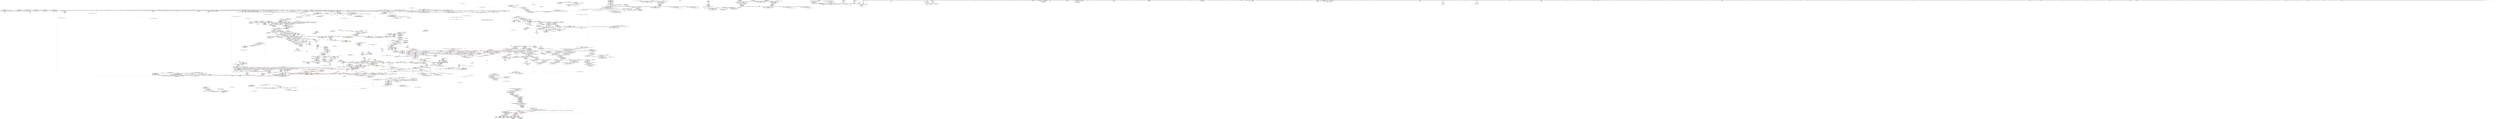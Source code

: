 digraph "SVFG" {
	label="SVFG";

	Node0x561b2b433240 [shape=record,color=grey,label="{NodeID: 0\nNullPtr}"];
	Node0x561b2b433240 -> Node0x561b2bc0ae60[style=solid];
	Node0x561b2b433240 -> Node0x561b2bc0af60[style=solid];
	Node0x561b2b433240 -> Node0x561b2bc0b030[style=solid];
	Node0x561b2b433240 -> Node0x561b2bc0b100[style=solid];
	Node0x561b2b433240 -> Node0x561b2bc0b1d0[style=solid];
	Node0x561b2b433240 -> Node0x561b2bc0b2a0[style=solid];
	Node0x561b2b433240 -> Node0x561b2bc0b370[style=solid];
	Node0x561b2b433240 -> Node0x561b2bc0b440[style=solid];
	Node0x561b2b433240 -> Node0x561b2bc0b510[style=solid];
	Node0x561b2b433240 -> Node0x561b2bc0b5e0[style=solid];
	Node0x561b2b433240 -> Node0x561b2bc0b6b0[style=solid];
	Node0x561b2b433240 -> Node0x561b2bc0b780[style=solid];
	Node0x561b2b433240 -> Node0x561b2bc0b850[style=solid];
	Node0x561b2b433240 -> Node0x561b2bc0b920[style=solid];
	Node0x561b2b433240 -> Node0x561b2bc0b9f0[style=solid];
	Node0x561b2b433240 -> Node0x561b2bc0bac0[style=solid];
	Node0x561b2b433240 -> Node0x561b2bc0bb90[style=solid];
	Node0x561b2b433240 -> Node0x561b2bc0bc60[style=solid];
	Node0x561b2b433240 -> Node0x561b2bc0bd30[style=solid];
	Node0x561b2b433240 -> Node0x561b2bc0be00[style=solid];
	Node0x561b2b433240 -> Node0x561b2bc0bed0[style=solid];
	Node0x561b2b433240 -> Node0x561b2bc0bfa0[style=solid];
	Node0x561b2b433240 -> Node0x561b2bc0c070[style=solid];
	Node0x561b2b433240 -> Node0x561b2bc0c140[style=solid];
	Node0x561b2b433240 -> Node0x561b2bc0c210[style=solid];
	Node0x561b2b433240 -> Node0x561b2bc0c2e0[style=solid];
	Node0x561b2b433240 -> Node0x561b2bc0c3b0[style=solid];
	Node0x561b2b433240 -> Node0x561b2bc0c480[style=solid];
	Node0x561b2b433240 -> Node0x561b2bc0c550[style=solid];
	Node0x561b2b433240 -> Node0x561b2bc0c620[style=solid];
	Node0x561b2b433240 -> Node0x561b2bc0c6f0[style=solid];
	Node0x561b2b433240 -> Node0x561b2bc0c7c0[style=solid];
	Node0x561b2b433240 -> Node0x561b2bc0c890[style=solid];
	Node0x561b2b433240 -> Node0x561b2bc0c960[style=solid];
	Node0x561b2b433240 -> Node0x561b2bc0ca30[style=solid];
	Node0x561b2b433240 -> Node0x561b2bc0cb00[style=solid];
	Node0x561b2b433240 -> Node0x561b2bc0cbd0[style=solid];
	Node0x561b2b433240 -> Node0x561b2bc0cca0[style=solid];
	Node0x561b2b433240 -> Node0x561b2bc0cd70[style=solid];
	Node0x561b2b433240 -> Node0x561b2bc0ce40[style=solid];
	Node0x561b2b433240 -> Node0x561b2bc0cf10[style=solid];
	Node0x561b2b433240 -> Node0x561b2bc0cfe0[style=solid];
	Node0x561b2b433240 -> Node0x561b2bc0d0b0[style=solid];
	Node0x561b2b433240 -> Node0x561b2bc0d180[style=solid];
	Node0x561b2b433240 -> Node0x561b2bc0d250[style=solid];
	Node0x561b2b433240 -> Node0x561b2bc0d320[style=solid];
	Node0x561b2b433240 -> Node0x561b2bc0d3f0[style=solid];
	Node0x561b2b433240 -> Node0x561b2bc0d4c0[style=solid];
	Node0x561b2b433240 -> Node0x561b2bc0d590[style=solid];
	Node0x561b2b433240 -> Node0x561b2bc0d660[style=solid];
	Node0x561b2b433240 -> Node0x561b2bc0d730[style=solid];
	Node0x561b2b433240 -> Node0x561b2bc0d800[style=solid];
	Node0x561b2b433240 -> Node0x561b2bc0d8d0[style=solid];
	Node0x561b2b433240 -> Node0x561b2bc0d9a0[style=solid];
	Node0x561b2b433240 -> Node0x561b2bc0da70[style=solid];
	Node0x561b2b433240 -> Node0x561b2bc0db40[style=solid];
	Node0x561b2b433240 -> Node0x561b2bc0dc10[style=solid];
	Node0x561b2b433240 -> Node0x561b2bc0dce0[style=solid];
	Node0x561b2b433240 -> Node0x561b2bc0ddb0[style=solid];
	Node0x561b2b433240 -> Node0x561b2bc0de80[style=solid];
	Node0x561b2b433240 -> Node0x561b2bc0df50[style=solid];
	Node0x561b2b433240 -> Node0x561b2bc0e020[style=solid];
	Node0x561b2b433240 -> Node0x561b2bc0e0f0[style=solid];
	Node0x561b2b433240 -> Node0x561b2bc0e1c0[style=solid];
	Node0x561b2b433240 -> Node0x561b2bc0e290[style=solid];
	Node0x561b2b433240 -> Node0x561b2bc0e360[style=solid];
	Node0x561b2b433240 -> Node0x561b2bc0e430[style=solid];
	Node0x561b2b433240 -> Node0x561b2bc0e500[style=solid];
	Node0x561b2b433240 -> Node0x561b2bc0e5d0[style=solid];
	Node0x561b2b433240 -> Node0x561b2bc0e6a0[style=solid];
	Node0x561b2b433240 -> Node0x561b2bc0e770[style=solid];
	Node0x561b2b433240 -> Node0x561b2bc0e840[style=solid];
	Node0x561b2b433240 -> Node0x561b2bc0e910[style=solid];
	Node0x561b2b433240 -> Node0x561b2bc0e9e0[style=solid];
	Node0x561b2b433240 -> Node0x561b2bc0eab0[style=solid];
	Node0x561b2b433240 -> Node0x561b2bc0eb80[style=solid];
	Node0x561b2b433240 -> Node0x561b2bc40180[style=solid];
	Node0x561b2b433240 -> Node0x561b2bc44790[style=solid];
	Node0x561b2b433240 -> Node0x561b2bc1b760[style=solid];
	Node0x561b2b433240 -> Node0x561b2bc1baa0[style=solid];
	Node0x561b2b433240 -> Node0x561b2bc1bde0[style=solid];
	Node0x561b2b433240 -> Node0x561b2bc1beb0[style=solid];
	Node0x561b2b433240 -> Node0x561b2bc1c120[style=solid];
	Node0x561b2b433240 -> Node0x561b2bc1fd40[style=solid];
	Node0x561b2b433240 -> Node0x561b2bc98c00[style=solid];
	Node0x561b2b433240 -> Node0x561b2bc99500[style=solid];
	Node0x561b2b433240 -> Node0x561b2bc99680[style=solid];
	Node0x561b2b433240 -> Node0x561b2bc9a400[style=solid];
	Node0x561b2b433240 -> Node0x561b2bc9b000[style=solid];
	Node0x561b2b433240 -> Node0x561b2bc9b180[style=solid];
	Node0x561b2b433240 -> Node0x561b2bc9b900[style=solid];
	Node0x561b2b433240:s64 -> Node0x561b2be2a550[style=solid,color=red];
	Node0x561b2bc9a100 [shape=record,color=grey,label="{NodeID: 2657\n2100 = cmp(2095, 2099, )\n}"];
	Node0x561b2bc1ada0 [shape=record,color=blue,label="{NodeID: 1550\n1953\<--1949\nthis.addr\<--this\n_ZNSt8_Rb_treeISt4pairIiNSt7__cxx1112basic_stringIcSt11char_traitsIcESaIcEEEES0_IKS7_iESt10_Select1stIS9_ESt4lessIS7_ESaIS9_EE14_M_create_nodeIJRKSt21piecewise_construct_tSt5tupleIJOS7_EESK_IJEEEEEPSt13_Rb_tree_nodeIS9_EDpOT_\n}"];
	Node0x561b2bc1ada0 -> Node0x561b2bc382a0[style=dashed];
	Node0x561b2bbf91a0 [shape=record,color=green,label="{NodeID: 443\n2857\<--2858\nthis.addr\<--this.addr_field_insensitive\n_ZNSt8_Rb_treeISt4pairIiNSt7__cxx1112basic_stringIcSt11char_traitsIcESaIcEEEES0_IKS7_iESt10_Select1stIS9_ESt4lessIS7_ESaIS9_EE11_M_leftmostEv\n}"];
	Node0x561b2bbf91a0 -> Node0x561b2bc3e010[style=solid];
	Node0x561b2bbf91a0 -> Node0x561b2bc1fe10[style=solid];
	Node0x561b2be45e20 [shape=record,color=black,label="{NodeID: 4207\n2834 = PHI(2894, )\n}"];
	Node0x561b2bc4b090 [shape=record,color=yellow,style=double,label="{NodeID: 3100\n33V_1 = ENCHI(MR_33V_0)\npts\{16 \}\nFun[_Z2coNSt7__cxx1112basic_stringIcSt11char_traitsIcESaIcEEE]}"];
	Node0x561b2bc4b090 -> Node0x561b2bc2cb00[style=dashed];
	Node0x561b2bc08600 [shape=record,color=purple,label="{NodeID: 886\n2155\<--2017\n_M_node51\<--__pos\n_ZNSt8_Rb_treeISt4pairIiNSt7__cxx1112basic_stringIcSt11char_traitsIcESaIcEEEES0_IKS7_iESt10_Select1stIS9_ESt4lessIS7_ESaIS9_EE29_M_get_insert_hint_unique_posESt23_Rb_tree_const_iteratorIS9_ERS8_\n}"];
	Node0x561b2bc08600 -> Node0x561b2bc397c0[style=solid];
	Node0x561b2bc3eaa0 [shape=record,color=red,label="{NodeID: 1329\n2940\<--2939\n\<--call\n_ZNSt4pairIPSt18_Rb_tree_node_baseS1_EC2IRS1_Lb1EEEOT_RKS1_\n}"];
	Node0x561b2bc3eaa0 -> Node0x561b2bc208a0[style=solid];
	Node0x561b2bbf12e0 [shape=record,color=green,label="{NodeID: 222\n1328\<--1329\nthis.addr\<--this.addr_field_insensitive\n_ZNSt4pairIiNSt7__cxx1112basic_stringIcSt11char_traitsIcESaIcEEEEC2IRiRS5_Lb1EEEOT_OT0_\n}"];
	Node0x561b2bbf12e0 -> Node0x561b2bc33f30[style=solid];
	Node0x561b2bbf12e0 -> Node0x561b2bc46810[style=solid];
	Node0x561b2be2dc70 [shape=record,color=black,label="{NodeID: 3986\n2706 = PHI(2037, )\n0th arg _ZNKSt8_Rb_treeISt4pairIiNSt7__cxx1112basic_stringIcSt11char_traitsIcESaIcEEEES0_IKS7_iESt10_Select1stIS9_ESt4lessIS7_ESaIS9_EE4sizeEv }"];
	Node0x561b2be2dc70 -> Node0x561b2bc1f040[style=solid];
	Node0x561b2bc14e90 [shape=record,color=black,label="{NodeID: 665\n2152\<--2025\n\<--__after\n_ZNSt8_Rb_treeISt4pairIiNSt7__cxx1112basic_stringIcSt11char_traitsIcESaIcEEEES0_IKS7_iESt10_Select1stIS9_ESt4lessIS7_ESaIS9_EE29_M_get_insert_hint_unique_posESt23_Rb_tree_const_iteratorIS9_ERS8_\n}"];
	Node0x561b2bc14e90 -> Node0x561b2bc09980[style=solid];
	Node0x561b2bc33710 [shape=record,color=red,label="{NodeID: 1108\n1245\<--1242\nthis1\<--this.addr\n_ZN9__gnu_cxx16__aligned_membufISt4pairIKS1_IiNSt7__cxx1112basic_stringIcSt11char_traitsIcESaIcEEEEiEE7_M_addrEv\n}"];
	Node0x561b2bc33710 -> Node0x561b2bc05130[style=solid];
	Node0x561b2b4332d0 [shape=record,color=green,label="{NodeID: 1\n7\<--1\n__dso_handle\<--dummyObj\nGlob }"];
	Node0x561b2bc9a280 [shape=record,color=grey,label="{NodeID: 2658\n1647 = cmp(1643, 1646, )\n}"];
	Node0x561b2bc1ae70 [shape=record,color=blue,label="{NodeID: 1551\n1955\<--1950\n__args.addr\<--__args\n_ZNSt8_Rb_treeISt4pairIiNSt7__cxx1112basic_stringIcSt11char_traitsIcESaIcEEEES0_IKS7_iESt10_Select1stIS9_ESt4lessIS7_ESaIS9_EE14_M_create_nodeIJRKSt21piecewise_construct_tSt5tupleIJOS7_EESK_IJEEEEEPSt13_Rb_tree_nodeIS9_EDpOT_\n}"];
	Node0x561b2bc1ae70 -> Node0x561b2bc38370[style=dashed];
	Node0x561b2bbf9270 [shape=record,color=green,label="{NodeID: 444\n2872\<--2873\nthis.addr\<--this.addr_field_insensitive\n_ZNSt4pairIPSt18_Rb_tree_node_baseS1_EC2IRS1_S4_Lb1EEEOT_OT0_\n}"];
	Node0x561b2bbf9270 -> Node0x561b2bc3e0e0[style=solid];
	Node0x561b2bbf9270 -> Node0x561b2bc1fee0[style=solid];
	Node0x561b2be45f30 [shape=record,color=black,label="{NodeID: 4208\n2842 = PHI(1523, )\n|{<s0>289}}"];
	Node0x561b2be45f30:s0 -> Node0x561b2be49f70[style=solid,color=red];
	Node0x561b2bc4b1a0 [shape=record,color=yellow,style=double,label="{NodeID: 3101\n35V_1 = ENCHI(MR_35V_0)\npts\{21 \}\nFun[_Z2coNSt7__cxx1112basic_stringIcSt11char_traitsIcESaIcEEE]}"];
	Node0x561b2bc4b1a0 -> Node0x561b2bc2cd70[style=dashed];
	Node0x561b2bc4b1a0 -> Node0x561b2bc2ce40[style=dashed];
	Node0x561b2bc086d0 [shape=record,color=purple,label="{NodeID: 887\n2177\<--2017\n_M_node65\<--__pos\n_ZNSt8_Rb_treeISt4pairIiNSt7__cxx1112basic_stringIcSt11char_traitsIcESaIcEEEES0_IKS7_iESt10_Select1stIS9_ESt4lessIS7_ESaIS9_EE29_M_get_insert_hint_unique_posESt23_Rb_tree_const_iteratorIS9_ERS8_\n}"];
	Node0x561b2bc086d0 -> Node0x561b2bc39a30[style=solid];
	Node0x561b2bc3eb70 [shape=record,color=red,label="{NodeID: 1330\n2944\<--2943\n\<--\n_ZNSt4pairIPSt18_Rb_tree_node_baseS1_EC2IRS1_Lb1EEEOT_RKS1_\n}"];
	Node0x561b2bc3eb70 -> Node0x561b2bc20970[style=solid];
	Node0x561b2bbf13b0 [shape=record,color=green,label="{NodeID: 223\n1330\<--1331\n__x.addr\<--__x.addr_field_insensitive\n_ZNSt4pairIiNSt7__cxx1112basic_stringIcSt11char_traitsIcESaIcEEEEC2IRiRS5_Lb1EEEOT_OT0_\n}"];
	Node0x561b2bbf13b0 -> Node0x561b2bc34000[style=solid];
	Node0x561b2bbf13b0 -> Node0x561b2bc468e0[style=solid];
	Node0x561b2be2dd80 [shape=record,color=black,label="{NodeID: 3987\n1104 = PHI(1032, 1779, 1779, )\n0th arg _ZNSt8_Rb_treeISt4pairIiNSt7__cxx1112basic_stringIcSt11char_traitsIcESaIcEEEES0_IKS7_iESt10_Select1stIS9_ESt4lessIS7_ESaIS9_EE12_M_drop_nodeEPSt13_Rb_tree_nodeIS9_E }"];
	Node0x561b2be2dd80 -> Node0x561b2bc453c0[style=solid];
	Node0x561b2bd28610 [shape=record,color=yellow,style=double,label="{NodeID: 2880\n312V_1 = ENCHI(MR_312V_0)\npts\{24770000 \}\nFun[_ZSt3getILm0EJOSt4pairIiNSt7__cxx1112basic_stringIcSt11char_traitsIcESaIcEEEEEERNSt13tuple_elementIXT_ESt5tupleIJDpT0_EEE4typeERSD_]|{<s0>272}}"];
	Node0x561b2bd28610:s0 -> Node0x561b2bd2ad10[style=dashed,color=red];
	Node0x561b2bc14f60 [shape=record,color=black,label="{NodeID: 666\n2054\<--2053\n\<--_M_impl\n_ZNSt8_Rb_treeISt4pairIiNSt7__cxx1112basic_stringIcSt11char_traitsIcESaIcEEEES0_IKS7_iESt10_Select1stIS9_ESt4lessIS7_ESaIS9_EE29_M_get_insert_hint_unique_posESt23_Rb_tree_const_iteratorIS9_ERS8_\n}"];
	Node0x561b2bc14f60 -> Node0x561b2bc09090[style=solid];
	Node0x561b2bc337e0 [shape=record,color=red,label="{NodeID: 1109\n1262\<--1253\n\<--__a.addr\n_ZNSt16allocator_traitsISaISt13_Rb_tree_nodeISt4pairIKS1_IiNSt7__cxx1112basic_stringIcSt11char_traitsIcESaIcEEEEiEEEE10deallocateERSC_PSB_m\n}"];
	Node0x561b2bc337e0 -> Node0x561b2bc12040[style=solid];
	Node0x561b2bbcb9e0 [shape=record,color=green,label="{NodeID: 2\n15\<--1\n\<--dummyObj\nCan only get source location for instruction, argument, global var or function.}"];
	Node0x561b2bc9a400 [shape=record,color=grey,label="{NodeID: 2659\n2123 = cmp(2122, 3, )\n}"];
	Node0x561b2bc1af40 [shape=record,color=blue,label="{NodeID: 1552\n1957\<--1951\n__args.addr2\<--__args1\n_ZNSt8_Rb_treeISt4pairIiNSt7__cxx1112basic_stringIcSt11char_traitsIcESaIcEEEES0_IKS7_iESt10_Select1stIS9_ESt4lessIS7_ESaIS9_EE14_M_create_nodeIJRKSt21piecewise_construct_tSt5tupleIJOS7_EESK_IJEEEEEPSt13_Rb_tree_nodeIS9_EDpOT_\n}"];
	Node0x561b2bc1af40 -> Node0x561b2bc38440[style=dashed];
	Node0x561b2bbf9340 [shape=record,color=green,label="{NodeID: 445\n2874\<--2875\n__x.addr\<--__x.addr_field_insensitive\n_ZNSt4pairIPSt18_Rb_tree_node_baseS1_EC2IRS1_S4_Lb1EEEOT_OT0_\n}"];
	Node0x561b2bbf9340 -> Node0x561b2bc3e1b0[style=solid];
	Node0x561b2bbf9340 -> Node0x561b2bc1ffb0[style=solid];
	Node0x561b2be460d0 [shape=record,color=black,label="{NodeID: 4209\n2844 = PHI(1503, )\n}"];
	Node0x561b2bc087a0 [shape=record,color=purple,label="{NodeID: 888\n2183\<--2017\n_M_node70\<--__pos\n_ZNSt8_Rb_treeISt4pairIiNSt7__cxx1112basic_stringIcSt11char_traitsIcESaIcEEEES0_IKS7_iESt10_Select1stIS9_ESt4lessIS7_ESaIS9_EE29_M_get_insert_hint_unique_posESt23_Rb_tree_const_iteratorIS9_ERS8_\n|{<s0>225}}"];
	Node0x561b2bc087a0:s0 -> Node0x561b2be301f0[style=solid,color=red];
	Node0x561b2bc3ec40 [shape=record,color=red,label="{NodeID: 1331\n2952\<--2949\n\<--__t.addr\n_ZSt7forwardIRPSt18_Rb_tree_node_baseEOT_RNSt16remove_referenceIS3_E4typeE\n}"];
	Node0x561b2bc3ec40 -> Node0x561b2bc18500[style=solid];
	Node0x561b2bbf1480 [shape=record,color=green,label="{NodeID: 224\n1332\<--1333\n__y.addr\<--__y.addr_field_insensitive\n_ZNSt4pairIiNSt7__cxx1112basic_stringIcSt11char_traitsIcESaIcEEEEC2IRiRS5_Lb1EEEOT_OT0_\n}"];
	Node0x561b2bbf1480 -> Node0x561b2bc340d0[style=solid];
	Node0x561b2bbf1480 -> Node0x561b2bc469b0[style=solid];
	Node0x561b2be2df10 [shape=record,color=black,label="{NodeID: 3988\n1105 = PHI(1049, 1836, 1841, )\n1st arg _ZNSt8_Rb_treeISt4pairIiNSt7__cxx1112basic_stringIcSt11char_traitsIcESaIcEEEES0_IKS7_iESt10_Select1stIS9_ESt4lessIS7_ESaIS9_EE12_M_drop_nodeEPSt13_Rb_tree_nodeIS9_E }"];
	Node0x561b2be2df10 -> Node0x561b2bc45490[style=solid];
	Node0x561b2bc15030 [shape=record,color=black,label="{NodeID: 667\n2083\<--2082\n\<--_M_impl13\n_ZNSt8_Rb_treeISt4pairIiNSt7__cxx1112basic_stringIcSt11char_traitsIcESaIcEEEES0_IKS7_iESt10_Select1stIS9_ESt4lessIS7_ESaIS9_EE29_M_get_insert_hint_unique_posESt23_Rb_tree_const_iteratorIS9_ERS8_\n}"];
	Node0x561b2bc15030 -> Node0x561b2bc09300[style=solid];
	Node0x561b2bc338b0 [shape=record,color=red,label="{NodeID: 1110\n1264\<--1255\n\<--__p.addr\n_ZNSt16allocator_traitsISaISt13_Rb_tree_nodeISt4pairIKS1_IiNSt7__cxx1112basic_stringIcSt11char_traitsIcESaIcEEEEiEEEE10deallocateERSC_PSB_m\n|{<s0>128}}"];
	Node0x561b2bc338b0:s0 -> Node0x561b2be48230[style=solid,color=red];
	Node0x561b2bbe8ab0 [shape=record,color=green,label="{NodeID: 3\n20\<--1\n\<--dummyObj\nCan only get source location for instruction, argument, global var or function.}"];
	Node0x561b2bc9a580 [shape=record,color=grey,label="{NodeID: 2660\n722 = cmp(719, 721, )\n}"];
	Node0x561b2bc1b010 [shape=record,color=blue,label="{NodeID: 1553\n1959\<--1952\n__args.addr4\<--__args3\n_ZNSt8_Rb_treeISt4pairIiNSt7__cxx1112basic_stringIcSt11char_traitsIcESaIcEEEES0_IKS7_iESt10_Select1stIS9_ESt4lessIS7_ESaIS9_EE14_M_create_nodeIJRKSt21piecewise_construct_tSt5tupleIJOS7_EESK_IJEEEEEPSt13_Rb_tree_nodeIS9_EDpOT_\n}"];
	Node0x561b2bc1b010 -> Node0x561b2bc38510[style=dashed];
	Node0x561b2bbf9410 [shape=record,color=green,label="{NodeID: 446\n2876\<--2877\n__y.addr\<--__y.addr_field_insensitive\n_ZNSt4pairIPSt18_Rb_tree_node_baseS1_EC2IRS1_S4_Lb1EEEOT_OT0_\n}"];
	Node0x561b2bbf9410 -> Node0x561b2bc3e280[style=solid];
	Node0x561b2bbf9410 -> Node0x561b2bc20080[style=solid];
	Node0x561b2be461e0 [shape=record,color=black,label="{NodeID: 4210\n2885 = PHI(2947, )\n}"];
	Node0x561b2be461e0 -> Node0x561b2bc3e350[style=solid];
	Node0x561b2bc08870 [shape=record,color=purple,label="{NodeID: 889\n2200\<--2017\n_M_node77\<--__pos\n_ZNSt8_Rb_treeISt4pairIiNSt7__cxx1112basic_stringIcSt11char_traitsIcESaIcEEEES0_IKS7_iESt10_Select1stIS9_ESt4lessIS7_ESaIS9_EE29_M_get_insert_hint_unique_posESt23_Rb_tree_const_iteratorIS9_ERS8_\n|{<s0>228}}"];
	Node0x561b2bc08870:s0 -> Node0x561b2be4d650[style=solid,color=red];
	Node0x561b2bc3ed10 [shape=record,color=red,label="{NodeID: 1332\n2961\<--2958\nthis1\<--this.addr\n_ZNSt8_Rb_treeISt4pairIiNSt7__cxx1112basic_stringIcSt11char_traitsIcESaIcEEEES0_IKS7_iESt10_Select1stIS9_ESt4lessIS7_ESaIS9_EE5beginEv\n}"];
	Node0x561b2bc3ed10 -> Node0x561b2bc2c480[style=solid];
	Node0x561b2bbf1550 [shape=record,color=green,label="{NodeID: 225\n1352\<--1353\nretval\<--retval_field_insensitive\n_ZNSt8_Rb_treeISt4pairIiNSt7__cxx1112basic_stringIcSt11char_traitsIcESaIcEEEES0_IKS7_iESt10_Select1stIS9_ESt4lessIS7_ESaIS9_EE4findERS8_\n}"];
	Node0x561b2bbf1550 -> Node0x561b2bc12520[style=solid];
	Node0x561b2bbf1550 -> Node0x561b2bc053a0[style=solid];
	Node0x561b2bbf1550 -> Node0x561b2bc05470[style=solid];
	Node0x561b2be2e0a0 [shape=record,color=black,label="{NodeID: 3989\n2656 = PHI(2632, )\n0th arg _ZNSt4pairIiNSt7__cxx1112basic_stringIcSt11char_traitsIcESaIcEEEEC2EOS6_ }"];
	Node0x561b2be2e0a0 -> Node0x561b2bc1ec30[style=solid];
	Node0x561b2bc15100 [shape=record,color=black,label="{NodeID: 668\n2109\<--2108\n\<--_M_impl26\n_ZNSt8_Rb_treeISt4pairIiNSt7__cxx1112basic_stringIcSt11char_traitsIcESaIcEEEES0_IKS7_iESt10_Select1stIS9_ESt4lessIS7_ESaIS9_EE29_M_get_insert_hint_unique_posESt23_Rb_tree_const_iteratorIS9_ERS8_\n}"];
	Node0x561b2bc15100 -> Node0x561b2bc09570[style=solid];
	Node0x561b2bc33980 [shape=record,color=red,label="{NodeID: 1111\n1265\<--1257\n\<--__n.addr\n_ZNSt16allocator_traitsISaISt13_Rb_tree_nodeISt4pairIKS1_IiNSt7__cxx1112basic_stringIcSt11char_traitsIcESaIcEEEEiEEEE10deallocateERSC_PSB_m\n|{<s0>128}}"];
	Node0x561b2bc33980:s0 -> Node0x561b2be48340[style=solid,color=red];
	Node0x561b2bbe9380 [shape=record,color=green,label="{NodeID: 4\n27\<--1\n_ZSt3cin\<--dummyObj\nGlob }"];
	Node0x561b2bc9a700 [shape=record,color=grey,label="{NodeID: 2661\n319 = cmp(315, 318, )\n}"];
	Node0x561b2bc1b0e0 [shape=record,color=blue,label="{NodeID: 1554\n1961\<--1968\n__tmp\<--call\n_ZNSt8_Rb_treeISt4pairIiNSt7__cxx1112basic_stringIcSt11char_traitsIcESaIcEEEES0_IKS7_iESt10_Select1stIS9_ESt4lessIS7_ESaIS9_EE14_M_create_nodeIJRKSt21piecewise_construct_tSt5tupleIJOS7_EESK_IJEEEEEPSt13_Rb_tree_nodeIS9_EDpOT_\n}"];
	Node0x561b2bc1b0e0 -> Node0x561b2bc385e0[style=dashed];
	Node0x561b2bc1b0e0 -> Node0x561b2bc386b0[style=dashed];
	Node0x561b2bbf94e0 [shape=record,color=green,label="{NodeID: 447\n2896\<--2897\nthis.addr\<--this.addr_field_insensitive\n_ZNSt17_Rb_tree_iteratorISt4pairIKS0_IiNSt7__cxx1112basic_stringIcSt11char_traitsIcESaIcEEEEiEEmmEv\n}"];
	Node0x561b2bbf94e0 -> Node0x561b2bc3e4f0[style=solid];
	Node0x561b2bbf94e0 -> Node0x561b2bc202f0[style=solid];
	Node0x561b2be46350 [shape=record,color=black,label="{NodeID: 4211\n2890 = PHI(2947, )\n}"];
	Node0x561b2be46350 -> Node0x561b2bc3e420[style=solid];
	Node0x561b2bc08940 [shape=record,color=purple,label="{NodeID: 890\n2120\<--2021\n_M_node33\<--__before\n_ZNSt8_Rb_treeISt4pairIiNSt7__cxx1112basic_stringIcSt11char_traitsIcESaIcEEEES0_IKS7_iESt10_Select1stIS9_ESt4lessIS7_ESaIS9_EE29_M_get_insert_hint_unique_posESt23_Rb_tree_const_iteratorIS9_ERS8_\n}"];
	Node0x561b2bc08940 -> Node0x561b2bc39620[style=solid];
	Node0x561b2bc3ede0 [shape=record,color=red,label="{NodeID: 1333\n2968\<--2967\n\<--_M_left\n_ZNSt8_Rb_treeISt4pairIiNSt7__cxx1112basic_stringIcSt11char_traitsIcESaIcEEEES0_IKS7_iESt10_Select1stIS9_ESt4lessIS7_ESaIS9_EE5beginEv\n|{<s0>297}}"];
	Node0x561b2bc3ede0:s0 -> Node0x561b2be32240[style=solid,color=red];
	Node0x561b2bbf1620 [shape=record,color=green,label="{NodeID: 226\n1354\<--1355\nthis.addr\<--this.addr_field_insensitive\n_ZNSt8_Rb_treeISt4pairIiNSt7__cxx1112basic_stringIcSt11char_traitsIcESaIcEEEES0_IKS7_iESt10_Select1stIS9_ESt4lessIS7_ESaIS9_EE4findERS8_\n}"];
	Node0x561b2bbf1620 -> Node0x561b2bc34270[style=solid];
	Node0x561b2bbf1620 -> Node0x561b2bc46b50[style=solid];
	Node0x561b2be2e1b0 [shape=record,color=black,label="{NodeID: 3990\n2657 = PHI(2637, )\n1st arg _ZNSt4pairIiNSt7__cxx1112basic_stringIcSt11char_traitsIcESaIcEEEEC2EOS6_ }"];
	Node0x561b2be2e1b0 -> Node0x561b2bc1ed00[style=solid];
	Node0x561b2bd28910 [shape=record,color=yellow,style=double,label="{NodeID: 2883\n29V_1 = ENCHI(MR_29V_0)\npts\{145 \}\nFun[_ZNSt3mapISt4pairIiNSt7__cxx1112basic_stringIcSt11char_traitsIcESaIcEEEEiSt4lessIS7_ESaIS0_IKS7_iEEED2Ev]}"];
	Node0x561b2bd28910 -> Node0x561b2bc40420[style=dashed];
	Node0x561b2bc151d0 [shape=record,color=black,label="{NodeID: 669\n2144\<--2143\n\<--_M_impl45\n_ZNSt8_Rb_treeISt4pairIiNSt7__cxx1112basic_stringIcSt11char_traitsIcESaIcEEEES0_IKS7_iESt10_Select1stIS9_ESt4lessIS7_ESaIS9_EE29_M_get_insert_hint_unique_posESt23_Rb_tree_const_iteratorIS9_ERS8_\n}"];
	Node0x561b2bc151d0 -> Node0x561b2bc098b0[style=solid];
	Node0x561b2bc33a50 [shape=record,color=red,label="{NodeID: 1112\n1283\<--1274\nthis1\<--this.addr\n_ZN9__gnu_cxx13new_allocatorISt13_Rb_tree_nodeISt4pairIKS2_IiNSt7__cxx1112basic_stringIcSt11char_traitsIcESaIcEEEEiEEE10deallocateEPSC_m\n}"];
	Node0x561b2bbe9410 [shape=record,color=green,label="{NodeID: 5\n28\<--1\n_ZSt4cout\<--dummyObj\nGlob }"];
	Node0x561b2bc9a880 [shape=record,color=grey,label="{NodeID: 2662\n730 = cmp(727, 729, )\n}"];
	Node0x561b2bc1b1b0 [shape=record,color=blue,label="{NodeID: 1555\n1986\<--1985\n__t.addr\<--__t\n_ZSt7forwardIRKSt21piecewise_construct_tEOT_RNSt16remove_referenceIS3_E4typeE\n}"];
	Node0x561b2bc1b1b0 -> Node0x561b2bc38780[style=dashed];
	Node0x561b2bbf95b0 [shape=record,color=green,label="{NodeID: 448\n2903\<--2904\n_ZSt18_Rb_tree_decrementPSt18_Rb_tree_node_base\<--_ZSt18_Rb_tree_decrementPSt18_Rb_tree_node_base_field_insensitive\n}"];
	Node0x561b2be46490 [shape=record,color=black,label="{NodeID: 4212\n2902 = PHI()\n}"];
	Node0x561b2be46490 -> Node0x561b2bc203c0[style=solid];
	Node0x561b2bc08a10 [shape=record,color=purple,label="{NodeID: 891\n2126\<--2021\n_M_node38\<--__before\n_ZNSt8_Rb_treeISt4pairIiNSt7__cxx1112basic_stringIcSt11char_traitsIcESaIcEEEES0_IKS7_iESt10_Select1stIS9_ESt4lessIS7_ESaIS9_EE29_M_get_insert_hint_unique_posESt23_Rb_tree_const_iteratorIS9_ERS8_\n|{<s0>212}}"];
	Node0x561b2bc08a10:s0 -> Node0x561b2be301f0[style=solid,color=red];
	Node0x561b2bc3eeb0 [shape=record,color=red,label="{NodeID: 1334\n2971\<--2970\n\<--coerce.dive\n_ZNSt8_Rb_treeISt4pairIiNSt7__cxx1112basic_stringIcSt11char_traitsIcESaIcEEEES0_IKS7_iESt10_Select1stIS9_ESt4lessIS7_ESaIS9_EE5beginEv\n}"];
	Node0x561b2bc3eeb0 -> Node0x561b2bc18770[style=solid];
	Node0x561b2bbf16f0 [shape=record,color=green,label="{NodeID: 227\n1356\<--1357\n__k.addr\<--__k.addr_field_insensitive\n_ZNSt8_Rb_treeISt4pairIiNSt7__cxx1112basic_stringIcSt11char_traitsIcESaIcEEEES0_IKS7_iESt10_Select1stIS9_ESt4lessIS7_ESaIS9_EE4findERS8_\n}"];
	Node0x561b2bbf16f0 -> Node0x561b2bc34340[style=solid];
	Node0x561b2bbf16f0 -> Node0x561b2bc34410[style=solid];
	Node0x561b2bbf16f0 -> Node0x561b2bc46c20[style=solid];
	Node0x561b2be2e2c0 [shape=record,color=black,label="{NodeID: 3991\n2520 = PHI(2488, )\n0th arg _ZNSt4pairIKS_IiNSt7__cxx1112basic_stringIcSt11char_traitsIcESaIcEEEEiEC2IJOS6_EJEEESt21piecewise_construct_tSt5tupleIJDpT_EESC_IJDpT0_EE }"];
	Node0x561b2be2e2c0 -> Node0x561b2bc1e000[style=solid];
	Node0x561b2bd28a20 [shape=record,color=yellow,style=double,label="{NodeID: 2884\n31V_1 = ENCHI(MR_31V_0)\npts\{260001 260002 260003 24080002 24080003 \}\nFun[_ZNSt3mapISt4pairIiNSt7__cxx1112basic_stringIcSt11char_traitsIcESaIcEEEEiSt4lessIS7_ESaIS0_IKS7_iEEED2Ev]|{<s0>11|<s1>11}}"];
	Node0x561b2bd28a20:s0 -> Node0x561b2bd2b910[style=dashed,color=red];
	Node0x561b2bd28a20:s1 -> Node0x561b2bd2b9f0[style=dashed,color=red];
	Node0x561b2bc152a0 [shape=record,color=black,label="{NodeID: 670\n2166\<--2165\n\<--_M_impl58\n_ZNSt8_Rb_treeISt4pairIiNSt7__cxx1112basic_stringIcSt11char_traitsIcESaIcEEEES0_IKS7_iESt10_Select1stIS9_ESt4lessIS7_ESaIS9_EE29_M_get_insert_hint_unique_posESt23_Rb_tree_const_iteratorIS9_ERS8_\n}"];
	Node0x561b2bc152a0 -> Node0x561b2bc09b20[style=solid];
	Node0x561b2bc33b20 [shape=record,color=red,label="{NodeID: 1113\n1284\<--1276\n\<--__p.addr\n_ZN9__gnu_cxx13new_allocatorISt13_Rb_tree_nodeISt4pairIKS2_IiNSt7__cxx1112basic_stringIcSt11char_traitsIcESaIcEEEEiEEE10deallocateEPSC_m\n}"];
	Node0x561b2bc33b20 -> Node0x561b2bc12110[style=solid];
	Node0x561b2bbe94a0 [shape=record,color=green,label="{NodeID: 6\n29\<--1\n.str\<--dummyObj\nGlob }"];
	Node0x561b2bc9aa00 [shape=record,color=grey,label="{NodeID: 2663\n1639 = cmp(1635, 1638, )\n}"];
	Node0x561b2bc1b280 [shape=record,color=blue,label="{NodeID: 1556\n1993\<--1992\n__t.addr\<--__t\n_ZSt7forwardISt5tupleIJOSt4pairIiNSt7__cxx1112basic_stringIcSt11char_traitsIcESaIcEEEEEEEOT_RNSt16remove_referenceISB_E4typeE\n}"];
	Node0x561b2bc1b280 -> Node0x561b2bc38850[style=dashed];
	Node0x561b2bbf96b0 [shape=record,color=green,label="{NodeID: 449\n2910\<--2911\nthis.addr\<--this.addr_field_insensitive\n_ZNSt17_Rb_tree_iteratorISt4pairIKS0_IiNSt7__cxx1112basic_stringIcSt11char_traitsIcESaIcEEEEiEEppEv\n}"];
	Node0x561b2bbf96b0 -> Node0x561b2bc3e690[style=solid];
	Node0x561b2bbf96b0 -> Node0x561b2bc20490[style=solid];
	Node0x561b2be46560 [shape=record,color=black,label="{NodeID: 4213\n2916 = PHI()\n}"];
	Node0x561b2be46560 -> Node0x561b2bc20560[style=solid];
	Node0x561b2bc4b600 [shape=record,color=yellow,style=double,label="{NodeID: 3106\n45V_1 = ENCHI(MR_45V_0)\npts\{230000 \}\nFun[_Z2coNSt7__cxx1112basic_stringIcSt11char_traitsIcESaIcEEE]}"];
	Node0x561b2bc4b600 -> Node0x561b2bc2dce0[style=dashed];
	Node0x561b2bc08ae0 [shape=record,color=purple,label="{NodeID: 892\n2186\<--2025\n_M_node72\<--__after\n_ZNSt8_Rb_treeISt4pairIiNSt7__cxx1112basic_stringIcSt11char_traitsIcESaIcEEEES0_IKS7_iESt10_Select1stIS9_ESt4lessIS7_ESaIS9_EE29_M_get_insert_hint_unique_posESt23_Rb_tree_const_iteratorIS9_ERS8_\n|{<s0>226}}"];
	Node0x561b2bc08ae0:s0 -> Node0x561b2be2bc70[style=solid,color=red];
	Node0x561b2bc3ef80 [shape=record,color=red,label="{NodeID: 1335\n2986\<--2977\nthis1\<--this.addr\n_ZNSt4pairIPSt18_Rb_tree_node_baseS1_EC2IRPSt13_Rb_tree_nodeIS_IKS_IiNSt7__cxx1112basic_stringIcSt11char_traitsIcESaIcEEEEiEERS1_Lb1EEEOT_OT0_\n}"];
	Node0x561b2bc3ef80 -> Node0x561b2bc18840[style=solid];
	Node0x561b2bc3ef80 -> Node0x561b2bc2c7c0[style=solid];
	Node0x561b2bc3ef80 -> Node0x561b2bc2c890[style=solid];
	Node0x561b2bbf17c0 [shape=record,color=green,label="{NodeID: 228\n1358\<--1359\n__j\<--__j_field_insensitive\n_ZNSt8_Rb_treeISt4pairIiNSt7__cxx1112basic_stringIcSt11char_traitsIcESaIcEEEES0_IKS7_iESt10_Select1stIS9_ESt4lessIS7_ESaIS9_EE4findERS8_\n|{|<s3>138}}"];
	Node0x561b2bbf17c0 -> Node0x561b2bc125f0[style=solid];
	Node0x561b2bbf17c0 -> Node0x561b2bc05540[style=solid];
	Node0x561b2bbf17c0 -> Node0x561b2bc05610[style=solid];
	Node0x561b2bbf17c0:s3 -> Node0x561b2be4cbd0[style=solid,color=red];
	Node0x561b2be2e3d0 [shape=record,color=black,label="{NodeID: 3992\n2521 = PHI(2476, )\n1st arg _ZNSt4pairIKS_IiNSt7__cxx1112basic_stringIcSt11char_traitsIcESaIcEEEEiEC2IJOS6_EJEEESt21piecewise_construct_tSt5tupleIJDpT_EESC_IJDpT0_EE |{<s0>262}}"];
	Node0x561b2be2e3d0:s0 -> Node0x561b2be2b300[style=solid,color=red];
	Node0x561b2bc15370 [shape=record,color=black,label="{NodeID: 671\n2005\<--2207\n_ZNSt8_Rb_treeISt4pairIiNSt7__cxx1112basic_stringIcSt11char_traitsIcESaIcEEEES0_IKS7_iESt10_Select1stIS9_ESt4lessIS7_ESaIS9_EE29_M_get_insert_hint_unique_posESt23_Rb_tree_const_iteratorIS9_ERS8__ret\<--\n_ZNSt8_Rb_treeISt4pairIiNSt7__cxx1112basic_stringIcSt11char_traitsIcESaIcEEEES0_IKS7_iESt10_Select1stIS9_ESt4lessIS7_ESaIS9_EE29_M_get_insert_hint_unique_posESt23_Rb_tree_const_iteratorIS9_ERS8_\n|{<s0>171}}"];
	Node0x561b2bc15370:s0 -> Node0x561b2be40610[style=solid,color=blue];
	Node0x561b2bc33bf0 [shape=record,color=red,label="{NodeID: 1114\n1297\<--1294\nthis1\<--this.addr\n_ZNSaISt13_Rb_tree_nodeISt4pairIKS0_IiNSt7__cxx1112basic_stringIcSt11char_traitsIcESaIcEEEEiEEED2Ev\n}"];
	Node0x561b2bc33bf0 -> Node0x561b2bc121e0[style=solid];
	Node0x561b2bbe9530 [shape=record,color=green,label="{NodeID: 7\n31\<--1\n.str.4\<--dummyObj\nGlob }"];
	Node0x561b2bc9ab80 [shape=record,color=grey,label="{NodeID: 2664\n334 = cmp(333, 15, )\n}"];
	Node0x561b2bc1b350 [shape=record,color=blue,label="{NodeID: 1557\n2000\<--1999\n__t.addr\<--__t\n_ZSt7forwardISt5tupleIJEEEOT_RNSt16remove_referenceIS2_E4typeE\n}"];
	Node0x561b2bc1b350 -> Node0x561b2bc38920[style=dashed];
	Node0x561b2bbf9780 [shape=record,color=green,label="{NodeID: 450\n2917\<--2918\n_ZSt18_Rb_tree_incrementPSt18_Rb_tree_node_base\<--_ZSt18_Rb_tree_incrementPSt18_Rb_tree_node_base_field_insensitive\n}"];
	Node0x561b2be46630 [shape=record,color=black,label="{NodeID: 4214\n2939 = PHI(2947, )\n}"];
	Node0x561b2be46630 -> Node0x561b2bc3eaa0[style=solid];
	Node0x561b2bc08bb0 [shape=record,color=purple,label="{NodeID: 893\n2187\<--2025\n_M_node73\<--__after\n_ZNSt8_Rb_treeISt4pairIiNSt7__cxx1112basic_stringIcSt11char_traitsIcESaIcEEEES0_IKS7_iESt10_Select1stIS9_ESt4lessIS7_ESaIS9_EE29_M_get_insert_hint_unique_posESt23_Rb_tree_const_iteratorIS9_ERS8_\n|{<s0>226}}"];
	Node0x561b2bc08bb0:s0 -> Node0x561b2be2be30[style=solid,color=red];
	Node0x561b2bc3f050 [shape=record,color=red,label="{NodeID: 1336\n2989\<--2979\n\<--__x.addr\n_ZNSt4pairIPSt18_Rb_tree_node_baseS1_EC2IRPSt13_Rb_tree_nodeIS_IKS_IiNSt7__cxx1112basic_stringIcSt11char_traitsIcESaIcEEEEiEERS1_Lb1EEEOT_OT0_\n|{<s0>298}}"];
	Node0x561b2bc3f050:s0 -> Node0x561b2be48bc0[style=solid,color=red];
	Node0x561b2bbf9f00 [shape=record,color=green,label="{NodeID: 229\n1360\<--1361\nref.tmp\<--ref.tmp_field_insensitive\n_ZNSt8_Rb_treeISt4pairIiNSt7__cxx1112basic_stringIcSt11char_traitsIcESaIcEEEES0_IKS7_iESt10_Select1stIS9_ESt4lessIS7_ESaIS9_EE4findERS8_\n|{|<s1>138}}"];
	Node0x561b2bbf9f00 -> Node0x561b2bc056e0[style=solid];
	Node0x561b2bbf9f00:s1 -> Node0x561b2be4cd60[style=solid,color=red];
	Node0x561b2be2e4e0 [shape=record,color=black,label="{NodeID: 3993\n472 = PHI(232, )\n0th arg _ZNKSt17_Rb_tree_iteratorISt4pairIKS0_IiNSt7__cxx1112basic_stringIcSt11char_traitsIcESaIcEEEEiEEneERKSA_ }"];
	Node0x561b2be2e4e0 -> Node0x561b2bc423d0[style=solid];
	Node0x561b2bc15440 [shape=record,color=black,label="{NodeID: 672\n2239\<--2238\n\<--_M_impl\n_ZNSt8_Rb_treeISt4pairIiNSt7__cxx1112basic_stringIcSt11char_traitsIcESaIcEEEES0_IKS7_iESt10_Select1stIS9_ESt4lessIS7_ESaIS9_EE14_M_insert_nodeEPSt18_Rb_tree_node_baseSH_PSt13_Rb_tree_nodeIS9_E\n}"];
	Node0x561b2bc15440 -> Node0x561b2bc0a1a0[style=solid];
	Node0x561b2bc33cc0 [shape=record,color=red,label="{NodeID: 1115\n1308\<--1305\nthis1\<--this.addr\n_ZN9__gnu_cxx13new_allocatorISt13_Rb_tree_nodeISt4pairIKS2_IiNSt7__cxx1112basic_stringIcSt11char_traitsIcESaIcEEEEiEEED2Ev\n}"];
	Node0x561b2bbe95f0 [shape=record,color=green,label="{NodeID: 8\n33\<--1\n.str.5\<--dummyObj\nGlob }"];
	Node0x561b2bc9ad00 [shape=record,color=grey,label="{NodeID: 2665\n328 = cmp(325, 327, )\n}"];
	Node0x561b2bc1b420 [shape=record,color=blue,label="{NodeID: 1558\n2033\<--2007\ncoerce.dive\<--__position.coerce\n_ZNSt8_Rb_treeISt4pairIiNSt7__cxx1112basic_stringIcSt11char_traitsIcESaIcEEEES0_IKS7_iESt10_Select1stIS9_ESt4lessIS7_ESaIS9_EE29_M_get_insert_hint_unique_posESt23_Rb_tree_const_iteratorIS9_ERS8_\n|{<s0>192}}"];
	Node0x561b2bc1b420:s0 -> Node0x561b2bd2ea70[style=dashed,color=red];
	Node0x561b2bbf9880 [shape=record,color=green,label="{NodeID: 451\n2926\<--2927\nthis.addr\<--this.addr_field_insensitive\n_ZNSt4pairIPSt18_Rb_tree_node_baseS1_EC2IRS1_Lb1EEEOT_RKS1_\n}"];
	Node0x561b2bbf9880 -> Node0x561b2bc3e830[style=solid];
	Node0x561b2bbf9880 -> Node0x561b2bc20630[style=solid];
	Node0x561b2be467d0 [shape=record,color=black,label="{NodeID: 4215\n2990 = PHI(3002, )\n}"];
	Node0x561b2be467d0 -> Node0x561b2bc3f1f0[style=solid];
	Node0x561b2bc4b7f0 [shape=record,color=yellow,style=double,label="{NodeID: 3108\n4V_1 = ENCHI(MR_4V_0)\npts\{260000 260001 260002 260003 260004 \}\nFun[_GLOBAL__sub_I_alyaxey_1_0.cpp]|{<s0>311}}"];
	Node0x561b2bc4b7f0:s0 -> Node0x561b2bd320a0[style=dashed,color=red];
	Node0x561b2bc08c80 [shape=record,color=purple,label="{NodeID: 894\n2053\<--2037\n_M_impl\<--this1\n_ZNSt8_Rb_treeISt4pairIiNSt7__cxx1112basic_stringIcSt11char_traitsIcESaIcEEEES0_IKS7_iESt10_Select1stIS9_ESt4lessIS7_ESaIS9_EE29_M_get_insert_hint_unique_posESt23_Rb_tree_const_iteratorIS9_ERS8_\n}"];
	Node0x561b2bc08c80 -> Node0x561b2bc14f60[style=solid];
	Node0x561b2bc3f120 [shape=record,color=red,label="{NodeID: 1337\n2997\<--2981\n\<--__y.addr\n_ZNSt4pairIPSt18_Rb_tree_node_baseS1_EC2IRPSt13_Rb_tree_nodeIS_IKS_IiNSt7__cxx1112basic_stringIcSt11char_traitsIcESaIcEEEEiEERS1_Lb1EEEOT_OT0_\n|{<s0>299}}"];
	Node0x561b2bc3f120:s0 -> Node0x561b2be4e8a0[style=solid,color=red];
	Node0x561b2bbf9fd0 [shape=record,color=green,label="{NodeID: 230\n1367\<--1368\n_ZNSt8_Rb_treeISt4pairIiNSt7__cxx1112basic_stringIcSt11char_traitsIcESaIcEEEES0_IKS7_iESt10_Select1stIS9_ESt4lessIS7_ESaIS9_EE6_M_endEv\<--_ZNSt8_Rb_treeISt4pairIiNSt7__cxx1112basic_stringIcSt11char_traitsIcESaIcEEEES0_IKS7_iESt10_Select1stIS9_ESt4lessIS7_ESaIS9_EE6_M_endEv_field_insensitive\n}"];
	Node0x561b2be2e5f0 [shape=record,color=black,label="{NodeID: 3994\n473 = PHI(240, )\n1st arg _ZNKSt17_Rb_tree_iteratorISt4pairIKS0_IiNSt7__cxx1112basic_stringIcSt11char_traitsIcESaIcEEEEiEEneERKSA_ }"];
	Node0x561b2be2e5f0 -> Node0x561b2bc424a0[style=solid];
	Node0x561b2bd28d50 [shape=record,color=yellow,style=double,label="{NodeID: 2887\n15V_1 = ENCHI(MR_15V_0)\npts\{260001 \}\nFun[_ZNSt8_Rb_treeISt4pairIiNSt7__cxx1112basic_stringIcSt11char_traitsIcESaIcEEEES0_IKS7_iESt10_Select1stIS9_ESt4lessIS7_ESaIS9_EE5clearEv]|{<s0>304|<s1>306}}"];
	Node0x561b2bd28d50:s0 -> Node0x561b2bd32970[style=dashed,color=red];
	Node0x561b2bd28d50:s1 -> Node0x561b2bc44790[style=dashed,color=red];
	Node0x561b2bc15510 [shape=record,color=black,label="{NodeID: 673\n2248\<--2247\nfrombool\<--\n_ZNSt8_Rb_treeISt4pairIiNSt7__cxx1112basic_stringIcSt11char_traitsIcESaIcEEEES0_IKS7_iESt10_Select1stIS9_ESt4lessIS7_ESaIS9_EE14_M_insert_nodeEPSt18_Rb_tree_node_baseSH_PSt13_Rb_tree_nodeIS9_E\n}"];
	Node0x561b2bc15510 -> Node0x561b2bc1c530[style=solid];
	Node0x561b2bc33d90 [shape=record,color=red,label="{NodeID: 1116\n1315\<--1312\n\<--__t.addr\n_ZSt7forwardIRiEOT_RNSt16remove_referenceIS1_E4typeE\n}"];
	Node0x561b2bc33d90 -> Node0x561b2bc122b0[style=solid];
	Node0x561b2bbe96f0 [shape=record,color=green,label="{NodeID: 9\n35\<--1\n.str.6\<--dummyObj\nGlob }"];
	Node0x561b2bc9ae80 [shape=record,color=grey,label="{NodeID: 2666\n740 = cmp(739, 741, )\n}"];
	Node0x561b2bc1b4f0 [shape=record,color=blue,label="{NodeID: 1559\n2013\<--2006\nthis.addr\<--this\n_ZNSt8_Rb_treeISt4pairIiNSt7__cxx1112basic_stringIcSt11char_traitsIcESaIcEEEES0_IKS7_iESt10_Select1stIS9_ESt4lessIS7_ESaIS9_EE29_M_get_insert_hint_unique_posESt23_Rb_tree_const_iteratorIS9_ERS8_\n}"];
	Node0x561b2bc1b4f0 -> Node0x561b2bc389f0[style=dashed];
	Node0x561b2bbf9950 [shape=record,color=green,label="{NodeID: 452\n2928\<--2929\n__x.addr\<--__x.addr_field_insensitive\n_ZNSt4pairIPSt18_Rb_tree_node_baseS1_EC2IRS1_Lb1EEEOT_RKS1_\n}"];
	Node0x561b2bbf9950 -> Node0x561b2bc3e900[style=solid];
	Node0x561b2bbf9950 -> Node0x561b2bc20700[style=solid];
	Node0x561b2be46910 [shape=record,color=black,label="{NodeID: 4216\n2998 = PHI(2947, )\n}"];
	Node0x561b2be46910 -> Node0x561b2bc3f2c0[style=solid];
	Node0x561b2bc08d50 [shape=record,color=purple,label="{NodeID: 895\n2082\<--2037\n_M_impl13\<--this1\n_ZNSt8_Rb_treeISt4pairIiNSt7__cxx1112basic_stringIcSt11char_traitsIcESaIcEEEES0_IKS7_iESt10_Select1stIS9_ESt4lessIS7_ESaIS9_EE29_M_get_insert_hint_unique_posESt23_Rb_tree_const_iteratorIS9_ERS8_\n}"];
	Node0x561b2bc08d50 -> Node0x561b2bc15030[style=solid];
	Node0x561b2bc3f1f0 [shape=record,color=red,label="{NodeID: 1338\n2993\<--2990\n\<--call\n_ZNSt4pairIPSt18_Rb_tree_node_baseS1_EC2IRPSt13_Rb_tree_nodeIS_IKS_IiNSt7__cxx1112basic_stringIcSt11char_traitsIcESaIcEEEEiEERS1_Lb1EEEOT_OT0_\n}"];
	Node0x561b2bc3f1f0 -> Node0x561b2bc18910[style=solid];
	Node0x561b2bbfa0a0 [shape=record,color=green,label="{NodeID: 231\n1371\<--1372\n_ZNSt8_Rb_treeISt4pairIiNSt7__cxx1112basic_stringIcSt11char_traitsIcESaIcEEEES0_IKS7_iESt10_Select1stIS9_ESt4lessIS7_ESaIS9_EE14_M_lower_boundEPSt13_Rb_tree_nodeIS9_EPSt18_Rb_tree_node_baseRS8_\<--_ZNSt8_Rb_treeISt4pairIiNSt7__cxx1112basic_stringIcSt11char_traitsIcESaIcEEEES0_IKS7_iESt10_Select1stIS9_ESt4lessIS7_ESaIS9_EE14_M_lower_boundEPSt13_Rb_tree_nodeIS9_EPSt18_Rb_tree_node_baseRS8__field_insensitive\n}"];
	Node0x561b2be2e700 [shape=record,color=black,label="{NodeID: 3995\n2681 = PHI(2650, )\n0th arg _ZSt12__get_helperILm0EOSt4pairIiNSt7__cxx1112basic_stringIcSt11char_traitsIcESaIcEEEEJEERT0_RSt11_Tuple_implIXT_EJS9_DpT1_EE }"];
	Node0x561b2be2e700 -> Node0x561b2bc1eea0[style=solid];
	Node0x561b2bd28e30 [shape=record,color=yellow,style=double,label="{NodeID: 2888\n255V_1 = ENCHI(MR_255V_0)\npts\{260004 \}\nFun[_ZNSt8_Rb_treeISt4pairIiNSt7__cxx1112basic_stringIcSt11char_traitsIcESaIcEEEES0_IKS7_iESt10_Select1stIS9_ESt4lessIS7_ESaIS9_EE5clearEv]|{<s0>306}}"];
	Node0x561b2bd28e30:s0 -> Node0x561b2bc44a00[style=dashed,color=red];
	Node0x561b2bc155e0 [shape=record,color=black,label="{NodeID: 674\n2251\<--2250\ntobool\<--\n_ZNSt8_Rb_treeISt4pairIiNSt7__cxx1112basic_stringIcSt11char_traitsIcESaIcEEEES0_IKS7_iESt10_Select1stIS9_ESt4lessIS7_ESaIS9_EE14_M_insert_nodeEPSt18_Rb_tree_node_baseSH_PSt13_Rb_tree_nodeIS9_E\n}"];
	Node0x561b2bc33e60 [shape=record,color=red,label="{NodeID: 1117\n1322\<--1319\n\<--__t.addr\n_ZSt7forwardIRNSt7__cxx1112basic_stringIcSt11char_traitsIcESaIcEEEEOT_RNSt16remove_referenceIS7_E4typeE\n}"];
	Node0x561b2bc33e60 -> Node0x561b2bc12380[style=solid];
	Node0x561b2bbe97f0 [shape=record,color=green,label="{NodeID: 10\n37\<--1\n.str.7\<--dummyObj\nGlob }"];
	Node0x561b2bc9b000 [shape=record,color=grey,label="{NodeID: 2667\n1815 = cmp(1814, 3, )\n}"];
	Node0x561b2bc1b5c0 [shape=record,color=blue,label="{NodeID: 1560\n2015\<--2008\n__k.addr\<--__k\n_ZNSt8_Rb_treeISt4pairIiNSt7__cxx1112basic_stringIcSt11char_traitsIcESaIcEEEES0_IKS7_iESt10_Select1stIS9_ESt4lessIS7_ESaIS9_EE29_M_get_insert_hint_unique_posESt23_Rb_tree_const_iteratorIS9_ERS8_\n}"];
	Node0x561b2bc1b5c0 -> Node0x561b2bc38ac0[style=dashed];
	Node0x561b2bc1b5c0 -> Node0x561b2bc38b90[style=dashed];
	Node0x561b2bc1b5c0 -> Node0x561b2bc38c60[style=dashed];
	Node0x561b2bc1b5c0 -> Node0x561b2bc38d30[style=dashed];
	Node0x561b2bc1b5c0 -> Node0x561b2bc38e00[style=dashed];
	Node0x561b2bc1b5c0 -> Node0x561b2bc38ed0[style=dashed];
	Node0x561b2bc1b5c0 -> Node0x561b2bc38fa0[style=dashed];
	Node0x561b2bc1b5c0 -> Node0x561b2bc39070[style=dashed];
	Node0x561b2bbf9a20 [shape=record,color=green,label="{NodeID: 453\n2930\<--2931\n__y.addr\<--__y.addr_field_insensitive\n_ZNSt4pairIPSt18_Rb_tree_node_baseS1_EC2IRS1_Lb1EEEOT_RKS1_\n}"];
	Node0x561b2bbf9a20 -> Node0x561b2bc3e9d0[style=solid];
	Node0x561b2bbf9a20 -> Node0x561b2bc207d0[style=solid];
	Node0x561b2be46a50 [shape=record,color=black,label="{NodeID: 4217\n3030 = PHI(2606, )\n|{<s0>301}}"];
	Node0x561b2be46a50:s0 -> Node0x561b2be2a1f0[style=solid,color=red];
	Node0x561b2bc08e20 [shape=record,color=purple,label="{NodeID: 896\n2108\<--2037\n_M_impl26\<--this1\n_ZNSt8_Rb_treeISt4pairIiNSt7__cxx1112basic_stringIcSt11char_traitsIcESaIcEEEES0_IKS7_iESt10_Select1stIS9_ESt4lessIS7_ESaIS9_EE29_M_get_insert_hint_unique_posESt23_Rb_tree_const_iteratorIS9_ERS8_\n}"];
	Node0x561b2bc08e20 -> Node0x561b2bc15100[style=solid];
	Node0x561b2bc3f2c0 [shape=record,color=red,label="{NodeID: 1339\n2999\<--2998\n\<--call2\n_ZNSt4pairIPSt18_Rb_tree_node_baseS1_EC2IRPSt13_Rb_tree_nodeIS_IKS_IiNSt7__cxx1112basic_stringIcSt11char_traitsIcESaIcEEEEiEERS1_Lb1EEEOT_OT0_\n}"];
	Node0x561b2bc3f2c0 -> Node0x561b2bc20f20[style=solid];
	Node0x561b2bbfa1a0 [shape=record,color=green,label="{NodeID: 232\n1387\<--1388\n_ZNSt8_Rb_treeISt4pairIiNSt7__cxx1112basic_stringIcSt11char_traitsIcESaIcEEEES0_IKS7_iESt10_Select1stIS9_ESt4lessIS7_ESaIS9_EE6_S_keyEPKSt18_Rb_tree_node_base\<--_ZNSt8_Rb_treeISt4pairIiNSt7__cxx1112basic_stringIcSt11char_traitsIcESaIcEEEES0_IKS7_iESt10_Select1stIS9_ESt4lessIS7_ESaIS9_EE6_S_keyEPKSt18_Rb_tree_node_base_field_insensitive\n}"];
	Node0x561b2be2e810 [shape=record,color=black,label="{NodeID: 3996\n978 = PHI(944, 1018, 1145, 1166, 1678, 1742, 1869, 1905, 2359, 2561, 3065, )\n0th arg __clang_call_terminate }"];
	Node0x561b2bd28f10 [shape=record,color=yellow,style=double,label="{NodeID: 2889\n723V_1 = ENCHI(MR_723V_0)\npts\{260002 260003 \}\nFun[_ZNSt8_Rb_treeISt4pairIiNSt7__cxx1112basic_stringIcSt11char_traitsIcESaIcEEEES0_IKS7_iESt10_Select1stIS9_ESt4lessIS7_ESaIS9_EE5clearEv]|{<s0>305|<s1>305|<s2>306|<s3>306}}"];
	Node0x561b2bd28f10:s0 -> Node0x561b2bd270e0[style=dashed,color=red];
	Node0x561b2bd28f10:s1 -> Node0x561b2bd271f0[style=dashed,color=red];
	Node0x561b2bd28f10:s2 -> Node0x561b2bc44860[style=dashed,color=red];
	Node0x561b2bd28f10:s3 -> Node0x561b2bc44930[style=dashed,color=red];
	Node0x561b2bc156b0 [shape=record,color=black,label="{NodeID: 675\n2253\<--2252\n\<--\n_ZNSt8_Rb_treeISt4pairIiNSt7__cxx1112basic_stringIcSt11char_traitsIcESaIcEEEES0_IKS7_iESt10_Select1stIS9_ESt4lessIS7_ESaIS9_EE14_M_insert_nodeEPSt18_Rb_tree_node_baseSH_PSt13_Rb_tree_nodeIS9_E\n}"];
	Node0x561b2bc156b0 -> Node0x561b2bc1c600[style=solid];
	Node0x561b2bc156b0 -> Node0x561b2bc1c6d0[style=solid];
	Node0x561b2bc156b0 -> Node0x561b2bc1c7a0[style=solid];
	Node0x561b2bc33f30 [shape=record,color=red,label="{NodeID: 1118\n1337\<--1328\nthis1\<--this.addr\n_ZNSt4pairIiNSt7__cxx1112basic_stringIcSt11char_traitsIcESaIcEEEEC2IRiRS5_Lb1EEEOT_OT0_\n}"];
	Node0x561b2bc33f30 -> Node0x561b2bc12450[style=solid];
	Node0x561b2bc33f30 -> Node0x561b2bc05200[style=solid];
	Node0x561b2bc33f30 -> Node0x561b2bc052d0[style=solid];
	Node0x561b2bbe98f0 [shape=record,color=green,label="{NodeID: 11\n39\<--1\nstdin\<--dummyObj\nGlob }"];
	Node0x561b2bc9b180 [shape=record,color=grey,label="{NodeID: 2668\n2790 = cmp(2789, 3, )\n}"];
	Node0x561b2bc1b690 [shape=record,color=blue,label="{NodeID: 1561\n2041\<--2038\ncoerce.dive2\<--call\n_ZNSt8_Rb_treeISt4pairIiNSt7__cxx1112basic_stringIcSt11char_traitsIcESaIcEEEES0_IKS7_iESt10_Select1stIS9_ESt4lessIS7_ESaIS9_EE29_M_get_insert_hint_unique_posESt23_Rb_tree_const_iteratorIS9_ERS8_\n|{|<s8>213|<s9>225|<s10>228}}"];
	Node0x561b2bc1b690 -> Node0x561b2bc39140[style=dashed];
	Node0x561b2bc1b690 -> Node0x561b2bc392e0[style=dashed];
	Node0x561b2bc1b690 -> Node0x561b2bc393b0[style=dashed];
	Node0x561b2bc1b690 -> Node0x561b2bc396f0[style=dashed];
	Node0x561b2bc1b690 -> Node0x561b2bc397c0[style=dashed];
	Node0x561b2bc1b690 -> Node0x561b2bc39a30[style=dashed];
	Node0x561b2bc1b690 -> Node0x561b2bc3fae0[style=dashed];
	Node0x561b2bc1b690 -> Node0x561b2bc3fbb0[style=dashed];
	Node0x561b2bc1b690:s8 -> Node0x561b2bd28250[style=dashed,color=red];
	Node0x561b2bc1b690:s9 -> Node0x561b2bd2c290[style=dashed,color=red];
	Node0x561b2bc1b690:s10 -> Node0x561b2bc579b0[style=dashed,color=red];
	Node0x561b2bbf9af0 [shape=record,color=green,label="{NodeID: 454\n2949\<--2950\n__t.addr\<--__t.addr_field_insensitive\n_ZSt7forwardIRPSt18_Rb_tree_node_baseEOT_RNSt16remove_referenceIS3_E4typeE\n}"];
	Node0x561b2bbf9af0 -> Node0x561b2bc3ec40[style=solid];
	Node0x561b2bbf9af0 -> Node0x561b2bc20a40[style=solid];
	Node0x561b2be46c20 [shape=record,color=black,label="{NodeID: 4218\n3047 = PHI(2606, )\n|{<s0>303}}"];
	Node0x561b2be46c20:s0 -> Node0x561b2be4e420[style=solid,color=red];
	Node0x561b2bc08ef0 [shape=record,color=purple,label="{NodeID: 897\n2143\<--2037\n_M_impl45\<--this1\n_ZNSt8_Rb_treeISt4pairIiNSt7__cxx1112basic_stringIcSt11char_traitsIcESaIcEEEES0_IKS7_iESt10_Select1stIS9_ESt4lessIS7_ESaIS9_EE29_M_get_insert_hint_unique_posESt23_Rb_tree_const_iteratorIS9_ERS8_\n}"];
	Node0x561b2bc08ef0 -> Node0x561b2bc151d0[style=solid];
	Node0x561b2bc3f390 [shape=record,color=red,label="{NodeID: 1340\n3007\<--3004\n\<--__t.addr\n_ZSt7forwardIRPSt13_Rb_tree_nodeISt4pairIKS1_IiNSt7__cxx1112basic_stringIcSt11char_traitsIcESaIcEEEEiEEEOT_RNSt16remove_referenceISE_E4typeE\n}"];
	Node0x561b2bc3f390 -> Node0x561b2bc189e0[style=solid];
	Node0x561b2bbfa2a0 [shape=record,color=green,label="{NodeID: 233\n1407\<--1408\nretval\<--retval_field_insensitive\n_ZNSt8_Rb_treeISt4pairIiNSt7__cxx1112basic_stringIcSt11char_traitsIcESaIcEEEES0_IKS7_iESt10_Select1stIS9_ESt4lessIS7_ESaIS9_EE14_M_lower_boundEPSt13_Rb_tree_nodeIS9_EPSt18_Rb_tree_node_baseRS8_\n|{|<s1>147}}"];
	Node0x561b2bbfa2a0 -> Node0x561b2bc05af0[style=solid];
	Node0x561b2bbfa2a0:s1 -> Node0x561b2be2d650[style=solid,color=red];
	Node0x561b2be2eff0 [shape=record,color=black,label="{NodeID: 3997\n1985 = PHI(1780, 1973, 2323, 2448, 2489, )\n0th arg _ZSt7forwardIRKSt21piecewise_construct_tEOT_RNSt16remove_referenceIS3_E4typeE }"];
	Node0x561b2be2eff0 -> Node0x561b2bc1b1b0[style=solid];
	Node0x561b2bd28ff0 [shape=record,color=yellow,style=double,label="{NodeID: 2890\n78V_1 = ENCHI(MR_78V_0)\npts\{24080002 24080003 \}\nFun[_ZNSt8_Rb_treeISt4pairIiNSt7__cxx1112basic_stringIcSt11char_traitsIcESaIcEEEES0_IKS7_iESt10_Select1stIS9_ESt4lessIS7_ESaIS9_EE5clearEv]|{<s0>305|<s1>305}}"];
	Node0x561b2bd28ff0:s0 -> Node0x561b2bd270e0[style=dashed,color=red];
	Node0x561b2bd28ff0:s1 -> Node0x561b2bd271f0[style=dashed,color=red];
	Node0x561b2bc15780 [shape=record,color=black,label="{NodeID: 676\n2256\<--2255\n\<--_M_impl6\n_ZNSt8_Rb_treeISt4pairIiNSt7__cxx1112basic_stringIcSt11char_traitsIcESaIcEEEES0_IKS7_iESt10_Select1stIS9_ESt4lessIS7_ESaIS9_EE14_M_insert_nodeEPSt18_Rb_tree_node_baseSH_PSt13_Rb_tree_nodeIS9_E\n}"];
	Node0x561b2bc15780 -> Node0x561b2bc0a270[style=solid];
	Node0x561b2bc34000 [shape=record,color=red,label="{NodeID: 1119\n1340\<--1330\n\<--__x.addr\n_ZNSt4pairIiNSt7__cxx1112basic_stringIcSt11char_traitsIcESaIcEEEEC2IRiRS5_Lb1EEEOT_OT0_\n|{<s0>131}}"];
	Node0x561b2bc34000:s0 -> Node0x561b2be4eab0[style=solid,color=red];
	Node0x561b2bbe99f0 [shape=record,color=green,label="{NodeID: 12\n40\<--1\n.str.8\<--dummyObj\nGlob }"];
	Node0x561b2bc9b300 [shape=record,color=grey,label="{NodeID: 2669\n863 = cmp(861, 862, )\n}"];
	Node0x561b2bc1b760 [shape=record,color=blue, style = dotted,label="{NodeID: 1562\n2019\<--3\nref.tmp\<--dummyVal\n_ZNSt8_Rb_treeISt4pairIiNSt7__cxx1112basic_stringIcSt11char_traitsIcESaIcEEEES0_IKS7_iESt10_Select1stIS9_ESt4lessIS7_ESaIS9_EE29_M_get_insert_hint_unique_posESt23_Rb_tree_const_iteratorIS9_ERS8_\n|{|<s1>199}}"];
	Node0x561b2bc1b760 -> Node0x561b2bd15df0[style=dashed];
	Node0x561b2bc1b760:s1 -> Node0x561b2bd2c1b0[style=dashed,color=red];
	Node0x561b2bbf9bc0 [shape=record,color=green,label="{NodeID: 455\n2956\<--2957\nretval\<--retval_field_insensitive\n_ZNSt8_Rb_treeISt4pairIiNSt7__cxx1112basic_stringIcSt11char_traitsIcESaIcEEEES0_IKS7_iESt10_Select1stIS9_ESt4lessIS7_ESaIS9_EE5beginEv\n|{|<s1>297}}"];
	Node0x561b2bbf9bc0 -> Node0x561b2bc2c3b0[style=solid];
	Node0x561b2bbf9bc0:s1 -> Node0x561b2be2d650[style=solid,color=red];
	Node0x561b2be46d30 [shape=record,color=black,label="{NodeID: 4219\n3056 = PHI(1057, )\n|{<s0>305}}"];
	Node0x561b2be46d30:s0 -> Node0x561b2be2b030[style=solid,color=red];
	Node0x561b2bc08fc0 [shape=record,color=purple,label="{NodeID: 898\n2165\<--2037\n_M_impl58\<--this1\n_ZNSt8_Rb_treeISt4pairIiNSt7__cxx1112basic_stringIcSt11char_traitsIcESaIcEEEES0_IKS7_iESt10_Select1stIS9_ESt4lessIS7_ESaIS9_EE29_M_get_insert_hint_unique_posESt23_Rb_tree_const_iteratorIS9_ERS8_\n}"];
	Node0x561b2bc08fc0 -> Node0x561b2bc152a0[style=solid];
	Node0x561b2bc3f460 [shape=record,color=red,label="{NodeID: 1341\n3027\<--3021\nthis1\<--this.addr\n_ZNSt5tupleIJOSt4pairIiNSt7__cxx1112basic_stringIcSt11char_traitsIcESaIcEEEEEEC2IJS7_ELb1EEEDpOT_\n}"];
	Node0x561b2bc3f460 -> Node0x561b2bc18ab0[style=solid];
	Node0x561b2bbfa370 [shape=record,color=green,label="{NodeID: 234\n1409\<--1410\nthis.addr\<--this.addr_field_insensitive\n_ZNSt8_Rb_treeISt4pairIiNSt7__cxx1112basic_stringIcSt11char_traitsIcESaIcEEEES0_IKS7_iESt10_Select1stIS9_ESt4lessIS7_ESaIS9_EE14_M_lower_boundEPSt13_Rb_tree_nodeIS9_EPSt18_Rb_tree_node_baseRS8_\n}"];
	Node0x561b2bbfa370 -> Node0x561b2bc34680[style=solid];
	Node0x561b2bbfa370 -> Node0x561b2bc47030[style=solid];
	Node0x561b2be2f200 [shape=record,color=black,label="{NodeID: 3998\n1662 = PHI(1650, )\n0th arg _ZStltIcSt11char_traitsIcESaIcEEbRKNSt7__cxx1112basic_stringIT_T0_T1_EESA_ }"];
	Node0x561b2be2f200 -> Node0x561b2bc48620[style=solid];
	Node0x561b2bc15850 [shape=record,color=black,label="{NodeID: 677\n2258\<--2257\n\<--add.ptr\n_ZNSt8_Rb_treeISt4pairIiNSt7__cxx1112basic_stringIcSt11char_traitsIcESaIcEEEES0_IKS7_iESt10_Select1stIS9_ESt4lessIS7_ESaIS9_EE14_M_insert_nodeEPSt18_Rb_tree_node_baseSH_PSt13_Rb_tree_nodeIS9_E\n}"];
	Node0x561b2bc15850 -> Node0x561b2bc0a340[style=solid];
	Node0x561b2bc15850 -> Node0x561b2bc0a410[style=solid];
	Node0x561b2bc15850 -> Node0x561b2bc0a4e0[style=solid];
	Node0x561b2bc15850 -> Node0x561b2bc2a260[style=solid];
	Node0x561b2bc340d0 [shape=record,color=red,label="{NodeID: 1120\n1345\<--1332\n\<--__y.addr\n_ZNSt4pairIiNSt7__cxx1112basic_stringIcSt11char_traitsIcESaIcEEEEC2IRiRS5_Lb1EEEOT_OT0_\n|{<s0>132}}"];
	Node0x561b2bc340d0:s0 -> Node0x561b2be29410[style=solid,color=red];
	Node0x561b2bbe9af0 [shape=record,color=green,label="{NodeID: 13\n42\<--1\n.str.9\<--dummyObj\nGlob }"];
	Node0x561b2bc9b480 [shape=record,color=grey,label="{NodeID: 2670\n2398 = cmp(2394, 2395, )\n}"];
	Node0x561b2bc1b830 [shape=record,color=blue,label="{NodeID: 1563\n2075\<--2076\n\<--\n_ZNSt8_Rb_treeISt4pairIiNSt7__cxx1112basic_stringIcSt11char_traitsIcESaIcEEEES0_IKS7_iESt10_Select1stIS9_ESt4lessIS7_ESaIS9_EE29_M_get_insert_hint_unique_posESt23_Rb_tree_const_iteratorIS9_ERS8_\n}"];
	Node0x561b2bc1b830 -> Node0x561b2bd176f0[style=dashed];
	Node0x561b2bbf9c90 [shape=record,color=green,label="{NodeID: 456\n2958\<--2959\nthis.addr\<--this.addr_field_insensitive\n_ZNSt8_Rb_treeISt4pairIiNSt7__cxx1112basic_stringIcSt11char_traitsIcESaIcEEEES0_IKS7_iESt10_Select1stIS9_ESt4lessIS7_ESaIS9_EE5beginEv\n}"];
	Node0x561b2bbf9c90 -> Node0x561b2bc3ed10[style=solid];
	Node0x561b2bbf9c90 -> Node0x561b2bc20b10[style=solid];
	Node0x561b2be46ea0 [shape=record,color=black,label="{NodeID: 4220\n3020 = PHI(1897, )\n1st arg _ZNSt5tupleIJOSt4pairIiNSt7__cxx1112basic_stringIcSt11char_traitsIcESaIcEEEEEEC2IJS7_ELb1EEEDpOT_ }"];
	Node0x561b2be46ea0 -> Node0x561b2bc21190[style=solid];
	Node0x561b2bc09090 [shape=record,color=purple,label="{NodeID: 899\n2055\<--2054\n_M_key_compare\<--\n_ZNSt8_Rb_treeISt4pairIiNSt7__cxx1112basic_stringIcSt11char_traitsIcESaIcEEEES0_IKS7_iESt10_Select1stIS9_ESt4lessIS7_ESaIS9_EE29_M_get_insert_hint_unique_posESt23_Rb_tree_const_iteratorIS9_ERS8_\n|{<s0>197}}"];
	Node0x561b2bc09090:s0 -> Node0x561b2be49700[style=solid,color=red];
	Node0x561b2bc3f530 [shape=record,color=red,label="{NodeID: 1342\n3029\<--3023\n\<--__elements.addr\n_ZNSt5tupleIJOSt4pairIiNSt7__cxx1112basic_stringIcSt11char_traitsIcESaIcEEEEEEC2IJS7_ELb1EEEDpOT_\n|{<s0>300}}"];
	Node0x561b2bc3f530:s0 -> Node0x561b2be4c610[style=solid,color=red];
	Node0x561b2bbfa440 [shape=record,color=green,label="{NodeID: 235\n1411\<--1412\n__x.addr\<--__x.addr_field_insensitive\n_ZNSt8_Rb_treeISt4pairIiNSt7__cxx1112basic_stringIcSt11char_traitsIcESaIcEEEES0_IKS7_iESt10_Select1stIS9_ESt4lessIS7_ESaIS9_EE14_M_lower_boundEPSt13_Rb_tree_nodeIS9_EPSt18_Rb_tree_node_baseRS8_\n}"];
	Node0x561b2bbfa440 -> Node0x561b2bc34750[style=solid];
	Node0x561b2bbfa440 -> Node0x561b2bc34820[style=solid];
	Node0x561b2bbfa440 -> Node0x561b2bc348f0[style=solid];
	Node0x561b2bbfa440 -> Node0x561b2bc349c0[style=solid];
	Node0x561b2bbfa440 -> Node0x561b2bc34a90[style=solid];
	Node0x561b2bbfa440 -> Node0x561b2bc47100[style=solid];
	Node0x561b2bbfa440 -> Node0x561b2bc47440[style=solid];
	Node0x561b2bbfa440 -> Node0x561b2bc47510[style=solid];
	Node0x561b2be2f310 [shape=record,color=black,label="{NodeID: 3999\n1663 = PHI(1652, )\n1st arg _ZStltIcSt11char_traitsIcESaIcEEbRKNSt7__cxx1112basic_stringIT_T0_T1_EESA_ }"];
	Node0x561b2be2f310 -> Node0x561b2bc486f0[style=solid];
	Node0x561b2bc15920 [shape=record,color=black,label="{NodeID: 678\n2264\<--2263\n\<--_M_impl7\n_ZNSt8_Rb_treeISt4pairIiNSt7__cxx1112basic_stringIcSt11char_traitsIcESaIcEEEES0_IKS7_iESt10_Select1stIS9_ESt4lessIS7_ESaIS9_EE14_M_insert_nodeEPSt18_Rb_tree_node_baseSH_PSt13_Rb_tree_nodeIS9_E\n}"];
	Node0x561b2bc15920 -> Node0x561b2bc2a330[style=solid];
	Node0x561b2bc341a0 [shape=record,color=red,label="{NodeID: 1121\n1342\<--1341\n\<--call\n_ZNSt4pairIiNSt7__cxx1112basic_stringIcSt11char_traitsIcESaIcEEEEC2IRiRS5_Lb1EEEOT_OT0_\n}"];
	Node0x561b2bc341a0 -> Node0x561b2bc46a80[style=solid];
	Node0x561b2bbe9bf0 [shape=record,color=green,label="{NodeID: 14\n44\<--1\nstdout\<--dummyObj\nGlob }"];
	Node0x561b2bc9b600 [shape=record,color=grey,label="{NodeID: 2671\n170 = cmp(168, 169, )\n}"];
	Node0x561b2bc1b900 [shape=record,color=blue,label="{NodeID: 1564\n2078\<--2079\n\<--\n_ZNSt8_Rb_treeISt4pairIiNSt7__cxx1112basic_stringIcSt11char_traitsIcESaIcEEEES0_IKS7_iESt10_Select1stIS9_ESt4lessIS7_ESaIS9_EE29_M_get_insert_hint_unique_posESt23_Rb_tree_const_iteratorIS9_ERS8_\n}"];
	Node0x561b2bc1b900 -> Node0x561b2bd17bf0[style=dashed];
	Node0x561b2bbf9d60 [shape=record,color=green,label="{NodeID: 457\n2977\<--2978\nthis.addr\<--this.addr_field_insensitive\n_ZNSt4pairIPSt18_Rb_tree_node_baseS1_EC2IRPSt13_Rb_tree_nodeIS_IKS_IiNSt7__cxx1112basic_stringIcSt11char_traitsIcESaIcEEEEiEERS1_Lb1EEEOT_OT0_\n}"];
	Node0x561b2bbf9d60 -> Node0x561b2bc3ef80[style=solid];
	Node0x561b2bbf9d60 -> Node0x561b2bc20be0[style=solid];
	Node0x561b2be46fb0 [shape=record,color=black,label="{NodeID: 4221\n1149 = PHI(1112, 2316, )\n0th arg _ZNSt8_Rb_treeISt4pairIiNSt7__cxx1112basic_stringIcSt11char_traitsIcESaIcEEEES0_IKS7_iESt10_Select1stIS9_ESt4lessIS7_ESaIS9_EE11_M_put_nodeEPSt13_Rb_tree_nodeIS9_E }"];
	Node0x561b2be46fb0 -> Node0x561b2bc45700[style=solid];
	Node0x561b2bc09160 [shape=record,color=purple,label="{NodeID: 900\n2075\<--2074\n\<--\n_ZNSt8_Rb_treeISt4pairIiNSt7__cxx1112basic_stringIcSt11char_traitsIcESaIcEEEES0_IKS7_iESt10_Select1stIS9_ESt4lessIS7_ESaIS9_EE29_M_get_insert_hint_unique_posESt23_Rb_tree_const_iteratorIS9_ERS8_\n}"];
	Node0x561b2bc09160 -> Node0x561b2bc1b830[style=solid];
	Node0x561b2bc3f600 [shape=record,color=red,label="{NodeID: 1343\n3044\<--3038\nthis1\<--this.addr\n_ZNSt11_Tuple_implILm0EJOSt4pairIiNSt7__cxx1112basic_stringIcSt11char_traitsIcESaIcEEEEEEC2IS7_EEOT_\n}"];
	Node0x561b2bc3f600 -> Node0x561b2bc18b80[style=solid];
	Node0x561b2bbfa510 [shape=record,color=green,label="{NodeID: 236\n1413\<--1414\n__y.addr\<--__y.addr_field_insensitive\n_ZNSt8_Rb_treeISt4pairIiNSt7__cxx1112basic_stringIcSt11char_traitsIcESaIcEEEES0_IKS7_iESt10_Select1stIS9_ESt4lessIS7_ESaIS9_EE14_M_lower_boundEPSt13_Rb_tree_nodeIS9_EPSt18_Rb_tree_node_baseRS8_\n}"];
	Node0x561b2bbfa510 -> Node0x561b2bc34b60[style=solid];
	Node0x561b2bbfa510 -> Node0x561b2bc471d0[style=solid];
	Node0x561b2bbfa510 -> Node0x561b2bc47370[style=solid];
	Node0x561b2be2f420 [shape=record,color=black,label="{NodeID: 4000\n506 = PHI(234, 242, 234, 242, 258, 258, 1226, )\n0th arg _ZNSt4pairIiNSt7__cxx1112basic_stringIcSt11char_traitsIcESaIcEEEED2Ev }"];
	Node0x561b2be2f420 -> Node0x561b2bc42710[style=solid];
	Node0x561b2bc159f0 [shape=record,color=black,label="{NodeID: 679\n2266\<--2265\n\<--add.ptr8\n_ZNSt8_Rb_treeISt4pairIiNSt7__cxx1112basic_stringIcSt11char_traitsIcESaIcEEEES0_IKS7_iESt10_Select1stIS9_ESt4lessIS7_ESaIS9_EE14_M_insert_nodeEPSt18_Rb_tree_node_baseSH_PSt13_Rb_tree_nodeIS9_E\n}"];
	Node0x561b2bc159f0 -> Node0x561b2bc2a400[style=solid];
	Node0x561b2bc34270 [shape=record,color=red,label="{NodeID: 1122\n1364\<--1354\nthis1\<--this.addr\n_ZNSt8_Rb_treeISt4pairIiNSt7__cxx1112basic_stringIcSt11char_traitsIcESaIcEEEES0_IKS7_iESt10_Select1stIS9_ESt4lessIS7_ESaIS9_EE4findERS8_\n|{|<s1>134|<s2>135|<s3>136|<s4>137|<s5>141}}"];
	Node0x561b2bc34270 -> Node0x561b2bc057b0[style=solid];
	Node0x561b2bc34270:s1 -> Node0x561b2be47ce0[style=solid,color=red];
	Node0x561b2bc34270:s2 -> Node0x561b2be4ba30[style=solid,color=red];
	Node0x561b2bc34270:s3 -> Node0x561b2be4a880[style=solid,color=red];
	Node0x561b2bc34270:s4 -> Node0x561b2be4af10[style=solid,color=red];
	Node0x561b2bc34270:s5 -> Node0x561b2be4af10[style=solid,color=red];
	Node0x561b2bbe9cf0 [shape=record,color=green,label="{NodeID: 15\n45\<--1\n_ZStL19piecewise_construct\<--dummyObj\nGlob |{<s0>64}}"];
	Node0x561b2bbe9cf0:s0 -> Node0x561b2be4ee20[style=solid,color=red];
	Node0x561b2bc9b780 [shape=record,color=grey,label="{NodeID: 2672\n181 = cmp(176, 180, )\n}"];
	Node0x561b2bc1b9d0 [shape=record,color=blue, style = dotted,label="{NodeID: 1565\n3087\<--3089\noffset_0\<--dummyVal\n_ZNSt8_Rb_treeISt4pairIiNSt7__cxx1112basic_stringIcSt11char_traitsIcESaIcEEEES0_IKS7_iESt10_Select1stIS9_ESt4lessIS7_ESaIS9_EE29_M_get_insert_hint_unique_posESt23_Rb_tree_const_iteratorIS9_ERS8_\n|{|<s1>208|<s2>208}}"];
	Node0x561b2bc1b9d0 -> Node0x561b2bd180f0[style=dashed];
	Node0x561b2bc1b9d0:s1 -> Node0x561b2bc3e5c0[style=dashed,color=red];
	Node0x561b2bc1b9d0:s2 -> Node0x561b2bc203c0[style=dashed,color=red];
	Node0x561b2bbf9e30 [shape=record,color=green,label="{NodeID: 458\n2979\<--2980\n__x.addr\<--__x.addr_field_insensitive\n_ZNSt4pairIPSt18_Rb_tree_node_baseS1_EC2IRPSt13_Rb_tree_nodeIS_IKS_IiNSt7__cxx1112basic_stringIcSt11char_traitsIcESaIcEEEEiEERS1_Lb1EEEOT_OT0_\n}"];
	Node0x561b2bbf9e30 -> Node0x561b2bc3f050[style=solid];
	Node0x561b2bbf9e30 -> Node0x561b2bc20cb0[style=solid];
	Node0x561b2be47160 [shape=record,color=black,label="{NodeID: 4222\n1150 = PHI(1117, 2342, )\n1st arg _ZNSt8_Rb_treeISt4pairIiNSt7__cxx1112basic_stringIcSt11char_traitsIcESaIcEEEES0_IKS7_iESt10_Select1stIS9_ESt4lessIS7_ESaIS9_EE11_M_put_nodeEPSt13_Rb_tree_nodeIS9_E }"];
	Node0x561b2be47160 -> Node0x561b2bc457d0[style=solid];
	Node0x561b2bd2d950 [shape=record,color=yellow,style=double,label="{NodeID: 3115\n273V_1 = ENCHI(MR_273V_0)\npts\{2430000 2590000 5340000 \}\nFun[_ZNSt16allocator_traitsISaISt13_Rb_tree_nodeISt4pairIKS1_IiNSt7__cxx1112basic_stringIcSt11char_traitsIcESaIcEEEEiEEEE9constructISA_JRKSt21piecewise_construct_tSt5tupleIJOS8_EESI_IJEEEEEvRSC_PT_DpOT0_]|{<s0>255|<s1>255}}"];
	Node0x561b2bd2d950:s0 -> Node0x561b2bc4a8a0[style=dashed,color=red];
	Node0x561b2bd2d950:s1 -> Node0x561b2bc4aa60[style=dashed,color=red];
	Node0x561b2bc09230 [shape=record,color=purple,label="{NodeID: 901\n2078\<--2074\n\<--\n_ZNSt8_Rb_treeISt4pairIiNSt7__cxx1112basic_stringIcSt11char_traitsIcESaIcEEEES0_IKS7_iESt10_Select1stIS9_ESt4lessIS7_ESaIS9_EE29_M_get_insert_hint_unique_posESt23_Rb_tree_const_iteratorIS9_ERS8_\n}"];
	Node0x561b2bc09230 -> Node0x561b2bc1b900[style=solid];
	Node0x561b2bc3f6d0 [shape=record,color=red,label="{NodeID: 1344\n3046\<--3040\n\<--__head.addr\n_ZNSt11_Tuple_implILm0EJOSt4pairIiNSt7__cxx1112basic_stringIcSt11char_traitsIcESaIcEEEEEEC2IS7_EEOT_\n|{<s0>302}}"];
	Node0x561b2bc3f6d0:s0 -> Node0x561b2be4c610[style=solid,color=red];
	Node0x561b2bbfa5e0 [shape=record,color=green,label="{NodeID: 237\n1415\<--1416\n__k.addr\<--__k.addr_field_insensitive\n_ZNSt8_Rb_treeISt4pairIiNSt7__cxx1112basic_stringIcSt11char_traitsIcESaIcEEEES0_IKS7_iESt10_Select1stIS9_ESt4lessIS7_ESaIS9_EE14_M_lower_boundEPSt13_Rb_tree_nodeIS9_EPSt18_Rb_tree_node_baseRS8_\n}"];
	Node0x561b2bbfa5e0 -> Node0x561b2bc34c30[style=solid];
	Node0x561b2bbfa5e0 -> Node0x561b2bc472a0[style=solid];
	Node0x561b2be2f6b0 [shape=record,color=black,label="{NodeID: 4001\n2719 = PHI(2037, 2037, 2037, 2037, )\n0th arg _ZNSt8_Rb_treeISt4pairIiNSt7__cxx1112basic_stringIcSt11char_traitsIcESaIcEEEES0_IKS7_iESt10_Select1stIS9_ESt4lessIS7_ESaIS9_EE12_M_rightmostEv }"];
	Node0x561b2be2f6b0 -> Node0x561b2bc1f110[style=solid];
	Node0x561b2bc15ac0 [shape=record,color=black,label="{NodeID: 680\n2272\<--2271\n\<--\n_ZNSt8_Rb_treeISt4pairIiNSt7__cxx1112basic_stringIcSt11char_traitsIcESaIcEEEES0_IKS7_iESt10_Select1stIS9_ESt4lessIS7_ESaIS9_EE14_M_insert_nodeEPSt18_Rb_tree_node_baseSH_PSt13_Rb_tree_nodeIS9_E\n|{<s0>234}}"];
	Node0x561b2bc15ac0:s0 -> Node0x561b2be32240[style=solid,color=red];
	Node0x561b2bc34340 [shape=record,color=red,label="{NodeID: 1123\n1369\<--1356\n\<--__k.addr\n_ZNSt8_Rb_treeISt4pairIiNSt7__cxx1112basic_stringIcSt11char_traitsIcESaIcEEEES0_IKS7_iESt10_Select1stIS9_ESt4lessIS7_ESaIS9_EE4findERS8_\n|{<s0>136}}"];
	Node0x561b2bc34340:s0 -> Node0x561b2be4ac70[style=solid,color=red];
	Node0x561b2bbe9df0 [shape=record,color=green,label="{NodeID: 16\n47\<--1\n\<--dummyObj\nCan only get source location for instruction, argument, global var or function.}"];
	Node0x561b2bc9b900 [shape=record,color=grey,label="{NodeID: 2673\n1424 = cmp(1423, 3, )\n}"];
	Node0x561b2bc1baa0 [shape=record,color=blue, style = dotted,label="{NodeID: 1566\n2023\<--3\nref.tmp37\<--dummyVal\n_ZNSt8_Rb_treeISt4pairIiNSt7__cxx1112basic_stringIcSt11char_traitsIcESaIcEEEES0_IKS7_iESt10_Select1stIS9_ESt4lessIS7_ESaIS9_EE29_M_get_insert_hint_unique_posESt23_Rb_tree_const_iteratorIS9_ERS8_\n|{|<s1>212}}"];
	Node0x561b2bc1baa0 -> Node0x561b2bd162f0[style=dashed];
	Node0x561b2bc1baa0:s1 -> Node0x561b2bd2c1b0[style=dashed,color=red];
	Node0x561b2bc0a5b0 [shape=record,color=green,label="{NodeID: 459\n2981\<--2982\n__y.addr\<--__y.addr_field_insensitive\n_ZNSt4pairIPSt18_Rb_tree_node_baseS1_EC2IRPSt13_Rb_tree_nodeIS_IKS_IiNSt7__cxx1112basic_stringIcSt11char_traitsIcESaIcEEEEiEERS1_Lb1EEEOT_OT0_\n}"];
	Node0x561b2bc0a5b0 -> Node0x561b2bc3f120[style=solid];
	Node0x561b2bc0a5b0 -> Node0x561b2bc20d80[style=solid];
	Node0x561b2be472e0 [shape=record,color=black,label="{NodeID: 4223\n1992 = PHI(1784, 1975, 2325, 2450, 2491, )\n0th arg _ZSt7forwardISt5tupleIJOSt4pairIiNSt7__cxx1112basic_stringIcSt11char_traitsIcESaIcEEEEEEEOT_RNSt16remove_referenceISB_E4typeE }"];
	Node0x561b2be472e0 -> Node0x561b2bc1b280[style=solid];
	Node0x561b2bd2da90 [shape=record,color=yellow,style=double,label="{NodeID: 3116\n275V_1 = ENCHI(MR_275V_0)\npts\{260003 260004 24080004 24080009 \}\nFun[_ZNSt16allocator_traitsISaISt13_Rb_tree_nodeISt4pairIKS1_IiNSt7__cxx1112basic_stringIcSt11char_traitsIcESaIcEEEEiEEEE9constructISA_JRKSt21piecewise_construct_tSt5tupleIJOS8_EESI_IJEEEEEvRSC_PT_DpOT0_]|{<s0>255}}"];
	Node0x561b2bd2da90:s0 -> Node0x561b2bc4ab70[style=dashed,color=red];
	Node0x561b2bc09300 [shape=record,color=purple,label="{NodeID: 902\n2084\<--2083\n_M_key_compare14\<--\n_ZNSt8_Rb_treeISt4pairIiNSt7__cxx1112basic_stringIcSt11char_traitsIcESaIcEEEES0_IKS7_iESt10_Select1stIS9_ESt4lessIS7_ESaIS9_EE29_M_get_insert_hint_unique_posESt23_Rb_tree_const_iteratorIS9_ERS8_\n|{<s0>202}}"];
	Node0x561b2bc09300:s0 -> Node0x561b2be49700[style=solid,color=red];
	Node0x561b2bc3f7a0 [shape=record,color=red,label="{NodeID: 1345\n3055\<--3052\nthis1\<--this.addr\n_ZNSt8_Rb_treeISt4pairIiNSt7__cxx1112basic_stringIcSt11char_traitsIcESaIcEEEES0_IKS7_iESt10_Select1stIS9_ESt4lessIS7_ESaIS9_EE5clearEv\n|{|<s1>304|<s2>305}}"];
	Node0x561b2bc3f7a0 -> Node0x561b2bc2c960[style=solid];
	Node0x561b2bc3f7a0:s1 -> Node0x561b2be47ce0[style=solid,color=red];
	Node0x561b2bc3f7a0:s2 -> Node0x561b2be2ae10[style=solid,color=red];
	Node0x561b2bbfa6b0 [shape=record,color=green,label="{NodeID: 238\n1431\<--1432\n_ZNSt8_Rb_treeISt4pairIiNSt7__cxx1112basic_stringIcSt11char_traitsIcESaIcEEEES0_IKS7_iESt10_Select1stIS9_ESt4lessIS7_ESaIS9_EE6_S_keyEPKSt13_Rb_tree_nodeIS9_E\<--_ZNSt8_Rb_treeISt4pairIiNSt7__cxx1112basic_stringIcSt11char_traitsIcESaIcEEEES0_IKS7_iESt10_Select1stIS9_ESt4lessIS7_ESaIS9_EE6_S_keyEPKSt13_Rb_tree_nodeIS9_E_field_insensitive\n}"];
	Node0x561b2be2f880 [shape=record,color=black,label="{NodeID: 4002\n1937 = PHI(1725, )\n0th arg _ZNKSt8_Rb_treeISt4pairIiNSt7__cxx1112basic_stringIcSt11char_traitsIcESaIcEEEES0_IKS7_iESt10_Select1stIS9_ESt4lessIS7_ESaIS9_EE8key_compEv }"];
	Node0x561b2be2f880 -> Node0x561b2bc1acd0[style=solid];
	Node0x561b2bc15b90 [shape=record,color=black,label="{NodeID: 681\n2209\<--2275\n_ZNSt8_Rb_treeISt4pairIiNSt7__cxx1112basic_stringIcSt11char_traitsIcESaIcEEEES0_IKS7_iESt10_Select1stIS9_ESt4lessIS7_ESaIS9_EE14_M_insert_nodeEPSt18_Rb_tree_node_baseSH_PSt13_Rb_tree_nodeIS9_E_ret\<--\n_ZNSt8_Rb_treeISt4pairIiNSt7__cxx1112basic_stringIcSt11char_traitsIcESaIcEEEES0_IKS7_iESt10_Select1stIS9_ESt4lessIS7_ESaIS9_EE14_M_insert_nodeEPSt18_Rb_tree_node_baseSH_PSt13_Rb_tree_nodeIS9_E\n|{<s0>172}}"];
	Node0x561b2bc15b90:s0 -> Node0x561b2be41920[style=solid,color=blue];
	Node0x561b2bc34410 [shape=record,color=red,label="{NodeID: 1124\n1383\<--1356\n\<--__k.addr\n_ZNSt8_Rb_treeISt4pairIiNSt7__cxx1112basic_stringIcSt11char_traitsIcESaIcEEEES0_IKS7_iESt10_Select1stIS9_ESt4lessIS7_ESaIS9_EE4findERS8_\n|{<s0>140}}"];
	Node0x561b2bc34410:s0 -> Node0x561b2be49f70[style=solid,color=red];
	Node0x561b2bbe9ef0 [shape=record,color=green,label="{NodeID: 17\n173\<--1\n\<--dummyObj\nCan only get source location for instruction, argument, global var or function.}"];
	Node0x561b2bc9ba80 [shape=record,color=grey,label="{NodeID: 2674\n486 = cmp(482, 485, )\n}"];
	Node0x561b2bc9ba80 -> Node0x561b2bc0fbb0[style=solid];
	Node0x561b2bc1bb70 [shape=record,color=blue,label="{NodeID: 1567\n2136\<--2137\n\<--\n_ZNSt8_Rb_treeISt4pairIiNSt7__cxx1112basic_stringIcSt11char_traitsIcESaIcEEEES0_IKS7_iESt10_Select1stIS9_ESt4lessIS7_ESaIS9_EE29_M_get_insert_hint_unique_posESt23_Rb_tree_const_iteratorIS9_ERS8_\n}"];
	Node0x561b2bc1bb70 -> Node0x561b2bd176f0[style=dashed];
	Node0x561b2bc0a680 [shape=record,color=green,label="{NodeID: 460\n2991\<--2992\n_ZSt7forwardIRPSt13_Rb_tree_nodeISt4pairIKS1_IiNSt7__cxx1112basic_stringIcSt11char_traitsIcESaIcEEEEiEEEOT_RNSt16remove_referenceISE_E4typeE\<--_ZSt7forwardIRPSt13_Rb_tree_nodeISt4pairIKS1_IiNSt7__cxx1112basic_stringIcSt11char_traitsIcESaIcEEEEiEEEOT_RNSt16remove_referenceISE_E4typeE_field_insensitive\n}"];
	Node0x561b2be476d0 [shape=record,color=black,label="{NodeID: 4224\n2974 = PHI(2761, 2761, )\n0th arg _ZNSt4pairIPSt18_Rb_tree_node_baseS1_EC2IRPSt13_Rb_tree_nodeIS_IKS_IiNSt7__cxx1112basic_stringIcSt11char_traitsIcESaIcEEEEiEERS1_Lb1EEEOT_OT0_ }"];
	Node0x561b2be476d0 -> Node0x561b2bc20be0[style=solid];
	Node0x561b2bc093d0 [shape=record,color=purple,label="{NodeID: 903\n3087\<--2091\noffset_0\<--\n}"];
	Node0x561b2bc093d0 -> Node0x561b2bc1b9d0[style=solid];
	Node0x561b2bc3f870 [shape=record,color=red,label="{NodeID: 1346\n3080\<--3079\ndummyVal\<--offset_0\n_ZNSt3mapISt4pairIiNSt7__cxx1112basic_stringIcSt11char_traitsIcESaIcEEEEiSt4lessIS7_ESaIS0_IKS7_iEEEixEOS7_\n}"];
	Node0x561b2bc3f870 -> Node0x561b2bc42bf0[style=solid];
	Node0x561b2bbfa7b0 [shape=record,color=green,label="{NodeID: 239\n1452\<--1453\n_ZNSt17_Rb_tree_iteratorISt4pairIKS0_IiNSt7__cxx1112basic_stringIcSt11char_traitsIcESaIcEEEEiEEC2EPSt18_Rb_tree_node_base\<--_ZNSt17_Rb_tree_iteratorISt4pairIKS0_IiNSt7__cxx1112basic_stringIcSt11char_traitsIcESaIcEEEEiEEC2EPSt18_Rb_tree_node_base_field_insensitive\n}"];
	Node0x561b2be2f990 [shape=record,color=black,label="{NodeID: 4003\n1094 = PHI(1044, 1440, 2808, )\n0th arg _ZNSt8_Rb_treeISt4pairIiNSt7__cxx1112basic_stringIcSt11char_traitsIcESaIcEEEES0_IKS7_iESt10_Select1stIS9_ESt4lessIS7_ESaIS9_EE7_S_leftEPSt18_Rb_tree_node_base }"];
	Node0x561b2be2f990 -> Node0x561b2bc452f0[style=solid];
	Node0x561b2bd29560 [shape=record,color=yellow,style=double,label="{NodeID: 2896\n269V_1 = ENCHI(MR_269V_0)\npts\{2308 \}\nFun[_ZNSt8_Rb_treeISt4pairIiNSt7__cxx1112basic_stringIcSt11char_traitsIcESaIcEEEES0_IKS7_iESt10_Select1stIS9_ESt4lessIS7_ESaIS9_EE17_M_construct_nodeIJRKSt21piecewise_construct_tSt5tupleIJOS7_EESK_IJEEEEEvPSt13_Rb_tree_nodeIS9_EDpOT_]}"];
	Node0x561b2bd29560 -> Node0x561b2bc1ce20[style=dashed];
	Node0x561b2bc15c60 [shape=record,color=black,label="{NodeID: 682\n2280\<--2287\n_ZNSt8_Rb_treeISt4pairIiNSt7__cxx1112basic_stringIcSt11char_traitsIcESaIcEEEES0_IKS7_iESt10_Select1stIS9_ESt4lessIS7_ESaIS9_EE11_M_get_nodeEv_ret\<--call2\n_ZNSt8_Rb_treeISt4pairIiNSt7__cxx1112basic_stringIcSt11char_traitsIcESaIcEEEES0_IKS7_iESt10_Select1stIS9_ESt4lessIS7_ESaIS9_EE11_M_get_nodeEv\n|{<s0>187}}"];
	Node0x561b2bc15c60:s0 -> Node0x561b2be3d590[style=solid,color=blue];
	Node0x561b2bc344e0 [shape=record,color=red,label="{NodeID: 1125\n1385\<--1384\n\<--_M_node\n_ZNSt8_Rb_treeISt4pairIiNSt7__cxx1112basic_stringIcSt11char_traitsIcESaIcEEEES0_IKS7_iESt10_Select1stIS9_ESt4lessIS7_ESaIS9_EE4findERS8_\n|{<s0>139}}"];
	Node0x561b2bc344e0:s0 -> Node0x561b2be4bc40[style=solid,color=red];
	Node0x561b2bbe9ff0 [shape=record,color=green,label="{NodeID: 18\n566\<--1\n\<--dummyObj\nCan only get source location for instruction, argument, global var or function.}"];
	Node0x561b2bc1bc40 [shape=record,color=blue,label="{NodeID: 1568\n2139\<--2140\n\<--\n_ZNSt8_Rb_treeISt4pairIiNSt7__cxx1112basic_stringIcSt11char_traitsIcESaIcEEEES0_IKS7_iESt10_Select1stIS9_ESt4lessIS7_ESaIS9_EE29_M_get_insert_hint_unique_posESt23_Rb_tree_const_iteratorIS9_ERS8_\n}"];
	Node0x561b2bc1bc40 -> Node0x561b2bd17bf0[style=dashed];
	Node0x561b2bc0a780 [shape=record,color=green,label="{NodeID: 461\n3004\<--3005\n__t.addr\<--__t.addr_field_insensitive\n_ZSt7forwardIRPSt13_Rb_tree_nodeISt4pairIKS1_IiNSt7__cxx1112basic_stringIcSt11char_traitsIcESaIcEEEEiEEEOT_RNSt16remove_referenceISE_E4typeE\n}"];
	Node0x561b2bc0a780 -> Node0x561b2bc3f390[style=solid];
	Node0x561b2bc0a780 -> Node0x561b2bc20ff0[style=solid];
	Node0x561b2be47820 [shape=record,color=black,label="{NodeID: 4225\n2975 = PHI(2767, 2767, )\n1st arg _ZNSt4pairIPSt18_Rb_tree_node_baseS1_EC2IRPSt13_Rb_tree_nodeIS_IKS_IiNSt7__cxx1112basic_stringIcSt11char_traitsIcESaIcEEEEiEERS1_Lb1EEEOT_OT0_ }"];
	Node0x561b2be47820 -> Node0x561b2bc20cb0[style=solid];
	Node0x561b2bd2dcb0 [shape=record,color=yellow,style=double,label="{NodeID: 3118\n33V_1 = ENCHI(MR_33V_0)\npts\{16 \}\nFun[_Z5solvei]|{|<s1>82}}"];
	Node0x561b2bd2dcb0 -> Node0x561b2bc2cbd0[style=dashed];
	Node0x561b2bd2dcb0:s1 -> Node0x561b2bc588d0[style=dashed,color=red];
	Node0x561b2bc094a0 [shape=record,color=purple,label="{NodeID: 904\n3088\<--2092\noffset_0\<--\n}"];
	Node0x561b2bc094a0 -> Node0x561b2bc3fae0[style=solid];
	Node0x561b2bc3f940 [shape=record,color=red,label="{NodeID: 1347\n3083\<--3082\ndummyVal\<--offset_0\n_ZNSt8_Rb_treeISt4pairIiNSt7__cxx1112basic_stringIcSt11char_traitsIcESaIcEEEES0_IKS7_iESt10_Select1stIS9_ESt4lessIS7_ESaIS9_EE4findERS8_\n}"];
	Node0x561b2bc3f940 -> Node0x561b2bc46f60[style=solid];
	Node0x561b2bbfa8b0 [shape=record,color=green,label="{NodeID: 240\n1459\<--1460\nthis.addr\<--this.addr_field_insensitive\n_ZNSt8_Rb_treeISt4pairIiNSt7__cxx1112basic_stringIcSt11char_traitsIcESaIcEEEES0_IKS7_iESt10_Select1stIS9_ESt4lessIS7_ESaIS9_EE6_M_endEv\n}"];
	Node0x561b2bbfa8b0 -> Node0x561b2bc34dd0[style=solid];
	Node0x561b2bbfa8b0 -> Node0x561b2bc475e0[style=solid];
	Node0x561b2be2fb20 [shape=record,color=black,label="{NodeID: 4004\n990 = PHI(148, )\n0th arg _ZNSt8_Rb_treeISt4pairIiNSt7__cxx1112basic_stringIcSt11char_traitsIcESaIcEEEES0_IKS7_iESt10_Select1stIS9_ESt4lessIS7_ESaIS9_EED2Ev }"];
	Node0x561b2be2fb20 -> Node0x561b2bc44ad0[style=solid];
	Node0x561b2bd29640 [shape=record,color=yellow,style=double,label="{NodeID: 2897\n271V_1 = ENCHI(MR_271V_0)\npts\{2310 \}\nFun[_ZNSt8_Rb_treeISt4pairIiNSt7__cxx1112basic_stringIcSt11char_traitsIcESaIcEEEES0_IKS7_iESt10_Select1stIS9_ESt4lessIS7_ESaIS9_EE17_M_construct_nodeIJRKSt21piecewise_construct_tSt5tupleIJOS7_EESK_IJEEEEEvPSt13_Rb_tree_nodeIS9_EDpOT_]}"];
	Node0x561b2bd29640 -> Node0x561b2bc1cef0[style=dashed];
	Node0x561b2bc15d30 [shape=record,color=black,label="{NodeID: 683\n2318\<--2317\n\<--\n_ZNSt8_Rb_treeISt4pairIiNSt7__cxx1112basic_stringIcSt11char_traitsIcESaIcEEEES0_IKS7_iESt10_Select1stIS9_ESt4lessIS7_ESaIS9_EE17_M_construct_nodeIJRKSt21piecewise_construct_tSt5tupleIJOS7_EESK_IJEEEEEvPSt13_Rb_tree_nodeIS9_EDpOT_\n}"];
	Node0x561b2bc15d30 -> Node0x561b2bc15e00[style=solid];
	Node0x561b2bc345b0 [shape=record,color=red,label="{NodeID: 1126\n1400\<--1399\n\<--coerce.dive11\n_ZNSt8_Rb_treeISt4pairIiNSt7__cxx1112basic_stringIcSt11char_traitsIcESaIcEEEES0_IKS7_iESt10_Select1stIS9_ESt4lessIS7_ESaIS9_EE4findERS8_\n}"];
	Node0x561b2bc345b0 -> Node0x561b2bc12790[style=solid];
	Node0x561b2bbea0f0 [shape=record,color=green,label="{NodeID: 19\n589\<--1\n\<--dummyObj\nCan only get source location for instruction, argument, global var or function.}"];
	Node0x561b2bcf9660 [shape=record,color=black,label="{NodeID: 2676\nMR_37V_3 = PHI(MR_37V_4, MR_37V_2, )\npts\{158 \}\n}"];
	Node0x561b2bcf9660 -> Node0x561b2bc2d3f0[style=dashed];
	Node0x561b2bcf9660 -> Node0x561b2bc2d4c0[style=dashed];
	Node0x561b2bcf9660 -> Node0x561b2bc409d0[style=dashed];
	Node0x561b2bc1bd10 [shape=record,color=blue, style = dotted,label="{NodeID: 1569\n3090\<--3092\noffset_0\<--dummyVal\n_ZNSt8_Rb_treeISt4pairIiNSt7__cxx1112basic_stringIcSt11char_traitsIcESaIcEEEES0_IKS7_iESt10_Select1stIS9_ESt4lessIS7_ESaIS9_EE29_M_get_insert_hint_unique_posESt23_Rb_tree_const_iteratorIS9_ERS8_\n|{|<s1>221|<s2>221}}"];
	Node0x561b2bc1bd10 -> Node0x561b2bd185f0[style=dashed];
	Node0x561b2bc1bd10:s1 -> Node0x561b2bc3e760[style=dashed,color=red];
	Node0x561b2bc1bd10:s2 -> Node0x561b2bc20560[style=dashed,color=red];
	Node0x561b2bc0a850 [shape=record,color=green,label="{NodeID: 462\n3021\<--3022\nthis.addr\<--this.addr_field_insensitive\n_ZNSt5tupleIJOSt4pairIiNSt7__cxx1112basic_stringIcSt11char_traitsIcESaIcEEEEEEC2IJS7_ELb1EEEDpOT_\n}"];
	Node0x561b2bc0a850 -> Node0x561b2bc3f460[style=solid];
	Node0x561b2bc0a850 -> Node0x561b2bc210c0[style=solid];
	Node0x561b2be47970 [shape=record,color=black,label="{NodeID: 4226\n2976 = PHI(2769, 2769, )\n2nd arg _ZNSt4pairIPSt18_Rb_tree_node_baseS1_EC2IRPSt13_Rb_tree_nodeIS_IKS_IiNSt7__cxx1112basic_stringIcSt11char_traitsIcESaIcEEEEiEERS1_Lb1EEEOT_OT0_ }"];
	Node0x561b2be47970 -> Node0x561b2bc20d80[style=solid];
	Node0x561b2bd2ddc0 [shape=record,color=yellow,style=double,label="{NodeID: 3119\n132V_1 = ENCHI(MR_132V_0)\npts\{18 \}\nFun[_Z5solvei]}"];
	Node0x561b2bd2ddc0 -> Node0x561b2bc2cca0[style=dashed];
	Node0x561b2bc09570 [shape=record,color=purple,label="{NodeID: 905\n2110\<--2109\n_M_key_compare27\<--\n_ZNSt8_Rb_treeISt4pairIiNSt7__cxx1112basic_stringIcSt11char_traitsIcESaIcEEEES0_IKS7_iESt10_Select1stIS9_ESt4lessIS7_ESaIS9_EE29_M_get_insert_hint_unique_posESt23_Rb_tree_const_iteratorIS9_ERS8_\n|{<s0>210}}"];
	Node0x561b2bc09570:s0 -> Node0x561b2be49700[style=solid,color=red];
	Node0x561b2bc3fa10 [shape=record,color=red,label="{NodeID: 1348\n3086\<--3085\ndummyVal\<--offset_0\n_ZNSt8_Rb_treeISt4pairIiNSt7__cxx1112basic_stringIcSt11char_traitsIcESaIcEEEES0_IKS7_iESt10_Select1stIS9_ESt4lessIS7_ESaIS9_EE22_M_emplace_hint_uniqueIJRKSt21piecewise_construct_tSt5tupleIJOS7_EESK_IJEEEEESt17_Rb_tree_iteratorIS9_ESt23_Rb_tree_const_iteratorIS9_EDpOT_\n}"];
	Node0x561b2bc3fa10 -> Node0x561b2bc49180[style=solid];
	Node0x561b2bbfa980 [shape=record,color=green,label="{NodeID: 241\n1472\<--1473\nthis.addr\<--this.addr_field_insensitive\n_ZNKSt17_Rb_tree_iteratorISt4pairIKS0_IiNSt7__cxx1112basic_stringIcSt11char_traitsIcESaIcEEEEiEEeqERKSA_\n}"];
	Node0x561b2bbfa980 -> Node0x561b2bc34ea0[style=solid];
	Node0x561b2bbfa980 -> Node0x561b2bc476b0[style=solid];
	Node0x561b2be2fc30 [shape=record,color=black,label="{NodeID: 4005\n2281 = PHI(1967, )\n0th arg _ZNSt8_Rb_treeISt4pairIiNSt7__cxx1112basic_stringIcSt11char_traitsIcESaIcEEEES0_IKS7_iESt10_Select1stIS9_ESt4lessIS7_ESaIS9_EE11_M_get_nodeEv }"];
	Node0x561b2be2fc30 -> Node0x561b2bc1c940[style=solid];
	Node0x561b2bd29720 [shape=record,color=yellow,style=double,label="{NodeID: 2898\n273V_1 = ENCHI(MR_273V_0)\npts\{2430000 2590000 5340000 \}\nFun[_ZNSt8_Rb_treeISt4pairIiNSt7__cxx1112basic_stringIcSt11char_traitsIcESaIcEEEES0_IKS7_iESt10_Select1stIS9_ESt4lessIS7_ESaIS9_EE17_M_construct_nodeIJRKSt21piecewise_construct_tSt5tupleIJOS7_EESK_IJEEEEEvPSt13_Rb_tree_nodeIS9_EDpOT_]|{<s0>242}}"];
	Node0x561b2bd29720:s0 -> Node0x561b2bd2d950[style=dashed,color=red];
	Node0x561b2bc15e00 [shape=record,color=black,label="{NodeID: 684\n2319\<--2318\n\<--\n_ZNSt8_Rb_treeISt4pairIiNSt7__cxx1112basic_stringIcSt11char_traitsIcESaIcEEEES0_IKS7_iESt10_Select1stIS9_ESt4lessIS7_ESaIS9_EE17_M_construct_nodeIJRKSt21piecewise_construct_tSt5tupleIJOS7_EESK_IJEEEEEvPSt13_Rb_tree_nodeIS9_EDpOT_\n}"];
	Node0x561b2bc34680 [shape=record,color=red,label="{NodeID: 1127\n1421\<--1409\nthis1\<--this.addr\n_ZNSt8_Rb_treeISt4pairIiNSt7__cxx1112basic_stringIcSt11char_traitsIcESaIcEEEES0_IKS7_iESt10_Select1stIS9_ESt4lessIS7_ESaIS9_EE14_M_lower_boundEPSt13_Rb_tree_nodeIS9_EPSt18_Rb_tree_node_baseRS8_\n}"];
	Node0x561b2bc34680 -> Node0x561b2bc05bc0[style=solid];
	Node0x561b2bbea1f0 [shape=record,color=green,label="{NodeID: 20\n590\<--1\n\<--dummyObj\nCan only get source location for instruction, argument, global var or function.}"];
	Node0x561b2bcf9b60 [shape=record,color=black,label="{NodeID: 2677\nMR_39V_3 = PHI(MR_39V_4, MR_39V_2, )\npts\{160 \}\n}"];
	Node0x561b2bcf9b60 -> Node0x561b2bc2d590[style=dashed];
	Node0x561b2bcf9b60 -> Node0x561b2bc2d660[style=dashed];
	Node0x561b2bcf9b60 -> Node0x561b2bc2d730[style=dashed];
	Node0x561b2bcf9b60 -> Node0x561b2bc40aa0[style=dashed];
	Node0x561b2bc1bde0 [shape=record,color=blue, style = dotted,label="{NodeID: 1570\n2027\<--3\nref.tmp55\<--dummyVal\n_ZNSt8_Rb_treeISt4pairIiNSt7__cxx1112basic_stringIcSt11char_traitsIcESaIcEEEES0_IKS7_iESt10_Select1stIS9_ESt4lessIS7_ESaIS9_EE29_M_get_insert_hint_unique_posESt23_Rb_tree_const_iteratorIS9_ERS8_\n|{|<s1>220}}"];
	Node0x561b2bc1bde0 -> Node0x561b2bd167f0[style=dashed];
	Node0x561b2bc1bde0:s1 -> Node0x561b2bd2c1b0[style=dashed,color=red];
	Node0x561b2bc0a920 [shape=record,color=green,label="{NodeID: 463\n3023\<--3024\n__elements.addr\<--__elements.addr_field_insensitive\n_ZNSt5tupleIJOSt4pairIiNSt7__cxx1112basic_stringIcSt11char_traitsIcESaIcEEEEEEC2IJS7_ELb1EEEDpOT_\n}"];
	Node0x561b2bc0a920 -> Node0x561b2bc3f530[style=solid];
	Node0x561b2bc0a920 -> Node0x561b2bc21190[style=solid];
	Node0x561b2be47ac0 [shape=record,color=black,label="{NodeID: 4227\n1350 = PHI(435, )\n0th arg _ZNSt8_Rb_treeISt4pairIiNSt7__cxx1112basic_stringIcSt11char_traitsIcESaIcEEEES0_IKS7_iESt10_Select1stIS9_ESt4lessIS7_ESaIS9_EE4findERS8_ }"];
	Node0x561b2be47ac0 -> Node0x561b2bc46b50[style=solid];
	Node0x561b2bd2dea0 [shape=record,color=yellow,style=double,label="{NodeID: 3120\n35V_1 = ENCHI(MR_35V_0)\npts\{21 \}\nFun[_Z5solvei]|{|<s1>82}}"];
	Node0x561b2bd2dea0 -> Node0x561b2bc2cfe0[style=dashed];
	Node0x561b2bd2dea0:s1 -> Node0x561b2bc57b80[style=dashed,color=red];
	Node0x561b2bc09640 [shape=record,color=purple,label="{NodeID: 906\n2114\<--2111\n_M_node29\<--call28\n_ZNSt8_Rb_treeISt4pairIiNSt7__cxx1112basic_stringIcSt11char_traitsIcESaIcEEEES0_IKS7_iESt10_Select1stIS9_ESt4lessIS7_ESaIS9_EE29_M_get_insert_hint_unique_posESt23_Rb_tree_const_iteratorIS9_ERS8_\n}"];
	Node0x561b2bc09640 -> Node0x561b2bc39550[style=solid];
	Node0x561b2bc3fae0 [shape=record,color=red,label="{NodeID: 1349\n3089\<--3088\ndummyVal\<--offset_0\n_ZNSt8_Rb_treeISt4pairIiNSt7__cxx1112basic_stringIcSt11char_traitsIcESaIcEEEES0_IKS7_iESt10_Select1stIS9_ESt4lessIS7_ESaIS9_EE29_M_get_insert_hint_unique_posESt23_Rb_tree_const_iteratorIS9_ERS8_\n}"];
	Node0x561b2bc3fae0 -> Node0x561b2bc1b9d0[style=solid];
	Node0x561b2bbfaa50 [shape=record,color=green,label="{NodeID: 242\n1474\<--1475\n__x.addr\<--__x.addr_field_insensitive\n_ZNKSt17_Rb_tree_iteratorISt4pairIKS0_IiNSt7__cxx1112basic_stringIcSt11char_traitsIcESaIcEEEEiEEeqERKSA_\n}"];
	Node0x561b2bbfaa50 -> Node0x561b2bc34f70[style=solid];
	Node0x561b2bbfaa50 -> Node0x561b2bc47780[style=solid];
	Node0x561b2be2fd40 [shape=record,color=black,label="{NodeID: 4006\n1616 = PHI(1609, )\n0th arg _ZNK9__gnu_cxx16__aligned_membufISt4pairIKS1_IiNSt7__cxx1112basic_stringIcSt11char_traitsIcESaIcEEEEiEE7_M_addrEv }"];
	Node0x561b2be2fd40 -> Node0x561b2bc483b0[style=solid];
	Node0x561b2bd29860 [shape=record,color=yellow,style=double,label="{NodeID: 2899\n275V_1 = ENCHI(MR_275V_0)\npts\{260003 260004 24080004 24080009 \}\nFun[_ZNSt8_Rb_treeISt4pairIiNSt7__cxx1112basic_stringIcSt11char_traitsIcESaIcEEEES0_IKS7_iESt10_Select1stIS9_ESt4lessIS7_ESaIS9_EE17_M_construct_nodeIJRKSt21piecewise_construct_tSt5tupleIJOS7_EESK_IJEEEEEvPSt13_Rb_tree_nodeIS9_EDpOT_]|{<s0>242}}"];
	Node0x561b2bd29860:s0 -> Node0x561b2bd2da90[style=dashed,color=red];
	Node0x561b2bc15ed0 [shape=record,color=black,label="{NodeID: 685\n2374\<--2373\n\<--\n_ZNSt16allocator_traitsISaISt13_Rb_tree_nodeISt4pairIKS1_IiNSt7__cxx1112basic_stringIcSt11char_traitsIcESaIcEEEEiEEEE8allocateERSC_m\n|{<s0>248}}"];
	Node0x561b2bc15ed0:s0 -> Node0x561b2be2a300[style=solid,color=red];
	Node0x561b2bc34750 [shape=record,color=red,label="{NodeID: 1128\n1423\<--1411\n\<--__x.addr\n_ZNSt8_Rb_treeISt4pairIiNSt7__cxx1112basic_stringIcSt11char_traitsIcESaIcEEEES0_IKS7_iESt10_Select1stIS9_ESt4lessIS7_ESaIS9_EE14_M_lower_boundEPSt13_Rb_tree_nodeIS9_EPSt18_Rb_tree_node_baseRS8_\n}"];
	Node0x561b2bc34750 -> Node0x561b2bc9b900[style=solid];
	Node0x561b2bbea2f0 [shape=record,color=green,label="{NodeID: 21\n642\<--1\n\<--dummyObj\nCan only get source location for instruction, argument, global var or function.}"];
	Node0x561b2bcfa060 [shape=record,color=black,label="{NodeID: 2678\nMR_41V_2 = PHI(MR_41V_4, MR_41V_1, )\npts\{162 \}\n}"];
	Node0x561b2bcfa060 -> Node0x561b2bc40690[style=dashed];
	Node0x561b2bc1beb0 [shape=record,color=blue, style = dotted,label="{NodeID: 1571\n2029\<--3\nref.tmp69\<--dummyVal\n_ZNSt8_Rb_treeISt4pairIiNSt7__cxx1112basic_stringIcSt11char_traitsIcESaIcEEEES0_IKS7_iESt10_Select1stIS9_ESt4lessIS7_ESaIS9_EE29_M_get_insert_hint_unique_posESt23_Rb_tree_const_iteratorIS9_ERS8_\n|{|<s1>225}}"];
	Node0x561b2bc1beb0 -> Node0x561b2bd16cf0[style=dashed];
	Node0x561b2bc1beb0:s1 -> Node0x561b2bd2c1b0[style=dashed,color=red];
	Node0x561b2bc0a9f0 [shape=record,color=green,label="{NodeID: 464\n3032\<--3033\n_ZNSt11_Tuple_implILm0EJOSt4pairIiNSt7__cxx1112basic_stringIcSt11char_traitsIcESaIcEEEEEEC2IS7_EEOT_\<--_ZNSt11_Tuple_implILm0EJOSt4pairIiNSt7__cxx1112basic_stringIcSt11char_traitsIcESaIcEEEEEEC2IS7_EEOT__field_insensitive\n}"];
	Node0x561b2be47bd0 [shape=record,color=black,label="{NodeID: 4228\n1351 = PHI(436, )\n1st arg _ZNSt8_Rb_treeISt4pairIiNSt7__cxx1112basic_stringIcSt11char_traitsIcESaIcEEEES0_IKS7_iESt10_Select1stIS9_ESt4lessIS7_ESaIS9_EE4findERS8_ }"];
	Node0x561b2be47bd0 -> Node0x561b2bc46c20[style=solid];
	Node0x561b2bc09710 [shape=record,color=purple,label="{NodeID: 907\n2136\<--2135\n\<--\n_ZNSt8_Rb_treeISt4pairIiNSt7__cxx1112basic_stringIcSt11char_traitsIcESaIcEEEES0_IKS7_iESt10_Select1stIS9_ESt4lessIS7_ESaIS9_EE29_M_get_insert_hint_unique_posESt23_Rb_tree_const_iteratorIS9_ERS8_\n}"];
	Node0x561b2bc09710 -> Node0x561b2bc1bb70[style=solid];
	Node0x561b2bc3fbb0 [shape=record,color=red,label="{NodeID: 1350\n3092\<--3091\ndummyVal\<--offset_0\n_ZNSt8_Rb_treeISt4pairIiNSt7__cxx1112basic_stringIcSt11char_traitsIcESaIcEEEES0_IKS7_iESt10_Select1stIS9_ESt4lessIS7_ESaIS9_EE29_M_get_insert_hint_unique_posESt23_Rb_tree_const_iteratorIS9_ERS8_\n}"];
	Node0x561b2bc3fbb0 -> Node0x561b2bc1bd10[style=solid];
	Node0x561b2bbfab20 [shape=record,color=green,label="{NodeID: 243\n1488\<--1489\nretval\<--retval_field_insensitive\n_ZNSt8_Rb_treeISt4pairIiNSt7__cxx1112basic_stringIcSt11char_traitsIcESaIcEEEES0_IKS7_iESt10_Select1stIS9_ESt4lessIS7_ESaIS9_EE3endEv\n|{|<s1>148}}"];
	Node0x561b2bbfab20 -> Node0x561b2bc06170[style=solid];
	Node0x561b2bbfab20:s1 -> Node0x561b2be2d650[style=solid,color=red];
	Node0x561b2be2fe50 [shape=record,color=black,label="{NodeID: 4007\n2732 = PHI(2009, 2009, 2009, 2009, )\n0th arg _ZNSt4pairIPSt18_Rb_tree_node_baseS1_EC2IRS1_Lb1EEERKS1_OT_ }"];
	Node0x561b2be2fe50 -> Node0x561b2bc1f1e0[style=solid];
	Node0x561b2bc15fa0 [shape=record,color=black,label="{NodeID: 686\n2364\<--2376\n_ZNSt16allocator_traitsISaISt13_Rb_tree_nodeISt4pairIKS1_IiNSt7__cxx1112basic_stringIcSt11char_traitsIcESaIcEEEEiEEEE8allocateERSC_m_ret\<--call\n_ZNSt16allocator_traitsISaISt13_Rb_tree_nodeISt4pairIKS1_IiNSt7__cxx1112basic_stringIcSt11char_traitsIcESaIcEEEEiEEEE8allocateERSC_m\n|{<s0>236}}"];
	Node0x561b2bc15fa0:s0 -> Node0x561b2be43720[style=solid,color=blue];
	Node0x561b2bc34820 [shape=record,color=red,label="{NodeID: 1129\n1429\<--1411\n\<--__x.addr\n_ZNSt8_Rb_treeISt4pairIiNSt7__cxx1112basic_stringIcSt11char_traitsIcESaIcEEEES0_IKS7_iESt10_Select1stIS9_ESt4lessIS7_ESaIS9_EE14_M_lower_boundEPSt13_Rb_tree_nodeIS9_EPSt18_Rb_tree_node_baseRS8_\n|{<s0>143}}"];
	Node0x561b2bc34820:s0 -> Node0x561b2be30d10[style=solid,color=red];
	Node0x561b2bbea3f0 [shape=record,color=green,label="{NodeID: 22\n658\<--1\n\<--dummyObj\nCan only get source location for instruction, argument, global var or function.}"];
	Node0x561b2bcfa560 [shape=record,color=black,label="{NodeID: 2679\nMR_43V_2 = PHI(MR_43V_4, MR_43V_1, )\npts\{164 \}\n}"];
	Node0x561b2bcfa560 -> Node0x561b2bc40760[style=dashed];
	Node0x561b2bc1bf80 [shape=record,color=blue,label="{NodeID: 1572\n2193\<--2194\n\<--\n_ZNSt8_Rb_treeISt4pairIiNSt7__cxx1112basic_stringIcSt11char_traitsIcESaIcEEEES0_IKS7_iESt10_Select1stIS9_ESt4lessIS7_ESaIS9_EE29_M_get_insert_hint_unique_posESt23_Rb_tree_const_iteratorIS9_ERS8_\n}"];
	Node0x561b2bc1bf80 -> Node0x561b2bd176f0[style=dashed];
	Node0x561b2bc0aaf0 [shape=record,color=green,label="{NodeID: 465\n3038\<--3039\nthis.addr\<--this.addr_field_insensitive\n_ZNSt11_Tuple_implILm0EJOSt4pairIiNSt7__cxx1112basic_stringIcSt11char_traitsIcESaIcEEEEEEC2IS7_EEOT_\n}"];
	Node0x561b2bc0aaf0 -> Node0x561b2bc3f600[style=solid];
	Node0x561b2bc0aaf0 -> Node0x561b2bc21260[style=solid];
	Node0x561b2be47ce0 [shape=record,color=black,label="{NodeID: 4229\n1058 = PHI(998, 1364, 1926, 2781, 3055, )\n0th arg _ZNSt8_Rb_treeISt4pairIiNSt7__cxx1112basic_stringIcSt11char_traitsIcESaIcEEEES0_IKS7_iESt10_Select1stIS9_ESt4lessIS7_ESaIS9_EE8_M_beginEv }"];
	Node0x561b2be47ce0 -> Node0x561b2bc45080[style=solid];
	Node0x561b2bc097e0 [shape=record,color=purple,label="{NodeID: 908\n2139\<--2135\n\<--\n_ZNSt8_Rb_treeISt4pairIiNSt7__cxx1112basic_stringIcSt11char_traitsIcESaIcEEEES0_IKS7_iESt10_Select1stIS9_ESt4lessIS7_ESaIS9_EE29_M_get_insert_hint_unique_posESt23_Rb_tree_const_iteratorIS9_ERS8_\n}"];
	Node0x561b2bc097e0 -> Node0x561b2bc1bc40[style=solid];
	Node0x561b2bc3fc80 [shape=record,color=blue,label="{NodeID: 1351\n14\<--15\nn\<--\nGlob }"];
	Node0x561b2bc3fc80 -> Node0x561b2bd26920[style=dashed];
	Node0x561b2bbfabf0 [shape=record,color=green,label="{NodeID: 244\n1490\<--1491\nthis.addr\<--this.addr_field_insensitive\n_ZNSt8_Rb_treeISt4pairIiNSt7__cxx1112basic_stringIcSt11char_traitsIcESaIcEEEES0_IKS7_iESt10_Select1stIS9_ESt4lessIS7_ESaIS9_EE3endEv\n}"];
	Node0x561b2bbfabf0 -> Node0x561b2bc351e0[style=solid];
	Node0x561b2bbfabf0 -> Node0x561b2bc47850[style=solid];
	Node0x561b2be30020 [shape=record,color=black,label="{NodeID: 4008\n2733 = PHI(2019, 2023, 2027, 2029, )\n1st arg _ZNSt4pairIPSt18_Rb_tree_node_baseS1_EC2IRS1_Lb1EEERKS1_OT_ }"];
	Node0x561b2be30020 -> Node0x561b2bc1f2b0[style=solid];
	Node0x561b2bc16070 [shape=record,color=black,label="{NodeID: 687\n2411\<--2407\n\<--call2\n_ZN9__gnu_cxx13new_allocatorISt13_Rb_tree_nodeISt4pairIKS2_IiNSt7__cxx1112basic_stringIcSt11char_traitsIcESaIcEEEEiEEE8allocateEmPKv\n}"];
	Node0x561b2bc16070 -> Node0x561b2bc16140[style=solid];
	Node0x561b2bc348f0 [shape=record,color=red,label="{NodeID: 1130\n1436\<--1411\n\<--__x.addr\n_ZNSt8_Rb_treeISt4pairIiNSt7__cxx1112basic_stringIcSt11char_traitsIcESaIcEEEES0_IKS7_iESt10_Select1stIS9_ESt4lessIS7_ESaIS9_EE14_M_lower_boundEPSt13_Rb_tree_nodeIS9_EPSt18_Rb_tree_node_baseRS8_\n}"];
	Node0x561b2bc348f0 -> Node0x561b2bc12930[style=solid];
	Node0x561b2bbea4f0 [shape=record,color=green,label="{NodeID: 23\n741\<--1\n\<--dummyObj\nCan only get source location for instruction, argument, global var or function.}"];
	Node0x561b2bcfaa60 [shape=record,color=black,label="{NodeID: 2680\nMR_230V_2 = PHI(MR_230V_3, MR_230V_1, )\npts\{230000 260001 260002 260003 260004 24080004 24080009 \}\n|{<s0>94|<s1>94|<s2>94}}"];
	Node0x561b2bcfaa60:s0 -> Node0x561b2bd1c1f0[style=dashed,color=red];
	Node0x561b2bcfaa60:s1 -> Node0x561b2bd1f420[style=dashed,color=red];
	Node0x561b2bcfaa60:s2 -> Node0x561b2bc56450[style=dashed,color=red];
	Node0x561b2bc1c050 [shape=record,color=blue,label="{NodeID: 1573\n2196\<--2197\n\<--\n_ZNSt8_Rb_treeISt4pairIiNSt7__cxx1112basic_stringIcSt11char_traitsIcESaIcEEEES0_IKS7_iESt10_Select1stIS9_ESt4lessIS7_ESaIS9_EE29_M_get_insert_hint_unique_posESt23_Rb_tree_const_iteratorIS9_ERS8_\n}"];
	Node0x561b2bc1c050 -> Node0x561b2bd17bf0[style=dashed];
	Node0x561b2bc0abc0 [shape=record,color=green,label="{NodeID: 466\n3040\<--3041\n__head.addr\<--__head.addr_field_insensitive\n_ZNSt11_Tuple_implILm0EJOSt4pairIiNSt7__cxx1112basic_stringIcSt11char_traitsIcESaIcEEEEEEC2IS7_EEOT_\n}"];
	Node0x561b2bc0abc0 -> Node0x561b2bc3f6d0[style=solid];
	Node0x561b2bc0abc0 -> Node0x561b2bc21330[style=solid];
	Node0x561b2be48010 [shape=record,color=black,label="{NodeID: 4230\n1605 = PHI(1599, )\n0th arg _ZNK9__gnu_cxx16__aligned_membufISt4pairIKS1_IiNSt7__cxx1112basic_stringIcSt11char_traitsIcESaIcEEEEiEE6_M_ptrEv }"];
	Node0x561b2be48010 -> Node0x561b2bc482e0[style=solid];
	Node0x561b2bc098b0 [shape=record,color=purple,label="{NodeID: 909\n2145\<--2144\n_M_key_compare46\<--\n_ZNSt8_Rb_treeISt4pairIiNSt7__cxx1112basic_stringIcSt11char_traitsIcESaIcEEEES0_IKS7_iESt10_Select1stIS9_ESt4lessIS7_ESaIS9_EE29_M_get_insert_hint_unique_posESt23_Rb_tree_const_iteratorIS9_ERS8_\n|{<s0>216}}"];
	Node0x561b2bc098b0:s0 -> Node0x561b2be49700[style=solid,color=red];
	Node0x561b2bc3fd80 [shape=record,color=blue,label="{NodeID: 1352\n17\<--15\nk\<--\nGlob }"];
	Node0x561b2bc3fd80 -> Node0x561b2bd26920[style=dashed];
	Node0x561b2bbfacc0 [shape=record,color=green,label="{NodeID: 245\n1507\<--1508\nthis.addr\<--this.addr_field_insensitive\n_ZNKSt4lessISt4pairIiNSt7__cxx1112basic_stringIcSt11char_traitsIcESaIcEEEEEclERKS7_SA_\n}"];
	Node0x561b2bbfacc0 -> Node0x561b2bc35380[style=solid];
	Node0x561b2bbfacc0 -> Node0x561b2bc47920[style=solid];
	Node0x561b2be301f0 [shape=record,color=black,label="{NodeID: 4009\n2734 = PHI(2065, 2126, 2162, 2183, )\n2nd arg _ZNSt4pairIPSt18_Rb_tree_node_baseS1_EC2IRS1_Lb1EEERKS1_OT_ }"];
	Node0x561b2be301f0 -> Node0x561b2bc1f380[style=solid];
	Node0x561b2bd29b60 [shape=record,color=yellow,style=double,label="{NodeID: 2902\n181V_1 = ENCHI(MR_181V_0)\npts\{260004 2350000 2430000 2590000 24080004 \}\nFun[_ZStltIiNSt7__cxx1112basic_stringIcSt11char_traitsIcESaIcEEEEbRKSt4pairIT_T0_ESB_]}"];
	Node0x561b2bd29b60 -> Node0x561b2bc362f0[style=dashed];
	Node0x561b2bd29b60 -> Node0x561b2bc363c0[style=dashed];
	Node0x561b2bd29b60 -> Node0x561b2bc36490[style=dashed];
	Node0x561b2bd29b60 -> Node0x561b2bc36560[style=dashed];
	Node0x561b2bc16140 [shape=record,color=black,label="{NodeID: 688\n2380\<--2411\n_ZN9__gnu_cxx13new_allocatorISt13_Rb_tree_nodeISt4pairIKS2_IiNSt7__cxx1112basic_stringIcSt11char_traitsIcESaIcEEEEiEEE8allocateEmPKv_ret\<--\n_ZN9__gnu_cxx13new_allocatorISt13_Rb_tree_nodeISt4pairIKS2_IiNSt7__cxx1112basic_stringIcSt11char_traitsIcESaIcEEEEiEEE8allocateEmPKv\n|{<s0>248}}"];
	Node0x561b2bc16140:s0 -> Node0x561b2be43ee0[style=solid,color=blue];
	Node0x561b2bc349c0 [shape=record,color=red,label="{NodeID: 1131\n1439\<--1411\n\<--__x.addr\n_ZNSt8_Rb_treeISt4pairIiNSt7__cxx1112basic_stringIcSt11char_traitsIcESaIcEEEES0_IKS7_iESt10_Select1stIS9_ESt4lessIS7_ESaIS9_EE14_M_lower_boundEPSt13_Rb_tree_nodeIS9_EPSt18_Rb_tree_node_baseRS8_\n}"];
	Node0x561b2bc349c0 -> Node0x561b2bc12a00[style=solid];
	Node0x561b2bbea5f0 [shape=record,color=green,label="{NodeID: 24\n975\<--1\n\<--dummyObj\nCan only get source location for instruction, argument, global var or function.}"];
	Node0x561b2bcfabb0 [shape=record,color=black,label="{NodeID: 2681\nMR_226V_3 = PHI(MR_226V_4, MR_226V_2, )\npts\{846 \}\n}"];
	Node0x561b2bcfabb0 -> Node0x561b2bc315c0[style=dashed];
	Node0x561b2bcfabb0 -> Node0x561b2bc31690[style=dashed];
	Node0x561b2bcfabb0 -> Node0x561b2bc31760[style=dashed];
	Node0x561b2bcfabb0 -> Node0x561b2bc44040[style=dashed];
	Node0x561b2bc1c120 [shape=record,color=blue, style = dotted,label="{NodeID: 1574\n2031\<--3\nref.tmp78\<--dummyVal\n_ZNSt8_Rb_treeISt4pairIiNSt7__cxx1112basic_stringIcSt11char_traitsIcESaIcEEEES0_IKS7_iESt10_Select1stIS9_ESt4lessIS7_ESaIS9_EE29_M_get_insert_hint_unique_posESt23_Rb_tree_const_iteratorIS9_ERS8_\n|{|<s1>228}}"];
	Node0x561b2bc1c120 -> Node0x561b2bd171f0[style=dashed];
	Node0x561b2bc1c120:s1 -> Node0x561b2bc57680[style=dashed,color=red];
	Node0x561b2bc0ac90 [shape=record,color=green,label="{NodeID: 467\n3052\<--3053\nthis.addr\<--this.addr_field_insensitive\n_ZNSt8_Rb_treeISt4pairIiNSt7__cxx1112basic_stringIcSt11char_traitsIcESaIcEEEES0_IKS7_iESt10_Select1stIS9_ESt4lessIS7_ESaIS9_EE5clearEv\n}"];
	Node0x561b2bc0ac90 -> Node0x561b2bc3f7a0[style=solid];
	Node0x561b2bc0ac90 -> Node0x561b2bc21400[style=solid];
	Node0x561b2be48120 [shape=record,color=black,label="{NodeID: 4231\n1271 = PHI(1263, )\n0th arg _ZN9__gnu_cxx13new_allocatorISt13_Rb_tree_nodeISt4pairIKS2_IiNSt7__cxx1112basic_stringIcSt11char_traitsIcESaIcEEEEiEEE10deallocateEPSC_m }"];
	Node0x561b2be48120 -> Node0x561b2bc46260[style=solid];
	Node0x561b2bc09980 [shape=record,color=purple,label="{NodeID: 910\n3090\<--2152\noffset_0\<--\n}"];
	Node0x561b2bc09980 -> Node0x561b2bc1bd10[style=solid];
	Node0x561b2bc3fe80 [shape=record,color=blue,label="{NodeID: 1353\n19\<--20\nmod\<--\nGlob }"];
	Node0x561b2bc3fe80 -> Node0x561b2bd26920[style=dashed];
	Node0x561b2bbfad90 [shape=record,color=green,label="{NodeID: 246\n1509\<--1510\n__x.addr\<--__x.addr_field_insensitive\n_ZNKSt4lessISt4pairIiNSt7__cxx1112basic_stringIcSt11char_traitsIcESaIcEEEEEclERKS7_SA_\n}"];
	Node0x561b2bbfad90 -> Node0x561b2bc35450[style=solid];
	Node0x561b2bbfad90 -> Node0x561b2bc479f0[style=solid];
	Node0x561b2be303c0 [shape=record,color=black,label="{NodeID: 4010\n1949 = PHI(1779, )\n0th arg _ZNSt8_Rb_treeISt4pairIiNSt7__cxx1112basic_stringIcSt11char_traitsIcESaIcEEEES0_IKS7_iESt10_Select1stIS9_ESt4lessIS7_ESaIS9_EE14_M_create_nodeIJRKSt21piecewise_construct_tSt5tupleIJOS7_EESK_IJEEEEEPSt13_Rb_tree_nodeIS9_EDpOT_ }"];
	Node0x561b2be303c0 -> Node0x561b2bc1ada0[style=solid];
	Node0x561b2bc16210 [shape=record,color=black,label="{NodeID: 689\n2413\<--2420\n_ZNK9__gnu_cxx13new_allocatorISt13_Rb_tree_nodeISt4pairIKS2_IiNSt7__cxx1112basic_stringIcSt11char_traitsIcESaIcEEEEiEEE8max_sizeEv_ret\<--\n_ZNK9__gnu_cxx13new_allocatorISt13_Rb_tree_nodeISt4pairIKS2_IiNSt7__cxx1112basic_stringIcSt11char_traitsIcESaIcEEEEiEEE8max_sizeEv\n|{<s0>249}}"];
	Node0x561b2bc16210:s0 -> Node0x561b2be44050[style=solid,color=blue];
	Node0x561b2bc34a90 [shape=record,color=red,label="{NodeID: 1132\n1444\<--1411\n\<--__x.addr\n_ZNSt8_Rb_treeISt4pairIiNSt7__cxx1112basic_stringIcSt11char_traitsIcESaIcEEEES0_IKS7_iESt10_Select1stIS9_ESt4lessIS7_ESaIS9_EE14_M_lower_boundEPSt13_Rb_tree_nodeIS9_EPSt18_Rb_tree_node_baseRS8_\n}"];
	Node0x561b2bc34a90 -> Node0x561b2bc12ad0[style=solid];
	Node0x561b2bbea6f0 [shape=record,color=green,label="{NodeID: 25\n1161\<--1\n\<--dummyObj\nCan only get source location for instruction, argument, global var or function.|{<s0>121|<s1>236}}"];
	Node0x561b2bbea6f0:s0 -> Node0x561b2be2d510[style=solid,color=red];
	Node0x561b2bbea6f0:s1 -> Node0x561b2be2b880[style=solid,color=red];
	Node0x561b2bc1c1f0 [shape=record,color=blue,label="{NodeID: 1575\n2216\<--2210\nthis.addr\<--this\n_ZNSt8_Rb_treeISt4pairIiNSt7__cxx1112basic_stringIcSt11char_traitsIcESaIcEEEES0_IKS7_iESt10_Select1stIS9_ESt4lessIS7_ESaIS9_EE14_M_insert_nodeEPSt18_Rb_tree_node_baseSH_PSt13_Rb_tree_nodeIS9_E\n}"];
	Node0x561b2bc1c1f0 -> Node0x561b2bc39bd0[style=dashed];
	Node0x561b2bc0ad60 [shape=record,color=green,label="{NodeID: 468\n48\<--3068\n_GLOBAL__sub_I_alyaxey_1_0.cpp\<--_GLOBAL__sub_I_alyaxey_1_0.cpp_field_insensitive\n}"];
	Node0x561b2bc0ad60 -> Node0x561b2bc40080[style=solid];
	Node0x561b2be48230 [shape=record,color=black,label="{NodeID: 4232\n1272 = PHI(1264, )\n1st arg _ZN9__gnu_cxx13new_allocatorISt13_Rb_tree_nodeISt4pairIKS2_IiNSt7__cxx1112basic_stringIcSt11char_traitsIcESaIcEEEEiEEE10deallocateEPSC_m }"];
	Node0x561b2be48230 -> Node0x561b2bc46330[style=solid];
	Node0x561b2bc09a50 [shape=record,color=purple,label="{NodeID: 911\n3091\<--2153\noffset_0\<--\n}"];
	Node0x561b2bc09a50 -> Node0x561b2bc3fbb0[style=solid];
	Node0x561b2bc3ff80 [shape=record,color=blue,label="{NodeID: 1354\n3075\<--47\nllvm.global_ctors_0\<--\nGlob }"];
	Node0x561b2bbfae60 [shape=record,color=green,label="{NodeID: 247\n1511\<--1512\n__y.addr\<--__y.addr_field_insensitive\n_ZNKSt4lessISt4pairIiNSt7__cxx1112basic_stringIcSt11char_traitsIcESaIcEEEEEclERKS7_SA_\n}"];
	Node0x561b2bbfae60 -> Node0x561b2bc35520[style=solid];
	Node0x561b2bbfae60 -> Node0x561b2bc47ac0[style=solid];
	Node0x561b2be304d0 [shape=record,color=black,label="{NodeID: 4011\n1950 = PHI(1781, )\n1st arg _ZNSt8_Rb_treeISt4pairIiNSt7__cxx1112basic_stringIcSt11char_traitsIcESaIcEEEES0_IKS7_iESt10_Select1stIS9_ESt4lessIS7_ESaIS9_EE14_M_create_nodeIJRKSt21piecewise_construct_tSt5tupleIJOS7_EESK_IJEEEEEPSt13_Rb_tree_nodeIS9_EDpOT_ }"];
	Node0x561b2be304d0 -> Node0x561b2bc1ae70[style=solid];
	Node0x561b2bd29e10 [shape=record,color=yellow,style=double,label="{NodeID: 2904\n255V_1 = ENCHI(MR_255V_0)\npts\{260004 \}\nFun[_ZNKSt8_Rb_treeISt4pairIiNSt7__cxx1112basic_stringIcSt11char_traitsIcESaIcEEEES0_IKS7_iESt10_Select1stIS9_ESt4lessIS7_ESaIS9_EE4sizeEv]}"];
	Node0x561b2bd29e10 -> Node0x561b2bc3cfd0[style=dashed];
	Node0x561b2bc162e0 [shape=record,color=black,label="{NodeID: 690\n2446\<--2445\n\<--\n_ZNSt16allocator_traitsISaISt13_Rb_tree_nodeISt4pairIKS1_IiNSt7__cxx1112basic_stringIcSt11char_traitsIcESaIcEEEEiEEEE9constructISA_JRKSt21piecewise_construct_tSt5tupleIJOS8_EESI_IJEEEEEvRSC_PT_DpOT0_\n|{<s0>255}}"];
	Node0x561b2bc162e0:s0 -> Node0x561b2be4b0a0[style=solid,color=red];
	Node0x561b2bc34b60 [shape=record,color=red,label="{NodeID: 1133\n1450\<--1413\n\<--__y.addr\n_ZNSt8_Rb_treeISt4pairIiNSt7__cxx1112basic_stringIcSt11char_traitsIcESaIcEEEES0_IKS7_iESt10_Select1stIS9_ESt4lessIS7_ESaIS9_EE14_M_lower_boundEPSt13_Rb_tree_nodeIS9_EPSt18_Rb_tree_node_baseRS8_\n|{<s0>147}}"];
	Node0x561b2bc34b60:s0 -> Node0x561b2be32240[style=solid,color=red];
	Node0x561b2bbea7f0 [shape=record,color=green,label="{NodeID: 26\n2406\<--1\n\<--dummyObj\nCan only get source location for instruction, argument, global var or function.}"];
	Node0x561b2bc1c2c0 [shape=record,color=blue,label="{NodeID: 1576\n2218\<--2211\n__x.addr\<--__x\n_ZNSt8_Rb_treeISt4pairIiNSt7__cxx1112basic_stringIcSt11char_traitsIcESaIcEEEES0_IKS7_iESt10_Select1stIS9_ESt4lessIS7_ESaIS9_EE14_M_insert_nodeEPSt18_Rb_tree_node_baseSH_PSt13_Rb_tree_nodeIS9_E\n}"];
	Node0x561b2bc1c2c0 -> Node0x561b2bc39ca0[style=dashed];
	Node0x561b2bc0ae60 [shape=record,color=black,label="{NodeID: 469\n2\<--3\ndummyVal\<--dummyVal\n}"];
	Node0x561b2be48340 [shape=record,color=black,label="{NodeID: 4233\n1273 = PHI(1265, )\n2nd arg _ZN9__gnu_cxx13new_allocatorISt13_Rb_tree_nodeISt4pairIKS2_IiNSt7__cxx1112basic_stringIcSt11char_traitsIcESaIcEEEEiEEE10deallocateEPSC_m }"];
	Node0x561b2be48340 -> Node0x561b2bc46400[style=solid];
	Node0x561b2bc09b20 [shape=record,color=purple,label="{NodeID: 912\n2167\<--2166\n_M_key_compare59\<--\n_ZNSt8_Rb_treeISt4pairIiNSt7__cxx1112basic_stringIcSt11char_traitsIcESaIcEEEES0_IKS7_iESt10_Select1stIS9_ESt4lessIS7_ESaIS9_EE29_M_get_insert_hint_unique_posESt23_Rb_tree_const_iteratorIS9_ERS8_\n|{<s0>223}}"];
	Node0x561b2bc09b20:s0 -> Node0x561b2be49700[style=solid,color=red];
	Node0x561b2bc40080 [shape=record,color=blue,label="{NodeID: 1355\n3076\<--48\nllvm.global_ctors_1\<--_GLOBAL__sub_I_alyaxey_1_0.cpp\nGlob }"];
	Node0x561b2bbfaf30 [shape=record,color=green,label="{NodeID: 248\n1520\<--1521\n_ZStltIiNSt7__cxx1112basic_stringIcSt11char_traitsIcESaIcEEEEbRKSt4pairIT_T0_ESB_\<--_ZStltIiNSt7__cxx1112basic_stringIcSt11char_traitsIcESaIcEEEEbRKSt4pairIT_T0_ESB__field_insensitive\n}"];
	Node0x561b2be305e0 [shape=record,color=black,label="{NodeID: 4012\n1951 = PHI(1785, )\n2nd arg _ZNSt8_Rb_treeISt4pairIiNSt7__cxx1112basic_stringIcSt11char_traitsIcESaIcEEEES0_IKS7_iESt10_Select1stIS9_ESt4lessIS7_ESaIS9_EE14_M_create_nodeIJRKSt21piecewise_construct_tSt5tupleIJOS7_EESK_IJEEEEEPSt13_Rb_tree_nodeIS9_EDpOT_ }"];
	Node0x561b2be305e0 -> Node0x561b2bc1af40[style=solid];
	Node0x561b2bc163b0 [shape=record,color=black,label="{NodeID: 691\n2487\<--2486\n\<--\n_ZN9__gnu_cxx13new_allocatorISt13_Rb_tree_nodeISt4pairIKS2_IiNSt7__cxx1112basic_stringIcSt11char_traitsIcESaIcEEEEiEEE9constructISB_JRKSt21piecewise_construct_tSt5tupleIJOS9_EESI_IJEEEEEvPT_DpOT0_\n}"];
	Node0x561b2bc163b0 -> Node0x561b2bc16480[style=solid];
	Node0x561b2bc34c30 [shape=record,color=red,label="{NodeID: 1134\n1433\<--1415\n\<--__k.addr\n_ZNSt8_Rb_treeISt4pairIiNSt7__cxx1112basic_stringIcSt11char_traitsIcESaIcEEEES0_IKS7_iESt10_Select1stIS9_ESt4lessIS7_ESaIS9_EE14_M_lower_boundEPSt13_Rb_tree_nodeIS9_EPSt18_Rb_tree_node_baseRS8_\n|{<s0>144}}"];
	Node0x561b2bc34c30:s0 -> Node0x561b2be4a330[style=solid,color=red];
	Node0x561b2bbea8f0 [shape=record,color=green,label="{NodeID: 27\n2420\<--1\n\<--dummyObj\nCan only get source location for instruction, argument, global var or function.}"];
	Node0x561b2bc1c390 [shape=record,color=blue,label="{NodeID: 1577\n2220\<--2212\n__p.addr\<--__p\n_ZNSt8_Rb_treeISt4pairIiNSt7__cxx1112basic_stringIcSt11char_traitsIcESaIcEEEES0_IKS7_iESt10_Select1stIS9_ESt4lessIS7_ESaIS9_EE14_M_insert_nodeEPSt18_Rb_tree_node_baseSH_PSt13_Rb_tree_nodeIS9_E\n}"];
	Node0x561b2bc1c390 -> Node0x561b2bc39d70[style=dashed];
	Node0x561b2bc1c390 -> Node0x561b2bc39e40[style=dashed];
	Node0x561b2bc1c390 -> Node0x561b2bc39f10[style=dashed];
	Node0x561b2bc0af60 [shape=record,color=black,label="{NodeID: 470\n298\<--3\n\<--dummyVal\n_Z8solvepoliNSt7__cxx1112basic_stringIcSt11char_traitsIcESaIcEEE\n}"];
	Node0x561b2be48450 [shape=record,color=black,label="{NodeID: 4234\n2503 = PHI(2476, )\n0th arg _ZNSt5tupleIJOSt4pairIiNSt7__cxx1112basic_stringIcSt11char_traitsIcESaIcEEEEEEC2EOS9_ }"];
	Node0x561b2be48450 -> Node0x561b2bc1de60[style=solid];
	Node0x561b2bc09bf0 [shape=record,color=purple,label="{NodeID: 913\n2172\<--2169\n_M_node61\<--call60\n_ZNSt8_Rb_treeISt4pairIiNSt7__cxx1112basic_stringIcSt11char_traitsIcESaIcEEEES0_IKS7_iESt10_Select1stIS9_ESt4lessIS7_ESaIS9_EE29_M_get_insert_hint_unique_posESt23_Rb_tree_const_iteratorIS9_ERS8_\n}"];
	Node0x561b2bc09bf0 -> Node0x561b2bc39960[style=solid];
	Node0x561b2bc40180 [shape=record,color=blue, style = dotted,label="{NodeID: 1356\n3077\<--3\nllvm.global_ctors_2\<--dummyVal\nGlob }"];
	Node0x561b2bbfb030 [shape=record,color=green,label="{NodeID: 249\n1525\<--1526\n__x.addr\<--__x.addr_field_insensitive\n_ZNSt8_Rb_treeISt4pairIiNSt7__cxx1112basic_stringIcSt11char_traitsIcESaIcEEEES0_IKS7_iESt10_Select1stIS9_ESt4lessIS7_ESaIS9_EE6_S_keyEPKSt18_Rb_tree_node_base\n}"];
	Node0x561b2bbfb030 -> Node0x561b2bc355f0[style=solid];
	Node0x561b2bbfb030 -> Node0x561b2bc47b90[style=solid];
	Node0x561b2be306f0 [shape=record,color=black,label="{NodeID: 4013\n1952 = PHI(1789, )\n3rd arg _ZNSt8_Rb_treeISt4pairIiNSt7__cxx1112basic_stringIcSt11char_traitsIcESaIcEEEES0_IKS7_iESt10_Select1stIS9_ESt4lessIS7_ESaIS9_EE14_M_create_nodeIJRKSt21piecewise_construct_tSt5tupleIJOS7_EESK_IJEEEEEPSt13_Rb_tree_nodeIS9_EDpOT_ }"];
	Node0x561b2be306f0 -> Node0x561b2bc1b010[style=solid];
	Node0x561b2bc16480 [shape=record,color=black,label="{NodeID: 692\n2488\<--2487\n\<--\n_ZN9__gnu_cxx13new_allocatorISt13_Rb_tree_nodeISt4pairIKS2_IiNSt7__cxx1112basic_stringIcSt11char_traitsIcESaIcEEEEiEEE9constructISB_JRKSt21piecewise_construct_tSt5tupleIJOS9_EESI_IJEEEEEvPT_DpOT0_\n|{<s0>260}}"];
	Node0x561b2bc16480:s0 -> Node0x561b2be2e2c0[style=solid,color=red];
	Node0x561b2bc34d00 [shape=record,color=red,label="{NodeID: 1135\n1455\<--1454\n\<--coerce.dive\n_ZNSt8_Rb_treeISt4pairIiNSt7__cxx1112basic_stringIcSt11char_traitsIcESaIcEEEES0_IKS7_iESt10_Select1stIS9_ESt4lessIS7_ESaIS9_EE14_M_lower_boundEPSt13_Rb_tree_nodeIS9_EPSt18_Rb_tree_node_baseRS8_\n}"];
	Node0x561b2bc34d00 -> Node0x561b2bc12ba0[style=solid];
	Node0x561b2bbea9f0 [shape=record,color=green,label="{NodeID: 28\n2787\<--1\n\<--dummyObj\nCan only get source location for instruction, argument, global var or function.}"];
	Node0x561b2bc1c460 [shape=record,color=blue,label="{NodeID: 1578\n2222\<--2213\n__z.addr\<--__z\n_ZNSt8_Rb_treeISt4pairIiNSt7__cxx1112basic_stringIcSt11char_traitsIcESaIcEEEES0_IKS7_iESt10_Select1stIS9_ESt4lessIS7_ESaIS9_EE14_M_insert_nodeEPSt18_Rb_tree_node_baseSH_PSt13_Rb_tree_nodeIS9_E\n}"];
	Node0x561b2bc1c460 -> Node0x561b2bc39fe0[style=dashed];
	Node0x561b2bc1c460 -> Node0x561b2bc3a0b0[style=dashed];
	Node0x561b2bc1c460 -> Node0x561b2bc3a180[style=dashed];
	Node0x561b2bc0b030 [shape=record,color=black,label="{NodeID: 471\n299\<--3\n\<--dummyVal\n_Z8solvepoliNSt7__cxx1112basic_stringIcSt11char_traitsIcESaIcEEE\n}"];
	Node0x561b2bc0b030 -> Node0x561b2bc40f80[style=solid];
	Node0x561b2be48560 [shape=record,color=black,label="{NodeID: 4235\n2504 = PHI(2492, )\n1st arg _ZNSt5tupleIJOSt4pairIiNSt7__cxx1112basic_stringIcSt11char_traitsIcESaIcEEEEEEC2EOS9_ }"];
	Node0x561b2be48560 -> Node0x561b2bc1df30[style=solid];
	Node0x561b2bc09cc0 [shape=record,color=purple,label="{NodeID: 914\n2193\<--2192\n\<--\n_ZNSt8_Rb_treeISt4pairIiNSt7__cxx1112basic_stringIcSt11char_traitsIcESaIcEEEES0_IKS7_iESt10_Select1stIS9_ESt4lessIS7_ESaIS9_EE29_M_get_insert_hint_unique_posESt23_Rb_tree_const_iteratorIS9_ERS8_\n}"];
	Node0x561b2bc09cc0 -> Node0x561b2bc1bf80[style=solid];
	Node0x561b2bc40280 [shape=record,color=blue,label="{NodeID: 1357\n106\<--105\n.addr\<--\n__cxx_global_array_dtor\n}"];
	Node0x561b2bbfb100 [shape=record,color=green,label="{NodeID: 250\n1527\<--1528\nref.tmp\<--ref.tmp_field_insensitive\n_ZNSt8_Rb_treeISt4pairIiNSt7__cxx1112basic_stringIcSt11char_traitsIcESaIcEEEES0_IKS7_iESt10_Select1stIS9_ESt4lessIS7_ESaIS9_EE6_S_keyEPKSt18_Rb_tree_node_base\n|{<s0>151}}"];
	Node0x561b2bbfb100:s0 -> Node0x561b2be4d260[style=solid,color=red];
	Node0x561b2be30800 [shape=record,color=black,label="{NodeID: 4014\n489 = PHI(24, 539, )\n0th arg _ZNSt3mapISt4pairIiNSt7__cxx1112basic_stringIcSt11char_traitsIcESaIcEEEEiSt4lessIS7_ESaIS0_IKS7_iEEE3endEv }"];
	Node0x561b2be30800 -> Node0x561b2bc42570[style=solid];
	Node0x561b2bc16550 [shape=record,color=black,label="{NodeID: 693\n2512\<--2511\n\<--this1\n_ZNSt5tupleIJOSt4pairIiNSt7__cxx1112basic_stringIcSt11char_traitsIcESaIcEEEEEEC2EOS9_\n|{<s0>261}}"];
	Node0x561b2bc16550:s0 -> Node0x561b2be489a0[style=solid,color=red];
	Node0x561b2bc34dd0 [shape=record,color=red,label="{NodeID: 1136\n1462\<--1459\nthis1\<--this.addr\n_ZNSt8_Rb_treeISt4pairIiNSt7__cxx1112basic_stringIcSt11char_traitsIcESaIcEEEES0_IKS7_iESt10_Select1stIS9_ESt4lessIS7_ESaIS9_EE6_M_endEv\n}"];
	Node0x561b2bc34dd0 -> Node0x561b2bc05d60[style=solid];
	Node0x561b2bbeaaf0 [shape=record,color=green,label="{NodeID: 29\n4\<--6\n_ZStL8__ioinit\<--_ZStL8__ioinit_field_insensitive\nGlob }"];
	Node0x561b2bbeaaf0 -> Node0x561b2bc18df0[style=solid];
	Node0x561b2bc1c530 [shape=record,color=blue,label="{NodeID: 1579\n2224\<--2248\n__insert_left\<--frombool\n_ZNSt8_Rb_treeISt4pairIiNSt7__cxx1112basic_stringIcSt11char_traitsIcESaIcEEEES0_IKS7_iESt10_Select1stIS9_ESt4lessIS7_ESaIS9_EE14_M_insert_nodeEPSt18_Rb_tree_node_baseSH_PSt13_Rb_tree_nodeIS9_E\n}"];
	Node0x561b2bc1c530 -> Node0x561b2bc3a250[style=dashed];
	Node0x561b2bc0b100 [shape=record,color=black,label="{NodeID: 472\n301\<--3\n\<--dummyVal\n_Z8solvepoliNSt7__cxx1112basic_stringIcSt11char_traitsIcESaIcEEE\n}"];
	Node0x561b2bc0b100 -> Node0x561b2bc41050[style=solid];
	Node0x561b2be48670 [shape=record,color=black,label="{NodeID: 4236\n1206 = PHI(1179, )\n0th arg _ZN9__gnu_cxx13new_allocatorISt13_Rb_tree_nodeISt4pairIKS2_IiNSt7__cxx1112basic_stringIcSt11char_traitsIcESaIcEEEEiEEE7destroyISB_EEvPT_ }"];
	Node0x561b2be48670 -> Node0x561b2bc45be0[style=solid];
	Node0x561b2bd2e680 [shape=record,color=yellow,style=double,label="{NodeID: 3129\n151V_1 = ENCHI(MR_151V_0)\npts\{628 \}\nFun[_Z5solvei]}"];
	Node0x561b2bd2e680 -> Node0x561b2bc439c0[style=dashed];
	Node0x561b2bd2e680 -> Node0x561b2bc43b60[style=dashed];
	Node0x561b2bc09d90 [shape=record,color=purple,label="{NodeID: 915\n2196\<--2192\n\<--\n_ZNSt8_Rb_treeISt4pairIiNSt7__cxx1112basic_stringIcSt11char_traitsIcESaIcEEEES0_IKS7_iESt10_Select1stIS9_ESt4lessIS7_ESaIS9_EE29_M_get_insert_hint_unique_posESt23_Rb_tree_const_iteratorIS9_ERS8_\n}"];
	Node0x561b2bc09d90 -> Node0x561b2bc1c050[style=solid];
	Node0x561b2bc40350 [shape=record,color=blue,label="{NodeID: 1358\n132\<--131\nthis.addr\<--this\n_ZNSt3mapISt4pairIiNSt7__cxx1112basic_stringIcSt11char_traitsIcESaIcEEEEiSt4lessIS7_ESaIS0_IKS7_iEEEC2Ev\n}"];
	Node0x561b2bc40350 -> Node0x561b2bc2d250[style=dashed];
	Node0x561b2bbfb1d0 [shape=record,color=green,label="{NodeID: 251\n1532\<--1533\n_ZNSt8_Rb_treeISt4pairIiNSt7__cxx1112basic_stringIcSt11char_traitsIcESaIcEEEES0_IKS7_iESt10_Select1stIS9_ESt4lessIS7_ESaIS9_EE8_S_valueEPKSt18_Rb_tree_node_base\<--_ZNSt8_Rb_treeISt4pairIiNSt7__cxx1112basic_stringIcSt11char_traitsIcESaIcEEEES0_IKS7_iESt10_Select1stIS9_ESt4lessIS7_ESaIS9_EE8_S_valueEPKSt18_Rb_tree_node_base_field_insensitive\n}"];
	Node0x561b2be30950 [shape=record,color=black,label="{NodeID: 4015\n957 = PHI(934, 3061, )\n0th arg _ZNSt15_Rb_tree_header8_M_resetEv }"];
	Node0x561b2be30950 -> Node0x561b2bc446c0[style=solid];
	Node0x561b2bc16620 [shape=record,color=black,label="{NodeID: 694\n2514\<--2513\n\<--\n_ZNSt5tupleIJOSt4pairIiNSt7__cxx1112basic_stringIcSt11char_traitsIcESaIcEEEEEEC2EOS9_\n|{<s0>261}}"];
	Node0x561b2bc16620:s0 -> Node0x561b2be48ab0[style=solid,color=red];
	Node0x561b2bc34ea0 [shape=record,color=red,label="{NodeID: 1137\n1478\<--1472\nthis1\<--this.addr\n_ZNKSt17_Rb_tree_iteratorISt4pairIKS0_IiNSt7__cxx1112basic_stringIcSt11char_traitsIcESaIcEEEEiEEeqERKSA_\n}"];
	Node0x561b2bc34ea0 -> Node0x561b2bc05fd0[style=solid];
	Node0x561b2bbeabf0 [shape=record,color=green,label="{NodeID: 30\n8\<--10\n_Z3polB5cxx11\<--_Z3polB5cxx11_field_insensitive\nGlob }"];
	Node0x561b2bbeabf0 -> Node0x561b2bc0ec50[style=solid];
	Node0x561b2bc1c600 [shape=record,color=blue,label="{NodeID: 1580\n3093\<--2253\n_M_header_1\<--\n_ZNSt8_Rb_treeISt4pairIiNSt7__cxx1112basic_stringIcSt11char_traitsIcESaIcEEEES0_IKS7_iESt10_Select1stIS9_ESt4lessIS7_ESaIS9_EE14_M_insert_nodeEPSt18_Rb_tree_node_baseSH_PSt13_Rb_tree_nodeIS9_E\n|{<s0>172}}"];
	Node0x561b2bc1c600:s0 -> Node0x561b2bd0a760[style=dashed,color=blue];
	Node0x561b2bc0b1d0 [shape=record,color=black,label="{NodeID: 473\n305\<--3\n\<--dummyVal\n_Z8solvepoliNSt7__cxx1112basic_stringIcSt11char_traitsIcESaIcEEE\n}"];
	Node0x561b2be48780 [shape=record,color=black,label="{NodeID: 4237\n1207 = PHI(1180, )\n1st arg _ZN9__gnu_cxx13new_allocatorISt13_Rb_tree_nodeISt4pairIKS2_IiNSt7__cxx1112basic_stringIcSt11char_traitsIcESaIcEEEEiEEE7destroyISB_EEvPT_ }"];
	Node0x561b2be48780 -> Node0x561b2bc45cb0[style=solid];
	Node0x561b2bd2e760 [shape=record,color=yellow,style=double,label="{NodeID: 3130\n153V_1 = ENCHI(MR_153V_0)\npts\{630 \}\nFun[_Z5solvei]}"];
	Node0x561b2bd2e760 -> Node0x561b2bc43a90[style=dashed];
	Node0x561b2bd2e760 -> Node0x561b2bc43c30[style=dashed];
	Node0x561b2bc09e60 [shape=record,color=purple,label="{NodeID: 916\n2274\<--2214\ncoerce.dive\<--retval\n_ZNSt8_Rb_treeISt4pairIiNSt7__cxx1112basic_stringIcSt11char_traitsIcESaIcEEEES0_IKS7_iESt10_Select1stIS9_ESt4lessIS7_ESaIS9_EE14_M_insert_nodeEPSt18_Rb_tree_node_baseSH_PSt13_Rb_tree_nodeIS9_E\n}"];
	Node0x561b2bc09e60 -> Node0x561b2bc3a3f0[style=solid];
	Node0x561b2bc40420 [shape=record,color=blue,label="{NodeID: 1359\n144\<--143\nthis.addr\<--this\n_ZNSt3mapISt4pairIiNSt7__cxx1112basic_stringIcSt11char_traitsIcESaIcEEEEiSt4lessIS7_ESaIS0_IKS7_iEEED2Ev\n}"];
	Node0x561b2bc40420 -> Node0x561b2bc2d320[style=dashed];
	Node0x561b2bbfb2d0 [shape=record,color=green,label="{NodeID: 252\n1535\<--1536\n_ZNKSt10_Select1stISt4pairIKS0_IiNSt7__cxx1112basic_stringIcSt11char_traitsIcESaIcEEEEiEEclERKS9_\<--_ZNKSt10_Select1stISt4pairIKS0_IiNSt7__cxx1112basic_stringIcSt11char_traitsIcESaIcEEEEiEEclERKS9__field_insensitive\n}"];
	Node0x561b2be30aa0 [shape=record,color=black,label="{NodeID: 4016\n1084 = PHI(1038, 1445, 2121, 2178, 2812, )\n0th arg _ZNSt8_Rb_treeISt4pairIiNSt7__cxx1112basic_stringIcSt11char_traitsIcESaIcEEEES0_IKS7_iESt10_Select1stIS9_ESt4lessIS7_ESaIS9_EE8_S_rightEPSt18_Rb_tree_node_base }"];
	Node0x561b2be30aa0 -> Node0x561b2bc45220[style=solid];
	Node0x561b2bc166f0 [shape=record,color=black,label="{NodeID: 695\n2548\<--2547\n\<--this1\n_ZNSt11_Tuple_implILm0EJOSt4pairIiNSt7__cxx1112basic_stringIcSt11char_traitsIcESaIcEEEEEEC2EOS9_\n|{<s0>265}}"];
	Node0x561b2bc166f0:s0 -> Node0x561b2be4e2d0[style=solid,color=red];
	Node0x561b2bc34f70 [shape=record,color=red,label="{NodeID: 1138\n1481\<--1474\n\<--__x.addr\n_ZNKSt17_Rb_tree_iteratorISt4pairIKS0_IiNSt7__cxx1112basic_stringIcSt11char_traitsIcESaIcEEEEiEEeqERKSA_\n}"];
	Node0x561b2bc34f70 -> Node0x561b2bc060a0[style=solid];
	Node0x561b2bbeacf0 [shape=record,color=green,label="{NodeID: 31\n11\<--13\n_Z5wordsB5cxx11\<--_Z5wordsB5cxx11_field_insensitive\nGlob }"];
	Node0x561b2bbeacf0 -> Node0x561b2bc18ec0[style=solid];
	Node0x561b2bbeacf0 -> Node0x561b2bc18f90[style=solid];
	Node0x561b2bbeacf0 -> Node0x561b2bc19060[style=solid];
	Node0x561b2bbeacf0 -> Node0x561b2bc19130[style=solid];
	Node0x561b2bbeacf0 -> Node0x561b2bc19200[style=solid];
	Node0x561b2bbeacf0 -> Node0x561b2bc192d0[style=solid];
	Node0x561b2bbeacf0 -> Node0x561b2bc193a0[style=solid];
	Node0x561b2bbeacf0 -> Node0x561b2bc19470[style=solid];
	Node0x561b2bbeacf0 -> Node0x561b2bc19540[style=solid];
	Node0x561b2bc1c6d0 [shape=record,color=blue,label="{NodeID: 1581\n3094\<--2253\n_M_header_2\<--\n_ZNSt8_Rb_treeISt4pairIiNSt7__cxx1112basic_stringIcSt11char_traitsIcESaIcEEEES0_IKS7_iESt10_Select1stIS9_ESt4lessIS7_ESaIS9_EE14_M_insert_nodeEPSt18_Rb_tree_node_baseSH_PSt13_Rb_tree_nodeIS9_E\n|{<s0>172}}"];
	Node0x561b2bc1c6d0:s0 -> Node0x561b2bd0a760[style=dashed,color=blue];
	Node0x561b2bc0b2a0 [shape=record,color=black,label="{NodeID: 474\n306\<--3\n\<--dummyVal\n_Z8solvepoliNSt7__cxx1112basic_stringIcSt11char_traitsIcESaIcEEE\n}"];
	Node0x561b2bc0b2a0 -> Node0x561b2bc41120[style=solid];
	Node0x561b2be48890 [shape=record,color=black,label="{NodeID: 4238\n131 = PHI(24, )\n0th arg _ZNSt3mapISt4pairIiNSt7__cxx1112basic_stringIcSt11char_traitsIcESaIcEEEEiSt4lessIS7_ESaIS0_IKS7_iEEEC2Ev }"];
	Node0x561b2be48890 -> Node0x561b2bc40350[style=solid];
	Node0x561b2bc09f30 [shape=record,color=purple,label="{NodeID: 917\n2238\<--2230\n_M_impl\<--this1\n_ZNSt8_Rb_treeISt4pairIiNSt7__cxx1112basic_stringIcSt11char_traitsIcESaIcEEEES0_IKS7_iESt10_Select1stIS9_ESt4lessIS7_ESaIS9_EE14_M_insert_nodeEPSt18_Rb_tree_node_baseSH_PSt13_Rb_tree_nodeIS9_E\n}"];
	Node0x561b2bc09f30 -> Node0x561b2bc15440[style=solid];
	Node0x561b2bc404f0 [shape=record,color=blue,label="{NodeID: 1360\n157\<--15\nans\<--\n_Z2coNSt7__cxx1112basic_stringIcSt11char_traitsIcESaIcEEE\n}"];
	Node0x561b2bc404f0 -> Node0x561b2bcf9660[style=dashed];
	Node0x561b2bbfb3d0 [shape=record,color=green,label="{NodeID: 253\n1545\<--1546\n__x.addr\<--__x.addr_field_insensitive\n_ZNSt8_Rb_treeISt4pairIiNSt7__cxx1112basic_stringIcSt11char_traitsIcESaIcEEEES0_IKS7_iESt10_Select1stIS9_ESt4lessIS7_ESaIS9_EE6_S_keyEPKSt13_Rb_tree_nodeIS9_E\n}"];
	Node0x561b2bbfb3d0 -> Node0x561b2bc356c0[style=solid];
	Node0x561b2bbfb3d0 -> Node0x561b2bc47c60[style=solid];
	Node0x561b2be30d10 [shape=record,color=black,label="{NodeID: 4017\n1544 = PHI(1429, 1799, 2241, 2799, )\n0th arg _ZNSt8_Rb_treeISt4pairIiNSt7__cxx1112basic_stringIcSt11char_traitsIcESaIcEEEES0_IKS7_iESt10_Select1stIS9_ESt4lessIS7_ESaIS9_EE6_S_keyEPKSt13_Rb_tree_nodeIS9_E }"];
	Node0x561b2be30d10 -> Node0x561b2bc47c60[style=solid];
	Node0x561b2bd2a3e0 [shape=record,color=yellow,style=double,label="{NodeID: 2910\n126V_1 = ENCHI(MR_126V_0)\npts\{2430000 2590000 \}\nFun[_ZNSt4pairIiNSt7__cxx1112basic_stringIcSt11char_traitsIcESaIcEEEEC2EOS6_]}"];
	Node0x561b2bd2a3e0 -> Node0x561b2bc3caf0[style=dashed];
	Node0x561b2bc167c0 [shape=record,color=black,label="{NodeID: 696\n2564\<--2569\n_ZSt7forwardIOSt4pairIiNSt7__cxx1112basic_stringIcSt11char_traitsIcESaIcEEEEEOT_RNSt16remove_referenceIS9_E4typeE_ret\<--\n_ZSt7forwardIOSt4pairIiNSt7__cxx1112basic_stringIcSt11char_traitsIcESaIcEEEEEOT_RNSt16remove_referenceIS9_E4typeE\n|{<s0>264|<s1>270}}"];
	Node0x561b2bc167c0:s0 -> Node0x561b2be44ae0[style=solid,color=blue];
	Node0x561b2bc167c0:s1 -> Node0x561b2be44fe0[style=solid,color=blue];
	Node0x561b2bc35040 [shape=record,color=red,label="{NodeID: 1139\n1480\<--1479\n\<--_M_node\n_ZNKSt17_Rb_tree_iteratorISt4pairIKS0_IiNSt7__cxx1112basic_stringIcSt11char_traitsIcESaIcEEEEiEEeqERKSA_\n}"];
	Node0x561b2bc35040 -> Node0x561b2bc99200[style=solid];
	Node0x561b2bbeadf0 [shape=record,color=green,label="{NodeID: 32\n14\<--16\nn\<--n_field_insensitive\nGlob }"];
	Node0x561b2bbeadf0 -> Node0x561b2bc2cb00[style=solid];
	Node0x561b2bbeadf0 -> Node0x561b2bc2cbd0[style=solid];
	Node0x561b2bbeadf0 -> Node0x561b2bc3fc80[style=solid];
	Node0x561b2bc1c7a0 [shape=record,color=blue,label="{NodeID: 1582\n3095\<--2253\n_M_header_3\<--\n_ZNSt8_Rb_treeISt4pairIiNSt7__cxx1112basic_stringIcSt11char_traitsIcESaIcEEEES0_IKS7_iESt10_Select1stIS9_ESt4lessIS7_ESaIS9_EE14_M_insert_nodeEPSt18_Rb_tree_node_baseSH_PSt13_Rb_tree_nodeIS9_E\n|{<s0>172}}"];
	Node0x561b2bc1c7a0:s0 -> Node0x561b2bd0ac60[style=dashed,color=blue];
	Node0x561b2bc0b370 [shape=record,color=black,label="{NodeID: 475\n308\<--3\n\<--dummyVal\n_Z8solvepoliNSt7__cxx1112basic_stringIcSt11char_traitsIcESaIcEEE\n}"];
	Node0x561b2bc0b370 -> Node0x561b2bc411f0[style=solid];
	Node0x561b2be489a0 [shape=record,color=black,label="{NodeID: 4239\n2539 = PHI(2512, )\n0th arg _ZNSt11_Tuple_implILm0EJOSt4pairIiNSt7__cxx1112basic_stringIcSt11char_traitsIcESaIcEEEEEEC2EOS9_ }"];
	Node0x561b2be489a0 -> Node0x561b2bc1e0d0[style=solid];
	Node0x561b2bd2e920 [shape=record,color=yellow,style=double,label="{NodeID: 3132\n78V_1 = ENCHI(MR_78V_0)\npts\{24080002 24080003 \}\nFun[_Z5solvei]|{<s0>67|<s1>82}}"];
	Node0x561b2bd2e920:s0 -> Node0x561b2bc58fe0[style=dashed,color=red];
	Node0x561b2bd2e920:s1 -> Node0x561b2bc589e0[style=dashed,color=red];
	Node0x561b2bc0a000 [shape=record,color=purple,label="{NodeID: 918\n2255\<--2230\n_M_impl6\<--this1\n_ZNSt8_Rb_treeISt4pairIiNSt7__cxx1112basic_stringIcSt11char_traitsIcESaIcEEEES0_IKS7_iESt10_Select1stIS9_ESt4lessIS7_ESaIS9_EE14_M_insert_nodeEPSt18_Rb_tree_node_baseSH_PSt13_Rb_tree_nodeIS9_E\n}"];
	Node0x561b2bc0a000 -> Node0x561b2bc15780[style=solid];
	Node0x561b2bc405c0 [shape=record,color=blue,label="{NodeID: 1361\n159\<--15\ni\<--\n_Z2coNSt7__cxx1112basic_stringIcSt11char_traitsIcESaIcEEE\n}"];
	Node0x561b2bc405c0 -> Node0x561b2bcf9b60[style=dashed];
	Node0x561b2bbfb4a0 [shape=record,color=green,label="{NodeID: 254\n1547\<--1548\nref.tmp\<--ref.tmp_field_insensitive\n_ZNSt8_Rb_treeISt4pairIiNSt7__cxx1112basic_stringIcSt11char_traitsIcESaIcEEEES0_IKS7_iESt10_Select1stIS9_ESt4lessIS7_ESaIS9_EE6_S_keyEPKSt13_Rb_tree_nodeIS9_E\n|{<s0>153}}"];
	Node0x561b2bbfb4a0:s0 -> Node0x561b2be4d260[style=solid,color=red];
	Node0x561b2be30ee0 [shape=record,color=black,label="{NodeID: 4018\n1241 = PHI(1234, )\n0th arg _ZN9__gnu_cxx16__aligned_membufISt4pairIKS1_IiNSt7__cxx1112basic_stringIcSt11char_traitsIcESaIcEEEEiEE7_M_addrEv }"];
	Node0x561b2be30ee0 -> Node0x561b2bc45f20[style=solid];
	Node0x561b2bc16890 [shape=record,color=black,label="{NodeID: 697\n2577\<--2576\n\<--\n_ZNSt11_Tuple_implILm0EJOSt4pairIiNSt7__cxx1112basic_stringIcSt11char_traitsIcESaIcEEEEEE7_M_headERS9_\n|{<s0>267}}"];
	Node0x561b2bc16890:s0 -> Node0x561b2be4d150[style=solid,color=red];
	Node0x561b2bc35110 [shape=record,color=red,label="{NodeID: 1140\n1483\<--1482\n\<--_M_node2\n_ZNKSt17_Rb_tree_iteratorISt4pairIKS0_IiNSt7__cxx1112basic_stringIcSt11char_traitsIcESaIcEEEEiEEeqERKSA_\n}"];
	Node0x561b2bc35110 -> Node0x561b2bc99200[style=solid];
	Node0x561b2bbeaef0 [shape=record,color=green,label="{NodeID: 33\n17\<--18\nk\<--k_field_insensitive\nGlob }"];
	Node0x561b2bbeaef0 -> Node0x561b2bc2cca0[style=solid];
	Node0x561b2bbeaef0 -> Node0x561b2bc3fd80[style=solid];
	Node0x561b2bc1c870 [shape=record,color=blue,label="{NodeID: 1583\n2267\<--2269\n_M_node_count\<--inc\n_ZNSt8_Rb_treeISt4pairIiNSt7__cxx1112basic_stringIcSt11char_traitsIcESaIcEEEES0_IKS7_iESt10_Select1stIS9_ESt4lessIS7_ESaIS9_EE14_M_insert_nodeEPSt18_Rb_tree_node_baseSH_PSt13_Rb_tree_nodeIS9_E\n|{<s0>172}}"];
	Node0x561b2bc1c870:s0 -> Node0x561b2bd0ac60[style=dashed,color=blue];
	Node0x561b2bc0b440 [shape=record,color=black,label="{NodeID: 476\n344\<--3\n\<--dummyVal\n_Z8solvepoliNSt7__cxx1112basic_stringIcSt11char_traitsIcESaIcEEE\n}"];
	Node0x561b2be48ab0 [shape=record,color=black,label="{NodeID: 4240\n2540 = PHI(2514, )\n1st arg _ZNSt11_Tuple_implILm0EJOSt4pairIiNSt7__cxx1112basic_stringIcSt11char_traitsIcESaIcEEEEEEC2EOS9_ }"];
	Node0x561b2be48ab0 -> Node0x561b2bc1e1a0[style=solid];
	Node0x561b2bc0a0d0 [shape=record,color=purple,label="{NodeID: 919\n2263\<--2230\n_M_impl7\<--this1\n_ZNSt8_Rb_treeISt4pairIiNSt7__cxx1112basic_stringIcSt11char_traitsIcESaIcEEEES0_IKS7_iESt10_Select1stIS9_ESt4lessIS7_ESaIS9_EE14_M_insert_nodeEPSt18_Rb_tree_node_baseSH_PSt13_Rb_tree_nodeIS9_E\n}"];
	Node0x561b2bc0a0d0 -> Node0x561b2bc15920[style=solid];
	Node0x561b2bc40690 [shape=record,color=blue,label="{NodeID: 1362\n161\<--173\nans1\<--\n_Z2coNSt7__cxx1112basic_stringIcSt11char_traitsIcESaIcEEE\n}"];
	Node0x561b2bc40690 -> Node0x561b2bc2d800[style=dashed];
	Node0x561b2bc40690 -> Node0x561b2bc2d8d0[style=dashed];
	Node0x561b2bc40690 -> Node0x561b2bc40830[style=dashed];
	Node0x561b2bc40690 -> Node0x561b2bcfa060[style=dashed];
	Node0x561b2bbfb570 [shape=record,color=green,label="{NodeID: 255\n1552\<--1553\n_ZNSt8_Rb_treeISt4pairIiNSt7__cxx1112basic_stringIcSt11char_traitsIcESaIcEEEES0_IKS7_iESt10_Select1stIS9_ESt4lessIS7_ESaIS9_EE8_S_valueEPKSt13_Rb_tree_nodeIS9_E\<--_ZNSt8_Rb_treeISt4pairIiNSt7__cxx1112basic_stringIcSt11char_traitsIcESaIcEEEES0_IKS7_iESt10_Select1stIS9_ESt4lessIS7_ESaIS9_EE8_S_valueEPKSt13_Rb_tree_nodeIS9_E_field_insensitive\n}"];
	Node0x561b2be30ff0 [shape=record,color=black,label="{NodeID: 4019\n424 = PHI(24, )\n0th arg _ZNSt3mapISt4pairIiNSt7__cxx1112basic_stringIcSt11char_traitsIcESaIcEEEEiSt4lessIS7_ESaIS0_IKS7_iEEE4findERSA_ }"];
	Node0x561b2be30ff0 -> Node0x561b2bc41fc0[style=solid];
	Node0x561b2bd2a600 [shape=record,color=yellow,style=double,label="{NodeID: 2912\n589V_1 = ENCHI(MR_589V_0)\npts\{2430000 2590000 24770000 \}\nFun[_ZNSt4pairIKS_IiNSt7__cxx1112basic_stringIcSt11char_traitsIcESaIcEEEEiEC2IJOS6_EJEEESt21piecewise_construct_tSt5tupleIJDpT_EESC_IJDpT0_EE]|{<s0>262|<s1>262}}"];
	Node0x561b2bd2a600:s0 -> Node0x561b2bd274f0[style=dashed,color=red];
	Node0x561b2bd2a600:s1 -> Node0x561b2bd277f0[style=dashed,color=red];
	Node0x561b2bc16960 [shape=record,color=black,label="{NodeID: 698\n2571\<--2578\n_ZNSt11_Tuple_implILm0EJOSt4pairIiNSt7__cxx1112basic_stringIcSt11char_traitsIcESaIcEEEEEE7_M_headERS9__ret\<--call\n_ZNSt11_Tuple_implILm0EJOSt4pairIiNSt7__cxx1112basic_stringIcSt11char_traitsIcESaIcEEEEEE7_M_headERS9_\n|{<s0>263|<s1>274}}"];
	Node0x561b2bc16960:s0 -> Node0x561b2be448e0[style=solid,color=blue];
	Node0x561b2bc16960:s1 -> Node0x561b2be45230[style=solid,color=blue];
	Node0x561b2bc351e0 [shape=record,color=red,label="{NodeID: 1141\n1493\<--1490\nthis1\<--this.addr\n_ZNSt8_Rb_treeISt4pairIiNSt7__cxx1112basic_stringIcSt11char_traitsIcESaIcEEEES0_IKS7_iESt10_Select1stIS9_ESt4lessIS7_ESaIS9_EE3endEv\n}"];
	Node0x561b2bc351e0 -> Node0x561b2bc06240[style=solid];
	Node0x561b2bbeaff0 [shape=record,color=green,label="{NodeID: 34\n19\<--21\nmod\<--mod_field_insensitive\nGlob }"];
	Node0x561b2bbeaff0 -> Node0x561b2bc2cd70[style=solid];
	Node0x561b2bbeaff0 -> Node0x561b2bc2ce40[style=solid];
	Node0x561b2bbeaff0 -> Node0x561b2bc2cf10[style=solid];
	Node0x561b2bbeaff0 -> Node0x561b2bc2cfe0[style=solid];
	Node0x561b2bbeaff0 -> Node0x561b2bc3fe80[style=solid];
	Node0x561b2bd00200 [shape=record,color=black,label="{NodeID: 2691\nMR_442V_3 = PHI(MR_442V_5, MR_442V_2, )\npts\{1412 \}\n}"];
	Node0x561b2bd00200 -> Node0x561b2bc34750[style=dashed];
	Node0x561b2bd00200 -> Node0x561b2bc34820[style=dashed];
	Node0x561b2bd00200 -> Node0x561b2bc348f0[style=dashed];
	Node0x561b2bd00200 -> Node0x561b2bc349c0[style=dashed];
	Node0x561b2bd00200 -> Node0x561b2bc34a90[style=dashed];
	Node0x561b2bd00200 -> Node0x561b2bc47440[style=dashed];
	Node0x561b2bd00200 -> Node0x561b2bc47510[style=dashed];
	Node0x561b2bc1c940 [shape=record,color=blue,label="{NodeID: 1584\n2282\<--2281\nthis.addr\<--this\n_ZNSt8_Rb_treeISt4pairIiNSt7__cxx1112basic_stringIcSt11char_traitsIcESaIcEEEES0_IKS7_iESt10_Select1stIS9_ESt4lessIS7_ESaIS9_EE11_M_get_nodeEv\n}"];
	Node0x561b2bc1c940 -> Node0x561b2bc3a4c0[style=dashed];
	Node0x561b2bc0b510 [shape=record,color=black,label="{NodeID: 477\n345\<--3\n\<--dummyVal\n_Z8solvepoliNSt7__cxx1112basic_stringIcSt11char_traitsIcESaIcEEE\n}"];
	Node0x561b2bc0b510 -> Node0x561b2bc41530[style=solid];
	Node0x561b2be48bc0 [shape=record,color=black,label="{NodeID: 4241\n3003 = PHI(2989, )\n0th arg _ZSt7forwardIRPSt13_Rb_tree_nodeISt4pairIKS1_IiNSt7__cxx1112basic_stringIcSt11char_traitsIcESaIcEEEEiEEEOT_RNSt16remove_referenceISE_E4typeE }"];
	Node0x561b2be48bc0 -> Node0x561b2bc20ff0[style=solid];
	Node0x561b2bc56450 [shape=record,color=yellow,style=double,label="{NodeID: 3134\n159V_1 = ENCHI(MR_159V_0)\npts\{260001 260002 260003 260004 \}\nFun[_Z5solvei]|{<s0>67}}"];
	Node0x561b2bc56450:s0 -> Node0x561b2bc590f0[style=dashed,color=red];
	Node0x561b2bc0a1a0 [shape=record,color=purple,label="{NodeID: 920\n2240\<--2239\n_M_key_compare\<--\n_ZNSt8_Rb_treeISt4pairIiNSt7__cxx1112basic_stringIcSt11char_traitsIcESaIcEEEES0_IKS7_iESt10_Select1stIS9_ESt4lessIS7_ESaIS9_EE14_M_insert_nodeEPSt18_Rb_tree_node_baseSH_PSt13_Rb_tree_nodeIS9_E\n|{<s0>232}}"];
	Node0x561b2bc0a1a0:s0 -> Node0x561b2be49700[style=solid,color=red];
	Node0x561b2bc40760 [shape=record,color=blue,label="{NodeID: 1363\n163\<--15\nj\<--\n_Z2coNSt7__cxx1112basic_stringIcSt11char_traitsIcESaIcEEE\n}"];
	Node0x561b2bc40760 -> Node0x561b2bc2d9a0[style=dashed];
	Node0x561b2bc40760 -> Node0x561b2bc2da70[style=dashed];
	Node0x561b2bc40760 -> Node0x561b2bc2db40[style=dashed];
	Node0x561b2bc40760 -> Node0x561b2bc40900[style=dashed];
	Node0x561b2bc40760 -> Node0x561b2bcfa560[style=dashed];
	Node0x561b2bbfb670 [shape=record,color=green,label="{NodeID: 256\n1559\<--1560\nthis.addr\<--this.addr_field_insensitive\n_ZNSt17_Rb_tree_iteratorISt4pairIKS0_IiNSt7__cxx1112basic_stringIcSt11char_traitsIcESaIcEEEEiEEC2EPSt18_Rb_tree_node_base\n}"];
	Node0x561b2bbfb670 -> Node0x561b2bc35790[style=solid];
	Node0x561b2bbfb670 -> Node0x561b2bc47d30[style=solid];
	Node0x561b2be31100 [shape=record,color=black,label="{NodeID: 4020\n425 = PHI(234, )\n1st arg _ZNSt3mapISt4pairIiNSt7__cxx1112basic_stringIcSt11char_traitsIcESaIcEEEEiSt4lessIS7_ESaIS0_IKS7_iEEE4findERSA_ }"];
	Node0x561b2be31100 -> Node0x561b2bc42090[style=solid];
	Node0x561b2bd2a740 [shape=record,color=yellow,style=double,label="{NodeID: 2913\n275V_1 = ENCHI(MR_275V_0)\npts\{260003 260004 24080004 24080009 \}\nFun[_ZNSt4pairIKS_IiNSt7__cxx1112basic_stringIcSt11char_traitsIcESaIcEEEEiEC2IJOS6_EJEEESt21piecewise_construct_tSt5tupleIJDpT_EESC_IJDpT0_EE]|{<s0>262|<s1>262}}"];
	Node0x561b2bd2a740:s0 -> Node0x561b2bc1ea90[style=dashed,color=red];
	Node0x561b2bd2a740:s1 -> Node0x561b2bd276e0[style=dashed,color=red];
	Node0x561b2bc16a30 [shape=record,color=black,label="{NodeID: 699\n2597\<--2604\n_ZNSt10_Head_baseILm0EOSt4pairIiNSt7__cxx1112basic_stringIcSt11char_traitsIcESaIcEEEELb0EE7_M_headERS9__ret\<--\n_ZNSt10_Head_baseILm0EOSt4pairIiNSt7__cxx1112basic_stringIcSt11char_traitsIcESaIcEEEELb0EE7_M_headERS9_\n|{<s0>267}}"];
	Node0x561b2bc16a30:s0 -> Node0x561b2be44bf0[style=solid,color=blue];
	Node0x561b2bc352b0 [shape=record,color=red,label="{NodeID: 1142\n1501\<--1500\n\<--coerce.dive\n_ZNSt8_Rb_treeISt4pairIiNSt7__cxx1112basic_stringIcSt11char_traitsIcESaIcEEEES0_IKS7_iESt10_Select1stIS9_ESt4lessIS7_ESaIS9_EE3endEv\n}"];
	Node0x561b2bc352b0 -> Node0x561b2bc13150[style=solid];
	Node0x561b2bbeb0f0 [shape=record,color=green,label="{NodeID: 35\n22\<--23\nww\<--ww_field_insensitive\nGlob }"];
	Node0x561b2bbeb0f0 -> Node0x561b2bc19610[style=solid];
	Node0x561b2bbeb0f0 -> Node0x561b2bc196e0[style=solid];
	Node0x561b2bbeb0f0 -> Node0x561b2bc197b0[style=solid];
	Node0x561b2bbeb0f0 -> Node0x561b2bc19880[style=solid];
	Node0x561b2bbeb0f0 -> Node0x561b2bc19950[style=solid];
	Node0x561b2bbeb0f0 -> Node0x561b2bc19a20[style=solid];
	Node0x561b2bd00700 [shape=record,color=black,label="{NodeID: 2692\nMR_444V_3 = PHI(MR_444V_4, MR_444V_2, )\npts\{1414 \}\n}"];
	Node0x561b2bd00700 -> Node0x561b2bc34b60[style=dashed];
	Node0x561b2bd00700 -> Node0x561b2bc47370[style=dashed];
	Node0x561b2bd00700 -> Node0x561b2bd00700[style=dashed];
	Node0x561b2bc1ca10 [shape=record,color=blue,label="{NodeID: 1585\n2297\<--2292\nthis.addr\<--this\n_ZNSt8_Rb_treeISt4pairIiNSt7__cxx1112basic_stringIcSt11char_traitsIcESaIcEEEES0_IKS7_iESt10_Select1stIS9_ESt4lessIS7_ESaIS9_EE17_M_construct_nodeIJRKSt21piecewise_construct_tSt5tupleIJOS7_EESK_IJEEEEEvPSt13_Rb_tree_nodeIS9_EDpOT_\n}"];
	Node0x561b2bc1ca10 -> Node0x561b2bc3a590[style=dashed];
	Node0x561b2bc0b5e0 [shape=record,color=black,label="{NodeID: 478\n347\<--3\n\<--dummyVal\n_Z8solvepoliNSt7__cxx1112basic_stringIcSt11char_traitsIcESaIcEEE\n}"];
	Node0x561b2bc0b5e0 -> Node0x561b2bc41600[style=solid];
	Node0x561b2be48cd0 [shape=record,color=black,label="{NodeID: 4242\n922 = PHI(899, )\n0th arg _ZNSt20_Rb_tree_key_compareISt4lessISt4pairIiNSt7__cxx1112basic_stringIcSt11char_traitsIcESaIcEEEEEEC2Ev }"];
	Node0x561b2be48cd0 -> Node0x561b2bc44380[style=solid];
	Node0x561b2bc0a270 [shape=record,color=purple,label="{NodeID: 921\n2257\<--2256\nadd.ptr\<--\n_ZNSt8_Rb_treeISt4pairIiNSt7__cxx1112basic_stringIcSt11char_traitsIcESaIcEEEES0_IKS7_iESt10_Select1stIS9_ESt4lessIS7_ESaIS9_EE14_M_insert_nodeEPSt18_Rb_tree_node_baseSH_PSt13_Rb_tree_nodeIS9_E\n}"];
	Node0x561b2bc0a270 -> Node0x561b2bc15850[style=solid];
	Node0x561b2bc40830 [shape=record,color=blue,label="{NodeID: 1364\n161\<--198\nans1\<--rem\n_Z2coNSt7__cxx1112basic_stringIcSt11char_traitsIcESaIcEEE\n}"];
	Node0x561b2bc40830 -> Node0x561b2bc2d800[style=dashed];
	Node0x561b2bc40830 -> Node0x561b2bc2d8d0[style=dashed];
	Node0x561b2bc40830 -> Node0x561b2bc40830[style=dashed];
	Node0x561b2bc40830 -> Node0x561b2bcfa060[style=dashed];
	Node0x561b2bbfb740 [shape=record,color=green,label="{NodeID: 257\n1561\<--1562\n__x.addr\<--__x.addr_field_insensitive\n_ZNSt17_Rb_tree_iteratorISt4pairIKS0_IiNSt7__cxx1112basic_stringIcSt11char_traitsIcESaIcEEEEiEEC2EPSt18_Rb_tree_node_base\n}"];
	Node0x561b2bbfb740 -> Node0x561b2bc35860[style=solid];
	Node0x561b2bbfb740 -> Node0x561b2bc47e00[style=solid];
	Node0x561b2be31210 [shape=record,color=black,label="{NodeID: 4021\n1073 = PHI(1005, 1015, )\n0th arg _ZNSt8_Rb_treeISt4pairIiNSt7__cxx1112basic_stringIcSt11char_traitsIcESaIcEEEES0_IKS7_iESt10_Select1stIS9_ESt4lessIS7_ESaIS9_EE13_Rb_tree_implISD_Lb1EED2Ev }"];
	Node0x561b2be31210 -> Node0x561b2bc45150[style=solid];
	Node0x561b2bc16b00 [shape=record,color=black,label="{NodeID: 700\n2606\<--2611\n_ZSt7forwardISt4pairIiNSt7__cxx1112basic_stringIcSt11char_traitsIcESaIcEEEEEOT_RNSt16remove_referenceIS8_E4typeE_ret\<--\n_ZSt7forwardISt4pairIiNSt7__cxx1112basic_stringIcSt11char_traitsIcESaIcEEEEEOT_RNSt16remove_referenceIS8_E4typeE\n|{<s0>181|<s1>268|<s2>300|<s3>302}}"];
	Node0x561b2bc16b00:s0 -> Node0x561b2be3d030[style=solid,color=blue];
	Node0x561b2bc16b00:s1 -> Node0x561b2be44d00[style=solid,color=blue];
	Node0x561b2bc16b00:s2 -> Node0x561b2be46a50[style=solid,color=blue];
	Node0x561b2bc16b00:s3 -> Node0x561b2be46c20[style=solid,color=blue];
	Node0x561b2bc35380 [shape=record,color=red,label="{NodeID: 1143\n1516\<--1507\nthis1\<--this.addr\n_ZNKSt4lessISt4pairIiNSt7__cxx1112basic_stringIcSt11char_traitsIcESaIcEEEEEclERKS7_SA_\n}"];
	Node0x561b2bbeb1f0 [shape=record,color=green,label="{NodeID: 36\n24\<--26\n_Z3wasB5cxx11\<--_Z3wasB5cxx11_field_insensitive\nGlob |{|<s1>8|<s2>16|<s3>17|<s4>21|<s5>46|<s6>67}}"];
	Node0x561b2bbeb1f0 -> Node0x561b2bc19af0[style=solid];
	Node0x561b2bbeb1f0:s1 -> Node0x561b2be48890[style=solid,color=red];
	Node0x561b2bbeb1f0:s2 -> Node0x561b2be30ff0[style=solid,color=red];
	Node0x561b2bbeb1f0:s3 -> Node0x561b2be30800[style=solid,color=red];
	Node0x561b2bbeb1f0:s4 -> Node0x561b2be29d50[style=solid,color=red];
	Node0x561b2bbeb1f0:s5 -> Node0x561b2be29d50[style=solid,color=red];
	Node0x561b2bbeb1f0:s6 -> Node0x561b2be4e570[style=solid,color=red];
	Node0x561b2bc1cae0 [shape=record,color=blue,label="{NodeID: 1586\n2299\<--2293\n__node.addr\<--__node\n_ZNSt8_Rb_treeISt4pairIiNSt7__cxx1112basic_stringIcSt11char_traitsIcESaIcEEEES0_IKS7_iESt10_Select1stIS9_ESt4lessIS7_ESaIS9_EE17_M_construct_nodeIJRKSt21piecewise_construct_tSt5tupleIJOS7_EESK_IJEEEEEvPSt13_Rb_tree_nodeIS9_EDpOT_\n}"];
	Node0x561b2bc1cae0 -> Node0x561b2bc3a660[style=dashed];
	Node0x561b2bc1cae0 -> Node0x561b2bc3a730[style=dashed];
	Node0x561b2bc1cae0 -> Node0x561b2bc3a800[style=dashed];
	Node0x561b2bc1cae0 -> Node0x561b2bc3a8d0[style=dashed];
	Node0x561b2bc0b6b0 [shape=record,color=black,label="{NodeID: 479\n384\<--3\n\<--dummyVal\n_Z8solvepoliNSt7__cxx1112basic_stringIcSt11char_traitsIcESaIcEEE\n}"];
	Node0x561b2be48e10 [shape=record,color=black,label="{NodeID: 4243\n446 = PHI(234, 242, 258, )\n0th arg _ZSt9make_pairIRiRNSt7__cxx1112basic_stringIcSt11char_traitsIcESaIcEEEESt4pairINSt17__decay_and_stripIT_E6__typeENS9_IT0_E6__typeEEOSA_OSD_ |{<s0>52}}"];
	Node0x561b2be48e10:s0 -> Node0x561b2be31be0[style=solid,color=red];
	Node0x561b2bc56640 [shape=record,color=yellow,style=double,label="{NodeID: 3136\n4V_1 = ENCHI(MR_4V_0)\npts\{260000 260001 260002 260003 260004 \}\nFun[_ZNSt8_Rb_treeISt4pairIiNSt7__cxx1112basic_stringIcSt11char_traitsIcESaIcEEEES0_IKS7_iESt10_Select1stIS9_ESt4lessIS7_ESaIS9_EEC2Ev]|{<s0>95}}"];
	Node0x561b2bc56640:s0 -> Node0x561b2bd34a10[style=dashed,color=red];
	Node0x561b2bc0a340 [shape=record,color=purple,label="{NodeID: 922\n2259\<--2258\n_M_header\<--\n_ZNSt8_Rb_treeISt4pairIiNSt7__cxx1112basic_stringIcSt11char_traitsIcESaIcEEEES0_IKS7_iESt10_Select1stIS9_ESt4lessIS7_ESaIS9_EE14_M_insert_nodeEPSt18_Rb_tree_node_baseSH_PSt13_Rb_tree_nodeIS9_E\n}"];
	Node0x561b2bc40900 [shape=record,color=blue,label="{NodeID: 1365\n163\<--202\nj\<--inc\n_Z2coNSt7__cxx1112basic_stringIcSt11char_traitsIcESaIcEEE\n}"];
	Node0x561b2bc40900 -> Node0x561b2bc2d9a0[style=dashed];
	Node0x561b2bc40900 -> Node0x561b2bc2da70[style=dashed];
	Node0x561b2bc40900 -> Node0x561b2bc2db40[style=dashed];
	Node0x561b2bc40900 -> Node0x561b2bc40900[style=dashed];
	Node0x561b2bc40900 -> Node0x561b2bcfa560[style=dashed];
	Node0x561b2bbfb810 [shape=record,color=green,label="{NodeID: 258\n1573\<--1574\nthis.addr\<--this.addr_field_insensitive\n_ZNKSt10_Select1stISt4pairIKS0_IiNSt7__cxx1112basic_stringIcSt11char_traitsIcESaIcEEEEiEEclERKS9_\n}"];
	Node0x561b2bbfb810 -> Node0x561b2bc35930[style=solid];
	Node0x561b2bbfb810 -> Node0x561b2bc47fa0[style=solid];
	Node0x561b2be31360 [shape=record,color=black,label="{NodeID: 4022\n1999 = PHI(1788, 1977, 2327, 2452, 2496, )\n0th arg _ZSt7forwardISt5tupleIJEEEOT_RNSt16remove_referenceIS2_E4typeE }"];
	Node0x561b2be31360 -> Node0x561b2bc1b350[style=solid];
	Node0x561b2bd2a960 [shape=record,color=yellow,style=double,label="{NodeID: 2915\n68V_1 = ENCHI(MR_68V_0)\npts\{2410000 \}\nFun[_ZNKSt17_Rb_tree_iteratorISt4pairIKS0_IiNSt7__cxx1112basic_stringIcSt11char_traitsIcESaIcEEEEiEEneERKSA_]}"];
	Node0x561b2bd2a960 -> Node0x561b2bc2f2d0[style=dashed];
	Node0x561b2bc16bd0 [shape=record,color=black,label="{NodeID: 701\n2631\<--2630\n\<--this2\n_ZNSt4pairIKS_IiNSt7__cxx1112basic_stringIcSt11char_traitsIcESaIcEEEEiEC2IJOS6_EJLm0EEJEJEEERSt5tupleIJDpT_EERSB_IJDpT1_EESt12_Index_tupleIJXspT0_EEESK_IJXspT2_EEE\n}"];
	Node0x561b2bc35450 [shape=record,color=red,label="{NodeID: 1144\n1517\<--1509\n\<--__x.addr\n_ZNKSt4lessISt4pairIiNSt7__cxx1112basic_stringIcSt11char_traitsIcESaIcEEEEEclERKS7_SA_\n|{<s0>149}}"];
	Node0x561b2bc35450:s0 -> Node0x561b2be2cd90[style=solid,color=red];
	Node0x561b2bbeb2f0 [shape=record,color=green,label="{NodeID: 37\n46\<--50\nllvm.global_ctors\<--llvm.global_ctors_field_insensitive\nGlob }"];
	Node0x561b2bbeb2f0 -> Node0x561b2bc1a170[style=solid];
	Node0x561b2bbeb2f0 -> Node0x561b2bc025c0[style=solid];
	Node0x561b2bbeb2f0 -> Node0x561b2bc026c0[style=solid];
	Node0x561b2bc1cbb0 [shape=record,color=blue,label="{NodeID: 1587\n2301\<--2294\n__args.addr\<--__args\n_ZNSt8_Rb_treeISt4pairIiNSt7__cxx1112basic_stringIcSt11char_traitsIcESaIcEEEES0_IKS7_iESt10_Select1stIS9_ESt4lessIS7_ESaIS9_EE17_M_construct_nodeIJRKSt21piecewise_construct_tSt5tupleIJOS7_EESK_IJEEEEEvPSt13_Rb_tree_nodeIS9_EDpOT_\n}"];
	Node0x561b2bc1cbb0 -> Node0x561b2bc3a9a0[style=dashed];
	Node0x561b2bc0b780 [shape=record,color=black,label="{NodeID: 480\n385\<--3\n\<--dummyVal\n_Z8solvepoliNSt7__cxx1112basic_stringIcSt11char_traitsIcESaIcEEE\n}"];
	Node0x561b2bc0b780 -> Node0x561b2bc41940[style=solid];
	Node0x561b2be49180 [shape=record,color=black,label="{NodeID: 4244\n447 = PHI(230, 230, 230, )\n1st arg _ZSt9make_pairIRiRNSt7__cxx1112basic_stringIcSt11char_traitsIcESaIcEEEESt4pairINSt17__decay_and_stripIT_E6__typeENS9_IT0_E6__typeEEOSA_OSD_ }"];
	Node0x561b2be49180 -> Node0x561b2bc42230[style=solid];
	Node0x561b2bc0a410 [shape=record,color=purple,label="{NodeID: 923\n3093\<--2258\n_M_header_1\<--\n}"];
	Node0x561b2bc0a410 -> Node0x561b2bc1c600[style=solid];
	Node0x561b2bc409d0 [shape=record,color=blue,label="{NodeID: 1366\n157\<--209\nans\<--rem8\n_Z2coNSt7__cxx1112basic_stringIcSt11char_traitsIcESaIcEEE\n}"];
	Node0x561b2bc409d0 -> Node0x561b2bcf9660[style=dashed];
	Node0x561b2bbfb8e0 [shape=record,color=green,label="{NodeID: 259\n1575\<--1576\n__x.addr\<--__x.addr_field_insensitive\n_ZNKSt10_Select1stISt4pairIKS0_IiNSt7__cxx1112basic_stringIcSt11char_traitsIcESaIcEEEEiEEclERKS9_\n}"];
	Node0x561b2bbfb8e0 -> Node0x561b2bc35a00[style=solid];
	Node0x561b2bbfb8e0 -> Node0x561b2bc48070[style=solid];
	Node0x561b2be31690 [shape=record,color=black,label="{NodeID: 4023\n930 = PHI(905, )\n0th arg _ZNSt15_Rb_tree_headerC2Ev }"];
	Node0x561b2be31690 -> Node0x561b2bc44450[style=solid];
	Node0x561b2bc16ca0 [shape=record,color=black,label="{NodeID: 702\n2650\<--2649\n\<--\n_ZSt3getILm0EJOSt4pairIiNSt7__cxx1112basic_stringIcSt11char_traitsIcESaIcEEEEEERNSt13tuple_elementIXT_ESt5tupleIJDpT0_EEE4typeERSD_\n|{<s0>272}}"];
	Node0x561b2bc16ca0:s0 -> Node0x561b2be2e700[style=solid,color=red];
	Node0x561b2bc35520 [shape=record,color=red,label="{NodeID: 1145\n1518\<--1511\n\<--__y.addr\n_ZNKSt4lessISt4pairIiNSt7__cxx1112basic_stringIcSt11char_traitsIcESaIcEEEEEclERKS7_SA_\n|{<s0>149}}"];
	Node0x561b2bc35520:s0 -> Node0x561b2be2ced0[style=solid,color=red];
	Node0x561b2bbeb3f0 [shape=record,color=green,label="{NodeID: 38\n51\<--52\n__cxx_global_var_init\<--__cxx_global_var_init_field_insensitive\n}"];
	Node0x561b2bc1cc80 [shape=record,color=blue,label="{NodeID: 1588\n2303\<--2295\n__args.addr2\<--__args1\n_ZNSt8_Rb_treeISt4pairIiNSt7__cxx1112basic_stringIcSt11char_traitsIcESaIcEEEES0_IKS7_iESt10_Select1stIS9_ESt4lessIS7_ESaIS9_EE17_M_construct_nodeIJRKSt21piecewise_construct_tSt5tupleIJOS7_EESK_IJEEEEEvPSt13_Rb_tree_nodeIS9_EDpOT_\n}"];
	Node0x561b2bc1cc80 -> Node0x561b2bc3aa70[style=dashed];
	Node0x561b2bc0b850 [shape=record,color=black,label="{NodeID: 481\n387\<--3\n\<--dummyVal\n_Z8solvepoliNSt7__cxx1112basic_stringIcSt11char_traitsIcESaIcEEE\n}"];
	Node0x561b2bc0b850 -> Node0x561b2bc41a10[style=solid];
	Node0x561b2be49310 [shape=record,color=black,label="{NodeID: 4245\n448 = PHI(227, 227, 227, )\n2nd arg _ZSt9make_pairIRiRNSt7__cxx1112basic_stringIcSt11char_traitsIcESaIcEEEESt4pairINSt17__decay_and_stripIT_E6__typeENS9_IT0_E6__typeEEOSA_OSD_ }"];
	Node0x561b2be49310 -> Node0x561b2bc42300[style=solid];
	Node0x561b2bc0a4e0 [shape=record,color=purple,label="{NodeID: 924\n3094\<--2258\n_M_header_2\<--\n}"];
	Node0x561b2bc0a4e0 -> Node0x561b2bc1c6d0[style=solid];
	Node0x561b2bc40aa0 [shape=record,color=blue,label="{NodeID: 1367\n159\<--213\ni\<--inc10\n_Z2coNSt7__cxx1112basic_stringIcSt11char_traitsIcESaIcEEE\n}"];
	Node0x561b2bc40aa0 -> Node0x561b2bcf9b60[style=dashed];
	Node0x561b2bbfb9b0 [shape=record,color=green,label="{NodeID: 260\n1585\<--1586\n__x.addr\<--__x.addr_field_insensitive\n_ZNSt8_Rb_treeISt4pairIiNSt7__cxx1112basic_stringIcSt11char_traitsIcESaIcEEEES0_IKS7_iESt10_Select1stIS9_ESt4lessIS7_ESaIS9_EE8_S_valueEPKSt13_Rb_tree_nodeIS9_E\n}"];
	Node0x561b2bbfb9b0 -> Node0x561b2bc35ad0[style=solid];
	Node0x561b2bbfb9b0 -> Node0x561b2bc48140[style=solid];
	Node0x561b2be317a0 [shape=record,color=black,label="{NodeID: 4024\n2692 = PHI(2011, )\n0th arg _ZNKSt23_Rb_tree_const_iteratorISt4pairIKS0_IiNSt7__cxx1112basic_stringIcSt11char_traitsIcESaIcEEEEiEE13_M_const_castEv }"];
	Node0x561b2be317a0 -> Node0x561b2bc1ef70[style=solid];
	Node0x561b2bd2ab20 [shape=record,color=yellow,style=double,label="{NodeID: 2917\n64V_1 = ENCHI(MR_64V_0)\npts\{2330000 \}\nFun[_ZNKSt17_Rb_tree_iteratorISt4pairIKS0_IiNSt7__cxx1112basic_stringIcSt11char_traitsIcESaIcEEEEiEEneERKSA_]}"];
	Node0x561b2bd2ab20 -> Node0x561b2bc2f200[style=dashed];
	Node0x561b2bc16d70 [shape=record,color=black,label="{NodeID: 703\n2644\<--2651\n_ZSt3getILm0EJOSt4pairIiNSt7__cxx1112basic_stringIcSt11char_traitsIcESaIcEEEEEERNSt13tuple_elementIXT_ESt5tupleIJDpT0_EEE4typeERSD__ret\<--call\n_ZSt3getILm0EJOSt4pairIiNSt7__cxx1112basic_stringIcSt11char_traitsIcESaIcEEEEEERNSt13tuple_elementIXT_ESt5tupleIJDpT0_EEE4typeERSD_\n|{<s0>269}}"];
	Node0x561b2bc16d70:s0 -> Node0x561b2be44e10[style=solid,color=blue];
	Node0x561b2bc355f0 [shape=record,color=red,label="{NodeID: 1146\n1530\<--1525\n\<--__x.addr\n_ZNSt8_Rb_treeISt4pairIiNSt7__cxx1112basic_stringIcSt11char_traitsIcESaIcEEEES0_IKS7_iESt10_Select1stIS9_ESt4lessIS7_ESaIS9_EE6_S_keyEPKSt18_Rb_tree_node_base\n|{<s0>150}}"];
	Node0x561b2bc355f0:s0 -> Node0x561b2be2c500[style=solid,color=red];
	Node0x561b2bbeb4f0 [shape=record,color=green,label="{NodeID: 39\n55\<--56\n_ZNSt8ios_base4InitC1Ev\<--_ZNSt8ios_base4InitC1Ev_field_insensitive\n}"];
	Node0x561b2bd01b00 [shape=record,color=black,label="{NodeID: 2696\nMR_157V_3 = PHI(MR_157V_4, MR_157V_2, )\npts\{24080004 24080009 \}\n|{|<s1>82|<s2>82}}"];
	Node0x561b2bd01b00 -> Node0x561b2bd1c1f0[style=dashed];
	Node0x561b2bd01b00:s1 -> Node0x561b2bc587f0[style=dashed,color=red];
	Node0x561b2bd01b00:s2 -> Node0x561b2bc58ac0[style=dashed,color=red];
	Node0x561b2bc1cd50 [shape=record,color=blue,label="{NodeID: 1589\n2305\<--2296\n__args.addr4\<--__args3\n_ZNSt8_Rb_treeISt4pairIiNSt7__cxx1112basic_stringIcSt11char_traitsIcESaIcEEEES0_IKS7_iESt10_Select1stIS9_ESt4lessIS7_ESaIS9_EE17_M_construct_nodeIJRKSt21piecewise_construct_tSt5tupleIJOS7_EESK_IJEEEEEvPSt13_Rb_tree_nodeIS9_EDpOT_\n}"];
	Node0x561b2bc1cd50 -> Node0x561b2bc3ab40[style=dashed];
	Node0x561b2bc0b920 [shape=record,color=black,label="{NodeID: 482\n390\<--3\n\<--dummyVal\n_Z8solvepoliNSt7__cxx1112basic_stringIcSt11char_traitsIcESaIcEEE\n}"];
	Node0x561b2be494a0 [shape=record,color=black,label="{NodeID: 4246\n1594 = PHI(1588, 1690, )\n0th arg _ZNKSt13_Rb_tree_nodeISt4pairIKS0_IiNSt7__cxx1112basic_stringIcSt11char_traitsIcESaIcEEEEiEE9_M_valptrEv }"];
	Node0x561b2be494a0 -> Node0x561b2bc48210[style=solid];
	Node0x561b2bc2a260 [shape=record,color=purple,label="{NodeID: 925\n3095\<--2258\n_M_header_3\<--\n}"];
	Node0x561b2bc2a260 -> Node0x561b2bc1c7a0[style=solid];
	Node0x561b2bc40b70 [shape=record,color=blue,label="{NodeID: 1368\n230\<--226\nk.addr\<--k\n_Z8solvepoliNSt7__cxx1112basic_stringIcSt11char_traitsIcESaIcEEE\n|{|<s2>15|<s3>20|<s4>45}}"];
	Node0x561b2bc40b70 -> Node0x561b2bc2de80[style=dashed];
	Node0x561b2bc40b70 -> Node0x561b2bc2df50[style=dashed];
	Node0x561b2bc40b70:s2 -> Node0x561b2bd34550[style=dashed,color=red];
	Node0x561b2bc40b70:s3 -> Node0x561b2bd34550[style=dashed,color=red];
	Node0x561b2bc40b70:s4 -> Node0x561b2bd34550[style=dashed,color=red];
	Node0x561b2bbfba80 [shape=record,color=green,label="{NodeID: 261\n1590\<--1591\n_ZNKSt13_Rb_tree_nodeISt4pairIKS0_IiNSt7__cxx1112basic_stringIcSt11char_traitsIcESaIcEEEEiEE9_M_valptrEv\<--_ZNKSt13_Rb_tree_nodeISt4pairIKS0_IiNSt7__cxx1112basic_stringIcSt11char_traitsIcESaIcEEEEiEE9_M_valptrEv_field_insensitive\n}"];
	Node0x561b2be318b0 [shape=record,color=black,label="{NodeID: 4025\n2572 = PHI(2549, 2685, )\n0th arg _ZNSt11_Tuple_implILm0EJOSt4pairIiNSt7__cxx1112basic_stringIcSt11char_traitsIcESaIcEEEEEE7_M_headERS9_ }"];
	Node0x561b2be318b0 -> Node0x561b2bc1e340[style=solid];
	Node0x561b2bc16e40 [shape=record,color=black,label="{NodeID: 704\n2665\<--2664\n\<--this1\n_ZNSt4pairIiNSt7__cxx1112basic_stringIcSt11char_traitsIcESaIcEEEEC2EOS6_\n}"];
	Node0x561b2bc356c0 [shape=record,color=red,label="{NodeID: 1147\n1550\<--1545\n\<--__x.addr\n_ZNSt8_Rb_treeISt4pairIiNSt7__cxx1112basic_stringIcSt11char_traitsIcESaIcEEEES0_IKS7_iESt10_Select1stIS9_ESt4lessIS7_ESaIS9_EE6_S_keyEPKSt13_Rb_tree_nodeIS9_E\n|{<s0>152}}"];
	Node0x561b2bc356c0:s0 -> Node0x561b2be32980[style=solid,color=red];
	Node0x561b2bbeb5f0 [shape=record,color=green,label="{NodeID: 40\n61\<--62\n__cxa_atexit\<--__cxa_atexit_field_insensitive\n}"];
	Node0x561b2bd02000 [shape=record,color=black,label="{NodeID: 2697\nMR_159V_4 = PHI(MR_159V_5, MR_159V_3, )\npts\{260001 260002 260003 260004 \}\n|{|<s1>82|<s2>82}}"];
	Node0x561b2bd02000 -> Node0x561b2bd1c6f0[style=dashed];
	Node0x561b2bd02000:s1 -> Node0x561b2bc582b0[style=dashed,color=red];
	Node0x561b2bd02000:s2 -> Node0x561b2bc58ac0[style=dashed,color=red];
	Node0x561b2bc1ce20 [shape=record,color=blue,label="{NodeID: 1590\n2307\<--2334\nexn.slot\<--\n_ZNSt8_Rb_treeISt4pairIiNSt7__cxx1112basic_stringIcSt11char_traitsIcESaIcEEEES0_IKS7_iESt10_Select1stIS9_ESt4lessIS7_ESaIS9_EE17_M_construct_nodeIJRKSt21piecewise_construct_tSt5tupleIJOS7_EESK_IJEEEEEvPSt13_Rb_tree_nodeIS9_EDpOT_\n}"];
	Node0x561b2bc1ce20 -> Node0x561b2bc3ac10[style=dashed];
	Node0x561b2bc1ce20 -> Node0x561b2bc1cfc0[style=dashed];
	Node0x561b2bc0b9f0 [shape=record,color=black,label="{NodeID: 483\n391\<--3\n\<--dummyVal\n_Z8solvepoliNSt7__cxx1112basic_stringIcSt11char_traitsIcESaIcEEE\n}"];
	Node0x561b2bc0b9f0 -> Node0x561b2bc41ae0[style=solid];
	Node0x561b2be495f0 [shape=record,color=black,label="{NodeID: 4247\n890 = PHI(884, )\n0th arg _ZNSt8_Rb_treeISt4pairIiNSt7__cxx1112basic_stringIcSt11char_traitsIcESaIcEEEES0_IKS7_iESt10_Select1stIS9_ESt4lessIS7_ESaIS9_EE13_Rb_tree_implISD_Lb1EEC2Ev }"];
	Node0x561b2be495f0 -> Node0x561b2bc441e0[style=solid];
	Node0x561b2bc56a20 [shape=record,color=yellow,style=double,label="{NodeID: 3140\n459V_1 = ENCHI(MR_459V_0)\npts\{5220000 13590000 27740000 \}\nFun[_ZNKSt17_Rb_tree_iteratorISt4pairIKS0_IiNSt7__cxx1112basic_stringIcSt11char_traitsIcESaIcEEEEiEEeqERKSA_]}"];
	Node0x561b2bc56a20 -> Node0x561b2bc35040[style=dashed];
	Node0x561b2bc2a330 [shape=record,color=purple,label="{NodeID: 926\n2265\<--2264\nadd.ptr8\<--\n_ZNSt8_Rb_treeISt4pairIiNSt7__cxx1112basic_stringIcSt11char_traitsIcESaIcEEEES0_IKS7_iESt10_Select1stIS9_ESt4lessIS7_ESaIS9_EE14_M_insert_nodeEPSt18_Rb_tree_node_baseSH_PSt13_Rb_tree_nodeIS9_E\n}"];
	Node0x561b2bc2a330 -> Node0x561b2bc159f0[style=solid];
	Node0x561b2bc40c40 [shape=record,color=blue,label="{NodeID: 1369\n228\<--267\nretval\<--conv2\n_Z8solvepoliNSt7__cxx1112basic_stringIcSt11char_traitsIcESaIcEEE\n}"];
	Node0x561b2bc40c40 -> Node0x561b2bd0b690[style=dashed];
	Node0x561b2bbfbb80 [shape=record,color=green,label="{NodeID: 262\n1595\<--1596\nthis.addr\<--this.addr_field_insensitive\n_ZNKSt13_Rb_tree_nodeISt4pairIKS0_IiNSt7__cxx1112basic_stringIcSt11char_traitsIcESaIcEEEEiEE9_M_valptrEv\n}"];
	Node0x561b2bbfbb80 -> Node0x561b2bc35ba0[style=solid];
	Node0x561b2bbfbb80 -> Node0x561b2bc48210[style=solid];
	Node0x561b2be31a00 [shape=record,color=black,label="{NodeID: 4026\n105 = PHI()\n0th arg __cxx_global_array_dtor }"];
	Node0x561b2be31a00 -> Node0x561b2bc40280[style=solid];
	Node0x561b2bd2ad10 [shape=record,color=yellow,style=double,label="{NodeID: 2919\n312V_1 = ENCHI(MR_312V_0)\npts\{24770000 \}\nFun[_ZSt12__get_helperILm0EOSt4pairIiNSt7__cxx1112basic_stringIcSt11char_traitsIcESaIcEEEEJEERT0_RSt11_Tuple_implIXT_EJS9_DpT1_EE]|{<s0>274}}"];
	Node0x561b2bd2ad10:s0 -> Node0x561b2bd2ed10[style=dashed,color=red];
	Node0x561b2bc16f10 [shape=record,color=black,label="{NodeID: 705\n2667\<--2666\n\<--\n_ZNSt4pairIiNSt7__cxx1112basic_stringIcSt11char_traitsIcESaIcEEEEC2EOS6_\n}"];
	Node0x561b2bc35790 [shape=record,color=red,label="{NodeID: 1148\n1565\<--1559\nthis1\<--this.addr\n_ZNSt17_Rb_tree_iteratorISt4pairIKS0_IiNSt7__cxx1112basic_stringIcSt11char_traitsIcESaIcEEEEiEEC2EPSt18_Rb_tree_node_base\n}"];
	Node0x561b2bc35790 -> Node0x561b2bc064b0[style=solid];
	Node0x561b2bbeb6f0 [shape=record,color=green,label="{NodeID: 41\n60\<--66\n_ZNSt8ios_base4InitD1Ev\<--_ZNSt8ios_base4InitD1Ev_field_insensitive\n}"];
	Node0x561b2bbeb6f0 -> Node0x561b2bc0ee20[style=solid];
	Node0x561b2bc1cef0 [shape=record,color=blue,label="{NodeID: 1591\n2309\<--2336\nehselector.slot\<--\n_ZNSt8_Rb_treeISt4pairIiNSt7__cxx1112basic_stringIcSt11char_traitsIcESaIcEEEES0_IKS7_iESt10_Select1stIS9_ESt4lessIS7_ESaIS9_EE17_M_construct_nodeIJRKSt21piecewise_construct_tSt5tupleIJOS7_EESK_IJEEEEEvPSt13_Rb_tree_nodeIS9_EDpOT_\n}"];
	Node0x561b2bc1cef0 -> Node0x561b2bc1d090[style=dashed];
	Node0x561b2bc0bac0 [shape=record,color=black,label="{NodeID: 484\n393\<--3\n\<--dummyVal\n_Z8solvepoliNSt7__cxx1112basic_stringIcSt11char_traitsIcESaIcEEE\n}"];
	Node0x561b2bc0bac0 -> Node0x561b2bc41bb0[style=solid];
	Node0x561b2be49700 [shape=record,color=black,label="{NodeID: 4248\n1504 = PHI(525, 1382, 1428, 2055, 2084, 2110, 2145, 2167, 2240, 2797, 2839, )\n0th arg _ZNKSt4lessISt4pairIiNSt7__cxx1112basic_stringIcSt11char_traitsIcESaIcEEEEEclERKS7_SA_ }"];
	Node0x561b2be49700 -> Node0x561b2bc47920[style=solid];
	Node0x561b2bc56b60 [shape=record,color=yellow,style=double,label="{NodeID: 3141\n461V_1 = ENCHI(MR_461V_0)\npts\{5240000 13610000 27760000 \}\nFun[_ZNKSt17_Rb_tree_iteratorISt4pairIKS0_IiNSt7__cxx1112basic_stringIcSt11char_traitsIcESaIcEEEEiEEeqERKSA_]}"];
	Node0x561b2bc56b60 -> Node0x561b2bc35110[style=dashed];
	Node0x561b2bc2a400 [shape=record,color=purple,label="{NodeID: 927\n2267\<--2266\n_M_node_count\<--\n_ZNSt8_Rb_treeISt4pairIiNSt7__cxx1112basic_stringIcSt11char_traitsIcESaIcEEEES0_IKS7_iESt10_Select1stIS9_ESt4lessIS7_ESaIS9_EE14_M_insert_nodeEPSt18_Rb_tree_node_baseSH_PSt13_Rb_tree_nodeIS9_E\n}"];
	Node0x561b2bc2a400 -> Node0x561b2bc3a320[style=solid];
	Node0x561b2bc2a400 -> Node0x561b2bc1c870[style=solid];
	Node0x561b2bc40d10 [shape=record,color=blue,label="{NodeID: 1370\n276\<--273\ncoerce.dive\<--call4\n_Z8solvepoliNSt7__cxx1112basic_stringIcSt11char_traitsIcESaIcEEE\n|{|<s1>18}}"];
	Node0x561b2bc40d10 -> Node0x561b2bd0cf90[style=dashed];
	Node0x561b2bc40d10:s1 -> Node0x561b2bd2ab20[style=dashed,color=red];
	Node0x561b2bbfbc50 [shape=record,color=green,label="{NodeID: 263\n1601\<--1602\n_ZNK9__gnu_cxx16__aligned_membufISt4pairIKS1_IiNSt7__cxx1112basic_stringIcSt11char_traitsIcESaIcEEEEiEE6_M_ptrEv\<--_ZNK9__gnu_cxx16__aligned_membufISt4pairIKS1_IiNSt7__cxx1112basic_stringIcSt11char_traitsIcESaIcEEEEiEE6_M_ptrEv_field_insensitive\n}"];
	Node0x561b2be31ad0 [shape=record,color=black,label="{NodeID: 4027\n1230 = PHI(1200, )\n0th arg _ZN9__gnu_cxx16__aligned_membufISt4pairIKS1_IiNSt7__cxx1112basic_stringIcSt11char_traitsIcESaIcEEEEiEE6_M_ptrEv }"];
	Node0x561b2be31ad0 -> Node0x561b2bc45e50[style=solid];
	Node0x561b2bc16fe0 [shape=record,color=black,label="{NodeID: 706\n2680\<--2686\n_ZSt12__get_helperILm0EOSt4pairIiNSt7__cxx1112basic_stringIcSt11char_traitsIcESaIcEEEEJEERT0_RSt11_Tuple_implIXT_EJS9_DpT1_EE_ret\<--call\n_ZSt12__get_helperILm0EOSt4pairIiNSt7__cxx1112basic_stringIcSt11char_traitsIcESaIcEEEEJEERT0_RSt11_Tuple_implIXT_EJS9_DpT1_EE\n|{<s0>272}}"];
	Node0x561b2bc16fe0:s0 -> Node0x561b2be45120[style=solid,color=blue];
	Node0x561b2bc35860 [shape=record,color=red,label="{NodeID: 1149\n1567\<--1561\n\<--__x.addr\n_ZNSt17_Rb_tree_iteratorISt4pairIKS0_IiNSt7__cxx1112basic_stringIcSt11char_traitsIcESaIcEEEEiEEC2EPSt18_Rb_tree_node_base\n}"];
	Node0x561b2bc35860 -> Node0x561b2bc47ed0[style=solid];
	Node0x561b2bbeb7f0 [shape=record,color=green,label="{NodeID: 42\n73\<--74\n__cxx_global_var_init.1\<--__cxx_global_var_init.1_field_insensitive\n}"];
	Node0x561b2bc1cfc0 [shape=record,color=blue,label="{NodeID: 1592\n2307\<--2346\nexn.slot\<--\n_ZNSt8_Rb_treeISt4pairIiNSt7__cxx1112basic_stringIcSt11char_traitsIcESaIcEEEES0_IKS7_iESt10_Select1stIS9_ESt4lessIS7_ESaIS9_EE17_M_construct_nodeIJRKSt21piecewise_construct_tSt5tupleIJOS7_EESK_IJEEEEEvPSt13_Rb_tree_nodeIS9_EDpOT_\n}"];
	Node0x561b2bc1cfc0 -> Node0x561b2bc3ace0[style=dashed];
	Node0x561b2bc0bb90 [shape=record,color=black,label="{NodeID: 485\n409\<--3\n\<--dummyVal\n_Z8solvepoliNSt7__cxx1112basic_stringIcSt11char_traitsIcESaIcEEE\n}"];
	Node0x561b2be49f70 [shape=record,color=black,label="{NodeID: 4249\n1505 = PHI(556, 1383, 1430, 2060, 2085, 2116, 2148, 2168, 2242, 2798, 2842, )\n1st arg _ZNKSt4lessISt4pairIiNSt7__cxx1112basic_stringIcSt11char_traitsIcESaIcEEEEEclERKS7_SA_ }"];
	Node0x561b2be49f70 -> Node0x561b2bc479f0[style=solid];
	Node0x561b2bc2a4d0 [shape=record,color=purple,label="{NodeID: 928\n2592\<--2591\n_M_head_impl\<--this1\n_ZNSt10_Head_baseILm0EOSt4pairIiNSt7__cxx1112basic_stringIcSt11char_traitsIcESaIcEEEELb0EEC2IS7_EEOT_\n}"];
	Node0x561b2bc2a4d0 -> Node0x561b2bc1e5b0[style=solid];
	Node0x561b2bc40de0 [shape=record,color=blue,label="{NodeID: 1371\n281\<--278\ncoerce.dive7\<--call6\n_Z8solvepoliNSt7__cxx1112basic_stringIcSt11char_traitsIcESaIcEEE\n|{|<s1>18}}"];
	Node0x561b2bc40de0 -> Node0x561b2bd0d990[style=dashed];
	Node0x561b2bc40de0:s1 -> Node0x561b2bd2a960[style=dashed,color=red];
	Node0x561b2bbfbd50 [shape=record,color=green,label="{NodeID: 264\n1606\<--1607\nthis.addr\<--this.addr_field_insensitive\n_ZNK9__gnu_cxx16__aligned_membufISt4pairIKS1_IiNSt7__cxx1112basic_stringIcSt11char_traitsIcESaIcEEEEiEE6_M_ptrEv\n}"];
	Node0x561b2bbfbd50 -> Node0x561b2bc35c70[style=solid];
	Node0x561b2bbfbd50 -> Node0x561b2bc482e0[style=solid];
	Node0x561b2be31be0 [shape=record,color=black,label="{NodeID: 4028\n1325 = PHI(446, )\n0th arg _ZNSt4pairIiNSt7__cxx1112basic_stringIcSt11char_traitsIcESaIcEEEEC2IRiRS5_Lb1EEEOT_OT0_ }"];
	Node0x561b2be31be0 -> Node0x561b2bc46810[style=solid];
	Node0x561b2bc170b0 [shape=record,color=black,label="{NodeID: 707\n2691\<--2703\n_ZNKSt23_Rb_tree_const_iteratorISt4pairIKS0_IiNSt7__cxx1112basic_stringIcSt11char_traitsIcESaIcEEEEiEE13_M_const_castEv_ret\<--\n_ZNKSt23_Rb_tree_const_iteratorISt4pairIKS0_IiNSt7__cxx1112basic_stringIcSt11char_traitsIcESaIcEEEEiEE13_M_const_castEv\n|{<s0>192}}"];
	Node0x561b2bc170b0:s0 -> Node0x561b2be3db20[style=solid,color=blue];
	Node0x561b2bc35930 [shape=record,color=red,label="{NodeID: 1150\n1579\<--1573\nthis1\<--this.addr\n_ZNKSt10_Select1stISt4pairIKS0_IiNSt7__cxx1112basic_stringIcSt11char_traitsIcESaIcEEEEiEEclERKS9_\n}"];
	Node0x561b2bbeb8f0 [shape=record,color=green,label="{NodeID: 43\n77\<--78\n_ZNSt7__cxx1112basic_stringIcSt11char_traitsIcESaIcEEC1Ev\<--_ZNSt7__cxx1112basic_stringIcSt11char_traitsIcESaIcEEC1Ev_field_insensitive\n}"];
	Node0x561b2bc1d090 [shape=record,color=blue,label="{NodeID: 1593\n2309\<--2348\nehselector.slot\<--\n_ZNSt8_Rb_treeISt4pairIiNSt7__cxx1112basic_stringIcSt11char_traitsIcESaIcEEEES0_IKS7_iESt10_Select1stIS9_ESt4lessIS7_ESaIS9_EE17_M_construct_nodeIJRKSt21piecewise_construct_tSt5tupleIJOS7_EESK_IJEEEEEvPSt13_Rb_tree_nodeIS9_EDpOT_\n}"];
	Node0x561b2bc1d090 -> Node0x561b2bc3adb0[style=dashed];
	Node0x561b2bc0bc60 [shape=record,color=black,label="{NodeID: 486\n410\<--3\n\<--dummyVal\n_Z8solvepoliNSt7__cxx1112basic_stringIcSt11char_traitsIcESaIcEEE\n}"];
	Node0x561b2bc0bc60 -> Node0x561b2bc41e20[style=solid];
	Node0x561b2be4a330 [shape=record,color=black,label="{NodeID: 4250\n1506 = PHI(560, 1386, 1433, 2061, 2088, 2117, 2149, 2174, 2244, 2800, 2843, )\n2nd arg _ZNKSt4lessISt4pairIiNSt7__cxx1112basic_stringIcSt11char_traitsIcESaIcEEEEEclERKS7_SA_ }"];
	Node0x561b2be4a330 -> Node0x561b2bc47ac0[style=solid];
	Node0x561b2bc56db0 [shape=record,color=yellow,style=double,label="{NodeID: 3143\n113V_1 = ENCHI(MR_113V_0)\npts\{5220000 \}\nFun[_ZNKSt17_Rb_tree_iteratorISt4pairIKS0_IiNSt7__cxx1112basic_stringIcSt11char_traitsIcESaIcEEEEiEEdeEv]}"];
	Node0x561b2bc56db0 -> Node0x561b2bc36cb0[style=dashed];
	Node0x561b2bc2a5a0 [shape=record,color=purple,label="{NodeID: 929\n2603\<--2602\n_M_head_impl\<--\n_ZNSt10_Head_baseILm0EOSt4pairIiNSt7__cxx1112basic_stringIcSt11char_traitsIcESaIcEEEELb0EE7_M_headERS9_\n}"];
	Node0x561b2bc2a5a0 -> Node0x561b2bc3c3a0[style=solid];
	Node0x561b2bc40eb0 [shape=record,color=blue,label="{NodeID: 1372\n228\<--294\nretval\<--\n_Z8solvepoliNSt7__cxx1112basic_stringIcSt11char_traitsIcESaIcEEE\n}"];
	Node0x561b2bc40eb0 -> Node0x561b2bd0b690[style=dashed];
	Node0x561b2bbfbe20 [shape=record,color=green,label="{NodeID: 265\n1611\<--1612\n_ZNK9__gnu_cxx16__aligned_membufISt4pairIKS1_IiNSt7__cxx1112basic_stringIcSt11char_traitsIcESaIcEEEEiEE7_M_addrEv\<--_ZNK9__gnu_cxx16__aligned_membufISt4pairIKS1_IiNSt7__cxx1112basic_stringIcSt11char_traitsIcESaIcEEEEiEE7_M_addrEv_field_insensitive\n}"];
	Node0x561b2be31cf0 [shape=record,color=black,label="{NodeID: 4029\n1326 = PHI(456, )\n1st arg _ZNSt4pairIiNSt7__cxx1112basic_stringIcSt11char_traitsIcESaIcEEEEC2IRiRS5_Lb1EEEOT_OT0_ }"];
	Node0x561b2be31cf0 -> Node0x561b2bc468e0[style=solid];
	Node0x561b2bc17180 [shape=record,color=black,label="{NodeID: 708\n2712\<--2711\n\<--_M_impl\n_ZNKSt8_Rb_treeISt4pairIiNSt7__cxx1112basic_stringIcSt11char_traitsIcESaIcEEEES0_IKS7_iESt10_Select1stIS9_ESt4lessIS7_ESaIS9_EE4sizeEv\n}"];
	Node0x561b2bc17180 -> Node0x561b2bc2adc0[style=solid];
	Node0x561b2bc35a00 [shape=record,color=red,label="{NodeID: 1151\n1580\<--1575\n\<--__x.addr\n_ZNKSt10_Select1stISt4pairIKS0_IiNSt7__cxx1112basic_stringIcSt11char_traitsIcESaIcEEEEiEEclERKS9_\n}"];
	Node0x561b2bc35a00 -> Node0x561b2bc06580[style=solid];
	Node0x561b2bbeb9f0 [shape=record,color=green,label="{NodeID: 44\n81\<--85\n_ZNSt7__cxx1112basic_stringIcSt11char_traitsIcESaIcEED1Ev\<--_ZNSt7__cxx1112basic_stringIcSt11char_traitsIcESaIcEED1Ev_field_insensitive\n}"];
	Node0x561b2bbeb9f0 -> Node0x561b2bc0ef20[style=solid];
	Node0x561b2bc1d160 [shape=record,color=blue,label="{NodeID: 1594\n2367\<--2365\n__a.addr\<--__a\n_ZNSt16allocator_traitsISaISt13_Rb_tree_nodeISt4pairIKS1_IiNSt7__cxx1112basic_stringIcSt11char_traitsIcESaIcEEEEiEEEE8allocateERSC_m\n}"];
	Node0x561b2bc1d160 -> Node0x561b2bc3ae80[style=dashed];
	Node0x561b2bc0bd30 [shape=record,color=black,label="{NodeID: 487\n412\<--3\n\<--dummyVal\n_Z8solvepoliNSt7__cxx1112basic_stringIcSt11char_traitsIcESaIcEEE\n}"];
	Node0x561b2bc0bd30 -> Node0x561b2bc41ef0[style=solid];
	Node0x561b2be4a6f0 [shape=record,color=black,label="{NodeID: 4251\n1195 = PHI(1135, 1738, 2321, )\n0th arg _ZNSt13_Rb_tree_nodeISt4pairIKS0_IiNSt7__cxx1112basic_stringIcSt11char_traitsIcESaIcEEEEiEE9_M_valptrEv }"];
	Node0x561b2be4a6f0 -> Node0x561b2bc45b10[style=solid];
	Node0x561b2bc2a670 [shape=record,color=purple,label="{NodeID: 930\n2632\<--2630\nfirst\<--this2\n_ZNSt4pairIKS_IiNSt7__cxx1112basic_stringIcSt11char_traitsIcESaIcEEEEiEC2IJOS6_EJLm0EEJEJEEERSt5tupleIJDpT_EERSB_IJDpT1_EESt12_Index_tupleIJXspT0_EEESK_IJXspT2_EEE\n|{<s0>271}}"];
	Node0x561b2bc2a670:s0 -> Node0x561b2be2e0a0[style=solid,color=red];
	Node0x561b2bc40f80 [shape=record,color=blue,label="{NodeID: 1373\n236\<--299\nexn.slot\<--\n_Z8solvepoliNSt7__cxx1112basic_stringIcSt11char_traitsIcESaIcEEE\n}"];
	Node0x561b2bc40f80 -> Node0x561b2bc2e020[style=dashed];
	Node0x561b2bbfbf20 [shape=record,color=green,label="{NodeID: 266\n1617\<--1618\nthis.addr\<--this.addr_field_insensitive\n_ZNK9__gnu_cxx16__aligned_membufISt4pairIKS1_IiNSt7__cxx1112basic_stringIcSt11char_traitsIcESaIcEEEEiEE7_M_addrEv\n}"];
	Node0x561b2bbfbf20 -> Node0x561b2bc35d40[style=solid];
	Node0x561b2bbfbf20 -> Node0x561b2bc483b0[style=solid];
	Node0x561b2be31e00 [shape=record,color=black,label="{NodeID: 4030\n1327 = PHI(460, )\n2nd arg _ZNSt4pairIiNSt7__cxx1112basic_stringIcSt11char_traitsIcESaIcEEEEC2IRiRS5_Lb1EEEOT_OT0_ }"];
	Node0x561b2be31e00 -> Node0x561b2bc469b0[style=solid];
	Node0x561b2bc17250 [shape=record,color=black,label="{NodeID: 709\n2714\<--2713\n\<--add.ptr\n_ZNKSt8_Rb_treeISt4pairIiNSt7__cxx1112basic_stringIcSt11char_traitsIcESaIcEEEES0_IKS7_iESt10_Select1stIS9_ESt4lessIS7_ESaIS9_EE4sizeEv\n}"];
	Node0x561b2bc17250 -> Node0x561b2bc2ae90[style=solid];
	Node0x561b2bc35ad0 [shape=record,color=red,label="{NodeID: 1152\n1588\<--1585\n\<--__x.addr\n_ZNSt8_Rb_treeISt4pairIiNSt7__cxx1112basic_stringIcSt11char_traitsIcESaIcEEEES0_IKS7_iESt10_Select1stIS9_ESt4lessIS7_ESaIS9_EE8_S_valueEPKSt13_Rb_tree_nodeIS9_E\n|{<s0>154}}"];
	Node0x561b2bc35ad0:s0 -> Node0x561b2be494a0[style=solid,color=red];
	Node0x561b2bbebaf0 [shape=record,color=green,label="{NodeID: 45\n88\<--89\n__cxx_global_var_init.2\<--__cxx_global_var_init.2_field_insensitive\n}"];
	Node0x561b2bc1d230 [shape=record,color=blue,label="{NodeID: 1595\n2369\<--2366\n__n.addr\<--__n\n_ZNSt16allocator_traitsISaISt13_Rb_tree_nodeISt4pairIKS1_IiNSt7__cxx1112basic_stringIcSt11char_traitsIcESaIcEEEEiEEEE8allocateERSC_m\n}"];
	Node0x561b2bc1d230 -> Node0x561b2bc3af50[style=dashed];
	Node0x561b2bc0be00 [shape=record,color=black,label="{NodeID: 488\n420\<--3\nlpad.val\<--dummyVal\n_Z8solvepoliNSt7__cxx1112basic_stringIcSt11char_traitsIcESaIcEEE\n}"];
	Node0x561b2be4a880 [shape=record,color=black,label="{NodeID: 4252\n1403 = PHI(1364, 1926, )\n0th arg _ZNSt8_Rb_treeISt4pairIiNSt7__cxx1112basic_stringIcSt11char_traitsIcESaIcEEEES0_IKS7_iESt10_Select1stIS9_ESt4lessIS7_ESaIS9_EE14_M_lower_boundEPSt13_Rb_tree_nodeIS9_EPSt18_Rb_tree_node_baseRS8_ }"];
	Node0x561b2be4a880 -> Node0x561b2bc47030[style=solid];
	Node0x561b2bc2a740 [shape=record,color=purple,label="{NodeID: 931\n2641\<--2630\nsecond\<--this2\n_ZNSt4pairIKS_IiNSt7__cxx1112basic_stringIcSt11char_traitsIcESaIcEEEEiEC2IJOS6_EJLm0EEJEJEEERSt5tupleIJDpT_EERSB_IJDpT1_EESt12_Index_tupleIJXspT0_EEESK_IJXspT2_EEE\n}"];
	Node0x561b2bc2a740 -> Node0x561b2bc1ea90[style=solid];
	Node0x561b2bc41050 [shape=record,color=blue,label="{NodeID: 1374\n238\<--301\nehselector.slot\<--\n_Z8solvepoliNSt7__cxx1112basic_stringIcSt11char_traitsIcESaIcEEE\n}"];
	Node0x561b2bc41050 -> Node0x561b2bc2e0f0[style=dashed];
	Node0x561b2bbfbff0 [shape=record,color=green,label="{NodeID: 267\n1627\<--1628\n__x.addr\<--__x.addr_field_insensitive\n_ZStltIiNSt7__cxx1112basic_stringIcSt11char_traitsIcESaIcEEEEbRKSt4pairIT_T0_ESB_\n}"];
	Node0x561b2bbfbff0 -> Node0x561b2bc35e10[style=solid];
	Node0x561b2bbfbff0 -> Node0x561b2bc35ee0[style=solid];
	Node0x561b2bbfbff0 -> Node0x561b2bc35fb0[style=solid];
	Node0x561b2bbfbff0 -> Node0x561b2bc48480[style=solid];
	Node0x561b2be31f10 [shape=record,color=black,label="{NodeID: 4031\n950 = PHI(916, )\n0th arg _ZN9__gnu_cxx13new_allocatorISt13_Rb_tree_nodeISt4pairIKS2_IiNSt7__cxx1112basic_stringIcSt11char_traitsIcESaIcEEEEiEEEC2Ev }"];
	Node0x561b2be31f10 -> Node0x561b2bc445f0[style=solid];
	Node0x561b2bc17320 [shape=record,color=black,label="{NodeID: 710\n2705\<--2716\n_ZNKSt8_Rb_treeISt4pairIiNSt7__cxx1112basic_stringIcSt11char_traitsIcESaIcEEEES0_IKS7_iESt10_Select1stIS9_ESt4lessIS7_ESaIS9_EE4sizeEv_ret\<--\n_ZNKSt8_Rb_treeISt4pairIiNSt7__cxx1112basic_stringIcSt11char_traitsIcESaIcEEEES0_IKS7_iESt10_Select1stIS9_ESt4lessIS7_ESaIS9_EE4sizeEv\n|{<s0>194}}"];
	Node0x561b2bc17320:s0 -> Node0x561b2be3dd40[style=solid,color=blue];
	Node0x561b2bc35ba0 [shape=record,color=red,label="{NodeID: 1153\n1598\<--1595\nthis1\<--this.addr\n_ZNKSt13_Rb_tree_nodeISt4pairIKS0_IiNSt7__cxx1112basic_stringIcSt11char_traitsIcESaIcEEEEiEE9_M_valptrEv\n}"];
	Node0x561b2bc35ba0 -> Node0x561b2bc06650[style=solid];
	Node0x561b2bbebbf0 [shape=record,color=green,label="{NodeID: 46\n101\<--102\n__cxx_global_array_dtor\<--__cxx_global_array_dtor_field_insensitive\n}"];
	Node0x561b2bc1d300 [shape=record,color=blue,label="{NodeID: 1596\n2384\<--2381\nthis.addr\<--this\n_ZN9__gnu_cxx13new_allocatorISt13_Rb_tree_nodeISt4pairIKS2_IiNSt7__cxx1112basic_stringIcSt11char_traitsIcESaIcEEEEiEEE8allocateEmPKv\n}"];
	Node0x561b2bc1d300 -> Node0x561b2bc3b020[style=dashed];
	Node0x561b2bc0bed0 [shape=record,color=black,label="{NodeID: 489\n421\<--3\nlpad.val55\<--dummyVal\n_Z8solvepoliNSt7__cxx1112basic_stringIcSt11char_traitsIcESaIcEEE\n}"];
	Node0x561b2be4a9d0 [shape=record,color=black,label="{NodeID: 4253\n1404 = PHI(1365, 1927, )\n1st arg _ZNSt8_Rb_treeISt4pairIiNSt7__cxx1112basic_stringIcSt11char_traitsIcESaIcEEEES0_IKS7_iESt10_Select1stIS9_ESt4lessIS7_ESaIS9_EE14_M_lower_boundEPSt13_Rb_tree_nodeIS9_EPSt18_Rb_tree_node_baseRS8_ }"];
	Node0x561b2be4a9d0 -> Node0x561b2bc47100[style=solid];
	Node0x561b2bc570b0 [shape=record,color=yellow,style=double,label="{NodeID: 3146\n602V_1 = ENCHI(MR_602V_0)\npts\{5340000 24770000 \}\nFun[_ZNSt10_Head_baseILm0EOSt4pairIiNSt7__cxx1112basic_stringIcSt11char_traitsIcESaIcEEEELb0EE7_M_headERS9_]}"];
	Node0x561b2bc570b0 -> Node0x561b2bc3c3a0[style=dashed];
	Node0x561b2bc2a810 [shape=record,color=purple,label="{NodeID: 932\n2668\<--2664\nfirst\<--this1\n_ZNSt4pairIiNSt7__cxx1112basic_stringIcSt11char_traitsIcESaIcEEEEC2EOS6_\n}"];
	Node0x561b2bc2a810 -> Node0x561b2bc1edd0[style=solid];
	Node0x561b2bc41120 [shape=record,color=blue,label="{NodeID: 1375\n236\<--306\nexn.slot\<--\n_Z8solvepoliNSt7__cxx1112basic_stringIcSt11char_traitsIcESaIcEEE\n}"];
	Node0x561b2bc41120 -> Node0x561b2bc2e020[style=dashed];
	Node0x561b2bbfc0c0 [shape=record,color=green,label="{NodeID: 268\n1629\<--1630\n__y.addr\<--__y.addr_field_insensitive\n_ZStltIiNSt7__cxx1112basic_stringIcSt11char_traitsIcESaIcEEEEbRKSt4pairIT_T0_ESB_\n}"];
	Node0x561b2bbfc0c0 -> Node0x561b2bc36080[style=solid];
	Node0x561b2bbfc0c0 -> Node0x561b2bc36150[style=solid];
	Node0x561b2bbfc0c0 -> Node0x561b2bc36220[style=solid];
	Node0x561b2bbfc0c0 -> Node0x561b2bc48550[style=solid];
	Node0x561b2be32020 [shape=record,color=black,label="{NodeID: 4032\n2210 = PHI(1779, )\n0th arg _ZNSt8_Rb_treeISt4pairIiNSt7__cxx1112basic_stringIcSt11char_traitsIcESaIcEEEES0_IKS7_iESt10_Select1stIS9_ESt4lessIS7_ESaIS9_EE14_M_insert_nodeEPSt18_Rb_tree_node_baseSH_PSt13_Rb_tree_nodeIS9_E }"];
	Node0x561b2be32020 -> Node0x561b2bc1c1f0[style=solid];
	Node0x561b2bc173f0 [shape=record,color=black,label="{NodeID: 711\n2725\<--2724\n\<--_M_impl\n_ZNSt8_Rb_treeISt4pairIiNSt7__cxx1112basic_stringIcSt11char_traitsIcESaIcEEEES0_IKS7_iESt10_Select1stIS9_ESt4lessIS7_ESaIS9_EE12_M_rightmostEv\n}"];
	Node0x561b2bc173f0 -> Node0x561b2bc2b030[style=solid];
	Node0x561b2bc35c70 [shape=record,color=red,label="{NodeID: 1154\n1609\<--1606\nthis1\<--this.addr\n_ZNK9__gnu_cxx16__aligned_membufISt4pairIKS1_IiNSt7__cxx1112basic_stringIcSt11char_traitsIcESaIcEEEEiEE6_M_ptrEv\n|{<s0>156}}"];
	Node0x561b2bc35c70:s0 -> Node0x561b2be2fd40[style=solid,color=red];
	Node0x561b2bbebcf0 [shape=record,color=green,label="{NodeID: 47\n106\<--107\n.addr\<--.addr_field_insensitive\n__cxx_global_array_dtor\n}"];
	Node0x561b2bbebcf0 -> Node0x561b2bc40280[style=solid];
	Node0x561b2bc1d3d0 [shape=record,color=blue,label="{NodeID: 1597\n2386\<--2382\n__n.addr\<--__n\n_ZN9__gnu_cxx13new_allocatorISt13_Rb_tree_nodeISt4pairIKS2_IiNSt7__cxx1112basic_stringIcSt11char_traitsIcESaIcEEEEiEEE8allocateEmPKv\n}"];
	Node0x561b2bc1d3d0 -> Node0x561b2bc3b0f0[style=dashed];
	Node0x561b2bc1d3d0 -> Node0x561b2bc3b1c0[style=dashed];
	Node0x561b2bc0bfa0 [shape=record,color=black,label="{NodeID: 490\n770\<--3\n\<--dummyVal\n_Z5solvei\n}"];
	Node0x561b2be4ab20 [shape=record,color=black,label="{NodeID: 4254\n1405 = PHI(1366, 1928, )\n2nd arg _ZNSt8_Rb_treeISt4pairIiNSt7__cxx1112basic_stringIcSt11char_traitsIcESaIcEEEES0_IKS7_iESt10_Select1stIS9_ESt4lessIS7_ESaIS9_EE14_M_lower_boundEPSt13_Rb_tree_nodeIS9_EPSt18_Rb_tree_node_baseRS8_ }"];
	Node0x561b2be4ab20 -> Node0x561b2bc471d0[style=solid];
	Node0x561b2bc2a8e0 [shape=record,color=purple,label="{NodeID: 933\n2673\<--2664\nsecond\<--this1\n_ZNSt4pairIiNSt7__cxx1112basic_stringIcSt11char_traitsIcESaIcEEEEC2EOS6_\n}"];
	Node0x561b2bc411f0 [shape=record,color=blue,label="{NodeID: 1376\n238\<--308\nehselector.slot\<--\n_Z8solvepoliNSt7__cxx1112basic_stringIcSt11char_traitsIcESaIcEEE\n}"];
	Node0x561b2bc411f0 -> Node0x561b2bc2e0f0[style=dashed];
	Node0x561b2bbfc190 [shape=record,color=green,label="{NodeID: 269\n1654\<--1655\n_ZStltIcSt11char_traitsIcESaIcEEbRKNSt7__cxx1112basic_stringIT_T0_T1_EESA_\<--_ZStltIcSt11char_traitsIcESaIcEEbRKNSt7__cxx1112basic_stringIT_T0_T1_EESA__field_insensitive\n}"];
	Node0x561b2be32130 [shape=record,color=black,label="{NodeID: 4033\n2211 = PHI(1818, )\n1st arg _ZNSt8_Rb_treeISt4pairIiNSt7__cxx1112basic_stringIcSt11char_traitsIcESaIcEEEES0_IKS7_iESt10_Select1stIS9_ESt4lessIS7_ESaIS9_EE14_M_insert_nodeEPSt18_Rb_tree_node_baseSH_PSt13_Rb_tree_nodeIS9_E }"];
	Node0x561b2be32130 -> Node0x561b2bc1c2c0[style=solid];
	Node0x561b2bc174c0 [shape=record,color=black,label="{NodeID: 712\n2727\<--2726\n\<--add.ptr\n_ZNSt8_Rb_treeISt4pairIiNSt7__cxx1112basic_stringIcSt11char_traitsIcESaIcEEEES0_IKS7_iESt10_Select1stIS9_ESt4lessIS7_ESaIS9_EE12_M_rightmostEv\n}"];
	Node0x561b2bc174c0 -> Node0x561b2bc2b100[style=solid];
	Node0x561b2bc174c0 -> Node0x561b2bc2b1d0[style=solid];
	Node0x561b2bc35d40 [shape=record,color=red,label="{NodeID: 1155\n1620\<--1617\nthis1\<--this.addr\n_ZNK9__gnu_cxx16__aligned_membufISt4pairIKS1_IiNSt7__cxx1112basic_stringIcSt11char_traitsIcESaIcEEEEiEE7_M_addrEv\n}"];
	Node0x561b2bc35d40 -> Node0x561b2bc06720[style=solid];
	Node0x561b2bbecde0 [shape=record,color=green,label="{NodeID: 48\n119\<--120\n__cxx_global_var_init.3\<--__cxx_global_var_init.3_field_insensitive\n}"];
	Node0x561b2bc1d4a0 [shape=record,color=blue,label="{NodeID: 1598\n2388\<--2383\n.addr\<--\n_ZN9__gnu_cxx13new_allocatorISt13_Rb_tree_nodeISt4pairIKS2_IiNSt7__cxx1112basic_stringIcSt11char_traitsIcESaIcEEEEiEEE8allocateEmPKv\n}"];
	Node0x561b2bc0c070 [shape=record,color=black,label="{NodeID: 491\n771\<--3\n\<--dummyVal\n_Z5solvei\n}"];
	Node0x561b2bc0c070 -> Node0x561b2bc439c0[style=solid];
	Node0x561b2be4ac70 [shape=record,color=black,label="{NodeID: 4255\n1406 = PHI(1369, 1929, )\n3rd arg _ZNSt8_Rb_treeISt4pairIiNSt7__cxx1112basic_stringIcSt11char_traitsIcESaIcEEEES0_IKS7_iESt10_Select1stIS9_ESt4lessIS7_ESaIS9_EE14_M_lower_boundEPSt13_Rb_tree_nodeIS9_EPSt18_Rb_tree_node_baseRS8_ }"];
	Node0x561b2be4ac70 -> Node0x561b2bc472a0[style=solid];
	Node0x561b2bc2a9b0 [shape=record,color=purple,label="{NodeID: 934\n2670\<--2669\nfirst2\<--\n_ZNSt4pairIiNSt7__cxx1112basic_stringIcSt11char_traitsIcESaIcEEEEC2EOS6_\n}"];
	Node0x561b2bc2a9b0 -> Node0x561b2bc3caf0[style=solid];
	Node0x561b2bc412c0 [shape=record,color=blue,label="{NodeID: 1377\n244\<--15\nans\<--\n_Z8solvepoliNSt7__cxx1112basic_stringIcSt11char_traitsIcESaIcEEE\n}"];
	Node0x561b2bc412c0 -> Node0x561b2bc2e1c0[style=dashed];
	Node0x561b2bc412c0 -> Node0x561b2bc2e290[style=dashed];
	Node0x561b2bc412c0 -> Node0x561b2bc417a0[style=dashed];
	Node0x561b2bc412c0 -> Node0x561b2bd0bb90[style=dashed];
	Node0x561b2bbfc290 [shape=record,color=green,label="{NodeID: 270\n1664\<--1665\n__lhs.addr\<--__lhs.addr_field_insensitive\n_ZStltIcSt11char_traitsIcESaIcEEbRKNSt7__cxx1112basic_stringIT_T0_T1_EESA_\n}"];
	Node0x561b2bbfc290 -> Node0x561b2bc36630[style=solid];
	Node0x561b2bbfc290 -> Node0x561b2bc48620[style=solid];
	Node0x561b2be32240 [shape=record,color=black,label="{NodeID: 4034\n1558 = PHI(1450, 1498, 1844, 2272, 2700, 2818, 2968, )\n1st arg _ZNSt17_Rb_tree_iteratorISt4pairIKS0_IiNSt7__cxx1112basic_stringIcSt11char_traitsIcESaIcEEEEiEEC2EPSt18_Rb_tree_node_base }"];
	Node0x561b2be32240 -> Node0x561b2bc47e00[style=solid];
	Node0x561b2bd2b530 [shape=record,color=yellow,style=double,label="{NodeID: 2927\n25V_1 = ENCHI(MR_25V_0)\npts\{260002 24080002 \}\nFun[_ZNSt8_Rb_treeISt4pairIiNSt7__cxx1112basic_stringIcSt11char_traitsIcESaIcEEEES0_IKS7_iESt10_Select1stIS9_ESt4lessIS7_ESaIS9_EE7_S_leftEPSt18_Rb_tree_node_base]}"];
	Node0x561b2bd2b530 -> Node0x561b2bc32940[style=dashed];
	Node0x561b2bc17590 [shape=record,color=black,label="{NodeID: 713\n2718\<--2729\n_ZNSt8_Rb_treeISt4pairIiNSt7__cxx1112basic_stringIcSt11char_traitsIcESaIcEEEES0_IKS7_iESt10_Select1stIS9_ESt4lessIS7_ESaIS9_EE12_M_rightmostEv_ret\<--_M_right\n_ZNSt8_Rb_treeISt4pairIiNSt7__cxx1112basic_stringIcSt11char_traitsIcESaIcEEEES0_IKS7_iESt10_Select1stIS9_ESt4lessIS7_ESaIS9_EE12_M_rightmostEv\n|{<s0>195|<s1>198|<s2>218|<s3>219}}"];
	Node0x561b2bc17590:s0 -> Node0x561b2be3de50[style=solid,color=blue];
	Node0x561b2bc17590:s1 -> Node0x561b2be41b40[style=solid,color=blue];
	Node0x561b2bc17590:s2 -> Node0x561b2be42c60[style=solid,color=blue];
	Node0x561b2bc17590:s3 -> Node0x561b2be42dd0[style=solid,color=blue];
	Node0x561b2bc35e10 [shape=record,color=red,label="{NodeID: 1156\n1633\<--1627\n\<--__x.addr\n_ZStltIiNSt7__cxx1112basic_stringIcSt11char_traitsIcESaIcEEEEbRKSt4pairIT_T0_ESB_\n}"];
	Node0x561b2bc35e10 -> Node0x561b2bc067f0[style=solid];
	Node0x561b2bbecee0 [shape=record,color=green,label="{NodeID: 49\n123\<--124\n_ZNSt3mapISt4pairIiNSt7__cxx1112basic_stringIcSt11char_traitsIcESaIcEEEEiSt4lessIS7_ESaIS0_IKS7_iEEEC2Ev\<--_ZNSt3mapISt4pairIiNSt7__cxx1112basic_stringIcSt11char_traitsIcESaIcEEEEiSt4lessIS7_ESaIS0_IKS7_iEEEC2Ev_field_insensitive\n}"];
	Node0x561b2bc1d570 [shape=record,color=blue,label="{NodeID: 1599\n2415\<--2414\nthis.addr\<--this\n_ZNK9__gnu_cxx13new_allocatorISt13_Rb_tree_nodeISt4pairIKS2_IiNSt7__cxx1112basic_stringIcSt11char_traitsIcESaIcEEEEiEEE8max_sizeEv\n}"];
	Node0x561b2bc1d570 -> Node0x561b2bc3b290[style=dashed];
	Node0x561b2bc0c140 [shape=record,color=black,label="{NodeID: 492\n773\<--3\n\<--dummyVal\n_Z5solvei\n}"];
	Node0x561b2bc0c140 -> Node0x561b2bc43a90[style=solid];
	Node0x561b2be4adc0 [shape=record,color=black,label="{NodeID: 4256\n2895 = PHI(2021, 2773, )\n0th arg _ZNSt17_Rb_tree_iteratorISt4pairIKS0_IiNSt7__cxx1112basic_stringIcSt11char_traitsIcESaIcEEEEiEEmmEv }"];
	Node0x561b2be4adc0 -> Node0x561b2bc202f0[style=solid];
	Node0x561b2bc2aa80 [shape=record,color=purple,label="{NodeID: 935\n2675\<--2674\nsecond3\<--\n_ZNSt4pairIiNSt7__cxx1112basic_stringIcSt11char_traitsIcESaIcEEEEC2EOS6_\n}"];
	Node0x561b2bc41390 [shape=record,color=blue,label="{NodeID: 1378\n246\<--15\ni\<--\n_Z8solvepoliNSt7__cxx1112basic_stringIcSt11char_traitsIcESaIcEEE\n}"];
	Node0x561b2bc41390 -> Node0x561b2bc2e360[style=dashed];
	Node0x561b2bc41390 -> Node0x561b2bc2e430[style=dashed];
	Node0x561b2bc41390 -> Node0x561b2bc2e500[style=dashed];
	Node0x561b2bc41390 -> Node0x561b2bc41870[style=dashed];
	Node0x561b2bc41390 -> Node0x561b2bd0c090[style=dashed];
	Node0x561b2bbfc360 [shape=record,color=green,label="{NodeID: 271\n1666\<--1667\n__rhs.addr\<--__rhs.addr_field_insensitive\n_ZStltIcSt11char_traitsIcESaIcEEbRKNSt7__cxx1112basic_stringIT_T0_T1_EESA_\n}"];
	Node0x561b2bbfc360 -> Node0x561b2bc36700[style=solid];
	Node0x561b2bbfc360 -> Node0x561b2bc486f0[style=solid];
	Node0x561b2be32830 [shape=record,color=black,label="{NodeID: 4035\n2565 = PHI(2550, 2634, )\n0th arg _ZSt7forwardIOSt4pairIiNSt7__cxx1112basic_stringIcSt11char_traitsIcESaIcEEEEEOT_RNSt16remove_referenceIS9_E4typeE }"];
	Node0x561b2be32830 -> Node0x561b2bc1e270[style=solid];
	Node0x561b2bc17660 [shape=record,color=black,label="{NodeID: 714\n2745\<--2744\n\<--this1\n_ZNSt4pairIPSt18_Rb_tree_node_baseS1_EC2IRS1_Lb1EEERKS1_OT_\n}"];
	Node0x561b2bc35ee0 [shape=record,color=red,label="{NodeID: 1157\n1644\<--1627\n\<--__x.addr\n_ZStltIiNSt7__cxx1112basic_stringIcSt11char_traitsIcESaIcEEEEbRKSt4pairIT_T0_ESB_\n}"];
	Node0x561b2bc35ee0 -> Node0x561b2bc06a60[style=solid];
	Node0x561b2bbecfe0 [shape=record,color=green,label="{NodeID: 50\n132\<--133\nthis.addr\<--this.addr_field_insensitive\n_ZNSt3mapISt4pairIiNSt7__cxx1112basic_stringIcSt11char_traitsIcESaIcEEEEiSt4lessIS7_ESaIS0_IKS7_iEEEC2Ev\n}"];
	Node0x561b2bbecfe0 -> Node0x561b2bc2d250[style=solid];
	Node0x561b2bbecfe0 -> Node0x561b2bc40350[style=solid];
	Node0x561b2bc1d640 [shape=record,color=blue,label="{NodeID: 1600\n2430\<--2425\n__a.addr\<--__a\n_ZNSt16allocator_traitsISaISt13_Rb_tree_nodeISt4pairIKS1_IiNSt7__cxx1112basic_stringIcSt11char_traitsIcESaIcEEEEiEEEE9constructISA_JRKSt21piecewise_construct_tSt5tupleIJOS8_EESI_IJEEEEEvRSC_PT_DpOT0_\n}"];
	Node0x561b2bc1d640 -> Node0x561b2bc3b360[style=dashed];
	Node0x561b2bc0c210 [shape=record,color=black,label="{NodeID: 493\n776\<--3\n\<--dummyVal\n_Z5solvei\n}"];
	Node0x561b2be4af10 [shape=record,color=black,label="{NodeID: 4257\n1487 = PHI(496, 1364, 1364, )\n0th arg _ZNSt8_Rb_treeISt4pairIiNSt7__cxx1112basic_stringIcSt11char_traitsIcESaIcEEEES0_IKS7_iESt10_Select1stIS9_ESt4lessIS7_ESaIS9_EE3endEv }"];
	Node0x561b2be4af10 -> Node0x561b2bc47850[style=solid];
	Node0x561b2bc2ab50 [shape=record,color=purple,label="{NodeID: 936\n2702\<--2693\ncoerce.dive\<--retval\n_ZNKSt23_Rb_tree_const_iteratorISt4pairIKS0_IiNSt7__cxx1112basic_stringIcSt11char_traitsIcESaIcEEEEiEE13_M_const_castEv\n}"];
	Node0x561b2bc2ab50 -> Node0x561b2bc3ce30[style=solid];
	Node0x561b2bc41460 [shape=record,color=blue,label="{NodeID: 1379\n252\<--15\nj\<--\n_Z8solvepoliNSt7__cxx1112basic_stringIcSt11char_traitsIcESaIcEEE\n}"];
	Node0x561b2bc41460 -> Node0x561b2bc2e5d0[style=dashed];
	Node0x561b2bc41460 -> Node0x561b2bc2e6a0[style=dashed];
	Node0x561b2bc41460 -> Node0x561b2bc2e770[style=dashed];
	Node0x561b2bc41460 -> Node0x561b2bc2e840[style=dashed];
	Node0x561b2bc41460 -> Node0x561b2bc2e910[style=dashed];
	Node0x561b2bc41460 -> Node0x561b2bc41460[style=dashed];
	Node0x561b2bc41460 -> Node0x561b2bc416d0[style=dashed];
	Node0x561b2bc41460 -> Node0x561b2bd0c590[style=dashed];
	Node0x561b2bbfc430 [shape=record,color=green,label="{NodeID: 272\n1673\<--1674\n_ZNKSt7__cxx1112basic_stringIcSt11char_traitsIcESaIcEE7compareERKS4_\<--_ZNKSt7__cxx1112basic_stringIcSt11char_traitsIcESaIcEE7compareERKS4__field_insensitive\n}"];
	Node0x561b2be32980 [shape=record,color=black,label="{NodeID: 4036\n1584 = PHI(1550, )\n0th arg _ZNSt8_Rb_treeISt4pairIiNSt7__cxx1112basic_stringIcSt11char_traitsIcESaIcEEEES0_IKS7_iESt10_Select1stIS9_ESt4lessIS7_ESaIS9_EE8_S_valueEPKSt13_Rb_tree_nodeIS9_E }"];
	Node0x561b2be32980 -> Node0x561b2bc48140[style=solid];
	Node0x561b2bd2b750 [shape=record,color=yellow,style=double,label="{NodeID: 2929\n11V_1 = ENCHI(MR_11V_0)\npts\{994 \}\nFun[_ZNSt8_Rb_treeISt4pairIiNSt7__cxx1112basic_stringIcSt11char_traitsIcESaIcEEEES0_IKS7_iESt10_Select1stIS9_ESt4lessIS7_ESaIS9_EED2Ev]}"];
	Node0x561b2bd2b750 -> Node0x561b2bc44ba0[style=dashed];
	Node0x561b2bc17730 [shape=record,color=black,label="{NodeID: 715\n2852\<--2761\n\<--retval\n_ZNSt8_Rb_treeISt4pairIiNSt7__cxx1112basic_stringIcSt11char_traitsIcESaIcEEEES0_IKS7_iESt10_Select1stIS9_ESt4lessIS7_ESaIS9_EE24_M_get_insert_unique_posERS8_\n}"];
	Node0x561b2bc17730 -> Node0x561b2bc3df40[style=solid];
	Node0x561b2bc35fb0 [shape=record,color=red,label="{NodeID: 1158\n1649\<--1627\n\<--__x.addr\n_ZStltIiNSt7__cxx1112basic_stringIcSt11char_traitsIcESaIcEEEEbRKSt4pairIT_T0_ESB_\n}"];
	Node0x561b2bc35fb0 -> Node0x561b2bc06b30[style=solid];
	Node0x561b2bbed0b0 [shape=record,color=green,label="{NodeID: 51\n138\<--139\n_ZNSt8_Rb_treeISt4pairIiNSt7__cxx1112basic_stringIcSt11char_traitsIcESaIcEEEES0_IKS7_iESt10_Select1stIS9_ESt4lessIS7_ESaIS9_EEC2Ev\<--_ZNSt8_Rb_treeISt4pairIiNSt7__cxx1112basic_stringIcSt11char_traitsIcESaIcEEEES0_IKS7_iESt10_Select1stIS9_ESt4lessIS7_ESaIS9_EEC2Ev_field_insensitive\n}"];
	Node0x561b2bc1d710 [shape=record,color=blue,label="{NodeID: 1601\n2432\<--2426\n__p.addr\<--__p\n_ZNSt16allocator_traitsISaISt13_Rb_tree_nodeISt4pairIKS1_IiNSt7__cxx1112basic_stringIcSt11char_traitsIcESaIcEEEEiEEEE9constructISA_JRKSt21piecewise_construct_tSt5tupleIJOS8_EESI_IJEEEEEvRSC_PT_DpOT0_\n}"];
	Node0x561b2bc1d710 -> Node0x561b2bc3b430[style=dashed];
	Node0x561b2bc0c2e0 [shape=record,color=black,label="{NodeID: 494\n777\<--3\n\<--dummyVal\n_Z5solvei\n}"];
	Node0x561b2bc0c2e0 -> Node0x561b2bc43b60[style=solid];
	Node0x561b2be4b0a0 [shape=record,color=black,label="{NodeID: 4258\n2459 = PHI(2446, )\n0th arg _ZN9__gnu_cxx13new_allocatorISt13_Rb_tree_nodeISt4pairIKS2_IiNSt7__cxx1112basic_stringIcSt11char_traitsIcESaIcEEEEiEEE9constructISB_JRKSt21piecewise_construct_tSt5tupleIJOS9_EESI_IJEEEEEvPT_DpOT0_ }"];
	Node0x561b2be4b0a0 -> Node0x561b2bc1da50[style=solid];
	Node0x561b2bc2ac20 [shape=record,color=purple,label="{NodeID: 937\n2699\<--2698\n_M_node\<--this1\n_ZNKSt23_Rb_tree_const_iteratorISt4pairIKS0_IiNSt7__cxx1112basic_stringIcSt11char_traitsIcESaIcEEEEiEE13_M_const_castEv\n}"];
	Node0x561b2bc2ac20 -> Node0x561b2bc3cd60[style=solid];
	Node0x561b2bc41530 [shape=record,color=blue,label="{NodeID: 1380\n236\<--345\nexn.slot\<--\n_Z8solvepoliNSt7__cxx1112basic_stringIcSt11char_traitsIcESaIcEEE\n}"];
	Node0x561b2bc41530 -> Node0x561b2bc2e020[style=dashed];
	Node0x561b2bbfc530 [shape=record,color=green,label="{NodeID: 273\n1686\<--1687\n__x.addr\<--__x.addr_field_insensitive\n_ZNSt8_Rb_treeISt4pairIiNSt7__cxx1112basic_stringIcSt11char_traitsIcESaIcEEEES0_IKS7_iESt10_Select1stIS9_ESt4lessIS7_ESaIS9_EE8_S_valueEPKSt18_Rb_tree_node_base\n}"];
	Node0x561b2bbfc530 -> Node0x561b2bc367d0[style=solid];
	Node0x561b2bbfc530 -> Node0x561b2bc487c0[style=solid];
	Node0x561b2be32a90 [shape=record,color=black,label="{NodeID: 4037\n2006 = PHI(1779, )\n0th arg _ZNSt8_Rb_treeISt4pairIiNSt7__cxx1112basic_stringIcSt11char_traitsIcESaIcEEEES0_IKS7_iESt10_Select1stIS9_ESt4lessIS7_ESaIS9_EE29_M_get_insert_hint_unique_posESt23_Rb_tree_const_iteratorIS9_ERS8_ }"];
	Node0x561b2be32a90 -> Node0x561b2bc1b4f0[style=solid];
	Node0x561b2bd2b830 [shape=record,color=yellow,style=double,label="{NodeID: 2930\n13V_1 = ENCHI(MR_13V_0)\npts\{996 \}\nFun[_ZNSt8_Rb_treeISt4pairIiNSt7__cxx1112basic_stringIcSt11char_traitsIcESaIcEEEES0_IKS7_iESt10_Select1stIS9_ESt4lessIS7_ESaIS9_EED2Ev]}"];
	Node0x561b2bd2b830 -> Node0x561b2bc44c70[style=dashed];
	Node0x561b2bc17800 [shape=record,color=black,label="{NodeID: 716\n2793\<--2792\n\<--\n_ZNSt8_Rb_treeISt4pairIiNSt7__cxx1112basic_stringIcSt11char_traitsIcESaIcEEEES0_IKS7_iESt10_Select1stIS9_ESt4lessIS7_ESaIS9_EE24_M_get_insert_unique_posERS8_\n}"];
	Node0x561b2bc17800 -> Node0x561b2bc1fa00[style=solid];
	Node0x561b2bc36080 [shape=record,color=red,label="{NodeID: 1159\n1636\<--1629\n\<--__y.addr\n_ZStltIiNSt7__cxx1112basic_stringIcSt11char_traitsIcESaIcEEEEbRKSt4pairIT_T0_ESB_\n}"];
	Node0x561b2bc36080 -> Node0x561b2bc068c0[style=solid];
	Node0x561b2bbed1b0 [shape=record,color=green,label="{NodeID: 52\n128\<--141\n_ZNSt3mapISt4pairIiNSt7__cxx1112basic_stringIcSt11char_traitsIcESaIcEEEEiSt4lessIS7_ESaIS0_IKS7_iEEED2Ev\<--_ZNSt3mapISt4pairIiNSt7__cxx1112basic_stringIcSt11char_traitsIcESaIcEEEEiSt4lessIS7_ESaIS0_IKS7_iEEED2Ev_field_insensitive\n}"];
	Node0x561b2bbed1b0 -> Node0x561b2bc0f020[style=solid];
	Node0x561b2bc1d7e0 [shape=record,color=blue,label="{NodeID: 1602\n2434\<--2427\n__args.addr\<--__args\n_ZNSt16allocator_traitsISaISt13_Rb_tree_nodeISt4pairIKS1_IiNSt7__cxx1112basic_stringIcSt11char_traitsIcESaIcEEEEiEEEE9constructISA_JRKSt21piecewise_construct_tSt5tupleIJOS8_EESI_IJEEEEEvRSC_PT_DpOT0_\n}"];
	Node0x561b2bc1d7e0 -> Node0x561b2bc3b500[style=dashed];
	Node0x561b2bc0c3b0 [shape=record,color=black,label="{NodeID: 495\n779\<--3\n\<--dummyVal\n_Z5solvei\n}"];
	Node0x561b2bc0c3b0 -> Node0x561b2bc43c30[style=solid];
	Node0x561b2be4b1b0 [shape=record,color=black,label="{NodeID: 4259\n2460 = PHI(2447, )\n1st arg _ZN9__gnu_cxx13new_allocatorISt13_Rb_tree_nodeISt4pairIKS2_IiNSt7__cxx1112basic_stringIcSt11char_traitsIcESaIcEEEEiEEE9constructISB_JRKSt21piecewise_construct_tSt5tupleIJOS9_EESI_IJEEEEEvPT_DpOT0_ }"];
	Node0x561b2be4b1b0 -> Node0x561b2bc1db20[style=solid];
	Node0x561b2bc57680 [shape=record,color=yellow,style=double,label="{NodeID: 3152\n681V_1 = ENCHI(MR_681V_0)\npts\{2032 2778 \}\nFun[_ZNSt4pairIPSt18_Rb_tree_node_baseS1_EC2IRS1_Lb1EEEOT_RKS1_]}"];
	Node0x561b2bc57680 -> Node0x561b2bc3eb70[style=dashed];
	Node0x561b2bc2acf0 [shape=record,color=purple,label="{NodeID: 938\n2711\<--2710\n_M_impl\<--this1\n_ZNKSt8_Rb_treeISt4pairIiNSt7__cxx1112basic_stringIcSt11char_traitsIcESaIcEEEES0_IKS7_iESt10_Select1stIS9_ESt4lessIS7_ESaIS9_EE4sizeEv\n}"];
	Node0x561b2bc2acf0 -> Node0x561b2bc17180[style=solid];
	Node0x561b2bc41600 [shape=record,color=blue,label="{NodeID: 1381\n238\<--347\nehselector.slot\<--\n_Z8solvepoliNSt7__cxx1112basic_stringIcSt11char_traitsIcESaIcEEE\n}"];
	Node0x561b2bc41600 -> Node0x561b2bc2e0f0[style=dashed];
	Node0x561b2bbfc600 [shape=record,color=green,label="{NodeID: 274\n1696\<--1697\nretval\<--retval_field_insensitive\n_ZNSt3mapISt4pairIiNSt7__cxx1112basic_stringIcSt11char_traitsIcESaIcEEEEiSt4lessIS7_ESaIS0_IKS7_iEEE11lower_boundERSA_\n}"];
	Node0x561b2bbfc600 -> Node0x561b2bc06cd0[style=solid];
	Node0x561b2bbfc600 -> Node0x561b2bc06da0[style=solid];
	Node0x561b2be32ba0 [shape=record,color=black,label="{NodeID: 4038\n2007 = PHI(1802, )\n1st arg _ZNSt8_Rb_treeISt4pairIiNSt7__cxx1112basic_stringIcSt11char_traitsIcESaIcEEEES0_IKS7_iESt10_Select1stIS9_ESt4lessIS7_ESaIS9_EE29_M_get_insert_hint_unique_posESt23_Rb_tree_const_iteratorIS9_ERS8_ }"];
	Node0x561b2be32ba0 -> Node0x561b2bc1b420[style=solid];
	Node0x561b2bd2b910 [shape=record,color=yellow,style=double,label="{NodeID: 2931\n15V_1 = ENCHI(MR_15V_0)\npts\{260001 \}\nFun[_ZNSt8_Rb_treeISt4pairIiNSt7__cxx1112basic_stringIcSt11char_traitsIcESaIcEEEES0_IKS7_iESt10_Select1stIS9_ESt4lessIS7_ESaIS9_EED2Ev]|{<s0>104}}"];
	Node0x561b2bd2b910:s0 -> Node0x561b2bd32970[style=dashed,color=red];
	Node0x561b2bc178d0 [shape=record,color=black,label="{NodeID: 717\n2796\<--2795\n\<--_M_impl\n_ZNSt8_Rb_treeISt4pairIiNSt7__cxx1112basic_stringIcSt11char_traitsIcESaIcEEEES0_IKS7_iESt10_Select1stIS9_ESt4lessIS7_ESaIS9_EE24_M_get_insert_unique_posERS8_\n}"];
	Node0x561b2bc178d0 -> Node0x561b2bc2b850[style=solid];
	Node0x561b2bc36150 [shape=record,color=red,label="{NodeID: 1160\n1641\<--1629\n\<--__y.addr\n_ZStltIiNSt7__cxx1112basic_stringIcSt11char_traitsIcESaIcEEEEbRKSt4pairIT_T0_ESB_\n}"];
	Node0x561b2bc36150 -> Node0x561b2bc06990[style=solid];
	Node0x561b2bbed2b0 [shape=record,color=green,label="{NodeID: 53\n144\<--145\nthis.addr\<--this.addr_field_insensitive\n_ZNSt3mapISt4pairIiNSt7__cxx1112basic_stringIcSt11char_traitsIcESaIcEEEEiSt4lessIS7_ESaIS0_IKS7_iEEED2Ev\n}"];
	Node0x561b2bbed2b0 -> Node0x561b2bc2d320[style=solid];
	Node0x561b2bbed2b0 -> Node0x561b2bc40420[style=solid];
	Node0x561b2bc1d8b0 [shape=record,color=blue,label="{NodeID: 1603\n2436\<--2428\n__args.addr2\<--__args1\n_ZNSt16allocator_traitsISaISt13_Rb_tree_nodeISt4pairIKS1_IiNSt7__cxx1112basic_stringIcSt11char_traitsIcESaIcEEEEiEEEE9constructISA_JRKSt21piecewise_construct_tSt5tupleIJOS8_EESI_IJEEEEEvRSC_PT_DpOT0_\n}"];
	Node0x561b2bc1d8b0 -> Node0x561b2bc3b5d0[style=dashed];
	Node0x561b2bc0c480 [shape=record,color=black,label="{NodeID: 496\n802\<--3\nlpad.val\<--dummyVal\n_Z5solvei\n}"];
	Node0x561b2be4b2c0 [shape=record,color=black,label="{NodeID: 4260\n2461 = PHI(2449, )\n2nd arg _ZN9__gnu_cxx13new_allocatorISt13_Rb_tree_nodeISt4pairIKS2_IiNSt7__cxx1112basic_stringIcSt11char_traitsIcESaIcEEEEiEEE9constructISB_JRKSt21piecewise_construct_tSt5tupleIJOS9_EESI_IJEEEEEvPT_DpOT0_ }"];
	Node0x561b2be4b2c0 -> Node0x561b2bc1dbf0[style=solid];
	Node0x561b2bc2adc0 [shape=record,color=purple,label="{NodeID: 939\n2713\<--2712\nadd.ptr\<--\n_ZNKSt8_Rb_treeISt4pairIiNSt7__cxx1112basic_stringIcSt11char_traitsIcESaIcEEEES0_IKS7_iESt10_Select1stIS9_ESt4lessIS7_ESaIS9_EE4sizeEv\n}"];
	Node0x561b2bc2adc0 -> Node0x561b2bc17250[style=solid];
	Node0x561b2bc416d0 [shape=record,color=blue,label="{NodeID: 1382\n252\<--358\nj\<--inc\n_Z8solvepoliNSt7__cxx1112basic_stringIcSt11char_traitsIcESaIcEEE\n}"];
	Node0x561b2bc416d0 -> Node0x561b2bc2e5d0[style=dashed];
	Node0x561b2bc416d0 -> Node0x561b2bc2e6a0[style=dashed];
	Node0x561b2bc416d0 -> Node0x561b2bc2e770[style=dashed];
	Node0x561b2bc416d0 -> Node0x561b2bc2e840[style=dashed];
	Node0x561b2bc416d0 -> Node0x561b2bc2e910[style=dashed];
	Node0x561b2bc416d0 -> Node0x561b2bc41460[style=dashed];
	Node0x561b2bc416d0 -> Node0x561b2bc416d0[style=dashed];
	Node0x561b2bc416d0 -> Node0x561b2bd0c590[style=dashed];
	Node0x561b2bbfc6d0 [shape=record,color=green,label="{NodeID: 275\n1698\<--1699\nthis.addr\<--this.addr_field_insensitive\n_ZNSt3mapISt4pairIiNSt7__cxx1112basic_stringIcSt11char_traitsIcESaIcEEEEiSt4lessIS7_ESaIS0_IKS7_iEEE11lower_boundERSA_\n}"];
	Node0x561b2bbfc6d0 -> Node0x561b2bc368a0[style=solid];
	Node0x561b2bbfc6d0 -> Node0x561b2bc48890[style=solid];
	Node0x561b2be32cb0 [shape=record,color=black,label="{NodeID: 4039\n2008 = PHI(1800, )\n2nd arg _ZNSt8_Rb_treeISt4pairIiNSt7__cxx1112basic_stringIcSt11char_traitsIcESaIcEEEES0_IKS7_iESt10_Select1stIS9_ESt4lessIS7_ESaIS9_EE29_M_get_insert_hint_unique_posESt23_Rb_tree_const_iteratorIS9_ERS8_ }"];
	Node0x561b2be32cb0 -> Node0x561b2bc1b5c0[style=solid];
	Node0x561b2bd2b9f0 [shape=record,color=yellow,style=double,label="{NodeID: 2932\n17V_1 = ENCHI(MR_17V_0)\npts\{260002 260003 24080002 24080003 \}\nFun[_ZNSt8_Rb_treeISt4pairIiNSt7__cxx1112basic_stringIcSt11char_traitsIcESaIcEEEES0_IKS7_iESt10_Select1stIS9_ESt4lessIS7_ESaIS9_EED2Ev]|{<s0>105|<s1>105}}"];
	Node0x561b2bd2b9f0:s0 -> Node0x561b2bd270e0[style=dashed,color=red];
	Node0x561b2bd2b9f0:s1 -> Node0x561b2bd271f0[style=dashed,color=red];
	Node0x561b2bc179a0 [shape=record,color=black,label="{NodeID: 718\n2802\<--2801\nfrombool\<--call4\n_ZNSt8_Rb_treeISt4pairIiNSt7__cxx1112basic_stringIcSt11char_traitsIcESaIcEEEES0_IKS7_iESt10_Select1stIS9_ESt4lessIS7_ESaIS9_EE24_M_get_insert_unique_posERS8_\n}"];
	Node0x561b2bc179a0 -> Node0x561b2bc1fad0[style=solid];
	Node0x561b2bc36220 [shape=record,color=red,label="{NodeID: 1161\n1651\<--1629\n\<--__y.addr\n_ZStltIiNSt7__cxx1112basic_stringIcSt11char_traitsIcESaIcEEEEbRKSt4pairIT_T0_ESB_\n}"];
	Node0x561b2bc36220 -> Node0x561b2bc06c00[style=solid];
	Node0x561b2bbed380 [shape=record,color=green,label="{NodeID: 54\n150\<--151\n_ZNSt8_Rb_treeISt4pairIiNSt7__cxx1112basic_stringIcSt11char_traitsIcESaIcEEEES0_IKS7_iESt10_Select1stIS9_ESt4lessIS7_ESaIS9_EED2Ev\<--_ZNSt8_Rb_treeISt4pairIiNSt7__cxx1112basic_stringIcSt11char_traitsIcESaIcEEEES0_IKS7_iESt10_Select1stIS9_ESt4lessIS7_ESaIS9_EED2Ev_field_insensitive\n}"];
	Node0x561b2bc1d980 [shape=record,color=blue,label="{NodeID: 1604\n2438\<--2429\n__args.addr4\<--__args3\n_ZNSt16allocator_traitsISaISt13_Rb_tree_nodeISt4pairIKS1_IiNSt7__cxx1112basic_stringIcSt11char_traitsIcESaIcEEEEiEEEE9constructISA_JRKSt21piecewise_construct_tSt5tupleIJOS8_EESI_IJEEEEEvRSC_PT_DpOT0_\n}"];
	Node0x561b2bc1d980 -> Node0x561b2bc3b6a0[style=dashed];
	Node0x561b2bc0c550 [shape=record,color=black,label="{NodeID: 497\n803\<--3\nlpad.val66\<--dummyVal\n_Z5solvei\n}"];
	Node0x561b2be4b3d0 [shape=record,color=black,label="{NodeID: 4261\n2462 = PHI(2451, )\n3rd arg _ZN9__gnu_cxx13new_allocatorISt13_Rb_tree_nodeISt4pairIKS2_IiNSt7__cxx1112basic_stringIcSt11char_traitsIcESaIcEEEEiEEE9constructISB_JRKSt21piecewise_construct_tSt5tupleIJOS9_EESI_IJEEEEEvPT_DpOT0_ }"];
	Node0x561b2be4b3d0 -> Node0x561b2bc1dcc0[style=solid];
	Node0x561b2bc2ae90 [shape=record,color=purple,label="{NodeID: 940\n2715\<--2714\n_M_node_count\<--\n_ZNKSt8_Rb_treeISt4pairIiNSt7__cxx1112basic_stringIcSt11char_traitsIcESaIcEEEES0_IKS7_iESt10_Select1stIS9_ESt4lessIS7_ESaIS9_EE4sizeEv\n}"];
	Node0x561b2bc2ae90 -> Node0x561b2bc3cfd0[style=solid];
	Node0x561b2bc417a0 [shape=record,color=blue,label="{NodeID: 1383\n244\<--373\nans\<--rem\n_Z8solvepoliNSt7__cxx1112basic_stringIcSt11char_traitsIcESaIcEEE\n}"];
	Node0x561b2bc417a0 -> Node0x561b2bc2e1c0[style=dashed];
	Node0x561b2bc417a0 -> Node0x561b2bc2e290[style=dashed];
	Node0x561b2bc417a0 -> Node0x561b2bc417a0[style=dashed];
	Node0x561b2bc417a0 -> Node0x561b2bd0bb90[style=dashed];
	Node0x561b2bbfc7a0 [shape=record,color=green,label="{NodeID: 276\n1700\<--1701\n__x.addr\<--__x.addr_field_insensitive\n_ZNSt3mapISt4pairIiNSt7__cxx1112basic_stringIcSt11char_traitsIcESaIcEEEEiSt4lessIS7_ESaIS0_IKS7_iEEE11lower_boundERSA_\n}"];
	Node0x561b2bbfc7a0 -> Node0x561b2bc36970[style=solid];
	Node0x561b2bbfc7a0 -> Node0x561b2bc48960[style=solid];
	Node0x561b2be32dc0 [shape=record,color=black,label="{NodeID: 4040\n1221 = PHI(1215, )\n0th arg _ZNSt4pairIKS_IiNSt7__cxx1112basic_stringIcSt11char_traitsIcESaIcEEEEiED2Ev }"];
	Node0x561b2be32dc0 -> Node0x561b2bc45d80[style=solid];
	Node0x561b2bc17a70 [shape=record,color=black,label="{NodeID: 719\n2805\<--2804\ntobool\<--\n_ZNSt8_Rb_treeISt4pairIiNSt7__cxx1112basic_stringIcSt11char_traitsIcESaIcEEEES0_IKS7_iESt10_Select1stIS9_ESt4lessIS7_ESaIS9_EE24_M_get_insert_unique_posERS8_\n}"];
	Node0x561b2bc362f0 [shape=record,color=red,label="{NodeID: 1162\n1635\<--1634\n\<--first\n_ZStltIiNSt7__cxx1112basic_stringIcSt11char_traitsIcESaIcEEEEbRKSt4pairIT_T0_ESB_\n}"];
	Node0x561b2bc362f0 -> Node0x561b2bc9aa00[style=solid];
	Node0x561b2bbed480 [shape=record,color=green,label="{NodeID: 55\n153\<--154\n_Z2coNSt7__cxx1112basic_stringIcSt11char_traitsIcESaIcEEE\<--_Z2coNSt7__cxx1112basic_stringIcSt11char_traitsIcESaIcEEE_field_insensitive\n}"];
	Node0x561b2bc1da50 [shape=record,color=blue,label="{NodeID: 1605\n2464\<--2459\nthis.addr\<--this\n_ZN9__gnu_cxx13new_allocatorISt13_Rb_tree_nodeISt4pairIKS2_IiNSt7__cxx1112basic_stringIcSt11char_traitsIcESaIcEEEEiEEE9constructISB_JRKSt21piecewise_construct_tSt5tupleIJOS9_EESI_IJEEEEEvPT_DpOT0_\n}"];
	Node0x561b2bc1da50 -> Node0x561b2bc3b770[style=dashed];
	Node0x561b2bc0c620 [shape=record,color=black,label="{NodeID: 498\n943\<--3\n\<--dummyVal\n_ZNSt15_Rb_tree_headerC2Ev\n}"];
	Node0x561b2be4b4e0 [shape=record,color=black,label="{NodeID: 4262\n2463 = PHI(2453, )\n4th arg _ZN9__gnu_cxx13new_allocatorISt13_Rb_tree_nodeISt4pairIKS2_IiNSt7__cxx1112basic_stringIcSt11char_traitsIcESaIcEEEEiEEE9constructISB_JRKSt21piecewise_construct_tSt5tupleIJOS9_EESI_IJEEEEEvPT_DpOT0_ }"];
	Node0x561b2be4b4e0 -> Node0x561b2bc1dd90[style=solid];
	Node0x561b2bc579b0 [shape=record,color=yellow,style=double,label="{NodeID: 3155\n629V_1 = ENCHI(MR_629V_0)\npts\{2770 260002 260003 20180000 20220000 20260000 27740000 \}\nFun[_ZNSt4pairIPSt18_Rb_tree_node_baseS1_EC2IRS1_Lb1EEEOT_RKS1_]}"];
	Node0x561b2bc579b0 -> Node0x561b2bc3eaa0[style=dashed];
	Node0x561b2bc2af60 [shape=record,color=purple,label="{NodeID: 941\n2724\<--2723\n_M_impl\<--this1\n_ZNSt8_Rb_treeISt4pairIiNSt7__cxx1112basic_stringIcSt11char_traitsIcESaIcEEEES0_IKS7_iESt10_Select1stIS9_ESt4lessIS7_ESaIS9_EE12_M_rightmostEv\n}"];
	Node0x561b2bc2af60 -> Node0x561b2bc173f0[style=solid];
	Node0x561b2bc41870 [shape=record,color=blue,label="{NodeID: 1384\n246\<--381\ni\<--inc48\n_Z8solvepoliNSt7__cxx1112basic_stringIcSt11char_traitsIcESaIcEEE\n}"];
	Node0x561b2bc41870 -> Node0x561b2bc2e360[style=dashed];
	Node0x561b2bc41870 -> Node0x561b2bc2e430[style=dashed];
	Node0x561b2bc41870 -> Node0x561b2bc2e500[style=dashed];
	Node0x561b2bc41870 -> Node0x561b2bc41870[style=dashed];
	Node0x561b2bc41870 -> Node0x561b2bd0c090[style=dashed];
	Node0x561b2bbfc870 [shape=record,color=green,label="{NodeID: 277\n1708\<--1709\n_ZNSt8_Rb_treeISt4pairIiNSt7__cxx1112basic_stringIcSt11char_traitsIcESaIcEEEES0_IKS7_iESt10_Select1stIS9_ESt4lessIS7_ESaIS9_EE11lower_boundERS8_\<--_ZNSt8_Rb_treeISt4pairIiNSt7__cxx1112basic_stringIcSt11char_traitsIcESaIcEEEES0_IKS7_iESt10_Select1stIS9_ESt4lessIS7_ESaIS9_EE11lower_boundERS8__field_insensitive\n}"];
	Node0x561b2be32ed0 [shape=record,color=black,label="{NodeID: 4041\n2955 = PHI(2781, )\n0th arg _ZNSt8_Rb_treeISt4pairIiNSt7__cxx1112basic_stringIcSt11char_traitsIcESaIcEEEES0_IKS7_iESt10_Select1stIS9_ESt4lessIS7_ESaIS9_EE5beginEv }"];
	Node0x561b2be32ed0 -> Node0x561b2bc20b10[style=solid];
	Node0x561b2bc17b40 [shape=record,color=black,label="{NodeID: 720\n2808\<--2807\n\<--\n_ZNSt8_Rb_treeISt4pairIiNSt7__cxx1112basic_stringIcSt11char_traitsIcESaIcEEEES0_IKS7_iESt10_Select1stIS9_ESt4lessIS7_ESaIS9_EE24_M_get_insert_unique_posERS8_\n|{<s0>281}}"];
	Node0x561b2bc17b40:s0 -> Node0x561b2be2f990[style=solid,color=red];
	Node0x561b2bc363c0 [shape=record,color=red,label="{NodeID: 1163\n1638\<--1637\n\<--first1\n_ZStltIiNSt7__cxx1112basic_stringIcSt11char_traitsIcESaIcEEEEbRKSt4pairIT_T0_ESB_\n}"];
	Node0x561b2bc363c0 -> Node0x561b2bc9aa00[style=solid];
	Node0x561b2bbed580 [shape=record,color=green,label="{NodeID: 56\n157\<--158\nans\<--ans_field_insensitive\n_Z2coNSt7__cxx1112basic_stringIcSt11char_traitsIcESaIcEEE\n}"];
	Node0x561b2bbed580 -> Node0x561b2bc2d3f0[style=solid];
	Node0x561b2bbed580 -> Node0x561b2bc2d4c0[style=solid];
	Node0x561b2bbed580 -> Node0x561b2bc404f0[style=solid];
	Node0x561b2bbed580 -> Node0x561b2bc409d0[style=solid];
	Node0x561b2bc1db20 [shape=record,color=blue,label="{NodeID: 1606\n2466\<--2460\n__p.addr\<--__p\n_ZN9__gnu_cxx13new_allocatorISt13_Rb_tree_nodeISt4pairIKS2_IiNSt7__cxx1112basic_stringIcSt11char_traitsIcESaIcEEEEiEEE9constructISB_JRKSt21piecewise_construct_tSt5tupleIJOS9_EESI_IJEEEEEvPT_DpOT0_\n}"];
	Node0x561b2bc1db20 -> Node0x561b2bc3b840[style=dashed];
	Node0x561b2bc0c6f0 [shape=record,color=black,label="{NodeID: 499\n944\<--3\n\<--dummyVal\n_ZNSt15_Rb_tree_headerC2Ev\n|{<s0>101}}"];
	Node0x561b2bc0c6f0:s0 -> Node0x561b2be2e810[style=solid,color=red];
	Node0x561b2be4b5f0 [shape=record,color=black,label="{NodeID: 4263\n911 = PHI(895, )\n0th arg _ZNSaISt13_Rb_tree_nodeISt4pairIKS0_IiNSt7__cxx1112basic_stringIcSt11char_traitsIcESaIcEEEEiEEEC2Ev }"];
	Node0x561b2be4b5f0 -> Node0x561b2bc442b0[style=solid];
	Node0x561b2bc57b80 [shape=record,color=yellow,style=double,label="{NodeID: 3156\n35V_1 = ENCHI(MR_35V_0)\npts\{21 \}\nFun[_Z8solvepoliNSt7__cxx1112basic_stringIcSt11char_traitsIcESaIcEEE]|{|<s1>34|<s2>36}}"];
	Node0x561b2bc57b80 -> Node0x561b2bc2cf10[style=dashed];
	Node0x561b2bc57b80:s1 -> Node0x561b2bc4b1a0[style=dashed,color=red];
	Node0x561b2bc57b80:s2 -> Node0x561b2bc57b80[style=dashed,color=red];
	Node0x561b2bc2b030 [shape=record,color=purple,label="{NodeID: 942\n2726\<--2725\nadd.ptr\<--\n_ZNSt8_Rb_treeISt4pairIiNSt7__cxx1112basic_stringIcSt11char_traitsIcESaIcEEEES0_IKS7_iESt10_Select1stIS9_ESt4lessIS7_ESaIS9_EE12_M_rightmostEv\n}"];
	Node0x561b2bc2b030 -> Node0x561b2bc174c0[style=solid];
	Node0x561b2bc41940 [shape=record,color=blue,label="{NodeID: 1385\n236\<--385\nexn.slot\<--\n_Z8solvepoliNSt7__cxx1112basic_stringIcSt11char_traitsIcESaIcEEE\n}"];
	Node0x561b2bc41940 -> Node0x561b2bc2e020[style=dashed];
	Node0x561b2bbfc970 [shape=record,color=green,label="{NodeID: 278\n1717\<--1718\nretval\<--retval_field_insensitive\n_ZNKSt3mapISt4pairIiNSt7__cxx1112basic_stringIcSt11char_traitsIcESaIcEEEEiSt4lessIS7_ESaIS0_IKS7_iEEE8key_compEv\n}"];
	Node0x561b2be39760 [shape=record,color=black,label="{NodeID: 4042\n273 = PHI(423, )\n}"];
	Node0x561b2be39760 -> Node0x561b2bc40d10[style=solid];
	Node0x561b2bc17c10 [shape=record,color=black,label="{NodeID: 721\n2812\<--2811\n\<--\n_ZNSt8_Rb_treeISt4pairIiNSt7__cxx1112basic_stringIcSt11char_traitsIcESaIcEEEES0_IKS7_iESt10_Select1stIS9_ESt4lessIS7_ESaIS9_EE24_M_get_insert_unique_posERS8_\n|{<s0>282}}"];
	Node0x561b2bc17c10:s0 -> Node0x561b2be30aa0[style=solid,color=red];
	Node0x561b2bc36490 [shape=record,color=red,label="{NodeID: 1164\n1643\<--1642\n\<--first2\n_ZStltIiNSt7__cxx1112basic_stringIcSt11char_traitsIcESaIcEEEEbRKSt4pairIT_T0_ESB_\n}"];
	Node0x561b2bc36490 -> Node0x561b2bc9a280[style=solid];
	Node0x561b2bbed650 [shape=record,color=green,label="{NodeID: 57\n159\<--160\ni\<--i_field_insensitive\n_Z2coNSt7__cxx1112basic_stringIcSt11char_traitsIcESaIcEEE\n}"];
	Node0x561b2bbed650 -> Node0x561b2bc2d590[style=solid];
	Node0x561b2bbed650 -> Node0x561b2bc2d660[style=solid];
	Node0x561b2bbed650 -> Node0x561b2bc2d730[style=solid];
	Node0x561b2bbed650 -> Node0x561b2bc405c0[style=solid];
	Node0x561b2bbed650 -> Node0x561b2bc40aa0[style=solid];
	Node0x561b2bc1dbf0 [shape=record,color=blue,label="{NodeID: 1607\n2468\<--2461\n__args.addr\<--__args\n_ZN9__gnu_cxx13new_allocatorISt13_Rb_tree_nodeISt4pairIKS2_IiNSt7__cxx1112basic_stringIcSt11char_traitsIcESaIcEEEEiEEE9constructISB_JRKSt21piecewise_construct_tSt5tupleIJOS9_EESI_IJEEEEEvPT_DpOT0_\n}"];
	Node0x561b2bc1dbf0 -> Node0x561b2bc3b910[style=dashed];
	Node0x561b2bc0c7c0 [shape=record,color=black,label="{NodeID: 500\n1010\<--3\n\<--dummyVal\n_ZNSt8_Rb_treeISt4pairIiNSt7__cxx1112basic_stringIcSt11char_traitsIcESaIcEEEES0_IKS7_iESt10_Select1stIS9_ESt4lessIS7_ESaIS9_EED2Ev\n}"];
	Node0x561b2be4b700 [shape=record,color=black,label="{NodeID: 4264\n2909 = PHI(2025, )\n0th arg _ZNSt17_Rb_tree_iteratorISt4pairIKS0_IiNSt7__cxx1112basic_stringIcSt11char_traitsIcESaIcEEEEiEEppEv }"];
	Node0x561b2be4b700 -> Node0x561b2bc20490[style=solid];
	Node0x561b2bc2b100 [shape=record,color=purple,label="{NodeID: 943\n2728\<--2727\n_M_header\<--\n_ZNSt8_Rb_treeISt4pairIiNSt7__cxx1112basic_stringIcSt11char_traitsIcESaIcEEEES0_IKS7_iESt10_Select1stIS9_ESt4lessIS7_ESaIS9_EE12_M_rightmostEv\n}"];
	Node0x561b2bc41a10 [shape=record,color=blue,label="{NodeID: 1386\n238\<--387\nehselector.slot\<--\n_Z8solvepoliNSt7__cxx1112basic_stringIcSt11char_traitsIcESaIcEEE\n}"];
	Node0x561b2bc41a10 -> Node0x561b2bc2e0f0[style=dashed];
	Node0x561b2bbfca40 [shape=record,color=green,label="{NodeID: 279\n1719\<--1720\nthis.addr\<--this.addr_field_insensitive\n_ZNKSt3mapISt4pairIiNSt7__cxx1112basic_stringIcSt11char_traitsIcESaIcEEEEiSt4lessIS7_ESaIS0_IKS7_iEEE8key_compEv\n}"];
	Node0x561b2bbfca40 -> Node0x561b2bc36b10[style=solid];
	Node0x561b2bbfca40 -> Node0x561b2bc48b00[style=solid];
	Node0x561b2be39990 [shape=record,color=black,label="{NodeID: 4043\n177 = PHI()\n}"];
	Node0x561b2be39990 -> Node0x561b2bc0f120[style=solid];
	Node0x561b2bc17ce0 [shape=record,color=black,label="{NodeID: 722\n2821\<--2820\ntobool7\<--\n_ZNSt8_Rb_treeISt4pairIiNSt7__cxx1112basic_stringIcSt11char_traitsIcESaIcEEEES0_IKS7_iESt10_Select1stIS9_ESt4lessIS7_ESaIS9_EE24_M_get_insert_unique_posERS8_\n}"];
	Node0x561b2bc36560 [shape=record,color=red,label="{NodeID: 1165\n1646\<--1645\n\<--first3\n_ZStltIiNSt7__cxx1112basic_stringIcSt11char_traitsIcESaIcEEEEbRKSt4pairIT_T0_ESB_\n}"];
	Node0x561b2bc36560 -> Node0x561b2bc9a280[style=solid];
	Node0x561b2bbed720 [shape=record,color=green,label="{NodeID: 58\n161\<--162\nans1\<--ans1_field_insensitive\n_Z2coNSt7__cxx1112basic_stringIcSt11char_traitsIcESaIcEEE\n}"];
	Node0x561b2bbed720 -> Node0x561b2bc2d800[style=solid];
	Node0x561b2bbed720 -> Node0x561b2bc2d8d0[style=solid];
	Node0x561b2bbed720 -> Node0x561b2bc40690[style=solid];
	Node0x561b2bbed720 -> Node0x561b2bc40830[style=solid];
	Node0x561b2bc1dcc0 [shape=record,color=blue,label="{NodeID: 1608\n2470\<--2462\n__args.addr2\<--__args1\n_ZN9__gnu_cxx13new_allocatorISt13_Rb_tree_nodeISt4pairIKS2_IiNSt7__cxx1112basic_stringIcSt11char_traitsIcESaIcEEEEiEEE9constructISB_JRKSt21piecewise_construct_tSt5tupleIJOS9_EESI_IJEEEEEvPT_DpOT0_\n}"];
	Node0x561b2bc1dcc0 -> Node0x561b2bc3b9e0[style=dashed];
	Node0x561b2bc0c890 [shape=record,color=black,label="{NodeID: 501\n1011\<--3\n\<--dummyVal\n_ZNSt8_Rb_treeISt4pairIiNSt7__cxx1112basic_stringIcSt11char_traitsIcESaIcEEEES0_IKS7_iESt10_Select1stIS9_ESt4lessIS7_ESaIS9_EED2Ev\n}"];
	Node0x561b2bc0c890 -> Node0x561b2bc44ba0[style=solid];
	Node0x561b2be4b810 [shape=record,color=black,label="{NodeID: 4265\n1293 = PHI(1078, )\n0th arg _ZNSaISt13_Rb_tree_nodeISt4pairIKS0_IiNSt7__cxx1112basic_stringIcSt11char_traitsIcESaIcEEEEiEEED2Ev }"];
	Node0x561b2be4b810 -> Node0x561b2bc464d0[style=solid];
	Node0x561b2bc2b1d0 [shape=record,color=purple,label="{NodeID: 944\n2729\<--2727\n_M_right\<--\n_ZNSt8_Rb_treeISt4pairIiNSt7__cxx1112basic_stringIcSt11char_traitsIcESaIcEEEES0_IKS7_iESt10_Select1stIS9_ESt4lessIS7_ESaIS9_EE12_M_rightmostEv\n}"];
	Node0x561b2bc2b1d0 -> Node0x561b2bc17590[style=solid];
	Node0x561b2bc41ae0 [shape=record,color=blue,label="{NodeID: 1387\n236\<--391\nexn.slot\<--\n_Z8solvepoliNSt7__cxx1112basic_stringIcSt11char_traitsIcESaIcEEE\n}"];
	Node0x561b2bc41ae0 -> Node0x561b2bc2e020[style=dashed];
	Node0x561b2bbfcb10 [shape=record,color=green,label="{NodeID: 280\n1721\<--1722\nundef.agg.tmp\<--undef.agg.tmp_field_insensitive\n_ZNKSt3mapISt4pairIiNSt7__cxx1112basic_stringIcSt11char_traitsIcESaIcEEEEiSt4lessIS7_ESaIS0_IKS7_iEEE8key_compEv\n}"];
	Node0x561b2be39a60 [shape=record,color=black,label="{NodeID: 4044\n352 = PHI()\n}"];
	Node0x561b2be39a60 -> Node0x561b2bc2eb80[style=solid];
	Node0x561b2bc17db0 [shape=record,color=black,label="{NodeID: 723\n2838\<--2837\n\<--_M_impl13\n_ZNSt8_Rb_treeISt4pairIiNSt7__cxx1112basic_stringIcSt11char_traitsIcESaIcEEEES0_IKS7_iESt10_Select1stIS9_ESt4lessIS7_ESaIS9_EE24_M_get_insert_unique_posERS8_\n}"];
	Node0x561b2bc17db0 -> Node0x561b2bc2b920[style=solid];
	Node0x561b2bc36630 [shape=record,color=red,label="{NodeID: 1166\n1670\<--1664\n\<--__lhs.addr\n_ZStltIcSt11char_traitsIcESaIcEEbRKNSt7__cxx1112basic_stringIT_T0_T1_EESA_\n}"];
	Node0x561b2bbed7f0 [shape=record,color=green,label="{NodeID: 59\n163\<--164\nj\<--j_field_insensitive\n_Z2coNSt7__cxx1112basic_stringIcSt11char_traitsIcESaIcEEE\n}"];
	Node0x561b2bbed7f0 -> Node0x561b2bc2d9a0[style=solid];
	Node0x561b2bbed7f0 -> Node0x561b2bc2da70[style=solid];
	Node0x561b2bbed7f0 -> Node0x561b2bc2db40[style=solid];
	Node0x561b2bbed7f0 -> Node0x561b2bc40760[style=solid];
	Node0x561b2bbed7f0 -> Node0x561b2bc40900[style=solid];
	Node0x561b2bc1dd90 [shape=record,color=blue,label="{NodeID: 1609\n2472\<--2463\n__args.addr4\<--__args3\n_ZN9__gnu_cxx13new_allocatorISt13_Rb_tree_nodeISt4pairIKS2_IiNSt7__cxx1112basic_stringIcSt11char_traitsIcESaIcEEEEiEEE9constructISB_JRKSt21piecewise_construct_tSt5tupleIJOS9_EESI_IJEEEEEvPT_DpOT0_\n}"];
	Node0x561b2bc1dd90 -> Node0x561b2bc3bab0[style=dashed];
	Node0x561b2bc0c960 [shape=record,color=black,label="{NodeID: 502\n1013\<--3\n\<--dummyVal\n_ZNSt8_Rb_treeISt4pairIiNSt7__cxx1112basic_stringIcSt11char_traitsIcESaIcEEEES0_IKS7_iESt10_Select1stIS9_ESt4lessIS7_ESaIS9_EED2Ev\n}"];
	Node0x561b2bc0c960 -> Node0x561b2bc44c70[style=solid];
	Node0x561b2be4b920 [shape=record,color=black,label="{NodeID: 4266\n156 = PHI(254, )\n0th arg _Z2coNSt7__cxx1112basic_stringIcSt11char_traitsIcESaIcEEE }"];
	Node0x561b2bc57e50 [shape=record,color=yellow,style=double,label="{NodeID: 3159\n52V_1 = ENCHI(MR_52V_0)\npts\{237 \}\nFun[_Z8solvepoliNSt7__cxx1112basic_stringIcSt11char_traitsIcESaIcEEE]}"];
	Node0x561b2bc57e50 -> Node0x561b2bc40f80[style=dashed];
	Node0x561b2bc57e50 -> Node0x561b2bc41120[style=dashed];
	Node0x561b2bc57e50 -> Node0x561b2bc41530[style=dashed];
	Node0x561b2bc57e50 -> Node0x561b2bc41940[style=dashed];
	Node0x561b2bc57e50 -> Node0x561b2bc41ae0[style=dashed];
	Node0x561b2bc57e50 -> Node0x561b2bc41e20[style=dashed];
	Node0x561b2bc2b2a0 [shape=record,color=purple,label="{NodeID: 945\n2746\<--2744\nfirst\<--this1\n_ZNSt4pairIPSt18_Rb_tree_node_baseS1_EC2IRS1_Lb1EEERKS1_OT_\n}"];
	Node0x561b2bc2b2a0 -> Node0x561b2bc1f450[style=solid];
	Node0x561b2bc41bb0 [shape=record,color=blue,label="{NodeID: 1388\n238\<--393\nehselector.slot\<--\n_Z8solvepoliNSt7__cxx1112basic_stringIcSt11char_traitsIcESaIcEEE\n}"];
	Node0x561b2bc41bb0 -> Node0x561b2bc2e0f0[style=dashed];
	Node0x561b2bbfcbe0 [shape=record,color=green,label="{NodeID: 281\n1727\<--1728\n_ZNKSt8_Rb_treeISt4pairIiNSt7__cxx1112basic_stringIcSt11char_traitsIcESaIcEEEES0_IKS7_iESt10_Select1stIS9_ESt4lessIS7_ESaIS9_EE8key_compEv\<--_ZNKSt8_Rb_treeISt4pairIiNSt7__cxx1112basic_stringIcSt11char_traitsIcESaIcEEEES0_IKS7_iESt10_Select1stIS9_ESt4lessIS7_ESaIS9_EE8key_compEv_field_insensitive\n}"];
	Node0x561b2be39b30 [shape=record,color=black,label="{NodeID: 4045\n354 = PHI()\n}"];
	Node0x561b2bc17e80 [shape=record,color=black,label="{NodeID: 724\n2758\<--2853\n_ZNSt8_Rb_treeISt4pairIiNSt7__cxx1112basic_stringIcSt11char_traitsIcESaIcEEEES0_IKS7_iESt10_Select1stIS9_ESt4lessIS7_ESaIS9_EE24_M_get_insert_unique_posERS8__ret\<--\n_ZNSt8_Rb_treeISt4pairIiNSt7__cxx1112basic_stringIcSt11char_traitsIcESaIcEEEES0_IKS7_iESt10_Select1stIS9_ESt4lessIS7_ESaIS9_EE24_M_get_insert_unique_posERS8_\n|{<s0>200|<s1>214|<s2>227}}"];
	Node0x561b2bc17e80:s0 -> Node0x561b2be41ce0[style=solid,color=blue];
	Node0x561b2bc17e80:s1 -> Node0x561b2be428d0[style=solid,color=blue];
	Node0x561b2bc17e80:s2 -> Node0x561b2be43410[style=solid,color=blue];
	Node0x561b2bc36700 [shape=record,color=red,label="{NodeID: 1167\n1671\<--1666\n\<--__rhs.addr\n_ZStltIcSt11char_traitsIcESaIcEEbRKNSt7__cxx1112basic_stringIT_T0_T1_EESA_\n}"];
	Node0x561b2bbed8c0 [shape=record,color=green,label="{NodeID: 60\n178\<--179\n_ZNKSt7__cxx1112basic_stringIcSt11char_traitsIcESaIcEE4sizeEv\<--_ZNKSt7__cxx1112basic_stringIcSt11char_traitsIcESaIcEE4sizeEv_field_insensitive\n}"];
	Node0x561b2bd08430 [shape=record,color=black,label="{NodeID: 2717\nMR_62V_4 = PHI(MR_62V_6, MR_62V_1, )\npts\{260003 \}\n|{<s0>36|<s1>46}}"];
	Node0x561b2bd08430:s0 -> Node0x561b2bc582b0[style=dashed,color=red];
	Node0x561b2bd08430:s1 -> Node0x561b2bd25080[style=dashed,color=red];
	Node0x561b2bc1de60 [shape=record,color=blue,label="{NodeID: 1610\n2505\<--2503\nthis.addr\<--this\n_ZNSt5tupleIJOSt4pairIiNSt7__cxx1112basic_stringIcSt11char_traitsIcESaIcEEEEEEC2EOS9_\n}"];
	Node0x561b2bc1de60 -> Node0x561b2bc3bb80[style=dashed];
	Node0x561b2bc0ca30 [shape=record,color=black,label="{NodeID: 503\n1144\<--3\n\<--dummyVal\n_ZNSt8_Rb_treeISt4pairIiNSt7__cxx1112basic_stringIcSt11char_traitsIcESaIcEEEES0_IKS7_iESt10_Select1stIS9_ESt4lessIS7_ESaIS9_EE15_M_destroy_nodeEPSt13_Rb_tree_nodeIS9_E\n}"];
	Node0x561b2be4ba30 [shape=record,color=black,label="{NodeID: 4267\n1458 = PHI(1364, 1926, 2037, 2230, 2781, )\n0th arg _ZNSt8_Rb_treeISt4pairIiNSt7__cxx1112basic_stringIcSt11char_traitsIcESaIcEEEES0_IKS7_iESt10_Select1stIS9_ESt4lessIS7_ESaIS9_EE6_M_endEv }"];
	Node0x561b2be4ba30 -> Node0x561b2bc475e0[style=solid];
	Node0x561b2bc57f30 [shape=record,color=yellow,style=double,label="{NodeID: 3160\n54V_1 = ENCHI(MR_54V_0)\npts\{239 \}\nFun[_Z8solvepoliNSt7__cxx1112basic_stringIcSt11char_traitsIcESaIcEEE]}"];
	Node0x561b2bc57f30 -> Node0x561b2bc41050[style=dashed];
	Node0x561b2bc57f30 -> Node0x561b2bc411f0[style=dashed];
	Node0x561b2bc57f30 -> Node0x561b2bc41600[style=dashed];
	Node0x561b2bc57f30 -> Node0x561b2bc41a10[style=dashed];
	Node0x561b2bc57f30 -> Node0x561b2bc41bb0[style=dashed];
	Node0x561b2bc57f30 -> Node0x561b2bc41ef0[style=dashed];
	Node0x561b2bc2b370 [shape=record,color=purple,label="{NodeID: 946\n2750\<--2744\nsecond\<--this1\n_ZNSt4pairIPSt18_Rb_tree_node_baseS1_EC2IRS1_Lb1EEERKS1_OT_\n}"];
	Node0x561b2bc2b370 -> Node0x561b2bc1f520[style=solid];
	Node0x561b2bc41c80 [shape=record,color=blue,label="{NodeID: 1389\n404\<--402\ncall53\<--\n_Z8solvepoliNSt7__cxx1112basic_stringIcSt11char_traitsIcESaIcEEE\n}"];
	Node0x561b2bc41c80 -> Node0x561b2bd0ca90[style=dashed];
	Node0x561b2bc41c80 -> Node0x561b2bd0e890[style=dashed];
	Node0x561b2bbfcce0 [shape=record,color=green,label="{NodeID: 282\n1732\<--1733\nthis.addr\<--this.addr_field_insensitive\n_ZNKSt17_Rb_tree_iteratorISt4pairIKS0_IiNSt7__cxx1112basic_stringIcSt11char_traitsIcESaIcEEEEiEEdeEv\n}"];
	Node0x561b2bbfcce0 -> Node0x561b2bc36be0[style=solid];
	Node0x561b2bbfcce0 -> Node0x561b2bc48bd0[style=solid];
	Node0x561b2be39c00 [shape=record,color=black,label="{NodeID: 4046\n365 = PHI(155, )\n}"];
	Node0x561b2be39c00 -> Node0x561b2bc96800[style=solid];
	Node0x561b2bc17f50 [shape=record,color=black,label="{NodeID: 725\n2862\<--2861\n\<--_M_impl\n_ZNSt8_Rb_treeISt4pairIiNSt7__cxx1112basic_stringIcSt11char_traitsIcESaIcEEEES0_IKS7_iESt10_Select1stIS9_ESt4lessIS7_ESaIS9_EE11_M_leftmostEv\n}"];
	Node0x561b2bc17f50 -> Node0x561b2bc2bac0[style=solid];
	Node0x561b2bd5e470 [shape=record,color=yellow,style=double,label="{NodeID: 3382\nRETMU(2V_2)\npts\{107 \}\nFun[__cxx_global_array_dtor]}"];
	Node0x561b2bc367d0 [shape=record,color=red,label="{NodeID: 1168\n1689\<--1686\n\<--__x.addr\n_ZNSt8_Rb_treeISt4pairIiNSt7__cxx1112basic_stringIcSt11char_traitsIcESaIcEEEES0_IKS7_iESt10_Select1stIS9_ESt4lessIS7_ESaIS9_EE8_S_valueEPKSt18_Rb_tree_node_base\n}"];
	Node0x561b2bc367d0 -> Node0x561b2bc13be0[style=solid];
	Node0x561b2bbed9c0 [shape=record,color=green,label="{NodeID: 61\n190\<--191\n_ZNSt7__cxx1112basic_stringIcSt11char_traitsIcESaIcEEixEm\<--_ZNSt7__cxx1112basic_stringIcSt11char_traitsIcESaIcEEixEm_field_insensitive\n}"];
	Node0x561b2bd08930 [shape=record,color=black,label="{NodeID: 2718\nMR_74V_4 = PHI(MR_74V_6, MR_74V_1, )\npts\{24080009 \}\n|{<s0>36|<s1>46}}"];
	Node0x561b2bd08930:s0 -> Node0x561b2bc587f0[style=dashed,color=red];
	Node0x561b2bd08930:s1 -> Node0x561b2bd25780[style=dashed,color=red];
	Node0x561b2bc1df30 [shape=record,color=blue,label="{NodeID: 1611\n2507\<--2504\n.addr\<--\n_ZNSt5tupleIJOSt4pairIiNSt7__cxx1112basic_stringIcSt11char_traitsIcESaIcEEEEEEC2EOS9_\n}"];
	Node0x561b2bc1df30 -> Node0x561b2bc3bc50[style=dashed];
	Node0x561b2bc0cb00 [shape=record,color=black,label="{NodeID: 504\n1145\<--3\n\<--dummyVal\n_ZNSt8_Rb_treeISt4pairIiNSt7__cxx1112basic_stringIcSt11char_traitsIcESaIcEEEES0_IKS7_iESt10_Select1stIS9_ESt4lessIS7_ESaIS9_EE15_M_destroy_nodeEPSt13_Rb_tree_nodeIS9_E\n|{<s0>119}}"];
	Node0x561b2bc0cb00:s0 -> Node0x561b2be2e810[style=solid,color=red];
	Node0x561b2be4bc40 [shape=record,color=black,label="{NodeID: 4268\n1524 = PHI(1385, 2059, 2087, 2115, 2147, 2173, 2243, 2841, )\n0th arg _ZNSt8_Rb_treeISt4pairIiNSt7__cxx1112basic_stringIcSt11char_traitsIcESaIcEEEES0_IKS7_iESt10_Select1stIS9_ESt4lessIS7_ESaIS9_EE6_S_keyEPKSt18_Rb_tree_node_base }"];
	Node0x561b2be4bc40 -> Node0x561b2bc47b90[style=solid];
	Node0x561b2bc2b440 [shape=record,color=purple,label="{NodeID: 947\n2840\<--2773\n_M_node\<--__j\n_ZNSt8_Rb_treeISt4pairIiNSt7__cxx1112basic_stringIcSt11char_traitsIcESaIcEEEES0_IKS7_iESt10_Select1stIS9_ESt4lessIS7_ESaIS9_EE24_M_get_insert_unique_posERS8_\n}"];
	Node0x561b2bc2b440 -> Node0x561b2bc3de70[style=solid];
	Node0x561b2bc41d50 [shape=record,color=blue,label="{NodeID: 1390\n228\<--402\nretval\<--\n_Z8solvepoliNSt7__cxx1112basic_stringIcSt11char_traitsIcESaIcEEE\n}"];
	Node0x561b2bc41d50 -> Node0x561b2bd0b690[style=dashed];
	Node0x561b2bbfcdb0 [shape=record,color=green,label="{NodeID: 283\n1751\<--1752\nretval\<--retval_field_insensitive\n_ZNSt8_Rb_treeISt4pairIiNSt7__cxx1112basic_stringIcSt11char_traitsIcESaIcEEEES0_IKS7_iESt10_Select1stIS9_ESt4lessIS7_ESaIS9_EE22_M_emplace_hint_uniqueIJRKSt21piecewise_construct_tSt5tupleIJOS7_EESK_IJEEEEESt17_Rb_tree_iteratorIS9_ESt23_Rb_tree_const_iteratorIS9_EDpOT_\n|{|<s2>177}}"];
	Node0x561b2bbfcdb0 -> Node0x561b2bc070e0[style=solid];
	Node0x561b2bbfcdb0 -> Node0x561b2bc071b0[style=solid];
	Node0x561b2bbfcdb0:s2 -> Node0x561b2be2d650[style=solid,color=red];
	Node0x561b2be39dd0 [shape=record,color=black,label="{NodeID: 4047\n369 = PHI(225, )\n}"];
	Node0x561b2be39dd0 -> Node0x561b2bc96800[style=solid];
	Node0x561b2bd2c1b0 [shape=record,color=yellow,style=double,label="{NodeID: 2940\n627V_1 = ENCHI(MR_627V_0)\npts\{2020 2024 2028 2030 \}\nFun[_ZNSt4pairIPSt18_Rb_tree_node_baseS1_EC2IRS1_Lb1EEERKS1_OT_]}"];
	Node0x561b2bd2c1b0 -> Node0x561b2bc3d3e0[style=dashed];
	Node0x561b2bc18020 [shape=record,color=black,label="{NodeID: 726\n2864\<--2863\n\<--add.ptr\n_ZNSt8_Rb_treeISt4pairIiNSt7__cxx1112basic_stringIcSt11char_traitsIcESaIcEEEES0_IKS7_iESt10_Select1stIS9_ESt4lessIS7_ESaIS9_EE11_M_leftmostEv\n}"];
	Node0x561b2bc18020 -> Node0x561b2bc2bb90[style=solid];
	Node0x561b2bc18020 -> Node0x561b2bc2bc60[style=solid];
	Node0x561b2bc368a0 [shape=record,color=red,label="{NodeID: 1169\n1704\<--1698\nthis1\<--this.addr\n_ZNSt3mapISt4pairIiNSt7__cxx1112basic_stringIcSt11char_traitsIcESaIcEEEEiSt4lessIS7_ESaIS0_IKS7_iEEE11lower_boundERSA_\n}"];
	Node0x561b2bc368a0 -> Node0x561b2bc06e70[style=solid];
	Node0x561b2bbedac0 [shape=record,color=green,label="{NodeID: 62\n223\<--224\n_Z8solvepoliNSt7__cxx1112basic_stringIcSt11char_traitsIcESaIcEEE\<--_Z8solvepoliNSt7__cxx1112basic_stringIcSt11char_traitsIcESaIcEEE_field_insensitive\n}"];
	Node0x561b2bd08e30 [shape=record,color=black,label="{NodeID: 2719\nMR_80V_4 = PHI(MR_80V_6, MR_80V_1, )\npts\{260001 260002 260004 24080004 \}\n|{<s0>36|<s1>46|<s2>46}}"];
	Node0x561b2bd08e30:s0 -> Node0x561b2bc58ac0[style=dashed,color=red];
	Node0x561b2bd08e30:s1 -> Node0x561b2bd25080[style=dashed,color=red];
	Node0x561b2bd08e30:s2 -> Node0x561b2bd25860[style=dashed,color=red];
	Node0x561b2bc1e000 [shape=record,color=blue,label="{NodeID: 1612\n2526\<--2520\nthis.addr\<--this\n_ZNSt4pairIKS_IiNSt7__cxx1112basic_stringIcSt11char_traitsIcESaIcEEEEiEC2IJOS6_EJEEESt21piecewise_construct_tSt5tupleIJDpT_EESC_IJDpT0_EE\n}"];
	Node0x561b2bc1e000 -> Node0x561b2bc3bd20[style=dashed];
	Node0x561b2bc0cbd0 [shape=record,color=black,label="{NodeID: 505\n1165\<--3\n\<--dummyVal\n_ZNSt8_Rb_treeISt4pairIiNSt7__cxx1112basic_stringIcSt11char_traitsIcESaIcEEEES0_IKS7_iESt10_Select1stIS9_ESt4lessIS7_ESaIS9_EE11_M_put_nodeEPSt13_Rb_tree_nodeIS9_E\n}"];
	Node0x561b2be4c0c0 [shape=record,color=black,label="{NodeID: 4269\n2425 = PHI(2320, )\n0th arg _ZNSt16allocator_traitsISaISt13_Rb_tree_nodeISt4pairIKS1_IiNSt7__cxx1112basic_stringIcSt11char_traitsIcESaIcEEEEiEEEE9constructISA_JRKSt21piecewise_construct_tSt5tupleIJOS8_EESI_IJEEEEEvRSC_PT_DpOT0_ }"];
	Node0x561b2be4c0c0 -> Node0x561b2bc1d640[style=solid];
	Node0x561b2bc2b510 [shape=record,color=purple,label="{NodeID: 948\n2848\<--2773\n_M_node19\<--__j\n_ZNSt8_Rb_treeISt4pairIiNSt7__cxx1112basic_stringIcSt11char_traitsIcESaIcEEEES0_IKS7_iESt10_Select1stIS9_ESt4lessIS7_ESaIS9_EE24_M_get_insert_unique_posERS8_\n|{<s0>291}}"];
	Node0x561b2bc2b510:s0 -> Node0x561b2be4d650[style=solid,color=red];
	Node0x561b2bc41e20 [shape=record,color=blue,label="{NodeID: 1391\n236\<--410\nexn.slot\<--\n_Z8solvepoliNSt7__cxx1112basic_stringIcSt11char_traitsIcESaIcEEE\n}"];
	Node0x561b2bc41e20 -> Node0x561b2bc2e020[style=dashed];
	Node0x561b2bbfce80 [shape=record,color=green,label="{NodeID: 284\n1753\<--1754\n__pos\<--__pos_field_insensitive\n_ZNSt8_Rb_treeISt4pairIiNSt7__cxx1112basic_stringIcSt11char_traitsIcESaIcEEEES0_IKS7_iESt10_Select1stIS9_ESt4lessIS7_ESaIS9_EE22_M_emplace_hint_uniqueIJRKSt21piecewise_construct_tSt5tupleIJOS7_EESK_IJEEEEESt17_Rb_tree_iteratorIS9_ESt23_Rb_tree_const_iteratorIS9_EDpOT_\n}"];
	Node0x561b2bbfce80 -> Node0x561b2bc13ff0[style=solid];
	Node0x561b2bbfce80 -> Node0x561b2bc07280[style=solid];
	Node0x561b2be39f10 [shape=record,color=black,label="{NodeID: 4048\n1201 = PHI(1229, )\n}"];
	Node0x561b2be39f10 -> Node0x561b2bc11c30[style=solid];
	Node0x561b2bd2c290 [shape=record,color=yellow,style=double,label="{NodeID: 2941\n629V_1 = ENCHI(MR_629V_0)\npts\{2770 260002 260003 20180000 20220000 20260000 27740000 \}\nFun[_ZNSt4pairIPSt18_Rb_tree_node_baseS1_EC2IRS1_Lb1EEERKS1_OT_]}"];
	Node0x561b2bd2c290 -> Node0x561b2bc3d4b0[style=dashed];
	Node0x561b2bc180f0 [shape=record,color=black,label="{NodeID: 727\n2855\<--2866\n_ZNSt8_Rb_treeISt4pairIiNSt7__cxx1112basic_stringIcSt11char_traitsIcESaIcEEEES0_IKS7_iESt10_Select1stIS9_ESt4lessIS7_ESaIS9_EE11_M_leftmostEv_ret\<--_M_left\n_ZNSt8_Rb_treeISt4pairIiNSt7__cxx1112basic_stringIcSt11char_traitsIcESaIcEEEES0_IKS7_iESt10_Select1stIS9_ESt4lessIS7_ESaIS9_EE11_M_leftmostEv\n|{<s0>204|<s1>205|<s2>206}}"];
	Node0x561b2bc180f0:s0 -> Node0x561b2be42010[style=solid,color=blue];
	Node0x561b2bc180f0:s1 -> Node0x561b2be42150[style=solid,color=blue];
	Node0x561b2bc180f0:s2 -> Node0x561b2be42320[style=solid,color=blue];
	Node0x561b2bc36970 [shape=record,color=red,label="{NodeID: 1170\n1706\<--1700\n\<--__x.addr\n_ZNSt3mapISt4pairIiNSt7__cxx1112basic_stringIcSt11char_traitsIcESaIcEEEEiSt4lessIS7_ESaIS0_IKS7_iEEE11lower_boundERSA_\n|{<s0>161}}"];
	Node0x561b2bc36970:s0 -> Node0x561b2be29ad0[style=solid,color=red];
	Node0x561b2bbedbc0 [shape=record,color=green,label="{NodeID: 63\n228\<--229\nretval\<--retval_field_insensitive\n_Z8solvepoliNSt7__cxx1112basic_stringIcSt11char_traitsIcESaIcEEE\n}"];
	Node0x561b2bbedbc0 -> Node0x561b2bc2ddb0[style=solid];
	Node0x561b2bbedbc0 -> Node0x561b2bc40c40[style=solid];
	Node0x561b2bbedbc0 -> Node0x561b2bc40eb0[style=solid];
	Node0x561b2bbedbc0 -> Node0x561b2bc41d50[style=solid];
	Node0x561b2bc1e0d0 [shape=record,color=blue,label="{NodeID: 1613\n2541\<--2539\nthis.addr\<--this\n_ZNSt11_Tuple_implILm0EJOSt4pairIiNSt7__cxx1112basic_stringIcSt11char_traitsIcESaIcEEEEEEC2EOS9_\n}"];
	Node0x561b2bc1e0d0 -> Node0x561b2bc3bdf0[style=dashed];
	Node0x561b2bc0cca0 [shape=record,color=black,label="{NodeID: 506\n1166\<--3\n\<--dummyVal\n_ZNSt8_Rb_treeISt4pairIiNSt7__cxx1112basic_stringIcSt11char_traitsIcESaIcEEEES0_IKS7_iESt10_Select1stIS9_ESt4lessIS7_ESaIS9_EE11_M_put_nodeEPSt13_Rb_tree_nodeIS9_E\n|{<s0>122}}"];
	Node0x561b2bc0cca0:s0 -> Node0x561b2be2e810[style=solid,color=red];
	Node0x561b2be4c1d0 [shape=record,color=black,label="{NodeID: 4270\n2426 = PHI(2322, )\n1st arg _ZNSt16allocator_traitsISaISt13_Rb_tree_nodeISt4pairIKS1_IiNSt7__cxx1112basic_stringIcSt11char_traitsIcESaIcEEEEiEEEE9constructISA_JRKSt21piecewise_construct_tSt5tupleIJOS8_EESI_IJEEEEEvRSC_PT_DpOT0_ }"];
	Node0x561b2be4c1d0 -> Node0x561b2bc1d710[style=solid];
	Node0x561b2bc2b5e0 [shape=record,color=purple,label="{NodeID: 949\n2826\<--2775\ncoerce.dive\<--ref.tmp\n_ZNSt8_Rb_treeISt4pairIiNSt7__cxx1112basic_stringIcSt11char_traitsIcESaIcEEEES0_IKS7_iESt10_Select1stIS9_ESt4lessIS7_ESaIS9_EE24_M_get_insert_unique_posERS8_\n}"];
	Node0x561b2bc2b5e0 -> Node0x561b2bc1fc70[style=solid];
	Node0x561b2bc41ef0 [shape=record,color=blue,label="{NodeID: 1392\n238\<--412\nehselector.slot\<--\n_Z8solvepoliNSt7__cxx1112basic_stringIcSt11char_traitsIcESaIcEEE\n}"];
	Node0x561b2bc41ef0 -> Node0x561b2bc2e0f0[style=dashed];
	Node0x561b2bbfcf50 [shape=record,color=green,label="{NodeID: 285\n1755\<--1756\nthis.addr\<--this.addr_field_insensitive\n_ZNSt8_Rb_treeISt4pairIiNSt7__cxx1112basic_stringIcSt11char_traitsIcESaIcEEEES0_IKS7_iESt10_Select1stIS9_ESt4lessIS7_ESaIS9_EE22_M_emplace_hint_uniqueIJRKSt21piecewise_construct_tSt5tupleIJOS7_EESK_IJEEEEESt17_Rb_tree_iteratorIS9_ESt23_Rb_tree_const_iteratorIS9_EDpOT_\n}"];
	Node0x561b2bbfcf50 -> Node0x561b2bc36d80[style=solid];
	Node0x561b2bbfcf50 -> Node0x561b2bc48d70[style=solid];
	Node0x561b2be3a050 [shape=record,color=black,label="{NodeID: 4049\n1235 = PHI(1240, )\n}"];
	Node0x561b2be3a050 -> Node0x561b2bc11d00[style=solid];
	Node0x561b2bc181c0 [shape=record,color=black,label="{NodeID: 728\n2882\<--2881\n\<--this1\n_ZNSt4pairIPSt18_Rb_tree_node_baseS1_EC2IRS1_S4_Lb1EEEOT_OT0_\n}"];
	Node0x561b2bc36a40 [shape=record,color=red,label="{NodeID: 1171\n1713\<--1712\n\<--coerce.dive2\n_ZNSt3mapISt4pairIiNSt7__cxx1112basic_stringIcSt11char_traitsIcESaIcEEEEiSt4lessIS7_ESaIS0_IKS7_iEEE11lower_boundERSA_\n}"];
	Node0x561b2bc36a40 -> Node0x561b2bc13d80[style=solid];
	Node0x561b2bbedc90 [shape=record,color=green,label="{NodeID: 64\n230\<--231\nk.addr\<--k.addr_field_insensitive\n_Z8solvepoliNSt7__cxx1112basic_stringIcSt11char_traitsIcESaIcEEE\n|{|<s3>15|<s4>20|<s5>45}}"];
	Node0x561b2bbedc90 -> Node0x561b2bc2de80[style=solid];
	Node0x561b2bbedc90 -> Node0x561b2bc2df50[style=solid];
	Node0x561b2bbedc90 -> Node0x561b2bc40b70[style=solid];
	Node0x561b2bbedc90:s3 -> Node0x561b2be49180[style=solid,color=red];
	Node0x561b2bbedc90:s4 -> Node0x561b2be49180[style=solid,color=red];
	Node0x561b2bbedc90:s5 -> Node0x561b2be49180[style=solid,color=red];
	Node0x561b2bc1e1a0 [shape=record,color=blue,label="{NodeID: 1614\n2543\<--2540\n__in.addr\<--__in\n_ZNSt11_Tuple_implILm0EJOSt4pairIiNSt7__cxx1112basic_stringIcSt11char_traitsIcESaIcEEEEEEC2EOS9_\n}"];
	Node0x561b2bc1e1a0 -> Node0x561b2bc3bec0[style=dashed];
	Node0x561b2bc0cd70 [shape=record,color=black,label="{NodeID: 507\n1677\<--3\n\<--dummyVal\n_ZStltIcSt11char_traitsIcESaIcEEbRKNSt7__cxx1112basic_stringIT_T0_T1_EESA_\n}"];
	Node0x561b2be4c2e0 [shape=record,color=black,label="{NodeID: 4271\n2427 = PHI(2324, )\n2nd arg _ZNSt16allocator_traitsISaISt13_Rb_tree_nodeISt4pairIKS1_IiNSt7__cxx1112basic_stringIcSt11char_traitsIcESaIcEEEEiEEEE9constructISA_JRKSt21piecewise_construct_tSt5tupleIJOS8_EESI_IJEEEEEvRSC_PT_DpOT0_ }"];
	Node0x561b2be4c2e0 -> Node0x561b2bc1d7e0[style=solid];
	Node0x561b2bc582b0 [shape=record,color=yellow,style=double,label="{NodeID: 3164\n62V_1 = ENCHI(MR_62V_0)\npts\{260003 \}\nFun[_Z8solvepoliNSt7__cxx1112basic_stringIcSt11char_traitsIcESaIcEEE]|{|<s2>16|<s3>21}}"];
	Node0x561b2bc582b0 -> Node0x561b2bd08430[style=dashed];
	Node0x561b2bc582b0 -> Node0x561b2bd0ca90[style=dashed];
	Node0x561b2bc582b0:s2 -> Node0x561b2bd22c30[style=dashed,color=red];
	Node0x561b2bc582b0:s3 -> Node0x561b2bd25080[style=dashed,color=red];
	Node0x561b2bc2b6b0 [shape=record,color=purple,label="{NodeID: 950\n2795\<--2781\n_M_impl\<--this1\n_ZNSt8_Rb_treeISt4pairIiNSt7__cxx1112basic_stringIcSt11char_traitsIcESaIcEEEES0_IKS7_iESt10_Select1stIS9_ESt4lessIS7_ESaIS9_EE24_M_get_insert_unique_posERS8_\n}"];
	Node0x561b2bc2b6b0 -> Node0x561b2bc178d0[style=solid];
	Node0x561b2bc41fc0 [shape=record,color=blue,label="{NodeID: 1393\n428\<--424\nthis.addr\<--this\n_ZNSt3mapISt4pairIiNSt7__cxx1112basic_stringIcSt11char_traitsIcESaIcEEEEiSt4lessIS7_ESaIS0_IKS7_iEEE4findERSA_\n}"];
	Node0x561b2bc41fc0 -> Node0x561b2bc2ec50[style=dashed];
	Node0x561b2bbfd020 [shape=record,color=green,label="{NodeID: 286\n1757\<--1758\n__args.addr\<--__args.addr_field_insensitive\n_ZNSt8_Rb_treeISt4pairIiNSt7__cxx1112basic_stringIcSt11char_traitsIcESaIcEEEES0_IKS7_iESt10_Select1stIS9_ESt4lessIS7_ESaIS9_EE22_M_emplace_hint_uniqueIJRKSt21piecewise_construct_tSt5tupleIJOS7_EESK_IJEEEEESt17_Rb_tree_iteratorIS9_ESt23_Rb_tree_const_iteratorIS9_EDpOT_\n}"];
	Node0x561b2bbfd020 -> Node0x561b2bc36e50[style=solid];
	Node0x561b2bbfd020 -> Node0x561b2bc48e40[style=solid];
	Node0x561b2be3a190 [shape=record,color=black,label="{NodeID: 4050\n58 = PHI()\n}"];
	Node0x561b2bc18290 [shape=record,color=black,label="{NodeID: 729\n2894\<--2899\n_ZNSt17_Rb_tree_iteratorISt4pairIKS0_IiNSt7__cxx1112basic_stringIcSt11char_traitsIcESaIcEEEEiEEmmEv_ret\<--this1\n_ZNSt17_Rb_tree_iteratorISt4pairIKS0_IiNSt7__cxx1112basic_stringIcSt11char_traitsIcESaIcEEEEiEEmmEv\n|{<s0>208|<s1>287}}"];
	Node0x561b2bc18290:s0 -> Node0x561b2be42460[style=solid,color=blue];
	Node0x561b2bc18290:s1 -> Node0x561b2be45e20[style=solid,color=blue];
	Node0x561b2bc36b10 [shape=record,color=red,label="{NodeID: 1172\n1724\<--1719\nthis1\<--this.addr\n_ZNKSt3mapISt4pairIiNSt7__cxx1112basic_stringIcSt11char_traitsIcESaIcEEEEiSt4lessIS7_ESaIS0_IKS7_iEEE8key_compEv\n}"];
	Node0x561b2bc36b10 -> Node0x561b2bc06f40[style=solid];
	Node0x561b2bbedd60 [shape=record,color=green,label="{NodeID: 65\n232\<--233\nref.tmp\<--ref.tmp_field_insensitive\n_Z8solvepoliNSt7__cxx1112basic_stringIcSt11char_traitsIcESaIcEEE\n|{|<s1>18}}"];
	Node0x561b2bbedd60 -> Node0x561b2bc02b00[style=solid];
	Node0x561b2bbedd60:s1 -> Node0x561b2be2e4e0[style=solid,color=red];
	Node0x561b2bc1e270 [shape=record,color=blue,label="{NodeID: 1615\n2566\<--2565\n__t.addr\<--__t\n_ZSt7forwardIOSt4pairIiNSt7__cxx1112basic_stringIcSt11char_traitsIcESaIcEEEEEOT_RNSt16remove_referenceIS9_E4typeE\n}"];
	Node0x561b2bc1e270 -> Node0x561b2bc3bf90[style=dashed];
	Node0x561b2bc0ce40 [shape=record,color=black,label="{NodeID: 508\n1678\<--3\n\<--dummyVal\n_ZStltIcSt11char_traitsIcESaIcEEbRKNSt7__cxx1112basic_stringIT_T0_T1_EESA_\n|{<s0>159}}"];
	Node0x561b2bc0ce40:s0 -> Node0x561b2be2e810[style=solid,color=red];
	Node0x561b2be4c3f0 [shape=record,color=black,label="{NodeID: 4272\n2428 = PHI(2326, )\n3rd arg _ZNSt16allocator_traitsISaISt13_Rb_tree_nodeISt4pairIKS1_IiNSt7__cxx1112basic_stringIcSt11char_traitsIcESaIcEEEEiEEEE9constructISA_JRKSt21piecewise_construct_tSt5tupleIJOS8_EESI_IJEEEEEvRSC_PT_DpOT0_ }"];
	Node0x561b2be4c3f0 -> Node0x561b2bc1d8b0[style=solid];
	Node0x561b2bc2b780 [shape=record,color=purple,label="{NodeID: 951\n2837\<--2781\n_M_impl13\<--this1\n_ZNSt8_Rb_treeISt4pairIiNSt7__cxx1112basic_stringIcSt11char_traitsIcESaIcEEEES0_IKS7_iESt10_Select1stIS9_ESt4lessIS7_ESaIS9_EE24_M_get_insert_unique_posERS8_\n}"];
	Node0x561b2bc2b780 -> Node0x561b2bc17db0[style=solid];
	Node0x561b2bc42090 [shape=record,color=blue,label="{NodeID: 1394\n430\<--425\n__x.addr\<--__x\n_ZNSt3mapISt4pairIiNSt7__cxx1112basic_stringIcSt11char_traitsIcESaIcEEEEiSt4lessIS7_ESaIS0_IKS7_iEEE4findERSA_\n}"];
	Node0x561b2bc42090 -> Node0x561b2bc2ed20[style=dashed];
	Node0x561b2bbfd0f0 [shape=record,color=green,label="{NodeID: 287\n1759\<--1760\n__args.addr2\<--__args.addr2_field_insensitive\n_ZNSt8_Rb_treeISt4pairIiNSt7__cxx1112basic_stringIcSt11char_traitsIcESaIcEEEES0_IKS7_iESt10_Select1stIS9_ESt4lessIS7_ESaIS9_EE22_M_emplace_hint_uniqueIJRKSt21piecewise_construct_tSt5tupleIJOS7_EESK_IJEEEEESt17_Rb_tree_iteratorIS9_ESt23_Rb_tree_const_iteratorIS9_EDpOT_\n}"];
	Node0x561b2bbfd0f0 -> Node0x561b2bc36f20[style=solid];
	Node0x561b2bbfd0f0 -> Node0x561b2bc48f10[style=solid];
	Node0x561b2be3a260 [shape=record,color=black,label="{NodeID: 4051\n79 = PHI()\n}"];
	Node0x561b2bc18360 [shape=record,color=black,label="{NodeID: 730\n2908\<--2913\n_ZNSt17_Rb_tree_iteratorISt4pairIKS0_IiNSt7__cxx1112basic_stringIcSt11char_traitsIcESaIcEEEEiEEppEv_ret\<--this1\n_ZNSt17_Rb_tree_iteratorISt4pairIKS0_IiNSt7__cxx1112basic_stringIcSt11char_traitsIcESaIcEEEEiEEppEv\n|{<s0>221}}"];
	Node0x561b2bc18360:s0 -> Node0x561b2be42fa0[style=solid,color=blue];
	Node0x561b2bc36be0 [shape=record,color=red,label="{NodeID: 1173\n1735\<--1732\nthis1\<--this.addr\n_ZNKSt17_Rb_tree_iteratorISt4pairIKS0_IiNSt7__cxx1112basic_stringIcSt11char_traitsIcESaIcEEEEiEEdeEv\n}"];
	Node0x561b2bc36be0 -> Node0x561b2bc07010[style=solid];
	Node0x561b2bbede30 [shape=record,color=green,label="{NodeID: 66\n234\<--235\nref.tmp3\<--ref.tmp3_field_insensitive\n_Z8solvepoliNSt7__cxx1112basic_stringIcSt11char_traitsIcESaIcEEE\n|{<s0>15|<s1>16|<s2>19|<s3>23}}"];
	Node0x561b2bbede30:s0 -> Node0x561b2be48e10[style=solid,color=red];
	Node0x561b2bbede30:s1 -> Node0x561b2be31100[style=solid,color=red];
	Node0x561b2bbede30:s2 -> Node0x561b2be2f420[style=solid,color=red];
	Node0x561b2bbede30:s3 -> Node0x561b2be2f420[style=solid,color=red];
	Node0x561b2bd0a260 [shape=record,color=black,label="{NodeID: 2723\nMR_480V_3 = PHI(MR_480V_4, MR_480V_2, )\npts\{17520000 \}\n}"];
	Node0x561b2bd0a260 -> Node0x561b2bc37a80[style=dashed];
	Node0x561b2bc1e340 [shape=record,color=blue,label="{NodeID: 1616\n2573\<--2572\n__t.addr\<--__t\n_ZNSt11_Tuple_implILm0EJOSt4pairIiNSt7__cxx1112basic_stringIcSt11char_traitsIcESaIcEEEEEE7_M_headERS9_\n}"];
	Node0x561b2bc1e340 -> Node0x561b2bc3c060[style=dashed];
	Node0x561b2bc0cf10 [shape=record,color=black,label="{NodeID: 509\n1741\<--3\n\<--dummyVal\n_ZNKSt17_Rb_tree_iteratorISt4pairIKS0_IiNSt7__cxx1112basic_stringIcSt11char_traitsIcESaIcEEEEiEEdeEv\n}"];
	Node0x561b2be4c500 [shape=record,color=black,label="{NodeID: 4273\n2429 = PHI(2328, )\n4th arg _ZNSt16allocator_traitsISaISt13_Rb_tree_nodeISt4pairIKS1_IiNSt7__cxx1112basic_stringIcSt11char_traitsIcESaIcEEEEiEEEE9constructISA_JRKSt21piecewise_construct_tSt5tupleIJOS8_EESI_IJEEEEEvRSC_PT_DpOT0_ }"];
	Node0x561b2be4c500 -> Node0x561b2bc1d980[style=solid];
	Node0x561b2bc58470 [shape=record,color=yellow,style=double,label="{NodeID: 3166\n66V_1 = ENCHI(MR_66V_0)\npts\{2350000 \}\nFun[_Z8solvepoliNSt7__cxx1112basic_stringIcSt11char_traitsIcESaIcEEE]|{|<s1>15}}"];
	Node0x561b2bc58470 -> Node0x561b2bd0d490[style=dashed];
	Node0x561b2bc58470:s1 -> Node0x561b2bd343e0[style=dashed,color=red];
	Node0x561b2bc2b850 [shape=record,color=purple,label="{NodeID: 952\n2797\<--2796\n_M_key_compare\<--\n_ZNSt8_Rb_treeISt4pairIiNSt7__cxx1112basic_stringIcSt11char_traitsIcESaIcEEEES0_IKS7_iESt10_Select1stIS9_ESt4lessIS7_ESaIS9_EE24_M_get_insert_unique_posERS8_\n|{<s0>280}}"];
	Node0x561b2bc2b850:s0 -> Node0x561b2be49700[style=solid,color=red];
	Node0x561b2bc42160 [shape=record,color=blue,label="{NodeID: 1395\n440\<--437\ncoerce.dive\<--call\n_ZNSt3mapISt4pairIiNSt7__cxx1112basic_stringIcSt11char_traitsIcESaIcEEEEiSt4lessIS7_ESaIS0_IKS7_iEEE4findERSA_\n}"];
	Node0x561b2bc42160 -> Node0x561b2bc2edf0[style=dashed];
	Node0x561b2bbfd1c0 [shape=record,color=green,label="{NodeID: 288\n1761\<--1762\n__args.addr4\<--__args.addr4_field_insensitive\n_ZNSt8_Rb_treeISt4pairIiNSt7__cxx1112basic_stringIcSt11char_traitsIcESaIcEEEES0_IKS7_iESt10_Select1stIS9_ESt4lessIS7_ESaIS9_EE22_M_emplace_hint_uniqueIJRKSt21piecewise_construct_tSt5tupleIJOS7_EESK_IJEEEEESt17_Rb_tree_iteratorIS9_ESt23_Rb_tree_const_iteratorIS9_EDpOT_\n}"];
	Node0x561b2bbfd1c0 -> Node0x561b2bc36ff0[style=solid];
	Node0x561b2bbfd1c0 -> Node0x561b2bc48fe0[style=solid];
	Node0x561b2be3a330 [shape=record,color=black,label="{NodeID: 4052\n100 = PHI()\n}"];
	Node0x561b2bc18430 [shape=record,color=black,label="{NodeID: 731\n2936\<--2935\n\<--this1\n_ZNSt4pairIPSt18_Rb_tree_node_baseS1_EC2IRS1_Lb1EEEOT_RKS1_\n}"];
	Node0x561b2bc36cb0 [shape=record,color=red,label="{NodeID: 1174\n1737\<--1736\n\<--_M_node\n_ZNKSt17_Rb_tree_iteratorISt4pairIKS0_IiNSt7__cxx1112basic_stringIcSt11char_traitsIcESaIcEEEEiEEdeEv\n}"];
	Node0x561b2bc36cb0 -> Node0x561b2bc13e50[style=solid];
	Node0x561b2bbedf00 [shape=record,color=green,label="{NodeID: 67\n236\<--237\nexn.slot\<--exn.slot_field_insensitive\n_Z8solvepoliNSt7__cxx1112basic_stringIcSt11char_traitsIcESaIcEEE\n}"];
	Node0x561b2bbedf00 -> Node0x561b2bc2e020[style=solid];
	Node0x561b2bbedf00 -> Node0x561b2bc40f80[style=solid];
	Node0x561b2bbedf00 -> Node0x561b2bc41120[style=solid];
	Node0x561b2bbedf00 -> Node0x561b2bc41530[style=solid];
	Node0x561b2bbedf00 -> Node0x561b2bc41940[style=solid];
	Node0x561b2bbedf00 -> Node0x561b2bc41ae0[style=solid];
	Node0x561b2bbedf00 -> Node0x561b2bc41e20[style=solid];
	Node0x561b2bd0a760 [shape=record,color=black,label="{NodeID: 2724\nMR_493V_3 = PHI(MR_493V_1, MR_493V_2, )\npts\{260001 260002 \}\n|{<s0>64}}"];
	Node0x561b2bd0a760:s0 -> Node0x561b2bd13ff0[style=dashed,color=blue];
	Node0x561b2bc1e410 [shape=record,color=blue,label="{NodeID: 1617\n2585\<--2583\nthis.addr\<--this\n_ZNSt10_Head_baseILm0EOSt4pairIiNSt7__cxx1112basic_stringIcSt11char_traitsIcESaIcEEEELb0EEC2IS7_EEOT_\n}"];
	Node0x561b2bc1e410 -> Node0x561b2bc3c130[style=dashed];
	Node0x561b2bc0cfe0 [shape=record,color=black,label="{NodeID: 510\n1742\<--3\n\<--dummyVal\n_ZNKSt17_Rb_tree_iteratorISt4pairIKS0_IiNSt7__cxx1112basic_stringIcSt11char_traitsIcESaIcEEEEiEEdeEv\n|{<s0>164}}"];
	Node0x561b2bc0cfe0:s0 -> Node0x561b2be2e810[style=solid,color=red];
	Node0x561b2be4c610 [shape=record,color=black,label="{NodeID: 4274\n2607 = PHI(1896, 2593, 3029, 3046, )\n0th arg _ZSt7forwardISt4pairIiNSt7__cxx1112basic_stringIcSt11char_traitsIcESaIcEEEEEOT_RNSt16remove_referenceIS8_E4typeE }"];
	Node0x561b2be4c610 -> Node0x561b2bc1e750[style=solid];
	Node0x561b2bc2b920 [shape=record,color=purple,label="{NodeID: 953\n2839\<--2838\n_M_key_compare14\<--\n_ZNSt8_Rb_treeISt4pairIiNSt7__cxx1112basic_stringIcSt11char_traitsIcESaIcEEEES0_IKS7_iESt10_Select1stIS9_ESt4lessIS7_ESaIS9_EE24_M_get_insert_unique_posERS8_\n|{<s0>289}}"];
	Node0x561b2bc2b920:s0 -> Node0x561b2be49700[style=solid,color=red];
	Node0x561b2bc42230 [shape=record,color=blue,label="{NodeID: 1396\n449\<--447\n__x.addr\<--__x\n_ZSt9make_pairIRiRNSt7__cxx1112basic_stringIcSt11char_traitsIcESaIcEEEESt4pairINSt17__decay_and_stripIT_E6__typeENS9_IT0_E6__typeEEOSA_OSD_\n}"];
	Node0x561b2bc42230 -> Node0x561b2bc2eec0[style=dashed];
	Node0x561b2bbfd290 [shape=record,color=green,label="{NodeID: 289\n1763\<--1764\n__z\<--__z_field_insensitive\n_ZNSt8_Rb_treeISt4pairIiNSt7__cxx1112basic_stringIcSt11char_traitsIcESaIcEEEES0_IKS7_iESt10_Select1stIS9_ESt4lessIS7_ESaIS9_EE22_M_emplace_hint_uniqueIJRKSt21piecewise_construct_tSt5tupleIJOS7_EESK_IJEEEEESt17_Rb_tree_iteratorIS9_ESt23_Rb_tree_const_iteratorIS9_EDpOT_\n}"];
	Node0x561b2bbfd290 -> Node0x561b2bc370c0[style=solid];
	Node0x561b2bbfd290 -> Node0x561b2bc37190[style=solid];
	Node0x561b2bbfd290 -> Node0x561b2bc37260[style=solid];
	Node0x561b2bbfd290 -> Node0x561b2bc37330[style=solid];
	Node0x561b2bbfd290 -> Node0x561b2bc490b0[style=solid];
	Node0x561b2be3a400 [shape=record,color=black,label="{NodeID: 4053\n126 = PHI()\n}"];
	Node0x561b2bc18500 [shape=record,color=black,label="{NodeID: 732\n2947\<--2952\n_ZSt7forwardIRPSt18_Rb_tree_node_baseEOT_RNSt16remove_referenceIS3_E4typeE_ret\<--\n_ZSt7forwardIRPSt18_Rb_tree_node_baseEOT_RNSt16remove_referenceIS3_E4typeE\n|{<s0>276|<s1>292|<s2>293|<s3>296|<s4>299}}"];
	Node0x561b2bc18500:s0 -> Node0x561b2be45340[style=solid,color=blue];
	Node0x561b2bc18500:s1 -> Node0x561b2be461e0[style=solid,color=blue];
	Node0x561b2bc18500:s2 -> Node0x561b2be46350[style=solid,color=blue];
	Node0x561b2bc18500:s3 -> Node0x561b2be46630[style=solid,color=blue];
	Node0x561b2bc18500:s4 -> Node0x561b2be46910[style=solid,color=blue];
	Node0x561b2bc36d80 [shape=record,color=red,label="{NodeID: 1175\n1779\<--1755\nthis5\<--this.addr\n_ZNSt8_Rb_treeISt4pairIiNSt7__cxx1112basic_stringIcSt11char_traitsIcESaIcEEEES0_IKS7_iESt10_Select1stIS9_ESt4lessIS7_ESaIS9_EE22_M_emplace_hint_uniqueIJRKSt21piecewise_construct_tSt5tupleIJOS7_EESK_IJEEEEESt17_Rb_tree_iteratorIS9_ESt23_Rb_tree_const_iteratorIS9_EDpOT_\n|{<s0>168|<s1>171|<s2>172|<s3>174|<s4>176}}"];
	Node0x561b2bc36d80:s0 -> Node0x561b2be303c0[style=solid,color=red];
	Node0x561b2bc36d80:s1 -> Node0x561b2be32a90[style=solid,color=red];
	Node0x561b2bc36d80:s2 -> Node0x561b2be32020[style=solid,color=red];
	Node0x561b2bc36d80:s3 -> Node0x561b2be2dd80[style=solid,color=red];
	Node0x561b2bc36d80:s4 -> Node0x561b2be2dd80[style=solid,color=red];
	Node0x561b2bbedfd0 [shape=record,color=green,label="{NodeID: 68\n238\<--239\nehselector.slot\<--ehselector.slot_field_insensitive\n_Z8solvepoliNSt7__cxx1112basic_stringIcSt11char_traitsIcESaIcEEE\n}"];
	Node0x561b2bbedfd0 -> Node0x561b2bc2e0f0[style=solid];
	Node0x561b2bbedfd0 -> Node0x561b2bc41050[style=solid];
	Node0x561b2bbedfd0 -> Node0x561b2bc411f0[style=solid];
	Node0x561b2bbedfd0 -> Node0x561b2bc41600[style=solid];
	Node0x561b2bbedfd0 -> Node0x561b2bc41a10[style=solid];
	Node0x561b2bbedfd0 -> Node0x561b2bc41bb0[style=solid];
	Node0x561b2bbedfd0 -> Node0x561b2bc41ef0[style=solid];
	Node0x561b2bd0ac60 [shape=record,color=black,label="{NodeID: 2725\nMR_495V_4 = PHI(MR_495V_2, MR_495V_3, )\npts\{260003 260004 \}\n|{<s0>64|<s1>64}}"];
	Node0x561b2bd0ac60:s0 -> Node0x561b2bd135c0[style=dashed,color=blue];
	Node0x561b2bd0ac60:s1 -> Node0x561b2bd13ff0[style=dashed,color=blue];
	Node0x561b2bc1e4e0 [shape=record,color=blue,label="{NodeID: 1618\n2587\<--2584\n__h.addr\<--__h\n_ZNSt10_Head_baseILm0EOSt4pairIiNSt7__cxx1112basic_stringIcSt11char_traitsIcESaIcEEEELb0EEC2IS7_EEOT_\n}"];
	Node0x561b2bc1e4e0 -> Node0x561b2bc3c200[style=dashed];
	Node0x561b2bc0d0b0 [shape=record,color=black,label="{NodeID: 511\n1808\<--3\n\<--dummyVal\n_ZNSt8_Rb_treeISt4pairIiNSt7__cxx1112basic_stringIcSt11char_traitsIcESaIcEEEES0_IKS7_iESt10_Select1stIS9_ESt4lessIS7_ESaIS9_EE22_M_emplace_hint_uniqueIJRKSt21piecewise_construct_tSt5tupleIJOS7_EESK_IJEEEEESt17_Rb_tree_iteratorIS9_ESt23_Rb_tree_const_iteratorIS9_EDpOT_\n}"];
	Node0x561b2bc0d0b0 -> Node0x561b2bc49250[style=solid];
	Node0x561b2be4c7e0 [shape=record,color=black,label="{NodeID: 4275\n606 = PHI(866, )\n0th arg _Z5solvei }"];
	Node0x561b2be4c7e0 -> Node0x561b2bc42cc0[style=solid];
	Node0x561b2bc58630 [shape=record,color=yellow,style=double,label="{NodeID: 3168\n70V_1 = ENCHI(MR_70V_0)\npts\{2430000 \}\nFun[_Z8solvepoliNSt7__cxx1112basic_stringIcSt11char_traitsIcESaIcEEE]|{|<s1>20}}"];
	Node0x561b2bc58630 -> Node0x561b2bd0de90[style=dashed];
	Node0x561b2bc58630:s1 -> Node0x561b2bd343e0[style=dashed,color=red];
	Node0x561b2bc2b9f0 [shape=record,color=purple,label="{NodeID: 954\n2861\<--2860\n_M_impl\<--this1\n_ZNSt8_Rb_treeISt4pairIiNSt7__cxx1112basic_stringIcSt11char_traitsIcESaIcEEEES0_IKS7_iESt10_Select1stIS9_ESt4lessIS7_ESaIS9_EE11_M_leftmostEv\n}"];
	Node0x561b2bc2b9f0 -> Node0x561b2bc17f50[style=solid];
	Node0x561b2bc42300 [shape=record,color=blue,label="{NodeID: 1397\n451\<--448\n__y.addr\<--__y\n_ZSt9make_pairIRiRNSt7__cxx1112basic_stringIcSt11char_traitsIcESaIcEEEESt4pairINSt17__decay_and_stripIT_E6__typeENS9_IT0_E6__typeEEOSA_OSD_\n}"];
	Node0x561b2bc42300 -> Node0x561b2bc2ef90[style=dashed];
	Node0x561b2bbfd360 [shape=record,color=green,label="{NodeID: 290\n1765\<--1766\n__res\<--__res_field_insensitive\n_ZNSt8_Rb_treeISt4pairIiNSt7__cxx1112basic_stringIcSt11char_traitsIcESaIcEEEES0_IKS7_iESt10_Select1stIS9_ESt4lessIS7_ESaIS9_EE22_M_emplace_hint_uniqueIJRKSt21piecewise_construct_tSt5tupleIJOS7_EESK_IJEEEEESt17_Rb_tree_iteratorIS9_ESt23_Rb_tree_const_iteratorIS9_EDpOT_\n}"];
	Node0x561b2bbfd360 -> Node0x561b2bc140c0[style=solid];
	Node0x561b2bbfd360 -> Node0x561b2bc07350[style=solid];
	Node0x561b2bbfd360 -> Node0x561b2bc07420[style=solid];
	Node0x561b2bbfd360 -> Node0x561b2bc074f0[style=solid];
	Node0x561b2bbfd360 -> Node0x561b2bc075c0[style=solid];
	Node0x561b2be3a4d0 [shape=record,color=black,label="{NodeID: 4054\n635 = PHI()\n}"];
	Node0x561b2bd2c920 [shape=record,color=yellow,style=double,label="{NodeID: 2947\n273V_1 = ENCHI(MR_273V_0)\npts\{2430000 2590000 5340000 \}\nFun[_ZNSt8_Rb_treeISt4pairIiNSt7__cxx1112basic_stringIcSt11char_traitsIcESaIcEEEES0_IKS7_iESt10_Select1stIS9_ESt4lessIS7_ESaIS9_EE14_M_create_nodeIJRKSt21piecewise_construct_tSt5tupleIJOS7_EESK_IJEEEEEPSt13_Rb_tree_nodeIS9_EDpOT_]|{<s0>191}}"];
	Node0x561b2bd2c920:s0 -> Node0x561b2bd29720[style=dashed,color=red];
	Node0x561b2bc185d0 [shape=record,color=black,label="{NodeID: 733\n2963\<--2962\n\<--_M_impl\n_ZNSt8_Rb_treeISt4pairIiNSt7__cxx1112basic_stringIcSt11char_traitsIcESaIcEEEES0_IKS7_iESt10_Select1stIS9_ESt4lessIS7_ESaIS9_EE5beginEv\n}"];
	Node0x561b2bc185d0 -> Node0x561b2bc2c550[style=solid];
	Node0x561b2bc36e50 [shape=record,color=red,label="{NodeID: 1176\n1780\<--1757\n\<--__args.addr\n_ZNSt8_Rb_treeISt4pairIiNSt7__cxx1112basic_stringIcSt11char_traitsIcESaIcEEEES0_IKS7_iESt10_Select1stIS9_ESt4lessIS7_ESaIS9_EE22_M_emplace_hint_uniqueIJRKSt21piecewise_construct_tSt5tupleIJOS7_EESK_IJEEEEESt17_Rb_tree_iteratorIS9_ESt23_Rb_tree_const_iteratorIS9_EDpOT_\n|{<s0>165}}"];
	Node0x561b2bc36e50:s0 -> Node0x561b2be2eff0[style=solid,color=red];
	Node0x561b2bbee0a0 [shape=record,color=green,label="{NodeID: 69\n240\<--241\nref.tmp5\<--ref.tmp5_field_insensitive\n_Z8solvepoliNSt7__cxx1112basic_stringIcSt11char_traitsIcESaIcEEE\n|{|<s1>18}}"];
	Node0x561b2bbee0a0 -> Node0x561b2bc02bd0[style=solid];
	Node0x561b2bbee0a0:s1 -> Node0x561b2be2e5f0[style=solid,color=red];
	Node0x561b2bc1e5b0 [shape=record,color=blue,label="{NodeID: 1619\n2592\<--2594\n_M_head_impl\<--call\n_ZNSt10_Head_baseILm0EOSt4pairIiNSt7__cxx1112basic_stringIcSt11char_traitsIcESaIcEEEELb0EEC2IS7_EEOT_\n|{<s0>265|<s1>303}}"];
	Node0x561b2bc1e5b0:s0 -> Node0x561b2bd84140[style=dashed,color=blue];
	Node0x561b2bc1e5b0:s1 -> Node0x561b2bd84f30[style=dashed,color=blue];
	Node0x561b2bc0d180 [shape=record,color=black,label="{NodeID: 512\n1811\<--3\n\<--dummyVal\n_ZNSt8_Rb_treeISt4pairIiNSt7__cxx1112basic_stringIcSt11char_traitsIcESaIcEEEES0_IKS7_iESt10_Select1stIS9_ESt4lessIS7_ESaIS9_EE22_M_emplace_hint_uniqueIJRKSt21piecewise_construct_tSt5tupleIJOS7_EESK_IJEEEEESt17_Rb_tree_iteratorIS9_ESt23_Rb_tree_const_iteratorIS9_EDpOT_\n}"];
	Node0x561b2bc0d180 -> Node0x561b2bc49320[style=solid];
	Node0x561b2be4c8f0 [shape=record,color=black,label="{NodeID: 4276\n879 = PHI(136, )\n0th arg _ZNSt8_Rb_treeISt4pairIiNSt7__cxx1112basic_stringIcSt11char_traitsIcESaIcEEEES0_IKS7_iESt10_Select1stIS9_ESt4lessIS7_ESaIS9_EEC2Ev }"];
	Node0x561b2be4c8f0 -> Node0x561b2bc44110[style=solid];
	Node0x561b2bc58710 [shape=record,color=yellow,style=double,label="{NodeID: 3169\n72V_1 = ENCHI(MR_72V_0)\npts\{2590000 \}\nFun[_Z8solvepoliNSt7__cxx1112basic_stringIcSt11char_traitsIcESaIcEEE]|{|<s1>45}}"];
	Node0x561b2bc58710 -> Node0x561b2bd0e390[style=dashed];
	Node0x561b2bc58710:s1 -> Node0x561b2bd343e0[style=dashed,color=red];
	Node0x561b2bc2bac0 [shape=record,color=purple,label="{NodeID: 955\n2863\<--2862\nadd.ptr\<--\n_ZNSt8_Rb_treeISt4pairIiNSt7__cxx1112basic_stringIcSt11char_traitsIcESaIcEEEES0_IKS7_iESt10_Select1stIS9_ESt4lessIS7_ESaIS9_EE11_M_leftmostEv\n}"];
	Node0x561b2bc2bac0 -> Node0x561b2bc18020[style=solid];
	Node0x561b2bc423d0 [shape=record,color=blue,label="{NodeID: 1398\n474\<--472\nthis.addr\<--this\n_ZNKSt17_Rb_tree_iteratorISt4pairIKS0_IiNSt7__cxx1112basic_stringIcSt11char_traitsIcESaIcEEEEiEEneERKSA_\n}"];
	Node0x561b2bc423d0 -> Node0x561b2bc2f060[style=dashed];
	Node0x561b2bbfd430 [shape=record,color=green,label="{NodeID: 291\n1767\<--1768\nagg.tmp\<--agg.tmp_field_insensitive\n_ZNSt8_Rb_treeISt4pairIiNSt7__cxx1112basic_stringIcSt11char_traitsIcESaIcEEEES0_IKS7_iESt10_Select1stIS9_ESt4lessIS7_ESaIS9_EE22_M_emplace_hint_uniqueIJRKSt21piecewise_construct_tSt5tupleIJOS7_EESK_IJEEEEESt17_Rb_tree_iteratorIS9_ESt23_Rb_tree_const_iteratorIS9_EDpOT_\n}"];
	Node0x561b2bbfd430 -> Node0x561b2bc14190[style=solid];
	Node0x561b2bbfd430 -> Node0x561b2bc07690[style=solid];
	Node0x561b2be3a600 [shape=record,color=black,label="{NodeID: 4055\n638 = PHI()\n}"];
	Node0x561b2bd2ca60 [shape=record,color=yellow,style=double,label="{NodeID: 2948\n275V_1 = ENCHI(MR_275V_0)\npts\{260003 260004 24080004 24080009 \}\nFun[_ZNSt8_Rb_treeISt4pairIiNSt7__cxx1112basic_stringIcSt11char_traitsIcESaIcEEEES0_IKS7_iESt10_Select1stIS9_ESt4lessIS7_ESaIS9_EE14_M_create_nodeIJRKSt21piecewise_construct_tSt5tupleIJOS7_EESK_IJEEEEEPSt13_Rb_tree_nodeIS9_EDpOT_]|{<s0>191}}"];
	Node0x561b2bd2ca60:s0 -> Node0x561b2bd29860[style=dashed,color=red];
	Node0x561b2bc186a0 [shape=record,color=black,label="{NodeID: 734\n2965\<--2964\n\<--add.ptr\n_ZNSt8_Rb_treeISt4pairIiNSt7__cxx1112basic_stringIcSt11char_traitsIcESaIcEEEES0_IKS7_iESt10_Select1stIS9_ESt4lessIS7_ESaIS9_EE5beginEv\n}"];
	Node0x561b2bc186a0 -> Node0x561b2bc2c620[style=solid];
	Node0x561b2bc186a0 -> Node0x561b2bc2c6f0[style=solid];
	Node0x561b2bc36f20 [shape=record,color=red,label="{NodeID: 1177\n1784\<--1759\n\<--__args.addr2\n_ZNSt8_Rb_treeISt4pairIiNSt7__cxx1112basic_stringIcSt11char_traitsIcESaIcEEEES0_IKS7_iESt10_Select1stIS9_ESt4lessIS7_ESaIS9_EE22_M_emplace_hint_uniqueIJRKSt21piecewise_construct_tSt5tupleIJOS7_EESK_IJEEEEESt17_Rb_tree_iteratorIS9_ESt23_Rb_tree_const_iteratorIS9_EDpOT_\n|{<s0>166}}"];
	Node0x561b2bc36f20:s0 -> Node0x561b2be472e0[style=solid,color=red];
	Node0x561b2bbee170 [shape=record,color=green,label="{NodeID: 70\n242\<--243\nref.tmp10\<--ref.tmp10_field_insensitive\n_Z8solvepoliNSt7__cxx1112basic_stringIcSt11char_traitsIcESaIcEEE\n|{<s0>20|<s1>21|<s2>22|<s3>24}}"];
	Node0x561b2bbee170:s0 -> Node0x561b2be48e10[style=solid,color=red];
	Node0x561b2bbee170:s1 -> Node0x561b2be29f60[style=solid,color=red];
	Node0x561b2bbee170:s2 -> Node0x561b2be2f420[style=solid,color=red];
	Node0x561b2bbee170:s3 -> Node0x561b2be2f420[style=solid,color=red];
	Node0x561b2bd0b690 [shape=record,color=black,label="{NodeID: 2727\nMR_48V_3 = PHI(MR_48V_5, MR_48V_2, MR_48V_4, )\npts\{229 \}\n}"];
	Node0x561b2bd0b690 -> Node0x561b2bc2ddb0[style=dashed];
	Node0x561b2bc1e680 [shape=record,color=blue,label="{NodeID: 1620\n2599\<--2598\n__b.addr\<--__b\n_ZNSt10_Head_baseILm0EOSt4pairIiNSt7__cxx1112basic_stringIcSt11char_traitsIcESaIcEEEELb0EE7_M_headERS9_\n}"];
	Node0x561b2bc1e680 -> Node0x561b2bc3c2d0[style=dashed];
	Node0x561b2bc0d250 [shape=record,color=black,label="{NodeID: 513\n1828\<--3\n\<--dummyVal\n_ZNSt8_Rb_treeISt4pairIiNSt7__cxx1112basic_stringIcSt11char_traitsIcESaIcEEEES0_IKS7_iESt10_Select1stIS9_ESt4lessIS7_ESaIS9_EE22_M_emplace_hint_uniqueIJRKSt21piecewise_construct_tSt5tupleIJOS7_EESK_IJEEEEESt17_Rb_tree_iteratorIS9_ESt23_Rb_tree_const_iteratorIS9_EDpOT_\n}"];
	Node0x561b2be4ca00 [shape=record,color=black,label="{NodeID: 4277\n1186 = PHI(1131, 1157, 2285, 2316, )\n0th arg _ZNSt8_Rb_treeISt4pairIiNSt7__cxx1112basic_stringIcSt11char_traitsIcESaIcEEEES0_IKS7_iESt10_Select1stIS9_ESt4lessIS7_ESaIS9_EE21_M_get_Node_allocatorEv }"];
	Node0x561b2be4ca00 -> Node0x561b2bc45a40[style=solid];
	Node0x561b2bc587f0 [shape=record,color=yellow,style=double,label="{NodeID: 3170\n74V_1 = ENCHI(MR_74V_0)\npts\{24080009 \}\nFun[_Z8solvepoliNSt7__cxx1112basic_stringIcSt11char_traitsIcESaIcEEE]|{|<s2>21}}"];
	Node0x561b2bc587f0 -> Node0x561b2bd08930[style=dashed];
	Node0x561b2bc587f0 -> Node0x561b2bd0e890[style=dashed];
	Node0x561b2bc587f0:s2 -> Node0x561b2bd25780[style=dashed,color=red];
	Node0x561b2bc2bb90 [shape=record,color=purple,label="{NodeID: 956\n2865\<--2864\n_M_header\<--\n_ZNSt8_Rb_treeISt4pairIiNSt7__cxx1112basic_stringIcSt11char_traitsIcESaIcEEEES0_IKS7_iESt10_Select1stIS9_ESt4lessIS7_ESaIS9_EE11_M_leftmostEv\n}"];
	Node0x561b2bc424a0 [shape=record,color=blue,label="{NodeID: 1399\n476\<--473\n__x.addr\<--__x\n_ZNKSt17_Rb_tree_iteratorISt4pairIKS0_IiNSt7__cxx1112basic_stringIcSt11char_traitsIcESaIcEEEEiEEneERKSA_\n}"];
	Node0x561b2bc424a0 -> Node0x561b2bc2f130[style=dashed];
	Node0x561b2bbfd500 [shape=record,color=green,label="{NodeID: 292\n1769\<--1770\nexn.slot\<--exn.slot_field_insensitive\n_ZNSt8_Rb_treeISt4pairIiNSt7__cxx1112basic_stringIcSt11char_traitsIcESaIcEEEES0_IKS7_iESt10_Select1stIS9_ESt4lessIS7_ESaIS9_EE22_M_emplace_hint_uniqueIJRKSt21piecewise_construct_tSt5tupleIJOS7_EESK_IJEEEEESt17_Rb_tree_iteratorIS9_ESt23_Rb_tree_const_iteratorIS9_EDpOT_\n}"];
	Node0x561b2bbfd500 -> Node0x561b2bc37400[style=solid];
	Node0x561b2bbfd500 -> Node0x561b2bc374d0[style=solid];
	Node0x561b2bbfd500 -> Node0x561b2bc1a310[style=solid];
	Node0x561b2bbfd500 -> Node0x561b2bc1a4b0[style=solid];
	Node0x561b2be3a6d0 [shape=record,color=black,label="{NodeID: 4056\n641 = PHI()\n}"];
	Node0x561b2bc18770 [shape=record,color=black,label="{NodeID: 735\n2954\<--2971\n_ZNSt8_Rb_treeISt4pairIiNSt7__cxx1112basic_stringIcSt11char_traitsIcESaIcEEEES0_IKS7_iESt10_Select1stIS9_ESt4lessIS7_ESaIS9_EE5beginEv_ret\<--\n_ZNSt8_Rb_treeISt4pairIiNSt7__cxx1112basic_stringIcSt11char_traitsIcESaIcEEEES0_IKS7_iESt10_Select1stIS9_ESt4lessIS7_ESaIS9_EE5beginEv\n|{<s0>284}}"];
	Node0x561b2bc18770:s0 -> Node0x561b2be45bd0[style=solid,color=blue];
	Node0x561b2bc36ff0 [shape=record,color=red,label="{NodeID: 1178\n1788\<--1761\n\<--__args.addr4\n_ZNSt8_Rb_treeISt4pairIiNSt7__cxx1112basic_stringIcSt11char_traitsIcESaIcEEEES0_IKS7_iESt10_Select1stIS9_ESt4lessIS7_ESaIS9_EE22_M_emplace_hint_uniqueIJRKSt21piecewise_construct_tSt5tupleIJOS7_EESK_IJEEEEESt17_Rb_tree_iteratorIS9_ESt23_Rb_tree_const_iteratorIS9_EDpOT_\n|{<s0>167}}"];
	Node0x561b2bc36ff0:s0 -> Node0x561b2be31360[style=solid,color=red];
	Node0x561b2bbee240 [shape=record,color=green,label="{NodeID: 71\n244\<--245\nans\<--ans_field_insensitive\n_Z8solvepoliNSt7__cxx1112basic_stringIcSt11char_traitsIcESaIcEEE\n}"];
	Node0x561b2bbee240 -> Node0x561b2bc2e1c0[style=solid];
	Node0x561b2bbee240 -> Node0x561b2bc2e290[style=solid];
	Node0x561b2bbee240 -> Node0x561b2bc412c0[style=solid];
	Node0x561b2bbee240 -> Node0x561b2bc417a0[style=solid];
	Node0x561b2bd0bb90 [shape=record,color=black,label="{NodeID: 2728\nMR_56V_2 = PHI(MR_56V_4, MR_56V_1, MR_56V_1, )\npts\{245 \}\n}"];
	Node0x561b2bc1e750 [shape=record,color=blue,label="{NodeID: 1621\n2608\<--2607\n__t.addr\<--__t\n_ZSt7forwardISt4pairIiNSt7__cxx1112basic_stringIcSt11char_traitsIcESaIcEEEEEOT_RNSt16remove_referenceIS8_E4typeE\n}"];
	Node0x561b2bc1e750 -> Node0x561b2bc3c470[style=dashed];
	Node0x561b2bc0d320 [shape=record,color=black,label="{NodeID: 514\n1829\<--3\n\<--dummyVal\n_ZNSt8_Rb_treeISt4pairIiNSt7__cxx1112basic_stringIcSt11char_traitsIcESaIcEEEES0_IKS7_iESt10_Select1stIS9_ESt4lessIS7_ESaIS9_EE22_M_emplace_hint_uniqueIJRKSt21piecewise_construct_tSt5tupleIJOS7_EESK_IJEEEEESt17_Rb_tree_iteratorIS9_ESt23_Rb_tree_const_iteratorIS9_EDpOT_\n}"];
	Node0x561b2bc0d320 -> Node0x561b2bc1a310[style=solid];
	Node0x561b2be4cbd0 [shape=record,color=black,label="{NodeID: 4278\n1470 = PHI(521, 1358, 2773, )\n0th arg _ZNKSt17_Rb_tree_iteratorISt4pairIKS0_IiNSt7__cxx1112basic_stringIcSt11char_traitsIcESaIcEEEEiEEeqERKSA_ }"];
	Node0x561b2be4cbd0 -> Node0x561b2bc476b0[style=solid];
	Node0x561b2bc588d0 [shape=record,color=yellow,style=double,label="{NodeID: 3171\n76V_1 = ENCHI(MR_76V_0)\npts\{16 230000 \}\nFun[_Z8solvepoliNSt7__cxx1112basic_stringIcSt11char_traitsIcESaIcEEE]|{<s0>34|<s1>34|<s2>36}}"];
	Node0x561b2bc588d0:s0 -> Node0x561b2bc4b090[style=dashed,color=red];
	Node0x561b2bc588d0:s1 -> Node0x561b2bc4b600[style=dashed,color=red];
	Node0x561b2bc588d0:s2 -> Node0x561b2bc588d0[style=dashed,color=red];
	Node0x561b2bc2bc60 [shape=record,color=purple,label="{NodeID: 957\n2866\<--2864\n_M_left\<--\n_ZNSt8_Rb_treeISt4pairIiNSt7__cxx1112basic_stringIcSt11char_traitsIcESaIcEEEES0_IKS7_iESt10_Select1stIS9_ESt4lessIS7_ESaIS9_EE11_M_leftmostEv\n}"];
	Node0x561b2bc2bc60 -> Node0x561b2bc180f0[style=solid];
	Node0x561b2bc42570 [shape=record,color=blue,label="{NodeID: 1400\n492\<--489\nthis.addr\<--this\n_ZNSt3mapISt4pairIiNSt7__cxx1112basic_stringIcSt11char_traitsIcESaIcEEEEiSt4lessIS7_ESaIS0_IKS7_iEEE3endEv\n}"];
	Node0x561b2bc42570 -> Node0x561b2bc2f3a0[style=dashed];
	Node0x561b2bbfd5d0 [shape=record,color=green,label="{NodeID: 293\n1771\<--1772\nehselector.slot\<--ehselector.slot_field_insensitive\n_ZNSt8_Rb_treeISt4pairIiNSt7__cxx1112basic_stringIcSt11char_traitsIcESaIcEEEES0_IKS7_iESt10_Select1stIS9_ESt4lessIS7_ESaIS9_EE22_M_emplace_hint_uniqueIJRKSt21piecewise_construct_tSt5tupleIJOS7_EESK_IJEEEEESt17_Rb_tree_iteratorIS9_ESt23_Rb_tree_const_iteratorIS9_EDpOT_\n}"];
	Node0x561b2bbfd5d0 -> Node0x561b2bc375a0[style=solid];
	Node0x561b2bbfd5d0 -> Node0x561b2bc1a3e0[style=solid];
	Node0x561b2bbfd5d0 -> Node0x561b2bc1a580[style=solid];
	Node0x561b2be3a7a0 [shape=record,color=black,label="{NodeID: 4057\n643 = PHI()\n}"];
	Node0x561b2bc18840 [shape=record,color=black,label="{NodeID: 736\n2987\<--2986\n\<--this1\n_ZNSt4pairIPSt18_Rb_tree_node_baseS1_EC2IRPSt13_Rb_tree_nodeIS_IKS_IiNSt7__cxx1112basic_stringIcSt11char_traitsIcESaIcEEEEiEERS1_Lb1EEEOT_OT0_\n}"];
	Node0x561b2bc370c0 [shape=record,color=red,label="{NodeID: 1179\n1799\<--1763\n\<--__z\n_ZNSt8_Rb_treeISt4pairIiNSt7__cxx1112basic_stringIcSt11char_traitsIcESaIcEEEES0_IKS7_iESt10_Select1stIS9_ESt4lessIS7_ESaIS9_EE22_M_emplace_hint_uniqueIJRKSt21piecewise_construct_tSt5tupleIJOS7_EESK_IJEEEEESt17_Rb_tree_iteratorIS9_ESt23_Rb_tree_const_iteratorIS9_EDpOT_\n|{<s0>170}}"];
	Node0x561b2bc370c0:s0 -> Node0x561b2be30d10[style=solid,color=red];
	Node0x561b2bbee310 [shape=record,color=green,label="{NodeID: 72\n246\<--247\ni\<--i_field_insensitive\n_Z8solvepoliNSt7__cxx1112basic_stringIcSt11char_traitsIcESaIcEEE\n}"];
	Node0x561b2bbee310 -> Node0x561b2bc2e360[style=solid];
	Node0x561b2bbee310 -> Node0x561b2bc2e430[style=solid];
	Node0x561b2bbee310 -> Node0x561b2bc2e500[style=solid];
	Node0x561b2bbee310 -> Node0x561b2bc41390[style=solid];
	Node0x561b2bbee310 -> Node0x561b2bc41870[style=solid];
	Node0x561b2bd0c090 [shape=record,color=black,label="{NodeID: 2729\nMR_58V_2 = PHI(MR_58V_4, MR_58V_1, MR_58V_1, )\npts\{247 \}\n}"];
	Node0x561b2bc1e820 [shape=record,color=blue,label="{NodeID: 1622\n2621\<--2614\nthis.addr\<--this\n_ZNSt4pairIKS_IiNSt7__cxx1112basic_stringIcSt11char_traitsIcESaIcEEEEiEC2IJOS6_EJLm0EEJEJEEERSt5tupleIJDpT_EERSB_IJDpT1_EESt12_Index_tupleIJXspT0_EEESK_IJXspT2_EEE\n}"];
	Node0x561b2bc1e820 -> Node0x561b2bc3c540[style=dashed];
	Node0x561b2bc0d3f0 [shape=record,color=black,label="{NodeID: 515\n1831\<--3\n\<--dummyVal\n_ZNSt8_Rb_treeISt4pairIiNSt7__cxx1112basic_stringIcSt11char_traitsIcESaIcEEEES0_IKS7_iESt10_Select1stIS9_ESt4lessIS7_ESaIS9_EE22_M_emplace_hint_uniqueIJRKSt21piecewise_construct_tSt5tupleIJOS7_EESK_IJEEEEESt17_Rb_tree_iteratorIS9_ESt23_Rb_tree_const_iteratorIS9_EDpOT_\n}"];
	Node0x561b2bc0d3f0 -> Node0x561b2bc1a3e0[style=solid];
	Node0x561b2be4cd60 [shape=record,color=black,label="{NodeID: 4279\n1471 = PHI(523, 1360, 2775, )\n1st arg _ZNKSt17_Rb_tree_iteratorISt4pairIKS0_IiNSt7__cxx1112basic_stringIcSt11char_traitsIcESaIcEEEEiEEeqERKSA_ }"];
	Node0x561b2be4cd60 -> Node0x561b2bc47780[style=solid];
	Node0x561b2bc589e0 [shape=record,color=yellow,style=double,label="{NodeID: 3172\n78V_1 = ENCHI(MR_78V_0)\npts\{24080002 24080003 \}\nFun[_Z8solvepoliNSt7__cxx1112basic_stringIcSt11char_traitsIcESaIcEEE]|{<s0>16|<s1>21|<s2>36|<s3>46}}"];
	Node0x561b2bc589e0:s0 -> Node0x561b2bd22c30[style=dashed,color=red];
	Node0x561b2bc589e0:s1 -> Node0x561b2bd24fa0[style=dashed,color=red];
	Node0x561b2bc589e0:s2 -> Node0x561b2bc589e0[style=dashed,color=red];
	Node0x561b2bc589e0:s3 -> Node0x561b2bd24fa0[style=dashed,color=red];
	Node0x561b2bc2bd30 [shape=record,color=purple,label="{NodeID: 958\n2883\<--2881\nfirst\<--this1\n_ZNSt4pairIPSt18_Rb_tree_node_baseS1_EC2IRS1_S4_Lb1EEEOT_OT0_\n}"];
	Node0x561b2bc2bd30 -> Node0x561b2bc20150[style=solid];
	Node0x561b2bc42640 [shape=record,color=blue,label="{NodeID: 1401\n500\<--497\ncoerce.dive\<--call\n_ZNSt3mapISt4pairIiNSt7__cxx1112basic_stringIcSt11char_traitsIcESaIcEEEEiSt4lessIS7_ESaIS0_IKS7_iEEE3endEv\n}"];
	Node0x561b2bc42640 -> Node0x561b2bc2f470[style=dashed];
	Node0x561b2bbfd6a0 [shape=record,color=green,label="{NodeID: 294\n1782\<--1783\n_ZSt7forwardIRKSt21piecewise_construct_tEOT_RNSt16remove_referenceIS3_E4typeE\<--_ZSt7forwardIRKSt21piecewise_construct_tEOT_RNSt16remove_referenceIS3_E4typeE_field_insensitive\n}"];
	Node0x561b2be3a8a0 [shape=record,color=black,label="{NodeID: 4058\n653 = PHI()\n}"];
	Node0x561b2bc18910 [shape=record,color=black,label="{NodeID: 737\n2994\<--2993\n\<--\n_ZNSt4pairIPSt18_Rb_tree_node_baseS1_EC2IRPSt13_Rb_tree_nodeIS_IKS_IiNSt7__cxx1112basic_stringIcSt11char_traitsIcESaIcEEEEiEERS1_Lb1EEEOT_OT0_\n}"];
	Node0x561b2bc18910 -> Node0x561b2bc20e50[style=solid];
	Node0x561b2bc37190 [shape=record,color=red,label="{NodeID: 1180\n1821\<--1763\n\<--__z\n_ZNSt8_Rb_treeISt4pairIiNSt7__cxx1112basic_stringIcSt11char_traitsIcESaIcEEEES0_IKS7_iESt10_Select1stIS9_ESt4lessIS7_ESaIS9_EE22_M_emplace_hint_uniqueIJRKSt21piecewise_construct_tSt5tupleIJOS7_EESK_IJEEEEESt17_Rb_tree_iteratorIS9_ESt23_Rb_tree_const_iteratorIS9_EDpOT_\n|{<s0>172}}"];
	Node0x561b2bc37190:s0 -> Node0x561b2be2d150[style=solid,color=red];
	Node0x561b2bbee3e0 [shape=record,color=green,label="{NodeID: 73\n248\<--249\nq\<--q_field_insensitive\n_Z8solvepoliNSt7__cxx1112basic_stringIcSt11char_traitsIcESaIcEEE\n}"];
	Node0x561b2bd0c590 [shape=record,color=black,label="{NodeID: 2730\nMR_60V_2 = PHI(MR_60V_3, MR_60V_1, MR_60V_1, )\npts\{253 \}\n}"];
	Node0x561b2bc1e8f0 [shape=record,color=blue,label="{NodeID: 1623\n2623\<--2615\n__tuple1.addr\<--__tuple1\n_ZNSt4pairIKS_IiNSt7__cxx1112basic_stringIcSt11char_traitsIcESaIcEEEEiEC2IJOS6_EJLm0EEJEJEEERSt5tupleIJDpT_EERSB_IJDpT1_EESt12_Index_tupleIJXspT0_EEESK_IJXspT2_EEE\n}"];
	Node0x561b2bc1e8f0 -> Node0x561b2bc3c610[style=dashed];
	Node0x561b2bc0d4c0 [shape=record,color=black,label="{NodeID: 516\n1847\<--3\n\<--dummyVal\n_ZNSt8_Rb_treeISt4pairIiNSt7__cxx1112basic_stringIcSt11char_traitsIcESaIcEEEES0_IKS7_iESt10_Select1stIS9_ESt4lessIS7_ESaIS9_EE22_M_emplace_hint_uniqueIJRKSt21piecewise_construct_tSt5tupleIJOS7_EESK_IJEEEEESt17_Rb_tree_iteratorIS9_ESt23_Rb_tree_const_iteratorIS9_EDpOT_\n}"];
	Node0x561b2be4cef0 [shape=record,color=black,label="{NodeID: 4280\n1731 = PHI(521, 521, )\n0th arg _ZNKSt17_Rb_tree_iteratorISt4pairIKS0_IiNSt7__cxx1112basic_stringIcSt11char_traitsIcESaIcEEEEiEEdeEv }"];
	Node0x561b2be4cef0 -> Node0x561b2bc48bd0[style=solid];
	Node0x561b2bc58ac0 [shape=record,color=yellow,style=double,label="{NodeID: 3173\n80V_1 = ENCHI(MR_80V_0)\npts\{260001 260002 260004 24080004 \}\nFun[_Z8solvepoliNSt7__cxx1112basic_stringIcSt11char_traitsIcESaIcEEE]|{|<s2>16|<s3>21|<s4>21}}"];
	Node0x561b2bc58ac0 -> Node0x561b2bd08e30[style=dashed];
	Node0x561b2bc58ac0 -> Node0x561b2bcfad90[style=dashed];
	Node0x561b2bc58ac0:s2 -> Node0x561b2bd22c30[style=dashed,color=red];
	Node0x561b2bc58ac0:s3 -> Node0x561b2bd25080[style=dashed,color=red];
	Node0x561b2bc58ac0:s4 -> Node0x561b2bd25860[style=dashed,color=red];
	Node0x561b2bc2be00 [shape=record,color=purple,label="{NodeID: 959\n2888\<--2881\nsecond\<--this1\n_ZNSt4pairIPSt18_Rb_tree_node_baseS1_EC2IRS1_S4_Lb1EEEOT_OT0_\n}"];
	Node0x561b2bc2be00 -> Node0x561b2bc20220[style=solid];
	Node0x561b2bc42710 [shape=record,color=blue,label="{NodeID: 1402\n507\<--506\nthis.addr\<--this\n_ZNSt4pairIiNSt7__cxx1112basic_stringIcSt11char_traitsIcESaIcEEEED2Ev\n}"];
	Node0x561b2bc42710 -> Node0x561b2bc2f540[style=dashed];
	Node0x561b2bbfd7a0 [shape=record,color=green,label="{NodeID: 295\n1786\<--1787\n_ZSt7forwardISt5tupleIJOSt4pairIiNSt7__cxx1112basic_stringIcSt11char_traitsIcESaIcEEEEEEEOT_RNSt16remove_referenceISB_E4typeE\<--_ZSt7forwardISt5tupleIJOSt4pairIiNSt7__cxx1112basic_stringIcSt11char_traitsIcESaIcEEEEEEEOT_RNSt16remove_referenceISB_E4typeE_field_insensitive\n}"];
	Node0x561b2be3a9a0 [shape=record,color=black,label="{NodeID: 4059\n189 = PHI()\n}"];
	Node0x561b2be3a9a0 -> Node0x561b2bc2dc10[style=solid];
	Node0x561b2bc189e0 [shape=record,color=black,label="{NodeID: 738\n3002\<--3007\n_ZSt7forwardIRPSt13_Rb_tree_nodeISt4pairIKS1_IiNSt7__cxx1112basic_stringIcSt11char_traitsIcESaIcEEEEiEEEOT_RNSt16remove_referenceISE_E4typeE_ret\<--\n_ZSt7forwardIRPSt13_Rb_tree_nodeISt4pairIKS1_IiNSt7__cxx1112basic_stringIcSt11char_traitsIcESaIcEEEEiEEEOT_RNSt16remove_referenceISE_E4typeE\n|{<s0>298}}"];
	Node0x561b2bc189e0:s0 -> Node0x561b2be467d0[style=solid,color=blue];
	Node0x561b2bc37260 [shape=record,color=red,label="{NodeID: 1181\n1836\<--1763\n\<--__z\n_ZNSt8_Rb_treeISt4pairIiNSt7__cxx1112basic_stringIcSt11char_traitsIcESaIcEEEES0_IKS7_iESt10_Select1stIS9_ESt4lessIS7_ESaIS9_EE22_M_emplace_hint_uniqueIJRKSt21piecewise_construct_tSt5tupleIJOS7_EESK_IJEEEEESt17_Rb_tree_iteratorIS9_ESt23_Rb_tree_const_iteratorIS9_EDpOT_\n|{<s0>174}}"];
	Node0x561b2bc37260:s0 -> Node0x561b2be2df10[style=solid,color=red];
	Node0x561b2bbee4b0 [shape=record,color=green,label="{NodeID: 74\n250\<--251\nt\<--t_field_insensitive\n_Z8solvepoliNSt7__cxx1112basic_stringIcSt11char_traitsIcESaIcEEE\n}"];
	Node0x561b2bd0ca90 [shape=record,color=black,label="{NodeID: 2731\nMR_62V_2 = PHI(MR_62V_9, MR_62V_1, MR_62V_3, )\npts\{260003 \}\n|{<s0>36|<s1>82}}"];
	Node0x561b2bd0ca90:s0 -> Node0x561b2bd08430[style=dashed,color=blue];
	Node0x561b2bd0ca90:s1 -> Node0x561b2bd02000[style=dashed,color=blue];
	Node0x561b2bc1e9c0 [shape=record,color=blue,label="{NodeID: 1624\n2625\<--2616\n__tuple2.addr\<--__tuple2\n_ZNSt4pairIKS_IiNSt7__cxx1112basic_stringIcSt11char_traitsIcESaIcEEEEiEC2IJOS6_EJLm0EEJEJEEERSt5tupleIJDpT_EERSB_IJDpT1_EESt12_Index_tupleIJXspT0_EEESK_IJXspT2_EEE\n}"];
	Node0x561b2bc0d590 [shape=record,color=black,label="{NodeID: 517\n1848\<--3\n\<--dummyVal\n_ZNSt8_Rb_treeISt4pairIiNSt7__cxx1112basic_stringIcSt11char_traitsIcESaIcEEEES0_IKS7_iESt10_Select1stIS9_ESt4lessIS7_ESaIS9_EE22_M_emplace_hint_uniqueIJRKSt21piecewise_construct_tSt5tupleIJOS7_EESK_IJEEEEESt17_Rb_tree_iteratorIS9_ESt23_Rb_tree_const_iteratorIS9_EDpOT_\n}"];
	Node0x561b2bc0d590 -> Node0x561b2bc1a4b0[style=solid];
	Node0x561b2be4d040 [shape=record,color=black,label="{NodeID: 4281\n1304 = PHI(1298, )\n0th arg _ZN9__gnu_cxx13new_allocatorISt13_Rb_tree_nodeISt4pairIKS2_IiNSt7__cxx1112basic_stringIcSt11char_traitsIcESaIcEEEEiEEED2Ev }"];
	Node0x561b2be4d040 -> Node0x561b2bc465a0[style=solid];
	Node0x561b2bc2bed0 [shape=record,color=purple,label="{NodeID: 960\n2900\<--2899\n_M_node\<--this1\n_ZNSt17_Rb_tree_iteratorISt4pairIKS0_IiNSt7__cxx1112basic_stringIcSt11char_traitsIcESaIcEEEEiEEmmEv\n}"];
	Node0x561b2bc2bed0 -> Node0x561b2bc3e5c0[style=solid];
	Node0x561b2bc427e0 [shape=record,color=blue,label="{NodeID: 1403\n517\<--515\nthis.addr\<--this\n_ZNSt3mapISt4pairIiNSt7__cxx1112basic_stringIcSt11char_traitsIcESaIcEEEEiSt4lessIS7_ESaIS0_IKS7_iEEEixEOS7_\n}"];
	Node0x561b2bc427e0 -> Node0x561b2bc2f610[style=dashed];
	Node0x561b2bbfd8a0 [shape=record,color=green,label="{NodeID: 296\n1790\<--1791\n_ZSt7forwardISt5tupleIJEEEOT_RNSt16remove_referenceIS2_E4typeE\<--_ZSt7forwardISt5tupleIJEEEOT_RNSt16remove_referenceIS2_E4typeE_field_insensitive\n}"];
	Node0x561b2be3ab00 [shape=record,color=black,label="{NodeID: 4060\n264 = PHI()\n}"];
	Node0x561b2be3ab00 -> Node0x561b2bc0f530[style=solid];
	Node0x561b2bc18ab0 [shape=record,color=black,label="{NodeID: 739\n3028\<--3027\n\<--this1\n_ZNSt5tupleIJOSt4pairIiNSt7__cxx1112basic_stringIcSt11char_traitsIcESaIcEEEEEEC2IJS7_ELb1EEEDpOT_\n|{<s0>301}}"];
	Node0x561b2bc18ab0:s0 -> Node0x561b2be2a0e0[style=solid,color=red];
	Node0x561b2bc37330 [shape=record,color=red,label="{NodeID: 1182\n1841\<--1763\n\<--__z\n_ZNSt8_Rb_treeISt4pairIiNSt7__cxx1112basic_stringIcSt11char_traitsIcESaIcEEEES0_IKS7_iESt10_Select1stIS9_ESt4lessIS7_ESaIS9_EE22_M_emplace_hint_uniqueIJRKSt21piecewise_construct_tSt5tupleIJOS7_EESK_IJEEEEESt17_Rb_tree_iteratorIS9_ESt23_Rb_tree_const_iteratorIS9_EDpOT_\n|{<s0>176}}"];
	Node0x561b2bc37330:s0 -> Node0x561b2be2df10[style=solid,color=red];
	Node0x561b2bbee580 [shape=record,color=green,label="{NodeID: 75\n252\<--253\nj\<--j_field_insensitive\n_Z8solvepoliNSt7__cxx1112basic_stringIcSt11char_traitsIcESaIcEEE\n}"];
	Node0x561b2bbee580 -> Node0x561b2bc2e5d0[style=solid];
	Node0x561b2bbee580 -> Node0x561b2bc2e6a0[style=solid];
	Node0x561b2bbee580 -> Node0x561b2bc2e770[style=solid];
	Node0x561b2bbee580 -> Node0x561b2bc2e840[style=solid];
	Node0x561b2bbee580 -> Node0x561b2bc2e910[style=solid];
	Node0x561b2bbee580 -> Node0x561b2bc41460[style=solid];
	Node0x561b2bbee580 -> Node0x561b2bc416d0[style=solid];
	Node0x561b2bd0cf90 [shape=record,color=black,label="{NodeID: 2732\nMR_64V_2 = PHI(MR_64V_3, MR_64V_1, MR_64V_3, )\npts\{2330000 \}\n}"];
	Node0x561b2bc1ea90 [shape=record,color=blue,label="{NodeID: 1625\n2641\<--15\nsecond\<--\n_ZNSt4pairIKS_IiNSt7__cxx1112basic_stringIcSt11char_traitsIcESaIcEEEEiEC2IJOS6_EJLm0EEJEJEEERSt5tupleIJDpT_EERSB_IJDpT1_EESt12_Index_tupleIJXspT0_EEESK_IJXspT2_EEE\n|{<s0>262}}"];
	Node0x561b2bc1ea90:s0 -> Node0x561b2bd83fb0[style=dashed,color=blue];
	Node0x561b2bc0d660 [shape=record,color=black,label="{NodeID: 518\n1850\<--3\n\<--dummyVal\n_ZNSt8_Rb_treeISt4pairIiNSt7__cxx1112basic_stringIcSt11char_traitsIcESaIcEEEES0_IKS7_iESt10_Select1stIS9_ESt4lessIS7_ESaIS9_EE22_M_emplace_hint_uniqueIJRKSt21piecewise_construct_tSt5tupleIJOS7_EESK_IJEEEEESt17_Rb_tree_iteratorIS9_ESt23_Rb_tree_const_iteratorIS9_EDpOT_\n}"];
	Node0x561b2bc0d660 -> Node0x561b2bc1a580[style=solid];
	Node0x561b2be4d150 [shape=record,color=black,label="{NodeID: 4282\n2598 = PHI(2577, )\n0th arg _ZNSt10_Head_baseILm0EOSt4pairIiNSt7__cxx1112basic_stringIcSt11char_traitsIcESaIcEEEELb0EE7_M_headERS9_ }"];
	Node0x561b2be4d150 -> Node0x561b2bc1e680[style=solid];
	Node0x561b2bc2bfa0 [shape=record,color=purple,label="{NodeID: 961\n2905\<--2899\n_M_node2\<--this1\n_ZNSt17_Rb_tree_iteratorISt4pairIKS0_IiNSt7__cxx1112basic_stringIcSt11char_traitsIcESaIcEEEEiEEmmEv\n}"];
	Node0x561b2bc2bfa0 -> Node0x561b2bc203c0[style=solid];
	Node0x561b2bc428b0 [shape=record,color=blue,label="{NodeID: 1404\n519\<--516\n__k.addr\<--__k\n_ZNSt3mapISt4pairIiNSt7__cxx1112basic_stringIcSt11char_traitsIcESaIcEEEEiSt4lessIS7_ESaIS0_IKS7_iEEEixEOS7_\n}"];
	Node0x561b2bc428b0 -> Node0x561b2bc2f6e0[style=dashed];
	Node0x561b2bc428b0 -> Node0x561b2bc2f7b0[style=dashed];
	Node0x561b2bc428b0 -> Node0x561b2bc2f880[style=dashed];
	Node0x561b2bbfd9a0 [shape=record,color=green,label="{NodeID: 297\n1793\<--1794\n_ZNSt8_Rb_treeISt4pairIiNSt7__cxx1112basic_stringIcSt11char_traitsIcESaIcEEEES0_IKS7_iESt10_Select1stIS9_ESt4lessIS7_ESaIS9_EE14_M_create_nodeIJRKSt21piecewise_construct_tSt5tupleIJOS7_EESK_IJEEEEEPSt13_Rb_tree_nodeIS9_EDpOT_\<--_ZNSt8_Rb_treeISt4pairIiNSt7__cxx1112basic_stringIcSt11char_traitsIcESaIcEEEES0_IKS7_iESt10_Select1stIS9_ESt4lessIS7_ESaIS9_EE14_M_create_nodeIJRKSt21piecewise_construct_tSt5tupleIJOS7_EESK_IJEEEEEPSt13_Rb_tree_nodeIS9_EDpOT__field_insensitive\n}"];
	Node0x561b2be3ac00 [shape=record,color=black,label="{NodeID: 4061\n278 = PHI(488, )\n}"];
	Node0x561b2be3ac00 -> Node0x561b2bc40de0[style=solid];
	Node0x561b2bc18b80 [shape=record,color=black,label="{NodeID: 740\n3045\<--3044\n\<--this1\n_ZNSt11_Tuple_implILm0EJOSt4pairIiNSt7__cxx1112basic_stringIcSt11char_traitsIcESaIcEEEEEEC2IS7_EEOT_\n|{<s0>303}}"];
	Node0x561b2bc18b80:s0 -> Node0x561b2be4e2d0[style=solid,color=red];
	Node0x561b2bc37400 [shape=record,color=red,label="{NodeID: 1183\n1834\<--1769\nexn\<--exn.slot\n_ZNSt8_Rb_treeISt4pairIiNSt7__cxx1112basic_stringIcSt11char_traitsIcESaIcEEEES0_IKS7_iESt10_Select1stIS9_ESt4lessIS7_ESaIS9_EE22_M_emplace_hint_uniqueIJRKSt21piecewise_construct_tSt5tupleIJOS7_EESK_IJEEEEESt17_Rb_tree_iteratorIS9_ESt23_Rb_tree_const_iteratorIS9_EDpOT_\n}"];
	Node0x561b2bbee650 [shape=record,color=green,label="{NodeID: 76\n254\<--255\nagg.tmp\<--agg.tmp_field_insensitive\n_Z8solvepoliNSt7__cxx1112basic_stringIcSt11char_traitsIcESaIcEEE\n|{<s0>34}}"];
	Node0x561b2bbee650:s0 -> Node0x561b2be4b920[style=solid,color=red];
	Node0x561b2bd0d490 [shape=record,color=black,label="{NodeID: 2733\nMR_66V_2 = PHI(MR_66V_3, MR_66V_1, MR_66V_3, )\npts\{2350000 \}\n}"];
	Node0x561b2bc1eb60 [shape=record,color=blue,label="{NodeID: 1626\n2646\<--2645\n__t.addr\<--__t\n_ZSt3getILm0EJOSt4pairIiNSt7__cxx1112basic_stringIcSt11char_traitsIcESaIcEEEEEERNSt13tuple_elementIXT_ESt5tupleIJDpT0_EEE4typeERSD_\n}"];
	Node0x561b2bc1eb60 -> Node0x561b2bc3c6e0[style=dashed];
	Node0x561b2bc0d730 [shape=record,color=black,label="{NodeID: 519\n1865\<--3\nlpad.val\<--dummyVal\n_ZNSt8_Rb_treeISt4pairIiNSt7__cxx1112basic_stringIcSt11char_traitsIcESaIcEEEES0_IKS7_iESt10_Select1stIS9_ESt4lessIS7_ESaIS9_EE22_M_emplace_hint_uniqueIJRKSt21piecewise_construct_tSt5tupleIJOS7_EESK_IJEEEEESt17_Rb_tree_iteratorIS9_ESt23_Rb_tree_const_iteratorIS9_EDpOT_\n}"];
	Node0x561b2be4d260 [shape=record,color=black,label="{NodeID: 4283\n1571 = PHI(1527, 1547, )\n0th arg _ZNKSt10_Select1stISt4pairIKS0_IiNSt7__cxx1112basic_stringIcSt11char_traitsIcESaIcEEEEiEEclERKS9_ }"];
	Node0x561b2be4d260 -> Node0x561b2bc47fa0[style=solid];
	Node0x561b2bc2c070 [shape=record,color=purple,label="{NodeID: 962\n2914\<--2913\n_M_node\<--this1\n_ZNSt17_Rb_tree_iteratorISt4pairIKS0_IiNSt7__cxx1112basic_stringIcSt11char_traitsIcESaIcEEEEiEEppEv\n}"];
	Node0x561b2bc2c070 -> Node0x561b2bc3e760[style=solid];
	Node0x561b2bc42980 [shape=record,color=blue,label="{NodeID: 1405\n544\<--541\ncoerce.dive\<--call\n_ZNSt3mapISt4pairIiNSt7__cxx1112basic_stringIcSt11char_traitsIcESaIcEEEEiSt4lessIS7_ESaIS0_IKS7_iEEEixEOS7_\n|{|<s2>57|<s3>59|<s4>61}}"];
	Node0x561b2bc42980 -> Node0x561b2bc42bf0[style=dashed];
	Node0x561b2bc42980 -> Node0x561b2bd13af0[style=dashed];
	Node0x561b2bc42980:s2 -> Node0x561b2bc56a20[style=dashed,color=red];
	Node0x561b2bc42980:s3 -> Node0x561b2bc56db0[style=dashed,color=red];
	Node0x561b2bc42980:s4 -> Node0x561b2bd26460[style=dashed,color=red];
	Node0x561b2bbfdaa0 [shape=record,color=green,label="{NodeID: 298\n1804\<--1805\n_ZNSt8_Rb_treeISt4pairIiNSt7__cxx1112basic_stringIcSt11char_traitsIcESaIcEEEES0_IKS7_iESt10_Select1stIS9_ESt4lessIS7_ESaIS9_EE29_M_get_insert_hint_unique_posESt23_Rb_tree_const_iteratorIS9_ERS8_\<--_ZNSt8_Rb_treeISt4pairIiNSt7__cxx1112basic_stringIcSt11char_traitsIcESaIcEEEES0_IKS7_iESt10_Select1stIS9_ESt4lessIS7_ESaIS9_EE29_M_get_insert_hint_unique_posESt23_Rb_tree_const_iteratorIS9_ERS8__field_insensitive\n}"];
	Node0x561b2be3add0 [shape=record,color=black,label="{NodeID: 4062\n283 = PHI(471, )\n}"];
	Node0x561b2bc18c50 [shape=record,color=black,label="{NodeID: 741\n3059\<--3058\n\<--_M_impl\n_ZNSt8_Rb_treeISt4pairIiNSt7__cxx1112basic_stringIcSt11char_traitsIcESaIcEEEES0_IKS7_iESt10_Select1stIS9_ESt4lessIS7_ESaIS9_EE5clearEv\n}"];
	Node0x561b2bc18c50 -> Node0x561b2bc2ca30[style=solid];
	Node0x561b2bc374d0 [shape=record,color=red,label="{NodeID: 1184\n1863\<--1769\nexn21\<--exn.slot\n_ZNSt8_Rb_treeISt4pairIiNSt7__cxx1112basic_stringIcSt11char_traitsIcESaIcEEEES0_IKS7_iESt10_Select1stIS9_ESt4lessIS7_ESaIS9_EE22_M_emplace_hint_uniqueIJRKSt21piecewise_construct_tSt5tupleIJOS7_EESK_IJEEEEESt17_Rb_tree_iteratorIS9_ESt23_Rb_tree_const_iteratorIS9_EDpOT_\n}"];
	Node0x561b2bbee720 [shape=record,color=green,label="{NodeID: 77\n256\<--257\nagg.tmp40\<--agg.tmp40_field_insensitive\n_Z8solvepoliNSt7__cxx1112basic_stringIcSt11char_traitsIcESaIcEEE\n|{<s0>36}}"];
	Node0x561b2bbee720:s0 -> Node0x561b2be4daa0[style=solid,color=red];
	Node0x561b2bd0d990 [shape=record,color=black,label="{NodeID: 2734\nMR_68V_2 = PHI(MR_68V_3, MR_68V_1, MR_68V_3, )\npts\{2410000 \}\n}"];
	Node0x561b2bc1ec30 [shape=record,color=blue,label="{NodeID: 1627\n2658\<--2656\nthis.addr\<--this\n_ZNSt4pairIiNSt7__cxx1112basic_stringIcSt11char_traitsIcESaIcEEEEC2EOS6_\n}"];
	Node0x561b2bc1ec30 -> Node0x561b2bc3c7b0[style=dashed];
	Node0x561b2bc0d800 [shape=record,color=black,label="{NodeID: 520\n1866\<--3\nlpad.val22\<--dummyVal\n_ZNSt8_Rb_treeISt4pairIiNSt7__cxx1112basic_stringIcSt11char_traitsIcESaIcEEEES0_IKS7_iESt10_Select1stIS9_ESt4lessIS7_ESaIS9_EE22_M_emplace_hint_uniqueIJRKSt21piecewise_construct_tSt5tupleIJOS7_EESK_IJEEEEESt17_Rb_tree_iteratorIS9_ESt23_Rb_tree_const_iteratorIS9_EDpOT_\n}"];
	Node0x561b2be4d3b0 [shape=record,color=black,label="{NodeID: 4284\n1572 = PHI(1531, 1551, )\n1st arg _ZNKSt10_Select1stISt4pairIKS0_IiNSt7__cxx1112basic_stringIcSt11char_traitsIcESaIcEEEEiEEclERKS9_ }"];
	Node0x561b2be4d3b0 -> Node0x561b2bc48070[style=solid];
	Node0x561b2bc2c140 [shape=record,color=purple,label="{NodeID: 963\n2919\<--2913\n_M_node2\<--this1\n_ZNSt17_Rb_tree_iteratorISt4pairIKS0_IiNSt7__cxx1112basic_stringIcSt11char_traitsIcESaIcEEEEiEEppEv\n}"];
	Node0x561b2bc2c140 -> Node0x561b2bc20560[style=solid];
	Node0x561b2bc42a50 [shape=record,color=blue,label="{NodeID: 1406\n547\<--546\ncoerce.dive3\<--call2\n_ZNSt3mapISt4pairIiNSt7__cxx1112basic_stringIcSt11char_traitsIcESaIcEEEEiSt4lessIS7_ESaIS0_IKS7_iEEEixEOS7_\n|{<s0>57}}"];
	Node0x561b2bc42a50:s0 -> Node0x561b2bc56b60[style=dashed,color=red];
	Node0x561b2bbfdba0 [shape=record,color=green,label="{NodeID: 299\n1823\<--1824\n_ZNSt8_Rb_treeISt4pairIiNSt7__cxx1112basic_stringIcSt11char_traitsIcESaIcEEEES0_IKS7_iESt10_Select1stIS9_ESt4lessIS7_ESaIS9_EE14_M_insert_nodeEPSt18_Rb_tree_node_baseSH_PSt13_Rb_tree_nodeIS9_E\<--_ZNSt8_Rb_treeISt4pairIiNSt7__cxx1112basic_stringIcSt11char_traitsIcESaIcEEEES0_IKS7_iESt10_Select1stIS9_ESt4lessIS7_ESaIS9_EE14_M_insert_nodeEPSt18_Rb_tree_node_baseSH_PSt13_Rb_tree_nodeIS9_E_field_insensitive\n}"];
	Node0x561b2be3aee0 [shape=record,color=black,label="{NodeID: 4063\n291 = PHI(514, )\n}"];
	Node0x561b2be3aee0 -> Node0x561b2bc2e9e0[style=solid];
	Node0x561b2bc18d20 [shape=record,color=black,label="{NodeID: 742\n3061\<--3060\n\<--add.ptr\n_ZNSt8_Rb_treeISt4pairIiNSt7__cxx1112basic_stringIcSt11char_traitsIcESaIcEEEES0_IKS7_iESt10_Select1stIS9_ESt4lessIS7_ESaIS9_EE5clearEv\n|{<s0>306}}"];
	Node0x561b2bc18d20:s0 -> Node0x561b2be30950[style=solid,color=red];
	Node0x561b2bc375a0 [shape=record,color=red,label="{NodeID: 1185\n1864\<--1771\nsel\<--ehselector.slot\n_ZNSt8_Rb_treeISt4pairIiNSt7__cxx1112basic_stringIcSt11char_traitsIcESaIcEEEES0_IKS7_iESt10_Select1stIS9_ESt4lessIS7_ESaIS9_EE22_M_emplace_hint_uniqueIJRKSt21piecewise_construct_tSt5tupleIJOS7_EESK_IJEEEEESt17_Rb_tree_iteratorIS9_ESt23_Rb_tree_const_iteratorIS9_EDpOT_\n}"];
	Node0x561b2bbee7f0 [shape=record,color=green,label="{NodeID: 78\n258\<--259\nref.tmp50\<--ref.tmp50_field_insensitive\n_Z8solvepoliNSt7__cxx1112basic_stringIcSt11char_traitsIcESaIcEEE\n|{<s0>45|<s1>46|<s2>47|<s3>48}}"];
	Node0x561b2bbee7f0:s0 -> Node0x561b2be48e10[style=solid,color=red];
	Node0x561b2bbee7f0:s1 -> Node0x561b2be29f60[style=solid,color=red];
	Node0x561b2bbee7f0:s2 -> Node0x561b2be2f420[style=solid,color=red];
	Node0x561b2bbee7f0:s3 -> Node0x561b2be2f420[style=solid,color=red];
	Node0x561b2bd0de90 [shape=record,color=black,label="{NodeID: 2735\nMR_70V_2 = PHI(MR_70V_1, MR_70V_1, MR_70V_3, )\npts\{2430000 \}\n}"];
	Node0x561b2bc1ed00 [shape=record,color=blue,label="{NodeID: 1628\n2660\<--2657\n.addr\<--\n_ZNSt4pairIiNSt7__cxx1112basic_stringIcSt11char_traitsIcESaIcEEEEC2EOS6_\n}"];
	Node0x561b2bc1ed00 -> Node0x561b2bc3c880[style=dashed];
	Node0x561b2bc1ed00 -> Node0x561b2bc3c950[style=dashed];
	Node0x561b2bc1ed00 -> Node0x561b2bc3ca20[style=dashed];
	Node0x561b2bc0d8d0 [shape=record,color=black,label="{NodeID: 521\n1868\<--3\n\<--dummyVal\n_ZNSt8_Rb_treeISt4pairIiNSt7__cxx1112basic_stringIcSt11char_traitsIcESaIcEEEES0_IKS7_iESt10_Select1stIS9_ESt4lessIS7_ESaIS9_EE22_M_emplace_hint_uniqueIJRKSt21piecewise_construct_tSt5tupleIJOS7_EESK_IJEEEEESt17_Rb_tree_iteratorIS9_ESt23_Rb_tree_const_iteratorIS9_EDpOT_\n}"];
	Node0x561b2be4d500 [shape=record,color=black,label="{NodeID: 4285\n2923 = PHI(2009, 2761, )\n0th arg _ZNSt4pairIPSt18_Rb_tree_node_baseS1_EC2IRS1_Lb1EEEOT_RKS1_ }"];
	Node0x561b2be4d500 -> Node0x561b2bc20630[style=solid];
	Node0x561b2bc58fe0 [shape=record,color=yellow,style=double,label="{NodeID: 3178\n78V_1 = ENCHI(MR_78V_0)\npts\{24080002 24080003 \}\nFun[_ZNSt3mapISt4pairIiNSt7__cxx1112basic_stringIcSt11char_traitsIcESaIcEEEEiSt4lessIS7_ESaIS0_IKS7_iEEE5clearEv]|{<s0>90}}"];
	Node0x561b2bc58fe0:s0 -> Node0x561b2bd28ff0[style=dashed,color=red];
	Node0x561b2bc2c210 [shape=record,color=purple,label="{NodeID: 964\n2937\<--2935\nfirst\<--this1\n_ZNSt4pairIPSt18_Rb_tree_node_baseS1_EC2IRS1_Lb1EEEOT_RKS1_\n}"];
	Node0x561b2bc2c210 -> Node0x561b2bc208a0[style=solid];
	Node0x561b2bc42b20 [shape=record,color=blue,label="{NodeID: 1407\n584\<--581\ncoerce.dive14\<--call13\n_ZNSt3mapISt4pairIiNSt7__cxx1112basic_stringIcSt11char_traitsIcESaIcEEEEiSt4lessIS7_ESaIS0_IKS7_iEEEixEOS7_\n}"];
	Node0x561b2bc42b20 -> Node0x561b2bc3f870[style=dashed];
	Node0x561b2bc42b20 -> Node0x561b2bcfc1c0[style=dashed];
	Node0x561b2bbfdca0 [shape=record,color=green,label="{NodeID: 300\n1839\<--1840\n__cxa_rethrow\<--__cxa_rethrow_field_insensitive\n}"];
	Node0x561b2be3b050 [shape=record,color=black,label="{NodeID: 4064\n316 = PHI()\n}"];
	Node0x561b2be3b050 -> Node0x561b2bc0f6d0[style=solid];
	Node0x561b2bd2d300 [shape=record,color=yellow,style=double,label="{NodeID: 2957\n27V_1 = ENCHI(MR_27V_0)\npts\{260003 24080003 \}\nFun[_ZNSt8_Rb_treeISt4pairIiNSt7__cxx1112basic_stringIcSt11char_traitsIcESaIcEEEES0_IKS7_iESt10_Select1stIS9_ESt4lessIS7_ESaIS9_EE8_S_rightEPSt18_Rb_tree_node_base]}"];
	Node0x561b2bd2d300 -> Node0x561b2bc327a0[style=dashed];
	Node0x561b2bc18df0 [shape=record,color=purple,label="{NodeID: 743\n57\<--4\n\<--_ZStL8__ioinit\n__cxx_global_var_init\n}"];
	Node0x561b2bc37670 [shape=record,color=red,label="{NodeID: 1186\n1802\<--1801\n\<--coerce.dive10\n_ZNSt8_Rb_treeISt4pairIiNSt7__cxx1112basic_stringIcSt11char_traitsIcESaIcEEEES0_IKS7_iESt10_Select1stIS9_ESt4lessIS7_ESaIS9_EE22_M_emplace_hint_uniqueIJRKSt21piecewise_construct_tSt5tupleIJOS7_EESK_IJEEEEESt17_Rb_tree_iteratorIS9_ESt23_Rb_tree_const_iteratorIS9_EDpOT_\n|{<s0>171}}"];
	Node0x561b2bc37670:s0 -> Node0x561b2be32ba0[style=solid,color=red];
	Node0x561b2bbee8c0 [shape=record,color=green,label="{NodeID: 79\n271\<--272\n_ZSt9make_pairIRiRNSt7__cxx1112basic_stringIcSt11char_traitsIcESaIcEEEESt4pairINSt17__decay_and_stripIT_E6__typeENS9_IT0_E6__typeEEOSA_OSD_\<--_ZSt9make_pairIRiRNSt7__cxx1112basic_stringIcSt11char_traitsIcESaIcEEEESt4pairINSt17__decay_and_stripIT_E6__typeENS9_IT0_E6__typeEEOSA_OSD__field_insensitive\n}"];
	Node0x561b2bd0e390 [shape=record,color=black,label="{NodeID: 2736\nMR_72V_2 = PHI(MR_72V_3, MR_72V_1, MR_72V_1, )\npts\{2590000 \}\n}"];
	Node0x561b2bc1edd0 [shape=record,color=blue,label="{NodeID: 1629\n2668\<--2671\nfirst\<--\n_ZNSt4pairIiNSt7__cxx1112basic_stringIcSt11char_traitsIcESaIcEEEEC2EOS6_\n|{<s0>271}}"];
	Node0x561b2bc1edd0:s0 -> Node0x561b2bd842a0[style=dashed,color=blue];
	Node0x561b2bc0d9a0 [shape=record,color=black,label="{NodeID: 522\n1869\<--3\n\<--dummyVal\n_ZNSt8_Rb_treeISt4pairIiNSt7__cxx1112basic_stringIcSt11char_traitsIcESaIcEEEES0_IKS7_iESt10_Select1stIS9_ESt4lessIS7_ESaIS9_EE22_M_emplace_hint_uniqueIJRKSt21piecewise_construct_tSt5tupleIJOS7_EESK_IJEEEEESt17_Rb_tree_iteratorIS9_ESt23_Rb_tree_const_iteratorIS9_EDpOT_\n|{<s0>180}}"];
	Node0x561b2bc0d9a0:s0 -> Node0x561b2be2e810[style=solid,color=red];
	Node0x561b2be4d650 [shape=record,color=black,label="{NodeID: 4286\n2924 = PHI(2200, 2848, )\n1st arg _ZNSt4pairIPSt18_Rb_tree_node_baseS1_EC2IRS1_Lb1EEEOT_RKS1_ }"];
	Node0x561b2be4d650 -> Node0x561b2bc20700[style=solid];
	Node0x561b2bc590f0 [shape=record,color=yellow,style=double,label="{NodeID: 3179\n159V_1 = ENCHI(MR_159V_0)\npts\{260001 260002 260003 260004 \}\nFun[_ZNSt3mapISt4pairIiNSt7__cxx1112basic_stringIcSt11char_traitsIcESaIcEEEEiSt4lessIS7_ESaIS0_IKS7_iEEE5clearEv]|{<s0>90|<s1>90|<s2>90}}"];
	Node0x561b2bc590f0:s0 -> Node0x561b2bd28d50[style=dashed,color=red];
	Node0x561b2bc590f0:s1 -> Node0x561b2bd28e30[style=dashed,color=red];
	Node0x561b2bc590f0:s2 -> Node0x561b2bd28f10[style=dashed,color=red];
	Node0x561b2bc2c2e0 [shape=record,color=purple,label="{NodeID: 965\n2942\<--2935\nsecond\<--this1\n_ZNSt4pairIPSt18_Rb_tree_node_baseS1_EC2IRS1_Lb1EEEOT_RKS1_\n}"];
	Node0x561b2bc2c2e0 -> Node0x561b2bc20970[style=solid];
	Node0x561b2bc42bf0 [shape=record,color=blue, style = dotted,label="{NodeID: 1408\n3078\<--3080\noffset_0\<--dummyVal\n_ZNSt3mapISt4pairIiNSt7__cxx1112basic_stringIcSt11char_traitsIcESaIcEEEEiSt4lessIS7_ESaIS0_IKS7_iEEEixEOS7_\n}"];
	Node0x561b2bc42bf0 -> Node0x561b2bd13af0[style=dashed];
	Node0x561b2bbfdda0 [shape=record,color=green,label="{NodeID: 301\n1853\<--1854\n__cxa_end_catch\<--__cxa_end_catch_field_insensitive\n}"];
	Node0x561b2be3b120 [shape=record,color=black,label="{NodeID: 4065\n326 = PHI()\n}"];
	Node0x561b2be3b120 -> Node0x561b2bc0f7a0[style=solid];
	Node0x561b2bc18ec0 [shape=record,color=purple,label="{NodeID: 744\n91\<--11\n\<--_Z5wordsB5cxx11\n__cxx_global_var_init.2\n}"];
	Node0x561b2bc18ec0 -> Node0x561b2a20a050[style=solid];
	Node0x561b2bc37740 [shape=record,color=red,label="{NodeID: 1187\n1814\<--1813\n\<--second\n_ZNSt8_Rb_treeISt4pairIiNSt7__cxx1112basic_stringIcSt11char_traitsIcESaIcEEEES0_IKS7_iESt10_Select1stIS9_ESt4lessIS7_ESaIS9_EE22_M_emplace_hint_uniqueIJRKSt21piecewise_construct_tSt5tupleIJOS7_EESK_IJEEEEESt17_Rb_tree_iteratorIS9_ESt23_Rb_tree_const_iteratorIS9_EDpOT_\n}"];
	Node0x561b2bc37740 -> Node0x561b2bc9b000[style=solid];
	Node0x561b2bbee9c0 [shape=record,color=green,label="{NodeID: 80\n274\<--275\n_ZNSt3mapISt4pairIiNSt7__cxx1112basic_stringIcSt11char_traitsIcESaIcEEEEiSt4lessIS7_ESaIS0_IKS7_iEEE4findERSA_\<--_ZNSt3mapISt4pairIiNSt7__cxx1112basic_stringIcSt11char_traitsIcESaIcEEEEiSt4lessIS7_ESaIS0_IKS7_iEEE4findERSA__field_insensitive\n}"];
	Node0x561b2bd0e890 [shape=record,color=black,label="{NodeID: 2737\nMR_74V_2 = PHI(MR_74V_9, MR_74V_1, MR_74V_3, )\npts\{24080009 \}\n|{<s0>36|<s1>82}}"];
	Node0x561b2bd0e890:s0 -> Node0x561b2bd08930[style=dashed,color=blue];
	Node0x561b2bd0e890:s1 -> Node0x561b2bd01b00[style=dashed,color=blue];
	Node0x561b2bc1eea0 [shape=record,color=blue,label="{NodeID: 1630\n2682\<--2681\n__t.addr\<--__t\n_ZSt12__get_helperILm0EOSt4pairIiNSt7__cxx1112basic_stringIcSt11char_traitsIcESaIcEEEEJEERT0_RSt11_Tuple_implIXT_EJS9_DpT1_EE\n}"];
	Node0x561b2bc1eea0 -> Node0x561b2bc3cbc0[style=dashed];
	Node0x561b2bc0da70 [shape=record,color=black,label="{NodeID: 523\n1904\<--3\n\<--dummyVal\n_ZSt16forward_as_tupleIJSt4pairIiNSt7__cxx1112basic_stringIcSt11char_traitsIcESaIcEEEEEESt5tupleIJDpOT_EESB_\n}"];
	Node0x561b2be4d7a0 [shape=record,color=black,label="{NodeID: 4287\n2925 = PHI(2031, 2777, )\n2nd arg _ZNSt4pairIPSt18_Rb_tree_node_baseS1_EC2IRS1_Lb1EEEOT_RKS1_ }"];
	Node0x561b2be4d7a0 -> Node0x561b2bc207d0[style=solid];
	Node0x561b2bc2c3b0 [shape=record,color=purple,label="{NodeID: 966\n2970\<--2956\ncoerce.dive\<--retval\n_ZNSt8_Rb_treeISt4pairIiNSt7__cxx1112basic_stringIcSt11char_traitsIcESaIcEEEES0_IKS7_iESt10_Select1stIS9_ESt4lessIS7_ESaIS9_EE5beginEv\n}"];
	Node0x561b2bc2c3b0 -> Node0x561b2bc3eeb0[style=solid];
	Node0x561b2bc42cc0 [shape=record,color=blue,label="{NodeID: 1409\n607\<--606\ntest.addr\<--test\n_Z5solvei\n}"];
	Node0x561b2bc42cc0 -> Node0x561b2bc2fa20[style=dashed];
	Node0x561b2bbfdea0 [shape=record,color=green,label="{NodeID: 302\n1857\<--1858\nllvm.trap\<--llvm.trap_field_insensitive\n}"];
	Node0x561b2be3b1f0 [shape=record,color=black,label="{NodeID: 4066\n338 = PHI()\n}"];
	Node0x561b2be3b1f0 -> Node0x561b2bc2eab0[style=solid];
	Node0x561b2bc18f90 [shape=record,color=purple,label="{NodeID: 745\n96\<--11\n\<--_Z5wordsB5cxx11\n__cxx_global_var_init.2\n}"];
	Node0x561b2bc37810 [shape=record,color=red,label="{NodeID: 1188\n1818\<--1817\n\<--first\n_ZNSt8_Rb_treeISt4pairIiNSt7__cxx1112basic_stringIcSt11char_traitsIcESaIcEEEES0_IKS7_iESt10_Select1stIS9_ESt4lessIS7_ESaIS9_EE22_M_emplace_hint_uniqueIJRKSt21piecewise_construct_tSt5tupleIJOS7_EESK_IJEEEEESt17_Rb_tree_iteratorIS9_ESt23_Rb_tree_const_iteratorIS9_EDpOT_\n|{<s0>172}}"];
	Node0x561b2bc37810:s0 -> Node0x561b2be32130[style=solid,color=red];
	Node0x561b2bbeeac0 [shape=record,color=green,label="{NodeID: 81\n279\<--280\n_ZNSt3mapISt4pairIiNSt7__cxx1112basic_stringIcSt11char_traitsIcESaIcEEEEiSt4lessIS7_ESaIS0_IKS7_iEEE3endEv\<--_ZNSt3mapISt4pairIiNSt7__cxx1112basic_stringIcSt11char_traitsIcESaIcEEEEiSt4lessIS7_ESaIS0_IKS7_iEEE3endEv_field_insensitive\n}"];
	Node0x561b2bcfad90 [shape=record,color=black,label="{NodeID: 2738\nMR_80V_2 = PHI(MR_80V_8, MR_80V_1, MR_80V_3, )\npts\{260001 260002 260004 24080004 \}\n|{<s0>36|<s1>82|<s2>82}}"];
	Node0x561b2bcfad90:s0 -> Node0x561b2bd08e30[style=dashed,color=blue];
	Node0x561b2bcfad90:s1 -> Node0x561b2bd01b00[style=dashed,color=blue];
	Node0x561b2bcfad90:s2 -> Node0x561b2bd02000[style=dashed,color=blue];
	Node0x561b2bc1ef70 [shape=record,color=blue,label="{NodeID: 1631\n2695\<--2692\nthis.addr\<--this\n_ZNKSt23_Rb_tree_const_iteratorISt4pairIKS0_IiNSt7__cxx1112basic_stringIcSt11char_traitsIcESaIcEEEEiEE13_M_const_castEv\n}"];
	Node0x561b2bc1ef70 -> Node0x561b2bc3cc90[style=dashed];
	Node0x561b2bc0db40 [shape=record,color=black,label="{NodeID: 524\n1905\<--3\n\<--dummyVal\n_ZSt16forward_as_tupleIJSt4pairIiNSt7__cxx1112basic_stringIcSt11char_traitsIcESaIcEEEEEESt5tupleIJDpOT_EESB_\n|{<s0>183}}"];
	Node0x561b2bc0db40:s0 -> Node0x561b2be2e810[style=solid,color=red];
	Node0x561b2be4d920 [shape=record,color=black,label="{NodeID: 4288\n226 = PHI(367, 757, )\n0th arg _Z8solvepoliNSt7__cxx1112basic_stringIcSt11char_traitsIcESaIcEEE }"];
	Node0x561b2be4d920 -> Node0x561b2bc40b70[style=solid];
	Node0x561b2bc2c480 [shape=record,color=purple,label="{NodeID: 967\n2962\<--2961\n_M_impl\<--this1\n_ZNSt8_Rb_treeISt4pairIiNSt7__cxx1112basic_stringIcSt11char_traitsIcESaIcEEEES0_IKS7_iESt10_Select1stIS9_ESt4lessIS7_ESaIS9_EE5beginEv\n}"];
	Node0x561b2bc2c480 -> Node0x561b2bc185d0[style=solid];
	Node0x561b2bc42d90 [shape=record,color=blue,label="{NodeID: 1410\n609\<--15\ni\<--\n_Z5solvei\n}"];
	Node0x561b2bc42d90 -> Node0x561b2bd1e520[style=dashed];
	Node0x561b2bbfdfa0 [shape=record,color=green,label="{NodeID: 303\n1877\<--1878\nthis.addr\<--this.addr_field_insensitive\n_ZNSt23_Rb_tree_const_iteratorISt4pairIKS0_IiNSt7__cxx1112basic_stringIcSt11char_traitsIcESaIcEEEEiEEC2ERKSt17_Rb_tree_iteratorIS9_E\n}"];
	Node0x561b2bbfdfa0 -> Node0x561b2bc37b50[style=solid];
	Node0x561b2bbfdfa0 -> Node0x561b2bc1a650[style=solid];
	Node0x561b2be3b2c0 [shape=record,color=black,label="{NodeID: 4067\n340 = PHI()\n}"];
	Node0x561b2bc19060 [shape=record,color=purple,label="{NodeID: 746\n97\<--11\n\<--_Z5wordsB5cxx11\n__cxx_global_var_init.2\n}"];
	Node0x561b2bc19060 -> Node0x561b2bc98a80[style=solid];
	Node0x561b2bc378e0 [shape=record,color=red,label="{NodeID: 1189\n1820\<--1819\n\<--second13\n_ZNSt8_Rb_treeISt4pairIiNSt7__cxx1112basic_stringIcSt11char_traitsIcESaIcEEEES0_IKS7_iESt10_Select1stIS9_ESt4lessIS7_ESaIS9_EE22_M_emplace_hint_uniqueIJRKSt21piecewise_construct_tSt5tupleIJOS7_EESK_IJEEEEESt17_Rb_tree_iteratorIS9_ESt23_Rb_tree_const_iteratorIS9_EDpOT_\n|{<s0>172}}"];
	Node0x561b2bc378e0:s0 -> Node0x561b2be2d010[style=solid,color=red];
	Node0x561b2bbeebc0 [shape=record,color=green,label="{NodeID: 82\n284\<--285\n_ZNKSt17_Rb_tree_iteratorISt4pairIKS0_IiNSt7__cxx1112basic_stringIcSt11char_traitsIcESaIcEEEEiEEneERKSA_\<--_ZNKSt17_Rb_tree_iteratorISt4pairIKS0_IiNSt7__cxx1112basic_stringIcSt11char_traitsIcESaIcEEEEiEEneERKSA__field_insensitive\n}"];
	Node0x561b2bcfb2c0 [shape=record,color=black,label="{NodeID: 2739\nMR_431V_3 = PHI(MR_431V_4, MR_431V_2, )\npts\{13530000 \}\n}"];
	Node0x561b2bcfb2c0 -> Node0x561b2bc345b0[style=dashed];
	Node0x561b2bc1f040 [shape=record,color=blue,label="{NodeID: 1632\n2707\<--2706\nthis.addr\<--this\n_ZNKSt8_Rb_treeISt4pairIiNSt7__cxx1112basic_stringIcSt11char_traitsIcESaIcEEEES0_IKS7_iESt10_Select1stIS9_ESt4lessIS7_ESaIS9_EE4sizeEv\n}"];
	Node0x561b2bc1f040 -> Node0x561b2bc3cf00[style=dashed];
	Node0x561b2bc0dc10 [shape=record,color=black,label="{NodeID: 525\n2076\<--3\n\<--dummyVal\n_ZNSt8_Rb_treeISt4pairIiNSt7__cxx1112basic_stringIcSt11char_traitsIcESaIcEEEES0_IKS7_iESt10_Select1stIS9_ESt4lessIS7_ESaIS9_EE29_M_get_insert_hint_unique_posESt23_Rb_tree_const_iteratorIS9_ERS8_\n}"];
	Node0x561b2bc0dc10 -> Node0x561b2bc1b830[style=solid];
	Node0x561b2be4daa0 [shape=record,color=black,label="{NodeID: 4289\n227 = PHI(256, 625, )\n1st arg _Z8solvepoliNSt7__cxx1112basic_stringIcSt11char_traitsIcESaIcEEE |{<s0>15|<s1>20|<s2>45}}"];
	Node0x561b2be4daa0:s0 -> Node0x561b2be49310[style=solid,color=red];
	Node0x561b2be4daa0:s1 -> Node0x561b2be49310[style=solid,color=red];
	Node0x561b2be4daa0:s2 -> Node0x561b2be49310[style=solid,color=red];
	Node0x561b2bc2c550 [shape=record,color=purple,label="{NodeID: 968\n2964\<--2963\nadd.ptr\<--\n_ZNSt8_Rb_treeISt4pairIiNSt7__cxx1112basic_stringIcSt11char_traitsIcESaIcEEEES0_IKS7_iESt10_Select1stIS9_ESt4lessIS7_ESaIS9_EE5beginEv\n}"];
	Node0x561b2bc2c550 -> Node0x561b2bc186a0[style=solid];
	Node0x561b2bc42e60 [shape=record,color=blue,label="{NodeID: 1411\n611\<--15\nj\<--\n_Z5solvei\n}"];
	Node0x561b2bc42e60 -> Node0x561b2bc300a0[style=dashed];
	Node0x561b2bc42e60 -> Node0x561b2bc30170[style=dashed];
	Node0x561b2bc42e60 -> Node0x561b2bc30240[style=dashed];
	Node0x561b2bc42e60 -> Node0x561b2bc43000[style=dashed];
	Node0x561b2bc42e60 -> Node0x561b2bd1ea20[style=dashed];
	Node0x561b2bbfe070 [shape=record,color=green,label="{NodeID: 304\n1879\<--1880\n__it.addr\<--__it.addr_field_insensitive\n_ZNSt23_Rb_tree_const_iteratorISt4pairIKS0_IiNSt7__cxx1112basic_stringIcSt11char_traitsIcESaIcEEEEiEEC2ERKSt17_Rb_tree_iteratorIS9_E\n}"];
	Node0x561b2bbfe070 -> Node0x561b2bc37c20[style=solid];
	Node0x561b2bbfe070 -> Node0x561b2bc1a720[style=solid];
	Node0x561b2be3b390 [shape=record,color=black,label="{NodeID: 4068\n404 = PHI(514, )\n}"];
	Node0x561b2be3b390 -> Node0x561b2bc41c80[style=solid];
	Node0x561b2bd22c30 [shape=record,color=yellow,style=double,label="{NodeID: 2961\n88V_1 = ENCHI(MR_88V_0)\npts\{260001 260002 260003 260004 2350000 24080002 24080003 24080004 \}\nFun[_ZNSt3mapISt4pairIiNSt7__cxx1112basic_stringIcSt11char_traitsIcESaIcEEEEiSt4lessIS7_ESaIS0_IKS7_iEEE4findERSA_]|{<s0>49|<s1>49|<s2>49}}"];
	Node0x561b2bd22c30:s0 -> Node0x561b2bd323a0[style=dashed,color=red];
	Node0x561b2bd22c30:s1 -> Node0x561b2bd32720[style=dashed,color=red];
	Node0x561b2bd22c30:s2 -> Node0x561b2bd32860[style=dashed,color=red];
	Node0x561b2bc19130 [shape=record,color=purple,label="{NodeID: 747\n109\<--11\n\<--_Z5wordsB5cxx11\n__cxx_global_array_dtor\n}"];
	Node0x561b2bc379b0 [shape=record,color=red,label="{NodeID: 1190\n1844\<--1843\n\<--first17\n_ZNSt8_Rb_treeISt4pairIiNSt7__cxx1112basic_stringIcSt11char_traitsIcESaIcEEEES0_IKS7_iESt10_Select1stIS9_ESt4lessIS7_ESaIS9_EE22_M_emplace_hint_uniqueIJRKSt21piecewise_construct_tSt5tupleIJOS7_EESK_IJEEEEESt17_Rb_tree_iteratorIS9_ESt23_Rb_tree_const_iteratorIS9_EDpOT_\n|{<s0>177}}"];
	Node0x561b2bc379b0:s0 -> Node0x561b2be32240[style=solid,color=red];
	Node0x561b2bbeecc0 [shape=record,color=green,label="{NodeID: 83\n287\<--288\n_ZNSt4pairIiNSt7__cxx1112basic_stringIcSt11char_traitsIcESaIcEEEED2Ev\<--_ZNSt4pairIiNSt7__cxx1112basic_stringIcSt11char_traitsIcESaIcEEEED2Ev_field_insensitive\n}"];
	Node0x561b2bcfb7c0 [shape=record,color=black,label="{NodeID: 2740\nMR_566V_5 = PHI(MR_566V_3, MR_566V_2, )\npts\{27740000 \}\n|{|<s2>291}}"];
	Node0x561b2bcfb7c0 -> Node0x561b2bc3de70[style=dashed];
	Node0x561b2bcfb7c0 -> Node0x561b2bd19ef0[style=dashed];
	Node0x561b2bcfb7c0:s2 -> Node0x561b2bc579b0[style=dashed,color=red];
	Node0x561b2bc1f110 [shape=record,color=blue,label="{NodeID: 1633\n2720\<--2719\nthis.addr\<--this\n_ZNSt8_Rb_treeISt4pairIiNSt7__cxx1112basic_stringIcSt11char_traitsIcESaIcEEEES0_IKS7_iESt10_Select1stIS9_ESt4lessIS7_ESaIS9_EE12_M_rightmostEv\n}"];
	Node0x561b2bc1f110 -> Node0x561b2bc3d0a0[style=dashed];
	Node0x561b2bc0dce0 [shape=record,color=black,label="{NodeID: 526\n2079\<--3\n\<--dummyVal\n_ZNSt8_Rb_treeISt4pairIiNSt7__cxx1112basic_stringIcSt11char_traitsIcESaIcEEEES0_IKS7_iESt10_Select1stIS9_ESt4lessIS7_ESaIS9_EE29_M_get_insert_hint_unique_posESt23_Rb_tree_const_iteratorIS9_ERS8_\n}"];
	Node0x561b2bc0dce0 -> Node0x561b2bc1b900[style=solid];
	Node0x561b2be4e1c0 [shape=record,color=black,label="{NodeID: 4290\n1716 = PHI(539, )\n0th arg _ZNKSt3mapISt4pairIiNSt7__cxx1112basic_stringIcSt11char_traitsIcESaIcEEEEiSt4lessIS7_ESaIS0_IKS7_iEEE8key_compEv }"];
	Node0x561b2be4e1c0 -> Node0x561b2bc48b00[style=solid];
	Node0x561b2bc2c620 [shape=record,color=purple,label="{NodeID: 969\n2966\<--2965\n_M_header\<--\n_ZNSt8_Rb_treeISt4pairIiNSt7__cxx1112basic_stringIcSt11char_traitsIcESaIcEEEES0_IKS7_iESt10_Select1stIS9_ESt4lessIS7_ESaIS9_EE5beginEv\n}"];
	Node0x561b2bc42f30 [shape=record,color=blue,label="{NodeID: 1412\n665\<--15\narrayidx11\<--\n_Z5solvei\n}"];
	Node0x561b2bc42f30 -> Node0x561b2bc31280[style=dashed];
	Node0x561b2bc42f30 -> Node0x561b2bc42f30[style=dashed];
	Node0x561b2bc42f30 -> Node0x561b2bc431a0[style=dashed];
	Node0x561b2bc42f30 -> Node0x561b2bd1f420[style=dashed];
	Node0x561b2bbfe140 [shape=record,color=green,label="{NodeID: 305\n1893\<--1894\n__args.addr\<--__args.addr_field_insensitive\n_ZSt16forward_as_tupleIJSt4pairIiNSt7__cxx1112basic_stringIcSt11char_traitsIcESaIcEEEEEESt5tupleIJDpOT_EESB_\n}"];
	Node0x561b2bbfe140 -> Node0x561b2bc37dc0[style=solid];
	Node0x561b2bbfe140 -> Node0x561b2bc1a8c0[style=solid];
	Node0x561b2be3b590 [shape=record,color=black,label="{NodeID: 4069\n581 = PHI(1745, )\n}"];
	Node0x561b2be3b590 -> Node0x561b2bc42b20[style=solid];
	Node0x561b2bc19200 [shape=record,color=purple,label="{NodeID: 748\n110\<--11\n\<--_Z5wordsB5cxx11\n__cxx_global_array_dtor\n}"];
	Node0x561b2bc19200 -> Node0x561b2a20a1a0[style=solid];
	Node0x561b2bc37a80 [shape=record,color=red,label="{NodeID: 1191\n1861\<--1860\n\<--coerce.dive20\n_ZNSt8_Rb_treeISt4pairIiNSt7__cxx1112basic_stringIcSt11char_traitsIcESaIcEEEES0_IKS7_iESt10_Select1stIS9_ESt4lessIS7_ESaIS9_EE22_M_emplace_hint_uniqueIJRKSt21piecewise_construct_tSt5tupleIJOS7_EESK_IJEEEEESt17_Rb_tree_iteratorIS9_ESt23_Rb_tree_const_iteratorIS9_EDpOT_\n}"];
	Node0x561b2bc37a80 -> Node0x561b2bc14260[style=solid];
	Node0x561b2bbeedc0 [shape=record,color=green,label="{NodeID: 84\n292\<--293\n_ZNSt3mapISt4pairIiNSt7__cxx1112basic_stringIcSt11char_traitsIcESaIcEEEEiSt4lessIS7_ESaIS0_IKS7_iEEEixEOS7_\<--_ZNSt3mapISt4pairIiNSt7__cxx1112basic_stringIcSt11char_traitsIcESaIcEEEEiSt4lessIS7_ESaIS0_IKS7_iEEEixEOS7__field_insensitive\n}"];
	Node0x561b2bc1f1e0 [shape=record,color=blue,label="{NodeID: 1634\n2735\<--2732\nthis.addr\<--this\n_ZNSt4pairIPSt18_Rb_tree_node_baseS1_EC2IRS1_Lb1EEERKS1_OT_\n}"];
	Node0x561b2bc1f1e0 -> Node0x561b2bc3d170[style=dashed];
	Node0x561b2bc0ddb0 [shape=record,color=black,label="{NodeID: 527\n2137\<--3\n\<--dummyVal\n_ZNSt8_Rb_treeISt4pairIiNSt7__cxx1112basic_stringIcSt11char_traitsIcESaIcEEEES0_IKS7_iESt10_Select1stIS9_ESt4lessIS7_ESaIS9_EE29_M_get_insert_hint_unique_posESt23_Rb_tree_const_iteratorIS9_ERS8_\n}"];
	Node0x561b2bc0ddb0 -> Node0x561b2bc1bb70[style=solid];
	Node0x561b2be4e2d0 [shape=record,color=black,label="{NodeID: 4291\n2583 = PHI(2548, 3045, )\n0th arg _ZNSt10_Head_baseILm0EOSt4pairIiNSt7__cxx1112basic_stringIcSt11char_traitsIcESaIcEEEELb0EEC2IS7_EEOT_ }"];
	Node0x561b2be4e2d0 -> Node0x561b2bc1e410[style=solid];
	Node0x561b2bc2c6f0 [shape=record,color=purple,label="{NodeID: 970\n2967\<--2965\n_M_left\<--\n_ZNSt8_Rb_treeISt4pairIiNSt7__cxx1112basic_stringIcSt11char_traitsIcESaIcEEEES0_IKS7_iESt10_Select1stIS9_ESt4lessIS7_ESaIS9_EE5beginEv\n}"];
	Node0x561b2bc2c6f0 -> Node0x561b2bc3ede0[style=solid];
	Node0x561b2bc43000 [shape=record,color=blue,label="{NodeID: 1413\n611\<--669\nj\<--inc\n_Z5solvei\n}"];
	Node0x561b2bc43000 -> Node0x561b2bc300a0[style=dashed];
	Node0x561b2bc43000 -> Node0x561b2bc30170[style=dashed];
	Node0x561b2bc43000 -> Node0x561b2bc30240[style=dashed];
	Node0x561b2bc43000 -> Node0x561b2bc43000[style=dashed];
	Node0x561b2bc43000 -> Node0x561b2bd1ea20[style=dashed];
	Node0x561b2bbfe210 [shape=record,color=green,label="{NodeID: 306\n1898\<--1899\n_ZSt7forwardISt4pairIiNSt7__cxx1112basic_stringIcSt11char_traitsIcESaIcEEEEEOT_RNSt16remove_referenceIS8_E4typeE\<--_ZSt7forwardISt4pairIiNSt7__cxx1112basic_stringIcSt11char_traitsIcESaIcEEEEEOT_RNSt16remove_referenceIS8_E4typeE_field_insensitive\n}"];
	Node0x561b2be3b6d0 [shape=record,color=black,label="{NodeID: 4070\n437 = PHI(1349, )\n}"];
	Node0x561b2be3b6d0 -> Node0x561b2bc42160[style=solid];
	Node0x561b2bc192d0 [shape=record,color=purple,label="{NodeID: 749\n115\<--11\n\<--_Z5wordsB5cxx11\n__cxx_global_array_dtor\n}"];
	Node0x561b2bc192d0 -> Node0x561b2bc98900[style=solid];
	Node0x561b2bc37b50 [shape=record,color=red,label="{NodeID: 1192\n1883\<--1877\nthis1\<--this.addr\n_ZNSt23_Rb_tree_const_iteratorISt4pairIKS0_IiNSt7__cxx1112basic_stringIcSt11char_traitsIcESaIcEEEEiEEC2ERKSt17_Rb_tree_iteratorIS9_E\n}"];
	Node0x561b2bc37b50 -> Node0x561b2bc07aa0[style=solid];
	Node0x561b2bbeeec0 [shape=record,color=green,label="{NodeID: 85\n341\<--342\n_ZNSt7__cxx1112basic_stringIcSt11char_traitsIcESaIcEEpLEc\<--_ZNSt7__cxx1112basic_stringIcSt11char_traitsIcESaIcEEpLEc_field_insensitive\n}"];
	Node0x561b2bcfc1c0 [shape=record,color=black,label="{NodeID: 2742\nMR_117V_3 = PHI(MR_117V_2, MR_117V_1, )\npts\{5300000 \}\n}"];
	Node0x561b2bc1f2b0 [shape=record,color=blue,label="{NodeID: 1635\n2737\<--2733\n__x.addr\<--__x\n_ZNSt4pairIPSt18_Rb_tree_node_baseS1_EC2IRS1_Lb1EEERKS1_OT_\n}"];
	Node0x561b2bc1f2b0 -> Node0x561b2bc3d240[style=dashed];
	Node0x561b2bc0de80 [shape=record,color=black,label="{NodeID: 528\n2140\<--3\n\<--dummyVal\n_ZNSt8_Rb_treeISt4pairIiNSt7__cxx1112basic_stringIcSt11char_traitsIcESaIcEEEES0_IKS7_iESt10_Select1stIS9_ESt4lessIS7_ESaIS9_EE29_M_get_insert_hint_unique_posESt23_Rb_tree_const_iteratorIS9_ERS8_\n}"];
	Node0x561b2bc0de80 -> Node0x561b2bc1bc40[style=solid];
	Node0x561b2be4e420 [shape=record,color=black,label="{NodeID: 4292\n2584 = PHI(2553, 3047, )\n1st arg _ZNSt10_Head_baseILm0EOSt4pairIiNSt7__cxx1112basic_stringIcSt11char_traitsIcESaIcEEEELb0EEC2IS7_EEOT_ }"];
	Node0x561b2be4e420 -> Node0x561b2bc1e4e0[style=solid];
	Node0x561b2bc2c7c0 [shape=record,color=purple,label="{NodeID: 971\n2988\<--2986\nfirst\<--this1\n_ZNSt4pairIPSt18_Rb_tree_node_baseS1_EC2IRPSt13_Rb_tree_nodeIS_IKS_IiNSt7__cxx1112basic_stringIcSt11char_traitsIcESaIcEEEEiEERS1_Lb1EEEOT_OT0_\n}"];
	Node0x561b2bc2c7c0 -> Node0x561b2bc20e50[style=solid];
	Node0x561b2bc430d0 [shape=record,color=blue,label="{NodeID: 1414\n613\<--15\nj12\<--\n_Z5solvei\n}"];
	Node0x561b2bc430d0 -> Node0x561b2bc30310[style=dashed];
	Node0x561b2bc430d0 -> Node0x561b2bc303e0[style=dashed];
	Node0x561b2bc430d0 -> Node0x561b2bc304b0[style=dashed];
	Node0x561b2bc430d0 -> Node0x561b2bc43270[style=dashed];
	Node0x561b2bc430d0 -> Node0x561b2bd1ef20[style=dashed];
	Node0x561b2bbfe310 [shape=record,color=green,label="{NodeID: 307\n1901\<--1902\n_ZNSt5tupleIJOSt4pairIiNSt7__cxx1112basic_stringIcSt11char_traitsIcESaIcEEEEEEC2IJS7_ELb1EEEDpOT_\<--_ZNSt5tupleIJOSt4pairIiNSt7__cxx1112basic_stringIcSt11char_traitsIcESaIcEEEEEEC2IJS7_ELb1EEEDpOT__field_insensitive\n}"];
	Node0x561b2be3b810 [shape=record,color=black,label="{NodeID: 4071\n456 = PHI(1310, )\n|{<s0>52}}"];
	Node0x561b2be3b810:s0 -> Node0x561b2be31cf0[style=solid,color=red];
	Node0x561b2bc193a0 [shape=record,color=purple,label="{NodeID: 750\n652\<--11\narrayidx\<--_Z5wordsB5cxx11\n_Z5solvei\n}"];
	Node0x561b2bc37c20 [shape=record,color=red,label="{NodeID: 1193\n1885\<--1879\n\<--__it.addr\n_ZNSt23_Rb_tree_const_iteratorISt4pairIKS0_IiNSt7__cxx1112basic_stringIcSt11char_traitsIcESaIcEEEEiEEC2ERKSt17_Rb_tree_iteratorIS9_E\n}"];
	Node0x561b2bc37c20 -> Node0x561b2bc07b70[style=solid];
	Node0x561b2bbeefc0 [shape=record,color=green,label="{NodeID: 86\n363\<--364\n_ZNSt7__cxx1112basic_stringIcSt11char_traitsIcESaIcEEC1ERKS4_\<--_ZNSt7__cxx1112basic_stringIcSt11char_traitsIcESaIcEEC1ERKS4__field_insensitive\n}"];
	Node0x561b2bcfc6c0 [shape=record,color=black,label="{NodeID: 2743\nMR_119V_3 = PHI(MR_119V_2, MR_119V_1, )\npts\{5320000 \}\n}"];
	Node0x561b2bc1f380 [shape=record,color=blue,label="{NodeID: 1636\n2739\<--2734\n__y.addr\<--__y\n_ZNSt4pairIPSt18_Rb_tree_node_baseS1_EC2IRS1_Lb1EEERKS1_OT_\n}"];
	Node0x561b2bc1f380 -> Node0x561b2bc3d310[style=dashed];
	Node0x561b2bc0df50 [shape=record,color=black,label="{NodeID: 529\n2194\<--3\n\<--dummyVal\n_ZNSt8_Rb_treeISt4pairIiNSt7__cxx1112basic_stringIcSt11char_traitsIcESaIcEEEES0_IKS7_iESt10_Select1stIS9_ESt4lessIS7_ESaIS9_EE29_M_get_insert_hint_unique_posESt23_Rb_tree_const_iteratorIS9_ERS8_\n}"];
	Node0x561b2bc0df50 -> Node0x561b2bc1bf80[style=solid];
	Node0x561b2be4e570 [shape=record,color=black,label="{NodeID: 4293\n806 = PHI(24, )\n0th arg _ZNSt3mapISt4pairIiNSt7__cxx1112basic_stringIcSt11char_traitsIcESaIcEEEEiSt4lessIS7_ESaIS0_IKS7_iEEE5clearEv }"];
	Node0x561b2be4e570 -> Node0x561b2bc43dd0[style=solid];
	Node0x561b2bc2c890 [shape=record,color=purple,label="{NodeID: 972\n2996\<--2986\nsecond\<--this1\n_ZNSt4pairIPSt18_Rb_tree_node_baseS1_EC2IRPSt13_Rb_tree_nodeIS_IKS_IiNSt7__cxx1112basic_stringIcSt11char_traitsIcESaIcEEEEiEERS1_Lb1EEEOT_OT0_\n}"];
	Node0x561b2bc2c890 -> Node0x561b2bc20f20[style=solid];
	Node0x561b2bc431a0 [shape=record,color=blue,label="{NodeID: 1415\n693\<--695\narrayidx26\<--inc27\n_Z5solvei\n}"];
	Node0x561b2bc431a0 -> Node0x561b2bc31280[style=dashed];
	Node0x561b2bc431a0 -> Node0x561b2bc431a0[style=dashed];
	Node0x561b2bc431a0 -> Node0x561b2bd1f420[style=dashed];
	Node0x561b2bbfe410 [shape=record,color=green,label="{NodeID: 308\n1910\<--1911\n__t.addr\<--__t.addr_field_insensitive\n_ZSt4moveIRSt4pairIiNSt7__cxx1112basic_stringIcSt11char_traitsIcESaIcEEEEEONSt16remove_referenceIT_E4typeEOSA_\n}"];
	Node0x561b2bbfe410 -> Node0x561b2bc37e90[style=solid];
	Node0x561b2bbfe410 -> Node0x561b2bc1a990[style=solid];
	Node0x561b2be3b9e0 [shape=record,color=black,label="{NodeID: 4072\n460 = PHI(1317, )\n|{<s0>52}}"];
	Node0x561b2be3b9e0:s0 -> Node0x561b2be31e00[style=solid,color=red];
	Node0x561b2bc19470 [shape=record,color=purple,label="{NodeID: 751\n677\<--11\narrayidx15\<--_Z5wordsB5cxx11\n_Z5solvei\n}"];
	Node0x561b2bc37cf0 [shape=record,color=red,label="{NodeID: 1194\n1887\<--1886\n\<--_M_node2\n_ZNSt23_Rb_tree_const_iteratorISt4pairIKS0_IiNSt7__cxx1112basic_stringIcSt11char_traitsIcESaIcEEEEiEEC2ERKSt17_Rb_tree_iteratorIS9_E\n}"];
	Node0x561b2bc37cf0 -> Node0x561b2bc1a7f0[style=solid];
	Node0x561b2bbef0c0 [shape=record,color=green,label="{NodeID: 87\n426\<--427\nretval\<--retval_field_insensitive\n_ZNSt3mapISt4pairIiNSt7__cxx1112basic_stringIcSt11char_traitsIcESaIcEEEEiSt4lessIS7_ESaIS0_IKS7_iEEE4findERSA_\n}"];
	Node0x561b2bbef0c0 -> Node0x561b2bc02ca0[style=solid];
	Node0x561b2bbef0c0 -> Node0x561b2bc02d70[style=solid];
	Node0x561b2bcfcbc0 [shape=record,color=black,label="{NodeID: 2744\nMR_121V_3 = PHI(MR_121V_2, MR_121V_1, )\npts\{5340000 \}\n}"];
	Node0x561b2bc1f450 [shape=record,color=blue,label="{NodeID: 1637\n2746\<--2748\nfirst\<--\n_ZNSt4pairIPSt18_Rb_tree_node_baseS1_EC2IRS1_Lb1EEERKS1_OT_\n|{<s0>199|<s1>212|<s2>220|<s3>225}}"];
	Node0x561b2bc1f450:s0 -> Node0x561b2bd176f0[style=dashed,color=blue];
	Node0x561b2bc1f450:s1 -> Node0x561b2bd176f0[style=dashed,color=blue];
	Node0x561b2bc1f450:s2 -> Node0x561b2bd176f0[style=dashed,color=blue];
	Node0x561b2bc1f450:s3 -> Node0x561b2bd176f0[style=dashed,color=blue];
	Node0x561b2bc0e020 [shape=record,color=black,label="{NodeID: 530\n2197\<--3\n\<--dummyVal\n_ZNSt8_Rb_treeISt4pairIiNSt7__cxx1112basic_stringIcSt11char_traitsIcESaIcEEEES0_IKS7_iESt10_Select1stIS9_ESt4lessIS7_ESaIS9_EE29_M_get_insert_hint_unique_posESt23_Rb_tree_const_iteratorIS9_ERS8_\n}"];
	Node0x561b2bc0e020 -> Node0x561b2bc1c050[style=solid];
	Node0x561b2be4e680 [shape=record,color=black,label="{NodeID: 4294\n1170 = PHI(1132, )\n0th arg _ZNSt16allocator_traitsISaISt13_Rb_tree_nodeISt4pairIKS1_IiNSt7__cxx1112basic_stringIcSt11char_traitsIcESaIcEEEEiEEEE7destroyISA_EEvRSC_PT_ }"];
	Node0x561b2be4e680 -> Node0x561b2bc458a0[style=solid];
	Node0x561b2bc2c960 [shape=record,color=purple,label="{NodeID: 973\n3058\<--3055\n_M_impl\<--this1\n_ZNSt8_Rb_treeISt4pairIiNSt7__cxx1112basic_stringIcSt11char_traitsIcESaIcEEEES0_IKS7_iESt10_Select1stIS9_ESt4lessIS7_ESaIS9_EE5clearEv\n}"];
	Node0x561b2bc2c960 -> Node0x561b2bc18c50[style=solid];
	Node0x561b2bc43270 [shape=record,color=blue,label="{NodeID: 1416\n613\<--699\nj12\<--inc29\n_Z5solvei\n}"];
	Node0x561b2bc43270 -> Node0x561b2bc30310[style=dashed];
	Node0x561b2bc43270 -> Node0x561b2bc303e0[style=dashed];
	Node0x561b2bc43270 -> Node0x561b2bc304b0[style=dashed];
	Node0x561b2bc43270 -> Node0x561b2bc43270[style=dashed];
	Node0x561b2bc43270 -> Node0x561b2bd1ef20[style=dashed];
	Node0x561b2bbfe4e0 [shape=record,color=green,label="{NodeID: 309\n1918\<--1919\nretval\<--retval_field_insensitive\n_ZNSt8_Rb_treeISt4pairIiNSt7__cxx1112basic_stringIcSt11char_traitsIcESaIcEEEES0_IKS7_iESt10_Select1stIS9_ESt4lessIS7_ESaIS9_EE11lower_boundERS8_\n}"];
	Node0x561b2bbfe4e0 -> Node0x561b2bc07c40[style=solid];
	Node0x561b2bbfe4e0 -> Node0x561b2bc07d10[style=solid];
	Node0x561b2be3bb20 [shape=record,color=black,label="{NodeID: 4073\n497 = PHI(1486, )\n}"];
	Node0x561b2be3bb20 -> Node0x561b2bc42640[style=solid];
	Node0x561b2bc19540 [shape=record,color=purple,label="{NodeID: 752\n687\<--11\narrayidx22\<--_Z5wordsB5cxx11\n_Z5solvei\n}"];
	Node0x561b2bc37dc0 [shape=record,color=red,label="{NodeID: 1195\n1896\<--1893\n\<--__args.addr\n_ZSt16forward_as_tupleIJSt4pairIiNSt7__cxx1112basic_stringIcSt11char_traitsIcESaIcEEEEEESt5tupleIJDpOT_EESB_\n|{<s0>181}}"];
	Node0x561b2bc37dc0:s0 -> Node0x561b2be4c610[style=solid,color=red];
	Node0x561b2bbef190 [shape=record,color=green,label="{NodeID: 88\n428\<--429\nthis.addr\<--this.addr_field_insensitive\n_ZNSt3mapISt4pairIiNSt7__cxx1112basic_stringIcSt11char_traitsIcESaIcEEEEiSt4lessIS7_ESaIS0_IKS7_iEEE4findERSA_\n}"];
	Node0x561b2bbef190 -> Node0x561b2bc2ec50[style=solid];
	Node0x561b2bbef190 -> Node0x561b2bc41fc0[style=solid];
	Node0x561b2bcfccb0 [shape=record,color=black,label="{NodeID: 2745\nMR_74V_3 = PHI(MR_74V_2, MR_74V_1, )\npts\{24080009 \}\n|{<s0>21|<s1>21|<s2>46}}"];
	Node0x561b2bcfccb0:s0 -> Node0x561b2bc2e9e0[style=dashed,color=blue];
	Node0x561b2bcfccb0:s1 -> Node0x561b2bd0e890[style=dashed,color=blue];
	Node0x561b2bcfccb0:s2 -> Node0x561b2bc41c80[style=dashed,color=blue];
	Node0x561b2bc1f520 [shape=record,color=blue,label="{NodeID: 1638\n2750\<--2755\nsecond\<--\n_ZNSt4pairIPSt18_Rb_tree_node_baseS1_EC2IRS1_Lb1EEERKS1_OT_\n|{<s0>199|<s1>212|<s2>220|<s3>225}}"];
	Node0x561b2bc1f520:s0 -> Node0x561b2bd17bf0[style=dashed,color=blue];
	Node0x561b2bc1f520:s1 -> Node0x561b2bd17bf0[style=dashed,color=blue];
	Node0x561b2bc1f520:s2 -> Node0x561b2bd17bf0[style=dashed,color=blue];
	Node0x561b2bc1f520:s3 -> Node0x561b2bd17bf0[style=dashed,color=blue];
	Node0x561b2bc0e0f0 [shape=record,color=black,label="{NodeID: 531\n2333\<--3\n\<--dummyVal\n_ZNSt8_Rb_treeISt4pairIiNSt7__cxx1112basic_stringIcSt11char_traitsIcESaIcEEEES0_IKS7_iESt10_Select1stIS9_ESt4lessIS7_ESaIS9_EE17_M_construct_nodeIJRKSt21piecewise_construct_tSt5tupleIJOS7_EESK_IJEEEEEvPSt13_Rb_tree_nodeIS9_EDpOT_\n}"];
	Node0x561b2be4e790 [shape=record,color=black,label="{NodeID: 4295\n1171 = PHI(1136, )\n1st arg _ZNSt16allocator_traitsISaISt13_Rb_tree_nodeISt4pairIKS1_IiNSt7__cxx1112basic_stringIcSt11char_traitsIcESaIcEEEEiEEEE7destroyISA_EEvRSC_PT_ }"];
	Node0x561b2be4e790 -> Node0x561b2bc45970[style=solid];
	Node0x561b2bc2ca30 [shape=record,color=purple,label="{NodeID: 974\n3060\<--3059\nadd.ptr\<--\n_ZNSt8_Rb_treeISt4pairIiNSt7__cxx1112basic_stringIcSt11char_traitsIcESaIcEEEES0_IKS7_iESt10_Select1stIS9_ESt4lessIS7_ESaIS9_EE5clearEv\n}"];
	Node0x561b2bc2ca30 -> Node0x561b2bc18d20[style=solid];
	Node0x561b2bc43340 [shape=record,color=blue,label="{NodeID: 1417\n609\<--704\ni\<--inc32\n_Z5solvei\n}"];
	Node0x561b2bc43340 -> Node0x561b2bd1e520[style=dashed];
	Node0x561b2bbfe5b0 [shape=record,color=green,label="{NodeID: 310\n1920\<--1921\nthis.addr\<--this.addr_field_insensitive\n_ZNSt8_Rb_treeISt4pairIiNSt7__cxx1112basic_stringIcSt11char_traitsIcESaIcEEEES0_IKS7_iESt10_Select1stIS9_ESt4lessIS7_ESaIS9_EE11lower_boundERS8_\n}"];
	Node0x561b2bbfe5b0 -> Node0x561b2bc37f60[style=solid];
	Node0x561b2bbfe5b0 -> Node0x561b2bc1aa60[style=solid];
	Node0x561b2be3bc30 [shape=record,color=black,label="{NodeID: 4074\n541 = PHI(1693, )\n}"];
	Node0x561b2be3bc30 -> Node0x561b2bc42980[style=solid];
	Node0x561b2bc19610 [shape=record,color=purple,label="{NodeID: 753\n186\<--22\narrayidx\<--ww\n_Z2coNSt7__cxx1112basic_stringIcSt11char_traitsIcESaIcEEE\n}"];
	Node0x561b2bc37e90 [shape=record,color=red,label="{NodeID: 1196\n1913\<--1910\n\<--__t.addr\n_ZSt4moveIRSt4pairIiNSt7__cxx1112basic_stringIcSt11char_traitsIcESaIcEEEEEONSt16remove_referenceIT_E4typeEOSA_\n}"];
	Node0x561b2bc37e90 -> Node0x561b2bc14330[style=solid];
	Node0x561b2bbef260 [shape=record,color=green,label="{NodeID: 89\n430\<--431\n__x.addr\<--__x.addr_field_insensitive\n_ZNSt3mapISt4pairIiNSt7__cxx1112basic_stringIcSt11char_traitsIcESaIcEEEEiSt4lessIS7_ESaIS0_IKS7_iEEE4findERSA_\n}"];
	Node0x561b2bbef260 -> Node0x561b2bc2ed20[style=solid];
	Node0x561b2bbef260 -> Node0x561b2bc42090[style=solid];
	Node0x561b2bd135c0 [shape=record,color=black,label="{NodeID: 2746\nMR_124V_3 = PHI(MR_124V_2, MR_124V_1, )\npts\{260004 24080004 \}\n|{<s0>21|<s1>46}}"];
	Node0x561b2bd135c0:s0 -> Node0x561b2bcfad90[style=dashed,color=blue];
	Node0x561b2bd135c0:s1 -> Node0x561b2bcfad90[style=dashed,color=blue];
	Node0x561b2bc1f5f0 [shape=record,color=blue,label="{NodeID: 1639\n2763\<--2759\nthis.addr\<--this\n_ZNSt8_Rb_treeISt4pairIiNSt7__cxx1112basic_stringIcSt11char_traitsIcESaIcEEEES0_IKS7_iESt10_Select1stIS9_ESt4lessIS7_ESaIS9_EE24_M_get_insert_unique_posERS8_\n}"];
	Node0x561b2bc1f5f0 -> Node0x561b2bc3d580[style=dashed];
	Node0x561b2bc0e1c0 [shape=record,color=black,label="{NodeID: 532\n2334\<--3\n\<--dummyVal\n_ZNSt8_Rb_treeISt4pairIiNSt7__cxx1112basic_stringIcSt11char_traitsIcESaIcEEEES0_IKS7_iESt10_Select1stIS9_ESt4lessIS7_ESaIS9_EE17_M_construct_nodeIJRKSt21piecewise_construct_tSt5tupleIJOS7_EESK_IJEEEEEvPSt13_Rb_tree_nodeIS9_EDpOT_\n}"];
	Node0x561b2bc0e1c0 -> Node0x561b2bc1ce20[style=solid];
	Node0x561b2be4e8a0 [shape=record,color=black,label="{NodeID: 4296\n2948 = PHI(2751, 2884, 2889, 2938, 2997, )\n0th arg _ZSt7forwardIRPSt18_Rb_tree_node_baseEOT_RNSt16remove_referenceIS3_E4typeE }"];
	Node0x561b2be4e8a0 -> Node0x561b2bc20a40[style=solid];
	Node0x561b2bc2cb00 [shape=record,color=red,label="{NodeID: 975\n169\<--14\n\<--n\n_Z2coNSt7__cxx1112basic_stringIcSt11char_traitsIcESaIcEEE\n}"];
	Node0x561b2bc2cb00 -> Node0x561b2bc9b600[style=solid];
	Node0x561b2bc43410 [shape=record,color=blue,label="{NodeID: 1418\n615\<--173\nkk\<--\n_Z5solvei\n}"];
	Node0x561b2bc43410 -> Node0x561b2bd1adf0[style=dashed];
	Node0x561b2bbfe680 [shape=record,color=green,label="{NodeID: 311\n1922\<--1923\n__k.addr\<--__k.addr_field_insensitive\n_ZNSt8_Rb_treeISt4pairIiNSt7__cxx1112basic_stringIcSt11char_traitsIcESaIcEEEES0_IKS7_iESt10_Select1stIS9_ESt4lessIS7_ESaIS9_EE11lower_boundERS8_\n}"];
	Node0x561b2bbfe680 -> Node0x561b2bc38030[style=solid];
	Node0x561b2bbfe680 -> Node0x561b2bc1ab30[style=solid];
	Node0x561b2be3bd40 [shape=record,color=black,label="{NodeID: 4075\n546 = PHI(488, )\n}"];
	Node0x561b2be3bd40 -> Node0x561b2bc42a50[style=solid];
	Node0x561b2bd23340 [shape=record,color=yellow,style=double,label="{NodeID: 2968\n159V_1 = ENCHI(MR_159V_0)\npts\{260001 260002 260003 260004 \}\nFun[_ZNSt15_Rb_tree_headerC2Ev]|{<s0>100|<s1>100|<s2>100|<s3>100}}"];
	Node0x561b2bd23340:s0 -> Node0x561b2bc44790[style=dashed,color=red];
	Node0x561b2bd23340:s1 -> Node0x561b2bc44860[style=dashed,color=red];
	Node0x561b2bd23340:s2 -> Node0x561b2bc44930[style=dashed,color=red];
	Node0x561b2bd23340:s3 -> Node0x561b2bc44a00[style=dashed,color=red];
	Node0x561b2bc196e0 [shape=record,color=purple,label="{NodeID: 754\n194\<--22\narrayidx7\<--ww\n_Z2coNSt7__cxx1112basic_stringIcSt11char_traitsIcESaIcEEE\n}"];
	Node0x561b2bc196e0 -> Node0x561b2bc2dce0[style=solid];
	Node0x561b2bc37f60 [shape=record,color=red,label="{NodeID: 1197\n1926\<--1920\nthis1\<--this.addr\n_ZNSt8_Rb_treeISt4pairIiNSt7__cxx1112basic_stringIcSt11char_traitsIcESaIcEEEES0_IKS7_iESt10_Select1stIS9_ESt4lessIS7_ESaIS9_EE11lower_boundERS8_\n|{<s0>184|<s1>185|<s2>186}}"];
	Node0x561b2bc37f60:s0 -> Node0x561b2be47ce0[style=solid,color=red];
	Node0x561b2bc37f60:s1 -> Node0x561b2be4ba30[style=solid,color=red];
	Node0x561b2bc37f60:s2 -> Node0x561b2be4a880[style=solid,color=red];
	Node0x561b2bbef330 [shape=record,color=green,label="{NodeID: 90\n438\<--439\n_ZNSt8_Rb_treeISt4pairIiNSt7__cxx1112basic_stringIcSt11char_traitsIcESaIcEEEES0_IKS7_iESt10_Select1stIS9_ESt4lessIS7_ESaIS9_EE4findERS8_\<--_ZNSt8_Rb_treeISt4pairIiNSt7__cxx1112basic_stringIcSt11char_traitsIcESaIcEEEES0_IKS7_iESt10_Select1stIS9_ESt4lessIS7_ESaIS9_EE4findERS8__field_insensitive\n}"];
	Node0x561b2bd13af0 [shape=record,color=black,label="{NodeID: 2747\nMR_113V_4 = PHI(MR_113V_3, MR_113V_2, )\npts\{5220000 \}\n|{<s0>66}}"];
	Node0x561b2bd13af0:s0 -> Node0x561b2bc56db0[style=dashed,color=red];
	Node0x561b2bc1f6c0 [shape=record,color=blue,label="{NodeID: 1640\n2765\<--2760\n__k.addr\<--__k\n_ZNSt8_Rb_treeISt4pairIiNSt7__cxx1112basic_stringIcSt11char_traitsIcESaIcEEEES0_IKS7_iESt10_Select1stIS9_ESt4lessIS7_ESaIS9_EE24_M_get_insert_unique_posERS8_\n}"];
	Node0x561b2bc1f6c0 -> Node0x561b2bc3d650[style=dashed];
	Node0x561b2bc1f6c0 -> Node0x561b2bc3d720[style=dashed];
	Node0x561b2bc0e290 [shape=record,color=black,label="{NodeID: 533\n2336\<--3\n\<--dummyVal\n_ZNSt8_Rb_treeISt4pairIiNSt7__cxx1112basic_stringIcSt11char_traitsIcESaIcEEEES0_IKS7_iESt10_Select1stIS9_ESt4lessIS7_ESaIS9_EE17_M_construct_nodeIJRKSt21piecewise_construct_tSt5tupleIJOS7_EESK_IJEEEEEvPSt13_Rb_tree_nodeIS9_EDpOT_\n}"];
	Node0x561b2bc0e290 -> Node0x561b2bc1cef0[style=solid];
	Node0x561b2be4eab0 [shape=record,color=black,label="{NodeID: 4297\n1311 = PHI(455, 1340, )\n0th arg _ZSt7forwardIRiEOT_RNSt16remove_referenceIS1_E4typeE }"];
	Node0x561b2be4eab0 -> Node0x561b2bc46670[style=solid];
	Node0x561b2bd0f520 [shape=record,color=yellow,style=double,label="{NodeID: 3190\n476V_1 = ENCHI(MR_476V_0)\npts\{1770 \}\nFun[_ZNSt8_Rb_treeISt4pairIiNSt7__cxx1112basic_stringIcSt11char_traitsIcESaIcEEEES0_IKS7_iESt10_Select1stIS9_ESt4lessIS7_ESaIS9_EE22_M_emplace_hint_uniqueIJRKSt21piecewise_construct_tSt5tupleIJOS7_EESK_IJEEEEESt17_Rb_tree_iteratorIS9_ESt23_Rb_tree_const_iteratorIS9_EDpOT_]}"];
	Node0x561b2bd0f520 -> Node0x561b2bc1a310[style=dashed];
	Node0x561b2bc2cbd0 [shape=record,color=red,label="{NodeID: 976\n647\<--14\n\<--n\n_Z5solvei\n}"];
	Node0x561b2bc2cbd0 -> Node0x561b2bc98f00[style=solid];
	Node0x561b2bc434e0 [shape=record,color=blue,label="{NodeID: 1419\n617\<--15\nans\<--\n_Z5solvei\n}"];
	Node0x561b2bc434e0 -> Node0x561b2bc307f0[style=dashed];
	Node0x561b2bc434e0 -> Node0x561b2bc308c0[style=dashed];
	Node0x561b2bc434e0 -> Node0x561b2bc43820[style=dashed];
	Node0x561b2bc434e0 -> Node0x561b2bd1b2f0[style=dashed];
	Node0x561b2bbfe750 [shape=record,color=green,label="{NodeID: 312\n1938\<--1939\nretval\<--retval_field_insensitive\n_ZNKSt8_Rb_treeISt4pairIiNSt7__cxx1112basic_stringIcSt11char_traitsIcESaIcEEEES0_IKS7_iESt10_Select1stIS9_ESt4lessIS7_ESaIS9_EE8key_compEv\n}"];
	Node0x561b2be3be50 [shape=record,color=black,label="{NodeID: 4076\n549 = PHI(1469, )\n}"];
	Node0x561b2bc197b0 [shape=record,color=purple,label="{NodeID: 755\n662\<--22\narrayidx9\<--ww\n_Z5solvei\n}"];
	Node0x561b2bc38030 [shape=record,color=red,label="{NodeID: 1198\n1929\<--1922\n\<--__k.addr\n_ZNSt8_Rb_treeISt4pairIiNSt7__cxx1112basic_stringIcSt11char_traitsIcESaIcEEEES0_IKS7_iESt10_Select1stIS9_ESt4lessIS7_ESaIS9_EE11lower_boundERS8_\n|{<s0>186}}"];
	Node0x561b2bc38030:s0 -> Node0x561b2be4ac70[style=solid,color=red];
	Node0x561b2bbef430 [shape=record,color=green,label="{NodeID: 91\n449\<--450\n__x.addr\<--__x.addr_field_insensitive\n_ZSt9make_pairIRiRNSt7__cxx1112basic_stringIcSt11char_traitsIcESaIcEEEESt4pairINSt17__decay_and_stripIT_E6__typeENS9_IT0_E6__typeEEOSA_OSD_\n}"];
	Node0x561b2bbef430 -> Node0x561b2bc2eec0[style=solid];
	Node0x561b2bbef430 -> Node0x561b2bc42230[style=solid];
	Node0x561b2bd13ff0 [shape=record,color=black,label="{NodeID: 2748\nMR_129V_3 = PHI(MR_129V_2, MR_129V_1, )\npts\{260001 260002 260003 \}\n|{<s0>21|<s1>21|<s2>21|<s3>46|<s4>46}}"];
	Node0x561b2bd13ff0:s0 -> Node0x561b2bc2e9e0[style=dashed,color=blue];
	Node0x561b2bd13ff0:s1 -> Node0x561b2bd0ca90[style=dashed,color=blue];
	Node0x561b2bd13ff0:s2 -> Node0x561b2bcfad90[style=dashed,color=blue];
	Node0x561b2bd13ff0:s3 -> Node0x561b2bc41c80[style=dashed,color=blue];
	Node0x561b2bd13ff0:s4 -> Node0x561b2bcfad90[style=dashed,color=blue];
	Node0x561b2bc1f790 [shape=record,color=blue,label="{NodeID: 1641\n2767\<--2782\n__x\<--call\n_ZNSt8_Rb_treeISt4pairIiNSt7__cxx1112basic_stringIcSt11char_traitsIcESaIcEEEES0_IKS7_iESt10_Select1stIS9_ESt4lessIS7_ESaIS9_EE24_M_get_insert_unique_posERS8_\n}"];
	Node0x561b2bc1f790 -> Node0x561b2bd18af0[style=dashed];
	Node0x561b2bc0e360 [shape=record,color=black,label="{NodeID: 534\n2345\<--3\n\<--dummyVal\n_ZNSt8_Rb_treeISt4pairIiNSt7__cxx1112basic_stringIcSt11char_traitsIcESaIcEEEES0_IKS7_iESt10_Select1stIS9_ESt4lessIS7_ESaIS9_EE17_M_construct_nodeIJRKSt21piecewise_construct_tSt5tupleIJOS7_EESK_IJEEEEEvPSt13_Rb_tree_nodeIS9_EDpOT_\n}"];
	Node0x561b2be4ec00 [shape=record,color=black,label="{NodeID: 4298\n1746 = PHI(568, )\n0th arg _ZNSt8_Rb_treeISt4pairIiNSt7__cxx1112basic_stringIcSt11char_traitsIcESaIcEEEES0_IKS7_iESt10_Select1stIS9_ESt4lessIS7_ESaIS9_EE22_M_emplace_hint_uniqueIJRKSt21piecewise_construct_tSt5tupleIJOS7_EESK_IJEEEEESt17_Rb_tree_iteratorIS9_ESt23_Rb_tree_const_iteratorIS9_EDpOT_ }"];
	Node0x561b2be4ec00 -> Node0x561b2bc48d70[style=solid];
	Node0x561b2bd0f600 [shape=record,color=yellow,style=double,label="{NodeID: 3191\n478V_1 = ENCHI(MR_478V_0)\npts\{1772 \}\nFun[_ZNSt8_Rb_treeISt4pairIiNSt7__cxx1112basic_stringIcSt11char_traitsIcESaIcEEEES0_IKS7_iESt10_Select1stIS9_ESt4lessIS7_ESaIS9_EE22_M_emplace_hint_uniqueIJRKSt21piecewise_construct_tSt5tupleIJOS7_EESK_IJEEEEESt17_Rb_tree_iteratorIS9_ESt23_Rb_tree_const_iteratorIS9_EDpOT_]}"];
	Node0x561b2bd0f600 -> Node0x561b2bc1a3e0[style=dashed];
	Node0x561b2bc2cca0 [shape=record,color=red,label="{NodeID: 977\n720\<--17\n\<--k\n_Z5solvei\n}"];
	Node0x561b2bc2cca0 -> Node0x561b2bc96f80[style=solid];
	Node0x561b2bc435b0 [shape=record,color=blue,label="{NodeID: 1420\n619\<--15\ni40\<--\n_Z5solvei\n}"];
	Node0x561b2bc435b0 -> Node0x561b2bc30990[style=dashed];
	Node0x561b2bc435b0 -> Node0x561b2bc30a60[style=dashed];
	Node0x561b2bc435b0 -> Node0x561b2bc30b30[style=dashed];
	Node0x561b2bc435b0 -> Node0x561b2bc30c00[style=dashed];
	Node0x561b2bc435b0 -> Node0x561b2bc30cd0[style=dashed];
	Node0x561b2bc435b0 -> Node0x561b2bc30da0[style=dashed];
	Node0x561b2bc435b0 -> Node0x561b2bc43750[style=dashed];
	Node0x561b2bc435b0 -> Node0x561b2bc438f0[style=dashed];
	Node0x561b2bc435b0 -> Node0x561b2bd1b7f0[style=dashed];
	Node0x561b2bbfe820 [shape=record,color=green,label="{NodeID: 313\n1940\<--1941\nthis.addr\<--this.addr_field_insensitive\n_ZNKSt8_Rb_treeISt4pairIiNSt7__cxx1112basic_stringIcSt11char_traitsIcESaIcEEEES0_IKS7_iESt10_Select1stIS9_ESt4lessIS7_ESaIS9_EE8key_compEv\n}"];
	Node0x561b2bbfe820 -> Node0x561b2bc381d0[style=solid];
	Node0x561b2bbfe820 -> Node0x561b2bc1acd0[style=solid];
	Node0x561b2be3bf60 [shape=record,color=black,label="{NodeID: 4077\n557 = PHI(1730, )\n}"];
	Node0x561b2be3bf60 -> Node0x561b2bc03800[style=solid];
	Node0x561b2bd2ea70 [shape=record,color=yellow,style=double,label="{NodeID: 2970\n414V_1 = ENCHI(MR_414V_0)\npts\{20120000 \}\nFun[_ZNKSt23_Rb_tree_const_iteratorISt4pairIKS0_IiNSt7__cxx1112basic_stringIcSt11char_traitsIcESaIcEEEEiEE13_M_const_castEv]}"];
	Node0x561b2bd2ea70 -> Node0x561b2bc3cd60[style=dashed];
	Node0x561b2bc19880 [shape=record,color=purple,label="{NodeID: 756\n665\<--22\narrayidx11\<--ww\n_Z5solvei\n}"];
	Node0x561b2bc19880 -> Node0x561b2bc42f30[style=solid];
	Node0x561b2bc38100 [shape=record,color=red,label="{NodeID: 1199\n1934\<--1933\n\<--coerce.dive4\n_ZNSt8_Rb_treeISt4pairIiNSt7__cxx1112basic_stringIcSt11char_traitsIcESaIcEEEES0_IKS7_iESt10_Select1stIS9_ESt4lessIS7_ESaIS9_EE11lower_boundERS8_\n}"];
	Node0x561b2bc38100 -> Node0x561b2bc14400[style=solid];
	Node0x561b2bbef500 [shape=record,color=green,label="{NodeID: 92\n451\<--452\n__y.addr\<--__y.addr_field_insensitive\n_ZSt9make_pairIRiRNSt7__cxx1112basic_stringIcSt11char_traitsIcESaIcEEEESt4pairINSt17__decay_and_stripIT_E6__typeENS9_IT0_E6__typeEEOSA_OSD_\n}"];
	Node0x561b2bbef500 -> Node0x561b2bc2ef90[style=solid];
	Node0x561b2bbef500 -> Node0x561b2bc42300[style=solid];
	Node0x561b2bc1f860 [shape=record,color=blue,label="{NodeID: 1642\n2769\<--2784\n__y\<--call2\n_ZNSt8_Rb_treeISt4pairIiNSt7__cxx1112basic_stringIcSt11char_traitsIcESaIcEEEES0_IKS7_iESt10_Select1stIS9_ESt4lessIS7_ESaIS9_EE24_M_get_insert_unique_posERS8_\n}"];
	Node0x561b2bc1f860 -> Node0x561b2bd18ff0[style=dashed];
	Node0x561b2bc0e430 [shape=record,color=black,label="{NodeID: 535\n2346\<--3\n\<--dummyVal\n_ZNSt8_Rb_treeISt4pairIiNSt7__cxx1112basic_stringIcSt11char_traitsIcESaIcEEEES0_IKS7_iESt10_Select1stIS9_ESt4lessIS7_ESaIS9_EE17_M_construct_nodeIJRKSt21piecewise_construct_tSt5tupleIJOS7_EESK_IJEEEEEvPSt13_Rb_tree_nodeIS9_EDpOT_\n}"];
	Node0x561b2bc0e430 -> Node0x561b2bc1cfc0[style=solid];
	Node0x561b2be4ed10 [shape=record,color=black,label="{NodeID: 4299\n1747 = PHI(580, )\n1st arg _ZNSt8_Rb_treeISt4pairIiNSt7__cxx1112basic_stringIcSt11char_traitsIcESaIcEEEES0_IKS7_iESt10_Select1stIS9_ESt4lessIS7_ESaIS9_EE22_M_emplace_hint_uniqueIJRKSt21piecewise_construct_tSt5tupleIJOS7_EESK_IJEEEEESt17_Rb_tree_iteratorIS9_ESt23_Rb_tree_const_iteratorIS9_EDpOT_ }"];
	Node0x561b2be4ed10 -> Node0x561b2bc48ca0[style=solid];
	Node0x561b2bd0f6e0 [shape=record,color=yellow,style=double,label="{NodeID: 3192\n480V_1 = ENCHI(MR_480V_0)\npts\{17520000 \}\nFun[_ZNSt8_Rb_treeISt4pairIiNSt7__cxx1112basic_stringIcSt11char_traitsIcESaIcEEEES0_IKS7_iESt10_Select1stIS9_ESt4lessIS7_ESaIS9_EE22_M_emplace_hint_uniqueIJRKSt21piecewise_construct_tSt5tupleIJOS7_EESK_IJEEEEESt17_Rb_tree_iteratorIS9_ESt23_Rb_tree_const_iteratorIS9_EDpOT_]|{|<s1>177}}"];
	Node0x561b2bd0f6e0 -> Node0x561b2bc1a240[style=dashed];
	Node0x561b2bd0f6e0:s1 -> Node0x561b2bc47ed0[style=dashed,color=red];
	Node0x561b2bc2cd70 [shape=record,color=red,label="{NodeID: 978\n197\<--19\n\<--mod\n_Z2coNSt7__cxx1112basic_stringIcSt11char_traitsIcESaIcEEE\n}"];
	Node0x561b2bc2cd70 -> Node0x561b2bc95c00[style=solid];
	Node0x561b2bc43680 [shape=record,color=blue,label="{NodeID: 1421\n621\<--732\nj46\<--\n_Z5solvei\n}"];
	Node0x561b2bc43680 -> Node0x561b2bc30e70[style=dashed];
	Node0x561b2bc43680 -> Node0x561b2bc30f40[style=dashed];
	Node0x561b2bc43680 -> Node0x561b2bc43680[style=dashed];
	Node0x561b2bc43680 -> Node0x561b2bd1bcf0[style=dashed];
	Node0x561b2bbfe8f0 [shape=record,color=green,label="{NodeID: 314\n1953\<--1954\nthis.addr\<--this.addr_field_insensitive\n_ZNSt8_Rb_treeISt4pairIiNSt7__cxx1112basic_stringIcSt11char_traitsIcESaIcEEEES0_IKS7_iESt10_Select1stIS9_ESt4lessIS7_ESaIS9_EE14_M_create_nodeIJRKSt21piecewise_construct_tSt5tupleIJOS7_EESK_IJEEEEEPSt13_Rb_tree_nodeIS9_EDpOT_\n}"];
	Node0x561b2bbfe8f0 -> Node0x561b2bc382a0[style=solid];
	Node0x561b2bbfe8f0 -> Node0x561b2bc1ada0[style=solid];
	Node0x561b2be3c0d0 [shape=record,color=black,label="{NodeID: 4078\n561 = PHI(1503, )\n}"];
	Node0x561b2be3c0d0 -> Node0x561b2a209690[style=solid];
	Node0x561b2bd2eb20 [shape=record,color=yellow,style=double,label="{NodeID: 2971\n416V_1 = ENCHI(MR_416V_0)\npts\{26940000 \}\nFun[_ZNKSt23_Rb_tree_const_iteratorISt4pairIKS0_IiNSt7__cxx1112basic_stringIcSt11char_traitsIcESaIcEEEEiEE13_M_const_castEv]|{<s0>275}}"];
	Node0x561b2bd2eb20:s0 -> Node0x561b2bc47ed0[style=dashed,color=red];
	Node0x561b2bc19950 [shape=record,color=purple,label="{NodeID: 757\n684\<--22\narrayidx20\<--ww\n_Z5solvei\n}"];
	Node0x561b2bc381d0 [shape=record,color=red,label="{NodeID: 1200\n1943\<--1940\nthis1\<--this.addr\n_ZNKSt8_Rb_treeISt4pairIiNSt7__cxx1112basic_stringIcSt11char_traitsIcESaIcEEEES0_IKS7_iESt10_Select1stIS9_ESt4lessIS7_ESaIS9_EE8key_compEv\n}"];
	Node0x561b2bc381d0 -> Node0x561b2bc07de0[style=solid];
	Node0x561b2bbef5d0 [shape=record,color=green,label="{NodeID: 93\n457\<--458\n_ZSt7forwardIRiEOT_RNSt16remove_referenceIS1_E4typeE\<--_ZSt7forwardIRiEOT_RNSt16remove_referenceIS1_E4typeE_field_insensitive\n}"];
	Node0x561b2bd7f230 [shape=record,color=yellow,style=double,label="{NodeID: 3857\n275V_2 = CSCHI(MR_275V_1)\npts\{260003 260004 24080004 24080009 \}\nCS[]|{<s0>191}}"];
	Node0x561b2bd7f230:s0 -> Node0x561b2bd82220[style=dashed,color=blue];
	Node0x561b2bc1f930 [shape=record,color=blue,label="{NodeID: 1643\n2771\<--2787\n__comp\<--\n_ZNSt8_Rb_treeISt4pairIiNSt7__cxx1112basic_stringIcSt11char_traitsIcESaIcEEEES0_IKS7_iESt10_Select1stIS9_ESt4lessIS7_ESaIS9_EE24_M_get_insert_unique_posERS8_\n}"];
	Node0x561b2bc1f930 -> Node0x561b2bd194f0[style=dashed];
	Node0x561b2bc0e500 [shape=record,color=black,label="{NodeID: 536\n2348\<--3\n\<--dummyVal\n_ZNSt8_Rb_treeISt4pairIiNSt7__cxx1112basic_stringIcSt11char_traitsIcESaIcEEEES0_IKS7_iESt10_Select1stIS9_ESt4lessIS7_ESaIS9_EE17_M_construct_nodeIJRKSt21piecewise_construct_tSt5tupleIJOS7_EESK_IJEEEEEvPSt13_Rb_tree_nodeIS9_EDpOT_\n}"];
	Node0x561b2bc0e500 -> Node0x561b2bc1d090[style=solid];
	Node0x561b2be4ee20 [shape=record,color=black,label="{NodeID: 4300\n1748 = PHI(45, )\n2nd arg _ZNSt8_Rb_treeISt4pairIiNSt7__cxx1112basic_stringIcSt11char_traitsIcESaIcEEEES0_IKS7_iESt10_Select1stIS9_ESt4lessIS7_ESaIS9_EE22_M_emplace_hint_uniqueIJRKSt21piecewise_construct_tSt5tupleIJOS7_EESK_IJEEEEESt17_Rb_tree_iteratorIS9_ESt23_Rb_tree_const_iteratorIS9_EDpOT_ }"];
	Node0x561b2be4ee20 -> Node0x561b2bc48e40[style=solid];
	Node0x561b2bc2ce40 [shape=record,color=red,label="{NodeID: 979\n208\<--19\n\<--mod\n_Z2coNSt7__cxx1112basic_stringIcSt11char_traitsIcESaIcEEE\n}"];
	Node0x561b2bc2ce40 -> Node0x561b2bc96380[style=solid];
	Node0x561b2bc43750 [shape=record,color=blue,label="{NodeID: 1422\n619\<--744\ni40\<--inc51\n_Z5solvei\n}"];
	Node0x561b2bc43750 -> Node0x561b2bc30b30[style=dashed];
	Node0x561b2bc43750 -> Node0x561b2bc30c00[style=dashed];
	Node0x561b2bc43750 -> Node0x561b2bc30cd0[style=dashed];
	Node0x561b2bc43750 -> Node0x561b2bc30da0[style=dashed];
	Node0x561b2bc43750 -> Node0x561b2bc43750[style=dashed];
	Node0x561b2bc43750 -> Node0x561b2bc438f0[style=dashed];
	Node0x561b2bbfe9c0 [shape=record,color=green,label="{NodeID: 315\n1955\<--1956\n__args.addr\<--__args.addr_field_insensitive\n_ZNSt8_Rb_treeISt4pairIiNSt7__cxx1112basic_stringIcSt11char_traitsIcESaIcEEEES0_IKS7_iESt10_Select1stIS9_ESt4lessIS7_ESaIS9_EE14_M_create_nodeIJRKSt21piecewise_construct_tSt5tupleIJOS7_EESK_IJEEEEEPSt13_Rb_tree_nodeIS9_EDpOT_\n}"];
	Node0x561b2bbfe9c0 -> Node0x561b2bc38370[style=solid];
	Node0x561b2bbfe9c0 -> Node0x561b2bc1ae70[style=solid];
	Node0x561b2be3c210 [shape=record,color=black,label="{NodeID: 4079\n573 = PHI(1908, )\n|{<s0>63}}"];
	Node0x561b2be3c210:s0 -> Node0x561b2be2b660[style=solid,color=red];
	Node0x561b2bc19a20 [shape=record,color=purple,label="{NodeID: 758\n693\<--22\narrayidx26\<--ww\n_Z5solvei\n}"];
	Node0x561b2bc19a20 -> Node0x561b2bc31280[style=solid];
	Node0x561b2bc19a20 -> Node0x561b2bc431a0[style=solid];
	Node0x561b2bc382a0 [shape=record,color=red,label="{NodeID: 1201\n1967\<--1953\nthis5\<--this.addr\n_ZNSt8_Rb_treeISt4pairIiNSt7__cxx1112basic_stringIcSt11char_traitsIcESaIcEEEES0_IKS7_iESt10_Select1stIS9_ESt4lessIS7_ESaIS9_EE14_M_create_nodeIJRKSt21piecewise_construct_tSt5tupleIJOS7_EESK_IJEEEEEPSt13_Rb_tree_nodeIS9_EDpOT_\n|{<s0>187|<s1>191}}"];
	Node0x561b2bc382a0:s0 -> Node0x561b2be2fc30[style=solid,color=red];
	Node0x561b2bc382a0:s1 -> Node0x561b2be2c750[style=solid,color=red];
	Node0x561b2bbef6d0 [shape=record,color=green,label="{NodeID: 94\n461\<--462\n_ZSt7forwardIRNSt7__cxx1112basic_stringIcSt11char_traitsIcESaIcEEEEOT_RNSt16remove_referenceIS7_E4typeE\<--_ZSt7forwardIRNSt7__cxx1112basic_stringIcSt11char_traitsIcESaIcEEEEOT_RNSt16remove_referenceIS7_E4typeE_field_insensitive\n}"];
	Node0x561b2bc1fa00 [shape=record,color=blue,label="{NodeID: 1644\n2769\<--2793\n__y\<--\n_ZNSt8_Rb_treeISt4pairIiNSt7__cxx1112basic_stringIcSt11char_traitsIcESaIcEEEES0_IKS7_iESt10_Select1stIS9_ESt4lessIS7_ESaIS9_EE24_M_get_insert_unique_posERS8_\n}"];
	Node0x561b2bc1fa00 -> Node0x561b2bd18ff0[style=dashed];
	Node0x561b2bc0e5d0 [shape=record,color=black,label="{NodeID: 537\n2355\<--3\nlpad.val\<--dummyVal\n_ZNSt8_Rb_treeISt4pairIiNSt7__cxx1112basic_stringIcSt11char_traitsIcESaIcEEEES0_IKS7_iESt10_Select1stIS9_ESt4lessIS7_ESaIS9_EE17_M_construct_nodeIJRKSt21piecewise_construct_tSt5tupleIJOS7_EESK_IJEEEEEvPSt13_Rb_tree_nodeIS9_EDpOT_\n}"];
	Node0x561b2be4ef30 [shape=record,color=black,label="{NodeID: 4301\n1749 = PHI(533, )\n3rd arg _ZNSt8_Rb_treeISt4pairIiNSt7__cxx1112basic_stringIcSt11char_traitsIcESaIcEEEES0_IKS7_iESt10_Select1stIS9_ESt4lessIS7_ESaIS9_EE22_M_emplace_hint_uniqueIJRKSt21piecewise_construct_tSt5tupleIJOS7_EESK_IJEEEEESt17_Rb_tree_iteratorIS9_ESt23_Rb_tree_const_iteratorIS9_EDpOT_ }"];
	Node0x561b2be4ef30 -> Node0x561b2bc48f10[style=solid];
	Node0x561b2bc2cf10 [shape=record,color=red,label="{NodeID: 980\n372\<--19\n\<--mod\n_Z8solvepoliNSt7__cxx1112basic_stringIcSt11char_traitsIcESaIcEEE\n}"];
	Node0x561b2bc2cf10 -> Node0x561b2bc96680[style=solid];
	Node0x561b2bc43820 [shape=record,color=blue,label="{NodeID: 1423\n617\<--762\nans\<--rem\n_Z5solvei\n}"];
	Node0x561b2bc43820 -> Node0x561b2bc307f0[style=dashed];
	Node0x561b2bc43820 -> Node0x561b2bc308c0[style=dashed];
	Node0x561b2bc43820 -> Node0x561b2bc43820[style=dashed];
	Node0x561b2bc43820 -> Node0x561b2bd1b2f0[style=dashed];
	Node0x561b2bbfea90 [shape=record,color=green,label="{NodeID: 316\n1957\<--1958\n__args.addr2\<--__args.addr2_field_insensitive\n_ZNSt8_Rb_treeISt4pairIiNSt7__cxx1112basic_stringIcSt11char_traitsIcESaIcEEEES0_IKS7_iESt10_Select1stIS9_ESt4lessIS7_ESaIS9_EE14_M_create_nodeIJRKSt21piecewise_construct_tSt5tupleIJOS7_EESK_IJEEEEEPSt13_Rb_tree_nodeIS9_EDpOT_\n}"];
	Node0x561b2bbfea90 -> Node0x561b2bc38440[style=solid];
	Node0x561b2bbfea90 -> Node0x561b2bc1af40[style=solid];
	Node0x561b2be3c3e0 [shape=record,color=black,label="{NodeID: 4080\n594 = PHI(1730, )\n}"];
	Node0x561b2be3c3e0 -> Node0x561b2bc03a70[style=solid];
	Node0x561b2bd2ed10 [shape=record,color=yellow,style=double,label="{NodeID: 2973\n602V_1 = ENCHI(MR_602V_0)\npts\{5340000 24770000 \}\nFun[_ZNSt11_Tuple_implILm0EJOSt4pairIiNSt7__cxx1112basic_stringIcSt11char_traitsIcESaIcEEEEEE7_M_headERS9_]|{<s0>267}}"];
	Node0x561b2bd2ed10:s0 -> Node0x561b2bc570b0[style=dashed,color=red];
	Node0x561b2bc19af0 [shape=record,color=purple,label="{NodeID: 759\n125\<--24\n\<--_Z3wasB5cxx11\n__cxx_global_var_init.3\n}"];
	Node0x561b2bc38370 [shape=record,color=red,label="{NodeID: 1202\n1973\<--1955\n\<--__args.addr\n_ZNSt8_Rb_treeISt4pairIiNSt7__cxx1112basic_stringIcSt11char_traitsIcESaIcEEEES0_IKS7_iESt10_Select1stIS9_ESt4lessIS7_ESaIS9_EE14_M_create_nodeIJRKSt21piecewise_construct_tSt5tupleIJOS7_EESK_IJEEEEEPSt13_Rb_tree_nodeIS9_EDpOT_\n|{<s0>188}}"];
	Node0x561b2bc38370:s0 -> Node0x561b2be2eff0[style=solid,color=red];
	Node0x561b2bbef7d0 [shape=record,color=green,label="{NodeID: 95\n464\<--465\n_ZNSt4pairIiNSt7__cxx1112basic_stringIcSt11char_traitsIcESaIcEEEEC2IRiRS5_Lb1EEEOT_OT0_\<--_ZNSt4pairIiNSt7__cxx1112basic_stringIcSt11char_traitsIcESaIcEEEEC2IRiRS5_Lb1EEEOT_OT0__field_insensitive\n}"];
	Node0x561b2bd153f0 [shape=record,color=black,label="{NodeID: 2752\nMR_21V_3 = PHI(MR_21V_4, MR_21V_2, )\npts\{1027 \}\n}"];
	Node0x561b2bd153f0 -> Node0x561b2bc32050[style=dashed];
	Node0x561b2bd153f0 -> Node0x561b2bc32120[style=dashed];
	Node0x561b2bd153f0 -> Node0x561b2bc321f0[style=dashed];
	Node0x561b2bd153f0 -> Node0x561b2bc322c0[style=dashed];
	Node0x561b2bd153f0 -> Node0x561b2bc44fb0[style=dashed];
	Node0x561b2bc1fad0 [shape=record,color=blue,label="{NodeID: 1645\n2771\<--2802\n__comp\<--frombool\n_ZNSt8_Rb_treeISt4pairIiNSt7__cxx1112basic_stringIcSt11char_traitsIcESaIcEEEES0_IKS7_iESt10_Select1stIS9_ESt4lessIS7_ESaIS9_EE24_M_get_insert_unique_posERS8_\n}"];
	Node0x561b2bc1fad0 -> Node0x561b2bc3dcd0[style=dashed];
	Node0x561b2bc1fad0 -> Node0x561b2bd194f0[style=dashed];
	Node0x561b2bc0e6a0 [shape=record,color=black,label="{NodeID: 538\n2356\<--3\nlpad.val14\<--dummyVal\n_ZNSt8_Rb_treeISt4pairIiNSt7__cxx1112basic_stringIcSt11char_traitsIcESaIcEEEES0_IKS7_iESt10_Select1stIS9_ESt4lessIS7_ESaIS9_EE17_M_construct_nodeIJRKSt21piecewise_construct_tSt5tupleIJOS7_EESK_IJEEEEEvPSt13_Rb_tree_nodeIS9_EDpOT_\n}"];
	Node0x561b2be4f040 [shape=record,color=black,label="{NodeID: 4302\n1750 = PHI(535, )\n4th arg _ZNSt8_Rb_treeISt4pairIiNSt7__cxx1112basic_stringIcSt11char_traitsIcESaIcEEEES0_IKS7_iESt10_Select1stIS9_ESt4lessIS7_ESaIS9_EE22_M_emplace_hint_uniqueIJRKSt21piecewise_construct_tSt5tupleIJOS7_EESK_IJEEEEESt17_Rb_tree_iteratorIS9_ESt23_Rb_tree_const_iteratorIS9_EDpOT_ }"];
	Node0x561b2be4f040 -> Node0x561b2bc48fe0[style=solid];
	Node0x561b2bc2cfe0 [shape=record,color=red,label="{NodeID: 981\n761\<--19\n\<--mod\n_Z5solvei\n}"];
	Node0x561b2bc2cfe0 -> Node0x561b2bc97e80[style=solid];
	Node0x561b2bc438f0 [shape=record,color=blue,label="{NodeID: 1424\n619\<--766\ni40\<--inc58\n_Z5solvei\n}"];
	Node0x561b2bc438f0 -> Node0x561b2bc30990[style=dashed];
	Node0x561b2bc438f0 -> Node0x561b2bc30a60[style=dashed];
	Node0x561b2bc438f0 -> Node0x561b2bc30b30[style=dashed];
	Node0x561b2bc438f0 -> Node0x561b2bc30c00[style=dashed];
	Node0x561b2bc438f0 -> Node0x561b2bc30cd0[style=dashed];
	Node0x561b2bc438f0 -> Node0x561b2bc30da0[style=dashed];
	Node0x561b2bc438f0 -> Node0x561b2bc43750[style=dashed];
	Node0x561b2bc438f0 -> Node0x561b2bc438f0[style=dashed];
	Node0x561b2bc438f0 -> Node0x561b2bd1b7f0[style=dashed];
	Node0x561b2bbfeb60 [shape=record,color=green,label="{NodeID: 317\n1959\<--1960\n__args.addr4\<--__args.addr4_field_insensitive\n_ZNSt8_Rb_treeISt4pairIiNSt7__cxx1112basic_stringIcSt11char_traitsIcESaIcEEEES0_IKS7_iESt10_Select1stIS9_ESt4lessIS7_ESaIS9_EE14_M_create_nodeIJRKSt21piecewise_construct_tSt5tupleIJOS7_EESK_IJEEEEEPSt13_Rb_tree_nodeIS9_EDpOT_\n}"];
	Node0x561b2bbfeb60 -> Node0x561b2bc38510[style=solid];
	Node0x561b2bbfeb60 -> Node0x561b2bc1b010[style=solid];
	Node0x561b2be3c4f0 [shape=record,color=black,label="{NodeID: 4081\n1519 = PHI(1624, )\n}"];
	Node0x561b2be3c4f0 -> Node0x561b2bc13220[style=solid];
	Node0x561b2bd2ee20 [shape=record,color=yellow,style=double,label="{NodeID: 2974\n2V_1 = ENCHI(MR_2V_0)\npts\{107 \}\nFun[__cxx_global_array_dtor]}"];
	Node0x561b2bd2ee20 -> Node0x561b2bc40280[style=dashed];
	Node0x561b2bc19bc0 [shape=record,color=purple,label="{NodeID: 760\n707\<--29\n\<--.str\n_Z5solvei\n}"];
	Node0x561b2bc38440 [shape=record,color=red,label="{NodeID: 1203\n1975\<--1957\n\<--__args.addr2\n_ZNSt8_Rb_treeISt4pairIiNSt7__cxx1112basic_stringIcSt11char_traitsIcESaIcEEEES0_IKS7_iESt10_Select1stIS9_ESt4lessIS7_ESaIS9_EE14_M_create_nodeIJRKSt21piecewise_construct_tSt5tupleIJOS7_EESK_IJEEEEEPSt13_Rb_tree_nodeIS9_EDpOT_\n|{<s0>189}}"];
	Node0x561b2bc38440:s0 -> Node0x561b2be472e0[style=solid,color=red];
	Node0x561b2bbebdf0 [shape=record,color=green,label="{NodeID: 96\n467\<--468\n__gxx_personality_v0\<--__gxx_personality_v0_field_insensitive\n}"];
	Node0x561b2bd158f0 [shape=record,color=black,label="{NodeID: 2753\nMR_23V_2 = PHI(MR_23V_3, MR_23V_1, )\npts\{1029 \}\n}"];
	Node0x561b2bd158f0 -> Node0x561b2bc44ee0[style=dashed];
	Node0x561b2bc1fba0 [shape=record,color=blue,label="{NodeID: 1646\n2767\<--2815\n__x\<--cond\n_ZNSt8_Rb_treeISt4pairIiNSt7__cxx1112basic_stringIcSt11char_traitsIcESaIcEEEES0_IKS7_iESt10_Select1stIS9_ESt4lessIS7_ESaIS9_EE24_M_get_insert_unique_posERS8_\n}"];
	Node0x561b2bc1fba0 -> Node0x561b2bd18af0[style=dashed];
	Node0x561b2bc0e770 [shape=record,color=black,label="{NodeID: 539\n2358\<--3\n\<--dummyVal\n_ZNSt8_Rb_treeISt4pairIiNSt7__cxx1112basic_stringIcSt11char_traitsIcESaIcEEEES0_IKS7_iESt10_Select1stIS9_ESt4lessIS7_ESaIS9_EE17_M_construct_nodeIJRKSt21piecewise_construct_tSt5tupleIJOS7_EESK_IJEEEEEvPSt13_Rb_tree_nodeIS9_EDpOT_\n}"];
	Node0x561b2bc2d0b0 [shape=record,color=red,label="{NodeID: 982\n848\<--39\n\<--stdin\nmain\n}"];
	Node0x561b2bc2d0b0 -> Node0x561b2bc10b20[style=solid];
	Node0x561b2bc439c0 [shape=record,color=blue,label="{NodeID: 1425\n627\<--771\nexn.slot\<--\n_Z5solvei\n}"];
	Node0x561b2bc439c0 -> Node0x561b2bc31010[style=dashed];
	Node0x561b2bbfec30 [shape=record,color=green,label="{NodeID: 318\n1961\<--1962\n__tmp\<--__tmp_field_insensitive\n_ZNSt8_Rb_treeISt4pairIiNSt7__cxx1112basic_stringIcSt11char_traitsIcESaIcEEEES0_IKS7_iESt10_Select1stIS9_ESt4lessIS7_ESaIS9_EE14_M_create_nodeIJRKSt21piecewise_construct_tSt5tupleIJOS7_EESK_IJEEEEEPSt13_Rb_tree_nodeIS9_EDpOT_\n}"];
	Node0x561b2bbfec30 -> Node0x561b2bc385e0[style=solid];
	Node0x561b2bbfec30 -> Node0x561b2bc386b0[style=solid];
	Node0x561b2bbfec30 -> Node0x561b2bc1b0e0[style=solid];
	Node0x561b2be3c600 [shape=record,color=black,label="{NodeID: 4082\n1531 = PHI(1684, )\n|{<s0>151}}"];
	Node0x561b2be3c600:s0 -> Node0x561b2be4d3b0[style=solid,color=red];
	Node0x561b2bc19c90 [shape=record,color=purple,label="{NodeID: 761\n715\<--31\n\<--.str.4\n_Z5solvei\n}"];
	Node0x561b2bc38510 [shape=record,color=red,label="{NodeID: 1204\n1977\<--1959\n\<--__args.addr4\n_ZNSt8_Rb_treeISt4pairIiNSt7__cxx1112basic_stringIcSt11char_traitsIcESaIcEEEES0_IKS7_iESt10_Select1stIS9_ESt4lessIS7_ESaIS9_EE14_M_create_nodeIJRKSt21piecewise_construct_tSt5tupleIJOS7_EESK_IJEEEEEPSt13_Rb_tree_nodeIS9_EDpOT_\n|{<s0>190}}"];
	Node0x561b2bc38510:s0 -> Node0x561b2be31360[style=solid,color=red];
	Node0x561b2bbebef0 [shape=record,color=green,label="{NodeID: 97\n474\<--475\nthis.addr\<--this.addr_field_insensitive\n_ZNKSt17_Rb_tree_iteratorISt4pairIKS0_IiNSt7__cxx1112basic_stringIcSt11char_traitsIcESaIcEEEEiEEneERKSA_\n}"];
	Node0x561b2bbebef0 -> Node0x561b2bc2f060[style=solid];
	Node0x561b2bbebef0 -> Node0x561b2bc423d0[style=solid];
	Node0x561b2bd7f710 [shape=record,color=yellow,style=double,label="{NodeID: 3861\n4V_2 = CSCHI(MR_4V_1)\npts\{260000 260001 260002 260003 260004 \}\nCS[]|{<s0>311}}"];
	Node0x561b2bd7f710:s0 -> Node0x561b2bd853b0[style=dashed,color=blue];
	Node0x561b2bd15df0 [shape=record,color=black,label="{NodeID: 2754\nMR_539V_3 = PHI(MR_539V_1, MR_539V_1, MR_539V_1, MR_539V_1, MR_539V_1, MR_539V_1, MR_539V_1, MR_539V_1, MR_539V_1, MR_539V_2, MR_539V_1, )\npts\{2020 \}\n}"];
	Node0x561b2bc1fc70 [shape=record,color=blue,label="{NodeID: 1647\n2826\<--2823\ncoerce.dive\<--call8\n_ZNSt8_Rb_treeISt4pairIiNSt7__cxx1112basic_stringIcSt11char_traitsIcESaIcEEEES0_IKS7_iESt10_Select1stIS9_ESt4lessIS7_ESaIS9_EE24_M_get_insert_unique_posERS8_\n|{|<s1>285}}"];
	Node0x561b2bc1fc70 -> Node0x561b2bd1a3f0[style=dashed];
	Node0x561b2bc1fc70:s1 -> Node0x561b2bc56b60[style=dashed,color=red];
	Node0x561b2bc0e840 [shape=record,color=black,label="{NodeID: 540\n2359\<--3\n\<--dummyVal\n_ZNSt8_Rb_treeISt4pairIiNSt7__cxx1112basic_stringIcSt11char_traitsIcESaIcEEEES0_IKS7_iESt10_Select1stIS9_ESt4lessIS7_ESaIS9_EE17_M_construct_nodeIJRKSt21piecewise_construct_tSt5tupleIJOS7_EESK_IJEEEEEvPSt13_Rb_tree_nodeIS9_EDpOT_\n|{<s0>247}}"];
	Node0x561b2bc0e840:s0 -> Node0x561b2be2e810[style=solid,color=red];
	Node0x561b2bd0fb40 [shape=record,color=yellow,style=double,label="{NodeID: 3197\n490V_1 = ENCHI(MR_490V_0)\npts\{24080004 \}\nFun[_ZNSt8_Rb_treeISt4pairIiNSt7__cxx1112basic_stringIcSt11char_traitsIcESaIcEEEES0_IKS7_iESt10_Select1stIS9_ESt4lessIS7_ESaIS9_EE22_M_emplace_hint_uniqueIJRKSt21piecewise_construct_tSt5tupleIJOS7_EESK_IJEEEEESt17_Rb_tree_iteratorIS9_ESt23_Rb_tree_const_iteratorIS9_EDpOT_]|{<s0>168}}"];
	Node0x561b2bd0fb40:s0 -> Node0x561b2bd2ca60[style=dashed,color=red];
	Node0x561b2bc2d180 [shape=record,color=red,label="{NodeID: 983\n854\<--44\n\<--stdout\nmain\n}"];
	Node0x561b2bc2d180 -> Node0x561b2bc10bf0[style=solid];
	Node0x561b2bc43a90 [shape=record,color=blue,label="{NodeID: 1426\n629\<--773\nehselector.slot\<--\n_Z5solvei\n}"];
	Node0x561b2bc43a90 -> Node0x561b2bc310e0[style=dashed];
	Node0x561b2bbfed00 [shape=record,color=green,label="{NodeID: 319\n1969\<--1970\n_ZNSt8_Rb_treeISt4pairIiNSt7__cxx1112basic_stringIcSt11char_traitsIcESaIcEEEES0_IKS7_iESt10_Select1stIS9_ESt4lessIS7_ESaIS9_EE11_M_get_nodeEv\<--_ZNSt8_Rb_treeISt4pairIiNSt7__cxx1112basic_stringIcSt11char_traitsIcESaIcEEEES0_IKS7_iESt10_Select1stIS9_ESt4lessIS7_ESaIS9_EE11_M_get_nodeEv_field_insensitive\n}"];
	Node0x561b2be3c710 [shape=record,color=black,label="{NodeID: 4083\n1534 = PHI(1570, )\n}"];
	Node0x561b2be3c710 -> Node0x561b2bc132f0[style=solid];
	Node0x561b2bc19d60 [shape=record,color=purple,label="{NodeID: 762\n785\<--33\n\<--.str.5\n_Z5solvei\n}"];
	Node0x561b2bc385e0 [shape=record,color=red,label="{NodeID: 1205\n1972\<--1961\n\<--__tmp\n_ZNSt8_Rb_treeISt4pairIiNSt7__cxx1112basic_stringIcSt11char_traitsIcESaIcEEEES0_IKS7_iESt10_Select1stIS9_ESt4lessIS7_ESaIS9_EE14_M_create_nodeIJRKSt21piecewise_construct_tSt5tupleIJOS7_EESK_IJEEEEEPSt13_Rb_tree_nodeIS9_EDpOT_\n|{<s0>191}}"];
	Node0x561b2bc385e0:s0 -> Node0x561b2be2c890[style=solid,color=red];
	Node0x561b2bbebfc0 [shape=record,color=green,label="{NodeID: 98\n476\<--477\n__x.addr\<--__x.addr_field_insensitive\n_ZNKSt17_Rb_tree_iteratorISt4pairIKS0_IiNSt7__cxx1112basic_stringIcSt11char_traitsIcESaIcEEEEiEEneERKSA_\n}"];
	Node0x561b2bbebfc0 -> Node0x561b2bc2f130[style=solid];
	Node0x561b2bbebfc0 -> Node0x561b2bc424a0[style=solid];
	Node0x561b2bd7f870 [shape=record,color=yellow,style=double,label="{NodeID: 3862\n4V_2 = CSCHI(MR_4V_1)\npts\{260000 260001 260002 260003 260004 \}\nCS[]|{<s0>8}}"];
	Node0x561b2bd7f870:s0 -> Node0x561b2bd7f710[style=dashed,color=blue];
	Node0x561b2bd162f0 [shape=record,color=black,label="{NodeID: 2755\nMR_541V_2 = PHI(MR_541V_1, MR_541V_3, MR_541V_1, MR_541V_1, MR_541V_1, MR_541V_1, MR_541V_1, MR_541V_1, MR_541V_1, MR_541V_1, MR_541V_1, )\npts\{2024 \}\n}"];
	Node0x561b2bc1fd40 [shape=record,color=blue, style = dotted,label="{NodeID: 1648\n2777\<--3\nref.tmp20\<--dummyVal\n_ZNSt8_Rb_treeISt4pairIiNSt7__cxx1112basic_stringIcSt11char_traitsIcESaIcEEEES0_IKS7_iESt10_Select1stIS9_ESt4lessIS7_ESaIS9_EE24_M_get_insert_unique_posERS8_\n|{|<s1>291}}"];
	Node0x561b2bc1fd40 -> Node0x561b2bd199f0[style=dashed];
	Node0x561b2bc1fd40:s1 -> Node0x561b2bc57680[style=dashed,color=red];
	Node0x561b2bc0e910 [shape=record,color=black,label="{NodeID: 541\n2560\<--3\n\<--dummyVal\n_ZNSt11_Tuple_implILm0EJOSt4pairIiNSt7__cxx1112basic_stringIcSt11char_traitsIcESaIcEEEEEEC2EOS9_\n}"];
	Node0x561b2bd0fc20 [shape=record,color=yellow,style=double,label="{NodeID: 3198\n74V_1 = ENCHI(MR_74V_0)\npts\{24080009 \}\nFun[_ZNSt8_Rb_treeISt4pairIiNSt7__cxx1112basic_stringIcSt11char_traitsIcESaIcEEEES0_IKS7_iESt10_Select1stIS9_ESt4lessIS7_ESaIS9_EE22_M_emplace_hint_uniqueIJRKSt21piecewise_construct_tSt5tupleIJOS7_EESK_IJEEEEESt17_Rb_tree_iteratorIS9_ESt23_Rb_tree_const_iteratorIS9_EDpOT_]|{<s0>168}}"];
	Node0x561b2bd0fc20:s0 -> Node0x561b2bd2ca60[style=dashed,color=red];
	Node0x561b2bc2d250 [shape=record,color=red,label="{NodeID: 984\n135\<--132\nthis1\<--this.addr\n_ZNSt3mapISt4pairIiNSt7__cxx1112basic_stringIcSt11char_traitsIcESaIcEEEEiSt4lessIS7_ESaIS0_IKS7_iEEEC2Ev\n}"];
	Node0x561b2bc2d250 -> Node0x561b2bc02960[style=solid];
	Node0x561b2bc43b60 [shape=record,color=blue,label="{NodeID: 1427\n627\<--777\nexn.slot\<--\n_Z5solvei\n}"];
	Node0x561b2bc43b60 -> Node0x561b2bc31010[style=dashed];
	Node0x561b2bbfee00 [shape=record,color=green,label="{NodeID: 320\n1980\<--1981\n_ZNSt8_Rb_treeISt4pairIiNSt7__cxx1112basic_stringIcSt11char_traitsIcESaIcEEEES0_IKS7_iESt10_Select1stIS9_ESt4lessIS7_ESaIS9_EE17_M_construct_nodeIJRKSt21piecewise_construct_tSt5tupleIJOS7_EESK_IJEEEEEvPSt13_Rb_tree_nodeIS9_EDpOT_\<--_ZNSt8_Rb_treeISt4pairIiNSt7__cxx1112basic_stringIcSt11char_traitsIcESaIcEEEES0_IKS7_iESt10_Select1stIS9_ESt4lessIS7_ESaIS9_EE17_M_construct_nodeIJRKSt21piecewise_construct_tSt5tupleIJOS7_EESK_IJEEEEEvPSt13_Rb_tree_nodeIS9_EDpOT__field_insensitive\n}"];
	Node0x561b2be3c850 [shape=record,color=black,label="{NodeID: 4084\n1551 = PHI(1583, )\n|{<s0>153}}"];
	Node0x561b2be3c850:s0 -> Node0x561b2be4d3b0[style=solid,color=red];
	Node0x561b2bc19e30 [shape=record,color=purple,label="{NodeID: 763\n849\<--35\n\<--.str.6\nmain\n}"];
	Node0x561b2bc386b0 [shape=record,color=red,label="{NodeID: 1206\n1982\<--1961\n\<--__tmp\n_ZNSt8_Rb_treeISt4pairIiNSt7__cxx1112basic_stringIcSt11char_traitsIcESaIcEEEES0_IKS7_iESt10_Select1stIS9_ESt4lessIS7_ESaIS9_EE14_M_create_nodeIJRKSt21piecewise_construct_tSt5tupleIJOS7_EESK_IJEEEEEPSt13_Rb_tree_nodeIS9_EDpOT_\n}"];
	Node0x561b2bc386b0 -> Node0x561b2bc145a0[style=solid];
	Node0x561b2bbec090 [shape=record,color=green,label="{NodeID: 99\n490\<--491\nretval\<--retval_field_insensitive\n_ZNSt3mapISt4pairIiNSt7__cxx1112basic_stringIcSt11char_traitsIcESaIcEEEEiSt4lessIS7_ESaIS0_IKS7_iEEE3endEv\n}"];
	Node0x561b2bbec090 -> Node0x561b2bc030b0[style=solid];
	Node0x561b2bbec090 -> Node0x561b2bc03180[style=solid];
	Node0x561b2bd167f0 [shape=record,color=black,label="{NodeID: 2756\nMR_543V_2 = PHI(MR_543V_1, MR_543V_1, MR_543V_1, MR_543V_1, MR_543V_3, MR_543V_1, MR_543V_1, MR_543V_1, MR_543V_1, MR_543V_1, MR_543V_1, )\npts\{2028 \}\n}"];
	Node0x561b2bc1fe10 [shape=record,color=blue,label="{NodeID: 1649\n2857\<--2856\nthis.addr\<--this\n_ZNSt8_Rb_treeISt4pairIiNSt7__cxx1112basic_stringIcSt11char_traitsIcESaIcEEEES0_IKS7_iESt10_Select1stIS9_ESt4lessIS7_ESaIS9_EE11_M_leftmostEv\n}"];
	Node0x561b2bc1fe10 -> Node0x561b2bc3e010[style=dashed];
	Node0x561b2bc0e9e0 [shape=record,color=black,label="{NodeID: 542\n2561\<--3\n\<--dummyVal\n_ZNSt11_Tuple_implILm0EJOSt4pairIiNSt7__cxx1112basic_stringIcSt11char_traitsIcESaIcEEEEEEC2EOS9_\n|{<s0>266}}"];
	Node0x561b2bc0e9e0:s0 -> Node0x561b2be2e810[style=solid,color=red];
	Node0x561b2bd0fd00 [shape=record,color=yellow,style=double,label="{NodeID: 3199\n493V_1 = ENCHI(MR_493V_0)\npts\{260001 260002 \}\nFun[_ZNSt8_Rb_treeISt4pairIiNSt7__cxx1112basic_stringIcSt11char_traitsIcESaIcEEEES0_IKS7_iESt10_Select1stIS9_ESt4lessIS7_ESaIS9_EE22_M_emplace_hint_uniqueIJRKSt21piecewise_construct_tSt5tupleIJOS7_EESK_IJEEEEESt17_Rb_tree_iteratorIS9_ESt23_Rb_tree_const_iteratorIS9_EDpOT_]|{|<s1>171|<s2>171|<s3>172|<s4>172}}"];
	Node0x561b2bd0fd00 -> Node0x561b2bd0a760[style=dashed];
	Node0x561b2bd0fd00:s1 -> Node0x561b2bd31020[style=dashed,color=red];
	Node0x561b2bd0fd00:s2 -> Node0x561b2bd31aa0[style=dashed,color=red];
	Node0x561b2bd0fd00:s3 -> Node0x561b2bc1c600[style=dashed,color=red];
	Node0x561b2bd0fd00:s4 -> Node0x561b2bc1c6d0[style=dashed,color=red];
	Node0x561b2bc2d320 [shape=record,color=red,label="{NodeID: 985\n147\<--144\nthis1\<--this.addr\n_ZNSt3mapISt4pairIiNSt7__cxx1112basic_stringIcSt11char_traitsIcESaIcEEEEiSt4lessIS7_ESaIS0_IKS7_iEEED2Ev\n}"];
	Node0x561b2bc2d320 -> Node0x561b2bc02a30[style=solid];
	Node0x561b2bc43c30 [shape=record,color=blue,label="{NodeID: 1428\n629\<--779\nehselector.slot\<--\n_Z5solvei\n}"];
	Node0x561b2bc43c30 -> Node0x561b2bc310e0[style=dashed];
	Node0x561b2bbfef00 [shape=record,color=green,label="{NodeID: 321\n1986\<--1987\n__t.addr\<--__t.addr_field_insensitive\n_ZSt7forwardIRKSt21piecewise_construct_tEOT_RNSt16remove_referenceIS3_E4typeE\n}"];
	Node0x561b2bbfef00 -> Node0x561b2bc38780[style=solid];
	Node0x561b2bbfef00 -> Node0x561b2bc1b1b0[style=solid];
	Node0x561b2be3c990 [shape=record,color=black,label="{NodeID: 4085\n1554 = PHI(1570, )\n}"];
	Node0x561b2be3c990 -> Node0x561b2bc133c0[style=solid];
	Node0x561b2bc19f00 [shape=record,color=purple,label="{NodeID: 764\n850\<--37\n\<--.str.7\nmain\n}"];
	Node0x561b2bc38780 [shape=record,color=red,label="{NodeID: 1207\n1989\<--1986\n\<--__t.addr\n_ZSt7forwardIRKSt21piecewise_construct_tEOT_RNSt16remove_referenceIS3_E4typeE\n}"];
	Node0x561b2bc38780 -> Node0x561b2bc14670[style=solid];
	Node0x561b2bbec160 [shape=record,color=green,label="{NodeID: 100\n492\<--493\nthis.addr\<--this.addr_field_insensitive\n_ZNSt3mapISt4pairIiNSt7__cxx1112basic_stringIcSt11char_traitsIcESaIcEEEEiSt4lessIS7_ESaIS0_IKS7_iEEE3endEv\n}"];
	Node0x561b2bbec160 -> Node0x561b2bc2f3a0[style=solid];
	Node0x561b2bbec160 -> Node0x561b2bc42570[style=solid];
	Node0x561b2bd7fb30 [shape=record,color=yellow,style=double,label="{NodeID: 3864\n66V_3 = CSCHI(MR_66V_1)\npts\{2350000 \}\nCS[]|{|<s1>16}}"];
	Node0x561b2bd7fb30 -> Node0x561b2bd0d490[style=dashed];
	Node0x561b2bd7fb30:s1 -> Node0x561b2bd22c30[style=dashed,color=red];
	Node0x561b2bd16cf0 [shape=record,color=black,label="{NodeID: 2757\nMR_545V_2 = PHI(MR_545V_1, MR_545V_1, MR_545V_1, MR_545V_1, MR_545V_1, MR_545V_1, MR_545V_1, MR_545V_1, MR_545V_3, MR_545V_1, MR_545V_1, )\npts\{2030 \}\n}"];
	Node0x561b2bc1fee0 [shape=record,color=blue,label="{NodeID: 1650\n2872\<--2869\nthis.addr\<--this\n_ZNSt4pairIPSt18_Rb_tree_node_baseS1_EC2IRS1_S4_Lb1EEEOT_OT0_\n}"];
	Node0x561b2bc1fee0 -> Node0x561b2bc3e0e0[style=dashed];
	Node0x561b2bc0eab0 [shape=record,color=black,label="{NodeID: 543\n3064\<--3\n\<--dummyVal\n_ZNSt8_Rb_treeISt4pairIiNSt7__cxx1112basic_stringIcSt11char_traitsIcESaIcEEEES0_IKS7_iESt10_Select1stIS9_ESt4lessIS7_ESaIS9_EE5clearEv\n}"];
	Node0x561b2bd0fde0 [shape=record,color=yellow,style=double,label="{NodeID: 3200\n495V_1 = ENCHI(MR_495V_0)\npts\{260003 260004 \}\nFun[_ZNSt8_Rb_treeISt4pairIiNSt7__cxx1112basic_stringIcSt11char_traitsIcESaIcEEEES0_IKS7_iESt10_Select1stIS9_ESt4lessIS7_ESaIS9_EE22_M_emplace_hint_uniqueIJRKSt21piecewise_construct_tSt5tupleIJOS7_EESK_IJEEEEESt17_Rb_tree_iteratorIS9_ESt23_Rb_tree_const_iteratorIS9_EDpOT_]|{<s0>168}}"];
	Node0x561b2bd0fde0:s0 -> Node0x561b2bd2ca60[style=dashed,color=red];
	Node0x561b2bc2d3f0 [shape=record,color=red,label="{NodeID: 986\n205\<--157\n\<--ans\n_Z2coNSt7__cxx1112basic_stringIcSt11char_traitsIcESaIcEEE\n}"];
	Node0x561b2bc2d3f0 -> Node0x561b2bc96080[style=solid];
	Node0x561b2bc43d00 [shape=record,color=blue,label="{NodeID: 1429\n615\<--791\nkk\<--inc63\n_Z5solvei\n}"];
	Node0x561b2bc43d00 -> Node0x561b2bd1adf0[style=dashed];
	Node0x561b2bbfefd0 [shape=record,color=green,label="{NodeID: 322\n1993\<--1994\n__t.addr\<--__t.addr_field_insensitive\n_ZSt7forwardISt5tupleIJOSt4pairIiNSt7__cxx1112basic_stringIcSt11char_traitsIcESaIcEEEEEEEOT_RNSt16remove_referenceISB_E4typeE\n}"];
	Node0x561b2bbfefd0 -> Node0x561b2bc38850[style=solid];
	Node0x561b2bbfefd0 -> Node0x561b2bc1b280[style=solid];
	Node0x561b2be3cad0 [shape=record,color=black,label="{NodeID: 4086\n1589 = PHI(1593, )\n}"];
	Node0x561b2be3cad0 -> Node0x561b2bc13560[style=solid];
	Node0x561b2bc19fd0 [shape=record,color=purple,label="{NodeID: 765\n855\<--40\n\<--.str.8\nmain\n}"];
	Node0x561b2bc38850 [shape=record,color=red,label="{NodeID: 1208\n1996\<--1993\n\<--__t.addr\n_ZSt7forwardISt5tupleIJOSt4pairIiNSt7__cxx1112basic_stringIcSt11char_traitsIcESaIcEEEEEEEOT_RNSt16remove_referenceISB_E4typeE\n}"];
	Node0x561b2bc38850 -> Node0x561b2bc14740[style=solid];
	Node0x561b2bbec230 [shape=record,color=green,label="{NodeID: 101\n498\<--499\n_ZNSt8_Rb_treeISt4pairIiNSt7__cxx1112basic_stringIcSt11char_traitsIcESaIcEEEES0_IKS7_iESt10_Select1stIS9_ESt4lessIS7_ESaIS9_EE3endEv\<--_ZNSt8_Rb_treeISt4pairIiNSt7__cxx1112basic_stringIcSt11char_traitsIcESaIcEEEES0_IKS7_iESt10_Select1stIS9_ESt4lessIS7_ESaIS9_EE3endEv_field_insensitive\n}"];
	Node0x561b2bd7fc90 [shape=record,color=yellow,style=double,label="{NodeID: 3865\n70V_3 = CSCHI(MR_70V_1)\npts\{2430000 \}\nCS[]|{|<s1>21}}"];
	Node0x561b2bd7fc90 -> Node0x561b2bd0de90[style=dashed];
	Node0x561b2bd7fc90:s1 -> Node0x561b2bd24e60[style=dashed,color=red];
	Node0x561b2bd171f0 [shape=record,color=black,label="{NodeID: 2758\nMR_547V_2 = PHI(MR_547V_3, MR_547V_1, MR_547V_1, MR_547V_1, MR_547V_1, MR_547V_1, MR_547V_1, MR_547V_1, MR_547V_1, MR_547V_1, MR_547V_1, )\npts\{2032 \}\n}"];
	Node0x561b2bc1ffb0 [shape=record,color=blue,label="{NodeID: 1651\n2874\<--2870\n__x.addr\<--__x\n_ZNSt4pairIPSt18_Rb_tree_node_baseS1_EC2IRS1_S4_Lb1EEEOT_OT0_\n}"];
	Node0x561b2bc1ffb0 -> Node0x561b2bc3e1b0[style=dashed];
	Node0x561b2bc0eb80 [shape=record,color=black,label="{NodeID: 544\n3065\<--3\n\<--dummyVal\n_ZNSt8_Rb_treeISt4pairIiNSt7__cxx1112basic_stringIcSt11char_traitsIcESaIcEEEES0_IKS7_iESt10_Select1stIS9_ESt4lessIS7_ESaIS9_EE5clearEv\n|{<s0>307}}"];
	Node0x561b2bc0eb80:s0 -> Node0x561b2be2e810[style=solid,color=red];
	Node0x561b2bd0fef0 [shape=record,color=yellow,style=double,label="{NodeID: 3201\n78V_1 = ENCHI(MR_78V_0)\npts\{24080002 24080003 \}\nFun[_ZNSt8_Rb_treeISt4pairIiNSt7__cxx1112basic_stringIcSt11char_traitsIcESaIcEEEES0_IKS7_iESt10_Select1stIS9_ESt4lessIS7_ESaIS9_EE22_M_emplace_hint_uniqueIJRKSt21piecewise_construct_tSt5tupleIJOS7_EESK_IJEEEEESt17_Rb_tree_iteratorIS9_ESt23_Rb_tree_const_iteratorIS9_EDpOT_]|{<s0>171|<s1>171}}"];
	Node0x561b2bd0fef0:s0 -> Node0x561b2bd31800[style=dashed,color=red];
	Node0x561b2bd0fef0:s1 -> Node0x561b2bd31aa0[style=dashed,color=red];
	Node0x561b2bc2d4c0 [shape=record,color=red,label="{NodeID: 987\n216\<--157\n\<--ans\n_Z2coNSt7__cxx1112basic_stringIcSt11char_traitsIcESaIcEEE\n}"];
	Node0x561b2bc2d4c0 -> Node0x561b2bc0f460[style=solid];
	Node0x561b2bc43dd0 [shape=record,color=blue,label="{NodeID: 1430\n807\<--806\nthis.addr\<--this\n_ZNSt3mapISt4pairIiNSt7__cxx1112basic_stringIcSt11char_traitsIcESaIcEEEEiSt4lessIS7_ESaIS0_IKS7_iEEE5clearEv\n}"];
	Node0x561b2bc43dd0 -> Node0x561b2bc31420[style=dashed];
	Node0x561b2bbff0a0 [shape=record,color=green,label="{NodeID: 323\n2000\<--2001\n__t.addr\<--__t.addr_field_insensitive\n_ZSt7forwardISt5tupleIJEEEOT_RNSt16remove_referenceIS2_E4typeE\n}"];
	Node0x561b2bbff0a0 -> Node0x561b2bc38920[style=solid];
	Node0x561b2bbff0a0 -> Node0x561b2bc1b350[style=solid];
	Node0x561b2be3cc10 [shape=record,color=black,label="{NodeID: 4087\n1600 = PHI(1604, )\n}"];
	Node0x561b2be3cc10 -> Node0x561b2bc13630[style=solid];
	Node0x561b2bd2f450 [shape=record,color=yellow,style=double,label="{NodeID: 2980\n50V_1 = ENCHI(MR_50V_0)\npts\{231 \}\nFun[_ZNSt4pairIiNSt7__cxx1112basic_stringIcSt11char_traitsIcESaIcEEEEC2IRiRS5_Lb1EEEOT_OT0_]}"];
	Node0x561b2bd2f450 -> Node0x561b2bc341a0[style=dashed];
	Node0x561b2bc1a0a0 [shape=record,color=purple,label="{NodeID: 766\n856\<--42\n\<--.str.9\nmain\n}"];
	Node0x561b2bc38920 [shape=record,color=red,label="{NodeID: 1209\n2003\<--2000\n\<--__t.addr\n_ZSt7forwardISt5tupleIJEEEOT_RNSt16remove_referenceIS2_E4typeE\n}"];
	Node0x561b2bc38920 -> Node0x561b2bc14810[style=solid];
	Node0x561b2bbec330 [shape=record,color=green,label="{NodeID: 102\n507\<--508\nthis.addr\<--this.addr_field_insensitive\n_ZNSt4pairIiNSt7__cxx1112basic_stringIcSt11char_traitsIcESaIcEEEED2Ev\n}"];
	Node0x561b2bbec330 -> Node0x561b2bc2f540[style=solid];
	Node0x561b2bbec330 -> Node0x561b2bc42710[style=solid];
	Node0x561b2bd176f0 [shape=record,color=black,label="{NodeID: 2759\nMR_552V_4 = PHI(MR_552V_13, MR_552V_6, MR_552V_11, MR_552V_3, MR_552V_9, MR_552V_7, MR_552V_12, MR_552V_5, MR_552V_10, MR_552V_2, MR_552V_8, )\npts\{20100000 \}\n}"];
	Node0x561b2bc20080 [shape=record,color=blue,label="{NodeID: 1652\n2876\<--2871\n__y.addr\<--__y\n_ZNSt4pairIPSt18_Rb_tree_node_baseS1_EC2IRS1_S4_Lb1EEEOT_OT0_\n}"];
	Node0x561b2bc20080 -> Node0x561b2bc3e280[style=dashed];
	Node0x561b2bc0ec50 [shape=record,color=black,label="{NodeID: 545\n9\<--8\n\<--_Z3polB5cxx11\nCan only get source location for instruction, argument, global var or function.}"];
	Node0x561b2bd0ffd0 [shape=record,color=yellow,style=double,label="{NodeID: 3202\n273V_1 = ENCHI(MR_273V_0)\npts\{2430000 2590000 5340000 \}\nFun[_ZNSt8_Rb_treeISt4pairIiNSt7__cxx1112basic_stringIcSt11char_traitsIcESaIcEEEES0_IKS7_iESt10_Select1stIS9_ESt4lessIS7_ESaIS9_EE22_M_emplace_hint_uniqueIJRKSt21piecewise_construct_tSt5tupleIJOS7_EESK_IJEEEEESt17_Rb_tree_iteratorIS9_ESt23_Rb_tree_const_iteratorIS9_EDpOT_]|{<s0>168}}"];
	Node0x561b2bd0ffd0:s0 -> Node0x561b2bd2c920[style=dashed,color=red];
	Node0x561b2bc2d590 [shape=record,color=red,label="{NodeID: 988\n168\<--159\n\<--i\n_Z2coNSt7__cxx1112basic_stringIcSt11char_traitsIcESaIcEEE\n}"];
	Node0x561b2bc2d590 -> Node0x561b2bc9b600[style=solid];
	Node0x561b2bc43ea0 [shape=record,color=blue,label="{NodeID: 1431\n841\<--15\nretval\<--\nmain\n}"];
	Node0x561b2bbff170 [shape=record,color=green,label="{NodeID: 324\n2009\<--2010\nretval\<--retval_field_insensitive\n_ZNSt8_Rb_treeISt4pairIiNSt7__cxx1112basic_stringIcSt11char_traitsIcESaIcEEEES0_IKS7_iESt10_Select1stIS9_ESt4lessIS7_ESaIS9_EE29_M_get_insert_hint_unique_posESt23_Rb_tree_const_iteratorIS9_ERS8_\n|{|<s4>199|<s5>207|<s6>212|<s7>213|<s8>220|<s9>225|<s10>226|<s11>228}}"];
	Node0x561b2bbff170 -> Node0x561b2bc148e0[style=solid];
	Node0x561b2bbff170 -> Node0x561b2bc149b0[style=solid];
	Node0x561b2bbff170 -> Node0x561b2bc14a80[style=solid];
	Node0x561b2bbff170 -> Node0x561b2bc14b50[style=solid];
	Node0x561b2bbff170:s4 -> Node0x561b2be2fe50[style=solid,color=red];
	Node0x561b2bbff170:s5 -> Node0x561b2be2b990[style=solid,color=red];
	Node0x561b2bbff170:s6 -> Node0x561b2be2fe50[style=solid,color=red];
	Node0x561b2bbff170:s7 -> Node0x561b2be2b990[style=solid,color=red];
	Node0x561b2bbff170:s8 -> Node0x561b2be2fe50[style=solid,color=red];
	Node0x561b2bbff170:s9 -> Node0x561b2be2fe50[style=solid,color=red];
	Node0x561b2bbff170:s10 -> Node0x561b2be2b990[style=solid,color=red];
	Node0x561b2bbff170:s11 -> Node0x561b2be4d500[style=solid,color=red];
	Node0x561b2be3cd50 [shape=record,color=black,label="{NodeID: 4088\n1610 = PHI(1615, )\n}"];
	Node0x561b2be3cd50 -> Node0x561b2bc13700[style=solid];
	Node0x561b2bc1a170 [shape=record,color=purple,label="{NodeID: 767\n3075\<--46\nllvm.global_ctors_0\<--llvm.global_ctors\nGlob }"];
	Node0x561b2bc1a170 -> Node0x561b2bc3ff80[style=solid];
	Node0x561b2bc389f0 [shape=record,color=red,label="{NodeID: 1210\n2037\<--2013\nthis1\<--this.addr\n_ZNSt8_Rb_treeISt4pairIiNSt7__cxx1112basic_stringIcSt11char_traitsIcESaIcEEEES0_IKS7_iESt10_Select1stIS9_ESt4lessIS7_ESaIS9_EE29_M_get_insert_hint_unique_posESt23_Rb_tree_const_iteratorIS9_ERS8_\n|{|<s5>193|<s6>194|<s7>195|<s8>198|<s9>200|<s10>204|<s11>205|<s12>206|<s13>214|<s14>218|<s15>219|<s16>227}}"];
	Node0x561b2bc389f0 -> Node0x561b2bc08c80[style=solid];
	Node0x561b2bc389f0 -> Node0x561b2bc08d50[style=solid];
	Node0x561b2bc389f0 -> Node0x561b2bc08e20[style=solid];
	Node0x561b2bc389f0 -> Node0x561b2bc08ef0[style=solid];
	Node0x561b2bc389f0 -> Node0x561b2bc08fc0[style=solid];
	Node0x561b2bc389f0:s5 -> Node0x561b2be4ba30[style=solid,color=red];
	Node0x561b2bc389f0:s6 -> Node0x561b2be2dc70[style=solid,color=red];
	Node0x561b2bc389f0:s7 -> Node0x561b2be2f6b0[style=solid,color=red];
	Node0x561b2bc389f0:s8 -> Node0x561b2be2f6b0[style=solid,color=red];
	Node0x561b2bc389f0:s9 -> Node0x561b2be12290[style=solid,color=red];
	Node0x561b2bc389f0:s10 -> Node0x561b2be2a910[style=solid,color=red];
	Node0x561b2bc389f0:s11 -> Node0x561b2be2a910[style=solid,color=red];
	Node0x561b2bc389f0:s12 -> Node0x561b2be2a910[style=solid,color=red];
	Node0x561b2bc389f0:s13 -> Node0x561b2be12290[style=solid,color=red];
	Node0x561b2bc389f0:s14 -> Node0x561b2be2f6b0[style=solid,color=red];
	Node0x561b2bc389f0:s15 -> Node0x561b2be2f6b0[style=solid,color=red];
	Node0x561b2bc389f0:s16 -> Node0x561b2be12290[style=solid,color=red];
	Node0x561b2bbec400 [shape=record,color=green,label="{NodeID: 103\n517\<--518\nthis.addr\<--this.addr_field_insensitive\n_ZNSt3mapISt4pairIiNSt7__cxx1112basic_stringIcSt11char_traitsIcESaIcEEEEiSt4lessIS7_ESaIS0_IKS7_iEEEixEOS7_\n}"];
	Node0x561b2bbec400 -> Node0x561b2bc2f610[style=solid];
	Node0x561b2bbec400 -> Node0x561b2bc427e0[style=solid];
	Node0x561b2bd17bf0 [shape=record,color=black,label="{NodeID: 2760\nMR_554V_4 = PHI(MR_554V_13, MR_554V_6, MR_554V_11, MR_554V_3, MR_554V_9, MR_554V_7, MR_554V_12, MR_554V_5, MR_554V_10, MR_554V_2, MR_554V_8, )\npts\{20100001 \}\n}"];
	Node0x561b2bc20150 [shape=record,color=blue,label="{NodeID: 1653\n2883\<--2886\nfirst\<--\n_ZNSt4pairIPSt18_Rb_tree_node_baseS1_EC2IRS1_S4_Lb1EEEOT_OT0_\n|{<s0>207|<s1>213|<s2>226}}"];
	Node0x561b2bc20150:s0 -> Node0x561b2bd176f0[style=dashed,color=blue];
	Node0x561b2bc20150:s1 -> Node0x561b2bd176f0[style=dashed,color=blue];
	Node0x561b2bc20150:s2 -> Node0x561b2bd176f0[style=dashed,color=blue];
	Node0x561b2bc0ed50 [shape=record,color=black,label="{NodeID: 546\n840\<--15\nmain_ret\<--\nmain\n}"];
	Node0x561b2bc2d660 [shape=record,color=red,label="{NodeID: 989\n184\<--159\n\<--i\n_Z2coNSt7__cxx1112basic_stringIcSt11char_traitsIcESaIcEEE\n}"];
	Node0x561b2bc2d660 -> Node0x561b2bc0f1f0[style=solid];
	Node0x561b2bc43f70 [shape=record,color=blue,label="{NodeID: 1432\n845\<--15\ntest\<--\nmain\n}"];
	Node0x561b2bc43f70 -> Node0x561b2bcfabb0[style=dashed];
	Node0x561b2bbff240 [shape=record,color=green,label="{NodeID: 325\n2011\<--2012\n__position\<--__position_field_insensitive\n_ZNSt8_Rb_treeISt4pairIiNSt7__cxx1112basic_stringIcSt11char_traitsIcESaIcEEEES0_IKS7_iESt10_Select1stIS9_ESt4lessIS7_ESaIS9_EE29_M_get_insert_hint_unique_posESt23_Rb_tree_const_iteratorIS9_ERS8_\n|{|<s1>192}}"];
	Node0x561b2bbff240 -> Node0x561b2bc07f80[style=solid];
	Node0x561b2bbff240:s1 -> Node0x561b2be317a0[style=solid,color=red];
	Node0x561b2be3ce90 [shape=record,color=black,label="{NodeID: 4089\n678 = PHI()\n}"];
	Node0x561b2be3ce90 -> Node0x561b2bc10300[style=solid];
	Node0x561b2bc025c0 [shape=record,color=purple,label="{NodeID: 768\n3076\<--46\nllvm.global_ctors_1\<--llvm.global_ctors\nGlob }"];
	Node0x561b2bc025c0 -> Node0x561b2bc40080[style=solid];
	Node0x561b2bc38ac0 [shape=record,color=red,label="{NodeID: 1211\n2061\<--2015\n\<--__k.addr\n_ZNSt8_Rb_treeISt4pairIiNSt7__cxx1112basic_stringIcSt11char_traitsIcESaIcEEEES0_IKS7_iESt10_Select1stIS9_ESt4lessIS7_ESaIS9_EE29_M_get_insert_hint_unique_posESt23_Rb_tree_const_iteratorIS9_ERS8_\n|{<s0>197}}"];
	Node0x561b2bc38ac0:s0 -> Node0x561b2be4a330[style=solid,color=red];
	Node0x561b2bbec4d0 [shape=record,color=green,label="{NodeID: 104\n519\<--520\n__k.addr\<--__k.addr_field_insensitive\n_ZNSt3mapISt4pairIiNSt7__cxx1112basic_stringIcSt11char_traitsIcESaIcEEEEiSt4lessIS7_ESaIS0_IKS7_iEEEixEOS7_\n}"];
	Node0x561b2bbec4d0 -> Node0x561b2bc2f6e0[style=solid];
	Node0x561b2bbec4d0 -> Node0x561b2bc2f7b0[style=solid];
	Node0x561b2bbec4d0 -> Node0x561b2bc2f880[style=solid];
	Node0x561b2bbec4d0 -> Node0x561b2bc428b0[style=solid];
	Node0x561b2bd180f0 [shape=record,color=black,label="{NodeID: 2761\nMR_559V_2 = PHI(MR_559V_1, MR_559V_4, MR_559V_1, MR_559V_1, MR_559V_1, MR_559V_4, MR_559V_1, MR_559V_3, MR_559V_1, MR_559V_1, MR_559V_4, )\npts\{20220000 \}\n}"];
	Node0x561b2bc20220 [shape=record,color=blue,label="{NodeID: 1654\n2888\<--2891\nsecond\<--\n_ZNSt4pairIPSt18_Rb_tree_node_baseS1_EC2IRS1_S4_Lb1EEEOT_OT0_\n|{<s0>207|<s1>213|<s2>226}}"];
	Node0x561b2bc20220:s0 -> Node0x561b2bd17bf0[style=dashed,color=blue];
	Node0x561b2bc20220:s1 -> Node0x561b2bd17bf0[style=dashed,color=blue];
	Node0x561b2bc20220:s2 -> Node0x561b2bd17bf0[style=dashed,color=blue];
	Node0x561b2bc0ee20 [shape=record,color=black,label="{NodeID: 547\n59\<--60\n\<--_ZNSt8ios_base4InitD1Ev\nCan only get source location for instruction, argument, global var or function.}"];
	Node0x561b2bc2d730 [shape=record,color=red,label="{NodeID: 990\n212\<--159\n\<--i\n_Z2coNSt7__cxx1112basic_stringIcSt11char_traitsIcESaIcEEE\n}"];
	Node0x561b2bc2d730 -> Node0x561b2bc96200[style=solid];
	Node0x561b2bc44040 [shape=record,color=blue,label="{NodeID: 1433\n845\<--870\ntest\<--inc\nmain\n}"];
	Node0x561b2bc44040 -> Node0x561b2bcfabb0[style=dashed];
	Node0x561b2bbff310 [shape=record,color=green,label="{NodeID: 326\n2013\<--2014\nthis.addr\<--this.addr_field_insensitive\n_ZNSt8_Rb_treeISt4pairIiNSt7__cxx1112basic_stringIcSt11char_traitsIcESaIcEEEES0_IKS7_iESt10_Select1stIS9_ESt4lessIS7_ESaIS9_EE29_M_get_insert_hint_unique_posESt23_Rb_tree_const_iteratorIS9_ERS8_\n}"];
	Node0x561b2bbff310 -> Node0x561b2bc389f0[style=solid];
	Node0x561b2bbff310 -> Node0x561b2bc1b4f0[style=solid];
	Node0x561b2be3cf60 [shape=record,color=black,label="{NodeID: 4090\n1835 = PHI()\n}"];
	Node0x561b2bc026c0 [shape=record,color=purple,label="{NodeID: 769\n3077\<--46\nllvm.global_ctors_2\<--llvm.global_ctors\nGlob }"];
	Node0x561b2bc026c0 -> Node0x561b2bc40180[style=solid];
	Node0x561b2bc38b90 [shape=record,color=red,label="{NodeID: 1212\n2070\<--2015\n\<--__k.addr\n_ZNSt8_Rb_treeISt4pairIiNSt7__cxx1112basic_stringIcSt11char_traitsIcESaIcEEEES0_IKS7_iESt10_Select1stIS9_ESt4lessIS7_ESaIS9_EE29_M_get_insert_hint_unique_posESt23_Rb_tree_const_iteratorIS9_ERS8_\n|{<s0>200}}"];
	Node0x561b2bc38b90:s0 -> Node0x561b2be29560[style=solid,color=red];
	Node0x561b2bbec5a0 [shape=record,color=green,label="{NodeID: 105\n521\<--522\n__i\<--__i_field_insensitive\n_ZNSt3mapISt4pairIiNSt7__cxx1112basic_stringIcSt11char_traitsIcESaIcEEEEiSt4lessIS7_ESaIS0_IKS7_iEEEixEOS7_\n|{|<s2>57|<s3>59|<s4>61|<s5>66}}"];
	Node0x561b2bbec5a0 -> Node0x561b2bc0fd50[style=solid];
	Node0x561b2bbec5a0 -> Node0x561b2bc033f0[style=solid];
	Node0x561b2bbec5a0:s2 -> Node0x561b2be4cbd0[style=solid,color=red];
	Node0x561b2bbec5a0:s3 -> Node0x561b2be4cef0[style=solid,color=red];
	Node0x561b2bbec5a0:s4 -> Node0x561b2be2ad00[style=solid,color=red];
	Node0x561b2bbec5a0:s5 -> Node0x561b2be4cef0[style=solid,color=red];
	Node0x561b2bd80140 [shape=record,color=yellow,style=double,label="{NodeID: 3869\n72V_3 = CSCHI(MR_72V_1)\npts\{2590000 \}\nCS[]|{|<s1>46}}"];
	Node0x561b2bd80140 -> Node0x561b2bd0e390[style=dashed];
	Node0x561b2bd80140:s1 -> Node0x561b2bd24e60[style=dashed,color=red];
	Node0x561b2bd185f0 [shape=record,color=black,label="{NodeID: 2762\nMR_561V_2 = PHI(MR_561V_1, MR_561V_1, MR_561V_4, MR_561V_1, MR_561V_3, MR_561V_1, MR_561V_4, MR_561V_1, MR_561V_4, MR_561V_1, MR_561V_1, )\npts\{20260000 \}\n}"];
	Node0x561b2bc202f0 [shape=record,color=blue,label="{NodeID: 1655\n2896\<--2895\nthis.addr\<--this\n_ZNSt17_Rb_tree_iteratorISt4pairIKS0_IiNSt7__cxx1112basic_stringIcSt11char_traitsIcESaIcEEEEiEEmmEv\n}"];
	Node0x561b2bc202f0 -> Node0x561b2bc3e4f0[style=dashed];
	Node0x561b2bc0ef20 [shape=record,color=black,label="{NodeID: 548\n80\<--81\n\<--_ZNSt7__cxx1112basic_stringIcSt11char_traitsIcESaIcEED1Ev\nCan only get source location for instruction, argument, global var or function.}"];
	Node0x561b2bc2d800 [shape=record,color=red,label="{NodeID: 991\n183\<--161\n\<--ans1\n_Z2coNSt7__cxx1112basic_stringIcSt11char_traitsIcESaIcEEE\n}"];
	Node0x561b2bc2d800 -> Node0x561b2bc95d80[style=solid];
	Node0x561b2bc44110 [shape=record,color=blue,label="{NodeID: 1434\n880\<--879\nthis.addr\<--this\n_ZNSt8_Rb_treeISt4pairIiNSt7__cxx1112basic_stringIcSt11char_traitsIcESaIcEEEES0_IKS7_iESt10_Select1stIS9_ESt4lessIS7_ESaIS9_EEC2Ev\n}"];
	Node0x561b2bc44110 -> Node0x561b2bc31830[style=dashed];
	Node0x561b2bbff3e0 [shape=record,color=green,label="{NodeID: 327\n2015\<--2016\n__k.addr\<--__k.addr_field_insensitive\n_ZNSt8_Rb_treeISt4pairIiNSt7__cxx1112basic_stringIcSt11char_traitsIcESaIcEEEES0_IKS7_iESt10_Select1stIS9_ESt4lessIS7_ESaIS9_EE29_M_get_insert_hint_unique_posESt23_Rb_tree_const_iteratorIS9_ERS8_\n}"];
	Node0x561b2bbff3e0 -> Node0x561b2bc38ac0[style=solid];
	Node0x561b2bbff3e0 -> Node0x561b2bc38b90[style=solid];
	Node0x561b2bbff3e0 -> Node0x561b2bc38c60[style=solid];
	Node0x561b2bbff3e0 -> Node0x561b2bc38d30[style=solid];
	Node0x561b2bbff3e0 -> Node0x561b2bc38e00[style=solid];
	Node0x561b2bbff3e0 -> Node0x561b2bc38ed0[style=solid];
	Node0x561b2bbff3e0 -> Node0x561b2bc38fa0[style=solid];
	Node0x561b2bbff3e0 -> Node0x561b2bc39070[style=solid];
	Node0x561b2bbff3e0 -> Node0x561b2bc1b5c0[style=solid];
	Node0x561b2be3d030 [shape=record,color=black,label="{NodeID: 4091\n1897 = PHI(2606, )\n|{<s0>182}}"];
	Node0x561b2be3d030:s0 -> Node0x561b2be46ea0[style=solid,color=red];
	Node0x561b2bc027c0 [shape=record,color=purple,label="{NodeID: 770\n94\<--93\narrayctor.next\<--arrayctor.cur\n__cxx_global_var_init.2\n}"];
	Node0x561b2bc027c0 -> Node0x561b2a20a050[style=solid];
	Node0x561b2bc027c0 -> Node0x561b2bc98a80[style=solid];
	Node0x561b2bc38c60 [shape=record,color=red,label="{NodeID: 1213\n2085\<--2015\n\<--__k.addr\n_ZNSt8_Rb_treeISt4pairIiNSt7__cxx1112basic_stringIcSt11char_traitsIcESaIcEEEES0_IKS7_iESt10_Select1stIS9_ESt4lessIS7_ESaIS9_EE29_M_get_insert_hint_unique_posESt23_Rb_tree_const_iteratorIS9_ERS8_\n|{<s0>202}}"];
	Node0x561b2bc38c60:s0 -> Node0x561b2be49f70[style=solid,color=red];
	Node0x561b2bbec670 [shape=record,color=green,label="{NodeID: 106\n523\<--524\nref.tmp\<--ref.tmp_field_insensitive\n_ZNSt3mapISt4pairIiNSt7__cxx1112basic_stringIcSt11char_traitsIcESaIcEEEEiSt4lessIS7_ESaIS0_IKS7_iEEEixEOS7_\n|{|<s1>57}}"];
	Node0x561b2bbec670 -> Node0x561b2bc034c0[style=solid];
	Node0x561b2bbec670:s1 -> Node0x561b2be4cd60[style=solid,color=red];
	Node0x561b2bd18af0 [shape=record,color=black,label="{NodeID: 2763\nMR_637V_3 = PHI(MR_637V_4, MR_637V_2, )\npts\{2768 \}\n|{|<s6>286|<s7>290}}"];
	Node0x561b2bd18af0 -> Node0x561b2bc3d7f0[style=dashed];
	Node0x561b2bd18af0 -> Node0x561b2bc3d8c0[style=dashed];
	Node0x561b2bd18af0 -> Node0x561b2bc3d990[style=dashed];
	Node0x561b2bd18af0 -> Node0x561b2bc3da60[style=dashed];
	Node0x561b2bd18af0 -> Node0x561b2bc3db30[style=dashed];
	Node0x561b2bd18af0 -> Node0x561b2bc1fba0[style=dashed];
	Node0x561b2bd18af0:s6 -> Node0x561b2bd32c70[style=dashed,color=red];
	Node0x561b2bd18af0:s7 -> Node0x561b2bd32c70[style=dashed,color=red];
	Node0x561b2bc203c0 [shape=record,color=blue,label="{NodeID: 1656\n2905\<--2902\n_M_node2\<--call\n_ZNSt17_Rb_tree_iteratorISt4pairIKS0_IiNSt7__cxx1112basic_stringIcSt11char_traitsIcESaIcEEEEiEEmmEv\n|{<s0>208|<s1>287}}"];
	Node0x561b2bc203c0:s0 -> Node0x561b2bd82b20[style=dashed,color=blue];
	Node0x561b2bc203c0:s1 -> Node0x561b2bcfb7c0[style=dashed,color=blue];
	Node0x561b2bc0f020 [shape=record,color=black,label="{NodeID: 549\n127\<--128\n\<--_ZNSt3mapISt4pairIiNSt7__cxx1112basic_stringIcSt11char_traitsIcESaIcEEEEiSt4lessIS7_ESaIS0_IKS7_iEEED2Ev\nCan only get source location for instruction, argument, global var or function.}"];
	Node0x561b2bc2d8d0 [shape=record,color=red,label="{NodeID: 992\n206\<--161\n\<--ans1\n_Z2coNSt7__cxx1112basic_stringIcSt11char_traitsIcESaIcEEE\n}"];
	Node0x561b2bc2d8d0 -> Node0x561b2bc96080[style=solid];
	Node0x561b2bc441e0 [shape=record,color=blue,label="{NodeID: 1435\n891\<--890\nthis.addr\<--this\n_ZNSt8_Rb_treeISt4pairIiNSt7__cxx1112basic_stringIcSt11char_traitsIcESaIcEEEES0_IKS7_iESt10_Select1stIS9_ESt4lessIS7_ESaIS9_EE13_Rb_tree_implISD_Lb1EEC2Ev\n}"];
	Node0x561b2bc441e0 -> Node0x561b2bc31900[style=dashed];
	Node0x561b2bbff4b0 [shape=record,color=green,label="{NodeID: 328\n2017\<--2018\n__pos\<--__pos_field_insensitive\n_ZNSt8_Rb_treeISt4pairIiNSt7__cxx1112basic_stringIcSt11char_traitsIcESaIcEEEES0_IKS7_iESt10_Select1stIS9_ESt4lessIS7_ESaIS9_EE29_M_get_insert_hint_unique_posESt23_Rb_tree_const_iteratorIS9_ERS8_\n}"];
	Node0x561b2bbff4b0 -> Node0x561b2bc14c20[style=solid];
	Node0x561b2bbff4b0 -> Node0x561b2bc14cf0[style=solid];
	Node0x561b2bbff4b0 -> Node0x561b2bc08050[style=solid];
	Node0x561b2bbff4b0 -> Node0x561b2bc08120[style=solid];
	Node0x561b2bbff4b0 -> Node0x561b2bc081f0[style=solid];
	Node0x561b2bbff4b0 -> Node0x561b2bc082c0[style=solid];
	Node0x561b2bbff4b0 -> Node0x561b2bc08390[style=solid];
	Node0x561b2bbff4b0 -> Node0x561b2bc08460[style=solid];
	Node0x561b2bbff4b0 -> Node0x561b2bc08530[style=solid];
	Node0x561b2bbff4b0 -> Node0x561b2bc08600[style=solid];
	Node0x561b2bbff4b0 -> Node0x561b2bc086d0[style=solid];
	Node0x561b2bbff4b0 -> Node0x561b2bc087a0[style=solid];
	Node0x561b2bbff4b0 -> Node0x561b2bc08870[style=solid];
	Node0x561b2be3d1d0 [shape=record,color=black,label="{NodeID: 4092\n1927 = PHI(1057, )\n|{<s0>186}}"];
	Node0x561b2be3d1d0:s0 -> Node0x561b2be4a9d0[style=solid,color=red];
	Node0x561b2bc02890 [shape=record,color=purple,label="{NodeID: 771\n113\<--112\narraydestroy.element\<--arraydestroy.elementPast\n__cxx_global_array_dtor\n}"];
	Node0x561b2bc02890 -> Node0x561b2a20a1a0[style=solid];
	Node0x561b2bc02890 -> Node0x561b2bc98900[style=solid];
	Node0x561b2bc38d30 [shape=record,color=red,label="{NodeID: 1214\n2117\<--2015\n\<--__k.addr\n_ZNSt8_Rb_treeISt4pairIiNSt7__cxx1112basic_stringIcSt11char_traitsIcESaIcEEEES0_IKS7_iESt10_Select1stIS9_ESt4lessIS7_ESaIS9_EE29_M_get_insert_hint_unique_posESt23_Rb_tree_const_iteratorIS9_ERS8_\n|{<s0>210}}"];
	Node0x561b2bc38d30:s0 -> Node0x561b2be4a330[style=solid,color=red];
	Node0x561b2bbec740 [shape=record,color=green,label="{NodeID: 107\n525\<--526\nref.tmp5\<--ref.tmp5_field_insensitive\n_ZNSt3mapISt4pairIiNSt7__cxx1112basic_stringIcSt11char_traitsIcESaIcEEEEiSt4lessIS7_ESaIS0_IKS7_iEEEixEOS7_\n|{<s0>60}}"];
	Node0x561b2bbec740:s0 -> Node0x561b2be49700[style=solid,color=red];
	Node0x561b2bd18ff0 [shape=record,color=black,label="{NodeID: 2764\nMR_639V_3 = PHI(MR_639V_4, MR_639V_2, )\npts\{2770 \}\n|{|<s2>286|<s3>290}}"];
	Node0x561b2bd18ff0 -> Node0x561b2bc3dc00[style=dashed];
	Node0x561b2bd18ff0 -> Node0x561b2bc1fa00[style=dashed];
	Node0x561b2bd18ff0:s2 -> Node0x561b2bd331e0[style=dashed,color=red];
	Node0x561b2bd18ff0:s3 -> Node0x561b2bd331e0[style=dashed,color=red];
	Node0x561b2bc20490 [shape=record,color=blue,label="{NodeID: 1657\n2910\<--2909\nthis.addr\<--this\n_ZNSt17_Rb_tree_iteratorISt4pairIKS0_IiNSt7__cxx1112basic_stringIcSt11char_traitsIcESaIcEEEEiEEppEv\n}"];
	Node0x561b2bc20490 -> Node0x561b2bc3e690[style=dashed];
	Node0x561b2bc0f120 [shape=record,color=black,label="{NodeID: 550\n180\<--177\nconv\<--call\n_Z2coNSt7__cxx1112basic_stringIcSt11char_traitsIcESaIcEEE\n}"];
	Node0x561b2bc0f120 -> Node0x561b2bc9b780[style=solid];
	Node0x561b2bc2d9a0 [shape=record,color=red,label="{NodeID: 993\n176\<--163\n\<--j\n_Z2coNSt7__cxx1112basic_stringIcSt11char_traitsIcESaIcEEE\n}"];
	Node0x561b2bc2d9a0 -> Node0x561b2bc9b780[style=solid];
	Node0x561b2bc442b0 [shape=record,color=blue,label="{NodeID: 1436\n912\<--911\nthis.addr\<--this\n_ZNSaISt13_Rb_tree_nodeISt4pairIKS0_IiNSt7__cxx1112basic_stringIcSt11char_traitsIcESaIcEEEEiEEEC2Ev\n}"];
	Node0x561b2bc442b0 -> Node0x561b2bc319d0[style=dashed];
	Node0x561b2bbff580 [shape=record,color=green,label="{NodeID: 329\n2019\<--2020\nref.tmp\<--ref.tmp_field_insensitive\n_ZNSt8_Rb_treeISt4pairIiNSt7__cxx1112basic_stringIcSt11char_traitsIcESaIcEEEES0_IKS7_iESt10_Select1stIS9_ESt4lessIS7_ESaIS9_EE29_M_get_insert_hint_unique_posESt23_Rb_tree_const_iteratorIS9_ERS8_\n|{|<s1>199}}"];
	Node0x561b2bbff580 -> Node0x561b2bc1b760[style=solid];
	Node0x561b2bbff580:s1 -> Node0x561b2be30020[style=solid,color=red];
	Node0x561b2be3d310 [shape=record,color=black,label="{NodeID: 4093\n1928 = PHI(1457, )\n|{<s0>186}}"];
	Node0x561b2be3d310:s0 -> Node0x561b2be4ab20[style=solid,color=red];
	Node0x561b2bc02960 [shape=record,color=purple,label="{NodeID: 772\n136\<--135\n_M_t\<--this1\n_ZNSt3mapISt4pairIiNSt7__cxx1112basic_stringIcSt11char_traitsIcESaIcEEEEiSt4lessIS7_ESaIS0_IKS7_iEEEC2Ev\n|{<s0>10}}"];
	Node0x561b2bc02960:s0 -> Node0x561b2be4c8f0[style=solid,color=red];
	Node0x561b2bc38e00 [shape=record,color=red,label="{NodeID: 1215\n2133\<--2015\n\<--__k.addr\n_ZNSt8_Rb_treeISt4pairIiNSt7__cxx1112basic_stringIcSt11char_traitsIcESaIcEEEES0_IKS7_iESt10_Select1stIS9_ESt4lessIS7_ESaIS9_EE29_M_get_insert_hint_unique_posESt23_Rb_tree_const_iteratorIS9_ERS8_\n|{<s0>214}}"];
	Node0x561b2bc38e00:s0 -> Node0x561b2be29560[style=solid,color=red];
	Node0x561b2bbec810 [shape=record,color=green,label="{NodeID: 108\n527\<--528\nundef.agg.tmp\<--undef.agg.tmp_field_insensitive\n_ZNSt3mapISt4pairIiNSt7__cxx1112basic_stringIcSt11char_traitsIcESaIcEEEEiSt4lessIS7_ESaIS0_IKS7_iEEEixEOS7_\n}"];
	Node0x561b2bd194f0 [shape=record,color=black,label="{NodeID: 2765\nMR_641V_3 = PHI(MR_641V_4, MR_641V_2, )\npts\{2772 \}\n}"];
	Node0x561b2bd194f0 -> Node0x561b2bc3dda0[style=dashed];
	Node0x561b2bd194f0 -> Node0x561b2bc1fad0[style=dashed];
	Node0x561b2bc20560 [shape=record,color=blue,label="{NodeID: 1658\n2919\<--2916\n_M_node2\<--call\n_ZNSt17_Rb_tree_iteratorISt4pairIKS0_IiNSt7__cxx1112basic_stringIcSt11char_traitsIcESaIcEEEEiEEppEv\n|{<s0>221}}"];
	Node0x561b2bc20560:s0 -> Node0x561b2bd83340[style=dashed,color=blue];
	Node0x561b2bc0f1f0 [shape=record,color=black,label="{NodeID: 551\n185\<--184\nidxprom\<--\n_Z2coNSt7__cxx1112basic_stringIcSt11char_traitsIcESaIcEEE\n}"];
	Node0x561b2bc2da70 [shape=record,color=red,label="{NodeID: 994\n187\<--163\n\<--j\n_Z2coNSt7__cxx1112basic_stringIcSt11char_traitsIcESaIcEEE\n}"];
	Node0x561b2bc2da70 -> Node0x561b2bc0f2c0[style=solid];
	Node0x561b2bc44380 [shape=record,color=blue,label="{NodeID: 1437\n923\<--922\nthis.addr\<--this\n_ZNSt20_Rb_tree_key_compareISt4lessISt4pairIiNSt7__cxx1112basic_stringIcSt11char_traitsIcESaIcEEEEEEC2Ev\n}"];
	Node0x561b2bc44380 -> Node0x561b2bc31aa0[style=dashed];
	Node0x561b2bbff650 [shape=record,color=green,label="{NodeID: 330\n2021\<--2022\n__before\<--__before_field_insensitive\n_ZNSt8_Rb_treeISt4pairIiNSt7__cxx1112basic_stringIcSt11char_traitsIcESaIcEEEES0_IKS7_iESt10_Select1stIS9_ESt4lessIS7_ESaIS9_EE29_M_get_insert_hint_unique_posESt23_Rb_tree_const_iteratorIS9_ERS8_\n|{|<s3>208}}"];
	Node0x561b2bbff650 -> Node0x561b2bc14dc0[style=solid];
	Node0x561b2bbff650 -> Node0x561b2bc08940[style=solid];
	Node0x561b2bbff650 -> Node0x561b2bc08a10[style=solid];
	Node0x561b2bbff650:s3 -> Node0x561b2be4adc0[style=solid,color=red];
	Node0x561b2be3d450 [shape=record,color=black,label="{NodeID: 4094\n1930 = PHI(1402, )\n}"];
	Node0x561b2be3d450 -> Node0x561b2bc1ac00[style=solid];
	Node0x561b2bc02a30 [shape=record,color=purple,label="{NodeID: 773\n148\<--147\n_M_t\<--this1\n_ZNSt3mapISt4pairIiNSt7__cxx1112basic_stringIcSt11char_traitsIcESaIcEEEEiSt4lessIS7_ESaIS0_IKS7_iEEED2Ev\n|{<s0>11}}"];
	Node0x561b2bc02a30:s0 -> Node0x561b2be2fb20[style=solid,color=red];
	Node0x561b2bc38ed0 [shape=record,color=red,label="{NodeID: 1216\n2149\<--2015\n\<--__k.addr\n_ZNSt8_Rb_treeISt4pairIiNSt7__cxx1112basic_stringIcSt11char_traitsIcESaIcEEEES0_IKS7_iESt10_Select1stIS9_ESt4lessIS7_ESaIS9_EE29_M_get_insert_hint_unique_posESt23_Rb_tree_const_iteratorIS9_ERS8_\n|{<s0>216}}"];
	Node0x561b2bc38ed0:s0 -> Node0x561b2be4a330[style=solid,color=red];
	Node0x561b2bbec8e0 [shape=record,color=green,label="{NodeID: 109\n529\<--530\nref.tmp8\<--ref.tmp8_field_insensitive\n_ZNSt3mapISt4pairIiNSt7__cxx1112basic_stringIcSt11char_traitsIcESaIcEEEEiSt4lessIS7_ESaIS0_IKS7_iEEEixEOS7_\n}"];
	Node0x561b2bbec8e0 -> Node0x561b2bc0fe20[style=solid];
	Node0x561b2bbec8e0 -> Node0x561b2bc03590[style=solid];
	Node0x561b2bd199f0 [shape=record,color=black,label="{NodeID: 2766\nMR_643V_2 = PHI(MR_643V_3, MR_643V_1, MR_643V_1, )\npts\{2778 \}\n}"];
	Node0x561b2bc20630 [shape=record,color=blue,label="{NodeID: 1659\n2926\<--2923\nthis.addr\<--this\n_ZNSt4pairIPSt18_Rb_tree_node_baseS1_EC2IRS1_Lb1EEEOT_RKS1_\n}"];
	Node0x561b2bc20630 -> Node0x561b2bc3e830[style=dashed];
	Node0x561b2bc0f2c0 [shape=record,color=black,label="{NodeID: 552\n188\<--187\nconv4\<--\n_Z2coNSt7__cxx1112basic_stringIcSt11char_traitsIcESaIcEEE\n}"];
	Node0x561b2bc2db40 [shape=record,color=red,label="{NodeID: 995\n201\<--163\n\<--j\n_Z2coNSt7__cxx1112basic_stringIcSt11char_traitsIcESaIcEEE\n}"];
	Node0x561b2bc2db40 -> Node0x561b2bc95f00[style=solid];
	Node0x561b2bc44450 [shape=record,color=blue,label="{NodeID: 1438\n931\<--930\nthis.addr\<--this\n_ZNSt15_Rb_tree_headerC2Ev\n}"];
	Node0x561b2bc44450 -> Node0x561b2bc31b70[style=dashed];
	Node0x561b2bbff720 [shape=record,color=green,label="{NodeID: 331\n2023\<--2024\nref.tmp37\<--ref.tmp37_field_insensitive\n_ZNSt8_Rb_treeISt4pairIiNSt7__cxx1112basic_stringIcSt11char_traitsIcESaIcEEEES0_IKS7_iESt10_Select1stIS9_ESt4lessIS7_ESaIS9_EE29_M_get_insert_hint_unique_posESt23_Rb_tree_const_iteratorIS9_ERS8_\n|{|<s1>212}}"];
	Node0x561b2bbff720 -> Node0x561b2bc1baa0[style=solid];
	Node0x561b2bbff720:s1 -> Node0x561b2be30020[style=solid,color=red];
	Node0x561b2be3d590 [shape=record,color=black,label="{NodeID: 4095\n1968 = PHI(2280, )\n}"];
	Node0x561b2be3d590 -> Node0x561b2bc1b0e0[style=solid];
	Node0x561b2bc02b00 [shape=record,color=purple,label="{NodeID: 774\n276\<--232\ncoerce.dive\<--ref.tmp\n_Z8solvepoliNSt7__cxx1112basic_stringIcSt11char_traitsIcESaIcEEE\n}"];
	Node0x561b2bc02b00 -> Node0x561b2bc40d10[style=solid];
	Node0x561b2bc38fa0 [shape=record,color=red,label="{NodeID: 1217\n2168\<--2015\n\<--__k.addr\n_ZNSt8_Rb_treeISt4pairIiNSt7__cxx1112basic_stringIcSt11char_traitsIcESaIcEEEES0_IKS7_iESt10_Select1stIS9_ESt4lessIS7_ESaIS9_EE29_M_get_insert_hint_unique_posESt23_Rb_tree_const_iteratorIS9_ERS8_\n|{<s0>223}}"];
	Node0x561b2bc38fa0:s0 -> Node0x561b2be49f70[style=solid,color=red];
	Node0x561b2bbec9b0 [shape=record,color=green,label="{NodeID: 110\n531\<--532\nagg.tmp\<--agg.tmp_field_insensitive\n_ZNSt3mapISt4pairIiNSt7__cxx1112basic_stringIcSt11char_traitsIcESaIcEEEEiSt4lessIS7_ESaIS0_IKS7_iEEEixEOS7_\n|{|<s1>61}}"];
	Node0x561b2bbec9b0 -> Node0x561b2bc03660[style=solid];
	Node0x561b2bbec9b0:s1 -> Node0x561b2be2abf0[style=solid,color=red];
	Node0x561b2bd19ef0 [shape=record,color=black,label="{NodeID: 2767\nMR_566V_4 = PHI(MR_566V_5, MR_566V_2, MR_566V_5, )\npts\{27740000 \}\n}"];
	Node0x561b2bc20700 [shape=record,color=blue,label="{NodeID: 1660\n2928\<--2924\n__x.addr\<--__x\n_ZNSt4pairIPSt18_Rb_tree_node_baseS1_EC2IRS1_Lb1EEEOT_RKS1_\n}"];
	Node0x561b2bc20700 -> Node0x561b2bc3e900[style=dashed];
	Node0x561b2bc0f390 [shape=record,color=black,label="{NodeID: 553\n193\<--192\nidxprom6\<--\n_Z2coNSt7__cxx1112basic_stringIcSt11char_traitsIcESaIcEEE\n}"];
	Node0x561b2bc2dc10 [shape=record,color=red,label="{NodeID: 996\n192\<--189\n\<--call5\n_Z2coNSt7__cxx1112basic_stringIcSt11char_traitsIcESaIcEEE\n}"];
	Node0x561b2bc2dc10 -> Node0x561b2bc0f390[style=solid];
	Node0x561b2bc44520 [shape=record,color=blue,label="{NodeID: 1439\n937\<--15\n_M_color\<--\n_ZNSt15_Rb_tree_headerC2Ev\n|{<s0>98}}"];
	Node0x561b2bc44520:s0 -> Node0x561b2bd815e0[style=dashed,color=blue];
	Node0x561b2bbff7f0 [shape=record,color=green,label="{NodeID: 332\n2025\<--2026\n__after\<--__after_field_insensitive\n_ZNSt8_Rb_treeISt4pairIiNSt7__cxx1112basic_stringIcSt11char_traitsIcESaIcEEEES0_IKS7_iESt10_Select1stIS9_ESt4lessIS7_ESaIS9_EE29_M_get_insert_hint_unique_posESt23_Rb_tree_const_iteratorIS9_ERS8_\n|{|<s3>221}}"];
	Node0x561b2bbff7f0 -> Node0x561b2bc14e90[style=solid];
	Node0x561b2bbff7f0 -> Node0x561b2bc08ae0[style=solid];
	Node0x561b2bbff7f0 -> Node0x561b2bc08bb0[style=solid];
	Node0x561b2bbff7f0:s3 -> Node0x561b2be4b700[style=solid,color=red];
	Node0x561b2be3d6d0 [shape=record,color=black,label="{NodeID: 4096\n1974 = PHI(1984, )\n|{<s0>191}}"];
	Node0x561b2be3d6d0:s0 -> Node0x561b2be2c9d0[style=solid,color=red];
	Node0x561b2bc02bd0 [shape=record,color=purple,label="{NodeID: 775\n281\<--240\ncoerce.dive7\<--ref.tmp5\n_Z8solvepoliNSt7__cxx1112basic_stringIcSt11char_traitsIcESaIcEEE\n}"];
	Node0x561b2bc02bd0 -> Node0x561b2bc40de0[style=solid];
	Node0x561b2bc39070 [shape=record,color=red,label="{NodeID: 1218\n2190\<--2015\n\<--__k.addr\n_ZNSt8_Rb_treeISt4pairIiNSt7__cxx1112basic_stringIcSt11char_traitsIcESaIcEEEES0_IKS7_iESt10_Select1stIS9_ESt4lessIS7_ESaIS9_EE29_M_get_insert_hint_unique_posESt23_Rb_tree_const_iteratorIS9_ERS8_\n|{<s0>227}}"];
	Node0x561b2bc39070:s0 -> Node0x561b2be29560[style=solid,color=red];
	Node0x561b2bbeca80 [shape=record,color=green,label="{NodeID: 111\n533\<--534\nref.tmp9\<--ref.tmp9_field_insensitive\n_ZNSt3mapISt4pairIiNSt7__cxx1112basic_stringIcSt11char_traitsIcESaIcEEEEiSt4lessIS7_ESaIS0_IKS7_iEEEixEOS7_\n|{<s0>63|<s1>64}}"];
	Node0x561b2bbeca80:s0 -> Node0x561b2be2b520[style=solid,color=red];
	Node0x561b2bbeca80:s1 -> Node0x561b2be4ef30[style=solid,color=red];
	Node0x561b2bd1a3f0 [shape=record,color=black,label="{NodeID: 2768\nMR_652V_3 = PHI(MR_652V_4, MR_652V_2, MR_652V_4, )\npts\{27760000 \}\n}"];
	Node0x561b2bc207d0 [shape=record,color=blue,label="{NodeID: 1661\n2930\<--2925\n__y.addr\<--__y\n_ZNSt4pairIPSt18_Rb_tree_node_baseS1_EC2IRS1_Lb1EEEOT_RKS1_\n}"];
	Node0x561b2bc207d0 -> Node0x561b2bc3e9d0[style=dashed];
	Node0x561b2bc0f460 [shape=record,color=black,label="{NodeID: 554\n155\<--216\n_Z2coNSt7__cxx1112basic_stringIcSt11char_traitsIcESaIcEEE_ret\<--\n_Z2coNSt7__cxx1112basic_stringIcSt11char_traitsIcESaIcEEE\n|{<s0>34}}"];
	Node0x561b2bc0f460:s0 -> Node0x561b2be39c00[style=solid,color=blue];
	Node0x561b2bc2dce0 [shape=record,color=red,label="{NodeID: 997\n195\<--194\n\<--arrayidx7\n_Z2coNSt7__cxx1112basic_stringIcSt11char_traitsIcESaIcEEE\n}"];
	Node0x561b2bc2dce0 -> Node0x561b2bc95d80[style=solid];
	Node0x561b2bc445f0 [shape=record,color=blue,label="{NodeID: 1440\n951\<--950\nthis.addr\<--this\n_ZN9__gnu_cxx13new_allocatorISt13_Rb_tree_nodeISt4pairIKS2_IiNSt7__cxx1112basic_stringIcSt11char_traitsIcESaIcEEEEiEEEC2Ev\n}"];
	Node0x561b2bc445f0 -> Node0x561b2bc31c40[style=dashed];
	Node0x561b2bbff8c0 [shape=record,color=green,label="{NodeID: 333\n2027\<--2028\nref.tmp55\<--ref.tmp55_field_insensitive\n_ZNSt8_Rb_treeISt4pairIiNSt7__cxx1112basic_stringIcSt11char_traitsIcESaIcEEEES0_IKS7_iESt10_Select1stIS9_ESt4lessIS7_ESaIS9_EE29_M_get_insert_hint_unique_posESt23_Rb_tree_const_iteratorIS9_ERS8_\n|{|<s1>220}}"];
	Node0x561b2bbff8c0 -> Node0x561b2bc1bde0[style=solid];
	Node0x561b2bbff8c0:s1 -> Node0x561b2be30020[style=solid,color=red];
	Node0x561b2be3d8a0 [shape=record,color=black,label="{NodeID: 4097\n1976 = PHI(1991, )\n|{<s0>191}}"];
	Node0x561b2be3d8a0:s0 -> Node0x561b2be2cb10[style=solid,color=red];
	Node0x561b2bd2fd70 [shape=record,color=yellow,style=double,label="{NodeID: 2990\n255V_1 = ENCHI(MR_255V_0)\npts\{260004 \}\nFun[_ZNSt8_Rb_treeISt4pairIiNSt7__cxx1112basic_stringIcSt11char_traitsIcESaIcEEEES0_IKS7_iESt10_Select1stIS9_ESt4lessIS7_ESaIS9_EE14_M_insert_nodeEPSt18_Rb_tree_node_baseSH_PSt13_Rb_tree_nodeIS9_E]|{|<s2>232}}"];
	Node0x561b2bd2fd70 -> Node0x561b2bc3a320[style=dashed];
	Node0x561b2bd2fd70 -> Node0x561b2bc1c870[style=dashed];
	Node0x561b2bd2fd70:s2 -> Node0x561b2bc49500[style=dashed,color=red];
	Node0x561b2bc02ca0 [shape=record,color=purple,label="{NodeID: 776\n440\<--426\ncoerce.dive\<--retval\n_ZNSt3mapISt4pairIiNSt7__cxx1112basic_stringIcSt11char_traitsIcESaIcEEEEiSt4lessIS7_ESaIS0_IKS7_iEEE4findERSA_\n}"];
	Node0x561b2bc02ca0 -> Node0x561b2bc42160[style=solid];
	Node0x561b2bc39140 [shape=record,color=red,label="{NodeID: 1219\n2044\<--2043\n\<--_M_node\n_ZNSt8_Rb_treeISt4pairIiNSt7__cxx1112basic_stringIcSt11char_traitsIcESaIcEEEES0_IKS7_iESt10_Select1stIS9_ESt4lessIS7_ESaIS9_EE29_M_get_insert_hint_unique_posESt23_Rb_tree_const_iteratorIS9_ERS8_\n}"];
	Node0x561b2bc39140 -> Node0x561b2bc98d80[style=solid];
	Node0x561b2bbecb50 [shape=record,color=green,label="{NodeID: 112\n535\<--536\nref.tmp11\<--ref.tmp11_field_insensitive\n_ZNSt3mapISt4pairIiNSt7__cxx1112basic_stringIcSt11char_traitsIcESaIcEEEEiSt4lessIS7_ESaIS0_IKS7_iEEEixEOS7_\n|{<s0>64}}"];
	Node0x561b2bbecb50:s0 -> Node0x561b2be4f040[style=solid,color=red];
	Node0x561b2bd80940 [shape=record,color=yellow,style=double,label="{NodeID: 3876\n95V_2 = CSCHI(MR_95V_1)\npts\{2350000 2430000 2590000 \}\nCS[]|{<s0>15|<s1>20|<s2>45}}"];
	Node0x561b2bd80940:s0 -> Node0x561b2bd7fb30[style=dashed,color=blue];
	Node0x561b2bd80940:s1 -> Node0x561b2bd7fc90[style=dashed,color=blue];
	Node0x561b2bd80940:s2 -> Node0x561b2bd80140[style=dashed,color=blue];
	Node0x561b2bd1a8f0 [shape=record,color=black,label="{NodeID: 2769\nMR_655V_3 = PHI(MR_655V_5, MR_655V_2, MR_655V_4, )\npts\{27620000 27620001 \}\n}"];
	Node0x561b2bc208a0 [shape=record,color=blue,label="{NodeID: 1662\n2937\<--2940\nfirst\<--\n_ZNSt4pairIPSt18_Rb_tree_node_baseS1_EC2IRS1_Lb1EEEOT_RKS1_\n|{<s0>228|<s1>291}}"];
	Node0x561b2bc208a0:s0 -> Node0x561b2bd176f0[style=dashed,color=blue];
	Node0x561b2bc208a0:s1 -> Node0x561b2bd1a8f0[style=dashed,color=blue];
	Node0x561b2bc0f530 [shape=record,color=black,label="{NodeID: 555\n265\<--264\nconv\<--call\n_Z8solvepoliNSt7__cxx1112basic_stringIcSt11char_traitsIcESaIcEEE\n}"];
	Node0x561b2bc0f530 -> Node0x561b2bc99c80[style=solid];
	Node0x561b2bc2ddb0 [shape=record,color=red,label="{NodeID: 998\n416\<--228\n\<--retval\n_Z8solvepoliNSt7__cxx1112basic_stringIcSt11char_traitsIcESaIcEEE\n}"];
	Node0x561b2bc2ddb0 -> Node0x561b2bc0fa10[style=solid];
	Node0x561b2bc446c0 [shape=record,color=blue,label="{NodeID: 1441\n958\<--957\nthis.addr\<--this\n_ZNSt15_Rb_tree_header8_M_resetEv\n}"];
	Node0x561b2bc446c0 -> Node0x561b2bc31d10[style=dashed];
	Node0x561b2bbff990 [shape=record,color=green,label="{NodeID: 334\n2029\<--2030\nref.tmp69\<--ref.tmp69_field_insensitive\n_ZNSt8_Rb_treeISt4pairIiNSt7__cxx1112basic_stringIcSt11char_traitsIcESaIcEEEES0_IKS7_iESt10_Select1stIS9_ESt4lessIS7_ESaIS9_EE29_M_get_insert_hint_unique_posESt23_Rb_tree_const_iteratorIS9_ERS8_\n|{|<s1>225}}"];
	Node0x561b2bbff990 -> Node0x561b2bc1beb0[style=solid];
	Node0x561b2bbff990:s1 -> Node0x561b2be30020[style=solid,color=red];
	Node0x561b2be3d9e0 [shape=record,color=black,label="{NodeID: 4098\n1978 = PHI(1998, )\n|{<s0>191}}"];
	Node0x561b2be3d9e0:s0 -> Node0x561b2be2cc50[style=solid,color=red];
	Node0x561b2bd2fe50 [shape=record,color=yellow,style=double,label="{NodeID: 2991\n584V_1 = ENCHI(MR_584V_0)\npts\{22150000 \}\nFun[_ZNSt8_Rb_treeISt4pairIiNSt7__cxx1112basic_stringIcSt11char_traitsIcESaIcEEEES0_IKS7_iESt10_Select1stIS9_ESt4lessIS7_ESaIS9_EE14_M_insert_nodeEPSt18_Rb_tree_node_baseSH_PSt13_Rb_tree_nodeIS9_E]|{<s0>234}}"];
	Node0x561b2bd2fe50:s0 -> Node0x561b2bc47ed0[style=dashed,color=red];
	Node0x561b2bc02d70 [shape=record,color=purple,label="{NodeID: 777\n442\<--426\ncoerce.dive2\<--retval\n_ZNSt3mapISt4pairIiNSt7__cxx1112basic_stringIcSt11char_traitsIcESaIcEEEEiSt4lessIS7_ESaIS0_IKS7_iEEE4findERSA_\n}"];
	Node0x561b2bc02d70 -> Node0x561b2bc2edf0[style=solid];
	Node0x561b2bc39210 [shape=record,color=red,label="{NodeID: 1220\n2059\<--2056\n\<--call6\n_ZNSt8_Rb_treeISt4pairIiNSt7__cxx1112basic_stringIcSt11char_traitsIcESaIcEEEES0_IKS7_iESt10_Select1stIS9_ESt4lessIS7_ESaIS9_EE29_M_get_insert_hint_unique_posESt23_Rb_tree_const_iteratorIS9_ERS8_\n|{<s0>196}}"];
	Node0x561b2bc39210:s0 -> Node0x561b2be4bc40[style=solid,color=red];
	Node0x561b2bbecc20 [shape=record,color=green,label="{NodeID: 113\n542\<--543\n_ZNSt3mapISt4pairIiNSt7__cxx1112basic_stringIcSt11char_traitsIcESaIcEEEEiSt4lessIS7_ESaIS0_IKS7_iEEE11lower_boundERSA_\<--_ZNSt3mapISt4pairIiNSt7__cxx1112basic_stringIcSt11char_traitsIcESaIcEEEEiSt4lessIS7_ESaIS0_IKS7_iEEE11lower_boundERSA__field_insensitive\n}"];
	Node0x561b2bd1adf0 [shape=record,color=black,label="{NodeID: 2770\nMR_143V_3 = PHI(MR_143V_4, MR_143V_2, )\npts\{616 \}\n}"];
	Node0x561b2bd1adf0 -> Node0x561b2bc30580[style=dashed];
	Node0x561b2bd1adf0 -> Node0x561b2bc30650[style=dashed];
	Node0x561b2bd1adf0 -> Node0x561b2bc30720[style=dashed];
	Node0x561b2bd1adf0 -> Node0x561b2bc43d00[style=dashed];
	Node0x561b2bc20970 [shape=record,color=blue,label="{NodeID: 1663\n2942\<--2944\nsecond\<--\n_ZNSt4pairIPSt18_Rb_tree_node_baseS1_EC2IRS1_Lb1EEEOT_RKS1_\n|{<s0>228|<s1>291}}"];
	Node0x561b2bc20970:s0 -> Node0x561b2bd17bf0[style=dashed,color=blue];
	Node0x561b2bc20970:s1 -> Node0x561b2bd1a8f0[style=dashed,color=blue];
	Node0x561b2bc0f600 [shape=record,color=black,label="{NodeID: 556\n267\<--266\nconv2\<--cmp1\n_Z8solvepoliNSt7__cxx1112basic_stringIcSt11char_traitsIcESaIcEEE\n}"];
	Node0x561b2bc0f600 -> Node0x561b2bc40c40[style=solid];
	Node0x561b2bc2de80 [shape=record,color=red,label="{NodeID: 999\n261\<--230\n\<--k.addr\n_Z8solvepoliNSt7__cxx1112basic_stringIcSt11char_traitsIcESaIcEEE\n}"];
	Node0x561b2bc2de80 -> Node0x561b2bc99b00[style=solid];
	Node0x561b2bc44790 [shape=record,color=blue, style = dotted,label="{NodeID: 1442\n963\<--3\n_M_parent\<--dummyVal\n_ZNSt15_Rb_tree_header8_M_resetEv\n|{<s0>100|<s1>306}}"];
	Node0x561b2bc44790:s0 -> Node0x561b2bd81740[style=dashed,color=blue];
	Node0x561b2bc44790:s1 -> Node0x561b2bd85090[style=dashed,color=blue];
	Node0x561b2bbffa60 [shape=record,color=green,label="{NodeID: 335\n2031\<--2032\nref.tmp78\<--ref.tmp78_field_insensitive\n_ZNSt8_Rb_treeISt4pairIiNSt7__cxx1112basic_stringIcSt11char_traitsIcESaIcEEEES0_IKS7_iESt10_Select1stIS9_ESt4lessIS7_ESaIS9_EE29_M_get_insert_hint_unique_posESt23_Rb_tree_const_iteratorIS9_ERS8_\n|{|<s1>228}}"];
	Node0x561b2bbffa60 -> Node0x561b2bc1c120[style=solid];
	Node0x561b2bbffa60:s1 -> Node0x561b2be4d7a0[style=solid,color=red];
	Node0x561b2be3db20 [shape=record,color=black,label="{NodeID: 4099\n2038 = PHI(2691, )\n}"];
	Node0x561b2be3db20 -> Node0x561b2bc1b690[style=solid];
	Node0x561b2bd2ff30 [shape=record,color=yellow,style=double,label="{NodeID: 2992\n490V_1 = ENCHI(MR_490V_0)\npts\{24080004 \}\nFun[_ZNSt8_Rb_treeISt4pairIiNSt7__cxx1112basic_stringIcSt11char_traitsIcESaIcEEEES0_IKS7_iESt10_Select1stIS9_ESt4lessIS7_ESaIS9_EE14_M_insert_nodeEPSt18_Rb_tree_node_baseSH_PSt13_Rb_tree_nodeIS9_E]|{<s0>232}}"];
	Node0x561b2bd2ff30:s0 -> Node0x561b2bc49500[style=dashed,color=red];
	Node0x561b2bc02e40 [shape=record,color=purple,label="{NodeID: 778\n435\<--434\n_M_t\<--this1\n_ZNSt3mapISt4pairIiNSt7__cxx1112basic_stringIcSt11char_traitsIcESaIcEEEEiSt4lessIS7_ESaIS0_IKS7_iEEE4findERSA_\n|{<s0>49}}"];
	Node0x561b2bc02e40:s0 -> Node0x561b2be47ac0[style=solid,color=red];
	Node0x561b2bc392e0 [shape=record,color=red,label="{NodeID: 1221\n2087\<--2086\n\<--_M_node15\n_ZNSt8_Rb_treeISt4pairIiNSt7__cxx1112basic_stringIcSt11char_traitsIcESaIcEEEES0_IKS7_iESt10_Select1stIS9_ESt4lessIS7_ESaIS9_EE29_M_get_insert_hint_unique_posESt23_Rb_tree_const_iteratorIS9_ERS8_\n|{<s0>201}}"];
	Node0x561b2bc392e0:s0 -> Node0x561b2be4bc40[style=solid,color=red];
	Node0x561b2bbecd20 [shape=record,color=green,label="{NodeID: 114\n550\<--551\n_ZNKSt17_Rb_tree_iteratorISt4pairIKS0_IiNSt7__cxx1112basic_stringIcSt11char_traitsIcESaIcEEEEiEEeqERKSA_\<--_ZNKSt17_Rb_tree_iteratorISt4pairIKS0_IiNSt7__cxx1112basic_stringIcSt11char_traitsIcESaIcEEEEiEEeqERKSA__field_insensitive\n}"];
	Node0x561b2bd80c60 [shape=record,color=yellow,style=double,label="{NodeID: 3878\n121V_2 = CSCHI(MR_121V_1)\npts\{5340000 \}\nCS[]|{|<s1>64}}"];
	Node0x561b2bd80c60 -> Node0x561b2bcfcbc0[style=dashed];
	Node0x561b2bd80c60:s1 -> Node0x561b2bd0ffd0[style=dashed,color=red];
	Node0x561b2bd1b2f0 [shape=record,color=black,label="{NodeID: 2771\nMR_145V_2 = PHI(MR_145V_4, MR_145V_1, )\npts\{618 \}\n}"];
	Node0x561b2bd1b2f0 -> Node0x561b2bc434e0[style=dashed];
	Node0x561b2bc20a40 [shape=record,color=blue,label="{NodeID: 1664\n2949\<--2948\n__t.addr\<--__t\n_ZSt7forwardIRPSt18_Rb_tree_node_baseEOT_RNSt16remove_referenceIS3_E4typeE\n}"];
	Node0x561b2bc20a40 -> Node0x561b2bc3ec40[style=dashed];
	Node0x561b2bc0f6d0 [shape=record,color=black,label="{NodeID: 557\n317\<--316\nconv16\<--call15\n_Z8solvepoliNSt7__cxx1112basic_stringIcSt11char_traitsIcESaIcEEE\n}"];
	Node0x561b2bc0f6d0 -> Node0x561b2bc97100[style=solid];
	Node0x561b2bc2df50 [shape=record,color=red,label="{NodeID: 1000\n366\<--230\n\<--k.addr\n_Z8solvepoliNSt7__cxx1112basic_stringIcSt11char_traitsIcESaIcEEE\n}"];
	Node0x561b2bc2df50 -> Node0x561b2bc98300[style=solid];
	Node0x561b2bc44860 [shape=record,color=blue,label="{NodeID: 1443\n967\<--965\n_M_left\<--_M_header2\n_ZNSt15_Rb_tree_header8_M_resetEv\n|{<s0>100|<s1>306}}"];
	Node0x561b2bc44860:s0 -> Node0x561b2bd81740[style=dashed,color=blue];
	Node0x561b2bc44860:s1 -> Node0x561b2bd852d0[style=dashed,color=blue];
	Node0x561b2bbffb30 [shape=record,color=green,label="{NodeID: 336\n2039\<--2040\n_ZNKSt23_Rb_tree_const_iteratorISt4pairIKS0_IiNSt7__cxx1112basic_stringIcSt11char_traitsIcESaIcEEEEiEE13_M_const_castEv\<--_ZNKSt23_Rb_tree_const_iteratorISt4pairIKS0_IiNSt7__cxx1112basic_stringIcSt11char_traitsIcESaIcEEEEiEE13_M_const_castEv_field_insensitive\n}"];
	Node0x561b2be3dc30 [shape=record,color=black,label="{NodeID: 4100\n2045 = PHI(1457, )\n}"];
	Node0x561b2be3dc30 -> Node0x561b2bc98d80[style=solid];
	Node0x561b2bc02f10 [shape=record,color=purple,label="{NodeID: 779\n481\<--480\n_M_node\<--this1\n_ZNKSt17_Rb_tree_iteratorISt4pairIKS0_IiNSt7__cxx1112basic_stringIcSt11char_traitsIcESaIcEEEEiEEneERKSA_\n}"];
	Node0x561b2bc02f10 -> Node0x561b2bc2f200[style=solid];
	Node0x561b2bc393b0 [shape=record,color=red,label="{NodeID: 1222\n2095\<--2094\n\<--_M_node19\n_ZNSt8_Rb_treeISt4pairIiNSt7__cxx1112basic_stringIcSt11char_traitsIcESaIcEEEES0_IKS7_iESt10_Select1stIS9_ESt4lessIS7_ESaIS9_EE29_M_get_insert_hint_unique_posESt23_Rb_tree_const_iteratorIS9_ERS8_\n}"];
	Node0x561b2bc393b0 -> Node0x561b2bc9a100[style=solid];
	Node0x561b2bbf1900 [shape=record,color=green,label="{NodeID: 115\n554\<--555\n_ZNKSt3mapISt4pairIiNSt7__cxx1112basic_stringIcSt11char_traitsIcESaIcEEEEiSt4lessIS7_ESaIS0_IKS7_iEEE8key_compEv\<--_ZNKSt3mapISt4pairIiNSt7__cxx1112basic_stringIcSt11char_traitsIcESaIcEEEEiSt4lessIS7_ESaIS0_IKS7_iEEE8key_compEv_field_insensitive\n}"];
	Node0x561b2bd80dc0 [shape=record,color=yellow,style=double,label="{NodeID: 3879\n163V_2 = CSCHI(MR_163V_1)\npts\{14890000 \}\nCS[]}"];
	Node0x561b2bd80dc0 -> Node0x561b2bc352b0[style=dashed];
	Node0x561b2bd1b7f0 [shape=record,color=black,label="{NodeID: 2772\nMR_147V_2 = PHI(MR_147V_4, MR_147V_1, )\npts\{620 \}\n}"];
	Node0x561b2bd1b7f0 -> Node0x561b2bc435b0[style=dashed];
	Node0x561b2bc20b10 [shape=record,color=blue,label="{NodeID: 1665\n2958\<--2955\nthis.addr\<--this\n_ZNSt8_Rb_treeISt4pairIiNSt7__cxx1112basic_stringIcSt11char_traitsIcESaIcEEEES0_IKS7_iESt10_Select1stIS9_ESt4lessIS7_ESaIS9_EE5beginEv\n}"];
	Node0x561b2bc20b10 -> Node0x561b2bc3ed10[style=dashed];
	Node0x561b2bc0f7a0 [shape=record,color=black,label="{NodeID: 558\n327\<--326\nconv20\<--call19\n_Z8solvepoliNSt7__cxx1112basic_stringIcSt11char_traitsIcESaIcEEE\n}"];
	Node0x561b2bc0f7a0 -> Node0x561b2bc9ad00[style=solid];
	Node0x561b2bc2e020 [shape=record,color=red,label="{NodeID: 1001\n418\<--236\nexn\<--exn.slot\n_Z8solvepoliNSt7__cxx1112basic_stringIcSt11char_traitsIcESaIcEEE\n}"];
	Node0x561b2bc44930 [shape=record,color=blue,label="{NodeID: 1444\n971\<--969\n_M_right\<--_M_header4\n_ZNSt15_Rb_tree_header8_M_resetEv\n|{<s0>100|<s1>306}}"];
	Node0x561b2bc44930:s0 -> Node0x561b2bd81740[style=dashed,color=blue];
	Node0x561b2bc44930:s1 -> Node0x561b2bd852d0[style=dashed,color=blue];
	Node0x561b2bbffc30 [shape=record,color=green,label="{NodeID: 337\n2049\<--2050\n_ZNKSt8_Rb_treeISt4pairIiNSt7__cxx1112basic_stringIcSt11char_traitsIcESaIcEEEES0_IKS7_iESt10_Select1stIS9_ESt4lessIS7_ESaIS9_EE4sizeEv\<--_ZNKSt8_Rb_treeISt4pairIiNSt7__cxx1112basic_stringIcSt11char_traitsIcESaIcEEEES0_IKS7_iESt10_Select1stIS9_ESt4lessIS7_ESaIS9_EE4sizeEv_field_insensitive\n}"];
	Node0x561b2be3dd40 [shape=record,color=black,label="{NodeID: 4101\n2048 = PHI(2705, )\n}"];
	Node0x561b2be3dd40 -> Node0x561b2bc99080[style=solid];
	Node0x561b2bc02fe0 [shape=record,color=purple,label="{NodeID: 780\n484\<--483\n_M_node2\<--\n_ZNKSt17_Rb_tree_iteratorISt4pairIKS0_IiNSt7__cxx1112basic_stringIcSt11char_traitsIcESaIcEEEEiEEneERKSA_\n}"];
	Node0x561b2bc02fe0 -> Node0x561b2bc2f2d0[style=solid];
	Node0x561b2bc39480 [shape=record,color=red,label="{NodeID: 1223\n2099\<--2096\n\<--call20\n_ZNSt8_Rb_treeISt4pairIiNSt7__cxx1112basic_stringIcSt11char_traitsIcESaIcEEEES0_IKS7_iESt10_Select1stIS9_ESt4lessIS7_ESaIS9_EE29_M_get_insert_hint_unique_posESt23_Rb_tree_const_iteratorIS9_ERS8_\n}"];
	Node0x561b2bc39480 -> Node0x561b2bc9a100[style=solid];
	Node0x561b2bbf1a00 [shape=record,color=green,label="{NodeID: 116\n558\<--559\n_ZNKSt17_Rb_tree_iteratorISt4pairIKS0_IiNSt7__cxx1112basic_stringIcSt11char_traitsIcESaIcEEEEiEEdeEv\<--_ZNKSt17_Rb_tree_iteratorISt4pairIKS0_IiNSt7__cxx1112basic_stringIcSt11char_traitsIcESaIcEEEEiEEdeEv_field_insensitive\n}"];
	Node0x561b2bd1bcf0 [shape=record,color=black,label="{NodeID: 2773\nMR_149V_2 = PHI(MR_149V_3, MR_149V_1, )\npts\{622 \}\n}"];
	Node0x561b2bd1bcf0 -> Node0x561b2bc43680[style=dashed];
	Node0x561b2bd1bcf0 -> Node0x561b2bd1bcf0[style=dashed];
	Node0x561b2bc20be0 [shape=record,color=blue,label="{NodeID: 1666\n2977\<--2974\nthis.addr\<--this\n_ZNSt4pairIPSt18_Rb_tree_node_baseS1_EC2IRPSt13_Rb_tree_nodeIS_IKS_IiNSt7__cxx1112basic_stringIcSt11char_traitsIcESaIcEEEEiEERS1_Lb1EEEOT_OT0_\n}"];
	Node0x561b2bc20be0 -> Node0x561b2bc3ef80[style=dashed];
	Node0x561b2bc0f870 [shape=record,color=black,label="{NodeID: 559\n337\<--336\nconv24\<--\n_Z8solvepoliNSt7__cxx1112basic_stringIcSt11char_traitsIcESaIcEEE\n}"];
	Node0x561b2bc2e0f0 [shape=record,color=red,label="{NodeID: 1002\n419\<--238\nsel\<--ehselector.slot\n_Z8solvepoliNSt7__cxx1112basic_stringIcSt11char_traitsIcESaIcEEE\n}"];
	Node0x561b2bc44a00 [shape=record,color=blue,label="{NodeID: 1445\n973\<--975\n_M_node_count\<--\n_ZNSt15_Rb_tree_header8_M_resetEv\n|{<s0>100|<s1>306}}"];
	Node0x561b2bc44a00:s0 -> Node0x561b2bd81740[style=dashed,color=blue];
	Node0x561b2bc44a00:s1 -> Node0x561b2bd851f0[style=dashed,color=blue];
	Node0x561b2bbffd30 [shape=record,color=green,label="{NodeID: 338\n2057\<--2058\n_ZNSt8_Rb_treeISt4pairIiNSt7__cxx1112basic_stringIcSt11char_traitsIcESaIcEEEES0_IKS7_iESt10_Select1stIS9_ESt4lessIS7_ESaIS9_EE12_M_rightmostEv\<--_ZNSt8_Rb_treeISt4pairIiNSt7__cxx1112basic_stringIcSt11char_traitsIcESaIcEEEES0_IKS7_iESt10_Select1stIS9_ESt4lessIS7_ESaIS9_EE12_M_rightmostEv_field_insensitive\n}"];
	Node0x561b2be3de50 [shape=record,color=black,label="{NodeID: 4102\n2056 = PHI(2718, )\n}"];
	Node0x561b2be3de50 -> Node0x561b2bc39210[style=solid];
	Node0x561b2bc030b0 [shape=record,color=purple,label="{NodeID: 781\n500\<--490\ncoerce.dive\<--retval\n_ZNSt3mapISt4pairIiNSt7__cxx1112basic_stringIcSt11char_traitsIcESaIcEEEEiSt4lessIS7_ESaIS0_IKS7_iEEE3endEv\n}"];
	Node0x561b2bc030b0 -> Node0x561b2bc42640[style=solid];
	Node0x561b2bc39550 [shape=record,color=red,label="{NodeID: 1224\n2115\<--2114\n\<--_M_node29\n_ZNSt8_Rb_treeISt4pairIiNSt7__cxx1112basic_stringIcSt11char_traitsIcESaIcEEEES0_IKS7_iESt10_Select1stIS9_ESt4lessIS7_ESaIS9_EE29_M_get_insert_hint_unique_posESt23_Rb_tree_const_iteratorIS9_ERS8_\n|{<s0>209}}"];
	Node0x561b2bc39550:s0 -> Node0x561b2be4bc40[style=solid,color=red];
	Node0x561b2bbf1b00 [shape=record,color=green,label="{NodeID: 117\n562\<--563\n_ZNKSt4lessISt4pairIiNSt7__cxx1112basic_stringIcSt11char_traitsIcESaIcEEEEEclERKS7_SA_\<--_ZNKSt4lessISt4pairIiNSt7__cxx1112basic_stringIcSt11char_traitsIcESaIcEEEEEclERKS7_SA__field_insensitive\n}"];
	Node0x561b2bd1c1f0 [shape=record,color=black,label="{NodeID: 2774\nMR_157V_2 = PHI(MR_157V_3, MR_157V_1, )\npts\{24080004 24080009 \}\n|{|<s1>94}}"];
	Node0x561b2bd1c1f0 -> Node0x561b2bd01b00[style=dashed];
	Node0x561b2bd1c1f0:s1 -> Node0x561b2bcfaa60[style=dashed,color=blue];
	Node0x561b2bc20cb0 [shape=record,color=blue,label="{NodeID: 1667\n2979\<--2975\n__x.addr\<--__x\n_ZNSt4pairIPSt18_Rb_tree_node_baseS1_EC2IRPSt13_Rb_tree_nodeIS_IKS_IiNSt7__cxx1112basic_stringIcSt11char_traitsIcESaIcEEEEiEERS1_Lb1EEEOT_OT0_\n}"];
	Node0x561b2bc20cb0 -> Node0x561b2bc3f050[style=dashed];
	Node0x561b2bc0f940 [shape=record,color=black,label="{NodeID: 560\n351\<--350\nconv30\<--\n_Z8solvepoliNSt7__cxx1112basic_stringIcSt11char_traitsIcESaIcEEE\n}"];
	Node0x561b2bc2e1c0 [shape=record,color=red,label="{NodeID: 1003\n361\<--244\n\<--ans\n_Z8solvepoliNSt7__cxx1112basic_stringIcSt11char_traitsIcESaIcEEE\n}"];
	Node0x561b2bc2e1c0 -> Node0x561b2bc96980[style=solid];
	Node0x561b2bc44ad0 [shape=record,color=blue,label="{NodeID: 1446\n991\<--990\nthis.addr\<--this\n_ZNSt8_Rb_treeISt4pairIiNSt7__cxx1112basic_stringIcSt11char_traitsIcESaIcEEEES0_IKS7_iESt10_Select1stIS9_ESt4lessIS7_ESaIS9_EED2Ev\n}"];
	Node0x561b2bc44ad0 -> Node0x561b2bc31de0[style=dashed];
	Node0x561b2bbffe30 [shape=record,color=green,label="{NodeID: 339\n2067\<--2068\n_ZNSt4pairIPSt18_Rb_tree_node_baseS1_EC2IRS1_Lb1EEERKS1_OT_\<--_ZNSt4pairIPSt18_Rb_tree_node_baseS1_EC2IRS1_Lb1EEERKS1_OT__field_insensitive\n}"];
	Node0x561b2be3df90 [shape=record,color=black,label="{NodeID: 4103\n2060 = PHI(1523, )\n|{<s0>197}}"];
	Node0x561b2be3df90:s0 -> Node0x561b2be49f70[style=solid,color=red];
	Node0x561b2bc03180 [shape=record,color=purple,label="{NodeID: 782\n502\<--490\ncoerce.dive2\<--retval\n_ZNSt3mapISt4pairIiNSt7__cxx1112basic_stringIcSt11char_traitsIcESaIcEEEEiSt4lessIS7_ESaIS0_IKS7_iEEE3endEv\n}"];
	Node0x561b2bc03180 -> Node0x561b2bc2f470[style=solid];
	Node0x561b2bc39620 [shape=record,color=red,label="{NodeID: 1225\n2121\<--2120\n\<--_M_node33\n_ZNSt8_Rb_treeISt4pairIiNSt7__cxx1112basic_stringIcSt11char_traitsIcESaIcEEEES0_IKS7_iESt10_Select1stIS9_ESt4lessIS7_ESaIS9_EE29_M_get_insert_hint_unique_posESt23_Rb_tree_const_iteratorIS9_ERS8_\n|{<s0>211}}"];
	Node0x561b2bc39620:s0 -> Node0x561b2be30aa0[style=solid,color=red];
	Node0x561b2bbf1c00 [shape=record,color=green,label="{NodeID: 118\n570\<--571\n_ZNSt23_Rb_tree_const_iteratorISt4pairIKS0_IiNSt7__cxx1112basic_stringIcSt11char_traitsIcESaIcEEEEiEEC2ERKSt17_Rb_tree_iteratorIS9_E\<--_ZNSt23_Rb_tree_const_iteratorISt4pairIKS0_IiNSt7__cxx1112basic_stringIcSt11char_traitsIcESaIcEEEEiEEC2ERKSt17_Rb_tree_iteratorIS9_E_field_insensitive\n}"];
	Node0x561b2bd81160 [shape=record,color=yellow,style=double,label="{NodeID: 3882\n159V_2 = CSCHI(MR_159V_1)\npts\{260001 260002 260003 260004 \}\nCS[]|{<s0>67}}"];
	Node0x561b2bd81160:s0 -> Node0x561b2bd1c6f0[style=dashed,color=blue];
	Node0x561b2bd1c6f0 [shape=record,color=black,label="{NodeID: 2775\nMR_159V_3 = PHI(MR_159V_4, MR_159V_2, )\npts\{260001 260002 260003 260004 \}\n|{|<s1>94}}"];
	Node0x561b2bd1c6f0 -> Node0x561b2bd02000[style=dashed];
	Node0x561b2bd1c6f0:s1 -> Node0x561b2bcfaa60[style=dashed,color=blue];
	Node0x561b2bc20d80 [shape=record,color=blue,label="{NodeID: 1668\n2981\<--2976\n__y.addr\<--__y\n_ZNSt4pairIPSt18_Rb_tree_node_baseS1_EC2IRPSt13_Rb_tree_nodeIS_IKS_IiNSt7__cxx1112basic_stringIcSt11char_traitsIcESaIcEEEEiEERS1_Lb1EEEOT_OT0_\n}"];
	Node0x561b2bc20d80 -> Node0x561b2bc3f120[style=dashed];
	Node0x561b2bc0fa10 [shape=record,color=black,label="{NodeID: 561\n225\<--416\n_Z8solvepoliNSt7__cxx1112basic_stringIcSt11char_traitsIcESaIcEEE_ret\<--\n_Z8solvepoliNSt7__cxx1112basic_stringIcSt11char_traitsIcESaIcEEE\n|{<s0>36|<s1>82}}"];
	Node0x561b2bc0fa10:s0 -> Node0x561b2be39dd0[style=solid,color=blue];
	Node0x561b2bc0fa10:s1 -> Node0x561b2be3e640[style=solid,color=blue];
	Node0x561b2bc2e290 [shape=record,color=red,label="{NodeID: 1004\n402\<--244\n\<--ans\n_Z8solvepoliNSt7__cxx1112basic_stringIcSt11char_traitsIcESaIcEEE\n}"];
	Node0x561b2bc2e290 -> Node0x561b2bc41c80[style=solid];
	Node0x561b2bc2e290 -> Node0x561b2bc41d50[style=solid];
	Node0x561b2bc44ba0 [shape=record,color=blue,label="{NodeID: 1447\n993\<--1011\nexn.slot\<--\n_ZNSt8_Rb_treeISt4pairIiNSt7__cxx1112basic_stringIcSt11char_traitsIcESaIcEEEES0_IKS7_iESt10_Select1stIS9_ESt4lessIS7_ESaIS9_EED2Ev\n}"];
	Node0x561b2bc44ba0 -> Node0x561b2bc31eb0[style=dashed];
	Node0x561b2bbfff30 [shape=record,color=green,label="{NodeID: 340\n2072\<--2073\n_ZNSt8_Rb_treeISt4pairIiNSt7__cxx1112basic_stringIcSt11char_traitsIcESaIcEEEES0_IKS7_iESt10_Select1stIS9_ESt4lessIS7_ESaIS9_EE24_M_get_insert_unique_posERS8_\<--_ZNSt8_Rb_treeISt4pairIiNSt7__cxx1112basic_stringIcSt11char_traitsIcESaIcEEEES0_IKS7_iESt10_Select1stIS9_ESt4lessIS7_ESaIS9_EE24_M_get_insert_unique_posERS8__field_insensitive\n}"];
	Node0x561b2be3e0d0 [shape=record,color=black,label="{NodeID: 4104\n690 = PHI()\n}"];
	Node0x561b2be3e0d0 -> Node0x561b2bc311b0[style=solid];
	Node0x561b2bc03250 [shape=record,color=purple,label="{NodeID: 783\n496\<--495\n_M_t\<--this1\n_ZNSt3mapISt4pairIiNSt7__cxx1112basic_stringIcSt11char_traitsIcESaIcEEEEiSt4lessIS7_ESaIS0_IKS7_iEEE3endEv\n|{<s0>53}}"];
	Node0x561b2bc03250:s0 -> Node0x561b2be4af10[style=solid,color=red];
	Node0x561b2bc396f0 [shape=record,color=red,label="{NodeID: 1226\n2147\<--2146\n\<--_M_node47\n_ZNSt8_Rb_treeISt4pairIiNSt7__cxx1112basic_stringIcSt11char_traitsIcESaIcEEEES0_IKS7_iESt10_Select1stIS9_ESt4lessIS7_ESaIS9_EE29_M_get_insert_hint_unique_posESt23_Rb_tree_const_iteratorIS9_ERS8_\n|{<s0>215}}"];
	Node0x561b2bc396f0:s0 -> Node0x561b2be4bc40[style=solid,color=red];
	Node0x561b2bbf1d00 [shape=record,color=green,label="{NodeID: 119\n574\<--575\n_ZSt4moveIRSt4pairIiNSt7__cxx1112basic_stringIcSt11char_traitsIcESaIcEEEEEONSt16remove_referenceIT_E4typeEOSA_\<--_ZSt4moveIRSt4pairIiNSt7__cxx1112basic_stringIcSt11char_traitsIcESaIcEEEEEONSt16remove_referenceIT_E4typeEOSA__field_insensitive\n}"];
	Node0x561b2bc20e50 [shape=record,color=blue,label="{NodeID: 1669\n2988\<--2994\nfirst\<--\n_ZNSt4pairIPSt18_Rb_tree_node_baseS1_EC2IRPSt13_Rb_tree_nodeIS_IKS_IiNSt7__cxx1112basic_stringIcSt11char_traitsIcESaIcEEEEiEERS1_Lb1EEEOT_OT0_\n|{<s0>286|<s1>290}}"];
	Node0x561b2bc20e50:s0 -> Node0x561b2bd1a8f0[style=dashed,color=blue];
	Node0x561b2bc20e50:s1 -> Node0x561b2bd1a8f0[style=dashed,color=blue];
	Node0x561b2bc0fae0 [shape=record,color=black,label="{NodeID: 562\n423\<--443\n_ZNSt3mapISt4pairIiNSt7__cxx1112basic_stringIcSt11char_traitsIcESaIcEEEEiSt4lessIS7_ESaIS0_IKS7_iEEE4findERSA__ret\<--\n_ZNSt3mapISt4pairIiNSt7__cxx1112basic_stringIcSt11char_traitsIcESaIcEEEEiSt4lessIS7_ESaIS0_IKS7_iEEE4findERSA_\n|{<s0>16}}"];
	Node0x561b2bc0fae0:s0 -> Node0x561b2be39760[style=solid,color=blue];
	Node0x561b2bc2e360 [shape=record,color=red,label="{NodeID: 1005\n315\<--246\n\<--i\n_Z8solvepoliNSt7__cxx1112basic_stringIcSt11char_traitsIcESaIcEEE\n}"];
	Node0x561b2bc2e360 -> Node0x561b2bc9a700[style=solid];
	Node0x561b2bc44c70 [shape=record,color=blue,label="{NodeID: 1448\n995\<--1013\nehselector.slot\<--\n_ZNSt8_Rb_treeISt4pairIiNSt7__cxx1112basic_stringIcSt11char_traitsIcESaIcEEEES0_IKS7_iESt10_Select1stIS9_ESt4lessIS7_ESaIS9_EED2Ev\n}"];
	Node0x561b2bc00030 [shape=record,color=green,label="{NodeID: 341\n2097\<--2098\n_ZNSt8_Rb_treeISt4pairIiNSt7__cxx1112basic_stringIcSt11char_traitsIcESaIcEEEES0_IKS7_iESt10_Select1stIS9_ESt4lessIS7_ESaIS9_EE11_M_leftmostEv\<--_ZNSt8_Rb_treeISt4pairIiNSt7__cxx1112basic_stringIcSt11char_traitsIcESaIcEEEES0_IKS7_iESt10_Select1stIS9_ESt4lessIS7_ESaIS9_EE11_M_leftmostEv_field_insensitive\n}"];
	Node0x561b2be3e1a0 [shape=record,color=black,label="{NodeID: 4105\n708 = PHI()\n}"];
	Node0x561b2bc03320 [shape=record,color=purple,label="{NodeID: 784\n511\<--510\nsecond\<--this1\n_ZNSt4pairIiNSt7__cxx1112basic_stringIcSt11char_traitsIcESaIcEEEED2Ev\n}"];
	Node0x561b2bc397c0 [shape=record,color=red,label="{NodeID: 1227\n2156\<--2155\n\<--_M_node51\n_ZNSt8_Rb_treeISt4pairIiNSt7__cxx1112basic_stringIcSt11char_traitsIcESaIcEEEES0_IKS7_iESt10_Select1stIS9_ESt4lessIS7_ESaIS9_EE29_M_get_insert_hint_unique_posESt23_Rb_tree_const_iteratorIS9_ERS8_\n}"];
	Node0x561b2bc397c0 -> Node0x561b2bc99380[style=solid];
	Node0x561b2bbf1e00 [shape=record,color=green,label="{NodeID: 120\n577\<--578\n_ZSt16forward_as_tupleIJSt4pairIiNSt7__cxx1112basic_stringIcSt11char_traitsIcESaIcEEEEEESt5tupleIJDpOT_EESB_\<--_ZSt16forward_as_tupleIJSt4pairIiNSt7__cxx1112basic_stringIcSt11char_traitsIcESaIcEEEEEESt5tupleIJDpOT_EESB__field_insensitive\n}"];
	Node0x561b2bd81480 [shape=record,color=yellow,style=double,label="{NodeID: 3884\n4V_2 = CSCHI(MR_4V_1)\npts\{260000 260001 260002 260003 260004 \}\nCS[]|{<s0>10}}"];
	Node0x561b2bd81480:s0 -> Node0x561b2bd7f870[style=dashed,color=blue];
	Node0x561b2bc20f20 [shape=record,color=blue,label="{NodeID: 1670\n2996\<--2999\nsecond\<--\n_ZNSt4pairIPSt18_Rb_tree_node_baseS1_EC2IRPSt13_Rb_tree_nodeIS_IKS_IiNSt7__cxx1112basic_stringIcSt11char_traitsIcESaIcEEEEiEERS1_Lb1EEEOT_OT0_\n|{<s0>286|<s1>290}}"];
	Node0x561b2bc20f20:s0 -> Node0x561b2bd1a8f0[style=dashed,color=blue];
	Node0x561b2bc20f20:s1 -> Node0x561b2bd1a8f0[style=dashed,color=blue];
	Node0x561b2bc0fbb0 [shape=record,color=black,label="{NodeID: 563\n471\<--486\n_ZNKSt17_Rb_tree_iteratorISt4pairIKS0_IiNSt7__cxx1112basic_stringIcSt11char_traitsIcESaIcEEEEiEEneERKSA__ret\<--cmp\n_ZNKSt17_Rb_tree_iteratorISt4pairIKS0_IiNSt7__cxx1112basic_stringIcSt11char_traitsIcESaIcEEEEiEEneERKSA_\n|{<s0>18}}"];
	Node0x561b2bc0fbb0:s0 -> Node0x561b2be3add0[style=solid,color=blue];
	Node0x561b2bc2e430 [shape=record,color=red,label="{NodeID: 1006\n330\<--246\n\<--i\n_Z8solvepoliNSt7__cxx1112basic_stringIcSt11char_traitsIcESaIcEEE\n}"];
	Node0x561b2bc2e430 -> Node0x561b2bc97700[style=solid];
	Node0x561b2bc44d40 [shape=record,color=blue,label="{NodeID: 1449\n1024\<--1022\nthis.addr\<--this\n_ZNSt8_Rb_treeISt4pairIiNSt7__cxx1112basic_stringIcSt11char_traitsIcESaIcEEEES0_IKS7_iESt10_Select1stIS9_ESt4lessIS7_ESaIS9_EE8_M_eraseEPSt13_Rb_tree_nodeIS9_E\n}"];
	Node0x561b2bc44d40 -> Node0x561b2bc31f80[style=dashed];
	Node0x561b2bc00130 [shape=record,color=green,label="{NodeID: 342\n2105\<--2106\n_ZNSt4pairIPSt18_Rb_tree_node_baseS1_EC2IRS1_S4_Lb1EEEOT_OT0_\<--_ZNSt4pairIPSt18_Rb_tree_node_baseS1_EC2IRS1_S4_Lb1EEEOT_OT0__field_insensitive\n}"];
	Node0x561b2be3e270 [shape=record,color=black,label="{NodeID: 4106\n712 = PHI()\n}"];
	Node0x561b2bc033f0 [shape=record,color=purple,label="{NodeID: 785\n544\<--521\ncoerce.dive\<--__i\n_ZNSt3mapISt4pairIiNSt7__cxx1112basic_stringIcSt11char_traitsIcESaIcEEEEiSt4lessIS7_ESaIS0_IKS7_iEEEixEOS7_\n}"];
	Node0x561b2bc033f0 -> Node0x561b2bc42980[style=solid];
	Node0x561b2bc39890 [shape=record,color=red,label="{NodeID: 1228\n2158\<--2157\n\<--call52\n_ZNSt8_Rb_treeISt4pairIiNSt7__cxx1112basic_stringIcSt11char_traitsIcESaIcEEEES0_IKS7_iESt10_Select1stIS9_ESt4lessIS7_ESaIS9_EE29_M_get_insert_hint_unique_posESt23_Rb_tree_const_iteratorIS9_ERS8_\n}"];
	Node0x561b2bc39890 -> Node0x561b2bc99380[style=solid];
	Node0x561b2bbf1f00 [shape=record,color=green,label="{NodeID: 121\n582\<--583\n_ZNSt8_Rb_treeISt4pairIiNSt7__cxx1112basic_stringIcSt11char_traitsIcESaIcEEEES0_IKS7_iESt10_Select1stIS9_ESt4lessIS7_ESaIS9_EE22_M_emplace_hint_uniqueIJRKSt21piecewise_construct_tSt5tupleIJOS7_EESK_IJEEEEESt17_Rb_tree_iteratorIS9_ESt23_Rb_tree_const_iteratorIS9_EDpOT_\<--_ZNSt8_Rb_treeISt4pairIiNSt7__cxx1112basic_stringIcSt11char_traitsIcESaIcEEEES0_IKS7_iESt10_Select1stIS9_ESt4lessIS7_ESaIS9_EE22_M_emplace_hint_uniqueIJRKSt21piecewise_construct_tSt5tupleIJOS7_EESK_IJEEEEESt17_Rb_tree_iteratorIS9_ESt23_Rb_tree_const_iteratorIS9_EDpOT__field_insensitive\n}"];
	Node0x561b2bd815e0 [shape=record,color=yellow,style=double,label="{NodeID: 3885\n4V_2 = CSCHI(MR_4V_1)\npts\{260000 260001 260002 260003 260004 \}\nCS[]|{<s0>95}}"];
	Node0x561b2bd815e0:s0 -> Node0x561b2bd81480[style=dashed,color=blue];
	Node0x561b2bc20ff0 [shape=record,color=blue,label="{NodeID: 1671\n3004\<--3003\n__t.addr\<--__t\n_ZSt7forwardIRPSt13_Rb_tree_nodeISt4pairIKS1_IiNSt7__cxx1112basic_stringIcSt11char_traitsIcESaIcEEEEiEEEOT_RNSt16remove_referenceISE_E4typeE\n}"];
	Node0x561b2bc20ff0 -> Node0x561b2bc3f390[style=dashed];
	Node0x561b2bc0fc80 [shape=record,color=black,label="{NodeID: 564\n488\<--503\n_ZNSt3mapISt4pairIiNSt7__cxx1112basic_stringIcSt11char_traitsIcESaIcEEEEiSt4lessIS7_ESaIS0_IKS7_iEEE3endEv_ret\<--\n_ZNSt3mapISt4pairIiNSt7__cxx1112basic_stringIcSt11char_traitsIcESaIcEEEEiSt4lessIS7_ESaIS0_IKS7_iEEE3endEv\n|{<s0>17|<s1>56}}"];
	Node0x561b2bc0fc80:s0 -> Node0x561b2be3ac00[style=solid,color=blue];
	Node0x561b2bc0fc80:s1 -> Node0x561b2be3bd40[style=solid,color=blue];
	Node0x561b2bc2e500 [shape=record,color=red,label="{NodeID: 1007\n380\<--246\n\<--i\n_Z8solvepoliNSt7__cxx1112basic_stringIcSt11char_traitsIcESaIcEEE\n}"];
	Node0x561b2bc2e500 -> Node0x561b2bc96b00[style=solid];
	Node0x561b2bc44e10 [shape=record,color=blue,label="{NodeID: 1450\n1026\<--1023\n__x.addr\<--__x\n_ZNSt8_Rb_treeISt4pairIiNSt7__cxx1112basic_stringIcSt11char_traitsIcESaIcEEEES0_IKS7_iESt10_Select1stIS9_ESt4lessIS7_ESaIS9_EE8_M_eraseEPSt13_Rb_tree_nodeIS9_E\n}"];
	Node0x561b2bc44e10 -> Node0x561b2bd153f0[style=dashed];
	Node0x561b2bc00230 [shape=record,color=green,label="{NodeID: 343\n2112\<--2113\n_ZNSt17_Rb_tree_iteratorISt4pairIKS0_IiNSt7__cxx1112basic_stringIcSt11char_traitsIcESaIcEEEEiEEmmEv\<--_ZNSt17_Rb_tree_iteratorISt4pairIKS0_IiNSt7__cxx1112basic_stringIcSt11char_traitsIcESaIcEEEEiEEmmEv_field_insensitive\n}"];
	Node0x561b2be3e340 [shape=record,color=black,label="{NodeID: 4107\n716 = PHI()\n}"];
	Node0x561b2bc034c0 [shape=record,color=purple,label="{NodeID: 786\n547\<--523\ncoerce.dive3\<--ref.tmp\n_ZNSt3mapISt4pairIiNSt7__cxx1112basic_stringIcSt11char_traitsIcESaIcEEEEiSt4lessIS7_ESaIS0_IKS7_iEEEixEOS7_\n}"];
	Node0x561b2bc034c0 -> Node0x561b2bc42a50[style=solid];
	Node0x561b2bc39960 [shape=record,color=red,label="{NodeID: 1229\n2173\<--2172\n\<--_M_node61\n_ZNSt8_Rb_treeISt4pairIiNSt7__cxx1112basic_stringIcSt11char_traitsIcESaIcEEEES0_IKS7_iESt10_Select1stIS9_ESt4lessIS7_ESaIS9_EE29_M_get_insert_hint_unique_posESt23_Rb_tree_const_iteratorIS9_ERS8_\n|{<s0>222}}"];
	Node0x561b2bc39960:s0 -> Node0x561b2be4bc40[style=solid,color=red];
	Node0x561b2bbf2000 [shape=record,color=green,label="{NodeID: 122\n591\<--592\nllvm.memcpy.p0i8.p0i8.i64\<--llvm.memcpy.p0i8.p0i8.i64_field_insensitive\n}"];
	Node0x561b2bd81740 [shape=record,color=yellow,style=double,label="{NodeID: 3886\n159V_2 = CSCHI(MR_159V_1)\npts\{260001 260002 260003 260004 \}\nCS[]|{<s0>98}}"];
	Node0x561b2bd81740:s0 -> Node0x561b2bd815e0[style=dashed,color=blue];
	Node0x561b2bc210c0 [shape=record,color=blue,label="{NodeID: 1672\n3021\<--3019\nthis.addr\<--this\n_ZNSt5tupleIJOSt4pairIiNSt7__cxx1112basic_stringIcSt11char_traitsIcESaIcEEEEEEC2IJS7_ELb1EEEDpOT_\n}"];
	Node0x561b2bc210c0 -> Node0x561b2bc3f460[style=dashed];
	Node0x561b2bc0fd50 [shape=record,color=black,label="{NodeID: 565\n586\<--521\n\<--__i\n_ZNSt3mapISt4pairIiNSt7__cxx1112basic_stringIcSt11char_traitsIcESaIcEEEEiSt4lessIS7_ESaIS0_IKS7_iEEEixEOS7_\n}"];
	Node0x561b2bc0fd50 -> Node0x561b2bc038d0[style=solid];
	Node0x561b2bc2e5d0 [shape=record,color=red,label="{NodeID: 1008\n325\<--252\n\<--j\n_Z8solvepoliNSt7__cxx1112basic_stringIcSt11char_traitsIcESaIcEEE\n}"];
	Node0x561b2bc2e5d0 -> Node0x561b2bc9ad00[style=solid];
	Node0x561b2bc44ee0 [shape=record,color=blue,label="{NodeID: 1451\n1028\<--1045\n__y\<--call2\n_ZNSt8_Rb_treeISt4pairIiNSt7__cxx1112basic_stringIcSt11char_traitsIcESaIcEEEES0_IKS7_iESt10_Select1stIS9_ESt4lessIS7_ESaIS9_EE8_M_eraseEPSt13_Rb_tree_nodeIS9_E\n}"];
	Node0x561b2bc44ee0 -> Node0x561b2bc32390[style=dashed];
	Node0x561b2bc44ee0 -> Node0x561b2bd158f0[style=dashed];
	Node0x561b2bc00330 [shape=record,color=green,label="{NodeID: 344\n2170\<--2171\n_ZNSt17_Rb_tree_iteratorISt4pairIKS0_IiNSt7__cxx1112basic_stringIcSt11char_traitsIcESaIcEEEEiEEppEv\<--_ZNSt17_Rb_tree_iteratorISt4pairIKS0_IiNSt7__cxx1112basic_stringIcSt11char_traitsIcESaIcEEEEiEEppEv_field_insensitive\n}"];
	Node0x561b2be3e410 [shape=record,color=black,label="{NodeID: 4108\n728 = PHI()\n}"];
	Node0x561b2be3e410 -> Node0x561b2bc10710[style=solid];
	Node0x561b2bd308f0 [shape=record,color=yellow,style=double,label="{NodeID: 3001\n533V_1 = ENCHI(MR_533V_0)\npts\{2010 \}\nFun[_ZNSt8_Rb_treeISt4pairIiNSt7__cxx1112basic_stringIcSt11char_traitsIcESaIcEEEES0_IKS7_iESt10_Select1stIS9_ESt4lessIS7_ESaIS9_EE29_M_get_insert_hint_unique_posESt23_Rb_tree_const_iteratorIS9_ERS8_]}"];
	Node0x561b2bd308f0 -> Node0x561b2bc39b00[style=dashed];
	Node0x561b2bc03590 [shape=record,color=purple,label="{NodeID: 787\n584\<--529\ncoerce.dive14\<--ref.tmp8\n_ZNSt3mapISt4pairIiNSt7__cxx1112basic_stringIcSt11char_traitsIcESaIcEEEEiSt4lessIS7_ESaIS0_IKS7_iEEEixEOS7_\n}"];
	Node0x561b2bc03590 -> Node0x561b2bc42b20[style=solid];
	Node0x561b2bc39a30 [shape=record,color=red,label="{NodeID: 1230\n2178\<--2177\n\<--_M_node65\n_ZNSt8_Rb_treeISt4pairIiNSt7__cxx1112basic_stringIcSt11char_traitsIcESaIcEEEES0_IKS7_iESt10_Select1stIS9_ESt4lessIS7_ESaIS9_EE29_M_get_insert_hint_unique_posESt23_Rb_tree_const_iteratorIS9_ERS8_\n|{<s0>224}}"];
	Node0x561b2bc39a30:s0 -> Node0x561b2be30aa0[style=solid,color=red];
	Node0x561b2bbf2100 [shape=record,color=green,label="{NodeID: 123\n603\<--604\n_Z5solvei\<--_Z5solvei_field_insensitive\n}"];
	Node0x561b2bd818a0 [shape=record,color=yellow,style=double,label="{NodeID: 3887\n584V_2 = CSCHI(MR_584V_1)\npts\{22150000 \}\nCS[]}"];
	Node0x561b2bd818a0 -> Node0x561b2bc3a3f0[style=dashed];
	Node0x561b2bc21190 [shape=record,color=blue,label="{NodeID: 1673\n3023\<--3020\n__elements.addr\<--__elements\n_ZNSt5tupleIJOSt4pairIiNSt7__cxx1112basic_stringIcSt11char_traitsIcESaIcEEEEEEC2IJS7_ELb1EEEDpOT_\n}"];
	Node0x561b2bc21190 -> Node0x561b2bc3f530[style=dashed];
	Node0x561b2bc0fe20 [shape=record,color=black,label="{NodeID: 566\n587\<--529\n\<--ref.tmp8\n_ZNSt3mapISt4pairIiNSt7__cxx1112basic_stringIcSt11char_traitsIcESaIcEEEEiSt4lessIS7_ESaIS0_IKS7_iEEEixEOS7_\n}"];
	Node0x561b2bc0fe20 -> Node0x561b2bc039a0[style=solid];
	Node0x561b2bc2e6a0 [shape=record,color=red,label="{NodeID: 1009\n331\<--252\n\<--j\n_Z8solvepoliNSt7__cxx1112basic_stringIcSt11char_traitsIcESaIcEEE\n}"];
	Node0x561b2bc2e6a0 -> Node0x561b2bc97700[style=solid];
	Node0x561b2bc44fb0 [shape=record,color=blue,label="{NodeID: 1452\n1026\<--1053\n__x.addr\<--\n_ZNSt8_Rb_treeISt4pairIiNSt7__cxx1112basic_stringIcSt11char_traitsIcESaIcEEEES0_IKS7_iESt10_Select1stIS9_ESt4lessIS7_ESaIS9_EE8_M_eraseEPSt13_Rb_tree_nodeIS9_E\n}"];
	Node0x561b2bc44fb0 -> Node0x561b2bd153f0[style=dashed];
	Node0x561b2bc00430 [shape=record,color=green,label="{NodeID: 345\n2203\<--2204\n_ZNSt4pairIPSt18_Rb_tree_node_baseS1_EC2IRS1_Lb1EEEOT_RKS1_\<--_ZNSt4pairIPSt18_Rb_tree_node_baseS1_EC2IRS1_Lb1EEEOT_RKS1__field_insensitive\n}"];
	Node0x561b2be3e540 [shape=record,color=black,label="{NodeID: 4109\n737 = PHI()\n}"];
	Node0x561b2be3e540 -> Node0x561b2bc31350[style=solid];
	Node0x561b2bc03660 [shape=record,color=purple,label="{NodeID: 788\n579\<--531\ncoerce.dive12\<--agg.tmp\n_ZNSt3mapISt4pairIiNSt7__cxx1112basic_stringIcSt11char_traitsIcESaIcEEEEiSt4lessIS7_ESaIS0_IKS7_iEEEixEOS7_\n}"];
	Node0x561b2bc03660 -> Node0x561b2bc2f950[style=solid];
	Node0x561b2bc39b00 [shape=record,color=red,label="{NodeID: 1231\n2207\<--2206\n\<--\n_ZNSt8_Rb_treeISt4pairIiNSt7__cxx1112basic_stringIcSt11char_traitsIcESaIcEEEES0_IKS7_iESt10_Select1stIS9_ESt4lessIS7_ESaIS9_EE29_M_get_insert_hint_unique_posESt23_Rb_tree_const_iteratorIS9_ERS8_\n}"];
	Node0x561b2bc39b00 -> Node0x561b2bc15370[style=solid];
	Node0x561b2bbf2200 [shape=record,color=green,label="{NodeID: 124\n607\<--608\ntest.addr\<--test.addr_field_insensitive\n_Z5solvei\n}"];
	Node0x561b2bbf2200 -> Node0x561b2bc2fa20[style=solid];
	Node0x561b2bbf2200 -> Node0x561b2bc42cc0[style=solid];
	Node0x561b2bd81a00 [shape=record,color=yellow,style=double,label="{NodeID: 3888\n448V_2 = CSCHI(MR_448V_1)\npts\{14080000 \}\nCS[]}"];
	Node0x561b2bd81a00 -> Node0x561b2bc34d00[style=dashed];
	Node0x561b2bd1e520 [shape=record,color=black,label="{NodeID: 2781\nMR_137V_3 = PHI(MR_137V_4, MR_137V_2, )\npts\{610 \}\n}"];
	Node0x561b2bd1e520 -> Node0x561b2bc2faf0[style=dashed];
	Node0x561b2bd1e520 -> Node0x561b2bc2fbc0[style=dashed];
	Node0x561b2bd1e520 -> Node0x561b2bc2fc90[style=dashed];
	Node0x561b2bd1e520 -> Node0x561b2bc2fd60[style=dashed];
	Node0x561b2bd1e520 -> Node0x561b2bc2fe30[style=dashed];
	Node0x561b2bd1e520 -> Node0x561b2bc2ff00[style=dashed];
	Node0x561b2bd1e520 -> Node0x561b2bc2ffd0[style=dashed];
	Node0x561b2bd1e520 -> Node0x561b2bc43340[style=dashed];
	Node0x561b2bc21260 [shape=record,color=blue,label="{NodeID: 1674\n3038\<--3036\nthis.addr\<--this\n_ZNSt11_Tuple_implILm0EJOSt4pairIiNSt7__cxx1112basic_stringIcSt11char_traitsIcESaIcEEEEEEC2IS7_EEOT_\n}"];
	Node0x561b2bc21260 -> Node0x561b2bc3f600[style=dashed];
	Node0x561b2bc0fef0 [shape=record,color=black,label="{NodeID: 567\n514\<--595\n_ZNSt3mapISt4pairIiNSt7__cxx1112basic_stringIcSt11char_traitsIcESaIcEEEEiSt4lessIS7_ESaIS0_IKS7_iEEEixEOS7__ret\<--second\n_ZNSt3mapISt4pairIiNSt7__cxx1112basic_stringIcSt11char_traitsIcESaIcEEEEiSt4lessIS7_ESaIS0_IKS7_iEEEixEOS7_\n|{<s0>21|<s1>46}}"];
	Node0x561b2bc0fef0:s0 -> Node0x561b2be3aee0[style=solid,color=blue];
	Node0x561b2bc0fef0:s1 -> Node0x561b2be3b390[style=solid,color=blue];
	Node0x561b2bc2e770 [shape=record,color=red,label="{NodeID: 1010\n336\<--252\n\<--j\n_Z8solvepoliNSt7__cxx1112basic_stringIcSt11char_traitsIcESaIcEEE\n}"];
	Node0x561b2bc2e770 -> Node0x561b2bc0f870[style=solid];
	Node0x561b2bc45080 [shape=record,color=blue,label="{NodeID: 1453\n1059\<--1058\nthis.addr\<--this\n_ZNSt8_Rb_treeISt4pairIiNSt7__cxx1112basic_stringIcSt11char_traitsIcESaIcEEEES0_IKS7_iESt10_Select1stIS9_ESt4lessIS7_ESaIS9_EE8_M_beginEv\n}"];
	Node0x561b2bc45080 -> Node0x561b2bc32460[style=dashed];
	Node0x561b2bc00530 [shape=record,color=green,label="{NodeID: 346\n2214\<--2215\nretval\<--retval_field_insensitive\n_ZNSt8_Rb_treeISt4pairIiNSt7__cxx1112basic_stringIcSt11char_traitsIcESaIcEEEES0_IKS7_iESt10_Select1stIS9_ESt4lessIS7_ESaIS9_EE14_M_insert_nodeEPSt18_Rb_tree_node_baseSH_PSt13_Rb_tree_nodeIS9_E\n|{|<s1>234}}"];
	Node0x561b2bc00530 -> Node0x561b2bc09e60[style=solid];
	Node0x561b2bc00530:s1 -> Node0x561b2be2d650[style=solid,color=red];
	Node0x561b2be3e640 [shape=record,color=black,label="{NodeID: 4110\n759 = PHI(225, )\n}"];
	Node0x561b2be3e640 -> Node0x561b2bc97d00[style=solid];
	Node0x561b2bc03730 [shape=record,color=purple,label="{NodeID: 789\n568\<--539\n_M_t\<--this1\n_ZNSt3mapISt4pairIiNSt7__cxx1112basic_stringIcSt11char_traitsIcESaIcEEEEiSt4lessIS7_ESaIS0_IKS7_iEEEixEOS7_\n|{<s0>64}}"];
	Node0x561b2bc03730:s0 -> Node0x561b2be4ec00[style=solid,color=red];
	Node0x561b2bc39bd0 [shape=record,color=red,label="{NodeID: 1232\n2230\<--2216\nthis1\<--this.addr\n_ZNSt8_Rb_treeISt4pairIiNSt7__cxx1112basic_stringIcSt11char_traitsIcESaIcEEEES0_IKS7_iESt10_Select1stIS9_ESt4lessIS7_ESaIS9_EE14_M_insert_nodeEPSt18_Rb_tree_node_baseSH_PSt13_Rb_tree_nodeIS9_E\n|{|<s3>229}}"];
	Node0x561b2bc39bd0 -> Node0x561b2bc09f30[style=solid];
	Node0x561b2bc39bd0 -> Node0x561b2bc0a000[style=solid];
	Node0x561b2bc39bd0 -> Node0x561b2bc0a0d0[style=solid];
	Node0x561b2bc39bd0:s3 -> Node0x561b2be4ba30[style=solid,color=red];
	Node0x561b2bbf22d0 [shape=record,color=green,label="{NodeID: 125\n609\<--610\ni\<--i_field_insensitive\n_Z5solvei\n}"];
	Node0x561b2bbf22d0 -> Node0x561b2bc2faf0[style=solid];
	Node0x561b2bbf22d0 -> Node0x561b2bc2fbc0[style=solid];
	Node0x561b2bbf22d0 -> Node0x561b2bc2fc90[style=solid];
	Node0x561b2bbf22d0 -> Node0x561b2bc2fd60[style=solid];
	Node0x561b2bbf22d0 -> Node0x561b2bc2fe30[style=solid];
	Node0x561b2bbf22d0 -> Node0x561b2bc2ff00[style=solid];
	Node0x561b2bbf22d0 -> Node0x561b2bc2ffd0[style=solid];
	Node0x561b2bbf22d0 -> Node0x561b2bc42d90[style=solid];
	Node0x561b2bbf22d0 -> Node0x561b2bc43340[style=solid];
	Node0x561b2bd81b60 [shape=record,color=yellow,style=double,label="{NodeID: 3889\n490V_2 = CSCHI(MR_490V_1)\npts\{24080004 \}\nCS[]|{<s0>64|<s1>171|<s2>172}}"];
	Node0x561b2bd81b60:s0 -> Node0x561b2bd135c0[style=dashed,color=blue];
	Node0x561b2bd81b60:s1 -> Node0x561b2bd318e0[style=dashed,color=red];
	Node0x561b2bd81b60:s2 -> Node0x561b2bd2ff30[style=dashed,color=red];
	Node0x561b2bd1ea20 [shape=record,color=black,label="{NodeID: 2782\nMR_139V_2 = PHI(MR_139V_4, MR_139V_1, )\npts\{612 \}\n}"];
	Node0x561b2bd1ea20 -> Node0x561b2bc42e60[style=dashed];
	Node0x561b2bc21330 [shape=record,color=blue,label="{NodeID: 1675\n3040\<--3037\n__head.addr\<--__head\n_ZNSt11_Tuple_implILm0EJOSt4pairIiNSt7__cxx1112basic_stringIcSt11char_traitsIcESaIcEEEEEEC2IS7_EEOT_\n}"];
	Node0x561b2bc21330 -> Node0x561b2bc3f6d0[style=dashed];
	Node0x561b2bc0ffc0 [shape=record,color=black,label="{NodeID: 568\n651\<--650\nidxprom\<--\n_Z5solvei\n}"];
	Node0x561b2bc2e840 [shape=record,color=red,label="{NodeID: 1011\n350\<--252\n\<--j\n_Z8solvepoliNSt7__cxx1112basic_stringIcSt11char_traitsIcESaIcEEE\n}"];
	Node0x561b2bc2e840 -> Node0x561b2bc0f940[style=solid];
	Node0x561b2bc45150 [shape=record,color=blue,label="{NodeID: 1454\n1074\<--1073\nthis.addr\<--this\n_ZNSt8_Rb_treeISt4pairIiNSt7__cxx1112basic_stringIcSt11char_traitsIcESaIcEEEES0_IKS7_iESt10_Select1stIS9_ESt4lessIS7_ESaIS9_EE13_Rb_tree_implISD_Lb1EED2Ev\n}"];
	Node0x561b2bc45150 -> Node0x561b2bc32600[style=dashed];
	Node0x561b2bc00600 [shape=record,color=green,label="{NodeID: 347\n2216\<--2217\nthis.addr\<--this.addr_field_insensitive\n_ZNSt8_Rb_treeISt4pairIiNSt7__cxx1112basic_stringIcSt11char_traitsIcESaIcEEEES0_IKS7_iESt10_Select1stIS9_ESt4lessIS7_ESaIS9_EE14_M_insert_nodeEPSt18_Rb_tree_node_baseSH_PSt13_Rb_tree_nodeIS9_E\n}"];
	Node0x561b2bc00600 -> Node0x561b2bc39bd0[style=solid];
	Node0x561b2bc00600 -> Node0x561b2bc1c1f0[style=solid];
	Node0x561b2be3e810 [shape=record,color=black,label="{NodeID: 4111\n786 = PHI()\n}"];
	Node0x561b2bc03800 [shape=record,color=purple,label="{NodeID: 790\n560\<--557\nfirst\<--call6\n_ZNSt3mapISt4pairIiNSt7__cxx1112basic_stringIcSt11char_traitsIcESaIcEEEEiSt4lessIS7_ESaIS0_IKS7_iEEEixEOS7_\n|{<s0>60}}"];
	Node0x561b2bc03800:s0 -> Node0x561b2be4a330[style=solid,color=red];
	Node0x561b2bc39ca0 [shape=record,color=red,label="{NodeID: 1233\n2231\<--2218\n\<--__x.addr\n_ZNSt8_Rb_treeISt4pairIiNSt7__cxx1112basic_stringIcSt11char_traitsIcESaIcEEEES0_IKS7_iESt10_Select1stIS9_ESt4lessIS7_ESaIS9_EE14_M_insert_nodeEPSt18_Rb_tree_node_baseSH_PSt13_Rb_tree_nodeIS9_E\n}"];
	Node0x561b2bc39ca0 -> Node0x561b2bc99500[style=solid];
	Node0x561b2bbf23a0 [shape=record,color=green,label="{NodeID: 126\n611\<--612\nj\<--j_field_insensitive\n_Z5solvei\n}"];
	Node0x561b2bbf23a0 -> Node0x561b2bc300a0[style=solid];
	Node0x561b2bbf23a0 -> Node0x561b2bc30170[style=solid];
	Node0x561b2bbf23a0 -> Node0x561b2bc30240[style=solid];
	Node0x561b2bbf23a0 -> Node0x561b2bc42e60[style=solid];
	Node0x561b2bbf23a0 -> Node0x561b2bc43000[style=solid];
	Node0x561b2bd81cc0 [shape=record,color=yellow,style=double,label="{NodeID: 3890\n74V_2 = CSCHI(MR_74V_1)\npts\{24080009 \}\nCS[]|{<s0>64}}"];
	Node0x561b2bd81cc0:s0 -> Node0x561b2bcfccb0[style=dashed,color=blue];
	Node0x561b2bd1ef20 [shape=record,color=black,label="{NodeID: 2783\nMR_141V_2 = PHI(MR_141V_4, MR_141V_1, )\npts\{614 \}\n}"];
	Node0x561b2bd1ef20 -> Node0x561b2bc430d0[style=dashed];
	Node0x561b2bc21400 [shape=record,color=blue,label="{NodeID: 1676\n3052\<--3051\nthis.addr\<--this\n_ZNSt8_Rb_treeISt4pairIiNSt7__cxx1112basic_stringIcSt11char_traitsIcESaIcEEEES0_IKS7_iESt10_Select1stIS9_ESt4lessIS7_ESaIS9_EE5clearEv\n}"];
	Node0x561b2bc21400 -> Node0x561b2bc3f7a0[style=dashed];
	Node0x561b2bc10090 [shape=record,color=black,label="{NodeID: 569\n661\<--660\nidxprom8\<--\n_Z5solvei\n}"];
	Node0x561b2bc2e910 [shape=record,color=red,label="{NodeID: 1012\n357\<--252\n\<--j\n_Z8solvepoliNSt7__cxx1112basic_stringIcSt11char_traitsIcESaIcEEE\n}"];
	Node0x561b2bc2e910 -> Node0x561b2bc96c80[style=solid];
	Node0x561b2bc45220 [shape=record,color=blue,label="{NodeID: 1455\n1085\<--1084\n__x.addr\<--__x\n_ZNSt8_Rb_treeISt4pairIiNSt7__cxx1112basic_stringIcSt11char_traitsIcESaIcEEEES0_IKS7_iESt10_Select1stIS9_ESt4lessIS7_ESaIS9_EE8_S_rightEPSt18_Rb_tree_node_base\n}"];
	Node0x561b2bc45220 -> Node0x561b2bc326d0[style=dashed];
	Node0x561b2bc006d0 [shape=record,color=green,label="{NodeID: 348\n2218\<--2219\n__x.addr\<--__x.addr_field_insensitive\n_ZNSt8_Rb_treeISt4pairIiNSt7__cxx1112basic_stringIcSt11char_traitsIcESaIcEEEES0_IKS7_iESt10_Select1stIS9_ESt4lessIS7_ESaIS9_EE14_M_insert_nodeEPSt18_Rb_tree_node_baseSH_PSt13_Rb_tree_nodeIS9_E\n}"];
	Node0x561b2bc006d0 -> Node0x561b2bc39ca0[style=solid];
	Node0x561b2bc006d0 -> Node0x561b2bc1c2c0[style=solid];
	Node0x561b2be3e8e0 [shape=record,color=black,label="{NodeID: 4112\n788 = PHI()\n}"];
	Node0x561b2bc038d0 [shape=record,color=purple,label="{NodeID: 791\n3078\<--586\noffset_0\<--\n}"];
	Node0x561b2bc038d0 -> Node0x561b2bc42bf0[style=solid];
	Node0x561b2bc39d70 [shape=record,color=red,label="{NodeID: 1234\n2234\<--2220\n\<--__p.addr\n_ZNSt8_Rb_treeISt4pairIiNSt7__cxx1112basic_stringIcSt11char_traitsIcESaIcEEEES0_IKS7_iESt10_Select1stIS9_ESt4lessIS7_ESaIS9_EE14_M_insert_nodeEPSt18_Rb_tree_node_baseSH_PSt13_Rb_tree_nodeIS9_E\n}"];
	Node0x561b2bc39d70 -> Node0x561b2bc99980[style=solid];
	Node0x561b2bbf2470 [shape=record,color=green,label="{NodeID: 127\n613\<--614\nj12\<--j12_field_insensitive\n_Z5solvei\n}"];
	Node0x561b2bbf2470 -> Node0x561b2bc30310[style=solid];
	Node0x561b2bbf2470 -> Node0x561b2bc303e0[style=solid];
	Node0x561b2bbf2470 -> Node0x561b2bc304b0[style=solid];
	Node0x561b2bbf2470 -> Node0x561b2bc430d0[style=solid];
	Node0x561b2bbf2470 -> Node0x561b2bc43270[style=solid];
	Node0x561b2bd81da0 [shape=record,color=yellow,style=double,label="{NodeID: 3891\n495V_2 = CSCHI(MR_495V_1)\npts\{260003 260004 \}\nCS[]|{|<s1>171|<s2>171|<s3>172|<s4>172}}"];
	Node0x561b2bd81da0 -> Node0x561b2bd0ac60[style=dashed];
	Node0x561b2bd81da0:s1 -> Node0x561b2bd31100[style=dashed,color=red];
	Node0x561b2bd81da0:s2 -> Node0x561b2bd311e0[style=dashed,color=red];
	Node0x561b2bd81da0:s3 -> Node0x561b2bc1c7a0[style=dashed,color=red];
	Node0x561b2bd81da0:s4 -> Node0x561b2bd2fd70[style=dashed,color=red];
	Node0x561b2bd1f420 [shape=record,color=black,label="{NodeID: 2784\nMR_45V_2 = PHI(MR_45V_5, MR_45V_1, )\npts\{230000 \}\n|{|<s4>82|<s5>94}}"];
	Node0x561b2bd1f420 -> Node0x561b2bc31280[style=dashed];
	Node0x561b2bd1f420 -> Node0x561b2bc42f30[style=dashed];
	Node0x561b2bd1f420 -> Node0x561b2bc431a0[style=dashed];
	Node0x561b2bd1f420 -> Node0x561b2bd1f420[style=dashed];
	Node0x561b2bd1f420:s4 -> Node0x561b2bc588d0[style=dashed,color=red];
	Node0x561b2bd1f420:s5 -> Node0x561b2bcfaa60[style=dashed,color=blue];
	Node0x561b2bc10160 [shape=record,color=black,label="{NodeID: 570\n664\<--663\nidxprom10\<--\n_Z5solvei\n}"];
	Node0x561b2bc2e9e0 [shape=record,color=red,label="{NodeID: 1013\n294\<--291\n\<--call13\n_Z8solvepoliNSt7__cxx1112basic_stringIcSt11char_traitsIcESaIcEEE\n}"];
	Node0x561b2bc2e9e0 -> Node0x561b2bc40eb0[style=solid];
	Node0x561b2bc452f0 [shape=record,color=blue,label="{NodeID: 1456\n1095\<--1094\n__x.addr\<--__x\n_ZNSt8_Rb_treeISt4pairIiNSt7__cxx1112basic_stringIcSt11char_traitsIcESaIcEEEES0_IKS7_iESt10_Select1stIS9_ESt4lessIS7_ESaIS9_EE7_S_leftEPSt18_Rb_tree_node_base\n}"];
	Node0x561b2bc452f0 -> Node0x561b2bc32870[style=dashed];
	Node0x561b2bc007a0 [shape=record,color=green,label="{NodeID: 349\n2220\<--2221\n__p.addr\<--__p.addr_field_insensitive\n_ZNSt8_Rb_treeISt4pairIiNSt7__cxx1112basic_stringIcSt11char_traitsIcESaIcEEEES0_IKS7_iESt10_Select1stIS9_ESt4lessIS7_ESaIS9_EE14_M_insert_nodeEPSt18_Rb_tree_node_baseSH_PSt13_Rb_tree_nodeIS9_E\n}"];
	Node0x561b2bc007a0 -> Node0x561b2bc39d70[style=solid];
	Node0x561b2bc007a0 -> Node0x561b2bc39e40[style=solid];
	Node0x561b2bc007a0 -> Node0x561b2bc39f10[style=solid];
	Node0x561b2bc007a0 -> Node0x561b2bc1c390[style=solid];
	Node0x561b2be3e9b0 [shape=record,color=black,label="{NodeID: 4113\n794 = PHI()\n}"];
	Node0x561b2bc039a0 [shape=record,color=purple,label="{NodeID: 792\n3079\<--587\noffset_0\<--\n}"];
	Node0x561b2bc039a0 -> Node0x561b2bc3f870[style=solid];
	Node0x561b2bc39e40 [shape=record,color=red,label="{NodeID: 1235\n2243\<--2220\n\<--__p.addr\n_ZNSt8_Rb_treeISt4pairIiNSt7__cxx1112basic_stringIcSt11char_traitsIcESaIcEEEES0_IKS7_iESt10_Select1stIS9_ESt4lessIS7_ESaIS9_EE14_M_insert_nodeEPSt18_Rb_tree_node_baseSH_PSt13_Rb_tree_nodeIS9_E\n|{<s0>231}}"];
	Node0x561b2bc39e40:s0 -> Node0x561b2be4bc40[style=solid,color=red];
	Node0x561b2bbf2540 [shape=record,color=green,label="{NodeID: 128\n615\<--616\nkk\<--kk_field_insensitive\n_Z5solvei\n}"];
	Node0x561b2bbf2540 -> Node0x561b2bc30580[style=solid];
	Node0x561b2bbf2540 -> Node0x561b2bc30650[style=solid];
	Node0x561b2bbf2540 -> Node0x561b2bc30720[style=solid];
	Node0x561b2bbf2540 -> Node0x561b2bc43410[style=solid];
	Node0x561b2bbf2540 -> Node0x561b2bc43d00[style=solid];
	Node0x561b2bc10230 [shape=record,color=black,label="{NodeID: 571\n676\<--675\nidxprom14\<--\n_Z5solvei\n}"];
	Node0x561b2bc2eab0 [shape=record,color=red,label="{NodeID: 1014\n339\<--338\n\<--call27\n_Z8solvepoliNSt7__cxx1112basic_stringIcSt11char_traitsIcESaIcEEE\n}"];
	Node0x561b2bc453c0 [shape=record,color=blue,label="{NodeID: 1457\n1106\<--1104\nthis.addr\<--this\n_ZNSt8_Rb_treeISt4pairIiNSt7__cxx1112basic_stringIcSt11char_traitsIcESaIcEEEES0_IKS7_iESt10_Select1stIS9_ESt4lessIS7_ESaIS9_EE12_M_drop_nodeEPSt13_Rb_tree_nodeIS9_E\n}"];
	Node0x561b2bc453c0 -> Node0x561b2bc32a10[style=dashed];
	Node0x561b2bc00870 [shape=record,color=green,label="{NodeID: 350\n2222\<--2223\n__z.addr\<--__z.addr_field_insensitive\n_ZNSt8_Rb_treeISt4pairIiNSt7__cxx1112basic_stringIcSt11char_traitsIcESaIcEEEES0_IKS7_iESt10_Select1stIS9_ESt4lessIS7_ESaIS9_EE14_M_insert_nodeEPSt18_Rb_tree_node_baseSH_PSt13_Rb_tree_nodeIS9_E\n}"];
	Node0x561b2bc00870 -> Node0x561b2bc39fe0[style=solid];
	Node0x561b2bc00870 -> Node0x561b2bc3a0b0[style=solid];
	Node0x561b2bc00870 -> Node0x561b2bc3a180[style=solid];
	Node0x561b2bc00870 -> Node0x561b2bc1c460[style=solid];
	Node0x561b2be3ea80 [shape=record,color=black,label="{NodeID: 4114\n858 = PHI()\n}"];
	Node0x561b2bc03a70 [shape=record,color=purple,label="{NodeID: 793\n595\<--594\nsecond\<--call15\n_ZNSt3mapISt4pairIiNSt7__cxx1112basic_stringIcSt11char_traitsIcESaIcEEEEiSt4lessIS7_ESaIS0_IKS7_iEEEixEOS7_\n}"];
	Node0x561b2bc03a70 -> Node0x561b2bc0fef0[style=solid];
	Node0x561b2bc39f10 [shape=record,color=red,label="{NodeID: 1236\n2254\<--2220\n\<--__p.addr\n_ZNSt8_Rb_treeISt4pairIiNSt7__cxx1112basic_stringIcSt11char_traitsIcESaIcEEEES0_IKS7_iESt10_Select1stIS9_ESt4lessIS7_ESaIS9_EE14_M_insert_nodeEPSt18_Rb_tree_node_baseSH_PSt13_Rb_tree_nodeIS9_E\n}"];
	Node0x561b2bbf2610 [shape=record,color=green,label="{NodeID: 129\n617\<--618\nans\<--ans_field_insensitive\n_Z5solvei\n}"];
	Node0x561b2bbf2610 -> Node0x561b2bc307f0[style=solid];
	Node0x561b2bbf2610 -> Node0x561b2bc308c0[style=solid];
	Node0x561b2bbf2610 -> Node0x561b2bc434e0[style=solid];
	Node0x561b2bbf2610 -> Node0x561b2bc43820[style=solid];
	Node0x561b2bc10300 [shape=record,color=black,label="{NodeID: 572\n679\<--678\nconv\<--call16\n_Z5solvei\n}"];
	Node0x561b2bc10300 -> Node0x561b2bc99e00[style=solid];
	Node0x561b2bc2eb80 [shape=record,color=red,label="{NodeID: 1015\n353\<--352\n\<--call32\n_Z8solvepoliNSt7__cxx1112basic_stringIcSt11char_traitsIcESaIcEEE\n}"];
	Node0x561b2bc45490 [shape=record,color=blue,label="{NodeID: 1458\n1108\<--1105\n__p.addr\<--__p\n_ZNSt8_Rb_treeISt4pairIiNSt7__cxx1112basic_stringIcSt11char_traitsIcESaIcEEEES0_IKS7_iESt10_Select1stIS9_ESt4lessIS7_ESaIS9_EE12_M_drop_nodeEPSt13_Rb_tree_nodeIS9_E\n}"];
	Node0x561b2bc45490 -> Node0x561b2bc32ae0[style=dashed];
	Node0x561b2bc45490 -> Node0x561b2bc32bb0[style=dashed];
	Node0x561b2bc00940 [shape=record,color=green,label="{NodeID: 351\n2224\<--2225\n__insert_left\<--__insert_left_field_insensitive\n_ZNSt8_Rb_treeISt4pairIiNSt7__cxx1112basic_stringIcSt11char_traitsIcESaIcEEEES0_IKS7_iESt10_Select1stIS9_ESt4lessIS7_ESaIS9_EE14_M_insert_nodeEPSt18_Rb_tree_node_baseSH_PSt13_Rb_tree_nodeIS9_E\n}"];
	Node0x561b2bc00940 -> Node0x561b2bc3a250[style=solid];
	Node0x561b2bc00940 -> Node0x561b2bc1c530[style=solid];
	Node0x561b2be3eb50 [shape=record,color=black,label="{NodeID: 4115\n979 = PHI()\n}"];
	Node0x561b2bc03b40 [shape=record,color=purple,label="{NodeID: 794\n811\<--810\n_M_t\<--this1\n_ZNSt3mapISt4pairIiNSt7__cxx1112basic_stringIcSt11char_traitsIcESaIcEEEEiSt4lessIS7_ESaIS0_IKS7_iEEE5clearEv\n|{<s0>90}}"];
	Node0x561b2bc03b40:s0 -> Node0x561b2be2c610[style=solid,color=red];
	Node0x561b2bc39fe0 [shape=record,color=red,label="{NodeID: 1237\n2241\<--2222\n\<--__z.addr\n_ZNSt8_Rb_treeISt4pairIiNSt7__cxx1112basic_stringIcSt11char_traitsIcESaIcEEEES0_IKS7_iESt10_Select1stIS9_ESt4lessIS7_ESaIS9_EE14_M_insert_nodeEPSt18_Rb_tree_node_baseSH_PSt13_Rb_tree_nodeIS9_E\n|{<s0>230}}"];
	Node0x561b2bc39fe0:s0 -> Node0x561b2be30d10[style=solid,color=red];
	Node0x561b2bbf26e0 [shape=record,color=green,label="{NodeID: 130\n619\<--620\ni40\<--i40_field_insensitive\n_Z5solvei\n}"];
	Node0x561b2bbf26e0 -> Node0x561b2bc30990[style=solid];
	Node0x561b2bbf26e0 -> Node0x561b2bc30a60[style=solid];
	Node0x561b2bbf26e0 -> Node0x561b2bc30b30[style=solid];
	Node0x561b2bbf26e0 -> Node0x561b2bc30c00[style=solid];
	Node0x561b2bbf26e0 -> Node0x561b2bc30cd0[style=solid];
	Node0x561b2bbf26e0 -> Node0x561b2bc30da0[style=solid];
	Node0x561b2bbf26e0 -> Node0x561b2bc435b0[style=solid];
	Node0x561b2bbf26e0 -> Node0x561b2bc43750[style=solid];
	Node0x561b2bbf26e0 -> Node0x561b2bc438f0[style=solid];
	Node0x561b2bc103d0 [shape=record,color=black,label="{NodeID: 573\n683\<--682\nidxprom19\<--\n_Z5solvei\n}"];
	Node0x561b2bc2ec50 [shape=record,color=red,label="{NodeID: 1016\n434\<--428\nthis1\<--this.addr\n_ZNSt3mapISt4pairIiNSt7__cxx1112basic_stringIcSt11char_traitsIcESaIcEEEEiSt4lessIS7_ESaIS0_IKS7_iEEE4findERSA_\n}"];
	Node0x561b2bc2ec50 -> Node0x561b2bc02e40[style=solid];
	Node0x561b2bc45560 [shape=record,color=blue,label="{NodeID: 1459\n1125\<--1123\nthis.addr\<--this\n_ZNSt8_Rb_treeISt4pairIiNSt7__cxx1112basic_stringIcSt11char_traitsIcESaIcEEEES0_IKS7_iESt10_Select1stIS9_ESt4lessIS7_ESaIS9_EE15_M_destroy_nodeEPSt13_Rb_tree_nodeIS9_E\n}"];
	Node0x561b2bc45560 -> Node0x561b2bc32c80[style=dashed];
	Node0x561b2bc00a10 [shape=record,color=green,label="{NodeID: 352\n2261\<--2262\n_ZSt29_Rb_tree_insert_and_rebalancebPSt18_Rb_tree_node_baseS0_RS_\<--_ZSt29_Rb_tree_insert_and_rebalancebPSt18_Rb_tree_node_baseS0_RS__field_insensitive\n}"];
	Node0x561b2be3ec20 [shape=record,color=black,label="{NodeID: 4116\n999 = PHI(1057, )\n|{<s0>105}}"];
	Node0x561b2be3ec20:s0 -> Node0x561b2be2b030[style=solid,color=red];
	Node0x561b2bd31020 [shape=record,color=yellow,style=double,label="{NodeID: 3009\n252V_1 = ENCHI(MR_252V_0)\npts\{260002 \}\nFun[_ZNSt8_Rb_treeISt4pairIiNSt7__cxx1112basic_stringIcSt11char_traitsIcESaIcEEEES0_IKS7_iESt10_Select1stIS9_ESt4lessIS7_ESaIS9_EE29_M_get_insert_hint_unique_posESt23_Rb_tree_const_iteratorIS9_ERS8_]|{|<s1>199|<s2>200|<s3>207|<s4>212|<s5>213|<s6>214|<s7>220|<s8>225|<s9>226|<s10>227|<s11>228}}"];
	Node0x561b2bd31020 -> Node0x561b2bc39480[style=dashed];
	Node0x561b2bd31020:s1 -> Node0x561b2bd2c290[style=dashed,color=red];
	Node0x561b2bd31020:s2 -> Node0x561b2bd23b00[style=dashed,color=red];
	Node0x561b2bd31020:s3 -> Node0x561b2bd28250[style=dashed,color=red];
	Node0x561b2bd31020:s4 -> Node0x561b2bd2c290[style=dashed,color=red];
	Node0x561b2bd31020:s5 -> Node0x561b2bd28250[style=dashed,color=red];
	Node0x561b2bd31020:s6 -> Node0x561b2bd23b00[style=dashed,color=red];
	Node0x561b2bd31020:s7 -> Node0x561b2bd2c290[style=dashed,color=red];
	Node0x561b2bd31020:s8 -> Node0x561b2bd2c290[style=dashed,color=red];
	Node0x561b2bd31020:s9 -> Node0x561b2bd28250[style=dashed,color=red];
	Node0x561b2bd31020:s10 -> Node0x561b2bd23b00[style=dashed,color=red];
	Node0x561b2bd31020:s11 -> Node0x561b2bc579b0[style=dashed,color=red];
	Node0x561b2bc03c10 [shape=record,color=purple,label="{NodeID: 795\n884\<--883\n_M_impl\<--this1\n_ZNSt8_Rb_treeISt4pairIiNSt7__cxx1112basic_stringIcSt11char_traitsIcESaIcEEEES0_IKS7_iESt10_Select1stIS9_ESt4lessIS7_ESaIS9_EEC2Ev\n|{<s0>95}}"];
	Node0x561b2bc03c10:s0 -> Node0x561b2be495f0[style=solid,color=red];
	Node0x561b2bc3a0b0 [shape=record,color=red,label="{NodeID: 1238\n2252\<--2222\n\<--__z.addr\n_ZNSt8_Rb_treeISt4pairIiNSt7__cxx1112basic_stringIcSt11char_traitsIcESaIcEEEES0_IKS7_iESt10_Select1stIS9_ESt4lessIS7_ESaIS9_EE14_M_insert_nodeEPSt18_Rb_tree_node_baseSH_PSt13_Rb_tree_nodeIS9_E\n}"];
	Node0x561b2bc3a0b0 -> Node0x561b2bc156b0[style=solid];
	Node0x561b2bbf27b0 [shape=record,color=green,label="{NodeID: 131\n621\<--622\nj46\<--j46_field_insensitive\n_Z5solvei\n}"];
	Node0x561b2bbf27b0 -> Node0x561b2bc30e70[style=solid];
	Node0x561b2bbf27b0 -> Node0x561b2bc30f40[style=solid];
	Node0x561b2bbf27b0 -> Node0x561b2bc43680[style=solid];
	Node0x561b2bd82220 [shape=record,color=yellow,style=double,label="{NodeID: 3895\n275V_2 = CSCHI(MR_275V_1)\npts\{260003 260004 24080004 24080009 \}\nCS[]|{<s0>168|<s1>168|<s2>168}}"];
	Node0x561b2bd82220:s0 -> Node0x561b2bd81b60[style=dashed,color=blue];
	Node0x561b2bd82220:s1 -> Node0x561b2bd81cc0[style=dashed,color=blue];
	Node0x561b2bd82220:s2 -> Node0x561b2bd81da0[style=dashed,color=blue];
	Node0x561b2bc104a0 [shape=record,color=black,label="{NodeID: 574\n686\<--685\nidxprom21\<--\n_Z5solvei\n}"];
	Node0x561b2bc2ed20 [shape=record,color=red,label="{NodeID: 1017\n436\<--430\n\<--__x.addr\n_ZNSt3mapISt4pairIiNSt7__cxx1112basic_stringIcSt11char_traitsIcESaIcEEEEiSt4lessIS7_ESaIS0_IKS7_iEEE4findERSA_\n|{<s0>49}}"];
	Node0x561b2bc2ed20:s0 -> Node0x561b2be47bd0[style=solid,color=red];
	Node0x561b2bc45630 [shape=record,color=blue,label="{NodeID: 1460\n1127\<--1124\n__p.addr\<--__p\n_ZNSt8_Rb_treeISt4pairIiNSt7__cxx1112basic_stringIcSt11char_traitsIcESaIcEEEES0_IKS7_iESt10_Select1stIS9_ESt4lessIS7_ESaIS9_EE15_M_destroy_nodeEPSt13_Rb_tree_nodeIS9_E\n}"];
	Node0x561b2bc45630 -> Node0x561b2bc32d50[style=dashed];
	Node0x561b2bc45630 -> Node0x561b2bc32e20[style=dashed];
	Node0x561b2bc00b10 [shape=record,color=green,label="{NodeID: 353\n2282\<--2283\nthis.addr\<--this.addr_field_insensitive\n_ZNSt8_Rb_treeISt4pairIiNSt7__cxx1112basic_stringIcSt11char_traitsIcESaIcEEEES0_IKS7_iESt10_Select1stIS9_ESt4lessIS7_ESaIS9_EE11_M_get_nodeEv\n}"];
	Node0x561b2bc00b10 -> Node0x561b2bc3a4c0[style=solid];
	Node0x561b2bc00b10 -> Node0x561b2bc1c940[style=solid];
	Node0x561b2be3eee0 [shape=record,color=black,label="{NodeID: 4117\n1039 = PHI(1083, )\n|{<s0>110}}"];
	Node0x561b2be3eee0:s0 -> Node0x561b2be2b030[style=solid,color=red];
	Node0x561b2bd31100 [shape=record,color=yellow,style=double,label="{NodeID: 3010\n62V_1 = ENCHI(MR_62V_0)\npts\{260003 \}\nFun[_ZNSt8_Rb_treeISt4pairIiNSt7__cxx1112basic_stringIcSt11char_traitsIcESaIcEEEES0_IKS7_iESt10_Select1stIS9_ESt4lessIS7_ESaIS9_EE29_M_get_insert_hint_unique_posESt23_Rb_tree_const_iteratorIS9_ERS8_]|{|<s2>199|<s3>200|<s4>207|<s5>211|<s6>212|<s7>213|<s8>214|<s9>220|<s10>224|<s11>225|<s12>226|<s13>227|<s14>228}}"];
	Node0x561b2bd31100 -> Node0x561b2bc39210[style=dashed];
	Node0x561b2bd31100 -> Node0x561b2bc39890[style=dashed];
	Node0x561b2bd31100:s2 -> Node0x561b2bd2c290[style=dashed,color=red];
	Node0x561b2bd31100:s3 -> Node0x561b2bd23be0[style=dashed,color=red];
	Node0x561b2bd31100:s4 -> Node0x561b2bd28250[style=dashed,color=red];
	Node0x561b2bd31100:s5 -> Node0x561b2bd2d300[style=dashed,color=red];
	Node0x561b2bd31100:s6 -> Node0x561b2bd2c290[style=dashed,color=red];
	Node0x561b2bd31100:s7 -> Node0x561b2bd28250[style=dashed,color=red];
	Node0x561b2bd31100:s8 -> Node0x561b2bd23be0[style=dashed,color=red];
	Node0x561b2bd31100:s9 -> Node0x561b2bd2c290[style=dashed,color=red];
	Node0x561b2bd31100:s10 -> Node0x561b2bd2d300[style=dashed,color=red];
	Node0x561b2bd31100:s11 -> Node0x561b2bd2c290[style=dashed,color=red];
	Node0x561b2bd31100:s12 -> Node0x561b2bd28250[style=dashed,color=red];
	Node0x561b2bd31100:s13 -> Node0x561b2bd23be0[style=dashed,color=red];
	Node0x561b2bd31100:s14 -> Node0x561b2bc579b0[style=dashed,color=red];
	Node0x561b2bc03ce0 [shape=record,color=purple,label="{NodeID: 796\n904\<--903\n\<--\n_ZNSt8_Rb_treeISt4pairIiNSt7__cxx1112basic_stringIcSt11char_traitsIcESaIcEEEES0_IKS7_iESt10_Select1stIS9_ESt4lessIS7_ESaIS9_EE13_Rb_tree_implISD_Lb1EEC2Ev\n}"];
	Node0x561b2bc03ce0 -> Node0x561b2bc10f30[style=solid];
	Node0x561b2bc3a180 [shape=record,color=red,label="{NodeID: 1239\n2271\<--2222\n\<--__z.addr\n_ZNSt8_Rb_treeISt4pairIiNSt7__cxx1112basic_stringIcSt11char_traitsIcESaIcEEEES0_IKS7_iESt10_Select1stIS9_ESt4lessIS7_ESaIS9_EE14_M_insert_nodeEPSt18_Rb_tree_node_baseSH_PSt13_Rb_tree_nodeIS9_E\n}"];
	Node0x561b2bc3a180 -> Node0x561b2bc15ac0[style=solid];
	Node0x561b2bbf2880 [shape=record,color=green,label="{NodeID: 132\n623\<--624\np\<--p_field_insensitive\n_Z5solvei\n}"];
	Node0x561b2bd823b0 [shape=record,color=yellow,style=double,label="{NodeID: 3896\n121V_2 = CSCHI(MR_121V_1)\npts\{5340000 \}\nCS[]|{<s0>63}}"];
	Node0x561b2bd823b0:s0 -> Node0x561b2bd80c60[style=dashed,color=blue];
	Node0x561b2bc10570 [shape=record,color=black,label="{NodeID: 575\n689\<--688\nconv23\<--\n_Z5solvei\n}"];
	Node0x561b2bc2edf0 [shape=record,color=red,label="{NodeID: 1018\n443\<--442\n\<--coerce.dive2\n_ZNSt3mapISt4pairIiNSt7__cxx1112basic_stringIcSt11char_traitsIcESaIcEEEEiSt4lessIS7_ESaIS0_IKS7_iEEE4findERSA_\n}"];
	Node0x561b2bc2edf0 -> Node0x561b2bc0fae0[style=solid];
	Node0x561b2bc45700 [shape=record,color=blue,label="{NodeID: 1461\n1151\<--1149\nthis.addr\<--this\n_ZNSt8_Rb_treeISt4pairIiNSt7__cxx1112basic_stringIcSt11char_traitsIcESaIcEEEES0_IKS7_iESt10_Select1stIS9_ESt4lessIS7_ESaIS9_EE11_M_put_nodeEPSt13_Rb_tree_nodeIS9_E\n}"];
	Node0x561b2bc45700 -> Node0x561b2bc32ef0[style=dashed];
	Node0x561b2bc00be0 [shape=record,color=green,label="{NodeID: 354\n2288\<--2289\n_ZNSt16allocator_traitsISaISt13_Rb_tree_nodeISt4pairIKS1_IiNSt7__cxx1112basic_stringIcSt11char_traitsIcESaIcEEEEiEEEE8allocateERSC_m\<--_ZNSt16allocator_traitsISaISt13_Rb_tree_nodeISt4pairIKS1_IiNSt7__cxx1112basic_stringIcSt11char_traitsIcESaIcEEEEiEEEE8allocateERSC_m_field_insensitive\n}"];
	Node0x561b2be3f020 [shape=record,color=black,label="{NodeID: 4118\n1045 = PHI(1093, )\n}"];
	Node0x561b2be3f020 -> Node0x561b2bc44ee0[style=solid];
	Node0x561b2bd311e0 [shape=record,color=yellow,style=double,label="{NodeID: 3011\n255V_1 = ENCHI(MR_255V_0)\npts\{260004 \}\nFun[_ZNSt8_Rb_treeISt4pairIiNSt7__cxx1112basic_stringIcSt11char_traitsIcESaIcEEEES0_IKS7_iESt10_Select1stIS9_ESt4lessIS7_ESaIS9_EE29_M_get_insert_hint_unique_posESt23_Rb_tree_const_iteratorIS9_ERS8_]|{<s0>194|<s1>197|<s2>200|<s3>202|<s4>210|<s5>214|<s6>216|<s7>223|<s8>227}}"];
	Node0x561b2bd311e0:s0 -> Node0x561b2bd29e10[style=dashed,color=red];
	Node0x561b2bd311e0:s1 -> Node0x561b2bc49500[style=dashed,color=red];
	Node0x561b2bd311e0:s2 -> Node0x561b2bd24040[style=dashed,color=red];
	Node0x561b2bd311e0:s3 -> Node0x561b2bc49500[style=dashed,color=red];
	Node0x561b2bd311e0:s4 -> Node0x561b2bc49500[style=dashed,color=red];
	Node0x561b2bd311e0:s5 -> Node0x561b2bd24040[style=dashed,color=red];
	Node0x561b2bd311e0:s6 -> Node0x561b2bc49500[style=dashed,color=red];
	Node0x561b2bd311e0:s7 -> Node0x561b2bc49500[style=dashed,color=red];
	Node0x561b2bd311e0:s8 -> Node0x561b2bd24040[style=dashed,color=red];
	Node0x561b2bc03db0 [shape=record,color=purple,label="{NodeID: 797\n927\<--926\n_M_key_compare\<--this1\n_ZNSt20_Rb_tree_key_compareISt4lessISt4pairIiNSt7__cxx1112basic_stringIcSt11char_traitsIcESaIcEEEEEEC2Ev\n}"];
	Node0x561b2bc3a250 [shape=record,color=red,label="{NodeID: 1240\n2250\<--2224\n\<--__insert_left\n_ZNSt8_Rb_treeISt4pairIiNSt7__cxx1112basic_stringIcSt11char_traitsIcESaIcEEEES0_IKS7_iESt10_Select1stIS9_ESt4lessIS7_ESaIS9_EE14_M_insert_nodeEPSt18_Rb_tree_node_baseSH_PSt13_Rb_tree_nodeIS9_E\n}"];
	Node0x561b2bc3a250 -> Node0x561b2bc155e0[style=solid];
	Node0x561b2bbf2950 [shape=record,color=green,label="{NodeID: 133\n625\<--626\nagg.tmp\<--agg.tmp_field_insensitive\n_Z5solvei\n|{<s0>82}}"];
	Node0x561b2bbf2950:s0 -> Node0x561b2be4daa0[style=solid,color=red];
	Node0x561b2bd82510 [shape=record,color=yellow,style=double,label="{NodeID: 3897\n275V_2 = CSCHI(MR_275V_1)\npts\{260003 260004 24080004 24080009 \}\nCS[]|{<s0>242}}"];
	Node0x561b2bd82510:s0 -> Node0x561b2bd7f230[style=dashed,color=blue];
	Node0x561b2bc10640 [shape=record,color=black,label="{NodeID: 576\n692\<--691\nidxprom25\<--\n_Z5solvei\n}"];
	Node0x561b2bc2eec0 [shape=record,color=red,label="{NodeID: 1019\n455\<--449\n\<--__x.addr\n_ZSt9make_pairIRiRNSt7__cxx1112basic_stringIcSt11char_traitsIcESaIcEEEESt4pairINSt17__decay_and_stripIT_E6__typeENS9_IT0_E6__typeEEOSA_OSD_\n|{<s0>50}}"];
	Node0x561b2bc2eec0:s0 -> Node0x561b2be4eab0[style=solid,color=red];
	Node0x561b2bc457d0 [shape=record,color=blue,label="{NodeID: 1462\n1153\<--1150\n__p.addr\<--__p\n_ZNSt8_Rb_treeISt4pairIiNSt7__cxx1112basic_stringIcSt11char_traitsIcESaIcEEEES0_IKS7_iESt10_Select1stIS9_ESt4lessIS7_ESaIS9_EE11_M_put_nodeEPSt13_Rb_tree_nodeIS9_E\n}"];
	Node0x561b2bc457d0 -> Node0x561b2bc32fc0[style=dashed];
	Node0x561b2bc00ce0 [shape=record,color=green,label="{NodeID: 355\n2297\<--2298\nthis.addr\<--this.addr_field_insensitive\n_ZNSt8_Rb_treeISt4pairIiNSt7__cxx1112basic_stringIcSt11char_traitsIcESaIcEEEES0_IKS7_iESt10_Select1stIS9_ESt4lessIS7_ESaIS9_EE17_M_construct_nodeIJRKSt21piecewise_construct_tSt5tupleIJOS7_EESK_IJEEEEEvPSt13_Rb_tree_nodeIS9_EDpOT_\n}"];
	Node0x561b2bc00ce0 -> Node0x561b2bc3a590[style=solid];
	Node0x561b2bc00ce0 -> Node0x561b2bc1ca10[style=solid];
	Node0x561b2be3f130 [shape=record,color=black,label="{NodeID: 4119\n1132 = PHI(1185, )\n|{<s0>118}}"];
	Node0x561b2be3f130:s0 -> Node0x561b2be4e680[style=solid,color=red];
	Node0x561b2bd312c0 [shape=record,color=yellow,style=double,label="{NodeID: 3012\n552V_1 = ENCHI(MR_552V_0)\npts\{20100000 \}\nFun[_ZNSt8_Rb_treeISt4pairIiNSt7__cxx1112basic_stringIcSt11char_traitsIcESaIcEEEES0_IKS7_iESt10_Select1stIS9_ESt4lessIS7_ESaIS9_EE29_M_get_insert_hint_unique_posESt23_Rb_tree_const_iteratorIS9_ERS8_]|{|<s3>199|<s4>207|<s5>212|<s6>213|<s7>220|<s8>225|<s9>226|<s10>228}}"];
	Node0x561b2bd312c0 -> Node0x561b2bc1b830[style=dashed];
	Node0x561b2bd312c0 -> Node0x561b2bc1bb70[style=dashed];
	Node0x561b2bd312c0 -> Node0x561b2bc1bf80[style=dashed];
	Node0x561b2bd312c0:s3 -> Node0x561b2bc1f450[style=dashed,color=red];
	Node0x561b2bd312c0:s4 -> Node0x561b2bc20150[style=dashed,color=red];
	Node0x561b2bd312c0:s5 -> Node0x561b2bc1f450[style=dashed,color=red];
	Node0x561b2bd312c0:s6 -> Node0x561b2bc20150[style=dashed,color=red];
	Node0x561b2bd312c0:s7 -> Node0x561b2bc1f450[style=dashed,color=red];
	Node0x561b2bd312c0:s8 -> Node0x561b2bc1f450[style=dashed,color=red];
	Node0x561b2bd312c0:s9 -> Node0x561b2bc20150[style=dashed,color=red];
	Node0x561b2bd312c0:s10 -> Node0x561b2bc208a0[style=dashed,color=red];
	Node0x561b2bc03e80 [shape=record,color=purple,label="{NodeID: 798\n935\<--934\n_M_header\<--this1\n_ZNSt15_Rb_tree_headerC2Ev\n}"];
	Node0x561b2bc3a320 [shape=record,color=red,label="{NodeID: 1241\n2268\<--2267\n\<--_M_node_count\n_ZNSt8_Rb_treeISt4pairIiNSt7__cxx1112basic_stringIcSt11char_traitsIcESaIcEEEES0_IKS7_iESt10_Select1stIS9_ESt4lessIS7_ESaIS9_EE14_M_insert_nodeEPSt18_Rb_tree_node_baseSH_PSt13_Rb_tree_nodeIS9_E\n}"];
	Node0x561b2bc3a320 -> Node0x561b2bc97280[style=solid];
	Node0x561b2bbf2a20 [shape=record,color=green,label="{NodeID: 134\n627\<--628\nexn.slot\<--exn.slot_field_insensitive\n_Z5solvei\n}"];
	Node0x561b2bbf2a20 -> Node0x561b2bc31010[style=solid];
	Node0x561b2bbf2a20 -> Node0x561b2bc439c0[style=solid];
	Node0x561b2bbf2a20 -> Node0x561b2bc43b60[style=solid];
	Node0x561b2bc10710 [shape=record,color=black,label="{NodeID: 577\n729\<--728\nconv43\<--call42\n_Z5solvei\n}"];
	Node0x561b2bc10710 -> Node0x561b2bc9a880[style=solid];
	Node0x561b2bc2ef90 [shape=record,color=red,label="{NodeID: 1020\n459\<--451\n\<--__y.addr\n_ZSt9make_pairIRiRNSt7__cxx1112basic_stringIcSt11char_traitsIcESaIcEEEESt4pairINSt17__decay_and_stripIT_E6__typeENS9_IT0_E6__typeEEOSA_OSD_\n|{<s0>51}}"];
	Node0x561b2bc2ef90:s0 -> Node0x561b2be29410[style=solid,color=red];
	Node0x561b2bc458a0 [shape=record,color=blue,label="{NodeID: 1463\n1172\<--1170\n__a.addr\<--__a\n_ZNSt16allocator_traitsISaISt13_Rb_tree_nodeISt4pairIKS1_IiNSt7__cxx1112basic_stringIcSt11char_traitsIcESaIcEEEEiEEEE7destroyISA_EEvRSC_PT_\n}"];
	Node0x561b2bc458a0 -> Node0x561b2bc33090[style=dashed];
	Node0x561b2bc00db0 [shape=record,color=green,label="{NodeID: 356\n2299\<--2300\n__node.addr\<--__node.addr_field_insensitive\n_ZNSt8_Rb_treeISt4pairIiNSt7__cxx1112basic_stringIcSt11char_traitsIcESaIcEEEES0_IKS7_iESt10_Select1stIS9_ESt4lessIS7_ESaIS9_EE17_M_construct_nodeIJRKSt21piecewise_construct_tSt5tupleIJOS7_EESK_IJEEEEEvPSt13_Rb_tree_nodeIS9_EDpOT_\n}"];
	Node0x561b2bc00db0 -> Node0x561b2bc3a660[style=solid];
	Node0x561b2bc00db0 -> Node0x561b2bc3a730[style=solid];
	Node0x561b2bc00db0 -> Node0x561b2bc3a800[style=solid];
	Node0x561b2bc00db0 -> Node0x561b2bc3a8d0[style=solid];
	Node0x561b2bc00db0 -> Node0x561b2bc1cae0[style=solid];
	Node0x561b2be3f240 [shape=record,color=black,label="{NodeID: 4120\n1136 = PHI(1194, )\n|{<s0>118}}"];
	Node0x561b2be3f240:s0 -> Node0x561b2be4e790[style=solid,color=red];
	Node0x561b2bd313a0 [shape=record,color=yellow,style=double,label="{NodeID: 3013\n554V_1 = ENCHI(MR_554V_0)\npts\{20100001 \}\nFun[_ZNSt8_Rb_treeISt4pairIiNSt7__cxx1112basic_stringIcSt11char_traitsIcESaIcEEEES0_IKS7_iESt10_Select1stIS9_ESt4lessIS7_ESaIS9_EE29_M_get_insert_hint_unique_posESt23_Rb_tree_const_iteratorIS9_ERS8_]|{|<s3>199|<s4>207|<s5>212|<s6>213|<s7>220|<s8>225|<s9>226|<s10>228}}"];
	Node0x561b2bd313a0 -> Node0x561b2bc1b900[style=dashed];
	Node0x561b2bd313a0 -> Node0x561b2bc1bc40[style=dashed];
	Node0x561b2bd313a0 -> Node0x561b2bc1c050[style=dashed];
	Node0x561b2bd313a0:s3 -> Node0x561b2bc1f520[style=dashed,color=red];
	Node0x561b2bd313a0:s4 -> Node0x561b2bc20220[style=dashed,color=red];
	Node0x561b2bd313a0:s5 -> Node0x561b2bc1f520[style=dashed,color=red];
	Node0x561b2bd313a0:s6 -> Node0x561b2bc20220[style=dashed,color=red];
	Node0x561b2bd313a0:s7 -> Node0x561b2bc1f520[style=dashed,color=red];
	Node0x561b2bd313a0:s8 -> Node0x561b2bc1f520[style=dashed,color=red];
	Node0x561b2bd313a0:s9 -> Node0x561b2bc20220[style=dashed,color=red];
	Node0x561b2bd313a0:s10 -> Node0x561b2bc20970[style=dashed,color=red];
	Node0x561b2bc03f50 [shape=record,color=purple,label="{NodeID: 799\n936\<--934\n_M_header2\<--this1\n_ZNSt15_Rb_tree_headerC2Ev\n}"];
	Node0x561b2bc3a3f0 [shape=record,color=red,label="{NodeID: 1242\n2275\<--2274\n\<--coerce.dive\n_ZNSt8_Rb_treeISt4pairIiNSt7__cxx1112basic_stringIcSt11char_traitsIcESaIcEEEES0_IKS7_iESt10_Select1stIS9_ESt4lessIS7_ESaIS9_EE14_M_insert_nodeEPSt18_Rb_tree_node_baseSH_PSt13_Rb_tree_nodeIS9_E\n}"];
	Node0x561b2bc3a3f0 -> Node0x561b2bc15b90[style=solid];
	Node0x561b2bbf2af0 [shape=record,color=green,label="{NodeID: 135\n629\<--630\nehselector.slot\<--ehselector.slot_field_insensitive\n_Z5solvei\n}"];
	Node0x561b2bbf2af0 -> Node0x561b2bc310e0[style=solid];
	Node0x561b2bbf2af0 -> Node0x561b2bc43a90[style=solid];
	Node0x561b2bbf2af0 -> Node0x561b2bc43c30[style=solid];
	Node0x561b2bc107e0 [shape=record,color=black,label="{NodeID: 578\n736\<--735\nconv47\<--\n_Z5solvei\n}"];
	Node0x561b2bc2f060 [shape=record,color=red,label="{NodeID: 1021\n480\<--474\nthis1\<--this.addr\n_ZNKSt17_Rb_tree_iteratorISt4pairIKS0_IiNSt7__cxx1112basic_stringIcSt11char_traitsIcESaIcEEEEiEEneERKSA_\n}"];
	Node0x561b2bc2f060 -> Node0x561b2bc02f10[style=solid];
	Node0x561b2bc45970 [shape=record,color=blue,label="{NodeID: 1464\n1174\<--1171\n__p.addr\<--__p\n_ZNSt16allocator_traitsISaISt13_Rb_tree_nodeISt4pairIKS1_IiNSt7__cxx1112basic_stringIcSt11char_traitsIcESaIcEEEEiEEEE7destroyISA_EEvRSC_PT_\n}"];
	Node0x561b2bc45970 -> Node0x561b2bc33160[style=dashed];
	Node0x561b2bc00e80 [shape=record,color=green,label="{NodeID: 357\n2301\<--2302\n__args.addr\<--__args.addr_field_insensitive\n_ZNSt8_Rb_treeISt4pairIiNSt7__cxx1112basic_stringIcSt11char_traitsIcESaIcEEEES0_IKS7_iESt10_Select1stIS9_ESt4lessIS7_ESaIS9_EE17_M_construct_nodeIJRKSt21piecewise_construct_tSt5tupleIJOS7_EESK_IJEEEEEvPSt13_Rb_tree_nodeIS9_EDpOT_\n}"];
	Node0x561b2bc00e80 -> Node0x561b2bc3a9a0[style=solid];
	Node0x561b2bc00e80 -> Node0x561b2bc1cbb0[style=solid];
	Node0x561b2be3f350 [shape=record,color=black,label="{NodeID: 4121\n1158 = PHI(1185, )\n|{<s0>121}}"];
	Node0x561b2be3f350:s0 -> Node0x561b2be2d290[style=solid,color=red];
	Node0x561b2bc04020 [shape=record,color=purple,label="{NodeID: 800\n937\<--934\n_M_color\<--this1\n_ZNSt15_Rb_tree_headerC2Ev\n}"];
	Node0x561b2bc04020 -> Node0x561b2bc44520[style=solid];
	Node0x561b2bc3a4c0 [shape=record,color=red,label="{NodeID: 1243\n2285\<--2282\nthis1\<--this.addr\n_ZNSt8_Rb_treeISt4pairIiNSt7__cxx1112basic_stringIcSt11char_traitsIcESaIcEEEES0_IKS7_iESt10_Select1stIS9_ESt4lessIS7_ESaIS9_EE11_M_get_nodeEv\n|{<s0>235}}"];
	Node0x561b2bc3a4c0:s0 -> Node0x561b2be4ca00[style=solid,color=red];
	Node0x561b2bbf2bc0 [shape=record,color=green,label="{NodeID: 136\n633\<--634\n_ZNSt3mapISt4pairIiNSt7__cxx1112basic_stringIcSt11char_traitsIcESaIcEEEEiSt4lessIS7_ESaIS0_IKS7_iEEE5clearEv\<--_ZNSt3mapISt4pairIiNSt7__cxx1112basic_stringIcSt11char_traitsIcESaIcEEEEiSt4lessIS7_ESaIS0_IKS7_iEEE5clearEv_field_insensitive\n}"];
	Node0x561b2bc108b0 [shape=record,color=black,label="{NodeID: 579\n739\<--738\nconv49\<--\n_Z5solvei\n}"];
	Node0x561b2bc108b0 -> Node0x561b2bc9ae80[style=solid];
	Node0x561b2bc2f130 [shape=record,color=red,label="{NodeID: 1022\n483\<--476\n\<--__x.addr\n_ZNKSt17_Rb_tree_iteratorISt4pairIKS0_IiNSt7__cxx1112basic_stringIcSt11char_traitsIcESaIcEEEEiEEneERKSA_\n}"];
	Node0x561b2bc2f130 -> Node0x561b2bc02fe0[style=solid];
	Node0x561b2bc45a40 [shape=record,color=blue,label="{NodeID: 1465\n1187\<--1186\nthis.addr\<--this\n_ZNSt8_Rb_treeISt4pairIiNSt7__cxx1112basic_stringIcSt11char_traitsIcESaIcEEEES0_IKS7_iESt10_Select1stIS9_ESt4lessIS7_ESaIS9_EE21_M_get_Node_allocatorEv\n}"];
	Node0x561b2bc45a40 -> Node0x561b2bc33230[style=dashed];
	Node0x561b2bc00f50 [shape=record,color=green,label="{NodeID: 358\n2303\<--2304\n__args.addr2\<--__args.addr2_field_insensitive\n_ZNSt8_Rb_treeISt4pairIiNSt7__cxx1112basic_stringIcSt11char_traitsIcESaIcEEEES0_IKS7_iESt10_Select1stIS9_ESt4lessIS7_ESaIS9_EE17_M_construct_nodeIJRKSt21piecewise_construct_tSt5tupleIJOS7_EESK_IJEEEEEvPSt13_Rb_tree_nodeIS9_EDpOT_\n}"];
	Node0x561b2bc00f50 -> Node0x561b2bc3aa70[style=solid];
	Node0x561b2bc00f50 -> Node0x561b2bc1cc80[style=solid];
	Node0x561b2be3f520 [shape=record,color=black,label="{NodeID: 4122\n2235 = PHI(1457, )\n}"];
	Node0x561b2be3f520 -> Node0x561b2bc99980[style=solid];
	Node0x561b2bc040f0 [shape=record,color=purple,label="{NodeID: 801\n962\<--961\n_M_header\<--this1\n_ZNSt15_Rb_tree_header8_M_resetEv\n}"];
	Node0x561b2bc3a590 [shape=record,color=red,label="{NodeID: 1244\n2316\<--2297\nthis5\<--this.addr\n_ZNSt8_Rb_treeISt4pairIiNSt7__cxx1112basic_stringIcSt11char_traitsIcESaIcEEEES0_IKS7_iESt10_Select1stIS9_ESt4lessIS7_ESaIS9_EE17_M_construct_nodeIJRKSt21piecewise_construct_tSt5tupleIJOS7_EESK_IJEEEEEvPSt13_Rb_tree_nodeIS9_EDpOT_\n|{<s0>237|<s1>244}}"];
	Node0x561b2bc3a590:s0 -> Node0x561b2be4ca00[style=solid,color=red];
	Node0x561b2bc3a590:s1 -> Node0x561b2be46fb0[style=solid,color=red];
	Node0x561b2bbf2cc0 [shape=record,color=green,label="{NodeID: 137\n636\<--637\n_ZStrsIcSt11char_traitsIcESaIcEERSt13basic_istreamIT_T0_ES7_RNSt7__cxx1112basic_stringIS4_S5_T1_EE\<--_ZStrsIcSt11char_traitsIcESaIcEERSt13basic_istreamIT_T0_ES7_RNSt7__cxx1112basic_stringIS4_S5_T1_EE_field_insensitive\n}"];
	Node0x561b2bc10980 [shape=record,color=black,label="{NodeID: 580\n748\<--747\nconv52\<--\n_Z5solvei\n}"];
	Node0x561b2bc2f200 [shape=record,color=red,label="{NodeID: 1023\n482\<--481\n\<--_M_node\n_ZNKSt17_Rb_tree_iteratorISt4pairIKS0_IiNSt7__cxx1112basic_stringIcSt11char_traitsIcESaIcEEEEiEEneERKSA_\n}"];
	Node0x561b2bc2f200 -> Node0x561b2bc9ba80[style=solid];
	Node0x561b2bc45b10 [shape=record,color=blue,label="{NodeID: 1466\n1196\<--1195\nthis.addr\<--this\n_ZNSt13_Rb_tree_nodeISt4pairIKS0_IiNSt7__cxx1112basic_stringIcSt11char_traitsIcESaIcEEEEiEE9_M_valptrEv\n}"];
	Node0x561b2bc45b10 -> Node0x561b2bc33300[style=dashed];
	Node0x561b2bc01020 [shape=record,color=green,label="{NodeID: 359\n2305\<--2306\n__args.addr4\<--__args.addr4_field_insensitive\n_ZNSt8_Rb_treeISt4pairIiNSt7__cxx1112basic_stringIcSt11char_traitsIcESaIcEEEES0_IKS7_iESt10_Select1stIS9_ESt4lessIS7_ESaIS9_EE17_M_construct_nodeIJRKSt21piecewise_construct_tSt5tupleIJOS7_EESK_IJEEEEEvPSt13_Rb_tree_nodeIS9_EDpOT_\n}"];
	Node0x561b2bc01020 -> Node0x561b2bc3ab40[style=solid];
	Node0x561b2bc01020 -> Node0x561b2bc1cd50[style=solid];
	Node0x561b2be3f630 [shape=record,color=black,label="{NodeID: 4123\n2242 = PHI(1543, )\n|{<s0>232}}"];
	Node0x561b2be3f630:s0 -> Node0x561b2be49f70[style=solid,color=red];
	Node0x561b2bc041c0 [shape=record,color=purple,label="{NodeID: 802\n963\<--961\n_M_parent\<--this1\n_ZNSt15_Rb_tree_header8_M_resetEv\n}"];
	Node0x561b2bc041c0 -> Node0x561b2bc44790[style=solid];
	Node0x561b2bc3a660 [shape=record,color=red,label="{NodeID: 1245\n2317\<--2299\n\<--__node.addr\n_ZNSt8_Rb_treeISt4pairIiNSt7__cxx1112basic_stringIcSt11char_traitsIcESaIcEEEES0_IKS7_iESt10_Select1stIS9_ESt4lessIS7_ESaIS9_EE17_M_construct_nodeIJRKSt21piecewise_construct_tSt5tupleIJOS7_EESK_IJEEEEEvPSt13_Rb_tree_nodeIS9_EDpOT_\n}"];
	Node0x561b2bc3a660 -> Node0x561b2bc15d30[style=solid];
	Node0x561b2bbf2dc0 [shape=record,color=green,label="{NodeID: 138\n639\<--640\n_ZNSirsERi\<--_ZNSirsERi_field_insensitive\n}"];
	Node0x561b2bd82b20 [shape=record,color=yellow,style=double,label="{NodeID: 3902\n559V_4 = CSCHI(MR_559V_3)\npts\{20220000 \}\nCS[]|{|<s3>212}}"];
	Node0x561b2bd82b20 -> Node0x561b2bc39550[style=dashed];
	Node0x561b2bd82b20 -> Node0x561b2bc39620[style=dashed];
	Node0x561b2bd82b20 -> Node0x561b2bd180f0[style=dashed];
	Node0x561b2bd82b20:s3 -> Node0x561b2bd2c290[style=dashed,color=red];
	Node0x561b2ac4c500 [shape=record,color=yellow,style=double,label="{NodeID: 2795\n631V_1 = ENCHI(MR_631V_0)\npts\{2762 \}\nFun[_ZNSt8_Rb_treeISt4pairIiNSt7__cxx1112basic_stringIcSt11char_traitsIcESaIcEEEES0_IKS7_iESt10_Select1stIS9_ESt4lessIS7_ESaIS9_EE24_M_get_insert_unique_posERS8_]}"];
	Node0x561b2ac4c500 -> Node0x561b2bc3df40[style=dashed];
	Node0x561b2bc10a50 [shape=record,color=black,label="{NodeID: 581\n752\<--751\nconv53\<--sub\n_Z5solvei\n}"];
	Node0x561b2bc2f2d0 [shape=record,color=red,label="{NodeID: 1024\n485\<--484\n\<--_M_node2\n_ZNKSt17_Rb_tree_iteratorISt4pairIKS0_IiNSt7__cxx1112basic_stringIcSt11char_traitsIcESaIcEEEEiEEneERKSA_\n}"];
	Node0x561b2bc2f2d0 -> Node0x561b2bc9ba80[style=solid];
	Node0x561b2bc45be0 [shape=record,color=blue,label="{NodeID: 1467\n1208\<--1206\nthis.addr\<--this\n_ZN9__gnu_cxx13new_allocatorISt13_Rb_tree_nodeISt4pairIKS2_IiNSt7__cxx1112basic_stringIcSt11char_traitsIcESaIcEEEEiEEE7destroyISB_EEvPT_\n}"];
	Node0x561b2bc45be0 -> Node0x561b2bc333d0[style=dashed];
	Node0x561b2bc010f0 [shape=record,color=green,label="{NodeID: 360\n2307\<--2308\nexn.slot\<--exn.slot_field_insensitive\n_ZNSt8_Rb_treeISt4pairIiNSt7__cxx1112basic_stringIcSt11char_traitsIcESaIcEEEES0_IKS7_iESt10_Select1stIS9_ESt4lessIS7_ESaIS9_EE17_M_construct_nodeIJRKSt21piecewise_construct_tSt5tupleIJOS7_EESK_IJEEEEEvPSt13_Rb_tree_nodeIS9_EDpOT_\n}"];
	Node0x561b2bc010f0 -> Node0x561b2bc3ac10[style=solid];
	Node0x561b2bc010f0 -> Node0x561b2bc3ace0[style=solid];
	Node0x561b2bc010f0 -> Node0x561b2bc1ce20[style=solid];
	Node0x561b2bc010f0 -> Node0x561b2bc1cfc0[style=solid];
	Node0x561b2be3f740 [shape=record,color=black,label="{NodeID: 4124\n2244 = PHI(1523, )\n|{<s0>232}}"];
	Node0x561b2be3f740:s0 -> Node0x561b2be4a330[style=solid,color=red];
	Node0x561b2bc04290 [shape=record,color=purple,label="{NodeID: 803\n965\<--961\n_M_header2\<--this1\n_ZNSt15_Rb_tree_header8_M_resetEv\n}"];
	Node0x561b2bc04290 -> Node0x561b2bc44860[style=solid];
	Node0x561b2bc3a730 [shape=record,color=red,label="{NodeID: 1246\n2321\<--2299\n\<--__node.addr\n_ZNSt8_Rb_treeISt4pairIiNSt7__cxx1112basic_stringIcSt11char_traitsIcESaIcEEEES0_IKS7_iESt10_Select1stIS9_ESt4lessIS7_ESaIS9_EE17_M_construct_nodeIJRKSt21piecewise_construct_tSt5tupleIJOS7_EESK_IJEEEEEvPSt13_Rb_tree_nodeIS9_EDpOT_\n|{<s0>238}}"];
	Node0x561b2bc3a730:s0 -> Node0x561b2be4a6f0[style=solid,color=red];
	Node0x561b2bbf2ec0 [shape=record,color=green,label="{NodeID: 139\n709\<--710\n_ZStlsISt11char_traitsIcEERSt13basic_ostreamIcT_ES5_PKc\<--_ZStlsISt11char_traitsIcEERSt13basic_ostreamIcT_ES5_PKc_field_insensitive\n}"];
	Node0x561b2bc10b20 [shape=record,color=black,label="{NodeID: 582\n851\<--848\ncall\<--\nmain\n}"];
	Node0x561b2bc2f3a0 [shape=record,color=red,label="{NodeID: 1025\n495\<--492\nthis1\<--this.addr\n_ZNSt3mapISt4pairIiNSt7__cxx1112basic_stringIcSt11char_traitsIcESaIcEEEEiSt4lessIS7_ESaIS0_IKS7_iEEE3endEv\n}"];
	Node0x561b2bc2f3a0 -> Node0x561b2bc03250[style=solid];
	Node0x561b2bc45cb0 [shape=record,color=blue,label="{NodeID: 1468\n1210\<--1207\n__p.addr\<--__p\n_ZN9__gnu_cxx13new_allocatorISt13_Rb_tree_nodeISt4pairIKS2_IiNSt7__cxx1112basic_stringIcSt11char_traitsIcESaIcEEEEiEEE7destroyISB_EEvPT_\n}"];
	Node0x561b2bc45cb0 -> Node0x561b2bc334a0[style=dashed];
	Node0x561b2bc011c0 [shape=record,color=green,label="{NodeID: 361\n2309\<--2310\nehselector.slot\<--ehselector.slot_field_insensitive\n_ZNSt8_Rb_treeISt4pairIiNSt7__cxx1112basic_stringIcSt11char_traitsIcESaIcEEEES0_IKS7_iESt10_Select1stIS9_ESt4lessIS7_ESaIS9_EE17_M_construct_nodeIJRKSt21piecewise_construct_tSt5tupleIJOS7_EESK_IJEEEEEvPSt13_Rb_tree_nodeIS9_EDpOT_\n}"];
	Node0x561b2bc011c0 -> Node0x561b2bc3adb0[style=solid];
	Node0x561b2bc011c0 -> Node0x561b2bc1cef0[style=solid];
	Node0x561b2bc011c0 -> Node0x561b2bc1d090[style=solid];
	Node0x561b2be3f850 [shape=record,color=black,label="{NodeID: 4125\n2245 = PHI(1503, )\n}"];
	Node0x561b2be3f850 -> Node0x561b2bc95620[style=solid];
	Node0x561b2bd31800 [shape=record,color=yellow,style=double,label="{NodeID: 3018\n563V_1 = ENCHI(MR_563V_0)\npts\{24080003 \}\nFun[_ZNSt8_Rb_treeISt4pairIiNSt7__cxx1112basic_stringIcSt11char_traitsIcESaIcEEEES0_IKS7_iESt10_Select1stIS9_ESt4lessIS7_ESaIS9_EE29_M_get_insert_hint_unique_posESt23_Rb_tree_const_iteratorIS9_ERS8_]|{<s0>200|<s1>211|<s2>214|<s3>224|<s4>227}}"];
	Node0x561b2bd31800:s0 -> Node0x561b2bd23da0[style=dashed,color=red];
	Node0x561b2bd31800:s1 -> Node0x561b2bd2d300[style=dashed,color=red];
	Node0x561b2bd31800:s2 -> Node0x561b2bd23da0[style=dashed,color=red];
	Node0x561b2bd31800:s3 -> Node0x561b2bd2d300[style=dashed,color=red];
	Node0x561b2bd31800:s4 -> Node0x561b2bd23da0[style=dashed,color=red];
	Node0x561b2bc04360 [shape=record,color=purple,label="{NodeID: 804\n966\<--961\n_M_header3\<--this1\n_ZNSt15_Rb_tree_header8_M_resetEv\n}"];
	Node0x561b2bc3a800 [shape=record,color=red,label="{NodeID: 1247\n2341\<--2299\n\<--__node.addr\n_ZNSt8_Rb_treeISt4pairIiNSt7__cxx1112basic_stringIcSt11char_traitsIcESaIcEEEES0_IKS7_iESt10_Select1stIS9_ESt4lessIS7_ESaIS9_EE17_M_construct_nodeIJRKSt21piecewise_construct_tSt5tupleIJOS7_EESK_IJEEEEEvPSt13_Rb_tree_nodeIS9_EDpOT_\n}"];
	Node0x561b2bbf2fc0 [shape=record,color=green,label="{NodeID: 140\n713\<--714\n_ZNSolsEi\<--_ZNSolsEi_field_insensitive\n}"];
	Node0x561b2bc10bf0 [shape=record,color=black,label="{NodeID: 583\n857\<--854\ncall1\<--\nmain\n}"];
	Node0x561b2bc2f470 [shape=record,color=red,label="{NodeID: 1026\n503\<--502\n\<--coerce.dive2\n_ZNSt3mapISt4pairIiNSt7__cxx1112basic_stringIcSt11char_traitsIcESaIcEEEEiSt4lessIS7_ESaIS0_IKS7_iEEE3endEv\n}"];
	Node0x561b2bc2f470 -> Node0x561b2bc0fc80[style=solid];
	Node0x561b2bc45d80 [shape=record,color=blue,label="{NodeID: 1469\n1222\<--1221\nthis.addr\<--this\n_ZNSt4pairIKS_IiNSt7__cxx1112basic_stringIcSt11char_traitsIcESaIcEEEEiED2Ev\n}"];
	Node0x561b2bc45d80 -> Node0x561b2bc33570[style=dashed];
	Node0x561b2bc01290 [shape=record,color=green,label="{NodeID: 362\n2330\<--2331\n_ZNSt16allocator_traitsISaISt13_Rb_tree_nodeISt4pairIKS1_IiNSt7__cxx1112basic_stringIcSt11char_traitsIcESaIcEEEEiEEEE9constructISA_JRKSt21piecewise_construct_tSt5tupleIJOS8_EESI_IJEEEEEvRSC_PT_DpOT0_\<--_ZNSt16allocator_traitsISaISt13_Rb_tree_nodeISt4pairIKS1_IiNSt7__cxx1112basic_stringIcSt11char_traitsIcESaIcEEEEiEEEE9constructISA_JRKSt21piecewise_construct_tSt5tupleIJOS8_EESI_IJEEEEEvRSC_PT_DpOT0__field_insensitive\n}"];
	Node0x561b2be3f990 [shape=record,color=black,label="{NodeID: 4126\n1341 = PHI(1310, )\n}"];
	Node0x561b2be3f990 -> Node0x561b2bc341a0[style=solid];
	Node0x561b2bd318e0 [shape=record,color=yellow,style=double,label="{NodeID: 3019\n490V_1 = ENCHI(MR_490V_0)\npts\{24080004 \}\nFun[_ZNSt8_Rb_treeISt4pairIiNSt7__cxx1112basic_stringIcSt11char_traitsIcESaIcEEEES0_IKS7_iESt10_Select1stIS9_ESt4lessIS7_ESaIS9_EE29_M_get_insert_hint_unique_posESt23_Rb_tree_const_iteratorIS9_ERS8_]|{<s0>197|<s1>200|<s2>202|<s3>210|<s4>214|<s5>216|<s6>223|<s7>227}}"];
	Node0x561b2bd318e0:s0 -> Node0x561b2bc49500[style=dashed,color=red];
	Node0x561b2bd318e0:s1 -> Node0x561b2bd24040[style=dashed,color=red];
	Node0x561b2bd318e0:s2 -> Node0x561b2bc49500[style=dashed,color=red];
	Node0x561b2bd318e0:s3 -> Node0x561b2bc49500[style=dashed,color=red];
	Node0x561b2bd318e0:s4 -> Node0x561b2bd24040[style=dashed,color=red];
	Node0x561b2bd318e0:s5 -> Node0x561b2bc49500[style=dashed,color=red];
	Node0x561b2bd318e0:s6 -> Node0x561b2bc49500[style=dashed,color=red];
	Node0x561b2bd318e0:s7 -> Node0x561b2bd24040[style=dashed,color=red];
	Node0x561b2bc04430 [shape=record,color=purple,label="{NodeID: 805\n967\<--961\n_M_left\<--this1\n_ZNSt15_Rb_tree_header8_M_resetEv\n}"];
	Node0x561b2bc04430 -> Node0x561b2bc44860[style=solid];
	Node0x561b2bc3a8d0 [shape=record,color=red,label="{NodeID: 1248\n2342\<--2299\n\<--__node.addr\n_ZNSt8_Rb_treeISt4pairIiNSt7__cxx1112basic_stringIcSt11char_traitsIcESaIcEEEES0_IKS7_iESt10_Select1stIS9_ESt4lessIS7_ESaIS9_EE17_M_construct_nodeIJRKSt21piecewise_construct_tSt5tupleIJOS7_EESK_IJEEEEEvPSt13_Rb_tree_nodeIS9_EDpOT_\n|{<s0>244}}"];
	Node0x561b2bc3a8d0:s0 -> Node0x561b2be47160[style=solid,color=red];
	Node0x561b2bbf30c0 [shape=record,color=green,label="{NodeID: 141\n754\<--755\n_ZNKSt7__cxx1112basic_stringIcSt11char_traitsIcESaIcEE6substrEmm\<--_ZNKSt7__cxx1112basic_stringIcSt11char_traitsIcESaIcEE6substrEmm_field_insensitive\n}"];
	Node0x561b2bc10cc0 [shape=record,color=black,label="{NodeID: 584\n895\<--894\n\<--this1\n_ZNSt8_Rb_treeISt4pairIiNSt7__cxx1112basic_stringIcSt11char_traitsIcESaIcEEEES0_IKS7_iESt10_Select1stIS9_ESt4lessIS7_ESaIS9_EE13_Rb_tree_implISD_Lb1EEC2Ev\n|{<s0>96}}"];
	Node0x561b2bc10cc0:s0 -> Node0x561b2be4b5f0[style=solid,color=red];
	Node0x561b2bc2f540 [shape=record,color=red,label="{NodeID: 1027\n510\<--507\nthis1\<--this.addr\n_ZNSt4pairIiNSt7__cxx1112basic_stringIcSt11char_traitsIcESaIcEEEED2Ev\n}"];
	Node0x561b2bc2f540 -> Node0x561b2bc03320[style=solid];
	Node0x561b2bc45e50 [shape=record,color=blue,label="{NodeID: 1470\n1231\<--1230\nthis.addr\<--this\n_ZN9__gnu_cxx16__aligned_membufISt4pairIKS1_IiNSt7__cxx1112basic_stringIcSt11char_traitsIcESaIcEEEEiEE6_M_ptrEv\n}"];
	Node0x561b2bc45e50 -> Node0x561b2bc33640[style=dashed];
	Node0x561b2bc01390 [shape=record,color=green,label="{NodeID: 363\n2367\<--2368\n__a.addr\<--__a.addr_field_insensitive\n_ZNSt16allocator_traitsISaISt13_Rb_tree_nodeISt4pairIKS1_IiNSt7__cxx1112basic_stringIcSt11char_traitsIcESaIcEEEEiEEEE8allocateERSC_m\n}"];
	Node0x561b2bc01390 -> Node0x561b2bc3ae80[style=solid];
	Node0x561b2bc01390 -> Node0x561b2bc1d160[style=solid];
	Node0x561b2be3fad0 [shape=record,color=black,label="{NodeID: 4127\n1346 = PHI(1317, )\n}"];
	Node0x561b2bd319c0 [shape=record,color=yellow,style=double,label="{NodeID: 3020\n566V_1 = ENCHI(MR_566V_0)\npts\{27740000 \}\nFun[_ZNSt8_Rb_treeISt4pairIiNSt7__cxx1112basic_stringIcSt11char_traitsIcESaIcEEEES0_IKS7_iESt10_Select1stIS9_ESt4lessIS7_ESaIS9_EE29_M_get_insert_hint_unique_posESt23_Rb_tree_const_iteratorIS9_ERS8_]}"];
	Node0x561b2bd319c0 -> Node0x561b2bc39550[style=dashed];
	Node0x561b2bc04500 [shape=record,color=purple,label="{NodeID: 806\n969\<--961\n_M_header4\<--this1\n_ZNSt15_Rb_tree_header8_M_resetEv\n}"];
	Node0x561b2bc04500 -> Node0x561b2bc44930[style=solid];
	Node0x561b2bc3a9a0 [shape=record,color=red,label="{NodeID: 1249\n2323\<--2301\n\<--__args.addr\n_ZNSt8_Rb_treeISt4pairIiNSt7__cxx1112basic_stringIcSt11char_traitsIcESaIcEEEES0_IKS7_iESt10_Select1stIS9_ESt4lessIS7_ESaIS9_EE17_M_construct_nodeIJRKSt21piecewise_construct_tSt5tupleIJOS7_EESK_IJEEEEEvPSt13_Rb_tree_nodeIS9_EDpOT_\n|{<s0>239}}"];
	Node0x561b2bc3a9a0:s0 -> Node0x561b2be2eff0[style=solid,color=red];
	Node0x561b2bbf31c0 [shape=record,color=green,label="{NodeID: 142\n795\<--796\n_ZSt4endlIcSt11char_traitsIcEERSt13basic_ostreamIT_T0_ES6_\<--_ZSt4endlIcSt11char_traitsIcEERSt13basic_ostreamIT_T0_ES6__field_insensitive\n}"];
	Node0x561b2bc10d90 [shape=record,color=black,label="{NodeID: 585\n899\<--894\n\<--this1\n_ZNSt8_Rb_treeISt4pairIiNSt7__cxx1112basic_stringIcSt11char_traitsIcESaIcEEEES0_IKS7_iESt10_Select1stIS9_ESt4lessIS7_ESaIS9_EE13_Rb_tree_implISD_Lb1EEC2Ev\n|{<s0>97}}"];
	Node0x561b2bc10d90:s0 -> Node0x561b2be48cd0[style=solid,color=red];
	Node0x561b2bc2f610 [shape=record,color=red,label="{NodeID: 1028\n539\<--517\nthis1\<--this.addr\n_ZNSt3mapISt4pairIiNSt7__cxx1112basic_stringIcSt11char_traitsIcESaIcEEEEiSt4lessIS7_ESaIS0_IKS7_iEEEixEOS7_\n|{|<s1>55|<s2>56|<s3>58}}"];
	Node0x561b2bc2f610 -> Node0x561b2bc03730[style=solid];
	Node0x561b2bc2f610:s1 -> Node0x561b2be2a690[style=solid,color=red];
	Node0x561b2bc2f610:s2 -> Node0x561b2be30800[style=solid,color=red];
	Node0x561b2bc2f610:s3 -> Node0x561b2be4e1c0[style=solid,color=red];
	Node0x561b2bc45f20 [shape=record,color=blue,label="{NodeID: 1471\n1242\<--1241\nthis.addr\<--this\n_ZN9__gnu_cxx16__aligned_membufISt4pairIKS1_IiNSt7__cxx1112basic_stringIcSt11char_traitsIcESaIcEEEEiEE7_M_addrEv\n}"];
	Node0x561b2bc45f20 -> Node0x561b2bc33710[style=dashed];
	Node0x561b2bc01460 [shape=record,color=green,label="{NodeID: 364\n2369\<--2370\n__n.addr\<--__n.addr_field_insensitive\n_ZNSt16allocator_traitsISaISt13_Rb_tree_nodeISt4pairIKS1_IiNSt7__cxx1112basic_stringIcSt11char_traitsIcESaIcEEEEiEEEE8allocateERSC_m\n}"];
	Node0x561b2bc01460 -> Node0x561b2bc3af50[style=solid];
	Node0x561b2bc01460 -> Node0x561b2bc1d230[style=solid];
	Node0x561b2be3fc10 [shape=record,color=black,label="{NodeID: 4128\n1365 = PHI(1057, )\n|{<s0>136}}"];
	Node0x561b2be3fc10:s0 -> Node0x561b2be4a9d0[style=solid,color=red];
	Node0x561b2bd31aa0 [shape=record,color=yellow,style=double,label="{NodeID: 3021\n568V_1 = ENCHI(MR_568V_0)\npts\{260001 24080002 \}\nFun[_ZNSt8_Rb_treeISt4pairIiNSt7__cxx1112basic_stringIcSt11char_traitsIcESaIcEEEES0_IKS7_iESt10_Select1stIS9_ESt4lessIS7_ESaIS9_EE29_M_get_insert_hint_unique_posESt23_Rb_tree_const_iteratorIS9_ERS8_]|{<s0>200|<s1>200|<s2>214|<s3>214|<s4>227|<s5>227}}"];
	Node0x561b2bd31aa0:s0 -> Node0x561b2bd23a20[style=dashed,color=red];
	Node0x561b2bd31aa0:s1 -> Node0x561b2bd23cc0[style=dashed,color=red];
	Node0x561b2bd31aa0:s2 -> Node0x561b2bd23a20[style=dashed,color=red];
	Node0x561b2bd31aa0:s3 -> Node0x561b2bd23cc0[style=dashed,color=red];
	Node0x561b2bd31aa0:s4 -> Node0x561b2bd23a20[style=dashed,color=red];
	Node0x561b2bd31aa0:s5 -> Node0x561b2bd23cc0[style=dashed,color=red];
	Node0x561b2bc045d0 [shape=record,color=purple,label="{NodeID: 807\n970\<--961\n_M_header5\<--this1\n_ZNSt15_Rb_tree_header8_M_resetEv\n}"];
	Node0x561b2bc3aa70 [shape=record,color=red,label="{NodeID: 1250\n2325\<--2303\n\<--__args.addr2\n_ZNSt8_Rb_treeISt4pairIiNSt7__cxx1112basic_stringIcSt11char_traitsIcESaIcEEEES0_IKS7_iESt10_Select1stIS9_ESt4lessIS7_ESaIS9_EE17_M_construct_nodeIJRKSt21piecewise_construct_tSt5tupleIJOS7_EESK_IJEEEEEvPSt13_Rb_tree_nodeIS9_EDpOT_\n|{<s0>240}}"];
	Node0x561b2bc3aa70:s0 -> Node0x561b2be472e0[style=solid,color=red];
	Node0x561b2bbf32c0 [shape=record,color=green,label="{NodeID: 143\n797\<--798\n_ZNSolsEPFRSoS_E\<--_ZNSolsEPFRSoS_E_field_insensitive\n}"];
	Node0x561b2bc10e60 [shape=record,color=black,label="{NodeID: 586\n903\<--894\n\<--this1\n_ZNSt8_Rb_treeISt4pairIiNSt7__cxx1112basic_stringIcSt11char_traitsIcESaIcEEEES0_IKS7_iESt10_Select1stIS9_ESt4lessIS7_ESaIS9_EE13_Rb_tree_implISD_Lb1EEC2Ev\n}"];
	Node0x561b2bc10e60 -> Node0x561b2bc03ce0[style=solid];
	Node0x561b2bc2f6e0 [shape=record,color=red,label="{NodeID: 1029\n540\<--519\n\<--__k.addr\n_ZNSt3mapISt4pairIiNSt7__cxx1112basic_stringIcSt11char_traitsIcESaIcEEEEiSt4lessIS7_ESaIS0_IKS7_iEEEixEOS7_\n|{<s0>55}}"];
	Node0x561b2bc2f6e0:s0 -> Node0x561b2be2a7d0[style=solid,color=red];
	Node0x561b2bc45ff0 [shape=record,color=blue,label="{NodeID: 1472\n1253\<--1250\n__a.addr\<--__a\n_ZNSt16allocator_traitsISaISt13_Rb_tree_nodeISt4pairIKS1_IiNSt7__cxx1112basic_stringIcSt11char_traitsIcESaIcEEEEiEEEE10deallocateERSC_PSB_m\n}"];
	Node0x561b2bc45ff0 -> Node0x561b2bc337e0[style=dashed];
	Node0x561b2bc01530 [shape=record,color=green,label="{NodeID: 365\n2377\<--2378\n_ZN9__gnu_cxx13new_allocatorISt13_Rb_tree_nodeISt4pairIKS2_IiNSt7__cxx1112basic_stringIcSt11char_traitsIcESaIcEEEEiEEE8allocateEmPKv\<--_ZN9__gnu_cxx13new_allocatorISt13_Rb_tree_nodeISt4pairIKS2_IiNSt7__cxx1112basic_stringIcSt11char_traitsIcESaIcEEEEiEEE8allocateEmPKv_field_insensitive\n}"];
	Node0x561b2be3fd50 [shape=record,color=black,label="{NodeID: 4129\n1366 = PHI(1457, )\n|{<s0>136}}"];
	Node0x561b2be3fd50:s0 -> Node0x561b2be4ab20[style=solid,color=red];
	Node0x561b2bc046a0 [shape=record,color=purple,label="{NodeID: 808\n971\<--961\n_M_right\<--this1\n_ZNSt15_Rb_tree_header8_M_resetEv\n}"];
	Node0x561b2bc046a0 -> Node0x561b2bc44930[style=solid];
	Node0x561b2bc3ab40 [shape=record,color=red,label="{NodeID: 1251\n2327\<--2305\n\<--__args.addr4\n_ZNSt8_Rb_treeISt4pairIiNSt7__cxx1112basic_stringIcSt11char_traitsIcESaIcEEEES0_IKS7_iESt10_Select1stIS9_ESt4lessIS7_ESaIS9_EE17_M_construct_nodeIJRKSt21piecewise_construct_tSt5tupleIJOS7_EESK_IJEEEEEvPSt13_Rb_tree_nodeIS9_EDpOT_\n|{<s0>241}}"];
	Node0x561b2bc3ab40:s0 -> Node0x561b2be31360[style=solid,color=red];
	Node0x561b2bbf33c0 [shape=record,color=green,label="{NodeID: 144\n807\<--808\nthis.addr\<--this.addr_field_insensitive\n_ZNSt3mapISt4pairIiNSt7__cxx1112basic_stringIcSt11char_traitsIcESaIcEEEEiSt4lessIS7_ESaIS0_IKS7_iEEE5clearEv\n}"];
	Node0x561b2bbf33c0 -> Node0x561b2bc31420[style=solid];
	Node0x561b2bbf33c0 -> Node0x561b2bc43dd0[style=solid];
	Node0x561b2bc10f30 [shape=record,color=black,label="{NodeID: 587\n905\<--904\n\<--\n_ZNSt8_Rb_treeISt4pairIiNSt7__cxx1112basic_stringIcSt11char_traitsIcESaIcEEEES0_IKS7_iESt10_Select1stIS9_ESt4lessIS7_ESaIS9_EE13_Rb_tree_implISD_Lb1EEC2Ev\n|{<s0>98}}"];
	Node0x561b2bc10f30:s0 -> Node0x561b2be31690[style=solid,color=red];
	Node0x561b2bc2f7b0 [shape=record,color=red,label="{NodeID: 1030\n556\<--519\n\<--__k.addr\n_ZNSt3mapISt4pairIiNSt7__cxx1112basic_stringIcSt11char_traitsIcESaIcEEEEiSt4lessIS7_ESaIS0_IKS7_iEEEixEOS7_\n|{<s0>60}}"];
	Node0x561b2bc2f7b0:s0 -> Node0x561b2be49f70[style=solid,color=red];
	Node0x561b2bc460c0 [shape=record,color=blue,label="{NodeID: 1473\n1255\<--1251\n__p.addr\<--__p\n_ZNSt16allocator_traitsISaISt13_Rb_tree_nodeISt4pairIKS1_IiNSt7__cxx1112basic_stringIcSt11char_traitsIcESaIcEEEEiEEEE10deallocateERSC_PSB_m\n}"];
	Node0x561b2bc460c0 -> Node0x561b2bc338b0[style=dashed];
	Node0x561b2bc01630 [shape=record,color=green,label="{NodeID: 366\n2384\<--2385\nthis.addr\<--this.addr_field_insensitive\n_ZN9__gnu_cxx13new_allocatorISt13_Rb_tree_nodeISt4pairIKS2_IiNSt7__cxx1112basic_stringIcSt11char_traitsIcESaIcEEEEiEEE8allocateEmPKv\n}"];
	Node0x561b2bc01630 -> Node0x561b2bc3b020[style=solid];
	Node0x561b2bc01630 -> Node0x561b2bc1d300[style=solid];
	Node0x561b2be3fe90 [shape=record,color=black,label="{NodeID: 4130\n1370 = PHI(1402, )\n}"];
	Node0x561b2be3fe90 -> Node0x561b2bc46cf0[style=solid];
	Node0x561b2bc04770 [shape=record,color=purple,label="{NodeID: 809\n973\<--961\n_M_node_count\<--this1\n_ZNSt15_Rb_tree_header8_M_resetEv\n}"];
	Node0x561b2bc04770 -> Node0x561b2bc44a00[style=solid];
	Node0x561b2bc3ac10 [shape=record,color=red,label="{NodeID: 1252\n2339\<--2307\nexn\<--exn.slot\n_ZNSt8_Rb_treeISt4pairIiNSt7__cxx1112basic_stringIcSt11char_traitsIcESaIcEEEES0_IKS7_iESt10_Select1stIS9_ESt4lessIS7_ESaIS9_EE17_M_construct_nodeIJRKSt21piecewise_construct_tSt5tupleIJOS7_EESK_IJEEEEEvPSt13_Rb_tree_nodeIS9_EDpOT_\n}"];
	Node0x561b2bbf3490 [shape=record,color=green,label="{NodeID: 145\n813\<--814\n_ZNSt8_Rb_treeISt4pairIiNSt7__cxx1112basic_stringIcSt11char_traitsIcESaIcEEEES0_IKS7_iESt10_Select1stIS9_ESt4lessIS7_ESaIS9_EE5clearEv\<--_ZNSt8_Rb_treeISt4pairIiNSt7__cxx1112basic_stringIcSt11char_traitsIcESaIcEEEES0_IKS7_iESt10_Select1stIS9_ESt4lessIS7_ESaIS9_EE5clearEv_field_insensitive\n}"];
	Node0x561b2bd83340 [shape=record,color=yellow,style=double,label="{NodeID: 3909\n561V_4 = CSCHI(MR_561V_3)\npts\{20260000 \}\nCS[]|{|<s2>226}}"];
	Node0x561b2bd83340 -> Node0x561b2bc39960[style=dashed];
	Node0x561b2bd83340 -> Node0x561b2bd185f0[style=dashed];
	Node0x561b2bd83340:s2 -> Node0x561b2bd28250[style=dashed,color=red];
	Node0x561b2bd23a20 [shape=record,color=yellow,style=double,label="{NodeID: 2802\n15V_1 = ENCHI(MR_15V_0)\npts\{260001 \}\nFun[_ZNSt8_Rb_treeISt4pairIiNSt7__cxx1112basic_stringIcSt11char_traitsIcESaIcEEEES0_IKS7_iESt10_Select1stIS9_ESt4lessIS7_ESaIS9_EE24_M_get_insert_unique_posERS8_]|{<s0>277}}"];
	Node0x561b2bd23a20:s0 -> Node0x561b2bd32970[style=dashed,color=red];
	Node0x561b2bc11000 [shape=record,color=black,label="{NodeID: 588\n916\<--915\n\<--this1\n_ZNSaISt13_Rb_tree_nodeISt4pairIKS0_IiNSt7__cxx1112basic_stringIcSt11char_traitsIcESaIcEEEEiEEEC2Ev\n|{<s0>99}}"];
	Node0x561b2bc11000:s0 -> Node0x561b2be31f10[style=solid,color=red];
	Node0x561b2bc2f880 [shape=record,color=red,label="{NodeID: 1031\n572\<--519\n\<--__k.addr\n_ZNSt3mapISt4pairIiNSt7__cxx1112basic_stringIcSt11char_traitsIcESaIcEEEEiSt4lessIS7_ESaIS0_IKS7_iEEEixEOS7_\n|{<s0>62}}"];
	Node0x561b2bc2f880:s0 -> Node0x561b2be2c320[style=solid,color=red];
	Node0x561b2bc46190 [shape=record,color=blue,label="{NodeID: 1474\n1257\<--1252\n__n.addr\<--__n\n_ZNSt16allocator_traitsISaISt13_Rb_tree_nodeISt4pairIKS1_IiNSt7__cxx1112basic_stringIcSt11char_traitsIcESaIcEEEEiEEEE10deallocateERSC_PSB_m\n}"];
	Node0x561b2bc46190 -> Node0x561b2bc33980[style=dashed];
	Node0x561b2bc01700 [shape=record,color=green,label="{NodeID: 367\n2386\<--2387\n__n.addr\<--__n.addr_field_insensitive\n_ZN9__gnu_cxx13new_allocatorISt13_Rb_tree_nodeISt4pairIKS2_IiNSt7__cxx1112basic_stringIcSt11char_traitsIcESaIcEEEEiEEE8allocateEmPKv\n}"];
	Node0x561b2bc01700 -> Node0x561b2bc3b0f0[style=solid];
	Node0x561b2bc01700 -> Node0x561b2bc3b1c0[style=solid];
	Node0x561b2bc01700 -> Node0x561b2bc1d3d0[style=solid];
	Node0x561b2be3ffd0 [shape=record,color=black,label="{NodeID: 4131\n1375 = PHI(1486, )\n}"];
	Node0x561b2be3ffd0 -> Node0x561b2bc46dc0[style=solid];
	Node0x561b2bd31dd0 [shape=record,color=yellow,style=double,label="{NodeID: 3024\n252V_1 = ENCHI(MR_252V_0)\npts\{260002 \}\nFun[_ZNSt8_Rb_treeISt4pairIiNSt7__cxx1112basic_stringIcSt11char_traitsIcESaIcEEEES0_IKS7_iESt10_Select1stIS9_ESt4lessIS7_ESaIS9_EE5beginEv]}"];
	Node0x561b2bd31dd0 -> Node0x561b2bc3ede0[style=dashed];
	Node0x561b2bc04840 [shape=record,color=purple,label="{NodeID: 810\n1005\<--998\n_M_impl\<--this1\n_ZNSt8_Rb_treeISt4pairIiNSt7__cxx1112basic_stringIcSt11char_traitsIcESaIcEEEES0_IKS7_iESt10_Select1stIS9_ESt4lessIS7_ESaIS9_EED2Ev\n|{<s0>106}}"];
	Node0x561b2bc04840:s0 -> Node0x561b2be31210[style=solid,color=red];
	Node0x561b2bc3ace0 [shape=record,color=red,label="{NodeID: 1253\n2353\<--2307\nexn13\<--exn.slot\n_ZNSt8_Rb_treeISt4pairIiNSt7__cxx1112basic_stringIcSt11char_traitsIcESaIcEEEES0_IKS7_iESt10_Select1stIS9_ESt4lessIS7_ESaIS9_EE17_M_construct_nodeIJRKSt21piecewise_construct_tSt5tupleIJOS7_EESK_IJEEEEEvPSt13_Rb_tree_nodeIS9_EDpOT_\n}"];
	Node0x561b2bbf3590 [shape=record,color=green,label="{NodeID: 146\n838\<--839\nmain\<--main_field_insensitive\n}"];
	Node0x561b2bd23b00 [shape=record,color=yellow,style=double,label="{NodeID: 2803\n252V_1 = ENCHI(MR_252V_0)\npts\{260002 \}\nFun[_ZNSt8_Rb_treeISt4pairIiNSt7__cxx1112basic_stringIcSt11char_traitsIcESaIcEEEES0_IKS7_iESt10_Select1stIS9_ESt4lessIS7_ESaIS9_EE24_M_get_insert_unique_posERS8_]|{<s0>281|<s1>284|<s2>286|<s3>290|<s4>291}}"];
	Node0x561b2bd23b00:s0 -> Node0x561b2bd2b530[style=dashed,color=red];
	Node0x561b2bd23b00:s1 -> Node0x561b2bd31dd0[style=dashed,color=red];
	Node0x561b2bd23b00:s2 -> Node0x561b2bd331e0[style=dashed,color=red];
	Node0x561b2bd23b00:s3 -> Node0x561b2bd331e0[style=dashed,color=red];
	Node0x561b2bd23b00:s4 -> Node0x561b2bc579b0[style=dashed,color=red];
	Node0x561b2bc110d0 [shape=record,color=black,label="{NodeID: 589\n1038\<--1037\n\<--\n_ZNSt8_Rb_treeISt4pairIiNSt7__cxx1112basic_stringIcSt11char_traitsIcESaIcEEEES0_IKS7_iESt10_Select1stIS9_ESt4lessIS7_ESaIS9_EE8_M_eraseEPSt13_Rb_tree_nodeIS9_E\n|{<s0>109}}"];
	Node0x561b2bc110d0:s0 -> Node0x561b2be30aa0[style=solid,color=red];
	Node0x561b2bc2f950 [shape=record,color=red,label="{NodeID: 1032\n580\<--579\n\<--coerce.dive12\n_ZNSt3mapISt4pairIiNSt7__cxx1112basic_stringIcSt11char_traitsIcESaIcEEEEiSt4lessIS7_ESaIS0_IKS7_iEEEixEOS7_\n|{<s0>64}}"];
	Node0x561b2bc2f950:s0 -> Node0x561b2be4ed10[style=solid,color=red];
	Node0x561b2bc46260 [shape=record,color=blue,label="{NodeID: 1475\n1274\<--1271\nthis.addr\<--this\n_ZN9__gnu_cxx13new_allocatorISt13_Rb_tree_nodeISt4pairIKS2_IiNSt7__cxx1112basic_stringIcSt11char_traitsIcESaIcEEEEiEEE10deallocateEPSC_m\n}"];
	Node0x561b2bc46260 -> Node0x561b2bc33a50[style=dashed];
	Node0x561b2bc017d0 [shape=record,color=green,label="{NodeID: 368\n2388\<--2389\n.addr\<--.addr_field_insensitive\n_ZN9__gnu_cxx13new_allocatorISt13_Rb_tree_nodeISt4pairIKS2_IiNSt7__cxx1112basic_stringIcSt11char_traitsIcESaIcEEEEiEEE8allocateEmPKv\n}"];
	Node0x561b2bc017d0 -> Node0x561b2bc1d4a0[style=solid];
	Node0x561b2be40110 [shape=record,color=black,label="{NodeID: 4132\n1378 = PHI(1469, )\n}"];
	Node0x561b2bd31eb0 [shape=record,color=yellow,style=double,label="{NodeID: 3025\n693V_1 = ENCHI(MR_693V_0)\npts\{29570000 \}\nFun[_ZNSt8_Rb_treeISt4pairIiNSt7__cxx1112basic_stringIcSt11char_traitsIcESaIcEEEES0_IKS7_iESt10_Select1stIS9_ESt4lessIS7_ESaIS9_EE5beginEv]|{<s0>297}}"];
	Node0x561b2bd31eb0:s0 -> Node0x561b2bc47ed0[style=dashed,color=red];
	Node0x561b2bc04910 [shape=record,color=purple,label="{NodeID: 811\n1015\<--998\n_M_impl2\<--this1\n_ZNSt8_Rb_treeISt4pairIiNSt7__cxx1112basic_stringIcSt11char_traitsIcESaIcEEEES0_IKS7_iESt10_Select1stIS9_ESt4lessIS7_ESaIS9_EED2Ev\n|{<s0>107}}"];
	Node0x561b2bc04910:s0 -> Node0x561b2be31210[style=solid,color=red];
	Node0x561b2bc3adb0 [shape=record,color=red,label="{NodeID: 1254\n2354\<--2309\nsel\<--ehselector.slot\n_ZNSt8_Rb_treeISt4pairIiNSt7__cxx1112basic_stringIcSt11char_traitsIcESaIcEEEES0_IKS7_iESt10_Select1stIS9_ESt4lessIS7_ESaIS9_EE17_M_construct_nodeIJRKSt21piecewise_construct_tSt5tupleIJOS7_EESK_IJEEEEEvPSt13_Rb_tree_nodeIS9_EDpOT_\n}"];
	Node0x561b2bbf3690 [shape=record,color=green,label="{NodeID: 147\n841\<--842\nretval\<--retval_field_insensitive\nmain\n}"];
	Node0x561b2bbf3690 -> Node0x561b2bc43ea0[style=solid];
	Node0x561b2bd23be0 [shape=record,color=yellow,style=double,label="{NodeID: 2804\n62V_1 = ENCHI(MR_62V_0)\npts\{260003 \}\nFun[_ZNSt8_Rb_treeISt4pairIiNSt7__cxx1112basic_stringIcSt11char_traitsIcESaIcEEEES0_IKS7_iESt10_Select1stIS9_ESt4lessIS7_ESaIS9_EE24_M_get_insert_unique_posERS8_]|{<s0>282|<s1>286|<s2>290|<s3>291}}"];
	Node0x561b2bd23be0:s0 -> Node0x561b2bd2d300[style=dashed,color=red];
	Node0x561b2bd23be0:s1 -> Node0x561b2bd331e0[style=dashed,color=red];
	Node0x561b2bd23be0:s2 -> Node0x561b2bd331e0[style=dashed,color=red];
	Node0x561b2bd23be0:s3 -> Node0x561b2bc579b0[style=dashed,color=red];
	Node0x561b2bc111a0 [shape=record,color=black,label="{NodeID: 590\n1044\<--1043\n\<--\n_ZNSt8_Rb_treeISt4pairIiNSt7__cxx1112basic_stringIcSt11char_traitsIcESaIcEEEES0_IKS7_iESt10_Select1stIS9_ESt4lessIS7_ESaIS9_EE8_M_eraseEPSt13_Rb_tree_nodeIS9_E\n|{<s0>111}}"];
	Node0x561b2bc111a0:s0 -> Node0x561b2be2f990[style=solid,color=red];
	Node0x561b2bc2fa20 [shape=record,color=red,label="{NodeID: 1033\n711\<--607\n\<--test.addr\n_Z5solvei\n}"];
	Node0x561b2bc46330 [shape=record,color=blue,label="{NodeID: 1476\n1276\<--1272\n__p.addr\<--__p\n_ZN9__gnu_cxx13new_allocatorISt13_Rb_tree_nodeISt4pairIKS2_IiNSt7__cxx1112basic_stringIcSt11char_traitsIcESaIcEEEEiEEE10deallocateEPSC_m\n}"];
	Node0x561b2bc46330 -> Node0x561b2bc33b20[style=dashed];
	Node0x561b2bc018a0 [shape=record,color=green,label="{NodeID: 369\n2396\<--2397\n_ZNK9__gnu_cxx13new_allocatorISt13_Rb_tree_nodeISt4pairIKS2_IiNSt7__cxx1112basic_stringIcSt11char_traitsIcESaIcEEEEiEEE8max_sizeEv\<--_ZNK9__gnu_cxx13new_allocatorISt13_Rb_tree_nodeISt4pairIKS2_IiNSt7__cxx1112basic_stringIcSt11char_traitsIcESaIcEEEEiEEE8max_sizeEv_field_insensitive\n}"];
	Node0x561b2be40220 [shape=record,color=black,label="{NodeID: 4133\n1386 = PHI(1523, )\n|{<s0>140}}"];
	Node0x561b2be40220:s0 -> Node0x561b2be4a330[style=solid,color=red];
	Node0x561b2bc049e0 [shape=record,color=purple,label="{NodeID: 812\n1063\<--1062\n_M_impl\<--this1\n_ZNSt8_Rb_treeISt4pairIiNSt7__cxx1112basic_stringIcSt11char_traitsIcESaIcEEEES0_IKS7_iESt10_Select1stIS9_ESt4lessIS7_ESaIS9_EE8_M_beginEv\n}"];
	Node0x561b2bc049e0 -> Node0x561b2bc11270[style=solid];
	Node0x561b2bc3ae80 [shape=record,color=red,label="{NodeID: 1255\n2373\<--2367\n\<--__a.addr\n_ZNSt16allocator_traitsISaISt13_Rb_tree_nodeISt4pairIKS1_IiNSt7__cxx1112basic_stringIcSt11char_traitsIcESaIcEEEEiEEEE8allocateERSC_m\n}"];
	Node0x561b2bc3ae80 -> Node0x561b2bc15ed0[style=solid];
	Node0x561b2bbf3760 [shape=record,color=green,label="{NodeID: 148\n843\<--844\nn\<--n_field_insensitive\nmain\n}"];
	Node0x561b2bbf3760 -> Node0x561b2bc314f0[style=solid];
	Node0x561b2bd23cc0 [shape=record,color=yellow,style=double,label="{NodeID: 2805\n648V_1 = ENCHI(MR_648V_0)\npts\{24080002 \}\nFun[_ZNSt8_Rb_treeISt4pairIiNSt7__cxx1112basic_stringIcSt11char_traitsIcESaIcEEEES0_IKS7_iESt10_Select1stIS9_ESt4lessIS7_ESaIS9_EE24_M_get_insert_unique_posERS8_]|{<s0>281}}"];
	Node0x561b2bd23cc0:s0 -> Node0x561b2bd2b530[style=dashed,color=red];
	Node0x561b2bc11270 [shape=record,color=black,label="{NodeID: 591\n1064\<--1063\n\<--_M_impl\n_ZNSt8_Rb_treeISt4pairIiNSt7__cxx1112basic_stringIcSt11char_traitsIcESaIcEEEES0_IKS7_iESt10_Select1stIS9_ESt4lessIS7_ESaIS9_EE8_M_beginEv\n}"];
	Node0x561b2bc11270 -> Node0x561b2bc04ab0[style=solid];
	Node0x561b2bc2faf0 [shape=record,color=red,label="{NodeID: 1034\n646\<--609\n\<--i\n_Z5solvei\n}"];
	Node0x561b2bc2faf0 -> Node0x561b2bc98f00[style=solid];
	Node0x561b2bc46400 [shape=record,color=blue,label="{NodeID: 1477\n1278\<--1273\n.addr\<--\n_ZN9__gnu_cxx13new_allocatorISt13_Rb_tree_nodeISt4pairIKS2_IiNSt7__cxx1112basic_stringIcSt11char_traitsIcESaIcEEEEiEEE10deallocateEPSC_m\n}"];
	Node0x561b2bc019a0 [shape=record,color=green,label="{NodeID: 370\n2401\<--2402\n_ZSt17__throw_bad_allocv\<--_ZSt17__throw_bad_allocv_field_insensitive\n}"];
	Node0x561b2be40390 [shape=record,color=black,label="{NodeID: 4134\n1389 = PHI(1503, )\n}"];
	Node0x561b2bd320a0 [shape=record,color=yellow,style=double,label="{NodeID: 3027\n4V_1 = ENCHI(MR_4V_0)\npts\{260000 260001 260002 260003 260004 \}\nFun[__cxx_global_var_init.3]|{<s0>8}}"];
	Node0x561b2bd320a0:s0 -> Node0x561b2bd33d30[style=dashed,color=red];
	Node0x561b2bc04ab0 [shape=record,color=purple,label="{NodeID: 813\n1065\<--1064\nadd.ptr\<--\n_ZNSt8_Rb_treeISt4pairIiNSt7__cxx1112basic_stringIcSt11char_traitsIcESaIcEEEES0_IKS7_iESt10_Select1stIS9_ESt4lessIS7_ESaIS9_EE8_M_beginEv\n}"];
	Node0x561b2bc04ab0 -> Node0x561b2bc11340[style=solid];
	Node0x561b2bc3af50 [shape=record,color=red,label="{NodeID: 1256\n2375\<--2369\n\<--__n.addr\n_ZNSt16allocator_traitsISaISt13_Rb_tree_nodeISt4pairIKS1_IiNSt7__cxx1112basic_stringIcSt11char_traitsIcESaIcEEEEiEEEE8allocateERSC_m\n|{<s0>248}}"];
	Node0x561b2bc3af50:s0 -> Node0x561b2be2a410[style=solid,color=red];
	Node0x561b2bbf3830 [shape=record,color=green,label="{NodeID: 149\n845\<--846\ntest\<--test_field_insensitive\nmain\n}"];
	Node0x561b2bbf3830 -> Node0x561b2bc315c0[style=solid];
	Node0x561b2bbf3830 -> Node0x561b2bc31690[style=solid];
	Node0x561b2bbf3830 -> Node0x561b2bc31760[style=solid];
	Node0x561b2bbf3830 -> Node0x561b2bc43f70[style=solid];
	Node0x561b2bbf3830 -> Node0x561b2bc44040[style=solid];
	Node0x561b2bd23da0 [shape=record,color=yellow,style=double,label="{NodeID: 2806\n563V_1 = ENCHI(MR_563V_0)\npts\{24080003 \}\nFun[_ZNSt8_Rb_treeISt4pairIiNSt7__cxx1112basic_stringIcSt11char_traitsIcESaIcEEEES0_IKS7_iESt10_Select1stIS9_ESt4lessIS7_ESaIS9_EE24_M_get_insert_unique_posERS8_]|{<s0>282}}"];
	Node0x561b2bd23da0:s0 -> Node0x561b2bd2d300[style=dashed,color=red];
	Node0x561b2bc11340 [shape=record,color=black,label="{NodeID: 592\n1066\<--1065\n\<--add.ptr\n_ZNSt8_Rb_treeISt4pairIiNSt7__cxx1112basic_stringIcSt11char_traitsIcESaIcEEEES0_IKS7_iESt10_Select1stIS9_ESt4lessIS7_ESaIS9_EE8_M_beginEv\n}"];
	Node0x561b2bc11340 -> Node0x561b2bc04b80[style=solid];
	Node0x561b2bc11340 -> Node0x561b2bc04c50[style=solid];
	Node0x561b2bc2fbc0 [shape=record,color=red,label="{NodeID: 1035\n650\<--609\n\<--i\n_Z5solvei\n}"];
	Node0x561b2bc2fbc0 -> Node0x561b2bc0ffc0[style=solid];
	Node0x561b2bc464d0 [shape=record,color=blue,label="{NodeID: 1478\n1294\<--1293\nthis.addr\<--this\n_ZNSaISt13_Rb_tree_nodeISt4pairIKS0_IiNSt7__cxx1112basic_stringIcSt11char_traitsIcESaIcEEEEiEEED2Ev\n}"];
	Node0x561b2bc464d0 -> Node0x561b2bc33bf0[style=dashed];
	Node0x561b2bc01aa0 [shape=record,color=green,label="{NodeID: 371\n2407\<--2408\ncall2\<--call2_field_insensitive\n_ZN9__gnu_cxx13new_allocatorISt13_Rb_tree_nodeISt4pairIKS2_IiNSt7__cxx1112basic_stringIcSt11char_traitsIcESaIcEEEEiEEE8allocateEmPKv\n}"];
	Node0x561b2bc01aa0 -> Node0x561b2bc16070[style=solid];
	Node0x561b2be404a0 [shape=record,color=black,label="{NodeID: 4135\n1391 = PHI(1486, )\n}"];
	Node0x561b2be404a0 -> Node0x561b2bc46e90[style=solid];
	Node0x561b2bc04b80 [shape=record,color=purple,label="{NodeID: 814\n1067\<--1066\n_M_header\<--\n_ZNSt8_Rb_treeISt4pairIiNSt7__cxx1112basic_stringIcSt11char_traitsIcESaIcEEEES0_IKS7_iESt10_Select1stIS9_ESt4lessIS7_ESaIS9_EE8_M_beginEv\n}"];
	Node0x561b2bc3b020 [shape=record,color=red,label="{NodeID: 1257\n2393\<--2384\nthis1\<--this.addr\n_ZN9__gnu_cxx13new_allocatorISt13_Rb_tree_nodeISt4pairIKS2_IiNSt7__cxx1112basic_stringIcSt11char_traitsIcESaIcEEEEiEEE8allocateEmPKv\n|{<s0>249}}"];
	Node0x561b2bc3b020:s0 -> Node0x561b2be29c10[style=solid,color=red];
	Node0x561b2bbf3900 [shape=record,color=green,label="{NodeID: 150\n852\<--853\nfreopen\<--freopen_field_insensitive\n}"];
	Node0x561b2bd23e80 [shape=record,color=yellow,style=double,label="{NodeID: 2807\n566V_1 = ENCHI(MR_566V_0)\npts\{27740000 \}\nFun[_ZNSt8_Rb_treeISt4pairIiNSt7__cxx1112basic_stringIcSt11char_traitsIcESaIcEEEES0_IKS7_iESt10_Select1stIS9_ESt4lessIS7_ESaIS9_EE24_M_get_insert_unique_posERS8_]|{<s0>283}}"];
	Node0x561b2bd23e80:s0 -> Node0x561b2bc47ed0[style=dashed,color=red];
	Node0x561b2bc11410 [shape=record,color=black,label="{NodeID: 593\n1070\<--1069\n\<--\n_ZNSt8_Rb_treeISt4pairIiNSt7__cxx1112basic_stringIcSt11char_traitsIcESaIcEEEES0_IKS7_iESt10_Select1stIS9_ESt4lessIS7_ESaIS9_EE8_M_beginEv\n}"];
	Node0x561b2bc11410 -> Node0x561b2bc114e0[style=solid];
	Node0x561b2bc2fc90 [shape=record,color=red,label="{NodeID: 1036\n660\<--609\n\<--i\n_Z5solvei\n}"];
	Node0x561b2bc2fc90 -> Node0x561b2bc10090[style=solid];
	Node0x561b2bc465a0 [shape=record,color=blue,label="{NodeID: 1479\n1305\<--1304\nthis.addr\<--this\n_ZN9__gnu_cxx13new_allocatorISt13_Rb_tree_nodeISt4pairIKS2_IiNSt7__cxx1112basic_stringIcSt11char_traitsIcESaIcEEEEiEEED2Ev\n}"];
	Node0x561b2bc465a0 -> Node0x561b2bc33cc0[style=dashed];
	Node0x561b2bc01b70 [shape=record,color=green,label="{NodeID: 372\n2409\<--2410\n_Znwm\<--_Znwm_field_insensitive\n}"];
	Node0x561b2be40610 [shape=record,color=black,label="{NodeID: 4136\n1803 = PHI(2005, )\n}"];
	Node0x561b2bc04c50 [shape=record,color=purple,label="{NodeID: 815\n1068\<--1066\n_M_parent\<--\n_ZNSt8_Rb_treeISt4pairIiNSt7__cxx1112basic_stringIcSt11char_traitsIcESaIcEEEES0_IKS7_iESt10_Select1stIS9_ESt4lessIS7_ESaIS9_EE8_M_beginEv\n}"];
	Node0x561b2bc04c50 -> Node0x561b2bc32530[style=solid];
	Node0x561b2bc3b0f0 [shape=record,color=red,label="{NodeID: 1258\n2394\<--2386\n\<--__n.addr\n_ZN9__gnu_cxx13new_allocatorISt13_Rb_tree_nodeISt4pairIKS2_IiNSt7__cxx1112basic_stringIcSt11char_traitsIcESaIcEEEEiEEE8allocateEmPKv\n}"];
	Node0x561b2bc3b0f0 -> Node0x561b2bc9b480[style=solid];
	Node0x561b2bbf3a00 [shape=record,color=green,label="{NodeID: 151\n880\<--881\nthis.addr\<--this.addr_field_insensitive\n_ZNSt8_Rb_treeISt4pairIiNSt7__cxx1112basic_stringIcSt11char_traitsIcESaIcEEEES0_IKS7_iESt10_Select1stIS9_ESt4lessIS7_ESaIS9_EEC2Ev\n}"];
	Node0x561b2bbf3a00 -> Node0x561b2bc31830[style=solid];
	Node0x561b2bbf3a00 -> Node0x561b2bc44110[style=solid];
	Node0x561b2bc114e0 [shape=record,color=black,label="{NodeID: 594\n1057\<--1070\n_ZNSt8_Rb_treeISt4pairIiNSt7__cxx1112basic_stringIcSt11char_traitsIcESaIcEEEES0_IKS7_iESt10_Select1stIS9_ESt4lessIS7_ESaIS9_EE8_M_beginEv_ret\<--\n_ZNSt8_Rb_treeISt4pairIiNSt7__cxx1112basic_stringIcSt11char_traitsIcESaIcEEEES0_IKS7_iESt10_Select1stIS9_ESt4lessIS7_ESaIS9_EE8_M_beginEv\n|{<s0>104|<s1>134|<s2>184|<s3>277|<s4>304}}"];
	Node0x561b2bc114e0:s0 -> Node0x561b2be3ec20[style=solid,color=blue];
	Node0x561b2bc114e0:s1 -> Node0x561b2be3fc10[style=solid,color=blue];
	Node0x561b2bc114e0:s2 -> Node0x561b2be3d1d0[style=solid,color=blue];
	Node0x561b2bc114e0:s3 -> Node0x561b2be45450[style=solid,color=blue];
	Node0x561b2bc114e0:s4 -> Node0x561b2be46d30[style=solid,color=blue];
	Node0x561b2bc2fd60 [shape=record,color=red,label="{NodeID: 1037\n675\<--609\n\<--i\n_Z5solvei\n}"];
	Node0x561b2bc2fd60 -> Node0x561b2bc10230[style=solid];
	Node0x561b2bc46670 [shape=record,color=blue,label="{NodeID: 1480\n1312\<--1311\n__t.addr\<--__t\n_ZSt7forwardIRiEOT_RNSt16remove_referenceIS1_E4typeE\n}"];
	Node0x561b2bc46670 -> Node0x561b2bc33d90[style=dashed];
	Node0x561b2bc01c70 [shape=record,color=green,label="{NodeID: 373\n2415\<--2416\nthis.addr\<--this.addr_field_insensitive\n_ZNK9__gnu_cxx13new_allocatorISt13_Rb_tree_nodeISt4pairIKS2_IiNSt7__cxx1112basic_stringIcSt11char_traitsIcESaIcEEEEiEEE8max_sizeEv\n}"];
	Node0x561b2bc01c70 -> Node0x561b2bc3b290[style=solid];
	Node0x561b2bc01c70 -> Node0x561b2bc1d570[style=solid];
	Node0x561b2be40720 [shape=record,color=black,label="{NodeID: 4137\n1430 = PHI(1543, )\n|{<s0>144}}"];
	Node0x561b2be40720:s0 -> Node0x561b2be49f70[style=solid,color=red];
	Node0x561b2bd323a0 [shape=record,color=yellow,style=double,label="{NodeID: 3030\n15V_1 = ENCHI(MR_15V_0)\npts\{260001 \}\nFun[_ZNSt8_Rb_treeISt4pairIiNSt7__cxx1112basic_stringIcSt11char_traitsIcESaIcEEEES0_IKS7_iESt10_Select1stIS9_ESt4lessIS7_ESaIS9_EE4findERS8_]|{<s0>134}}"];
	Node0x561b2bd323a0:s0 -> Node0x561b2bd32970[style=dashed,color=red];
	Node0x561b2bc04d20 [shape=record,color=purple,label="{NodeID: 816\n1089\<--1088\n_M_right\<--\n_ZNSt8_Rb_treeISt4pairIiNSt7__cxx1112basic_stringIcSt11char_traitsIcESaIcEEEES0_IKS7_iESt10_Select1stIS9_ESt4lessIS7_ESaIS9_EE8_S_rightEPSt18_Rb_tree_node_base\n}"];
	Node0x561b2bc04d20 -> Node0x561b2bc327a0[style=solid];
	Node0x561b2bc3b1c0 [shape=record,color=red,label="{NodeID: 1259\n2404\<--2386\n\<--__n.addr\n_ZN9__gnu_cxx13new_allocatorISt13_Rb_tree_nodeISt4pairIKS2_IiNSt7__cxx1112basic_stringIcSt11char_traitsIcESaIcEEEEiEEE8allocateEmPKv\n}"];
	Node0x561b2bc3b1c0 -> Node0x561b2bc98780[style=solid];
	Node0x561b2bbf3ad0 [shape=record,color=green,label="{NodeID: 152\n886\<--887\n_ZNSt8_Rb_treeISt4pairIiNSt7__cxx1112basic_stringIcSt11char_traitsIcESaIcEEEES0_IKS7_iESt10_Select1stIS9_ESt4lessIS7_ESaIS9_EE13_Rb_tree_implISD_Lb1EEC2Ev\<--_ZNSt8_Rb_treeISt4pairIiNSt7__cxx1112basic_stringIcSt11char_traitsIcESaIcEEEES0_IKS7_iESt10_Select1stIS9_ESt4lessIS7_ESaIS9_EE13_Rb_tree_implISD_Lb1EEC2Ev_field_insensitive\n}"];
	Node0x561b2bd83b60 [shape=record,color=yellow,style=double,label="{NodeID: 3916\n312V_2 = CSCHI(MR_312V_1)\npts\{24770000 \}\nCS[]|{<s0>260}}"];
	Node0x561b2bd83b60:s0 -> Node0x561b2bd2a600[style=dashed,color=red];
	Node0x561b2bd24040 [shape=record,color=yellow,style=double,label="{NodeID: 2809\n124V_1 = ENCHI(MR_124V_0)\npts\{260004 24080004 \}\nFun[_ZNSt8_Rb_treeISt4pairIiNSt7__cxx1112basic_stringIcSt11char_traitsIcESaIcEEEES0_IKS7_iESt10_Select1stIS9_ESt4lessIS7_ESaIS9_EE24_M_get_insert_unique_posERS8_]|{<s0>280|<s1>289}}"];
	Node0x561b2bd24040:s0 -> Node0x561b2bc49500[style=dashed,color=red];
	Node0x561b2bd24040:s1 -> Node0x561b2bc49500[style=dashed,color=red];
	Node0x561b2bc115b0 [shape=record,color=black,label="{NodeID: 595\n1078\<--1077\n\<--this1\n_ZNSt8_Rb_treeISt4pairIiNSt7__cxx1112basic_stringIcSt11char_traitsIcESaIcEEEES0_IKS7_iESt10_Select1stIS9_ESt4lessIS7_ESaIS9_EE13_Rb_tree_implISD_Lb1EED2Ev\n|{<s0>113}}"];
	Node0x561b2bc115b0:s0 -> Node0x561b2be4b810[style=solid,color=red];
	Node0x561b2bc2fe30 [shape=record,color=red,label="{NodeID: 1038\n682\<--609\n\<--i\n_Z5solvei\n}"];
	Node0x561b2bc2fe30 -> Node0x561b2bc103d0[style=solid];
	Node0x561b2bc46740 [shape=record,color=blue,label="{NodeID: 1481\n1319\<--1318\n__t.addr\<--__t\n_ZSt7forwardIRNSt7__cxx1112basic_stringIcSt11char_traitsIcESaIcEEEEOT_RNSt16remove_referenceIS7_E4typeE\n}"];
	Node0x561b2bc46740 -> Node0x561b2bc33e60[style=dashed];
	Node0x561b2bc01d40 [shape=record,color=green,label="{NodeID: 374\n2430\<--2431\n__a.addr\<--__a.addr_field_insensitive\n_ZNSt16allocator_traitsISaISt13_Rb_tree_nodeISt4pairIKS1_IiNSt7__cxx1112basic_stringIcSt11char_traitsIcESaIcEEEEiEEEE9constructISA_JRKSt21piecewise_construct_tSt5tupleIJOS8_EESI_IJEEEEEvRSC_PT_DpOT0_\n}"];
	Node0x561b2bc01d40 -> Node0x561b2bc3b360[style=solid];
	Node0x561b2bc01d40 -> Node0x561b2bc1d640[style=solid];
	Node0x561b2be40890 [shape=record,color=black,label="{NodeID: 4138\n1434 = PHI(1503, )\n}"];
	Node0x561b2bc04df0 [shape=record,color=purple,label="{NodeID: 817\n1099\<--1098\n_M_left\<--\n_ZNSt8_Rb_treeISt4pairIiNSt7__cxx1112basic_stringIcSt11char_traitsIcESaIcEEEES0_IKS7_iESt10_Select1stIS9_ESt4lessIS7_ESaIS9_EE7_S_leftEPSt18_Rb_tree_node_base\n}"];
	Node0x561b2bc04df0 -> Node0x561b2bc32940[style=solid];
	Node0x561b2bc3b290 [shape=record,color=red,label="{NodeID: 1260\n2418\<--2415\nthis1\<--this.addr\n_ZNK9__gnu_cxx13new_allocatorISt13_Rb_tree_nodeISt4pairIKS2_IiNSt7__cxx1112basic_stringIcSt11char_traitsIcESaIcEEEEiEEE8max_sizeEv\n}"];
	Node0x561b2bbf3bd0 [shape=record,color=green,label="{NodeID: 153\n891\<--892\nthis.addr\<--this.addr_field_insensitive\n_ZNSt8_Rb_treeISt4pairIiNSt7__cxx1112basic_stringIcSt11char_traitsIcESaIcEEEES0_IKS7_iESt10_Select1stIS9_ESt4lessIS7_ESaIS9_EE13_Rb_tree_implISD_Lb1EEC2Ev\n}"];
	Node0x561b2bbf3bd0 -> Node0x561b2bc31900[style=solid];
	Node0x561b2bbf3bd0 -> Node0x561b2bc441e0[style=solid];
	Node0x561b2bd83cc0 [shape=record,color=yellow,style=double,label="{NodeID: 3917\n275V_2 = CSCHI(MR_275V_1)\npts\{260003 260004 24080004 24080009 \}\nCS[]|{<s0>255}}"];
	Node0x561b2bd83cc0:s0 -> Node0x561b2bd82510[style=dashed,color=blue];
	Node0x561b2bd24150 [shape=record,color=yellow,style=double,label="{NodeID: 2810\n655V_1 = ENCHI(MR_655V_0)\npts\{27620000 27620001 \}\nFun[_ZNSt8_Rb_treeISt4pairIiNSt7__cxx1112basic_stringIcSt11char_traitsIcESaIcEEEES0_IKS7_iESt10_Select1stIS9_ESt4lessIS7_ESaIS9_EE24_M_get_insert_unique_posERS8_]|{<s0>286|<s1>286|<s2>290|<s3>290|<s4>291|<s5>291}}"];
	Node0x561b2bd24150:s0 -> Node0x561b2bc20e50[style=dashed,color=red];
	Node0x561b2bd24150:s1 -> Node0x561b2bc20f20[style=dashed,color=red];
	Node0x561b2bd24150:s2 -> Node0x561b2bc20e50[style=dashed,color=red];
	Node0x561b2bd24150:s3 -> Node0x561b2bc20f20[style=dashed,color=red];
	Node0x561b2bd24150:s4 -> Node0x561b2bc208a0[style=dashed,color=red];
	Node0x561b2bd24150:s5 -> Node0x561b2bc20970[style=dashed,color=red];
	Node0x561b2bc11680 [shape=record,color=black,label="{NodeID: 596\n1091\<--1090\n\<--\n_ZNSt8_Rb_treeISt4pairIiNSt7__cxx1112basic_stringIcSt11char_traitsIcESaIcEEEES0_IKS7_iESt10_Select1stIS9_ESt4lessIS7_ESaIS9_EE8_S_rightEPSt18_Rb_tree_node_base\n}"];
	Node0x561b2bc11680 -> Node0x561b2bc11750[style=solid];
	Node0x561b2bc2ff00 [shape=record,color=red,label="{NodeID: 1039\n685\<--609\n\<--i\n_Z5solvei\n}"];
	Node0x561b2bc2ff00 -> Node0x561b2bc104a0[style=solid];
	Node0x561b2bc46810 [shape=record,color=blue,label="{NodeID: 1482\n1328\<--1325\nthis.addr\<--this\n_ZNSt4pairIiNSt7__cxx1112basic_stringIcSt11char_traitsIcESaIcEEEEC2IRiRS5_Lb1EEEOT_OT0_\n}"];
	Node0x561b2bc46810 -> Node0x561b2bc33f30[style=dashed];
	Node0x561b2bc01e10 [shape=record,color=green,label="{NodeID: 375\n2432\<--2433\n__p.addr\<--__p.addr_field_insensitive\n_ZNSt16allocator_traitsISaISt13_Rb_tree_nodeISt4pairIKS1_IiNSt7__cxx1112basic_stringIcSt11char_traitsIcESaIcEEEEiEEEE9constructISA_JRKSt21piecewise_construct_tSt5tupleIJOS8_EESI_IJEEEEEvRSC_PT_DpOT0_\n}"];
	Node0x561b2bc01e10 -> Node0x561b2bc3b430[style=solid];
	Node0x561b2bc01e10 -> Node0x561b2bc1d710[style=solid];
	Node0x561b2be409a0 [shape=record,color=black,label="{NodeID: 4139\n1441 = PHI(1093, )\n}"];
	Node0x561b2be409a0 -> Node0x561b2bc47440[style=solid];
	Node0x561b2bc04ec0 [shape=record,color=purple,label="{NodeID: 818\n1191\<--1190\n_M_impl\<--this1\n_ZNSt8_Rb_treeISt4pairIiNSt7__cxx1112basic_stringIcSt11char_traitsIcESaIcEEEES0_IKS7_iESt10_Select1stIS9_ESt4lessIS7_ESaIS9_EE21_M_get_Node_allocatorEv\n}"];
	Node0x561b2bc04ec0 -> Node0x561b2bc11a90[style=solid];
	Node0x561b2bc3b360 [shape=record,color=red,label="{NodeID: 1261\n2445\<--2430\n\<--__a.addr\n_ZNSt16allocator_traitsISaISt13_Rb_tree_nodeISt4pairIKS1_IiNSt7__cxx1112basic_stringIcSt11char_traitsIcESaIcEEEEiEEEE9constructISA_JRKSt21piecewise_construct_tSt5tupleIJOS8_EESI_IJEEEEEvRSC_PT_DpOT0_\n}"];
	Node0x561b2bc3b360 -> Node0x561b2bc162e0[style=solid];
	Node0x561b2bbf3ca0 [shape=record,color=green,label="{NodeID: 154\n897\<--898\n_ZNSaISt13_Rb_tree_nodeISt4pairIKS0_IiNSt7__cxx1112basic_stringIcSt11char_traitsIcESaIcEEEEiEEEC2Ev\<--_ZNSaISt13_Rb_tree_nodeISt4pairIKS0_IiNSt7__cxx1112basic_stringIcSt11char_traitsIcESaIcEEEEiEEEC2Ev_field_insensitive\n}"];
	Node0x561b2bd83e50 [shape=record,color=yellow,style=double,label="{NodeID: 3918\n312V_2 = CSCHI(MR_312V_1)\npts\{24770000 \}\nCS[]|{<s0>258}}"];
	Node0x561b2bd83e50:s0 -> Node0x561b2bd83b60[style=dashed,color=blue];
	Node0x561b2bc11750 [shape=record,color=black,label="{NodeID: 597\n1083\<--1091\n_ZNSt8_Rb_treeISt4pairIiNSt7__cxx1112basic_stringIcSt11char_traitsIcESaIcEEEES0_IKS7_iESt10_Select1stIS9_ESt4lessIS7_ESaIS9_EE8_S_rightEPSt18_Rb_tree_node_base_ret\<--\n_ZNSt8_Rb_treeISt4pairIiNSt7__cxx1112basic_stringIcSt11char_traitsIcESaIcEEEES0_IKS7_iESt10_Select1stIS9_ESt4lessIS7_ESaIS9_EE8_S_rightEPSt18_Rb_tree_node_base\n|{<s0>109|<s1>146|<s2>211|<s3>224|<s4>282}}"];
	Node0x561b2bc11750:s0 -> Node0x561b2be3eee0[style=solid,color=blue];
	Node0x561b2bc11750:s1 -> Node0x561b2be40b10[style=solid,color=blue];
	Node0x561b2bc11750:s2 -> Node0x561b2be42790[style=solid,color=blue];
	Node0x561b2bc11750:s3 -> Node0x561b2be432d0[style=solid,color=blue];
	Node0x561b2bc11750:s4 -> Node0x561b2be45a90[style=solid,color=blue];
	Node0x561b2bc2ffd0 [shape=record,color=red,label="{NodeID: 1040\n703\<--609\n\<--i\n_Z5solvei\n}"];
	Node0x561b2bc2ffd0 -> Node0x561b2bc97a00[style=solid];
	Node0x561b2bc468e0 [shape=record,color=blue,label="{NodeID: 1483\n1330\<--1326\n__x.addr\<--__x\n_ZNSt4pairIiNSt7__cxx1112basic_stringIcSt11char_traitsIcESaIcEEEEC2IRiRS5_Lb1EEEOT_OT0_\n}"];
	Node0x561b2bc468e0 -> Node0x561b2bc34000[style=dashed];
	Node0x561b2bc01ee0 [shape=record,color=green,label="{NodeID: 376\n2434\<--2435\n__args.addr\<--__args.addr_field_insensitive\n_ZNSt16allocator_traitsISaISt13_Rb_tree_nodeISt4pairIKS1_IiNSt7__cxx1112basic_stringIcSt11char_traitsIcESaIcEEEEiEEEE9constructISA_JRKSt21piecewise_construct_tSt5tupleIJOS8_EESI_IJEEEEEvRSC_PT_DpOT0_\n}"];
	Node0x561b2bc01ee0 -> Node0x561b2bc3b500[style=solid];
	Node0x561b2bc01ee0 -> Node0x561b2bc1d7e0[style=solid];
	Node0x561b2be40b10 [shape=record,color=black,label="{NodeID: 4140\n1446 = PHI(1083, )\n}"];
	Node0x561b2be40b10 -> Node0x561b2bc47510[style=solid];
	Node0x561b2bc04f90 [shape=record,color=purple,label="{NodeID: 819\n1200\<--1199\n_M_storage\<--this1\n_ZNSt13_Rb_tree_nodeISt4pairIKS0_IiNSt7__cxx1112basic_stringIcSt11char_traitsIcESaIcEEEEiEE9_M_valptrEv\n|{<s0>124}}"];
	Node0x561b2bc04f90:s0 -> Node0x561b2be31ad0[style=solid,color=red];
	Node0x561b2bc3b430 [shape=record,color=red,label="{NodeID: 1262\n2447\<--2432\n\<--__p.addr\n_ZNSt16allocator_traitsISaISt13_Rb_tree_nodeISt4pairIKS1_IiNSt7__cxx1112basic_stringIcSt11char_traitsIcESaIcEEEEiEEEE9constructISA_JRKSt21piecewise_construct_tSt5tupleIJOS8_EESI_IJEEEEEvRSC_PT_DpOT0_\n|{<s0>255}}"];
	Node0x561b2bc3b430:s0 -> Node0x561b2be4b1b0[style=solid,color=red];
	Node0x561b2bbf3da0 [shape=record,color=green,label="{NodeID: 155\n901\<--902\n_ZNSt20_Rb_tree_key_compareISt4lessISt4pairIiNSt7__cxx1112basic_stringIcSt11char_traitsIcESaIcEEEEEEC2Ev\<--_ZNSt20_Rb_tree_key_compareISt4lessISt4pairIiNSt7__cxx1112basic_stringIcSt11char_traitsIcESaIcEEEEEEC2Ev_field_insensitive\n}"];
	Node0x561b2bd83fb0 [shape=record,color=yellow,style=double,label="{NodeID: 3919\n275V_2 = CSCHI(MR_275V_1)\npts\{260003 260004 24080004 24080009 \}\nCS[]|{<s0>260}}"];
	Node0x561b2bd83fb0:s0 -> Node0x561b2bd83cc0[style=dashed,color=blue];
	Node0x561b2bc11820 [shape=record,color=black,label="{NodeID: 598\n1101\<--1100\n\<--\n_ZNSt8_Rb_treeISt4pairIiNSt7__cxx1112basic_stringIcSt11char_traitsIcESaIcEEEES0_IKS7_iESt10_Select1stIS9_ESt4lessIS7_ESaIS9_EE7_S_leftEPSt18_Rb_tree_node_base\n}"];
	Node0x561b2bc11820 -> Node0x561b2bc118f0[style=solid];
	Node0x561b2bc300a0 [shape=record,color=red,label="{NodeID: 1041\n656\<--611\n\<--j\n_Z5solvei\n}"];
	Node0x561b2bc300a0 -> Node0x561b2bc99800[style=solid];
	Node0x561b2bc469b0 [shape=record,color=blue,label="{NodeID: 1484\n1332\<--1327\n__y.addr\<--__y\n_ZNSt4pairIiNSt7__cxx1112basic_stringIcSt11char_traitsIcESaIcEEEEC2IRiRS5_Lb1EEEOT_OT0_\n}"];
	Node0x561b2bc469b0 -> Node0x561b2bc340d0[style=dashed];
	Node0x561b2bc01fb0 [shape=record,color=green,label="{NodeID: 377\n2436\<--2437\n__args.addr2\<--__args.addr2_field_insensitive\n_ZNSt16allocator_traitsISaISt13_Rb_tree_nodeISt4pairIKS1_IiNSt7__cxx1112basic_stringIcSt11char_traitsIcESaIcEEEEiEEEE9constructISA_JRKSt21piecewise_construct_tSt5tupleIJOS8_EESI_IJEEEEEvRSC_PT_DpOT0_\n}"];
	Node0x561b2bc01fb0 -> Node0x561b2bc3b5d0[style=solid];
	Node0x561b2bc01fb0 -> Node0x561b2bc1d8b0[style=solid];
	Node0x561b2be40c50 [shape=record,color=black,label="{NodeID: 4141\n1653 = PHI(1661, )\n}"];
	Node0x561b2be40c50 -> Node0x561b2a263190[style=solid];
	Node0x561b2bd32720 [shape=record,color=yellow,style=double,label="{NodeID: 3034\n437V_1 = ENCHI(MR_437V_0)\npts\{260004 2350000 24080004 \}\nFun[_ZNSt8_Rb_treeISt4pairIiNSt7__cxx1112basic_stringIcSt11char_traitsIcESaIcEEEES0_IKS7_iESt10_Select1stIS9_ESt4lessIS7_ESaIS9_EE4findERS8_]|{<s0>136|<s1>140}}"];
	Node0x561b2bd32720:s0 -> Node0x561b2bc49e60[style=dashed,color=red];
	Node0x561b2bd32720:s1 -> Node0x561b2bc49500[style=dashed,color=red];
	Node0x561b2bc05060 [shape=record,color=purple,label="{NodeID: 820\n1226\<--1225\nfirst\<--this1\n_ZNSt4pairIKS_IiNSt7__cxx1112basic_stringIcSt11char_traitsIcESaIcEEEEiED2Ev\n|{<s0>126}}"];
	Node0x561b2bc05060:s0 -> Node0x561b2be2f420[style=solid,color=red];
	Node0x561b2bc3b500 [shape=record,color=red,label="{NodeID: 1263\n2448\<--2434\n\<--__args.addr\n_ZNSt16allocator_traitsISaISt13_Rb_tree_nodeISt4pairIKS1_IiNSt7__cxx1112basic_stringIcSt11char_traitsIcESaIcEEEEiEEEE9constructISA_JRKSt21piecewise_construct_tSt5tupleIJOS8_EESI_IJEEEEEvRSC_PT_DpOT0_\n|{<s0>252}}"];
	Node0x561b2bc3b500:s0 -> Node0x561b2be2eff0[style=solid,color=red];
	Node0x561b2bbf3ea0 [shape=record,color=green,label="{NodeID: 156\n907\<--908\n_ZNSt15_Rb_tree_headerC2Ev\<--_ZNSt15_Rb_tree_headerC2Ev_field_insensitive\n}"];
	Node0x561b2bd84140 [shape=record,color=yellow,style=double,label="{NodeID: 3920\n312V_2 = CSCHI(MR_312V_1)\npts\{24770000 \}\nCS[]|{<s0>261}}"];
	Node0x561b2bd84140:s0 -> Node0x561b2bd83e50[style=dashed,color=blue];
	Node0x561b2bc118f0 [shape=record,color=black,label="{NodeID: 599\n1093\<--1101\n_ZNSt8_Rb_treeISt4pairIiNSt7__cxx1112basic_stringIcSt11char_traitsIcESaIcEEEES0_IKS7_iESt10_Select1stIS9_ESt4lessIS7_ESaIS9_EE7_S_leftEPSt18_Rb_tree_node_base_ret\<--\n_ZNSt8_Rb_treeISt4pairIiNSt7__cxx1112basic_stringIcSt11char_traitsIcESaIcEEEES0_IKS7_iESt10_Select1stIS9_ESt4lessIS7_ESaIS9_EE7_S_leftEPSt18_Rb_tree_node_base\n|{<s0>111|<s1>145|<s2>281}}"];
	Node0x561b2bc118f0:s0 -> Node0x561b2be3f020[style=solid,color=blue];
	Node0x561b2bc118f0:s1 -> Node0x561b2be409a0[style=solid,color=blue];
	Node0x561b2bc118f0:s2 -> Node0x561b2be45950[style=solid,color=blue];
	Node0x561b2bc30170 [shape=record,color=red,label="{NodeID: 1042\n663\<--611\n\<--j\n_Z5solvei\n}"];
	Node0x561b2bc30170 -> Node0x561b2bc10160[style=solid];
	Node0x561b2bc46a80 [shape=record,color=blue,label="{NodeID: 1485\n1339\<--1342\nfirst\<--\n_ZNSt4pairIiNSt7__cxx1112basic_stringIcSt11char_traitsIcESaIcEEEEC2IRiRS5_Lb1EEEOT_OT0_\n|{<s0>52}}"];
	Node0x561b2bc46a80:s0 -> Node0x561b2bd80940[style=dashed,color=blue];
	Node0x561b2bc02080 [shape=record,color=green,label="{NodeID: 378\n2438\<--2439\n__args.addr4\<--__args.addr4_field_insensitive\n_ZNSt16allocator_traitsISaISt13_Rb_tree_nodeISt4pairIKS1_IiNSt7__cxx1112basic_stringIcSt11char_traitsIcESaIcEEEEiEEEE9constructISA_JRKSt21piecewise_construct_tSt5tupleIJOS8_EESI_IJEEEEEvRSC_PT_DpOT0_\n}"];
	Node0x561b2bc02080 -> Node0x561b2bc3b6a0[style=solid];
	Node0x561b2bc02080 -> Node0x561b2bc1d980[style=solid];
	Node0x561b2be40d90 [shape=record,color=black,label="{NodeID: 4142\n1672 = PHI()\n}"];
	Node0x561b2be40d90 -> Node0x561b2bc99f80[style=solid];
	Node0x561b2bd32860 [shape=record,color=yellow,style=double,label="{NodeID: 3035\n17V_1 = ENCHI(MR_17V_0)\npts\{260002 260003 24080002 24080003 \}\nFun[_ZNSt8_Rb_treeISt4pairIiNSt7__cxx1112basic_stringIcSt11char_traitsIcESaIcEEEES0_IKS7_iESt10_Select1stIS9_ESt4lessIS7_ESaIS9_EE4findERS8_]|{<s0>136|<s1>136}}"];
	Node0x561b2bd32860:s0 -> Node0x561b2bc49c40[style=dashed,color=red];
	Node0x561b2bd32860:s1 -> Node0x561b2bc49d50[style=dashed,color=red];
	Node0x561b2bc05130 [shape=record,color=purple,label="{NodeID: 821\n1246\<--1245\n_M_storage\<--this1\n_ZN9__gnu_cxx16__aligned_membufISt4pairIKS1_IiNSt7__cxx1112basic_stringIcSt11char_traitsIcESaIcEEEEiEE7_M_addrEv\n}"];
	Node0x561b2bc05130 -> Node0x561b2bc11ea0[style=solid];
	Node0x561b2bc3b5d0 [shape=record,color=red,label="{NodeID: 1264\n2450\<--2436\n\<--__args.addr2\n_ZNSt16allocator_traitsISaISt13_Rb_tree_nodeISt4pairIKS1_IiNSt7__cxx1112basic_stringIcSt11char_traitsIcESaIcEEEEiEEEE9constructISA_JRKSt21piecewise_construct_tSt5tupleIJOS8_EESI_IJEEEEEvRSC_PT_DpOT0_\n|{<s0>253}}"];
	Node0x561b2bc3b5d0:s0 -> Node0x561b2be472e0[style=solid,color=red];
	Node0x561b2bbf3fa0 [shape=record,color=green,label="{NodeID: 157\n912\<--913\nthis.addr\<--this.addr_field_insensitive\n_ZNSaISt13_Rb_tree_nodeISt4pairIKS0_IiNSt7__cxx1112basic_stringIcSt11char_traitsIcESaIcEEEEiEEEC2Ev\n}"];
	Node0x561b2bbf3fa0 -> Node0x561b2bc319d0[style=solid];
	Node0x561b2bbf3fa0 -> Node0x561b2bc442b0[style=solid];
	Node0x561b2bd842a0 [shape=record,color=yellow,style=double,label="{NodeID: 3921\n124V_2 = CSCHI(MR_124V_1)\npts\{260004 24080004 \}\nCS[]|{<s0>262}}"];
	Node0x561b2bd842a0:s0 -> Node0x561b2bd83fb0[style=dashed,color=blue];
	Node0x561b2bd24530 [shape=record,color=yellow,style=double,label="{NodeID: 2814\n121V_1 = ENCHI(MR_121V_0)\npts\{5340000 \}\nFun[_ZNSt5tupleIJOSt4pairIiNSt7__cxx1112basic_stringIcSt11char_traitsIcESaIcEEEEEEC2IJS7_ELb1EEEDpOT_]|{<s0>301}}"];
	Node0x561b2bd24530:s0 -> Node0x561b2bd25b60[style=dashed,color=red];
	Node0x561b2bc119c0 [shape=record,color=black,label="{NodeID: 600\n1179\<--1178\n\<--\n_ZNSt16allocator_traitsISaISt13_Rb_tree_nodeISt4pairIKS1_IiNSt7__cxx1112basic_stringIcSt11char_traitsIcESaIcEEEEiEEEE7destroyISA_EEvRSC_PT_\n|{<s0>123}}"];
	Node0x561b2bc119c0:s0 -> Node0x561b2be48670[style=solid,color=red];
	Node0x561b2bc30240 [shape=record,color=red,label="{NodeID: 1043\n668\<--611\n\<--j\n_Z5solvei\n}"];
	Node0x561b2bc30240 -> Node0x561b2bc96e00[style=solid];
	Node0x561b2bc46b50 [shape=record,color=blue,label="{NodeID: 1486\n1354\<--1350\nthis.addr\<--this\n_ZNSt8_Rb_treeISt4pairIiNSt7__cxx1112basic_stringIcSt11char_traitsIcESaIcEEEES0_IKS7_iESt10_Select1stIS9_ESt4lessIS7_ESaIS9_EE4findERS8_\n}"];
	Node0x561b2bc46b50 -> Node0x561b2bc34270[style=dashed];
	Node0x561b2bc02150 [shape=record,color=green,label="{NodeID: 379\n2455\<--2456\n_ZN9__gnu_cxx13new_allocatorISt13_Rb_tree_nodeISt4pairIKS2_IiNSt7__cxx1112basic_stringIcSt11char_traitsIcESaIcEEEEiEEE9constructISB_JRKSt21piecewise_construct_tSt5tupleIJOS9_EESI_IJEEEEEvPT_DpOT0_\<--_ZN9__gnu_cxx13new_allocatorISt13_Rb_tree_nodeISt4pairIKS2_IiNSt7__cxx1112basic_stringIcSt11char_traitsIcESaIcEEEEiEEE9constructISB_JRKSt21piecewise_construct_tSt5tupleIJOS9_EESI_IJEEEEEvPT_DpOT0__field_insensitive\n}"];
	Node0x561b2be40e60 [shape=record,color=black,label="{NodeID: 4143\n1691 = PHI(1593, )\n}"];
	Node0x561b2be40e60 -> Node0x561b2bc13cb0[style=solid];
	Node0x561b2bd32970 [shape=record,color=yellow,style=double,label="{NodeID: 3036\n15V_1 = ENCHI(MR_15V_0)\npts\{260001 \}\nFun[_ZNSt8_Rb_treeISt4pairIiNSt7__cxx1112basic_stringIcSt11char_traitsIcESaIcEEEES0_IKS7_iESt10_Select1stIS9_ESt4lessIS7_ESaIS9_EE8_M_beginEv]}"];
	Node0x561b2bd32970 -> Node0x561b2bc32530[style=dashed];
	Node0x561b2bc05200 [shape=record,color=purple,label="{NodeID: 822\n1339\<--1337\nfirst\<--this1\n_ZNSt4pairIiNSt7__cxx1112basic_stringIcSt11char_traitsIcESaIcEEEEC2IRiRS5_Lb1EEEOT_OT0_\n}"];
	Node0x561b2bc05200 -> Node0x561b2bc46a80[style=solid];
	Node0x561b2bc3b6a0 [shape=record,color=red,label="{NodeID: 1265\n2452\<--2438\n\<--__args.addr4\n_ZNSt16allocator_traitsISaISt13_Rb_tree_nodeISt4pairIKS1_IiNSt7__cxx1112basic_stringIcSt11char_traitsIcESaIcEEEEiEEEE9constructISA_JRKSt21piecewise_construct_tSt5tupleIJOS8_EESI_IJEEEEEvRSC_PT_DpOT0_\n|{<s0>254}}"];
	Node0x561b2bc3b6a0:s0 -> Node0x561b2be31360[style=solid,color=red];
	Node0x561b2bbf4070 [shape=record,color=green,label="{NodeID: 158\n918\<--919\n_ZN9__gnu_cxx13new_allocatorISt13_Rb_tree_nodeISt4pairIKS2_IiNSt7__cxx1112basic_stringIcSt11char_traitsIcESaIcEEEEiEEEC2Ev\<--_ZN9__gnu_cxx13new_allocatorISt13_Rb_tree_nodeISt4pairIKS2_IiNSt7__cxx1112basic_stringIcSt11char_traitsIcESaIcEEEEiEEEC2Ev_field_insensitive\n}"];
	Node0x561b2bd84430 [shape=record,color=yellow,style=double,label="{NodeID: 3922\n416V_2 = CSCHI(MR_416V_1)\npts\{26940000 \}\nCS[]}"];
	Node0x561b2bd84430 -> Node0x561b2bc3ce30[style=dashed];
	Node0x561b2bc11a90 [shape=record,color=black,label="{NodeID: 601\n1192\<--1191\n\<--_M_impl\n_ZNSt8_Rb_treeISt4pairIiNSt7__cxx1112basic_stringIcSt11char_traitsIcESaIcEEEES0_IKS7_iESt10_Select1stIS9_ESt4lessIS7_ESaIS9_EE21_M_get_Node_allocatorEv\n}"];
	Node0x561b2bc11a90 -> Node0x561b2bc11b60[style=solid];
	Node0x561b2bc30310 [shape=record,color=red,label="{NodeID: 1044\n674\<--613\n\<--j12\n_Z5solvei\n}"];
	Node0x561b2bc30310 -> Node0x561b2bc99e00[style=solid];
	Node0x561b2bc46c20 [shape=record,color=blue,label="{NodeID: 1487\n1356\<--1351\n__k.addr\<--__k\n_ZNSt8_Rb_treeISt4pairIiNSt7__cxx1112basic_stringIcSt11char_traitsIcESaIcEEEES0_IKS7_iESt10_Select1stIS9_ESt4lessIS7_ESaIS9_EE4findERS8_\n}"];
	Node0x561b2bc46c20 -> Node0x561b2bc34340[style=dashed];
	Node0x561b2bc46c20 -> Node0x561b2bc34410[style=dashed];
	Node0x561b2bc02250 [shape=record,color=green,label="{NodeID: 380\n2464\<--2465\nthis.addr\<--this.addr_field_insensitive\n_ZN9__gnu_cxx13new_allocatorISt13_Rb_tree_nodeISt4pairIKS2_IiNSt7__cxx1112basic_stringIcSt11char_traitsIcESaIcEEEEiEEE9constructISB_JRKSt21piecewise_construct_tSt5tupleIJOS9_EESI_IJEEEEEvPT_DpOT0_\n}"];
	Node0x561b2bc02250 -> Node0x561b2bc3b770[style=solid];
	Node0x561b2bc02250 -> Node0x561b2bc1da50[style=solid];
	Node0x561b2be40fd0 [shape=record,color=black,label="{NodeID: 4144\n1707 = PHI(1915, )\n}"];
	Node0x561b2be40fd0 -> Node0x561b2bc48a30[style=solid];
	Node0x561b2bc052d0 [shape=record,color=purple,label="{NodeID: 823\n1344\<--1337\nsecond\<--this1\n_ZNSt4pairIiNSt7__cxx1112basic_stringIcSt11char_traitsIcESaIcEEEEC2IRiRS5_Lb1EEEOT_OT0_\n}"];
	Node0x561b2bc3b770 [shape=record,color=red,label="{NodeID: 1266\n2485\<--2464\nthis5\<--this.addr\n_ZN9__gnu_cxx13new_allocatorISt13_Rb_tree_nodeISt4pairIKS2_IiNSt7__cxx1112basic_stringIcSt11char_traitsIcESaIcEEEEiEEE9constructISB_JRKSt21piecewise_construct_tSt5tupleIJOS9_EESI_IJEEEEEvPT_DpOT0_\n}"];
	Node0x561b2bbf4170 [shape=record,color=green,label="{NodeID: 159\n923\<--924\nthis.addr\<--this.addr_field_insensitive\n_ZNSt20_Rb_tree_key_compareISt4lessISt4pairIiNSt7__cxx1112basic_stringIcSt11char_traitsIcESaIcEEEEEEC2Ev\n}"];
	Node0x561b2bbf4170 -> Node0x561b2bc31aa0[style=solid];
	Node0x561b2bbf4170 -> Node0x561b2bc44380[style=solid];
	Node0x561b2bd84590 [shape=record,color=yellow,style=double,label="{NodeID: 3923\n566V_2 = CSCHI(MR_566V_1)\npts\{27740000 \}\nCS[]|{|<s2>285|<s3>287|<s4>287}}"];
	Node0x561b2bd84590 -> Node0x561b2bcfb7c0[style=dashed];
	Node0x561b2bd84590 -> Node0x561b2bd19ef0[style=dashed];
	Node0x561b2bd84590:s2 -> Node0x561b2bc56a20[style=dashed,color=red];
	Node0x561b2bd84590:s3 -> Node0x561b2bc3e5c0[style=dashed,color=red];
	Node0x561b2bd84590:s4 -> Node0x561b2bc203c0[style=dashed,color=red];
	Node0x561b2bc11b60 [shape=record,color=black,label="{NodeID: 602\n1185\<--1192\n_ZNSt8_Rb_treeISt4pairIiNSt7__cxx1112basic_stringIcSt11char_traitsIcESaIcEEEES0_IKS7_iESt10_Select1stIS9_ESt4lessIS7_ESaIS9_EE21_M_get_Node_allocatorEv_ret\<--\n_ZNSt8_Rb_treeISt4pairIiNSt7__cxx1112basic_stringIcSt11char_traitsIcESaIcEEEES0_IKS7_iESt10_Select1stIS9_ESt4lessIS7_ESaIS9_EE21_M_get_Node_allocatorEv\n|{<s0>116|<s1>120|<s2>235|<s3>237}}"];
	Node0x561b2bc11b60:s0 -> Node0x561b2be3f130[style=solid,color=blue];
	Node0x561b2bc11b60:s1 -> Node0x561b2be3f350[style=solid,color=blue];
	Node0x561b2bc11b60:s2 -> Node0x561b2be43520[style=solid,color=blue];
	Node0x561b2bc11b60:s3 -> Node0x561b2be43830[style=solid,color=blue];
	Node0x561b2bc303e0 [shape=record,color=red,label="{NodeID: 1045\n688\<--613\n\<--j12\n_Z5solvei\n}"];
	Node0x561b2bc303e0 -> Node0x561b2bc10570[style=solid];
	Node0x561b2bc46cf0 [shape=record,color=blue,label="{NodeID: 1488\n1373\<--1370\ncoerce.dive\<--call3\n_ZNSt8_Rb_treeISt4pairIiNSt7__cxx1112basic_stringIcSt11char_traitsIcESaIcEEEES0_IKS7_iESt10_Select1stIS9_ESt4lessIS7_ESaIS9_EE4findERS8_\n|{|<s2>138}}"];
	Node0x561b2bc46cf0 -> Node0x561b2bc344e0[style=dashed];
	Node0x561b2bc46cf0 -> Node0x561b2bc3f940[style=dashed];
	Node0x561b2bc46cf0:s2 -> Node0x561b2bc56a20[style=dashed,color=red];
	Node0x561b2bc02320 [shape=record,color=green,label="{NodeID: 381\n2466\<--2467\n__p.addr\<--__p.addr_field_insensitive\n_ZN9__gnu_cxx13new_allocatorISt13_Rb_tree_nodeISt4pairIKS2_IiNSt7__cxx1112basic_stringIcSt11char_traitsIcESaIcEEEEiEEE9constructISB_JRKSt21piecewise_construct_tSt5tupleIJOS9_EESI_IJEEEEEvPT_DpOT0_\n}"];
	Node0x561b2bc02320 -> Node0x561b2bc3b840[style=solid];
	Node0x561b2bc02320 -> Node0x561b2bc1db20[style=solid];
	Node0x561b2be41110 [shape=record,color=black,label="{NodeID: 4145\n1739 = PHI(1194, )\n}"];
	Node0x561b2be41110 -> Node0x561b2bc13f20[style=solid];
	Node0x561b2bc053a0 [shape=record,color=purple,label="{NodeID: 824\n1392\<--1352\ncoerce.dive10\<--retval\n_ZNSt8_Rb_treeISt4pairIiNSt7__cxx1112basic_stringIcSt11char_traitsIcESaIcEEEES0_IKS7_iESt10_Select1stIS9_ESt4lessIS7_ESaIS9_EE4findERS8_\n}"];
	Node0x561b2bc053a0 -> Node0x561b2bc46e90[style=solid];
	Node0x561b2bc3b840 [shape=record,color=red,label="{NodeID: 1267\n2486\<--2466\n\<--__p.addr\n_ZN9__gnu_cxx13new_allocatorISt13_Rb_tree_nodeISt4pairIKS2_IiNSt7__cxx1112basic_stringIcSt11char_traitsIcESaIcEEEEiEEE9constructISB_JRKSt21piecewise_construct_tSt5tupleIJOS9_EESI_IJEEEEEvPT_DpOT0_\n}"];
	Node0x561b2bc3b840 -> Node0x561b2bc163b0[style=solid];
	Node0x561b2bbf4240 [shape=record,color=green,label="{NodeID: 160\n931\<--932\nthis.addr\<--this.addr_field_insensitive\n_ZNSt15_Rb_tree_headerC2Ev\n}"];
	Node0x561b2bbf4240 -> Node0x561b2bc31b70[style=solid];
	Node0x561b2bbf4240 -> Node0x561b2bc44450[style=solid];
	Node0x561b2bc11c30 [shape=record,color=black,label="{NodeID: 603\n1194\<--1201\n_ZNSt13_Rb_tree_nodeISt4pairIKS0_IiNSt7__cxx1112basic_stringIcSt11char_traitsIcESaIcEEEEiEE9_M_valptrEv_ret\<--call\n_ZNSt13_Rb_tree_nodeISt4pairIKS0_IiNSt7__cxx1112basic_stringIcSt11char_traitsIcESaIcEEEEiEE9_M_valptrEv\n|{<s0>117|<s1>163|<s2>238}}"];
	Node0x561b2bc11c30:s0 -> Node0x561b2be3f240[style=solid,color=blue];
	Node0x561b2bc11c30:s1 -> Node0x561b2be41110[style=solid,color=blue];
	Node0x561b2bc11c30:s2 -> Node0x561b2be43940[style=solid,color=blue];
	Node0x561b2bc304b0 [shape=record,color=red,label="{NodeID: 1046\n698\<--613\n\<--j12\n_Z5solvei\n}"];
	Node0x561b2bc304b0 -> Node0x561b2bc97400[style=solid];
	Node0x561b2bc46dc0 [shape=record,color=blue,label="{NodeID: 1489\n1376\<--1375\ncoerce.dive5\<--call4\n_ZNSt8_Rb_treeISt4pairIiNSt7__cxx1112basic_stringIcSt11char_traitsIcESaIcEEEES0_IKS7_iESt10_Select1stIS9_ESt4lessIS7_ESaIS9_EE4findERS8_\n|{<s0>138}}"];
	Node0x561b2bc46dc0:s0 -> Node0x561b2bc56b60[style=dashed,color=red];
	Node0x561b2bc023f0 [shape=record,color=green,label="{NodeID: 382\n2468\<--2469\n__args.addr\<--__args.addr_field_insensitive\n_ZN9__gnu_cxx13new_allocatorISt13_Rb_tree_nodeISt4pairIKS2_IiNSt7__cxx1112basic_stringIcSt11char_traitsIcESaIcEEEEiEEE9constructISB_JRKSt21piecewise_construct_tSt5tupleIJOS9_EESI_IJEEEEEvPT_DpOT0_\n}"];
	Node0x561b2bc023f0 -> Node0x561b2bc3b910[style=solid];
	Node0x561b2bc023f0 -> Node0x561b2bc1dbf0[style=solid];
	Node0x561b2be41250 [shape=record,color=black,label="{NodeID: 4146\n1781 = PHI(1984, )\n|{<s0>168}}"];
	Node0x561b2be41250:s0 -> Node0x561b2be304d0[style=solid,color=red];
	Node0x561b2bd32c70 [shape=record,color=yellow,style=double,label="{NodeID: 3039\n637V_1 = ENCHI(MR_637V_0)\npts\{2768 \}\nFun[_ZNSt4pairIPSt18_Rb_tree_node_baseS1_EC2IRPSt13_Rb_tree_nodeIS_IKS_IiNSt7__cxx1112basic_stringIcSt11char_traitsIcESaIcEEEEiEERS1_Lb1EEEOT_OT0_]}"];
	Node0x561b2bd32c70 -> Node0x561b2bc3f1f0[style=dashed];
	Node0x561b2bc05470 [shape=record,color=purple,label="{NodeID: 825\n1399\<--1352\ncoerce.dive11\<--retval\n_ZNSt8_Rb_treeISt4pairIiNSt7__cxx1112basic_stringIcSt11char_traitsIcESaIcEEEES0_IKS7_iESt10_Select1stIS9_ESt4lessIS7_ESaIS9_EE4findERS8_\n}"];
	Node0x561b2bc05470 -> Node0x561b2bc345b0[style=solid];
	Node0x561b2bc3b910 [shape=record,color=red,label="{NodeID: 1268\n2489\<--2468\n\<--__args.addr\n_ZN9__gnu_cxx13new_allocatorISt13_Rb_tree_nodeISt4pairIKS2_IiNSt7__cxx1112basic_stringIcSt11char_traitsIcESaIcEEEEiEEE9constructISB_JRKSt21piecewise_construct_tSt5tupleIJOS9_EESI_IJEEEEEvPT_DpOT0_\n|{<s0>256}}"];
	Node0x561b2bc3b910:s0 -> Node0x561b2be2eff0[style=solid,color=red];
	Node0x561b2bbf4310 [shape=record,color=green,label="{NodeID: 161\n940\<--941\n_ZNSt15_Rb_tree_header8_M_resetEv\<--_ZNSt15_Rb_tree_header8_M_resetEv_field_insensitive\n}"];
	Node0x561b2bc11d00 [shape=record,color=black,label="{NodeID: 604\n1238\<--1235\n\<--call\n_ZN9__gnu_cxx16__aligned_membufISt4pairIKS1_IiNSt7__cxx1112basic_stringIcSt11char_traitsIcESaIcEEEEiEE6_M_ptrEv\n}"];
	Node0x561b2bc11d00 -> Node0x561b2bc11dd0[style=solid];
	Node0x561b2bc30580 [shape=record,color=red,label="{NodeID: 1047\n719\<--615\n\<--kk\n_Z5solvei\n}"];
	Node0x561b2bc30580 -> Node0x561b2bc9a580[style=solid];
	Node0x561b2bc46e90 [shape=record,color=blue,label="{NodeID: 1490\n1392\<--1391\ncoerce.dive10\<--call9\n_ZNSt8_Rb_treeISt4pairIiNSt7__cxx1112basic_stringIcSt11char_traitsIcESaIcEEEES0_IKS7_iESt10_Select1stIS9_ESt4lessIS7_ESaIS9_EE4findERS8_\n}"];
	Node0x561b2bc46e90 -> Node0x561b2bcfb2c0[style=dashed];
	Node0x561b2bc024c0 [shape=record,color=green,label="{NodeID: 383\n2470\<--2471\n__args.addr2\<--__args.addr2_field_insensitive\n_ZN9__gnu_cxx13new_allocatorISt13_Rb_tree_nodeISt4pairIKS2_IiNSt7__cxx1112basic_stringIcSt11char_traitsIcESaIcEEEEiEEE9constructISB_JRKSt21piecewise_construct_tSt5tupleIJOS9_EESI_IJEEEEEvPT_DpOT0_\n}"];
	Node0x561b2bc024c0 -> Node0x561b2bc3b9e0[style=solid];
	Node0x561b2bc024c0 -> Node0x561b2bc1dcc0[style=solid];
	Node0x561b2be41420 [shape=record,color=black,label="{NodeID: 4147\n1785 = PHI(1991, )\n|{<s0>168}}"];
	Node0x561b2be41420:s0 -> Node0x561b2be305e0[style=solid,color=red];
	Node0x561b2bc05540 [shape=record,color=purple,label="{NodeID: 826\n1373\<--1358\ncoerce.dive\<--__j\n_ZNSt8_Rb_treeISt4pairIiNSt7__cxx1112basic_stringIcSt11char_traitsIcESaIcEEEES0_IKS7_iESt10_Select1stIS9_ESt4lessIS7_ESaIS9_EE4findERS8_\n}"];
	Node0x561b2bc05540 -> Node0x561b2bc46cf0[style=solid];
	Node0x561b2bc3b9e0 [shape=record,color=red,label="{NodeID: 1269\n2491\<--2470\n\<--__args.addr2\n_ZN9__gnu_cxx13new_allocatorISt13_Rb_tree_nodeISt4pairIKS2_IiNSt7__cxx1112basic_stringIcSt11char_traitsIcESaIcEEEEiEEE9constructISB_JRKSt21piecewise_construct_tSt5tupleIJOS9_EESI_IJEEEEEvPT_DpOT0_\n|{<s0>257}}"];
	Node0x561b2bc3b9e0:s0 -> Node0x561b2be472e0[style=solid,color=red];
	Node0x561b2bbf4410 [shape=record,color=green,label="{NodeID: 162\n946\<--947\n__clang_call_terminate\<--__clang_call_terminate_field_insensitive\n}"];
	Node0x561b2bd24a20 [shape=record,color=yellow,style=double,label="{NodeID: 2819\n15V_1 = ENCHI(MR_15V_0)\npts\{260001 \}\nFun[_ZNSt8_Rb_treeISt4pairIiNSt7__cxx1112basic_stringIcSt11char_traitsIcESaIcEEEES0_IKS7_iESt10_Select1stIS9_ESt4lessIS7_ESaIS9_EE11lower_boundERS8_]|{<s0>184}}"];
	Node0x561b2bd24a20:s0 -> Node0x561b2bd32970[style=dashed,color=red];
	Node0x561b2bc11dd0 [shape=record,color=black,label="{NodeID: 605\n1229\<--1238\n_ZN9__gnu_cxx16__aligned_membufISt4pairIKS1_IiNSt7__cxx1112basic_stringIcSt11char_traitsIcESaIcEEEEiEE6_M_ptrEv_ret\<--\n_ZN9__gnu_cxx16__aligned_membufISt4pairIKS1_IiNSt7__cxx1112basic_stringIcSt11char_traitsIcESaIcEEEEiEE6_M_ptrEv\n|{<s0>124}}"];
	Node0x561b2bc11dd0:s0 -> Node0x561b2be39f10[style=solid,color=blue];
	Node0x561b2bc30650 [shape=record,color=red,label="{NodeID: 1048\n757\<--615\n\<--kk\n_Z5solvei\n|{<s0>82}}"];
	Node0x561b2bc30650:s0 -> Node0x561b2be4d920[style=solid,color=red];
	Node0x561b2bc46f60 [shape=record,color=blue, style = dotted,label="{NodeID: 1491\n3081\<--3083\noffset_0\<--dummyVal\n_ZNSt8_Rb_treeISt4pairIiNSt7__cxx1112basic_stringIcSt11char_traitsIcESaIcEEEES0_IKS7_iESt10_Select1stIS9_ESt4lessIS7_ESaIS9_EE4findERS8_\n}"];
	Node0x561b2bc46f60 -> Node0x561b2bcfb2c0[style=dashed];
	Node0x561b2bbf5ee0 [shape=record,color=green,label="{NodeID: 384\n2472\<--2473\n__args.addr4\<--__args.addr4_field_insensitive\n_ZN9__gnu_cxx13new_allocatorISt13_Rb_tree_nodeISt4pairIKS2_IiNSt7__cxx1112basic_stringIcSt11char_traitsIcESaIcEEEEiEEE9constructISB_JRKSt21piecewise_construct_tSt5tupleIJOS9_EESI_IJEEEEEvPT_DpOT0_\n}"];
	Node0x561b2bbf5ee0 -> Node0x561b2bc3bab0[style=solid];
	Node0x561b2bbf5ee0 -> Node0x561b2bc1dd90[style=solid];
	Node0x561b2be41560 [shape=record,color=black,label="{NodeID: 4148\n1789 = PHI(1998, )\n|{<s0>168}}"];
	Node0x561b2be41560:s0 -> Node0x561b2be306f0[style=solid,color=red];
	Node0x561b2bc05610 [shape=record,color=purple,label="{NodeID: 827\n1384\<--1358\n_M_node\<--__j\n_ZNSt8_Rb_treeISt4pairIiNSt7__cxx1112basic_stringIcSt11char_traitsIcESaIcEEEES0_IKS7_iESt10_Select1stIS9_ESt4lessIS7_ESaIS9_EE4findERS8_\n}"];
	Node0x561b2bc05610 -> Node0x561b2bc344e0[style=solid];
	Node0x561b2bc3bab0 [shape=record,color=red,label="{NodeID: 1270\n2496\<--2472\n\<--__args.addr4\n_ZN9__gnu_cxx13new_allocatorISt13_Rb_tree_nodeISt4pairIKS2_IiNSt7__cxx1112basic_stringIcSt11char_traitsIcESaIcEEEEiEEE9constructISB_JRKSt21piecewise_construct_tSt5tupleIJOS9_EESI_IJEEEEEvPT_DpOT0_\n|{<s0>259}}"];
	Node0x561b2bc3bab0:s0 -> Node0x561b2be31360[style=solid,color=red];
	Node0x561b2bbf4510 [shape=record,color=green,label="{NodeID: 163\n951\<--952\nthis.addr\<--this.addr_field_insensitive\n_ZN9__gnu_cxx13new_allocatorISt13_Rb_tree_nodeISt4pairIKS2_IiNSt7__cxx1112basic_stringIcSt11char_traitsIcESaIcEEEEiEEEC2Ev\n}"];
	Node0x561b2bbf4510 -> Node0x561b2bc31c40[style=solid];
	Node0x561b2bbf4510 -> Node0x561b2bc445f0[style=solid];
	Node0x561b2bc11ea0 [shape=record,color=black,label="{NodeID: 606\n1247\<--1246\n\<--_M_storage\n_ZN9__gnu_cxx16__aligned_membufISt4pairIKS1_IiNSt7__cxx1112basic_stringIcSt11char_traitsIcESaIcEEEEiEE7_M_addrEv\n}"];
	Node0x561b2bc11ea0 -> Node0x561b2bc11f70[style=solid];
	Node0x561b2bc30720 [shape=record,color=red,label="{NodeID: 1049\n790\<--615\n\<--kk\n_Z5solvei\n}"];
	Node0x561b2bc30720 -> Node0x561b2bc96500[style=solid];
	Node0x561b2bc47030 [shape=record,color=blue,label="{NodeID: 1492\n1409\<--1403\nthis.addr\<--this\n_ZNSt8_Rb_treeISt4pairIiNSt7__cxx1112basic_stringIcSt11char_traitsIcESaIcEEEES0_IKS7_iESt10_Select1stIS9_ESt4lessIS7_ESaIS9_EE14_M_lower_boundEPSt13_Rb_tree_nodeIS9_EPSt18_Rb_tree_node_baseRS8_\n}"];
	Node0x561b2bc47030 -> Node0x561b2bc34680[style=dashed];
	Node0x561b2bbf5fb0 [shape=record,color=green,label="{NodeID: 385\n2474\<--2475\nagg.tmp\<--agg.tmp_field_insensitive\n_ZN9__gnu_cxx13new_allocatorISt13_Rb_tree_nodeISt4pairIKS2_IiNSt7__cxx1112basic_stringIcSt11char_traitsIcESaIcEEEEiEEE9constructISB_JRKSt21piecewise_construct_tSt5tupleIJOS9_EESI_IJEEEEEvPT_DpOT0_\n}"];
	Node0x561b2be416a0 [shape=record,color=black,label="{NodeID: 4149\n1792 = PHI(1948, )\n}"];
	Node0x561b2be416a0 -> Node0x561b2bc490b0[style=solid];
	Node0x561b2bc056e0 [shape=record,color=purple,label="{NodeID: 828\n1376\<--1360\ncoerce.dive5\<--ref.tmp\n_ZNSt8_Rb_treeISt4pairIiNSt7__cxx1112basic_stringIcSt11char_traitsIcESaIcEEEES0_IKS7_iESt10_Select1stIS9_ESt4lessIS7_ESaIS9_EE4findERS8_\n}"];
	Node0x561b2bc056e0 -> Node0x561b2bc46dc0[style=solid];
	Node0x561b2bc3bb80 [shape=record,color=red,label="{NodeID: 1271\n2511\<--2505\nthis1\<--this.addr\n_ZNSt5tupleIJOSt4pairIiNSt7__cxx1112basic_stringIcSt11char_traitsIcESaIcEEEEEEC2EOS9_\n}"];
	Node0x561b2bc3bb80 -> Node0x561b2bc16550[style=solid];
	Node0x561b2bbf45e0 [shape=record,color=green,label="{NodeID: 164\n958\<--959\nthis.addr\<--this.addr_field_insensitive\n_ZNSt15_Rb_tree_header8_M_resetEv\n}"];
	Node0x561b2bbf45e0 -> Node0x561b2bc31d10[style=solid];
	Node0x561b2bbf45e0 -> Node0x561b2bc446c0[style=solid];
	Node0x561b2bd84c70 [shape=record,color=yellow,style=double,label="{NodeID: 3928\n693V_2 = CSCHI(MR_693V_1)\npts\{29570000 \}\nCS[]}"];
	Node0x561b2bd84c70 -> Node0x561b2bc3eeb0[style=dashed];
	Node0x561b2bd24be0 [shape=record,color=yellow,style=double,label="{NodeID: 2821\n511V_1 = ENCHI(MR_511V_0)\npts\{260002 260003 260004 2430000 2590000 24080002 24080003 24080004 \}\nFun[_ZNSt8_Rb_treeISt4pairIiNSt7__cxx1112basic_stringIcSt11char_traitsIcESaIcEEEES0_IKS7_iESt10_Select1stIS9_ESt4lessIS7_ESaIS9_EE11lower_boundERS8_]|{<s0>186|<s1>186|<s2>186}}"];
	Node0x561b2bd24be0:s0 -> Node0x561b2bc49c40[style=dashed,color=red];
	Node0x561b2bd24be0:s1 -> Node0x561b2bc49d50[style=dashed,color=red];
	Node0x561b2bd24be0:s2 -> Node0x561b2bc49e60[style=dashed,color=red];
	Node0x561b2bc11f70 [shape=record,color=black,label="{NodeID: 607\n1240\<--1247\n_ZN9__gnu_cxx16__aligned_membufISt4pairIKS1_IiNSt7__cxx1112basic_stringIcSt11char_traitsIcESaIcEEEEiEE7_M_addrEv_ret\<--\n_ZN9__gnu_cxx16__aligned_membufISt4pairIKS1_IiNSt7__cxx1112basic_stringIcSt11char_traitsIcESaIcEEEEiEE7_M_addrEv\n|{<s0>127}}"];
	Node0x561b2bc11f70:s0 -> Node0x561b2be3a050[style=solid,color=blue];
	Node0x561b2bc307f0 [shape=record,color=red,label="{NodeID: 1050\n756\<--617\n\<--ans\n_Z5solvei\n}"];
	Node0x561b2bc307f0 -> Node0x561b2bc97d00[style=solid];
	Node0x561b2bc47100 [shape=record,color=blue,label="{NodeID: 1493\n1411\<--1404\n__x.addr\<--__x\n_ZNSt8_Rb_treeISt4pairIiNSt7__cxx1112basic_stringIcSt11char_traitsIcESaIcEEEES0_IKS7_iESt10_Select1stIS9_ESt4lessIS7_ESaIS9_EE14_M_lower_boundEPSt13_Rb_tree_nodeIS9_EPSt18_Rb_tree_node_baseRS8_\n}"];
	Node0x561b2bc47100 -> Node0x561b2bd00200[style=dashed];
	Node0x561b2bbf6080 [shape=record,color=green,label="{NodeID: 386\n2476\<--2477\nagg.tmp6\<--agg.tmp6_field_insensitive\n_ZN9__gnu_cxx13new_allocatorISt13_Rb_tree_nodeISt4pairIKS2_IiNSt7__cxx1112basic_stringIcSt11char_traitsIcESaIcEEEEiEEE9constructISB_JRKSt21piecewise_construct_tSt5tupleIJOS9_EESI_IJEEEEEvPT_DpOT0_\n|{<s0>258|<s1>260}}"];
	Node0x561b2bbf6080:s0 -> Node0x561b2be48450[style=solid,color=red];
	Node0x561b2bbf6080:s1 -> Node0x561b2be2e3d0[style=solid,color=red];
	Node0x561b2be417b0 [shape=record,color=black,label="{NodeID: 4150\n1800 = PHI(1543, )\n|{<s0>171}}"];
	Node0x561b2be417b0:s0 -> Node0x561b2be32cb0[style=solid,color=red];
	Node0x561b2bc057b0 [shape=record,color=purple,label="{NodeID: 829\n1380\<--1364\n_M_impl\<--this1\n_ZNSt8_Rb_treeISt4pairIiNSt7__cxx1112basic_stringIcSt11char_traitsIcESaIcEEEES0_IKS7_iESt10_Select1stIS9_ESt4lessIS7_ESaIS9_EE4findERS8_\n}"];
	Node0x561b2bc057b0 -> Node0x561b2bc126c0[style=solid];
	Node0x561b2bc3bc50 [shape=record,color=red,label="{NodeID: 1272\n2513\<--2507\n\<--.addr\n_ZNSt5tupleIJOSt4pairIiNSt7__cxx1112basic_stringIcSt11char_traitsIcESaIcEEEEEEC2EOS9_\n}"];
	Node0x561b2bc3bc50 -> Node0x561b2bc16620[style=solid];
	Node0x561b2bbf46b0 [shape=record,color=green,label="{NodeID: 165\n980\<--981\n__cxa_begin_catch\<--__cxa_begin_catch_field_insensitive\n}"];
	Node0x561b2bd84dd0 [shape=record,color=yellow,style=double,label="{NodeID: 3929\n121V_2 = CSCHI(MR_121V_1)\npts\{5340000 \}\nCS[]|{<s0>182}}"];
	Node0x561b2bd84dd0:s0 -> Node0x561b2bd823b0[style=dashed,color=blue];
	Node0x561b2bc12040 [shape=record,color=black,label="{NodeID: 608\n1263\<--1262\n\<--\n_ZNSt16allocator_traitsISaISt13_Rb_tree_nodeISt4pairIKS1_IiNSt7__cxx1112basic_stringIcSt11char_traitsIcESaIcEEEEiEEEE10deallocateERSC_PSB_m\n|{<s0>128}}"];
	Node0x561b2bc12040:s0 -> Node0x561b2be48120[style=solid,color=red];
	Node0x561b2bc308c0 [shape=record,color=red,label="{NodeID: 1051\n787\<--617\n\<--ans\n_Z5solvei\n}"];
	Node0x561b2bc471d0 [shape=record,color=blue,label="{NodeID: 1494\n1413\<--1405\n__y.addr\<--__y\n_ZNSt8_Rb_treeISt4pairIiNSt7__cxx1112basic_stringIcSt11char_traitsIcESaIcEEEES0_IKS7_iESt10_Select1stIS9_ESt4lessIS7_ESaIS9_EE14_M_lower_boundEPSt13_Rb_tree_nodeIS9_EPSt18_Rb_tree_node_baseRS8_\n}"];
	Node0x561b2bc471d0 -> Node0x561b2bd00700[style=dashed];
	Node0x561b2bbf6150 [shape=record,color=green,label="{NodeID: 387\n2478\<--2479\nagg.tmp8\<--agg.tmp8_field_insensitive\n_ZN9__gnu_cxx13new_allocatorISt13_Rb_tree_nodeISt4pairIKS2_IiNSt7__cxx1112basic_stringIcSt11char_traitsIcESaIcEEEEiEEE9constructISB_JRKSt21piecewise_construct_tSt5tupleIJOS9_EESI_IJEEEEEvPT_DpOT0_\n}"];
	Node0x561b2be41920 [shape=record,color=black,label="{NodeID: 4151\n1822 = PHI(2209, )\n}"];
	Node0x561b2be41920 -> Node0x561b2bc1a240[style=solid];
	Node0x561b2bc05880 [shape=record,color=purple,label="{NodeID: 830\n1382\<--1381\n_M_key_compare\<--\n_ZNSt8_Rb_treeISt4pairIiNSt7__cxx1112basic_stringIcSt11char_traitsIcESaIcEEEES0_IKS7_iESt10_Select1stIS9_ESt4lessIS7_ESaIS9_EE4findERS8_\n|{<s0>140}}"];
	Node0x561b2bc05880:s0 -> Node0x561b2be49700[style=solid,color=red];
	Node0x561b2bc3bd20 [shape=record,color=red,label="{NodeID: 1273\n2533\<--2526\nthis2\<--this.addr\n_ZNSt4pairIKS_IiNSt7__cxx1112basic_stringIcSt11char_traitsIcESaIcEEEEiEC2IJOS6_EJEEESt21piecewise_construct_tSt5tupleIJDpT_EESC_IJDpT0_EE\n|{<s0>262}}"];
	Node0x561b2bc3bd20:s0 -> Node0x561b2be2b1f0[style=solid,color=red];
	Node0x561b2bbf47b0 [shape=record,color=green,label="{NodeID: 166\n983\<--984\n_ZSt9terminatev\<--_ZSt9terminatev_field_insensitive\n}"];
	Node0x561b2bd84f30 [shape=record,color=yellow,style=double,label="{NodeID: 3930\n121V_2 = CSCHI(MR_121V_1)\npts\{5340000 \}\nCS[]|{<s0>301}}"];
	Node0x561b2bd84f30:s0 -> Node0x561b2bd84dd0[style=dashed,color=blue];
	Node0x561b2bd24e60 [shape=record,color=yellow,style=double,label="{NodeID: 2823\n126V_1 = ENCHI(MR_126V_0)\npts\{2430000 2590000 \}\nFun[_ZNSt3mapISt4pairIiNSt7__cxx1112basic_stringIcSt11char_traitsIcESaIcEEEEiSt4lessIS7_ESaIS0_IKS7_iEEEixEOS7_]|{<s0>55|<s1>60|<s2>64}}"];
	Node0x561b2bd24e60:s0 -> Node0x561b2bd261e0[style=dashed,color=red];
	Node0x561b2bd24e60:s1 -> Node0x561b2bc49500[style=dashed,color=red];
	Node0x561b2bd24e60:s2 -> Node0x561b2bd0ffd0[style=dashed,color=red];
	Node0x561b2bc12110 [shape=record,color=black,label="{NodeID: 609\n1285\<--1284\n\<--\n_ZN9__gnu_cxx13new_allocatorISt13_Rb_tree_nodeISt4pairIKS2_IiNSt7__cxx1112basic_stringIcSt11char_traitsIcESaIcEEEEiEEE10deallocateEPSC_m\n}"];
	Node0x561b2bc30990 [shape=record,color=red,label="{NodeID: 1052\n727\<--619\n\<--i40\n_Z5solvei\n}"];
	Node0x561b2bc30990 -> Node0x561b2bc9a880[style=solid];
	Node0x561b2bc472a0 [shape=record,color=blue,label="{NodeID: 1495\n1415\<--1406\n__k.addr\<--__k\n_ZNSt8_Rb_treeISt4pairIiNSt7__cxx1112basic_stringIcSt11char_traitsIcESaIcEEEES0_IKS7_iESt10_Select1stIS9_ESt4lessIS7_ESaIS9_EE14_M_lower_boundEPSt13_Rb_tree_nodeIS9_EPSt18_Rb_tree_node_baseRS8_\n}"];
	Node0x561b2bc472a0 -> Node0x561b2bc34c30[style=dashed];
	Node0x561b2bbf6220 [shape=record,color=green,label="{NodeID: 388\n2494\<--2495\n_ZNSt5tupleIJOSt4pairIiNSt7__cxx1112basic_stringIcSt11char_traitsIcESaIcEEEEEEC2EOS9_\<--_ZNSt5tupleIJOSt4pairIiNSt7__cxx1112basic_stringIcSt11char_traitsIcESaIcEEEEEEC2EOS9__field_insensitive\n}"];
	Node0x561b2be41a30 [shape=record,color=black,label="{NodeID: 4152\n2062 = PHI(1503, )\n}"];
	Node0x561b2bd331e0 [shape=record,color=yellow,style=double,label="{NodeID: 3045\n629V_1 = ENCHI(MR_629V_0)\npts\{2770 260002 260003 20180000 20220000 20260000 27740000 \}\nFun[_ZNSt4pairIPSt18_Rb_tree_node_baseS1_EC2IRPSt13_Rb_tree_nodeIS_IKS_IiNSt7__cxx1112basic_stringIcSt11char_traitsIcESaIcEEEEiEERS1_Lb1EEEOT_OT0_]}"];
	Node0x561b2bd331e0 -> Node0x561b2bc3f2c0[style=dashed];
	Node0x561b2bc05950 [shape=record,color=purple,label="{NodeID: 831\n3081\<--1395\noffset_0\<--\n}"];
	Node0x561b2bc05950 -> Node0x561b2bc46f60[style=solid];
	Node0x561b2bc3bdf0 [shape=record,color=red,label="{NodeID: 1274\n2547\<--2541\nthis1\<--this.addr\n_ZNSt11_Tuple_implILm0EJOSt4pairIiNSt7__cxx1112basic_stringIcSt11char_traitsIcESaIcEEEEEEC2EOS9_\n}"];
	Node0x561b2bc3bdf0 -> Node0x561b2bc166f0[style=solid];
	Node0x561b2bbf48b0 [shape=record,color=green,label="{NodeID: 167\n991\<--992\nthis.addr\<--this.addr_field_insensitive\n_ZNSt8_Rb_treeISt4pairIiNSt7__cxx1112basic_stringIcSt11char_traitsIcESaIcEEEES0_IKS7_iESt10_Select1stIS9_ESt4lessIS7_ESaIS9_EED2Ev\n}"];
	Node0x561b2bbf48b0 -> Node0x561b2bc31de0[style=solid];
	Node0x561b2bbf48b0 -> Node0x561b2bc44ad0[style=solid];
	Node0x561b2bd85090 [shape=record,color=yellow,style=double,label="{NodeID: 3931\n15V_2 = CSCHI(MR_15V_1)\npts\{260001 \}\nCS[]|{<s0>90}}"];
	Node0x561b2bd85090:s0 -> Node0x561b2bd81160[style=dashed,color=blue];
	Node0x561b2bd24fa0 [shape=record,color=yellow,style=double,label="{NodeID: 2824\n78V_1 = ENCHI(MR_78V_0)\npts\{24080002 24080003 \}\nFun[_ZNSt3mapISt4pairIiNSt7__cxx1112basic_stringIcSt11char_traitsIcESaIcEEEEiSt4lessIS7_ESaIS0_IKS7_iEEEixEOS7_]|{<s0>55|<s1>64}}"];
	Node0x561b2bd24fa0:s0 -> Node0x561b2bd261e0[style=dashed,color=red];
	Node0x561b2bd24fa0:s1 -> Node0x561b2bd0fef0[style=dashed,color=red];
	Node0x561b2bc121e0 [shape=record,color=black,label="{NodeID: 610\n1298\<--1297\n\<--this1\n_ZNSaISt13_Rb_tree_nodeISt4pairIKS0_IiNSt7__cxx1112basic_stringIcSt11char_traitsIcESaIcEEEEiEEED2Ev\n|{<s0>130}}"];
	Node0x561b2bc121e0:s0 -> Node0x561b2be4d040[style=solid,color=red];
	Node0x561b2bc30a60 [shape=record,color=red,label="{NodeID: 1053\n732\<--619\n\<--i40\n_Z5solvei\n}"];
	Node0x561b2bc30a60 -> Node0x561b2bc43680[style=solid];
	Node0x561b2bc47370 [shape=record,color=blue,label="{NodeID: 1496\n1413\<--1437\n__y.addr\<--\n_ZNSt8_Rb_treeISt4pairIiNSt7__cxx1112basic_stringIcSt11char_traitsIcESaIcEEEES0_IKS7_iESt10_Select1stIS9_ESt4lessIS7_ESaIS9_EE14_M_lower_boundEPSt13_Rb_tree_nodeIS9_EPSt18_Rb_tree_node_baseRS8_\n}"];
	Node0x561b2bc47370 -> Node0x561b2bd00700[style=dashed];
	Node0x561b2bbf6320 [shape=record,color=green,label="{NodeID: 389\n2499\<--2500\n_ZNSt4pairIKS_IiNSt7__cxx1112basic_stringIcSt11char_traitsIcESaIcEEEEiEC2IJOS6_EJEEESt21piecewise_construct_tSt5tupleIJDpT_EESC_IJDpT0_EE\<--_ZNSt4pairIKS_IiNSt7__cxx1112basic_stringIcSt11char_traitsIcESaIcEEEEiEC2IJOS6_EJEEESt21piecewise_construct_tSt5tupleIJDpT_EESC_IJDpT0_EE_field_insensitive\n}"];
	Node0x561b2be41b40 [shape=record,color=black,label="{NodeID: 4153\n2065 = PHI(2718, )\n|{<s0>199}}"];
	Node0x561b2be41b40:s0 -> Node0x561b2be301f0[style=solid,color=red];
	Node0x561b2bc05a20 [shape=record,color=purple,label="{NodeID: 832\n3082\<--1396\noffset_0\<--\n}"];
	Node0x561b2bc05a20 -> Node0x561b2bc3f940[style=solid];
	Node0x561b2bc3bec0 [shape=record,color=red,label="{NodeID: 1275\n2549\<--2543\n\<--__in.addr\n_ZNSt11_Tuple_implILm0EJOSt4pairIiNSt7__cxx1112basic_stringIcSt11char_traitsIcESaIcEEEEEEC2EOS9_\n|{<s0>263}}"];
	Node0x561b2bc3bec0:s0 -> Node0x561b2be318b0[style=solid,color=red];
	Node0x561b2bbf4980 [shape=record,color=green,label="{NodeID: 168\n993\<--994\nexn.slot\<--exn.slot_field_insensitive\n_ZNSt8_Rb_treeISt4pairIiNSt7__cxx1112basic_stringIcSt11char_traitsIcESaIcEEEES0_IKS7_iESt10_Select1stIS9_ESt4lessIS7_ESaIS9_EED2Ev\n}"];
	Node0x561b2bbf4980 -> Node0x561b2bc31eb0[style=solid];
	Node0x561b2bbf4980 -> Node0x561b2bc44ba0[style=solid];
	Node0x561b2bd851f0 [shape=record,color=yellow,style=double,label="{NodeID: 3932\n255V_2 = CSCHI(MR_255V_1)\npts\{260004 \}\nCS[]|{<s0>90}}"];
	Node0x561b2bd851f0:s0 -> Node0x561b2bd81160[style=dashed,color=blue];
	Node0x561b2bd25080 [shape=record,color=yellow,style=double,label="{NodeID: 2825\n129V_1 = ENCHI(MR_129V_0)\npts\{260001 260002 260003 \}\nFun[_ZNSt3mapISt4pairIiNSt7__cxx1112basic_stringIcSt11char_traitsIcESaIcEEEEiSt4lessIS7_ESaIS0_IKS7_iEEEixEOS7_]|{|<s1>55|<s2>64|<s3>64}}"];
	Node0x561b2bd25080 -> Node0x561b2bd13ff0[style=dashed];
	Node0x561b2bd25080:s1 -> Node0x561b2bd261e0[style=dashed,color=red];
	Node0x561b2bd25080:s2 -> Node0x561b2bd0fd00[style=dashed,color=red];
	Node0x561b2bd25080:s3 -> Node0x561b2bd0fde0[style=dashed,color=red];
	Node0x561b2bc122b0 [shape=record,color=black,label="{NodeID: 611\n1310\<--1315\n_ZSt7forwardIRiEOT_RNSt16remove_referenceIS1_E4typeE_ret\<--\n_ZSt7forwardIRiEOT_RNSt16remove_referenceIS1_E4typeE\n|{<s0>50|<s1>131}}"];
	Node0x561b2bc122b0:s0 -> Node0x561b2be3b810[style=solid,color=blue];
	Node0x561b2bc122b0:s1 -> Node0x561b2be3f990[style=solid,color=blue];
	Node0x561b2bc30b30 [shape=record,color=red,label="{NodeID: 1054\n735\<--619\n\<--i40\n_Z5solvei\n}"];
	Node0x561b2bc30b30 -> Node0x561b2bc107e0[style=solid];
	Node0x561b2a20a1a0 [shape=record,color=black,label="{NodeID: 2604\n112 = PHI(110, 113, )\n}"];
	Node0x561b2a20a1a0 -> Node0x561b2bc02890[style=solid];
	Node0x561b2bc47440 [shape=record,color=blue,label="{NodeID: 1497\n1411\<--1441\n__x.addr\<--call3\n_ZNSt8_Rb_treeISt4pairIiNSt7__cxx1112basic_stringIcSt11char_traitsIcESaIcEEEES0_IKS7_iESt10_Select1stIS9_ESt4lessIS7_ESaIS9_EE14_M_lower_boundEPSt13_Rb_tree_nodeIS9_EPSt18_Rb_tree_node_baseRS8_\n}"];
	Node0x561b2bc47440 -> Node0x561b2bd00200[style=dashed];
	Node0x561b2bbf6420 [shape=record,color=green,label="{NodeID: 390\n2505\<--2506\nthis.addr\<--this.addr_field_insensitive\n_ZNSt5tupleIJOSt4pairIiNSt7__cxx1112basic_stringIcSt11char_traitsIcESaIcEEEEEEC2EOS9_\n}"];
	Node0x561b2bbf6420 -> Node0x561b2bc3bb80[style=solid];
	Node0x561b2bbf6420 -> Node0x561b2bc1de60[style=solid];
	Node0x561b2be41ce0 [shape=record,color=black,label="{NodeID: 4154\n2071 = PHI(2758, )\n}"];
	Node0x561b2bc05af0 [shape=record,color=purple,label="{NodeID: 833\n1454\<--1407\ncoerce.dive\<--retval\n_ZNSt8_Rb_treeISt4pairIiNSt7__cxx1112basic_stringIcSt11char_traitsIcESaIcEEEES0_IKS7_iESt10_Select1stIS9_ESt4lessIS7_ESaIS9_EE14_M_lower_boundEPSt13_Rb_tree_nodeIS9_EPSt18_Rb_tree_node_baseRS8_\n}"];
	Node0x561b2bc05af0 -> Node0x561b2bc34d00[style=solid];
	Node0x561b2bc3bf90 [shape=record,color=red,label="{NodeID: 1276\n2569\<--2566\n\<--__t.addr\n_ZSt7forwardIOSt4pairIiNSt7__cxx1112basic_stringIcSt11char_traitsIcESaIcEEEEEOT_RNSt16remove_referenceIS9_E4typeE\n}"];
	Node0x561b2bc3bf90 -> Node0x561b2bc167c0[style=solid];
	Node0x561b2bbf4a50 [shape=record,color=green,label="{NodeID: 169\n995\<--996\nehselector.slot\<--ehselector.slot_field_insensitive\n_ZNSt8_Rb_treeISt4pairIiNSt7__cxx1112basic_stringIcSt11char_traitsIcESaIcEEEES0_IKS7_iESt10_Select1stIS9_ESt4lessIS7_ESaIS9_EED2Ev\n}"];
	Node0x561b2bbf4a50 -> Node0x561b2bc44c70[style=solid];
	Node0x561b2bd852d0 [shape=record,color=yellow,style=double,label="{NodeID: 3933\n723V_2 = CSCHI(MR_723V_1)\npts\{260002 260003 \}\nCS[]|{<s0>90}}"];
	Node0x561b2bd852d0:s0 -> Node0x561b2bd81160[style=dashed,color=blue];
	Node0x561b2bc12380 [shape=record,color=black,label="{NodeID: 612\n1317\<--1322\n_ZSt7forwardIRNSt7__cxx1112basic_stringIcSt11char_traitsIcESaIcEEEEOT_RNSt16remove_referenceIS7_E4typeE_ret\<--\n_ZSt7forwardIRNSt7__cxx1112basic_stringIcSt11char_traitsIcESaIcEEEEOT_RNSt16remove_referenceIS7_E4typeE\n|{<s0>51|<s1>132}}"];
	Node0x561b2bc12380:s0 -> Node0x561b2be3b9e0[style=solid,color=blue];
	Node0x561b2bc12380:s1 -> Node0x561b2be3fad0[style=solid,color=blue];
	Node0x561b2bc30c00 [shape=record,color=red,label="{NodeID: 1055\n743\<--619\n\<--i40\n_Z5solvei\n}"];
	Node0x561b2bc30c00 -> Node0x561b2bc98000[style=solid];
	Node0x561b2a20a050 [shape=record,color=black,label="{NodeID: 2605\n93 = PHI(91, 94, )\n}"];
	Node0x561b2a20a050 -> Node0x561b2bc027c0[style=solid];
	Node0x561b2bc47510 [shape=record,color=blue,label="{NodeID: 1498\n1411\<--1446\n__x.addr\<--call4\n_ZNSt8_Rb_treeISt4pairIiNSt7__cxx1112basic_stringIcSt11char_traitsIcESaIcEEEES0_IKS7_iESt10_Select1stIS9_ESt4lessIS7_ESaIS9_EE14_M_lower_boundEPSt13_Rb_tree_nodeIS9_EPSt18_Rb_tree_node_baseRS8_\n}"];
	Node0x561b2bc47510 -> Node0x561b2bd00200[style=dashed];
	Node0x561b2bbf64f0 [shape=record,color=green,label="{NodeID: 391\n2507\<--2508\n.addr\<--.addr_field_insensitive\n_ZNSt5tupleIJOSt4pairIiNSt7__cxx1112basic_stringIcSt11char_traitsIcESaIcEEEEEEC2EOS9_\n}"];
	Node0x561b2bbf64f0 -> Node0x561b2bc3bc50[style=solid];
	Node0x561b2bbf64f0 -> Node0x561b2bc1df30[style=solid];
	Node0x561b2be41df0 [shape=record,color=black,label="{NodeID: 4155\n2088 = PHI(1523, )\n|{<s0>202}}"];
	Node0x561b2be41df0:s0 -> Node0x561b2be4a330[style=solid,color=red];
	Node0x561b2bc05bc0 [shape=record,color=purple,label="{NodeID: 834\n1426\<--1421\n_M_impl\<--this1\n_ZNSt8_Rb_treeISt4pairIiNSt7__cxx1112basic_stringIcSt11char_traitsIcESaIcEEEES0_IKS7_iESt10_Select1stIS9_ESt4lessIS7_ESaIS9_EE14_M_lower_boundEPSt13_Rb_tree_nodeIS9_EPSt18_Rb_tree_node_baseRS8_\n}"];
	Node0x561b2bc05bc0 -> Node0x561b2bc12860[style=solid];
	Node0x561b2bc3c060 [shape=record,color=red,label="{NodeID: 1277\n2576\<--2573\n\<--__t.addr\n_ZNSt11_Tuple_implILm0EJOSt4pairIiNSt7__cxx1112basic_stringIcSt11char_traitsIcESaIcEEEEEE7_M_headERS9_\n}"];
	Node0x561b2bc3c060 -> Node0x561b2bc16890[style=solid];
	Node0x561b2bbf4b20 [shape=record,color=green,label="{NodeID: 170\n1000\<--1001\n_ZNSt8_Rb_treeISt4pairIiNSt7__cxx1112basic_stringIcSt11char_traitsIcESaIcEEEES0_IKS7_iESt10_Select1stIS9_ESt4lessIS7_ESaIS9_EE8_M_beginEv\<--_ZNSt8_Rb_treeISt4pairIiNSt7__cxx1112basic_stringIcSt11char_traitsIcESaIcEEEES0_IKS7_iESt10_Select1stIS9_ESt4lessIS7_ESaIS9_EE8_M_beginEv_field_insensitive\n}"];
	Node0x561b2bd853b0 [shape=record,color=yellow,style=double,label="{NodeID: 3934\n4V_2 = CSCHI(MR_4V_1)\npts\{260000 260001 260002 260003 260004 \}\nCS[]}"];
	Node0x561b2bc12450 [shape=record,color=black,label="{NodeID: 613\n1338\<--1337\n\<--this1\n_ZNSt4pairIiNSt7__cxx1112basic_stringIcSt11char_traitsIcESaIcEEEEC2IRiRS5_Lb1EEEOT_OT0_\n}"];
	Node0x561b2bc30cd0 [shape=record,color=red,label="{NodeID: 1056\n749\<--619\n\<--i40\n_Z5solvei\n}"];
	Node0x561b2bc30cd0 -> Node0x561b2bc98180[style=solid];
	Node0x561b2a209690 [shape=record,color=black,label="{NodeID: 2606\n565 = PHI(566, 561, )\n}"];
	Node0x561b2bc475e0 [shape=record,color=blue,label="{NodeID: 1499\n1459\<--1458\nthis.addr\<--this\n_ZNSt8_Rb_treeISt4pairIiNSt7__cxx1112basic_stringIcSt11char_traitsIcESaIcEEEES0_IKS7_iESt10_Select1stIS9_ESt4lessIS7_ESaIS9_EE6_M_endEv\n}"];
	Node0x561b2bc475e0 -> Node0x561b2bc34dd0[style=dashed];
	Node0x561b2bbf65c0 [shape=record,color=green,label="{NodeID: 392\n2516\<--2517\n_ZNSt11_Tuple_implILm0EJOSt4pairIiNSt7__cxx1112basic_stringIcSt11char_traitsIcESaIcEEEEEEC2EOS9_\<--_ZNSt11_Tuple_implILm0EJOSt4pairIiNSt7__cxx1112basic_stringIcSt11char_traitsIcESaIcEEEEEEC2EOS9__field_insensitive\n}"];
	Node0x561b2be41f00 [shape=record,color=black,label="{NodeID: 4156\n2089 = PHI(1503, )\n}"];
	Node0x561b2bc05c90 [shape=record,color=purple,label="{NodeID: 835\n1428\<--1427\n_M_key_compare\<--\n_ZNSt8_Rb_treeISt4pairIiNSt7__cxx1112basic_stringIcSt11char_traitsIcESaIcEEEES0_IKS7_iESt10_Select1stIS9_ESt4lessIS7_ESaIS9_EE14_M_lower_boundEPSt13_Rb_tree_nodeIS9_EPSt18_Rb_tree_node_baseRS8_\n|{<s0>144}}"];
	Node0x561b2bc05c90:s0 -> Node0x561b2be49700[style=solid,color=red];
	Node0x561b2bc3c130 [shape=record,color=red,label="{NodeID: 1278\n2591\<--2585\nthis1\<--this.addr\n_ZNSt10_Head_baseILm0EOSt4pairIiNSt7__cxx1112basic_stringIcSt11char_traitsIcESaIcEEEELb0EEC2IS7_EEOT_\n}"];
	Node0x561b2bc3c130 -> Node0x561b2bc2a4d0[style=solid];
	Node0x561b2bbf4c20 [shape=record,color=green,label="{NodeID: 171\n1003\<--1004\n_ZNSt8_Rb_treeISt4pairIiNSt7__cxx1112basic_stringIcSt11char_traitsIcESaIcEEEES0_IKS7_iESt10_Select1stIS9_ESt4lessIS7_ESaIS9_EE8_M_eraseEPSt13_Rb_tree_nodeIS9_E\<--_ZNSt8_Rb_treeISt4pairIiNSt7__cxx1112basic_stringIcSt11char_traitsIcESaIcEEEES0_IKS7_iESt10_Select1stIS9_ESt4lessIS7_ESaIS9_EE8_M_eraseEPSt13_Rb_tree_nodeIS9_E_field_insensitive\n}"];
	Node0x561b2be12290 [shape=record,color=black,label="{NodeID: 3935\n2759 = PHI(2037, 2037, 2037, )\n0th arg _ZNSt8_Rb_treeISt4pairIiNSt7__cxx1112basic_stringIcSt11char_traitsIcESaIcEEEES0_IKS7_iESt10_Select1stIS9_ESt4lessIS7_ESaIS9_EE24_M_get_insert_unique_posERS8_ }"];
	Node0x561b2be12290 -> Node0x561b2bc1f5f0[style=solid];
	Node0x561b2bc12520 [shape=record,color=black,label="{NodeID: 614\n1395\<--1352\n\<--retval\n_ZNSt8_Rb_treeISt4pairIiNSt7__cxx1112basic_stringIcSt11char_traitsIcESaIcEEEES0_IKS7_iESt10_Select1stIS9_ESt4lessIS7_ESaIS9_EE4findERS8_\n}"];
	Node0x561b2bc12520 -> Node0x561b2bc05950[style=solid];
	Node0x561b2bc30da0 [shape=record,color=red,label="{NodeID: 1057\n765\<--619\n\<--i40\n_Z5solvei\n}"];
	Node0x561b2bc30da0 -> Node0x561b2bc97b80[style=solid];
	Node0x561b2a1f7c60 [shape=record,color=black,label="{NodeID: 2607\n2815 = PHI(2809, 2813, )\n}"];
	Node0x561b2a1f7c60 -> Node0x561b2bc1fba0[style=solid];
	Node0x561b2bc476b0 [shape=record,color=blue,label="{NodeID: 1500\n1472\<--1470\nthis.addr\<--this\n_ZNKSt17_Rb_tree_iteratorISt4pairIKS0_IiNSt7__cxx1112basic_stringIcSt11char_traitsIcESaIcEEEEiEEeqERKSA_\n}"];
	Node0x561b2bc476b0 -> Node0x561b2bc34ea0[style=dashed];
	Node0x561b2bbf66c0 [shape=record,color=green,label="{NodeID: 393\n2522\<--2523\n\<--field_insensitive\n_ZNSt4pairIKS_IiNSt7__cxx1112basic_stringIcSt11char_traitsIcESaIcEEEEiEC2IJOS6_EJEEESt21piecewise_construct_tSt5tupleIJDpT_EESC_IJDpT0_EE\n}"];
	Node0x561b2be42010 [shape=record,color=black,label="{NodeID: 4157\n2096 = PHI(2855, )\n}"];
	Node0x561b2be42010 -> Node0x561b2bc39480[style=solid];
	Node0x561b2bc05d60 [shape=record,color=purple,label="{NodeID: 836\n1463\<--1462\n_M_impl\<--this1\n_ZNSt8_Rb_treeISt4pairIiNSt7__cxx1112basic_stringIcSt11char_traitsIcESaIcEEEES0_IKS7_iESt10_Select1stIS9_ESt4lessIS7_ESaIS9_EE6_M_endEv\n}"];
	Node0x561b2bc05d60 -> Node0x561b2bc12c70[style=solid];
	Node0x561b2bc3c200 [shape=record,color=red,label="{NodeID: 1279\n2593\<--2587\n\<--__h.addr\n_ZNSt10_Head_baseILm0EOSt4pairIiNSt7__cxx1112basic_stringIcSt11char_traitsIcESaIcEEEELb0EEC2IS7_EEOT_\n|{<s0>268}}"];
	Node0x561b2bc3c200:s0 -> Node0x561b2be4c610[style=solid,color=red];
	Node0x561b2bbf4d20 [shape=record,color=green,label="{NodeID: 172\n1007\<--1008\n_ZNSt8_Rb_treeISt4pairIiNSt7__cxx1112basic_stringIcSt11char_traitsIcESaIcEEEES0_IKS7_iESt10_Select1stIS9_ESt4lessIS7_ESaIS9_EE13_Rb_tree_implISD_Lb1EED2Ev\<--_ZNSt8_Rb_treeISt4pairIiNSt7__cxx1112basic_stringIcSt11char_traitsIcESaIcEEEES0_IKS7_iESt10_Select1stIS9_ESt4lessIS7_ESaIS9_EE13_Rb_tree_implISD_Lb1EED2Ev_field_insensitive\n}"];
	Node0x561b2be10370 [shape=record,color=black,label="{NodeID: 3936\n3019 = PHI(1891, )\n0th arg _ZNSt5tupleIJOSt4pairIiNSt7__cxx1112basic_stringIcSt11char_traitsIcESaIcEEEEEEC2IJS7_ELb1EEEDpOT_ }"];
	Node0x561b2be10370 -> Node0x561b2bc210c0[style=solid];
	Node0x561b2bc125f0 [shape=record,color=black,label="{NodeID: 615\n1396\<--1358\n\<--__j\n_ZNSt8_Rb_treeISt4pairIiNSt7__cxx1112basic_stringIcSt11char_traitsIcESaIcEEEES0_IKS7_iESt10_Select1stIS9_ESt4lessIS7_ESaIS9_EE4findERS8_\n}"];
	Node0x561b2bc125f0 -> Node0x561b2bc05a20[style=solid];
	Node0x561b2bc30e70 [shape=record,color=red,label="{NodeID: 1058\n747\<--621\n\<--j46\n_Z5solvei\n}"];
	Node0x561b2bc30e70 -> Node0x561b2bc10980[style=solid];
	Node0x561b2a209540 [shape=record,color=black,label="{NodeID: 2608\n1659 = PHI(566, 1657, )\n}"];
	Node0x561b2a209540 -> Node0x561b2bc13a40[style=solid];
	Node0x561b2bc47780 [shape=record,color=blue,label="{NodeID: 1501\n1474\<--1471\n__x.addr\<--__x\n_ZNKSt17_Rb_tree_iteratorISt4pairIKS0_IiNSt7__cxx1112basic_stringIcSt11char_traitsIcESaIcEEEEiEEeqERKSA_\n}"];
	Node0x561b2bc47780 -> Node0x561b2bc34f70[style=dashed];
	Node0x561b2bbf6790 [shape=record,color=green,label="{NodeID: 394\n2524\<--2525\n__second\<--__second_field_insensitive\n_ZNSt4pairIKS_IiNSt7__cxx1112basic_stringIcSt11char_traitsIcESaIcEEEEiEC2IJOS6_EJEEESt21piecewise_construct_tSt5tupleIJDpT_EESC_IJDpT0_EE\n|{<s0>262}}"];
	Node0x561b2bbf6790:s0 -> Node0x561b2be2b410[style=solid,color=red];
	Node0x561b2be42150 [shape=record,color=black,label="{NodeID: 4158\n2102 = PHI(2855, )\n|{<s0>207}}"];
	Node0x561b2be42150:s0 -> Node0x561b2be2bc70[style=solid,color=red];
	Node0x561b2bd33870 [shape=record,color=yellow,style=double,label="{NodeID: 3051\n121V_1 = ENCHI(MR_121V_0)\npts\{5340000 \}\nFun[_ZNSt5tupleIJOSt4pairIiNSt7__cxx1112basic_stringIcSt11char_traitsIcESaIcEEEEEEC2EOS9_]|{<s0>261}}"];
	Node0x561b2bd33870:s0 -> Node0x561b2bd34000[style=dashed,color=red];
	Node0x561b2bc05e30 [shape=record,color=purple,label="{NodeID: 837\n1465\<--1464\nadd.ptr\<--\n_ZNSt8_Rb_treeISt4pairIiNSt7__cxx1112basic_stringIcSt11char_traitsIcESaIcEEEES0_IKS7_iESt10_Select1stIS9_ESt4lessIS7_ESaIS9_EE6_M_endEv\n}"];
	Node0x561b2bc05e30 -> Node0x561b2bc12d40[style=solid];
	Node0x561b2bc3c2d0 [shape=record,color=red,label="{NodeID: 1280\n2602\<--2599\n\<--__b.addr\n_ZNSt10_Head_baseILm0EOSt4pairIiNSt7__cxx1112basic_stringIcSt11char_traitsIcESaIcEEEELb0EE7_M_headERS9_\n}"];
	Node0x561b2bc3c2d0 -> Node0x561b2bc2a5a0[style=solid];
	Node0x561b2bbf4e20 [shape=record,color=green,label="{NodeID: 173\n1024\<--1025\nthis.addr\<--this.addr_field_insensitive\n_ZNSt8_Rb_treeISt4pairIiNSt7__cxx1112basic_stringIcSt11char_traitsIcESaIcEEEES0_IKS7_iESt10_Select1stIS9_ESt4lessIS7_ESaIS9_EE8_M_eraseEPSt13_Rb_tree_nodeIS9_E\n}"];
	Node0x561b2bbf4e20 -> Node0x561b2bc31f80[style=solid];
	Node0x561b2bbf4e20 -> Node0x561b2bc44d40[style=solid];
	Node0x561b2be29410 [shape=record,color=black,label="{NodeID: 3937\n1318 = PHI(459, 1345, )\n0th arg _ZSt7forwardIRNSt7__cxx1112basic_stringIcSt11char_traitsIcESaIcEEEEOT_RNSt16remove_referenceIS7_E4typeE }"];
	Node0x561b2be29410 -> Node0x561b2bc46740[style=solid];
	Node0x561b2bc126c0 [shape=record,color=black,label="{NodeID: 616\n1381\<--1380\n\<--_M_impl\n_ZNSt8_Rb_treeISt4pairIiNSt7__cxx1112basic_stringIcSt11char_traitsIcESaIcEEEES0_IKS7_iESt10_Select1stIS9_ESt4lessIS7_ESaIS9_EE4findERS8_\n}"];
	Node0x561b2bc126c0 -> Node0x561b2bc05880[style=solid];
	Node0x561b2bc30f40 [shape=record,color=red,label="{NodeID: 1059\n750\<--621\n\<--j46\n_Z5solvei\n}"];
	Node0x561b2bc30f40 -> Node0x561b2bc98180[style=solid];
	Node0x561b2a263190 [shape=record,color=black,label="{NodeID: 2609\n1657 = PHI(590, 1653, )\n}"];
	Node0x561b2a263190 -> Node0x561b2a209540[style=solid];
	Node0x561b2bc47850 [shape=record,color=blue,label="{NodeID: 1502\n1490\<--1487\nthis.addr\<--this\n_ZNSt8_Rb_treeISt4pairIiNSt7__cxx1112basic_stringIcSt11char_traitsIcESaIcEEEES0_IKS7_iESt10_Select1stIS9_ESt4lessIS7_ESaIS9_EE3endEv\n}"];
	Node0x561b2bc47850 -> Node0x561b2bc351e0[style=dashed];
	Node0x561b2bbf6860 [shape=record,color=green,label="{NodeID: 395\n2526\<--2527\nthis.addr\<--this.addr_field_insensitive\n_ZNSt4pairIKS_IiNSt7__cxx1112basic_stringIcSt11char_traitsIcESaIcEEEEiEC2IJOS6_EJEEESt21piecewise_construct_tSt5tupleIJDpT_EESC_IJDpT0_EE\n}"];
	Node0x561b2bbf6860 -> Node0x561b2bc3bd20[style=solid];
	Node0x561b2bbf6860 -> Node0x561b2bc1e000[style=solid];
	Node0x561b2be42320 [shape=record,color=black,label="{NodeID: 4159\n2103 = PHI(2855, )\n|{<s0>207}}"];
	Node0x561b2be42320:s0 -> Node0x561b2be2be30[style=solid,color=red];
	Node0x561b2bd33950 [shape=record,color=yellow,style=double,label="{NodeID: 3052\n312V_1 = ENCHI(MR_312V_0)\npts\{24770000 \}\nFun[_ZNSt5tupleIJOSt4pairIiNSt7__cxx1112basic_stringIcSt11char_traitsIcESaIcEEEEEEC2EOS9_]|{<s0>261}}"];
	Node0x561b2bd33950:s0 -> Node0x561b2bd340e0[style=dashed,color=red];
	Node0x561b2bc05f00 [shape=record,color=purple,label="{NodeID: 838\n1467\<--1466\n_M_header\<--\n_ZNSt8_Rb_treeISt4pairIiNSt7__cxx1112basic_stringIcSt11char_traitsIcESaIcEEEES0_IKS7_iESt10_Select1stIS9_ESt4lessIS7_ESaIS9_EE6_M_endEv\n}"];
	Node0x561b2bc05f00 -> Node0x561b2bc12e10[style=solid];
	Node0x561b2bc3c3a0 [shape=record,color=red,label="{NodeID: 1281\n2604\<--2603\n\<--_M_head_impl\n_ZNSt10_Head_baseILm0EOSt4pairIiNSt7__cxx1112basic_stringIcSt11char_traitsIcESaIcEEEELb0EE7_M_headERS9_\n}"];
	Node0x561b2bc3c3a0 -> Node0x561b2bc16a30[style=solid];
	Node0x561b2bbf4ef0 [shape=record,color=green,label="{NodeID: 174\n1026\<--1027\n__x.addr\<--__x.addr_field_insensitive\n_ZNSt8_Rb_treeISt4pairIiNSt7__cxx1112basic_stringIcSt11char_traitsIcESaIcEEEES0_IKS7_iESt10_Select1stIS9_ESt4lessIS7_ESaIS9_EE8_M_eraseEPSt13_Rb_tree_nodeIS9_E\n}"];
	Node0x561b2bbf4ef0 -> Node0x561b2bc32050[style=solid];
	Node0x561b2bbf4ef0 -> Node0x561b2bc32120[style=solid];
	Node0x561b2bbf4ef0 -> Node0x561b2bc321f0[style=solid];
	Node0x561b2bbf4ef0 -> Node0x561b2bc322c0[style=solid];
	Node0x561b2bbf4ef0 -> Node0x561b2bc44e10[style=solid];
	Node0x561b2bbf4ef0 -> Node0x561b2bc44fb0[style=solid];
	Node0x561b2be29560 [shape=record,color=black,label="{NodeID: 3938\n2760 = PHI(2070, 2133, 2190, )\n1st arg _ZNSt8_Rb_treeISt4pairIiNSt7__cxx1112basic_stringIcSt11char_traitsIcESaIcEEEES0_IKS7_iESt10_Select1stIS9_ESt4lessIS7_ESaIS9_EE24_M_get_insert_unique_posERS8_ }"];
	Node0x561b2be29560 -> Node0x561b2bc1f6c0[style=solid];
	Node0x561b2bd255c0 [shape=record,color=yellow,style=double,label="{NodeID: 2831\n119V_1 = ENCHI(MR_119V_0)\npts\{5320000 \}\nFun[_ZNSt3mapISt4pairIiNSt7__cxx1112basic_stringIcSt11char_traitsIcESaIcEEEEiSt4lessIS7_ESaIS0_IKS7_iEEEixEOS7_]|{|<s1>61}}"];
	Node0x561b2bd255c0 -> Node0x561b2bcfc6c0[style=dashed];
	Node0x561b2bd255c0:s1 -> Node0x561b2bc1a7f0[style=dashed,color=red];
	Node0x561b2bc12790 [shape=record,color=black,label="{NodeID: 617\n1349\<--1400\n_ZNSt8_Rb_treeISt4pairIiNSt7__cxx1112basic_stringIcSt11char_traitsIcESaIcEEEES0_IKS7_iESt10_Select1stIS9_ESt4lessIS7_ESaIS9_EE4findERS8__ret\<--\n_ZNSt8_Rb_treeISt4pairIiNSt7__cxx1112basic_stringIcSt11char_traitsIcESaIcEEEES0_IKS7_iESt10_Select1stIS9_ESt4lessIS7_ESaIS9_EE4findERS8_\n|{<s0>49}}"];
	Node0x561b2bc12790:s0 -> Node0x561b2be3b6d0[style=solid,color=blue];
	Node0x561b2bc31010 [shape=record,color=red,label="{NodeID: 1060\n800\<--627\nexn\<--exn.slot\n_Z5solvei\n}"];
	Node0x561b2bc95620 [shape=record,color=black,label="{NodeID: 2610\n2247 = PHI(566, 566, 2245, )\n}"];
	Node0x561b2bc95620 -> Node0x561b2bc15510[style=solid];
	Node0x561b2bc47920 [shape=record,color=blue,label="{NodeID: 1503\n1507\<--1504\nthis.addr\<--this\n_ZNKSt4lessISt4pairIiNSt7__cxx1112basic_stringIcSt11char_traitsIcESaIcEEEEEclERKS7_SA_\n}"];
	Node0x561b2bc47920 -> Node0x561b2bc35380[style=dashed];
	Node0x561b2bbf6930 [shape=record,color=green,label="{NodeID: 396\n2528\<--2529\nagg.tmp\<--agg.tmp_field_insensitive\n_ZNSt4pairIKS_IiNSt7__cxx1112basic_stringIcSt11char_traitsIcESaIcEEEEiEC2IJOS6_EJEEESt21piecewise_construct_tSt5tupleIJDpT_EESC_IJDpT0_EE\n}"];
	Node0x561b2be42460 [shape=record,color=black,label="{NodeID: 4160\n2111 = PHI(2894, )\n}"];
	Node0x561b2be42460 -> Node0x561b2bc09640[style=solid];
	Node0x561b2bc05fd0 [shape=record,color=purple,label="{NodeID: 839\n1479\<--1478\n_M_node\<--this1\n_ZNKSt17_Rb_tree_iteratorISt4pairIKS0_IiNSt7__cxx1112basic_stringIcSt11char_traitsIcESaIcEEEEiEEeqERKSA_\n}"];
	Node0x561b2bc05fd0 -> Node0x561b2bc35040[style=solid];
	Node0x561b2bc3c470 [shape=record,color=red,label="{NodeID: 1282\n2611\<--2608\n\<--__t.addr\n_ZSt7forwardISt4pairIiNSt7__cxx1112basic_stringIcSt11char_traitsIcESaIcEEEEEOT_RNSt16remove_referenceIS8_E4typeE\n}"];
	Node0x561b2bc3c470 -> Node0x561b2bc16b00[style=solid];
	Node0x561b2bbf4fc0 [shape=record,color=green,label="{NodeID: 175\n1028\<--1029\n__y\<--__y_field_insensitive\n_ZNSt8_Rb_treeISt4pairIiNSt7__cxx1112basic_stringIcSt11char_traitsIcESaIcEEEES0_IKS7_iESt10_Select1stIS9_ESt4lessIS7_ESaIS9_EE8_M_eraseEPSt13_Rb_tree_nodeIS9_E\n}"];
	Node0x561b2bbf4fc0 -> Node0x561b2bc32390[style=solid];
	Node0x561b2bbf4fc0 -> Node0x561b2bc44ee0[style=solid];
	Node0x561b2be298a0 [shape=record,color=black,label="{NodeID: 3939\n1916 = PHI(1705, )\n0th arg _ZNSt8_Rb_treeISt4pairIiNSt7__cxx1112basic_stringIcSt11char_traitsIcESaIcEEEES0_IKS7_iESt10_Select1stIS9_ESt4lessIS7_ESaIS9_EE11lower_boundERS8_ }"];
	Node0x561b2be298a0 -> Node0x561b2bc1aa60[style=solid];
	Node0x561b2bd256a0 [shape=record,color=yellow,style=double,label="{NodeID: 2832\n121V_1 = ENCHI(MR_121V_0)\npts\{5340000 \}\nFun[_ZNSt3mapISt4pairIiNSt7__cxx1112basic_stringIcSt11char_traitsIcESaIcEEEEiSt4lessIS7_ESaIS0_IKS7_iEEEixEOS7_]|{|<s1>63}}"];
	Node0x561b2bd256a0 -> Node0x561b2bcfcbc0[style=dashed];
	Node0x561b2bd256a0:s1 -> Node0x561b2bd27af0[style=dashed,color=red];
	Node0x561b2bc12860 [shape=record,color=black,label="{NodeID: 618\n1427\<--1426\n\<--_M_impl\n_ZNSt8_Rb_treeISt4pairIiNSt7__cxx1112basic_stringIcSt11char_traitsIcESaIcEEEES0_IKS7_iESt10_Select1stIS9_ESt4lessIS7_ESaIS9_EE14_M_lower_boundEPSt13_Rb_tree_nodeIS9_EPSt18_Rb_tree_node_baseRS8_\n}"];
	Node0x561b2bc12860 -> Node0x561b2bc05c90[style=solid];
	Node0x561b2bc310e0 [shape=record,color=red,label="{NodeID: 1061\n801\<--629\nsel\<--ehselector.slot\n_Z5solvei\n}"];
	Node0x561b2bc95c00 [shape=record,color=grey,label="{NodeID: 2611\n198 = Binary(196, 197, )\n}"];
	Node0x561b2bc95c00 -> Node0x561b2bc40830[style=solid];
	Node0x561b2bc479f0 [shape=record,color=blue,label="{NodeID: 1504\n1509\<--1505\n__x.addr\<--__x\n_ZNKSt4lessISt4pairIiNSt7__cxx1112basic_stringIcSt11char_traitsIcESaIcEEEEEclERKS7_SA_\n}"];
	Node0x561b2bc479f0 -> Node0x561b2bc35450[style=dashed];
	Node0x561b2bbf6a00 [shape=record,color=green,label="{NodeID: 397\n2530\<--2531\nagg.tmp3\<--agg.tmp3_field_insensitive\n_ZNSt4pairIKS_IiNSt7__cxx1112basic_stringIcSt11char_traitsIcESaIcEEEEiEC2IJOS6_EJEEESt21piecewise_construct_tSt5tupleIJDpT_EESC_IJDpT0_EE\n}"];
	Node0x561b2be42570 [shape=record,color=black,label="{NodeID: 4161\n2116 = PHI(1523, )\n|{<s0>210}}"];
	Node0x561b2be42570:s0 -> Node0x561b2be49f70[style=solid,color=red];
	Node0x561b2bc060a0 [shape=record,color=purple,label="{NodeID: 840\n1482\<--1481\n_M_node2\<--\n_ZNKSt17_Rb_tree_iteratorISt4pairIKS0_IiNSt7__cxx1112basic_stringIcSt11char_traitsIcESaIcEEEEiEEeqERKSA_\n}"];
	Node0x561b2bc060a0 -> Node0x561b2bc35110[style=solid];
	Node0x561b2bc3c540 [shape=record,color=red,label="{NodeID: 1283\n2630\<--2621\nthis2\<--this.addr\n_ZNSt4pairIKS_IiNSt7__cxx1112basic_stringIcSt11char_traitsIcESaIcEEEEiEC2IJOS6_EJLm0EEJEJEEERSt5tupleIJDpT_EERSB_IJDpT1_EESt12_Index_tupleIJXspT0_EEESK_IJXspT2_EEE\n}"];
	Node0x561b2bc3c540 -> Node0x561b2bc16bd0[style=solid];
	Node0x561b2bc3c540 -> Node0x561b2bc2a670[style=solid];
	Node0x561b2bc3c540 -> Node0x561b2bc2a740[style=solid];
	Node0x561b2bbf5090 [shape=record,color=green,label="{NodeID: 176\n1040\<--1041\n_ZNSt8_Rb_treeISt4pairIiNSt7__cxx1112basic_stringIcSt11char_traitsIcESaIcEEEES0_IKS7_iESt10_Select1stIS9_ESt4lessIS7_ESaIS9_EE8_S_rightEPSt18_Rb_tree_node_base\<--_ZNSt8_Rb_treeISt4pairIiNSt7__cxx1112basic_stringIcSt11char_traitsIcESaIcEEEES0_IKS7_iESt10_Select1stIS9_ESt4lessIS7_ESaIS9_EE8_S_rightEPSt18_Rb_tree_node_base_field_insensitive\n}"];
	Node0x561b2be29ad0 [shape=record,color=black,label="{NodeID: 3940\n1917 = PHI(1706, )\n1st arg _ZNSt8_Rb_treeISt4pairIiNSt7__cxx1112basic_stringIcSt11char_traitsIcESaIcEEEES0_IKS7_iESt10_Select1stIS9_ESt4lessIS7_ESaIS9_EE11lower_boundERS8_ }"];
	Node0x561b2be29ad0 -> Node0x561b2bc1ab30[style=solid];
	Node0x561b2bd25780 [shape=record,color=yellow,style=double,label="{NodeID: 2833\n74V_1 = ENCHI(MR_74V_0)\npts\{24080009 \}\nFun[_ZNSt3mapISt4pairIiNSt7__cxx1112basic_stringIcSt11char_traitsIcESaIcEEEEiSt4lessIS7_ESaIS0_IKS7_iEEEixEOS7_]|{|<s1>64}}"];
	Node0x561b2bd25780 -> Node0x561b2bcfccb0[style=dashed];
	Node0x561b2bd25780:s1 -> Node0x561b2bd0fc20[style=dashed,color=red];
	Node0x561b2bc12930 [shape=record,color=black,label="{NodeID: 619\n1437\<--1436\n\<--\n_ZNSt8_Rb_treeISt4pairIiNSt7__cxx1112basic_stringIcSt11char_traitsIcESaIcEEEES0_IKS7_iESt10_Select1stIS9_ESt4lessIS7_ESaIS9_EE14_M_lower_boundEPSt13_Rb_tree_nodeIS9_EPSt18_Rb_tree_node_baseRS8_\n}"];
	Node0x561b2bc12930 -> Node0x561b2bc47370[style=solid];
	Node0x561b2bc311b0 [shape=record,color=red,label="{NodeID: 1062\n691\<--690\n\<--call24\n_Z5solvei\n}"];
	Node0x561b2bc311b0 -> Node0x561b2bc10640[style=solid];
	Node0x561b2bc95d80 [shape=record,color=grey,label="{NodeID: 2612\n196 = Binary(183, 195, )\n}"];
	Node0x561b2bc95d80 -> Node0x561b2bc95c00[style=solid];
	Node0x561b2bc47ac0 [shape=record,color=blue,label="{NodeID: 1505\n1511\<--1506\n__y.addr\<--__y\n_ZNKSt4lessISt4pairIiNSt7__cxx1112basic_stringIcSt11char_traitsIcESaIcEEEEEclERKS7_SA_\n}"];
	Node0x561b2bc47ac0 -> Node0x561b2bc35520[style=dashed];
	Node0x561b2bbf6ad0 [shape=record,color=green,label="{NodeID: 398\n2535\<--2536\n_ZNSt4pairIKS_IiNSt7__cxx1112basic_stringIcSt11char_traitsIcESaIcEEEEiEC2IJOS6_EJLm0EEJEJEEERSt5tupleIJDpT_EERSB_IJDpT1_EESt12_Index_tupleIJXspT0_EEESK_IJXspT2_EEE\<--_ZNSt4pairIKS_IiNSt7__cxx1112basic_stringIcSt11char_traitsIcESaIcEEEEiEC2IJOS6_EJLm0EEJEJEEERSt5tupleIJDpT_EERSB_IJDpT1_EESt12_Index_tupleIJXspT0_EEESK_IJXspT2_EEE_field_insensitive\n}"];
	Node0x561b2be42680 [shape=record,color=black,label="{NodeID: 4162\n2118 = PHI(1503, )\n}"];
	Node0x561b2bc06170 [shape=record,color=purple,label="{NodeID: 841\n1500\<--1488\ncoerce.dive\<--retval\n_ZNSt8_Rb_treeISt4pairIiNSt7__cxx1112basic_stringIcSt11char_traitsIcESaIcEEEES0_IKS7_iESt10_Select1stIS9_ESt4lessIS7_ESaIS9_EE3endEv\n}"];
	Node0x561b2bc06170 -> Node0x561b2bc352b0[style=solid];
	Node0x561b2bc3c610 [shape=record,color=red,label="{NodeID: 1284\n2633\<--2623\n\<--__tuple1.addr\n_ZNSt4pairIKS_IiNSt7__cxx1112basic_stringIcSt11char_traitsIcESaIcEEEEiEC2IJOS6_EJLm0EEJEJEEERSt5tupleIJDpT_EERSB_IJDpT1_EESt12_Index_tupleIJXspT0_EEESK_IJXspT2_EEE\n|{<s0>269}}"];
	Node0x561b2bc3c610:s0 -> Node0x561b2be2c210[style=solid,color=red];
	Node0x561b2bbf5190 [shape=record,color=green,label="{NodeID: 177\n1046\<--1047\n_ZNSt8_Rb_treeISt4pairIiNSt7__cxx1112basic_stringIcSt11char_traitsIcESaIcEEEES0_IKS7_iESt10_Select1stIS9_ESt4lessIS7_ESaIS9_EE7_S_leftEPSt18_Rb_tree_node_base\<--_ZNSt8_Rb_treeISt4pairIiNSt7__cxx1112basic_stringIcSt11char_traitsIcESaIcEEEES0_IKS7_iESt10_Select1stIS9_ESt4lessIS7_ESaIS9_EE7_S_leftEPSt18_Rb_tree_node_base_field_insensitive\n}"];
	Node0x561b2be29c10 [shape=record,color=black,label="{NodeID: 3941\n2414 = PHI(2393, )\n0th arg _ZNK9__gnu_cxx13new_allocatorISt13_Rb_tree_nodeISt4pairIKS2_IiNSt7__cxx1112basic_stringIcSt11char_traitsIcESaIcEEEEiEEE8max_sizeEv }"];
	Node0x561b2be29c10 -> Node0x561b2bc1d570[style=solid];
	Node0x561b2bd25860 [shape=record,color=yellow,style=double,label="{NodeID: 2834\n124V_1 = ENCHI(MR_124V_0)\npts\{260004 24080004 \}\nFun[_ZNSt3mapISt4pairIiNSt7__cxx1112basic_stringIcSt11char_traitsIcESaIcEEEEiSt4lessIS7_ESaIS0_IKS7_iEEEixEOS7_]|{|<s1>55|<s2>60|<s3>64|<s4>64}}"];
	Node0x561b2bd25860 -> Node0x561b2bd135c0[style=dashed];
	Node0x561b2bd25860:s1 -> Node0x561b2bd261e0[style=dashed,color=red];
	Node0x561b2bd25860:s2 -> Node0x561b2bc49500[style=dashed,color=red];
	Node0x561b2bd25860:s3 -> Node0x561b2bd0fb40[style=dashed,color=red];
	Node0x561b2bd25860:s4 -> Node0x561b2bd0fde0[style=dashed,color=red];
	Node0x561b2bc12a00 [shape=record,color=black,label="{NodeID: 620\n1440\<--1439\n\<--\n_ZNSt8_Rb_treeISt4pairIiNSt7__cxx1112basic_stringIcSt11char_traitsIcESaIcEEEES0_IKS7_iESt10_Select1stIS9_ESt4lessIS7_ESaIS9_EE14_M_lower_boundEPSt13_Rb_tree_nodeIS9_EPSt18_Rb_tree_node_baseRS8_\n|{<s0>145}}"];
	Node0x561b2bc12a00:s0 -> Node0x561b2be2f990[style=solid,color=red];
	Node0x561b2bc31280 [shape=record,color=red,label="{NodeID: 1063\n694\<--693\n\<--arrayidx26\n_Z5solvei\n}"];
	Node0x561b2bc31280 -> Node0x561b2bc97880[style=solid];
	Node0x561b2bc95f00 [shape=record,color=grey,label="{NodeID: 2613\n202 = Binary(201, 173, )\n}"];
	Node0x561b2bc95f00 -> Node0x561b2bc40900[style=solid];
	Node0x561b2bc47b90 [shape=record,color=blue,label="{NodeID: 1506\n1525\<--1524\n__x.addr\<--__x\n_ZNSt8_Rb_treeISt4pairIiNSt7__cxx1112basic_stringIcSt11char_traitsIcESaIcEEEES0_IKS7_iESt10_Select1stIS9_ESt4lessIS7_ESaIS9_EE6_S_keyEPKSt18_Rb_tree_node_base\n}"];
	Node0x561b2bc47b90 -> Node0x561b2bc355f0[style=dashed];
	Node0x561b2bbf6bd0 [shape=record,color=green,label="{NodeID: 399\n2541\<--2542\nthis.addr\<--this.addr_field_insensitive\n_ZNSt11_Tuple_implILm0EJOSt4pairIiNSt7__cxx1112basic_stringIcSt11char_traitsIcESaIcEEEEEEC2EOS9_\n}"];
	Node0x561b2bbf6bd0 -> Node0x561b2bc3bdf0[style=solid];
	Node0x561b2bbf6bd0 -> Node0x561b2bc1e0d0[style=solid];
	Node0x561b2be42790 [shape=record,color=black,label="{NodeID: 4163\n2122 = PHI(1083, )\n}"];
	Node0x561b2be42790 -> Node0x561b2bc9a400[style=solid];
	Node0x561b2bd33d30 [shape=record,color=yellow,style=double,label="{NodeID: 3056\n4V_1 = ENCHI(MR_4V_0)\npts\{260000 260001 260002 260003 260004 \}\nFun[_ZNSt3mapISt4pairIiNSt7__cxx1112basic_stringIcSt11char_traitsIcESaIcEEEEiSt4lessIS7_ESaIS0_IKS7_iEEEC2Ev]|{<s0>10}}"];
	Node0x561b2bd33d30:s0 -> Node0x561b2bc56640[style=dashed,color=red];
	Node0x561b2bc06240 [shape=record,color=purple,label="{NodeID: 842\n1494\<--1493\n_M_impl\<--this1\n_ZNSt8_Rb_treeISt4pairIiNSt7__cxx1112basic_stringIcSt11char_traitsIcESaIcEEEES0_IKS7_iESt10_Select1stIS9_ESt4lessIS7_ESaIS9_EE3endEv\n}"];
	Node0x561b2bc06240 -> Node0x561b2bc12fb0[style=solid];
	Node0x561b2bc3c6e0 [shape=record,color=red,label="{NodeID: 1285\n2649\<--2646\n\<--__t.addr\n_ZSt3getILm0EJOSt4pairIiNSt7__cxx1112basic_stringIcSt11char_traitsIcESaIcEEEEEERNSt13tuple_elementIXT_ESt5tupleIJDpT0_EEE4typeERSD_\n}"];
	Node0x561b2bc3c6e0 -> Node0x561b2bc16ca0[style=solid];
	Node0x561b2bbf5290 [shape=record,color=green,label="{NodeID: 178\n1051\<--1052\n_ZNSt8_Rb_treeISt4pairIiNSt7__cxx1112basic_stringIcSt11char_traitsIcESaIcEEEES0_IKS7_iESt10_Select1stIS9_ESt4lessIS7_ESaIS9_EE12_M_drop_nodeEPSt13_Rb_tree_nodeIS9_E\<--_ZNSt8_Rb_treeISt4pairIiNSt7__cxx1112basic_stringIcSt11char_traitsIcESaIcEEEES0_IKS7_iESt10_Select1stIS9_ESt4lessIS7_ESaIS9_EE12_M_drop_nodeEPSt13_Rb_tree_nodeIS9_E_field_insensitive\n}"];
	Node0x561b2be29d50 [shape=record,color=black,label="{NodeID: 3942\n515 = PHI(24, 24, )\n0th arg _ZNSt3mapISt4pairIiNSt7__cxx1112basic_stringIcSt11char_traitsIcESaIcEEEEiSt4lessIS7_ESaIS0_IKS7_iEEEixEOS7_ }"];
	Node0x561b2be29d50 -> Node0x561b2bc427e0[style=solid];
	Node0x561b2bc12ad0 [shape=record,color=black,label="{NodeID: 621\n1445\<--1444\n\<--\n_ZNSt8_Rb_treeISt4pairIiNSt7__cxx1112basic_stringIcSt11char_traitsIcESaIcEEEES0_IKS7_iESt10_Select1stIS9_ESt4lessIS7_ESaIS9_EE14_M_lower_boundEPSt13_Rb_tree_nodeIS9_EPSt18_Rb_tree_node_baseRS8_\n|{<s0>146}}"];
	Node0x561b2bc12ad0:s0 -> Node0x561b2be30aa0[style=solid,color=red];
	Node0x561b2bc31350 [shape=record,color=red,label="{NodeID: 1064\n738\<--737\n\<--call48\n_Z5solvei\n}"];
	Node0x561b2bc31350 -> Node0x561b2bc108b0[style=solid];
	Node0x561b2bc96080 [shape=record,color=grey,label="{NodeID: 2614\n207 = Binary(205, 206, )\n}"];
	Node0x561b2bc96080 -> Node0x561b2bc96380[style=solid];
	Node0x561b2bc47c60 [shape=record,color=blue,label="{NodeID: 1507\n1545\<--1544\n__x.addr\<--__x\n_ZNSt8_Rb_treeISt4pairIiNSt7__cxx1112basic_stringIcSt11char_traitsIcESaIcEEEES0_IKS7_iESt10_Select1stIS9_ESt4lessIS7_ESaIS9_EE6_S_keyEPKSt13_Rb_tree_nodeIS9_E\n}"];
	Node0x561b2bc47c60 -> Node0x561b2bc356c0[style=dashed];
	Node0x561b2bbf6ca0 [shape=record,color=green,label="{NodeID: 400\n2543\<--2544\n__in.addr\<--__in.addr_field_insensitive\n_ZNSt11_Tuple_implILm0EJOSt4pairIiNSt7__cxx1112basic_stringIcSt11char_traitsIcESaIcEEEEEEC2EOS9_\n}"];
	Node0x561b2bbf6ca0 -> Node0x561b2bc3bec0[style=solid];
	Node0x561b2bbf6ca0 -> Node0x561b2bc1e1a0[style=solid];
	Node0x561b2be428d0 [shape=record,color=black,label="{NodeID: 4164\n2134 = PHI(2758, )\n}"];
	Node0x561b2bc06310 [shape=record,color=purple,label="{NodeID: 843\n1496\<--1495\nadd.ptr\<--\n_ZNSt8_Rb_treeISt4pairIiNSt7__cxx1112basic_stringIcSt11char_traitsIcESaIcEEEES0_IKS7_iESt10_Select1stIS9_ESt4lessIS7_ESaIS9_EE3endEv\n}"];
	Node0x561b2bc06310 -> Node0x561b2bc13080[style=solid];
	Node0x561b2bc3c7b0 [shape=record,color=red,label="{NodeID: 1286\n2664\<--2658\nthis1\<--this.addr\n_ZNSt4pairIiNSt7__cxx1112basic_stringIcSt11char_traitsIcESaIcEEEEC2EOS6_\n}"];
	Node0x561b2bc3c7b0 -> Node0x561b2bc16e40[style=solid];
	Node0x561b2bc3c7b0 -> Node0x561b2bc2a810[style=solid];
	Node0x561b2bc3c7b0 -> Node0x561b2bc2a8e0[style=solid];
	Node0x561b2bbf5390 [shape=record,color=green,label="{NodeID: 179\n1059\<--1060\nthis.addr\<--this.addr_field_insensitive\n_ZNSt8_Rb_treeISt4pairIiNSt7__cxx1112basic_stringIcSt11char_traitsIcESaIcEEEES0_IKS7_iESt10_Select1stIS9_ESt4lessIS7_ESaIS9_EE8_M_beginEv\n}"];
	Node0x561b2bbf5390 -> Node0x561b2bc32460[style=solid];
	Node0x561b2bbf5390 -> Node0x561b2bc45080[style=solid];
	Node0x561b2be29f60 [shape=record,color=black,label="{NodeID: 3943\n516 = PHI(242, 258, )\n1st arg _ZNSt3mapISt4pairIiNSt7__cxx1112basic_stringIcSt11char_traitsIcESaIcEEEEiSt4lessIS7_ESaIS0_IKS7_iEEEixEOS7_ }"];
	Node0x561b2be29f60 -> Node0x561b2bc428b0[style=solid];
	Node0x561b2bc12ba0 [shape=record,color=black,label="{NodeID: 622\n1402\<--1455\n_ZNSt8_Rb_treeISt4pairIiNSt7__cxx1112basic_stringIcSt11char_traitsIcESaIcEEEES0_IKS7_iESt10_Select1stIS9_ESt4lessIS7_ESaIS9_EE14_M_lower_boundEPSt13_Rb_tree_nodeIS9_EPSt18_Rb_tree_node_baseRS8__ret\<--\n_ZNSt8_Rb_treeISt4pairIiNSt7__cxx1112basic_stringIcSt11char_traitsIcESaIcEEEES0_IKS7_iESt10_Select1stIS9_ESt4lessIS7_ESaIS9_EE14_M_lower_boundEPSt13_Rb_tree_nodeIS9_EPSt18_Rb_tree_node_baseRS8_\n|{<s0>136|<s1>186}}"];
	Node0x561b2bc12ba0:s0 -> Node0x561b2be3fe90[style=solid,color=blue];
	Node0x561b2bc12ba0:s1 -> Node0x561b2be3d450[style=solid,color=blue];
	Node0x561b2bc31420 [shape=record,color=red,label="{NodeID: 1065\n810\<--807\nthis1\<--this.addr\n_ZNSt3mapISt4pairIiNSt7__cxx1112basic_stringIcSt11char_traitsIcESaIcEEEEiSt4lessIS7_ESaIS0_IKS7_iEEE5clearEv\n}"];
	Node0x561b2bc31420 -> Node0x561b2bc03b40[style=solid];
	Node0x561b2bc96200 [shape=record,color=grey,label="{NodeID: 2615\n213 = Binary(212, 173, )\n}"];
	Node0x561b2bc96200 -> Node0x561b2bc40aa0[style=solid];
	Node0x561b2bc47d30 [shape=record,color=blue,label="{NodeID: 1508\n1559\<--1557\nthis.addr\<--this\n_ZNSt17_Rb_tree_iteratorISt4pairIKS0_IiNSt7__cxx1112basic_stringIcSt11char_traitsIcESaIcEEEEiEEC2EPSt18_Rb_tree_node_base\n}"];
	Node0x561b2bc47d30 -> Node0x561b2bc35790[style=dashed];
	Node0x561b2bbf6d70 [shape=record,color=green,label="{NodeID: 401\n2551\<--2552\n_ZNSt11_Tuple_implILm0EJOSt4pairIiNSt7__cxx1112basic_stringIcSt11char_traitsIcESaIcEEEEEE7_M_headERS9_\<--_ZNSt11_Tuple_implILm0EJOSt4pairIiNSt7__cxx1112basic_stringIcSt11char_traitsIcESaIcEEEEEE7_M_headERS9__field_insensitive\n}"];
	Node0x561b2be429e0 [shape=record,color=black,label="{NodeID: 4165\n2148 = PHI(1523, )\n|{<s0>216}}"];
	Node0x561b2be429e0:s0 -> Node0x561b2be49f70[style=solid,color=red];
	Node0x561b2bc063e0 [shape=record,color=purple,label="{NodeID: 844\n1498\<--1497\n_M_header\<--\n_ZNSt8_Rb_treeISt4pairIiNSt7__cxx1112basic_stringIcSt11char_traitsIcESaIcEEEES0_IKS7_iESt10_Select1stIS9_ESt4lessIS7_ESaIS9_EE3endEv\n|{<s0>148}}"];
	Node0x561b2bc063e0:s0 -> Node0x561b2be32240[style=solid,color=red];
	Node0x561b2bc3c880 [shape=record,color=red,label="{NodeID: 1287\n2666\<--2660\n\<--.addr\n_ZNSt4pairIiNSt7__cxx1112basic_stringIcSt11char_traitsIcESaIcEEEEC2EOS6_\n}"];
	Node0x561b2bc3c880 -> Node0x561b2bc16f10[style=solid];
	Node0x561b2bbf5460 [shape=record,color=green,label="{NodeID: 180\n1074\<--1075\nthis.addr\<--this.addr_field_insensitive\n_ZNSt8_Rb_treeISt4pairIiNSt7__cxx1112basic_stringIcSt11char_traitsIcESaIcEEEES0_IKS7_iESt10_Select1stIS9_ESt4lessIS7_ESaIS9_EE13_Rb_tree_implISD_Lb1EED2Ev\n}"];
	Node0x561b2bbf5460 -> Node0x561b2bc32600[style=solid];
	Node0x561b2bbf5460 -> Node0x561b2bc45150[style=solid];
	Node0x561b2be2a0e0 [shape=record,color=black,label="{NodeID: 3944\n3036 = PHI(3028, )\n0th arg _ZNSt11_Tuple_implILm0EJOSt4pairIiNSt7__cxx1112basic_stringIcSt11char_traitsIcESaIcEEEEEEC2IS7_EEOT_ }"];
	Node0x561b2be2a0e0 -> Node0x561b2bc21260[style=solid];
	Node0x561b2bd25b60 [shape=record,color=yellow,style=double,label="{NodeID: 2837\n121V_1 = ENCHI(MR_121V_0)\npts\{5340000 \}\nFun[_ZNSt11_Tuple_implILm0EJOSt4pairIiNSt7__cxx1112basic_stringIcSt11char_traitsIcESaIcEEEEEEC2IS7_EEOT_]|{<s0>303}}"];
	Node0x561b2bd25b60:s0 -> Node0x561b2bc1e5b0[style=dashed,color=red];
	Node0x561b2bc12c70 [shape=record,color=black,label="{NodeID: 623\n1464\<--1463\n\<--_M_impl\n_ZNSt8_Rb_treeISt4pairIiNSt7__cxx1112basic_stringIcSt11char_traitsIcESaIcEEEES0_IKS7_iESt10_Select1stIS9_ESt4lessIS7_ESaIS9_EE6_M_endEv\n}"];
	Node0x561b2bc12c70 -> Node0x561b2bc05e30[style=solid];
	Node0x561b2bc314f0 [shape=record,color=red,label="{NodeID: 1066\n862\<--843\n\<--n\nmain\n}"];
	Node0x561b2bc314f0 -> Node0x561b2bc9b300[style=solid];
	Node0x561b2bc96380 [shape=record,color=grey,label="{NodeID: 2616\n209 = Binary(207, 208, )\n}"];
	Node0x561b2bc96380 -> Node0x561b2bc409d0[style=solid];
	Node0x561b2bc47e00 [shape=record,color=blue,label="{NodeID: 1509\n1561\<--1558\n__x.addr\<--__x\n_ZNSt17_Rb_tree_iteratorISt4pairIKS0_IiNSt7__cxx1112basic_stringIcSt11char_traitsIcESaIcEEEEiEEC2EPSt18_Rb_tree_node_base\n}"];
	Node0x561b2bc47e00 -> Node0x561b2bc35860[style=dashed];
	Node0x561b2bbf6e70 [shape=record,color=green,label="{NodeID: 402\n2554\<--2555\n_ZSt7forwardIOSt4pairIiNSt7__cxx1112basic_stringIcSt11char_traitsIcESaIcEEEEEOT_RNSt16remove_referenceIS9_E4typeE\<--_ZSt7forwardIOSt4pairIiNSt7__cxx1112basic_stringIcSt11char_traitsIcESaIcEEEEEOT_RNSt16remove_referenceIS9_E4typeE_field_insensitive\n}"];
	Node0x561b2be42b50 [shape=record,color=black,label="{NodeID: 4166\n2150 = PHI(1503, )\n}"];
	Node0x561b2bd34000 [shape=record,color=yellow,style=double,label="{NodeID: 3059\n121V_1 = ENCHI(MR_121V_0)\npts\{5340000 \}\nFun[_ZNSt11_Tuple_implILm0EJOSt4pairIiNSt7__cxx1112basic_stringIcSt11char_traitsIcESaIcEEEEEEC2EOS9_]|{<s0>263}}"];
	Node0x561b2bd34000:s0 -> Node0x561b2bd2ed10[style=dashed,color=red];
	Node0x561b2bc064b0 [shape=record,color=purple,label="{NodeID: 845\n1566\<--1565\n_M_node\<--this1\n_ZNSt17_Rb_tree_iteratorISt4pairIKS0_IiNSt7__cxx1112basic_stringIcSt11char_traitsIcESaIcEEEEiEEC2EPSt18_Rb_tree_node_base\n}"];
	Node0x561b2bc064b0 -> Node0x561b2bc47ed0[style=solid];
	Node0x561b2bc3c950 [shape=record,color=red,label="{NodeID: 1288\n2669\<--2660\n\<--.addr\n_ZNSt4pairIiNSt7__cxx1112basic_stringIcSt11char_traitsIcESaIcEEEEC2EOS6_\n}"];
	Node0x561b2bc3c950 -> Node0x561b2bc2a9b0[style=solid];
	Node0x561b2bbf5530 [shape=record,color=green,label="{NodeID: 181\n1080\<--1081\n_ZNSaISt13_Rb_tree_nodeISt4pairIKS0_IiNSt7__cxx1112basic_stringIcSt11char_traitsIcESaIcEEEEiEEED2Ev\<--_ZNSaISt13_Rb_tree_nodeISt4pairIKS0_IiNSt7__cxx1112basic_stringIcSt11char_traitsIcESaIcEEEEiEEED2Ev_field_insensitive\n}"];
	Node0x561b2be2a1f0 [shape=record,color=black,label="{NodeID: 3945\n3037 = PHI(3030, )\n1st arg _ZNSt11_Tuple_implILm0EJOSt4pairIiNSt7__cxx1112basic_stringIcSt11char_traitsIcESaIcEEEEEEC2IS7_EEOT_ }"];
	Node0x561b2be2a1f0 -> Node0x561b2bc21330[style=solid];
	Node0x561b2bc12d40 [shape=record,color=black,label="{NodeID: 624\n1466\<--1465\n\<--add.ptr\n_ZNSt8_Rb_treeISt4pairIiNSt7__cxx1112basic_stringIcSt11char_traitsIcESaIcEEEES0_IKS7_iESt10_Select1stIS9_ESt4lessIS7_ESaIS9_EE6_M_endEv\n}"];
	Node0x561b2bc12d40 -> Node0x561b2bc05f00[style=solid];
	Node0x561b2bc315c0 [shape=record,color=red,label="{NodeID: 1067\n861\<--845\n\<--test\nmain\n}"];
	Node0x561b2bc315c0 -> Node0x561b2bc9b300[style=solid];
	Node0x561b2bc96500 [shape=record,color=grey,label="{NodeID: 2617\n791 = Binary(790, 173, )\n}"];
	Node0x561b2bc96500 -> Node0x561b2bc43d00[style=solid];
	Node0x561b2bc47ed0 [shape=record,color=blue,label="{NodeID: 1510\n1566\<--1567\n_M_node\<--\n_ZNSt17_Rb_tree_iteratorISt4pairIKS0_IiNSt7__cxx1112basic_stringIcSt11char_traitsIcESaIcEEEEiEEC2EPSt18_Rb_tree_node_base\n|{<s0>147|<s1>148|<s2>177|<s3>234|<s4>275|<s5>283|<s6>297}}"];
	Node0x561b2bc47ed0:s0 -> Node0x561b2bd81a00[style=dashed,color=blue];
	Node0x561b2bc47ed0:s1 -> Node0x561b2bd80dc0[style=dashed,color=blue];
	Node0x561b2bc47ed0:s2 -> Node0x561b2bd0a260[style=dashed,color=blue];
	Node0x561b2bc47ed0:s3 -> Node0x561b2bd818a0[style=dashed,color=blue];
	Node0x561b2bc47ed0:s4 -> Node0x561b2bd84430[style=dashed,color=blue];
	Node0x561b2bc47ed0:s5 -> Node0x561b2bd84590[style=dashed,color=blue];
	Node0x561b2bc47ed0:s6 -> Node0x561b2bd84c70[style=dashed,color=blue];
	Node0x561b2bbf6f70 [shape=record,color=green,label="{NodeID: 403\n2557\<--2558\n_ZNSt10_Head_baseILm0EOSt4pairIiNSt7__cxx1112basic_stringIcSt11char_traitsIcESaIcEEEELb0EEC2IS7_EEOT_\<--_ZNSt10_Head_baseILm0EOSt4pairIiNSt7__cxx1112basic_stringIcSt11char_traitsIcESaIcEEEELb0EEC2IS7_EEOT__field_insensitive\n}"];
	Node0x561b2be42c60 [shape=record,color=black,label="{NodeID: 4167\n2157 = PHI(2718, )\n}"];
	Node0x561b2be42c60 -> Node0x561b2bc39890[style=solid];
	Node0x561b2bd340e0 [shape=record,color=yellow,style=double,label="{NodeID: 3060\n312V_1 = ENCHI(MR_312V_0)\npts\{24770000 \}\nFun[_ZNSt11_Tuple_implILm0EJOSt4pairIiNSt7__cxx1112basic_stringIcSt11char_traitsIcESaIcEEEEEEC2EOS9_]|{<s0>265}}"];
	Node0x561b2bd340e0:s0 -> Node0x561b2bc1e5b0[style=dashed,color=red];
	Node0x561b2bc06580 [shape=record,color=purple,label="{NodeID: 846\n1581\<--1580\nfirst\<--\n_ZNKSt10_Select1stISt4pairIKS0_IiNSt7__cxx1112basic_stringIcSt11char_traitsIcESaIcEEEEiEEclERKS9_\n}"];
	Node0x561b2bc06580 -> Node0x561b2bc13490[style=solid];
	Node0x561b2bc3ca20 [shape=record,color=red,label="{NodeID: 1289\n2674\<--2660\n\<--.addr\n_ZNSt4pairIiNSt7__cxx1112basic_stringIcSt11char_traitsIcESaIcEEEEC2EOS6_\n}"];
	Node0x561b2bc3ca20 -> Node0x561b2bc2aa80[style=solid];
	Node0x561b2bbf5630 [shape=record,color=green,label="{NodeID: 182\n1085\<--1086\n__x.addr\<--__x.addr_field_insensitive\n_ZNSt8_Rb_treeISt4pairIiNSt7__cxx1112basic_stringIcSt11char_traitsIcESaIcEEEES0_IKS7_iESt10_Select1stIS9_ESt4lessIS7_ESaIS9_EE8_S_rightEPSt18_Rb_tree_node_base\n}"];
	Node0x561b2bbf5630 -> Node0x561b2bc326d0[style=solid];
	Node0x561b2bbf5630 -> Node0x561b2bc45220[style=solid];
	Node0x561b2be2a300 [shape=record,color=black,label="{NodeID: 3946\n2381 = PHI(2374, )\n0th arg _ZN9__gnu_cxx13new_allocatorISt13_Rb_tree_nodeISt4pairIKS2_IiNSt7__cxx1112basic_stringIcSt11char_traitsIcESaIcEEEEiEEE8allocateEmPKv }"];
	Node0x561b2be2a300 -> Node0x561b2bc1d300[style=solid];
	Node0x561b2bc12e10 [shape=record,color=black,label="{NodeID: 625\n1457\<--1467\n_ZNSt8_Rb_treeISt4pairIiNSt7__cxx1112basic_stringIcSt11char_traitsIcESaIcEEEES0_IKS7_iESt10_Select1stIS9_ESt4lessIS7_ESaIS9_EE6_M_endEv_ret\<--_M_header\n_ZNSt8_Rb_treeISt4pairIiNSt7__cxx1112basic_stringIcSt11char_traitsIcESaIcEEEES0_IKS7_iESt10_Select1stIS9_ESt4lessIS7_ESaIS9_EE6_M_endEv\n|{<s0>135|<s1>185|<s2>193|<s3>229|<s4>278}}"];
	Node0x561b2bc12e10:s0 -> Node0x561b2be3fd50[style=solid,color=blue];
	Node0x561b2bc12e10:s1 -> Node0x561b2be3d310[style=solid,color=blue];
	Node0x561b2bc12e10:s2 -> Node0x561b2be3dc30[style=solid,color=blue];
	Node0x561b2bc12e10:s3 -> Node0x561b2be3f520[style=solid,color=blue];
	Node0x561b2bc12e10:s4 -> Node0x561b2be45590[style=solid,color=blue];
	Node0x561b2bc31690 [shape=record,color=red,label="{NodeID: 1068\n865\<--845\n\<--test\nmain\n}"];
	Node0x561b2bc31690 -> Node0x561b2bc98600[style=solid];
	Node0x561b2bc96680 [shape=record,color=grey,label="{NodeID: 2618\n373 = Binary(371, 372, )\n}"];
	Node0x561b2bc96680 -> Node0x561b2bc417a0[style=solid];
	Node0x561b2bc47fa0 [shape=record,color=blue,label="{NodeID: 1511\n1573\<--1571\nthis.addr\<--this\n_ZNKSt10_Select1stISt4pairIKS0_IiNSt7__cxx1112basic_stringIcSt11char_traitsIcESaIcEEEEiEEclERKS9_\n}"];
	Node0x561b2bc47fa0 -> Node0x561b2bc35930[style=dashed];
	Node0x561b2bbf7070 [shape=record,color=green,label="{NodeID: 404\n2566\<--2567\n__t.addr\<--__t.addr_field_insensitive\n_ZSt7forwardIOSt4pairIiNSt7__cxx1112basic_stringIcSt11char_traitsIcESaIcEEEEEOT_RNSt16remove_referenceIS9_E4typeE\n}"];
	Node0x561b2bbf7070 -> Node0x561b2bc3bf90[style=solid];
	Node0x561b2bbf7070 -> Node0x561b2bc1e270[style=solid];
	Node0x561b2be42dd0 [shape=record,color=black,label="{NodeID: 4168\n2162 = PHI(2718, )\n|{<s0>220}}"];
	Node0x561b2be42dd0:s0 -> Node0x561b2be301f0[style=solid,color=red];
	Node0x561b2bc06650 [shape=record,color=purple,label="{NodeID: 847\n1599\<--1598\n_M_storage\<--this1\n_ZNKSt13_Rb_tree_nodeISt4pairIKS0_IiNSt7__cxx1112basic_stringIcSt11char_traitsIcESaIcEEEEiEE9_M_valptrEv\n|{<s0>155}}"];
	Node0x561b2bc06650:s0 -> Node0x561b2be48010[style=solid,color=red];
	Node0x561b2bc3caf0 [shape=record,color=red,label="{NodeID: 1290\n2671\<--2670\n\<--first2\n_ZNSt4pairIiNSt7__cxx1112basic_stringIcSt11char_traitsIcESaIcEEEEC2EOS6_\n}"];
	Node0x561b2bc3caf0 -> Node0x561b2bc1edd0[style=solid];
	Node0x561b2bbf5700 [shape=record,color=green,label="{NodeID: 183\n1095\<--1096\n__x.addr\<--__x.addr_field_insensitive\n_ZNSt8_Rb_treeISt4pairIiNSt7__cxx1112basic_stringIcSt11char_traitsIcESaIcEEEES0_IKS7_iESt10_Select1stIS9_ESt4lessIS7_ESaIS9_EE7_S_leftEPSt18_Rb_tree_node_base\n}"];
	Node0x561b2bbf5700 -> Node0x561b2bc32870[style=solid];
	Node0x561b2bbf5700 -> Node0x561b2bc452f0[style=solid];
	Node0x561b2be2a410 [shape=record,color=black,label="{NodeID: 3947\n2382 = PHI(2375, )\n1st arg _ZN9__gnu_cxx13new_allocatorISt13_Rb_tree_nodeISt4pairIKS2_IiNSt7__cxx1112basic_stringIcSt11char_traitsIcESaIcEEEEiEEE8allocateEmPKv }"];
	Node0x561b2be2a410 -> Node0x561b2bc1d3d0[style=solid];
	Node0x561b2bc12ee0 [shape=record,color=black,label="{NodeID: 626\n1469\<--1484\n_ZNKSt17_Rb_tree_iteratorISt4pairIKS0_IiNSt7__cxx1112basic_stringIcSt11char_traitsIcESaIcEEEEiEEeqERKSA__ret\<--cmp\n_ZNKSt17_Rb_tree_iteratorISt4pairIKS0_IiNSt7__cxx1112basic_stringIcSt11char_traitsIcESaIcEEEEiEEeqERKSA_\n|{<s0>57|<s1>138|<s2>285}}"];
	Node0x561b2bc12ee0:s0 -> Node0x561b2be3be50[style=solid,color=blue];
	Node0x561b2bc12ee0:s1 -> Node0x561b2be40110[style=solid,color=blue];
	Node0x561b2bc12ee0:s2 -> Node0x561b2be45d10[style=solid,color=blue];
	Node0x561b2bc31760 [shape=record,color=red,label="{NodeID: 1069\n869\<--845\n\<--test\nmain\n}"];
	Node0x561b2bc31760 -> Node0x561b2bc98480[style=solid];
	Node0x561b2bc96800 [shape=record,color=grey,label="{NodeID: 2619\n370 = Binary(365, 369, )\n}"];
	Node0x561b2bc96800 -> Node0x561b2bc96980[style=solid];
	Node0x561b2bc48070 [shape=record,color=blue,label="{NodeID: 1512\n1575\<--1572\n__x.addr\<--__x\n_ZNKSt10_Select1stISt4pairIKS0_IiNSt7__cxx1112basic_stringIcSt11char_traitsIcESaIcEEEEiEEclERKS9_\n}"];
	Node0x561b2bc48070 -> Node0x561b2bc35a00[style=dashed];
	Node0x561b2bbf7140 [shape=record,color=green,label="{NodeID: 405\n2573\<--2574\n__t.addr\<--__t.addr_field_insensitive\n_ZNSt11_Tuple_implILm0EJOSt4pairIiNSt7__cxx1112basic_stringIcSt11char_traitsIcESaIcEEEEEE7_M_headERS9_\n}"];
	Node0x561b2bbf7140 -> Node0x561b2bc3c060[style=solid];
	Node0x561b2bbf7140 -> Node0x561b2bc1e340[style=solid];
	Node0x561b2be42fa0 [shape=record,color=black,label="{NodeID: 4169\n2169 = PHI(2908, )\n}"];
	Node0x561b2be42fa0 -> Node0x561b2bc09bf0[style=solid];
	Node0x561b2bc06720 [shape=record,color=purple,label="{NodeID: 848\n1621\<--1620\n_M_storage\<--this1\n_ZNK9__gnu_cxx16__aligned_membufISt4pairIKS1_IiNSt7__cxx1112basic_stringIcSt11char_traitsIcESaIcEEEEiEE7_M_addrEv\n}"];
	Node0x561b2bc06720 -> Node0x561b2bc138a0[style=solid];
	Node0x561b2bc3cbc0 [shape=record,color=red,label="{NodeID: 1291\n2685\<--2682\n\<--__t.addr\n_ZSt12__get_helperILm0EOSt4pairIiNSt7__cxx1112basic_stringIcSt11char_traitsIcESaIcEEEEJEERT0_RSt11_Tuple_implIXT_EJS9_DpT1_EE\n|{<s0>274}}"];
	Node0x561b2bc3cbc0:s0 -> Node0x561b2be318b0[style=solid,color=red];
	Node0x561b2bbf57d0 [shape=record,color=green,label="{NodeID: 184\n1106\<--1107\nthis.addr\<--this.addr_field_insensitive\n_ZNSt8_Rb_treeISt4pairIiNSt7__cxx1112basic_stringIcSt11char_traitsIcESaIcEEEES0_IKS7_iESt10_Select1stIS9_ESt4lessIS7_ESaIS9_EE12_M_drop_nodeEPSt13_Rb_tree_nodeIS9_E\n}"];
	Node0x561b2bbf57d0 -> Node0x561b2bc32a10[style=solid];
	Node0x561b2bbf57d0 -> Node0x561b2bc453c0[style=solid];
	Node0x561b2be2a550 [shape=record,color=black,label="{NodeID: 3948\n2383 = PHI(3, )\n2nd arg _ZN9__gnu_cxx13new_allocatorISt13_Rb_tree_nodeISt4pairIKS2_IiNSt7__cxx1112basic_stringIcSt11char_traitsIcESaIcEEEEiEEE8allocateEmPKv }"];
	Node0x561b2be2a550 -> Node0x561b2bc1d4a0[style=solid];
	Node0x561b2bc12fb0 [shape=record,color=black,label="{NodeID: 627\n1495\<--1494\n\<--_M_impl\n_ZNSt8_Rb_treeISt4pairIiNSt7__cxx1112basic_stringIcSt11char_traitsIcESaIcEEEES0_IKS7_iESt10_Select1stIS9_ESt4lessIS7_ESaIS9_EE3endEv\n}"];
	Node0x561b2bc12fb0 -> Node0x561b2bc06310[style=solid];
	Node0x561b2bc31830 [shape=record,color=red,label="{NodeID: 1070\n883\<--880\nthis1\<--this.addr\n_ZNSt8_Rb_treeISt4pairIiNSt7__cxx1112basic_stringIcSt11char_traitsIcESaIcEEEES0_IKS7_iESt10_Select1stIS9_ESt4lessIS7_ESaIS9_EEC2Ev\n}"];
	Node0x561b2bc31830 -> Node0x561b2bc03c10[style=solid];
	Node0x561b2bc96980 [shape=record,color=grey,label="{NodeID: 2620\n371 = Binary(361, 370, )\n}"];
	Node0x561b2bc96980 -> Node0x561b2bc96680[style=solid];
	Node0x561b2bc48140 [shape=record,color=blue,label="{NodeID: 1513\n1585\<--1584\n__x.addr\<--__x\n_ZNSt8_Rb_treeISt4pairIiNSt7__cxx1112basic_stringIcSt11char_traitsIcESaIcEEEES0_IKS7_iESt10_Select1stIS9_ESt4lessIS7_ESaIS9_EE8_S_valueEPKSt13_Rb_tree_nodeIS9_E\n}"];
	Node0x561b2bc48140 -> Node0x561b2bc35ad0[style=dashed];
	Node0x561b2bbf7210 [shape=record,color=green,label="{NodeID: 406\n2579\<--2580\n_ZNSt10_Head_baseILm0EOSt4pairIiNSt7__cxx1112basic_stringIcSt11char_traitsIcESaIcEEEELb0EE7_M_headERS9_\<--_ZNSt10_Head_baseILm0EOSt4pairIiNSt7__cxx1112basic_stringIcSt11char_traitsIcESaIcEEEELb0EE7_M_headERS9__field_insensitive\n}"];
	Node0x561b2be430b0 [shape=record,color=black,label="{NodeID: 4170\n2174 = PHI(1523, )\n|{<s0>223}}"];
	Node0x561b2be430b0:s0 -> Node0x561b2be4a330[style=solid,color=red];
	Node0x561b2bd343e0 [shape=record,color=yellow,style=double,label="{NodeID: 3063\n95V_1 = ENCHI(MR_95V_0)\npts\{2350000 2430000 2590000 \}\nFun[_ZSt9make_pairIRiRNSt7__cxx1112basic_stringIcSt11char_traitsIcESaIcEEEESt4pairINSt17__decay_and_stripIT_E6__typeENS9_IT0_E6__typeEEOSA_OSD_]|{<s0>52}}"];
	Node0x561b2bd343e0:s0 -> Node0x561b2bc46a80[style=dashed,color=red];
	Node0x561b2bc067f0 [shape=record,color=purple,label="{NodeID: 849\n1634\<--1633\nfirst\<--\n_ZStltIiNSt7__cxx1112basic_stringIcSt11char_traitsIcESaIcEEEEbRKSt4pairIT_T0_ESB_\n}"];
	Node0x561b2bc067f0 -> Node0x561b2bc362f0[style=solid];
	Node0x561b2bc3cc90 [shape=record,color=red,label="{NodeID: 1292\n2698\<--2695\nthis1\<--this.addr\n_ZNKSt23_Rb_tree_const_iteratorISt4pairIKS0_IiNSt7__cxx1112basic_stringIcSt11char_traitsIcESaIcEEEEiEE13_M_const_castEv\n}"];
	Node0x561b2bc3cc90 -> Node0x561b2bc2ac20[style=solid];
	Node0x561b2bbf58a0 [shape=record,color=green,label="{NodeID: 185\n1108\<--1109\n__p.addr\<--__p.addr_field_insensitive\n_ZNSt8_Rb_treeISt4pairIiNSt7__cxx1112basic_stringIcSt11char_traitsIcESaIcEEEES0_IKS7_iESt10_Select1stIS9_ESt4lessIS7_ESaIS9_EE12_M_drop_nodeEPSt13_Rb_tree_nodeIS9_E\n}"];
	Node0x561b2bbf58a0 -> Node0x561b2bc32ae0[style=solid];
	Node0x561b2bbf58a0 -> Node0x561b2bc32bb0[style=solid];
	Node0x561b2bbf58a0 -> Node0x561b2bc45490[style=solid];
	Node0x561b2be2a690 [shape=record,color=black,label="{NodeID: 3949\n1694 = PHI(539, )\n0th arg _ZNSt3mapISt4pairIiNSt7__cxx1112basic_stringIcSt11char_traitsIcESaIcEEEEiSt4lessIS7_ESaIS0_IKS7_iEEE11lower_boundERSA_ }"];
	Node0x561b2be2a690 -> Node0x561b2bc48890[style=solid];
	Node0x561b2bc13080 [shape=record,color=black,label="{NodeID: 628\n1497\<--1496\n\<--add.ptr\n_ZNSt8_Rb_treeISt4pairIiNSt7__cxx1112basic_stringIcSt11char_traitsIcESaIcEEEES0_IKS7_iESt10_Select1stIS9_ESt4lessIS7_ESaIS9_EE3endEv\n}"];
	Node0x561b2bc13080 -> Node0x561b2bc063e0[style=solid];
	Node0x561b2bc31900 [shape=record,color=red,label="{NodeID: 1071\n894\<--891\nthis1\<--this.addr\n_ZNSt8_Rb_treeISt4pairIiNSt7__cxx1112basic_stringIcSt11char_traitsIcESaIcEEEES0_IKS7_iESt10_Select1stIS9_ESt4lessIS7_ESaIS9_EE13_Rb_tree_implISD_Lb1EEC2Ev\n}"];
	Node0x561b2bc31900 -> Node0x561b2bc10cc0[style=solid];
	Node0x561b2bc31900 -> Node0x561b2bc10d90[style=solid];
	Node0x561b2bc31900 -> Node0x561b2bc10e60[style=solid];
	Node0x561b2bc96b00 [shape=record,color=grey,label="{NodeID: 2621\n381 = Binary(380, 173, )\n}"];
	Node0x561b2bc96b00 -> Node0x561b2bc41870[style=solid];
	Node0x561b2bc48210 [shape=record,color=blue,label="{NodeID: 1514\n1595\<--1594\nthis.addr\<--this\n_ZNKSt13_Rb_tree_nodeISt4pairIKS0_IiNSt7__cxx1112basic_stringIcSt11char_traitsIcESaIcEEEEiEE9_M_valptrEv\n}"];
	Node0x561b2bc48210 -> Node0x561b2bc35ba0[style=dashed];
	Node0x561b2bbf7310 [shape=record,color=green,label="{NodeID: 407\n2585\<--2586\nthis.addr\<--this.addr_field_insensitive\n_ZNSt10_Head_baseILm0EOSt4pairIiNSt7__cxx1112basic_stringIcSt11char_traitsIcESaIcEEEELb0EEC2IS7_EEOT_\n}"];
	Node0x561b2bbf7310 -> Node0x561b2bc3c130[style=solid];
	Node0x561b2bbf7310 -> Node0x561b2bc1e410[style=solid];
	Node0x561b2be431c0 [shape=record,color=black,label="{NodeID: 4171\n2175 = PHI(1503, )\n}"];
	Node0x561b2bd34550 [shape=record,color=yellow,style=double,label="{NodeID: 3064\n50V_1 = ENCHI(MR_50V_0)\npts\{231 \}\nFun[_ZSt9make_pairIRiRNSt7__cxx1112basic_stringIcSt11char_traitsIcESaIcEEEESt4pairINSt17__decay_and_stripIT_E6__typeENS9_IT0_E6__typeEEOSA_OSD_]|{<s0>52}}"];
	Node0x561b2bd34550:s0 -> Node0x561b2bd2f450[style=dashed,color=red];
	Node0x561b2bc068c0 [shape=record,color=purple,label="{NodeID: 850\n1637\<--1636\nfirst1\<--\n_ZStltIiNSt7__cxx1112basic_stringIcSt11char_traitsIcESaIcEEEEbRKSt4pairIT_T0_ESB_\n}"];
	Node0x561b2bc068c0 -> Node0x561b2bc363c0[style=solid];
	Node0x561b2bc3cd60 [shape=record,color=red,label="{NodeID: 1293\n2700\<--2699\n\<--_M_node\n_ZNKSt23_Rb_tree_const_iteratorISt4pairIKS0_IiNSt7__cxx1112basic_stringIcSt11char_traitsIcESaIcEEEEiEE13_M_const_castEv\n|{<s0>275}}"];
	Node0x561b2bc3cd60:s0 -> Node0x561b2be32240[style=solid,color=red];
	Node0x561b2bbf5970 [shape=record,color=green,label="{NodeID: 186\n1115\<--1116\n_ZNSt8_Rb_treeISt4pairIiNSt7__cxx1112basic_stringIcSt11char_traitsIcESaIcEEEES0_IKS7_iESt10_Select1stIS9_ESt4lessIS7_ESaIS9_EE15_M_destroy_nodeEPSt13_Rb_tree_nodeIS9_E\<--_ZNSt8_Rb_treeISt4pairIiNSt7__cxx1112basic_stringIcSt11char_traitsIcESaIcEEEES0_IKS7_iESt10_Select1stIS9_ESt4lessIS7_ESaIS9_EE15_M_destroy_nodeEPSt13_Rb_tree_nodeIS9_E_field_insensitive\n}"];
	Node0x561b2be2a7d0 [shape=record,color=black,label="{NodeID: 3950\n1695 = PHI(540, )\n1st arg _ZNSt3mapISt4pairIiNSt7__cxx1112basic_stringIcSt11char_traitsIcESaIcEEEEiSt4lessIS7_ESaIS0_IKS7_iEEE11lower_boundERSA_ }"];
	Node0x561b2be2a7d0 -> Node0x561b2bc48960[style=solid];
	Node0x561b2bc13150 [shape=record,color=black,label="{NodeID: 629\n1486\<--1501\n_ZNSt8_Rb_treeISt4pairIiNSt7__cxx1112basic_stringIcSt11char_traitsIcESaIcEEEES0_IKS7_iESt10_Select1stIS9_ESt4lessIS7_ESaIS9_EE3endEv_ret\<--\n_ZNSt8_Rb_treeISt4pairIiNSt7__cxx1112basic_stringIcSt11char_traitsIcESaIcEEEES0_IKS7_iESt10_Select1stIS9_ESt4lessIS7_ESaIS9_EE3endEv\n|{<s0>53|<s1>137|<s2>141}}"];
	Node0x561b2bc13150:s0 -> Node0x561b2be3bb20[style=solid,color=blue];
	Node0x561b2bc13150:s1 -> Node0x561b2be3ffd0[style=solid,color=blue];
	Node0x561b2bc13150:s2 -> Node0x561b2be404a0[style=solid,color=blue];
	Node0x561b2bc319d0 [shape=record,color=red,label="{NodeID: 1072\n915\<--912\nthis1\<--this.addr\n_ZNSaISt13_Rb_tree_nodeISt4pairIKS0_IiNSt7__cxx1112basic_stringIcSt11char_traitsIcESaIcEEEEiEEEC2Ev\n}"];
	Node0x561b2bc319d0 -> Node0x561b2bc11000[style=solid];
	Node0x561b2bc96c80 [shape=record,color=grey,label="{NodeID: 2622\n358 = Binary(357, 173, )\n}"];
	Node0x561b2bc96c80 -> Node0x561b2bc416d0[style=solid];
	Node0x561b2bc482e0 [shape=record,color=blue,label="{NodeID: 1515\n1606\<--1605\nthis.addr\<--this\n_ZNK9__gnu_cxx16__aligned_membufISt4pairIKS1_IiNSt7__cxx1112basic_stringIcSt11char_traitsIcESaIcEEEEiEE6_M_ptrEv\n}"];
	Node0x561b2bc482e0 -> Node0x561b2bc35c70[style=dashed];
	Node0x561b2bbf73e0 [shape=record,color=green,label="{NodeID: 408\n2587\<--2588\n__h.addr\<--__h.addr_field_insensitive\n_ZNSt10_Head_baseILm0EOSt4pairIiNSt7__cxx1112basic_stringIcSt11char_traitsIcESaIcEEEELb0EEC2IS7_EEOT_\n}"];
	Node0x561b2bbf73e0 -> Node0x561b2bc3c200[style=solid];
	Node0x561b2bbf73e0 -> Node0x561b2bc1e4e0[style=solid];
	Node0x561b2be432d0 [shape=record,color=black,label="{NodeID: 4172\n2179 = PHI(1083, )\n}"];
	Node0x561b2be432d0 -> Node0x561b2bc99680[style=solid];
	Node0x561b2bc06990 [shape=record,color=purple,label="{NodeID: 851\n1642\<--1641\nfirst2\<--\n_ZStltIiNSt7__cxx1112basic_stringIcSt11char_traitsIcESaIcEEEEbRKSt4pairIT_T0_ESB_\n}"];
	Node0x561b2bc06990 -> Node0x561b2bc36490[style=solid];
	Node0x561b2bc3ce30 [shape=record,color=red,label="{NodeID: 1294\n2703\<--2702\n\<--coerce.dive\n_ZNKSt23_Rb_tree_const_iteratorISt4pairIKS0_IiNSt7__cxx1112basic_stringIcSt11char_traitsIcESaIcEEEEiEE13_M_const_castEv\n}"];
	Node0x561b2bc3ce30 -> Node0x561b2bc170b0[style=solid];
	Node0x561b2bbf5a70 [shape=record,color=green,label="{NodeID: 187\n1119\<--1120\n_ZNSt8_Rb_treeISt4pairIiNSt7__cxx1112basic_stringIcSt11char_traitsIcESaIcEEEES0_IKS7_iESt10_Select1stIS9_ESt4lessIS7_ESaIS9_EE11_M_put_nodeEPSt13_Rb_tree_nodeIS9_E\<--_ZNSt8_Rb_treeISt4pairIiNSt7__cxx1112basic_stringIcSt11char_traitsIcESaIcEEEES0_IKS7_iESt10_Select1stIS9_ESt4lessIS7_ESaIS9_EE11_M_put_nodeEPSt13_Rb_tree_nodeIS9_E_field_insensitive\n}"];
	Node0x561b2be2a910 [shape=record,color=black,label="{NodeID: 3951\n2856 = PHI(2037, 2037, 2037, )\n0th arg _ZNSt8_Rb_treeISt4pairIiNSt7__cxx1112basic_stringIcSt11char_traitsIcESaIcEEEES0_IKS7_iESt10_Select1stIS9_ESt4lessIS7_ESaIS9_EE11_M_leftmostEv }"];
	Node0x561b2be2a910 -> Node0x561b2bc1fe10[style=solid];
	Node0x561b2bd261e0 [shape=record,color=yellow,style=double,label="{NodeID: 2844\n195V_1 = ENCHI(MR_195V_0)\npts\{260001 260002 260003 260004 2430000 2590000 24080002 24080003 24080004 \}\nFun[_ZNSt3mapISt4pairIiNSt7__cxx1112basic_stringIcSt11char_traitsIcESaIcEEEEiSt4lessIS7_ESaIS0_IKS7_iEEE11lower_boundERSA_]|{<s0>161|<s1>161}}"];
	Node0x561b2bd261e0:s0 -> Node0x561b2bd24a20[style=dashed,color=red];
	Node0x561b2bd261e0:s1 -> Node0x561b2bd24be0[style=dashed,color=red];
	Node0x561b2bc13220 [shape=record,color=black,label="{NodeID: 630\n1503\<--1519\n_ZNKSt4lessISt4pairIiNSt7__cxx1112basic_stringIcSt11char_traitsIcESaIcEEEEEclERKS7_SA__ret\<--call\n_ZNKSt4lessISt4pairIiNSt7__cxx1112basic_stringIcSt11char_traitsIcESaIcEEEEEclERKS7_SA_\n|{<s0>60|<s1>140|<s2>144|<s3>197|<s4>202|<s5>210|<s6>216|<s7>223|<s8>232|<s9>280|<s10>289}}"];
	Node0x561b2bc13220:s0 -> Node0x561b2be3c0d0[style=solid,color=blue];
	Node0x561b2bc13220:s1 -> Node0x561b2be40390[style=solid,color=blue];
	Node0x561b2bc13220:s2 -> Node0x561b2be40890[style=solid,color=blue];
	Node0x561b2bc13220:s3 -> Node0x561b2be41a30[style=solid,color=blue];
	Node0x561b2bc13220:s4 -> Node0x561b2be41f00[style=solid,color=blue];
	Node0x561b2bc13220:s5 -> Node0x561b2be42680[style=solid,color=blue];
	Node0x561b2bc13220:s6 -> Node0x561b2be42b50[style=solid,color=blue];
	Node0x561b2bc13220:s7 -> Node0x561b2be431c0[style=solid,color=blue];
	Node0x561b2bc13220:s8 -> Node0x561b2be3f850[style=solid,color=blue];
	Node0x561b2bc13220:s9 -> Node0x561b2be45810[style=solid,color=blue];
	Node0x561b2bc13220:s10 -> Node0x561b2be460d0[style=solid,color=blue];
	Node0x561b2bc31aa0 [shape=record,color=red,label="{NodeID: 1073\n926\<--923\nthis1\<--this.addr\n_ZNSt20_Rb_tree_key_compareISt4lessISt4pairIiNSt7__cxx1112basic_stringIcSt11char_traitsIcESaIcEEEEEEC2Ev\n}"];
	Node0x561b2bc31aa0 -> Node0x561b2bc03db0[style=solid];
	Node0x561b2bc96e00 [shape=record,color=grey,label="{NodeID: 2623\n669 = Binary(668, 173, )\n}"];
	Node0x561b2bc96e00 -> Node0x561b2bc43000[style=solid];
	Node0x561b2bc483b0 [shape=record,color=blue,label="{NodeID: 1516\n1617\<--1616\nthis.addr\<--this\n_ZNK9__gnu_cxx16__aligned_membufISt4pairIKS1_IiNSt7__cxx1112basic_stringIcSt11char_traitsIcESaIcEEEEiEE7_M_addrEv\n}"];
	Node0x561b2bc483b0 -> Node0x561b2bc35d40[style=dashed];
	Node0x561b2bbf74b0 [shape=record,color=green,label="{NodeID: 409\n2599\<--2600\n__b.addr\<--__b.addr_field_insensitive\n_ZNSt10_Head_baseILm0EOSt4pairIiNSt7__cxx1112basic_stringIcSt11char_traitsIcESaIcEEEELb0EE7_M_headERS9_\n}"];
	Node0x561b2bbf74b0 -> Node0x561b2bc3c2d0[style=solid];
	Node0x561b2bbf74b0 -> Node0x561b2bc1e680[style=solid];
	Node0x561b2be43410 [shape=record,color=black,label="{NodeID: 4173\n2191 = PHI(2758, )\n}"];
	Node0x561b2bc06a60 [shape=record,color=purple,label="{NodeID: 852\n1645\<--1644\nfirst3\<--\n_ZStltIiNSt7__cxx1112basic_stringIcSt11char_traitsIcESaIcEEEEbRKSt4pairIT_T0_ESB_\n}"];
	Node0x561b2bc06a60 -> Node0x561b2bc36560[style=solid];
	Node0x561b2bc3cf00 [shape=record,color=red,label="{NodeID: 1295\n2710\<--2707\nthis1\<--this.addr\n_ZNKSt8_Rb_treeISt4pairIiNSt7__cxx1112basic_stringIcSt11char_traitsIcESaIcEEEES0_IKS7_iESt10_Select1stIS9_ESt4lessIS7_ESaIS9_EE4sizeEv\n}"];
	Node0x561b2bc3cf00 -> Node0x561b2bc2acf0[style=solid];
	Node0x561b2bbf5b70 [shape=record,color=green,label="{NodeID: 188\n1125\<--1126\nthis.addr\<--this.addr_field_insensitive\n_ZNSt8_Rb_treeISt4pairIiNSt7__cxx1112basic_stringIcSt11char_traitsIcESaIcEEEES0_IKS7_iESt10_Select1stIS9_ESt4lessIS7_ESaIS9_EE15_M_destroy_nodeEPSt13_Rb_tree_nodeIS9_E\n}"];
	Node0x561b2bbf5b70 -> Node0x561b2bc32c80[style=solid];
	Node0x561b2bbf5b70 -> Node0x561b2bc45560[style=solid];
	Node0x561b2be2abf0 [shape=record,color=black,label="{NodeID: 3952\n1875 = PHI(531, )\n0th arg _ZNSt23_Rb_tree_const_iteratorISt4pairIKS0_IiNSt7__cxx1112basic_stringIcSt11char_traitsIcESaIcEEEEiEEC2ERKSt17_Rb_tree_iteratorIS9_E }"];
	Node0x561b2be2abf0 -> Node0x561b2bc1a650[style=solid];
	Node0x561b2bc132f0 [shape=record,color=black,label="{NodeID: 631\n1523\<--1534\n_ZNSt8_Rb_treeISt4pairIiNSt7__cxx1112basic_stringIcSt11char_traitsIcESaIcEEEES0_IKS7_iESt10_Select1stIS9_ESt4lessIS7_ESaIS9_EE6_S_keyEPKSt18_Rb_tree_node_base_ret\<--call1\n_ZNSt8_Rb_treeISt4pairIiNSt7__cxx1112basic_stringIcSt11char_traitsIcESaIcEEEES0_IKS7_iESt10_Select1stIS9_ESt4lessIS7_ESaIS9_EE6_S_keyEPKSt18_Rb_tree_node_base\n|{<s0>139|<s1>196|<s2>201|<s3>209|<s4>215|<s5>222|<s6>231|<s7>288}}"];
	Node0x561b2bc132f0:s0 -> Node0x561b2be40220[style=solid,color=blue];
	Node0x561b2bc132f0:s1 -> Node0x561b2be3df90[style=solid,color=blue];
	Node0x561b2bc132f0:s2 -> Node0x561b2be41df0[style=solid,color=blue];
	Node0x561b2bc132f0:s3 -> Node0x561b2be42570[style=solid,color=blue];
	Node0x561b2bc132f0:s4 -> Node0x561b2be429e0[style=solid,color=blue];
	Node0x561b2bc132f0:s5 -> Node0x561b2be430b0[style=solid,color=blue];
	Node0x561b2bc132f0:s6 -> Node0x561b2be3f740[style=solid,color=blue];
	Node0x561b2bc132f0:s7 -> Node0x561b2be45f30[style=solid,color=blue];
	Node0x561b2bc31b70 [shape=record,color=red,label="{NodeID: 1074\n934\<--931\nthis1\<--this.addr\n_ZNSt15_Rb_tree_headerC2Ev\n|{|<s3>100}}"];
	Node0x561b2bc31b70 -> Node0x561b2bc03e80[style=solid];
	Node0x561b2bc31b70 -> Node0x561b2bc03f50[style=solid];
	Node0x561b2bc31b70 -> Node0x561b2bc04020[style=solid];
	Node0x561b2bc31b70:s3 -> Node0x561b2be30950[style=solid,color=red];
	Node0x561b2bc96f80 [shape=record,color=grey,label="{NodeID: 2624\n721 = Binary(720, 173, )\n}"];
	Node0x561b2bc96f80 -> Node0x561b2bc9a580[style=solid];
	Node0x561b2bc48480 [shape=record,color=blue,label="{NodeID: 1517\n1627\<--1625\n__x.addr\<--__x\n_ZStltIiNSt7__cxx1112basic_stringIcSt11char_traitsIcESaIcEEEEbRKSt4pairIT_T0_ESB_\n}"];
	Node0x561b2bc48480 -> Node0x561b2bc35e10[style=dashed];
	Node0x561b2bc48480 -> Node0x561b2bc35ee0[style=dashed];
	Node0x561b2bc48480 -> Node0x561b2bc35fb0[style=dashed];
	Node0x561b2bbf7580 [shape=record,color=green,label="{NodeID: 410\n2608\<--2609\n__t.addr\<--__t.addr_field_insensitive\n_ZSt7forwardISt4pairIiNSt7__cxx1112basic_stringIcSt11char_traitsIcESaIcEEEEEOT_RNSt16remove_referenceIS8_E4typeE\n}"];
	Node0x561b2bbf7580 -> Node0x561b2bc3c470[style=solid];
	Node0x561b2bbf7580 -> Node0x561b2bc1e750[style=solid];
	Node0x561b2be43520 [shape=record,color=black,label="{NodeID: 4174\n2286 = PHI(1185, )\n|{<s0>236}}"];
	Node0x561b2be43520:s0 -> Node0x561b2be2b770[style=solid,color=red];
	Node0x561b2bc06b30 [shape=record,color=purple,label="{NodeID: 853\n1650\<--1649\nsecond\<--\n_ZStltIiNSt7__cxx1112basic_stringIcSt11char_traitsIcESaIcEEEEbRKSt4pairIT_T0_ESB_\n|{<s0>157}}"];
	Node0x561b2bc06b30:s0 -> Node0x561b2be2f200[style=solid,color=red];
	Node0x561b2bc3cfd0 [shape=record,color=red,label="{NodeID: 1296\n2716\<--2715\n\<--_M_node_count\n_ZNKSt8_Rb_treeISt4pairIiNSt7__cxx1112basic_stringIcSt11char_traitsIcESaIcEEEES0_IKS7_iESt10_Select1stIS9_ESt4lessIS7_ESaIS9_EE4sizeEv\n}"];
	Node0x561b2bc3cfd0 -> Node0x561b2bc17320[style=solid];
	Node0x561b2bbf5c40 [shape=record,color=green,label="{NodeID: 189\n1127\<--1128\n__p.addr\<--__p.addr_field_insensitive\n_ZNSt8_Rb_treeISt4pairIiNSt7__cxx1112basic_stringIcSt11char_traitsIcESaIcEEEES0_IKS7_iESt10_Select1stIS9_ESt4lessIS7_ESaIS9_EE15_M_destroy_nodeEPSt13_Rb_tree_nodeIS9_E\n}"];
	Node0x561b2bbf5c40 -> Node0x561b2bc32d50[style=solid];
	Node0x561b2bbf5c40 -> Node0x561b2bc32e20[style=solid];
	Node0x561b2bbf5c40 -> Node0x561b2bc45630[style=solid];
	Node0x561b2be2ad00 [shape=record,color=black,label="{NodeID: 3953\n1876 = PHI(521, )\n1st arg _ZNSt23_Rb_tree_const_iteratorISt4pairIKS0_IiNSt7__cxx1112basic_stringIcSt11char_traitsIcESaIcEEEEiEEC2ERKSt17_Rb_tree_iteratorIS9_E }"];
	Node0x561b2be2ad00 -> Node0x561b2bc1a720[style=solid];
	Node0x561b2bd26460 [shape=record,color=yellow,style=double,label="{NodeID: 2846\n113V_1 = ENCHI(MR_113V_0)\npts\{5220000 \}\nFun[_ZNSt23_Rb_tree_const_iteratorISt4pairIKS0_IiNSt7__cxx1112basic_stringIcSt11char_traitsIcESaIcEEEEiEEC2ERKSt17_Rb_tree_iteratorIS9_E]}"];
	Node0x561b2bd26460 -> Node0x561b2bc37cf0[style=dashed];
	Node0x561b2bc133c0 [shape=record,color=black,label="{NodeID: 632\n1543\<--1554\n_ZNSt8_Rb_treeISt4pairIiNSt7__cxx1112basic_stringIcSt11char_traitsIcESaIcEEEES0_IKS7_iESt10_Select1stIS9_ESt4lessIS7_ESaIS9_EE6_S_keyEPKSt13_Rb_tree_nodeIS9_E_ret\<--call1\n_ZNSt8_Rb_treeISt4pairIiNSt7__cxx1112basic_stringIcSt11char_traitsIcESaIcEEEES0_IKS7_iESt10_Select1stIS9_ESt4lessIS7_ESaIS9_EE6_S_keyEPKSt13_Rb_tree_nodeIS9_E\n|{<s0>143|<s1>170|<s2>230|<s3>279}}"];
	Node0x561b2bc133c0:s0 -> Node0x561b2be40720[style=solid,color=blue];
	Node0x561b2bc133c0:s1 -> Node0x561b2be417b0[style=solid,color=blue];
	Node0x561b2bc133c0:s2 -> Node0x561b2be3f630[style=solid,color=blue];
	Node0x561b2bc133c0:s3 -> Node0x561b2be456d0[style=solid,color=blue];
	Node0x561b2bc31c40 [shape=record,color=red,label="{NodeID: 1075\n954\<--951\nthis1\<--this.addr\n_ZN9__gnu_cxx13new_allocatorISt13_Rb_tree_nodeISt4pairIKS2_IiNSt7__cxx1112basic_stringIcSt11char_traitsIcESaIcEEEEiEEEC2Ev\n}"];
	Node0x561b2bc97100 [shape=record,color=grey,label="{NodeID: 2625\n318 = Binary(173, 317, )\n}"];
	Node0x561b2bc97100 -> Node0x561b2bc9a700[style=solid];
	Node0x561b2bc48550 [shape=record,color=blue,label="{NodeID: 1518\n1629\<--1626\n__y.addr\<--__y\n_ZStltIiNSt7__cxx1112basic_stringIcSt11char_traitsIcESaIcEEEEbRKSt4pairIT_T0_ESB_\n}"];
	Node0x561b2bc48550 -> Node0x561b2bc36080[style=dashed];
	Node0x561b2bc48550 -> Node0x561b2bc36150[style=dashed];
	Node0x561b2bc48550 -> Node0x561b2bc36220[style=dashed];
	Node0x561b2bbf7650 [shape=record,color=green,label="{NodeID: 411\n2617\<--2618\n\<--field_insensitive\n_ZNSt4pairIKS_IiNSt7__cxx1112basic_stringIcSt11char_traitsIcESaIcEEEEiEC2IJOS6_EJLm0EEJEJEEERSt5tupleIJDpT_EERSB_IJDpT1_EESt12_Index_tupleIJXspT0_EEESK_IJXspT2_EEE\n}"];
	Node0x561b2be43720 [shape=record,color=black,label="{NodeID: 4175\n2287 = PHI(2364, )\n}"];
	Node0x561b2be43720 -> Node0x561b2bc15c60[style=solid];
	Node0x561b2bc06c00 [shape=record,color=purple,label="{NodeID: 854\n1652\<--1651\nsecond5\<--\n_ZStltIiNSt7__cxx1112basic_stringIcSt11char_traitsIcESaIcEEEEbRKSt4pairIT_T0_ESB_\n|{<s0>157}}"];
	Node0x561b2bc06c00:s0 -> Node0x561b2be2f310[style=solid,color=red];
	Node0x561b2bc3d0a0 [shape=record,color=red,label="{NodeID: 1297\n2723\<--2720\nthis1\<--this.addr\n_ZNSt8_Rb_treeISt4pairIiNSt7__cxx1112basic_stringIcSt11char_traitsIcESaIcEEEES0_IKS7_iESt10_Select1stIS9_ESt4lessIS7_ESaIS9_EE12_M_rightmostEv\n}"];
	Node0x561b2bc3d0a0 -> Node0x561b2bc2af60[style=solid];
	Node0x561b2bbf5d10 [shape=record,color=green,label="{NodeID: 190\n1133\<--1134\n_ZNSt8_Rb_treeISt4pairIiNSt7__cxx1112basic_stringIcSt11char_traitsIcESaIcEEEES0_IKS7_iESt10_Select1stIS9_ESt4lessIS7_ESaIS9_EE21_M_get_Node_allocatorEv\<--_ZNSt8_Rb_treeISt4pairIiNSt7__cxx1112basic_stringIcSt11char_traitsIcESaIcEEEES0_IKS7_iESt10_Select1stIS9_ESt4lessIS7_ESaIS9_EE21_M_get_Node_allocatorEv_field_insensitive\n}"];
	Node0x561b2be2ae10 [shape=record,color=black,label="{NodeID: 3954\n1022 = PHI(998, 1032, 3055, )\n0th arg _ZNSt8_Rb_treeISt4pairIiNSt7__cxx1112basic_stringIcSt11char_traitsIcESaIcEEEES0_IKS7_iESt10_Select1stIS9_ESt4lessIS7_ESaIS9_EE8_M_eraseEPSt13_Rb_tree_nodeIS9_E }"];
	Node0x561b2be2ae10 -> Node0x561b2bc44d40[style=solid];
	Node0x561b2bc13490 [shape=record,color=black,label="{NodeID: 633\n1570\<--1581\n_ZNKSt10_Select1stISt4pairIKS0_IiNSt7__cxx1112basic_stringIcSt11char_traitsIcESaIcEEEEiEEclERKS9__ret\<--first\n_ZNKSt10_Select1stISt4pairIKS0_IiNSt7__cxx1112basic_stringIcSt11char_traitsIcESaIcEEEEiEEclERKS9_\n|{<s0>151|<s1>153}}"];
	Node0x561b2bc13490:s0 -> Node0x561b2be3c710[style=solid,color=blue];
	Node0x561b2bc13490:s1 -> Node0x561b2be3c990[style=solid,color=blue];
	Node0x561b2bc31d10 [shape=record,color=red,label="{NodeID: 1076\n961\<--958\nthis1\<--this.addr\n_ZNSt15_Rb_tree_header8_M_resetEv\n}"];
	Node0x561b2bc31d10 -> Node0x561b2bc040f0[style=solid];
	Node0x561b2bc31d10 -> Node0x561b2bc041c0[style=solid];
	Node0x561b2bc31d10 -> Node0x561b2bc04290[style=solid];
	Node0x561b2bc31d10 -> Node0x561b2bc04360[style=solid];
	Node0x561b2bc31d10 -> Node0x561b2bc04430[style=solid];
	Node0x561b2bc31d10 -> Node0x561b2bc04500[style=solid];
	Node0x561b2bc31d10 -> Node0x561b2bc045d0[style=solid];
	Node0x561b2bc31d10 -> Node0x561b2bc046a0[style=solid];
	Node0x561b2bc31d10 -> Node0x561b2bc04770[style=solid];
	Node0x561b2bc97280 [shape=record,color=grey,label="{NodeID: 2626\n2269 = Binary(2268, 1161, )\n}"];
	Node0x561b2bc97280 -> Node0x561b2bc1c870[style=solid];
	Node0x561b2bc48620 [shape=record,color=blue,label="{NodeID: 1519\n1664\<--1662\n__lhs.addr\<--__lhs\n_ZStltIcSt11char_traitsIcESaIcEEbRKNSt7__cxx1112basic_stringIT_T0_T1_EESA_\n}"];
	Node0x561b2bc48620 -> Node0x561b2bc36630[style=dashed];
	Node0x561b2bbf7720 [shape=record,color=green,label="{NodeID: 412\n2619\<--2620\n\<--field_insensitive\n_ZNSt4pairIKS_IiNSt7__cxx1112basic_stringIcSt11char_traitsIcESaIcEEEEiEC2IJOS6_EJLm0EEJEJEEERSt5tupleIJDpT_EERSB_IJDpT1_EESt12_Index_tupleIJXspT0_EEESK_IJXspT2_EEE\n}"];
	Node0x561b2be43830 [shape=record,color=black,label="{NodeID: 4176\n2320 = PHI(1185, )\n|{<s0>242}}"];
	Node0x561b2be43830:s0 -> Node0x561b2be4c0c0[style=solid,color=red];
	Node0x561b2bd34a10 [shape=record,color=yellow,style=double,label="{NodeID: 3069\n4V_1 = ENCHI(MR_4V_0)\npts\{260000 260001 260002 260003 260004 \}\nFun[_ZNSt8_Rb_treeISt4pairIiNSt7__cxx1112basic_stringIcSt11char_traitsIcESaIcEEEES0_IKS7_iESt10_Select1stIS9_ESt4lessIS7_ESaIS9_EE13_Rb_tree_implISD_Lb1EEC2Ev]|{<s0>98|<s1>98}}"];
	Node0x561b2bd34a10:s0 -> Node0x561b2bc44520[style=dashed,color=red];
	Node0x561b2bd34a10:s1 -> Node0x561b2bd23340[style=dashed,color=red];
	Node0x561b2bc06cd0 [shape=record,color=purple,label="{NodeID: 855\n1710\<--1696\ncoerce.dive\<--retval\n_ZNSt3mapISt4pairIiNSt7__cxx1112basic_stringIcSt11char_traitsIcESaIcEEEEiSt4lessIS7_ESaIS0_IKS7_iEEE11lower_boundERSA_\n}"];
	Node0x561b2bc06cd0 -> Node0x561b2bc48a30[style=solid];
	Node0x561b2bc3d170 [shape=record,color=red,label="{NodeID: 1298\n2744\<--2735\nthis1\<--this.addr\n_ZNSt4pairIPSt18_Rb_tree_node_baseS1_EC2IRS1_Lb1EEERKS1_OT_\n}"];
	Node0x561b2bc3d170 -> Node0x561b2bc17660[style=solid];
	Node0x561b2bc3d170 -> Node0x561b2bc2b2a0[style=solid];
	Node0x561b2bc3d170 -> Node0x561b2bc2b370[style=solid];
	Node0x561b2bbf5e10 [shape=record,color=green,label="{NodeID: 191\n1137\<--1138\n_ZNSt13_Rb_tree_nodeISt4pairIKS0_IiNSt7__cxx1112basic_stringIcSt11char_traitsIcESaIcEEEEiEE9_M_valptrEv\<--_ZNSt13_Rb_tree_nodeISt4pairIKS0_IiNSt7__cxx1112basic_stringIcSt11char_traitsIcESaIcEEEEiEE9_M_valptrEv_field_insensitive\n}"];
	Node0x561b2be2b030 [shape=record,color=black,label="{NodeID: 3955\n1023 = PHI(999, 1039, 3056, )\n1st arg _ZNSt8_Rb_treeISt4pairIiNSt7__cxx1112basic_stringIcSt11char_traitsIcESaIcEEEES0_IKS7_iESt10_Select1stIS9_ESt4lessIS7_ESaIS9_EE8_M_eraseEPSt13_Rb_tree_nodeIS9_E }"];
	Node0x561b2be2b030 -> Node0x561b2bc44e10[style=solid];
	Node0x561b2bc13560 [shape=record,color=black,label="{NodeID: 634\n1583\<--1589\n_ZNSt8_Rb_treeISt4pairIiNSt7__cxx1112basic_stringIcSt11char_traitsIcESaIcEEEES0_IKS7_iESt10_Select1stIS9_ESt4lessIS7_ESaIS9_EE8_S_valueEPKSt13_Rb_tree_nodeIS9_E_ret\<--call\n_ZNSt8_Rb_treeISt4pairIiNSt7__cxx1112basic_stringIcSt11char_traitsIcESaIcEEEES0_IKS7_iESt10_Select1stIS9_ESt4lessIS7_ESaIS9_EE8_S_valueEPKSt13_Rb_tree_nodeIS9_E\n|{<s0>152}}"];
	Node0x561b2bc13560:s0 -> Node0x561b2be3c850[style=solid,color=blue];
	Node0x561b2bd57f60 [shape=record,color=yellow,style=double,label="{NodeID: 3291\nRETMU(29V_2)\npts\{145 \}\nFun[_ZNSt3mapISt4pairIiNSt7__cxx1112basic_stringIcSt11char_traitsIcESaIcEEEEiSt4lessIS7_ESaIS0_IKS7_iEEED2Ev]}"];
	Node0x561b2bc31de0 [shape=record,color=red,label="{NodeID: 1077\n998\<--991\nthis1\<--this.addr\n_ZNSt8_Rb_treeISt4pairIiNSt7__cxx1112basic_stringIcSt11char_traitsIcESaIcEEEES0_IKS7_iESt10_Select1stIS9_ESt4lessIS7_ESaIS9_EED2Ev\n|{|<s2>104|<s3>105}}"];
	Node0x561b2bc31de0 -> Node0x561b2bc04840[style=solid];
	Node0x561b2bc31de0 -> Node0x561b2bc04910[style=solid];
	Node0x561b2bc31de0:s2 -> Node0x561b2be47ce0[style=solid,color=red];
	Node0x561b2bc31de0:s3 -> Node0x561b2be2ae10[style=solid,color=red];
	Node0x561b2bc97400 [shape=record,color=grey,label="{NodeID: 2627\n699 = Binary(698, 173, )\n}"];
	Node0x561b2bc97400 -> Node0x561b2bc43270[style=solid];
	Node0x561b2bc486f0 [shape=record,color=blue,label="{NodeID: 1520\n1666\<--1663\n__rhs.addr\<--__rhs\n_ZStltIcSt11char_traitsIcESaIcEEbRKNSt7__cxx1112basic_stringIT_T0_T1_EESA_\n}"];
	Node0x561b2bc486f0 -> Node0x561b2bc36700[style=dashed];
	Node0x561b2bbf77f0 [shape=record,color=green,label="{NodeID: 413\n2621\<--2622\nthis.addr\<--this.addr_field_insensitive\n_ZNSt4pairIKS_IiNSt7__cxx1112basic_stringIcSt11char_traitsIcESaIcEEEEiEC2IJOS6_EJLm0EEJEJEEERSt5tupleIJDpT_EERSB_IJDpT1_EESt12_Index_tupleIJXspT0_EEESK_IJXspT2_EEE\n}"];
	Node0x561b2bbf77f0 -> Node0x561b2bc3c540[style=solid];
	Node0x561b2bbf77f0 -> Node0x561b2bc1e820[style=solid];
	Node0x561b2be43940 [shape=record,color=black,label="{NodeID: 4177\n2322 = PHI(1194, )\n|{<s0>242}}"];
	Node0x561b2be43940:s0 -> Node0x561b2be4c1d0[style=solid,color=red];
	Node0x561b2bc06da0 [shape=record,color=purple,label="{NodeID: 856\n1712\<--1696\ncoerce.dive2\<--retval\n_ZNSt3mapISt4pairIiNSt7__cxx1112basic_stringIcSt11char_traitsIcESaIcEEEEiSt4lessIS7_ESaIS0_IKS7_iEEE11lower_boundERSA_\n}"];
	Node0x561b2bc06da0 -> Node0x561b2bc36a40[style=solid];
	Node0x561b2bc3d240 [shape=record,color=red,label="{NodeID: 1299\n2747\<--2737\n\<--__x.addr\n_ZNSt4pairIPSt18_Rb_tree_node_baseS1_EC2IRS1_Lb1EEERKS1_OT_\n}"];
	Node0x561b2bc3d240 -> Node0x561b2bc3d3e0[style=solid];
	Node0x561b2bbef8d0 [shape=record,color=green,label="{NodeID: 192\n1140\<--1141\n_ZNSt16allocator_traitsISaISt13_Rb_tree_nodeISt4pairIKS1_IiNSt7__cxx1112basic_stringIcSt11char_traitsIcESaIcEEEEiEEEE7destroyISA_EEvRSC_PT_\<--_ZNSt16allocator_traitsISaISt13_Rb_tree_nodeISt4pairIKS1_IiNSt7__cxx1112basic_stringIcSt11char_traitsIcESaIcEEEEiEEEE7destroyISA_EEvRSC_PT__field_insensitive\n}"];
	Node0x561b2be2b1f0 [shape=record,color=black,label="{NodeID: 3956\n2614 = PHI(2533, )\n0th arg _ZNSt4pairIKS_IiNSt7__cxx1112basic_stringIcSt11char_traitsIcESaIcEEEEiEC2IJOS6_EJLm0EEJEJEEERSt5tupleIJDpT_EERSB_IJDpT1_EESt12_Index_tupleIJXspT0_EEESK_IJXspT2_EEE }"];
	Node0x561b2be2b1f0 -> Node0x561b2bc1e820[style=solid];
	Node0x561b2bc13630 [shape=record,color=black,label="{NodeID: 635\n1593\<--1600\n_ZNKSt13_Rb_tree_nodeISt4pairIKS0_IiNSt7__cxx1112basic_stringIcSt11char_traitsIcESaIcEEEEiEE9_M_valptrEv_ret\<--call\n_ZNKSt13_Rb_tree_nodeISt4pairIKS0_IiNSt7__cxx1112basic_stringIcSt11char_traitsIcESaIcEEEEiEE9_M_valptrEv\n|{<s0>154|<s1>160}}"];
	Node0x561b2bc13630:s0 -> Node0x561b2be3cad0[style=solid,color=blue];
	Node0x561b2bc13630:s1 -> Node0x561b2be40e60[style=solid,color=blue];
	Node0x561b2bd58070 [shape=record,color=yellow,style=double,label="{NodeID: 3292\nRETMU(31V_1)\npts\{260001 260002 260003 24080002 24080003 \}\nFun[_ZNSt3mapISt4pairIiNSt7__cxx1112basic_stringIcSt11char_traitsIcESaIcEEEEiSt4lessIS7_ESaIS0_IKS7_iEEED2Ev]}"];
	Node0x561b2bc31eb0 [shape=record,color=red,label="{NodeID: 1078\n1018\<--993\nexn\<--exn.slot\n_ZNSt8_Rb_treeISt4pairIiNSt7__cxx1112basic_stringIcSt11char_traitsIcESaIcEEEES0_IKS7_iESt10_Select1stIS9_ESt4lessIS7_ESaIS9_EED2Ev\n|{<s0>108}}"];
	Node0x561b2bc31eb0:s0 -> Node0x561b2be2e810[style=solid,color=red];
	Node0x561b2bc97580 [shape=record,color=grey,label="{NodeID: 2628\n333 = Binary(332, 173, )\n}"];
	Node0x561b2bc97580 -> Node0x561b2bc9ab80[style=solid];
	Node0x561b2bc487c0 [shape=record,color=blue,label="{NodeID: 1521\n1686\<--1685\n__x.addr\<--__x\n_ZNSt8_Rb_treeISt4pairIiNSt7__cxx1112basic_stringIcSt11char_traitsIcESaIcEEEES0_IKS7_iESt10_Select1stIS9_ESt4lessIS7_ESaIS9_EE8_S_valueEPKSt18_Rb_tree_node_base\n}"];
	Node0x561b2bc487c0 -> Node0x561b2bc367d0[style=dashed];
	Node0x561b2bbf78c0 [shape=record,color=green,label="{NodeID: 414\n2623\<--2624\n__tuple1.addr\<--__tuple1.addr_field_insensitive\n_ZNSt4pairIKS_IiNSt7__cxx1112basic_stringIcSt11char_traitsIcESaIcEEEEiEC2IJOS6_EJLm0EEJEJEEERSt5tupleIJDpT_EERSB_IJDpT1_EESt12_Index_tupleIJXspT0_EEESK_IJXspT2_EEE\n}"];
	Node0x561b2bbf78c0 -> Node0x561b2bc3c610[style=solid];
	Node0x561b2bbf78c0 -> Node0x561b2bc1e8f0[style=solid];
	Node0x561b2be43a50 [shape=record,color=black,label="{NodeID: 4178\n2324 = PHI(1984, )\n|{<s0>242}}"];
	Node0x561b2be43a50:s0 -> Node0x561b2be4c2e0[style=solid,color=red];
	Node0x561b2bc06e70 [shape=record,color=purple,label="{NodeID: 857\n1705\<--1704\n_M_t\<--this1\n_ZNSt3mapISt4pairIiNSt7__cxx1112basic_stringIcSt11char_traitsIcESaIcEEEEiSt4lessIS7_ESaIS0_IKS7_iEEE11lower_boundERSA_\n|{<s0>161}}"];
	Node0x561b2bc06e70:s0 -> Node0x561b2be298a0[style=solid,color=red];
	Node0x561b2bc3d310 [shape=record,color=red,label="{NodeID: 1300\n2751\<--2739\n\<--__y.addr\n_ZNSt4pairIPSt18_Rb_tree_node_baseS1_EC2IRS1_Lb1EEERKS1_OT_\n|{<s0>276}}"];
	Node0x561b2bc3d310:s0 -> Node0x561b2be4e8a0[style=solid,color=red];
	Node0x561b2bbef9d0 [shape=record,color=green,label="{NodeID: 193\n1151\<--1152\nthis.addr\<--this.addr_field_insensitive\n_ZNSt8_Rb_treeISt4pairIiNSt7__cxx1112basic_stringIcSt11char_traitsIcESaIcEEEES0_IKS7_iESt10_Select1stIS9_ESt4lessIS7_ESaIS9_EE11_M_put_nodeEPSt13_Rb_tree_nodeIS9_E\n}"];
	Node0x561b2bbef9d0 -> Node0x561b2bc32ef0[style=solid];
	Node0x561b2bbef9d0 -> Node0x561b2bc45700[style=solid];
	Node0x561b2be2b300 [shape=record,color=black,label="{NodeID: 3957\n2615 = PHI(2521, )\n1st arg _ZNSt4pairIKS_IiNSt7__cxx1112basic_stringIcSt11char_traitsIcESaIcEEEEiEC2IJOS6_EJLm0EEJEJEEERSt5tupleIJDpT_EERSB_IJDpT1_EESt12_Index_tupleIJXspT0_EEESK_IJXspT2_EEE }"];
	Node0x561b2be2b300 -> Node0x561b2bc1e8f0[style=solid];
	Node0x561b2bd26810 [shape=record,color=yellow,style=double,label="{NodeID: 2850\n220V_1 = ENCHI(MR_220V_0)\npts\{1 \}\nFun[main]}"];
	Node0x561b2bd26810 -> Node0x561b2bc2d0b0[style=dashed];
	Node0x561b2bd26810 -> Node0x561b2bc2d180[style=dashed];
	Node0x561b2bc13700 [shape=record,color=black,label="{NodeID: 636\n1613\<--1610\n\<--call\n_ZNK9__gnu_cxx16__aligned_membufISt4pairIKS1_IiNSt7__cxx1112basic_stringIcSt11char_traitsIcESaIcEEEEiEE6_M_ptrEv\n}"];
	Node0x561b2bc13700 -> Node0x561b2bc137d0[style=solid];
	Node0x561b2bc31f80 [shape=record,color=red,label="{NodeID: 1079\n1032\<--1024\nthis1\<--this.addr\n_ZNSt8_Rb_treeISt4pairIiNSt7__cxx1112basic_stringIcSt11char_traitsIcESaIcEEEES0_IKS7_iESt10_Select1stIS9_ESt4lessIS7_ESaIS9_EE8_M_eraseEPSt13_Rb_tree_nodeIS9_E\n|{<s0>110|<s1>112}}"];
	Node0x561b2bc31f80:s0 -> Node0x561b2be2ae10[style=solid,color=red];
	Node0x561b2bc31f80:s1 -> Node0x561b2be2dd80[style=solid,color=red];
	Node0x561b2bc97700 [shape=record,color=grey,label="{NodeID: 2629\n332 = Binary(330, 331, )\n}"];
	Node0x561b2bc97700 -> Node0x561b2bc97580[style=solid];
	Node0x561b2bc48890 [shape=record,color=blue,label="{NodeID: 1522\n1698\<--1694\nthis.addr\<--this\n_ZNSt3mapISt4pairIiNSt7__cxx1112basic_stringIcSt11char_traitsIcESaIcEEEEiSt4lessIS7_ESaIS0_IKS7_iEEE11lower_boundERSA_\n}"];
	Node0x561b2bc48890 -> Node0x561b2bc368a0[style=dashed];
	Node0x561b2bbf7990 [shape=record,color=green,label="{NodeID: 415\n2625\<--2626\n__tuple2.addr\<--__tuple2.addr_field_insensitive\n_ZNSt4pairIKS_IiNSt7__cxx1112basic_stringIcSt11char_traitsIcESaIcEEEEiEC2IJOS6_EJLm0EEJEJEEERSt5tupleIJDpT_EERSB_IJDpT1_EESt12_Index_tupleIJXspT0_EEESK_IJXspT2_EEE\n}"];
	Node0x561b2bbf7990 -> Node0x561b2bc1e9c0[style=solid];
	Node0x561b2be43b90 [shape=record,color=black,label="{NodeID: 4179\n2326 = PHI(1991, )\n|{<s0>242}}"];
	Node0x561b2be43b90:s0 -> Node0x561b2be4c3f0[style=solid,color=red];
	Node0x561b2bc06f40 [shape=record,color=purple,label="{NodeID: 858\n1725\<--1724\n_M_t\<--this1\n_ZNKSt3mapISt4pairIiNSt7__cxx1112basic_stringIcSt11char_traitsIcESaIcEEEEiSt4lessIS7_ESaIS0_IKS7_iEEE8key_compEv\n|{<s0>162}}"];
	Node0x561b2bc06f40:s0 -> Node0x561b2be2f880[style=solid,color=red];
	Node0x561b2bc3d3e0 [shape=record,color=red,label="{NodeID: 1301\n2748\<--2747\n\<--\n_ZNSt4pairIPSt18_Rb_tree_node_baseS1_EC2IRS1_Lb1EEERKS1_OT_\n}"];
	Node0x561b2bc3d3e0 -> Node0x561b2bc1f450[style=solid];
	Node0x561b2bbefaa0 [shape=record,color=green,label="{NodeID: 194\n1153\<--1154\n__p.addr\<--__p.addr_field_insensitive\n_ZNSt8_Rb_treeISt4pairIiNSt7__cxx1112basic_stringIcSt11char_traitsIcESaIcEEEES0_IKS7_iESt10_Select1stIS9_ESt4lessIS7_ESaIS9_EE11_M_put_nodeEPSt13_Rb_tree_nodeIS9_E\n}"];
	Node0x561b2bbefaa0 -> Node0x561b2bc32fc0[style=solid];
	Node0x561b2bbefaa0 -> Node0x561b2bc457d0[style=solid];
	Node0x561b2be2b410 [shape=record,color=black,label="{NodeID: 3958\n2616 = PHI(2524, )\n2nd arg _ZNSt4pairIKS_IiNSt7__cxx1112basic_stringIcSt11char_traitsIcESaIcEEEEiEC2IJOS6_EJLm0EEJEJEEERSt5tupleIJDpT_EERSB_IJDpT1_EESt12_Index_tupleIJXspT0_EEESK_IJXspT2_EEE }"];
	Node0x561b2be2b410 -> Node0x561b2bc1e9c0[style=solid];
	Node0x561b2bd26920 [shape=record,color=yellow,style=double,label="{NodeID: 2851\n228V_1 = ENCHI(MR_228V_0)\npts\{16 18 21 24080002 24080003 \}\nFun[main]|{<s0>94|<s1>94|<s2>94|<s3>94}}"];
	Node0x561b2bd26920:s0 -> Node0x561b2bd2dcb0[style=dashed,color=red];
	Node0x561b2bd26920:s1 -> Node0x561b2bd2ddc0[style=dashed,color=red];
	Node0x561b2bd26920:s2 -> Node0x561b2bd2dea0[style=dashed,color=red];
	Node0x561b2bd26920:s3 -> Node0x561b2bd2e920[style=dashed,color=red];
	Node0x561b2bc137d0 [shape=record,color=black,label="{NodeID: 637\n1604\<--1613\n_ZNK9__gnu_cxx16__aligned_membufISt4pairIKS1_IiNSt7__cxx1112basic_stringIcSt11char_traitsIcESaIcEEEEiEE6_M_ptrEv_ret\<--\n_ZNK9__gnu_cxx16__aligned_membufISt4pairIKS1_IiNSt7__cxx1112basic_stringIcSt11char_traitsIcESaIcEEEEiEE6_M_ptrEv\n|{<s0>155}}"];
	Node0x561b2bc137d0:s0 -> Node0x561b2be3cc10[style=solid,color=blue];
	Node0x561b2bc32050 [shape=record,color=red,label="{NodeID: 1080\n1034\<--1026\n\<--__x.addr\n_ZNSt8_Rb_treeISt4pairIiNSt7__cxx1112basic_stringIcSt11char_traitsIcESaIcEEEES0_IKS7_iESt10_Select1stIS9_ESt4lessIS7_ESaIS9_EE8_M_eraseEPSt13_Rb_tree_nodeIS9_E\n}"];
	Node0x561b2bc32050 -> Node0x561b2bc98c00[style=solid];
	Node0x561b2bc97880 [shape=record,color=grey,label="{NodeID: 2630\n695 = Binary(694, 173, )\n}"];
	Node0x561b2bc97880 -> Node0x561b2bc431a0[style=solid];
	Node0x561b2bc48960 [shape=record,color=blue,label="{NodeID: 1523\n1700\<--1695\n__x.addr\<--__x\n_ZNSt3mapISt4pairIiNSt7__cxx1112basic_stringIcSt11char_traitsIcESaIcEEEEiSt4lessIS7_ESaIS0_IKS7_iEEE11lower_boundERSA_\n}"];
	Node0x561b2bc48960 -> Node0x561b2bc36970[style=dashed];
	Node0x561b2bbf7a60 [shape=record,color=green,label="{NodeID: 416\n2635\<--2636\n_ZSt3getILm0EJOSt4pairIiNSt7__cxx1112basic_stringIcSt11char_traitsIcESaIcEEEEEERNSt13tuple_elementIXT_ESt5tupleIJDpT0_EEE4typeERSD_\<--_ZSt3getILm0EJOSt4pairIiNSt7__cxx1112basic_stringIcSt11char_traitsIcESaIcEEEEEERNSt13tuple_elementIXT_ESt5tupleIJDpT0_EEE4typeERSD__field_insensitive\n}"];
	Node0x561b2be43cd0 [shape=record,color=black,label="{NodeID: 4180\n2328 = PHI(1998, )\n|{<s0>242}}"];
	Node0x561b2be43cd0:s0 -> Node0x561b2be4c500[style=solid,color=red];
	Node0x561b2bc49500 [shape=record,color=yellow,style=double,label="{NodeID: 3073\n181V_1 = ENCHI(MR_181V_0)\npts\{260004 2350000 2430000 2590000 24080004 \}\nFun[_ZNKSt4lessISt4pairIiNSt7__cxx1112basic_stringIcSt11char_traitsIcESaIcEEEEEclERKS7_SA_]|{<s0>149}}"];
	Node0x561b2bc49500:s0 -> Node0x561b2bd29b60[style=dashed,color=red];
	Node0x561b2bc07010 [shape=record,color=purple,label="{NodeID: 859\n1736\<--1735\n_M_node\<--this1\n_ZNKSt17_Rb_tree_iteratorISt4pairIKS0_IiNSt7__cxx1112basic_stringIcSt11char_traitsIcESaIcEEEEiEEdeEv\n}"];
	Node0x561b2bc07010 -> Node0x561b2bc36cb0[style=solid];
	Node0x561b2bd66730 [shape=record,color=yellow,style=double,label="{NodeID: 3516\nRETMU(4V_2)\npts\{260000 260001 260002 260003 260004 \}\nFun[_GLOBAL__sub_I_alyaxey_1_0.cpp]}"];
	Node0x561b2bc3d4b0 [shape=record,color=red,label="{NodeID: 1302\n2755\<--2752\n\<--call\n_ZNSt4pairIPSt18_Rb_tree_node_baseS1_EC2IRS1_Lb1EEERKS1_OT_\n}"];
	Node0x561b2bc3d4b0 -> Node0x561b2bc1f520[style=solid];
	Node0x561b2bbefb70 [shape=record,color=green,label="{NodeID: 195\n1162\<--1163\n_ZNSt16allocator_traitsISaISt13_Rb_tree_nodeISt4pairIKS1_IiNSt7__cxx1112basic_stringIcSt11char_traitsIcESaIcEEEEiEEEE10deallocateERSC_PSB_m\<--_ZNSt16allocator_traitsISaISt13_Rb_tree_nodeISt4pairIKS1_IiNSt7__cxx1112basic_stringIcSt11char_traitsIcESaIcEEEEiEEEE10deallocateERSC_PSB_m_field_insensitive\n}"];
	Node0x561b2be2b520 [shape=record,color=black,label="{NodeID: 3959\n1891 = PHI(533, )\n0th arg _ZSt16forward_as_tupleIJSt4pairIiNSt7__cxx1112basic_stringIcSt11char_traitsIcESaIcEEEEEESt5tupleIJDpOT_EESB_ |{<s0>182}}"];
	Node0x561b2be2b520:s0 -> Node0x561b2be10370[style=solid,color=red];
	Node0x561b2bc138a0 [shape=record,color=black,label="{NodeID: 638\n1622\<--1621\n\<--_M_storage\n_ZNK9__gnu_cxx16__aligned_membufISt4pairIKS1_IiNSt7__cxx1112basic_stringIcSt11char_traitsIcESaIcEEEEiEE7_M_addrEv\n}"];
	Node0x561b2bc138a0 -> Node0x561b2bc13970[style=solid];
	Node0x561b2bc32120 [shape=record,color=red,label="{NodeID: 1081\n1037\<--1026\n\<--__x.addr\n_ZNSt8_Rb_treeISt4pairIiNSt7__cxx1112basic_stringIcSt11char_traitsIcESaIcEEEES0_IKS7_iESt10_Select1stIS9_ESt4lessIS7_ESaIS9_EE8_M_eraseEPSt13_Rb_tree_nodeIS9_E\n}"];
	Node0x561b2bc32120 -> Node0x561b2bc110d0[style=solid];
	Node0x561b2bc97a00 [shape=record,color=grey,label="{NodeID: 2631\n704 = Binary(703, 173, )\n}"];
	Node0x561b2bc97a00 -> Node0x561b2bc43340[style=solid];
	Node0x561b2bc48a30 [shape=record,color=blue,label="{NodeID: 1524\n1710\<--1707\ncoerce.dive\<--call\n_ZNSt3mapISt4pairIiNSt7__cxx1112basic_stringIcSt11char_traitsIcESaIcEEEEiSt4lessIS7_ESaIS0_IKS7_iEEE11lower_boundERSA_\n}"];
	Node0x561b2bc48a30 -> Node0x561b2bc36a40[style=dashed];
	Node0x561b2bbf7b60 [shape=record,color=green,label="{NodeID: 417\n2639\<--2640\n_ZNSt4pairIiNSt7__cxx1112basic_stringIcSt11char_traitsIcESaIcEEEEC2EOS6_\<--_ZNSt4pairIiNSt7__cxx1112basic_stringIcSt11char_traitsIcESaIcEEEEC2EOS6__field_insensitive\n}"];
	Node0x561b2be43e10 [shape=record,color=black,label="{NodeID: 4181\n2340 = PHI()\n}"];
	Node0x561b2bc070e0 [shape=record,color=purple,label="{NodeID: 860\n1825\<--1751\ncoerce.dive16\<--retval\n_ZNSt8_Rb_treeISt4pairIiNSt7__cxx1112basic_stringIcSt11char_traitsIcESaIcEEEES0_IKS7_iESt10_Select1stIS9_ESt4lessIS7_ESaIS9_EE22_M_emplace_hint_uniqueIJRKSt21piecewise_construct_tSt5tupleIJOS7_EESK_IJEEEEESt17_Rb_tree_iteratorIS9_ESt23_Rb_tree_const_iteratorIS9_EDpOT_\n}"];
	Node0x561b2bc070e0 -> Node0x561b2bc1a240[style=solid];
	Node0x561b2bc3d580 [shape=record,color=red,label="{NodeID: 1303\n2781\<--2763\nthis1\<--this.addr\n_ZNSt8_Rb_treeISt4pairIiNSt7__cxx1112basic_stringIcSt11char_traitsIcESaIcEEEES0_IKS7_iESt10_Select1stIS9_ESt4lessIS7_ESaIS9_EE24_M_get_insert_unique_posERS8_\n|{|<s2>277|<s3>278|<s4>284}}"];
	Node0x561b2bc3d580 -> Node0x561b2bc2b6b0[style=solid];
	Node0x561b2bc3d580 -> Node0x561b2bc2b780[style=solid];
	Node0x561b2bc3d580:s2 -> Node0x561b2be47ce0[style=solid,color=red];
	Node0x561b2bc3d580:s3 -> Node0x561b2be4ba30[style=solid,color=red];
	Node0x561b2bc3d580:s4 -> Node0x561b2be32ed0[style=solid,color=red];
	Node0x561b2bbefc70 [shape=record,color=green,label="{NodeID: 196\n1172\<--1173\n__a.addr\<--__a.addr_field_insensitive\n_ZNSt16allocator_traitsISaISt13_Rb_tree_nodeISt4pairIKS1_IiNSt7__cxx1112basic_stringIcSt11char_traitsIcESaIcEEEEiEEEE7destroyISA_EEvRSC_PT_\n}"];
	Node0x561b2bbefc70 -> Node0x561b2bc33090[style=solid];
	Node0x561b2bbefc70 -> Node0x561b2bc458a0[style=solid];
	Node0x561b2be2b660 [shape=record,color=black,label="{NodeID: 3960\n1892 = PHI(573, )\n1st arg _ZSt16forward_as_tupleIJSt4pairIiNSt7__cxx1112basic_stringIcSt11char_traitsIcESaIcEEEEEESt5tupleIJDpOT_EESB_ }"];
	Node0x561b2be2b660 -> Node0x561b2bc1a8c0[style=solid];
	Node0x561b2bc13970 [shape=record,color=black,label="{NodeID: 639\n1615\<--1622\n_ZNK9__gnu_cxx16__aligned_membufISt4pairIKS1_IiNSt7__cxx1112basic_stringIcSt11char_traitsIcESaIcEEEEiEE7_M_addrEv_ret\<--\n_ZNK9__gnu_cxx16__aligned_membufISt4pairIKS1_IiNSt7__cxx1112basic_stringIcSt11char_traitsIcESaIcEEEEiEE7_M_addrEv\n|{<s0>156}}"];
	Node0x561b2bc13970:s0 -> Node0x561b2be3cd50[style=solid,color=blue];
	Node0x561b2bc321f0 [shape=record,color=red,label="{NodeID: 1082\n1043\<--1026\n\<--__x.addr\n_ZNSt8_Rb_treeISt4pairIiNSt7__cxx1112basic_stringIcSt11char_traitsIcESaIcEEEES0_IKS7_iESt10_Select1stIS9_ESt4lessIS7_ESaIS9_EE8_M_eraseEPSt13_Rb_tree_nodeIS9_E\n}"];
	Node0x561b2bc321f0 -> Node0x561b2bc111a0[style=solid];
	Node0x561b2bc97b80 [shape=record,color=grey,label="{NodeID: 2632\n766 = Binary(765, 173, )\n}"];
	Node0x561b2bc97b80 -> Node0x561b2bc438f0[style=solid];
	Node0x561b2bc48b00 [shape=record,color=blue,label="{NodeID: 1525\n1719\<--1716\nthis.addr\<--this\n_ZNKSt3mapISt4pairIiNSt7__cxx1112basic_stringIcSt11char_traitsIcESaIcEEEEiSt4lessIS7_ESaIS0_IKS7_iEEE8key_compEv\n}"];
	Node0x561b2bc48b00 -> Node0x561b2bc36b10[style=dashed];
	Node0x561b2bbf7c60 [shape=record,color=green,label="{NodeID: 418\n2646\<--2647\n__t.addr\<--__t.addr_field_insensitive\n_ZSt3getILm0EJOSt4pairIiNSt7__cxx1112basic_stringIcSt11char_traitsIcESaIcEEEEEERNSt13tuple_elementIXT_ESt5tupleIJDpT0_EEE4typeERSD_\n}"];
	Node0x561b2bbf7c60 -> Node0x561b2bc3c6e0[style=solid];
	Node0x561b2bbf7c60 -> Node0x561b2bc1eb60[style=solid];
	Node0x561b2be43ee0 [shape=record,color=black,label="{NodeID: 4182\n2376 = PHI(2380, )\n}"];
	Node0x561b2be43ee0 -> Node0x561b2bc15fa0[style=solid];
	Node0x561b2bc071b0 [shape=record,color=purple,label="{NodeID: 861\n1860\<--1751\ncoerce.dive20\<--retval\n_ZNSt8_Rb_treeISt4pairIiNSt7__cxx1112basic_stringIcSt11char_traitsIcESaIcEEEES0_IKS7_iESt10_Select1stIS9_ESt4lessIS7_ESaIS9_EE22_M_emplace_hint_uniqueIJRKSt21piecewise_construct_tSt5tupleIJOS7_EESK_IJEEEEESt17_Rb_tree_iteratorIS9_ESt23_Rb_tree_const_iteratorIS9_EDpOT_\n}"];
	Node0x561b2bc071b0 -> Node0x561b2bc37a80[style=solid];
	Node0x561b2bc3d650 [shape=record,color=red,label="{NodeID: 1304\n2798\<--2765\n\<--__k.addr\n_ZNSt8_Rb_treeISt4pairIiNSt7__cxx1112basic_stringIcSt11char_traitsIcESaIcEEEES0_IKS7_iESt10_Select1stIS9_ESt4lessIS7_ESaIS9_EE24_M_get_insert_unique_posERS8_\n|{<s0>280}}"];
	Node0x561b2bc3d650:s0 -> Node0x561b2be49f70[style=solid,color=red];
	Node0x561b2bbefd40 [shape=record,color=green,label="{NodeID: 197\n1174\<--1175\n__p.addr\<--__p.addr_field_insensitive\n_ZNSt16allocator_traitsISaISt13_Rb_tree_nodeISt4pairIKS1_IiNSt7__cxx1112basic_stringIcSt11char_traitsIcESaIcEEEEiEEEE7destroyISA_EEvRSC_PT_\n}"];
	Node0x561b2bbefd40 -> Node0x561b2bc33160[style=solid];
	Node0x561b2bbefd40 -> Node0x561b2bc45970[style=solid];
	Node0x561b2be2b770 [shape=record,color=black,label="{NodeID: 3961\n2365 = PHI(2286, )\n0th arg _ZNSt16allocator_traitsISaISt13_Rb_tree_nodeISt4pairIKS1_IiNSt7__cxx1112basic_stringIcSt11char_traitsIcESaIcEEEEiEEEE8allocateERSC_m }"];
	Node0x561b2be2b770 -> Node0x561b2bc1d160[style=solid];
	Node0x561b2bd26c50 [shape=record,color=yellow,style=double,label="{NodeID: 2854\n224V_1 = ENCHI(MR_224V_0)\npts\{844 \}\nFun[main]}"];
	Node0x561b2bd26c50 -> Node0x561b2bc314f0[style=dashed];
	Node0x561b2bc13a40 [shape=record,color=black,label="{NodeID: 640\n1624\<--1659\n_ZStltIiNSt7__cxx1112basic_stringIcSt11char_traitsIcESaIcEEEEbRKSt4pairIT_T0_ESB__ret\<--\n_ZStltIiNSt7__cxx1112basic_stringIcSt11char_traitsIcESaIcEEEEbRKSt4pairIT_T0_ESB_\n|{<s0>149}}"];
	Node0x561b2bc13a40:s0 -> Node0x561b2be3c4f0[style=solid,color=blue];
	Node0x561b2bc322c0 [shape=record,color=red,label="{NodeID: 1083\n1049\<--1026\n\<--__x.addr\n_ZNSt8_Rb_treeISt4pairIiNSt7__cxx1112basic_stringIcSt11char_traitsIcESaIcEEEES0_IKS7_iESt10_Select1stIS9_ESt4lessIS7_ESaIS9_EE8_M_eraseEPSt13_Rb_tree_nodeIS9_E\n|{<s0>112}}"];
	Node0x561b2bc322c0:s0 -> Node0x561b2be2df10[style=solid,color=red];
	Node0x561b2bc97d00 [shape=record,color=grey,label="{NodeID: 2633\n760 = Binary(756, 759, )\n}"];
	Node0x561b2bc97d00 -> Node0x561b2bc97e80[style=solid];
	Node0x561b2bc48bd0 [shape=record,color=blue,label="{NodeID: 1526\n1732\<--1731\nthis.addr\<--this\n_ZNKSt17_Rb_tree_iteratorISt4pairIKS0_IiNSt7__cxx1112basic_stringIcSt11char_traitsIcESaIcEEEEiEEdeEv\n}"];
	Node0x561b2bc48bd0 -> Node0x561b2bc36be0[style=dashed];
	Node0x561b2bbf7d30 [shape=record,color=green,label="{NodeID: 419\n2652\<--2653\n_ZSt12__get_helperILm0EOSt4pairIiNSt7__cxx1112basic_stringIcSt11char_traitsIcESaIcEEEEJEERT0_RSt11_Tuple_implIXT_EJS9_DpT1_EE\<--_ZSt12__get_helperILm0EOSt4pairIiNSt7__cxx1112basic_stringIcSt11char_traitsIcESaIcEEEEJEERT0_RSt11_Tuple_implIXT_EJS9_DpT1_EE_field_insensitive\n}"];
	Node0x561b2be44050 [shape=record,color=black,label="{NodeID: 4183\n2395 = PHI(2413, )\n}"];
	Node0x561b2be44050 -> Node0x561b2bc9b480[style=solid];
	Node0x561b2bc07280 [shape=record,color=purple,label="{NodeID: 862\n1773\<--1753\ncoerce.dive\<--__pos\n_ZNSt8_Rb_treeISt4pairIiNSt7__cxx1112basic_stringIcSt11char_traitsIcESaIcEEEES0_IKS7_iESt10_Select1stIS9_ESt4lessIS7_ESaIS9_EE22_M_emplace_hint_uniqueIJRKSt21piecewise_construct_tSt5tupleIJOS7_EESK_IJEEEEESt17_Rb_tree_iteratorIS9_ESt23_Rb_tree_const_iteratorIS9_EDpOT_\n}"];
	Node0x561b2bc07280 -> Node0x561b2bc48ca0[style=solid];
	Node0x561b2bc3d720 [shape=record,color=red,label="{NodeID: 1305\n2843\<--2765\n\<--__k.addr\n_ZNSt8_Rb_treeISt4pairIiNSt7__cxx1112basic_stringIcSt11char_traitsIcESaIcEEEES0_IKS7_iESt10_Select1stIS9_ESt4lessIS7_ESaIS9_EE24_M_get_insert_unique_posERS8_\n|{<s0>289}}"];
	Node0x561b2bc3d720:s0 -> Node0x561b2be4a330[style=solid,color=red];
	Node0x561b2bbefe10 [shape=record,color=green,label="{NodeID: 198\n1182\<--1183\n_ZN9__gnu_cxx13new_allocatorISt13_Rb_tree_nodeISt4pairIKS2_IiNSt7__cxx1112basic_stringIcSt11char_traitsIcESaIcEEEEiEEE7destroyISB_EEvPT_\<--_ZN9__gnu_cxx13new_allocatorISt13_Rb_tree_nodeISt4pairIKS2_IiNSt7__cxx1112basic_stringIcSt11char_traitsIcESaIcEEEEiEEE7destroyISB_EEvPT__field_insensitive\n}"];
	Node0x561b2be2b880 [shape=record,color=black,label="{NodeID: 3962\n2366 = PHI(1161, )\n1st arg _ZNSt16allocator_traitsISaISt13_Rb_tree_nodeISt4pairIKS1_IiNSt7__cxx1112basic_stringIcSt11char_traitsIcESaIcEEEEiEEEE8allocateERSC_m }"];
	Node0x561b2be2b880 -> Node0x561b2bc1d230[style=solid];
	Node0x561b2bc13b10 [shape=record,color=black,label="{NodeID: 641\n1661\<--1675\n_ZStltIcSt11char_traitsIcESaIcEEbRKNSt7__cxx1112basic_stringIT_T0_T1_EESA__ret\<--cmp\n_ZStltIcSt11char_traitsIcESaIcEEbRKNSt7__cxx1112basic_stringIT_T0_T1_EESA_\n|{<s0>157}}"];
	Node0x561b2bc13b10:s0 -> Node0x561b2be40c50[style=solid,color=blue];
	Node0x561b2bc32390 [shape=record,color=red,label="{NodeID: 1084\n1053\<--1028\n\<--__y\n_ZNSt8_Rb_treeISt4pairIiNSt7__cxx1112basic_stringIcSt11char_traitsIcESaIcEEEES0_IKS7_iESt10_Select1stIS9_ESt4lessIS7_ESaIS9_EE8_M_eraseEPSt13_Rb_tree_nodeIS9_E\n}"];
	Node0x561b2bc32390 -> Node0x561b2bc44fb0[style=solid];
	Node0x561b2bc97e80 [shape=record,color=grey,label="{NodeID: 2634\n762 = Binary(760, 761, )\n}"];
	Node0x561b2bc97e80 -> Node0x561b2bc43820[style=solid];
	Node0x561b2bc48ca0 [shape=record,color=blue,label="{NodeID: 1527\n1773\<--1747\ncoerce.dive\<--__pos.coerce\n_ZNSt8_Rb_treeISt4pairIiNSt7__cxx1112basic_stringIcSt11char_traitsIcESaIcEEEES0_IKS7_iESt10_Select1stIS9_ESt4lessIS7_ESaIS9_EE22_M_emplace_hint_uniqueIJRKSt21piecewise_construct_tSt5tupleIJOS7_EESK_IJEEEEESt17_Rb_tree_iteratorIS9_ESt23_Rb_tree_const_iteratorIS9_EDpOT_\n}"];
	Node0x561b2bc48ca0 -> Node0x561b2bc3fa10[style=dashed];
	Node0x561b2bbf7e30 [shape=record,color=green,label="{NodeID: 420\n2658\<--2659\nthis.addr\<--this.addr_field_insensitive\n_ZNSt4pairIiNSt7__cxx1112basic_stringIcSt11char_traitsIcESaIcEEEEC2EOS6_\n}"];
	Node0x561b2bbf7e30 -> Node0x561b2bc3c7b0[style=solid];
	Node0x561b2bbf7e30 -> Node0x561b2bc1ec30[style=solid];
	Node0x561b2be44190 [shape=record,color=black,label="{NodeID: 4184\n2449 = PHI(1984, )\n|{<s0>255}}"];
	Node0x561b2be44190:s0 -> Node0x561b2be4b2c0[style=solid,color=red];
	Node0x561b2bc07350 [shape=record,color=purple,label="{NodeID: 863\n1813\<--1765\nsecond\<--__res\n_ZNSt8_Rb_treeISt4pairIiNSt7__cxx1112basic_stringIcSt11char_traitsIcESaIcEEEES0_IKS7_iESt10_Select1stIS9_ESt4lessIS7_ESaIS9_EE22_M_emplace_hint_uniqueIJRKSt21piecewise_construct_tSt5tupleIJOS7_EESK_IJEEEEESt17_Rb_tree_iteratorIS9_ESt23_Rb_tree_const_iteratorIS9_EDpOT_\n}"];
	Node0x561b2bc07350 -> Node0x561b2bc37740[style=solid];
	Node0x561b2bc3d7f0 [shape=record,color=red,label="{NodeID: 1306\n2789\<--2767\n\<--__x\n_ZNSt8_Rb_treeISt4pairIiNSt7__cxx1112basic_stringIcSt11char_traitsIcESaIcEEEES0_IKS7_iESt10_Select1stIS9_ESt4lessIS7_ESaIS9_EE24_M_get_insert_unique_posERS8_\n}"];
	Node0x561b2bc3d7f0 -> Node0x561b2bc9b180[style=solid];
	Node0x561b2bbeff10 [shape=record,color=green,label="{NodeID: 199\n1187\<--1188\nthis.addr\<--this.addr_field_insensitive\n_ZNSt8_Rb_treeISt4pairIiNSt7__cxx1112basic_stringIcSt11char_traitsIcESaIcEEEES0_IKS7_iESt10_Select1stIS9_ESt4lessIS7_ESaIS9_EE21_M_get_Node_allocatorEv\n}"];
	Node0x561b2bbeff10 -> Node0x561b2bc33230[style=solid];
	Node0x561b2bbeff10 -> Node0x561b2bc45a40[style=solid];
	Node0x561b2be2b990 [shape=record,color=black,label="{NodeID: 3963\n2869 = PHI(2009, 2009, 2009, )\n0th arg _ZNSt4pairIPSt18_Rb_tree_node_baseS1_EC2IRS1_S4_Lb1EEEOT_OT0_ }"];
	Node0x561b2be2b990 -> Node0x561b2bc1fee0[style=solid];
	Node0x561b2bc13be0 [shape=record,color=black,label="{NodeID: 642\n1690\<--1689\n\<--\n_ZNSt8_Rb_treeISt4pairIiNSt7__cxx1112basic_stringIcSt11char_traitsIcESaIcEEEES0_IKS7_iESt10_Select1stIS9_ESt4lessIS7_ESaIS9_EE8_S_valueEPKSt18_Rb_tree_node_base\n|{<s0>160}}"];
	Node0x561b2bc13be0:s0 -> Node0x561b2be494a0[style=solid,color=red];
	Node0x561b2bc32460 [shape=record,color=red,label="{NodeID: 1085\n1062\<--1059\nthis1\<--this.addr\n_ZNSt8_Rb_treeISt4pairIiNSt7__cxx1112basic_stringIcSt11char_traitsIcESaIcEEEES0_IKS7_iESt10_Select1stIS9_ESt4lessIS7_ESaIS9_EE8_M_beginEv\n}"];
	Node0x561b2bc32460 -> Node0x561b2bc049e0[style=solid];
	Node0x561b2bc98000 [shape=record,color=grey,label="{NodeID: 2635\n744 = Binary(743, 173, )\n}"];
	Node0x561b2bc98000 -> Node0x561b2bc43750[style=solid];
	Node0x561b2bc48d70 [shape=record,color=blue,label="{NodeID: 1528\n1755\<--1746\nthis.addr\<--this\n_ZNSt8_Rb_treeISt4pairIiNSt7__cxx1112basic_stringIcSt11char_traitsIcESaIcEEEES0_IKS7_iESt10_Select1stIS9_ESt4lessIS7_ESaIS9_EE22_M_emplace_hint_uniqueIJRKSt21piecewise_construct_tSt5tupleIJOS7_EESK_IJEEEEESt17_Rb_tree_iteratorIS9_ESt23_Rb_tree_const_iteratorIS9_EDpOT_\n}"];
	Node0x561b2bc48d70 -> Node0x561b2bc36d80[style=dashed];
	Node0x561b2bbf7f00 [shape=record,color=green,label="{NodeID: 421\n2660\<--2661\n.addr\<--.addr_field_insensitive\n_ZNSt4pairIiNSt7__cxx1112basic_stringIcSt11char_traitsIcESaIcEEEEC2EOS6_\n}"];
	Node0x561b2bbf7f00 -> Node0x561b2bc3c880[style=solid];
	Node0x561b2bbf7f00 -> Node0x561b2bc3c950[style=solid];
	Node0x561b2bbf7f00 -> Node0x561b2bc3ca20[style=solid];
	Node0x561b2bbf7f00 -> Node0x561b2bc1ed00[style=solid];
	Node0x561b2be442d0 [shape=record,color=black,label="{NodeID: 4185\n2451 = PHI(1991, )\n|{<s0>255}}"];
	Node0x561b2be442d0:s0 -> Node0x561b2be4b3d0[style=solid,color=red];
	Node0x561b2bc07420 [shape=record,color=purple,label="{NodeID: 864\n1817\<--1765\nfirst\<--__res\n_ZNSt8_Rb_treeISt4pairIiNSt7__cxx1112basic_stringIcSt11char_traitsIcESaIcEEEES0_IKS7_iESt10_Select1stIS9_ESt4lessIS7_ESaIS9_EE22_M_emplace_hint_uniqueIJRKSt21piecewise_construct_tSt5tupleIJOS7_EESK_IJEEEEESt17_Rb_tree_iteratorIS9_ESt23_Rb_tree_const_iteratorIS9_EDpOT_\n}"];
	Node0x561b2bc07420 -> Node0x561b2bc37810[style=solid];
	Node0x561b2bc3d8c0 [shape=record,color=red,label="{NodeID: 1307\n2792\<--2767\n\<--__x\n_ZNSt8_Rb_treeISt4pairIiNSt7__cxx1112basic_stringIcSt11char_traitsIcESaIcEEEES0_IKS7_iESt10_Select1stIS9_ESt4lessIS7_ESaIS9_EE24_M_get_insert_unique_posERS8_\n}"];
	Node0x561b2bc3d8c0 -> Node0x561b2bc17800[style=solid];
	Node0x561b2bbeffe0 [shape=record,color=green,label="{NodeID: 200\n1196\<--1197\nthis.addr\<--this.addr_field_insensitive\n_ZNSt13_Rb_tree_nodeISt4pairIKS0_IiNSt7__cxx1112basic_stringIcSt11char_traitsIcESaIcEEEEiEE9_M_valptrEv\n}"];
	Node0x561b2bbeffe0 -> Node0x561b2bc33300[style=solid];
	Node0x561b2bbeffe0 -> Node0x561b2bc45b10[style=solid];
	Node0x561b2be2bc70 [shape=record,color=black,label="{NodeID: 3964\n2870 = PHI(2102, 2129, 2186, )\n1st arg _ZNSt4pairIPSt18_Rb_tree_node_baseS1_EC2IRS1_S4_Lb1EEEOT_OT0_ }"];
	Node0x561b2be2bc70 -> Node0x561b2bc1ffb0[style=solid];
	Node0x561b2bc13cb0 [shape=record,color=black,label="{NodeID: 643\n1684\<--1691\n_ZNSt8_Rb_treeISt4pairIiNSt7__cxx1112basic_stringIcSt11char_traitsIcESaIcEEEES0_IKS7_iESt10_Select1stIS9_ESt4lessIS7_ESaIS9_EE8_S_valueEPKSt18_Rb_tree_node_base_ret\<--call\n_ZNSt8_Rb_treeISt4pairIiNSt7__cxx1112basic_stringIcSt11char_traitsIcESaIcEEEES0_IKS7_iESt10_Select1stIS9_ESt4lessIS7_ESaIS9_EE8_S_valueEPKSt18_Rb_tree_node_base\n|{<s0>150}}"];
	Node0x561b2bc13cb0:s0 -> Node0x561b2be3c600[style=solid,color=blue];
	Node0x561b2bc32530 [shape=record,color=red,label="{NodeID: 1086\n1069\<--1068\n\<--_M_parent\n_ZNSt8_Rb_treeISt4pairIiNSt7__cxx1112basic_stringIcSt11char_traitsIcESaIcEEEES0_IKS7_iESt10_Select1stIS9_ESt4lessIS7_ESaIS9_EE8_M_beginEv\n}"];
	Node0x561b2bc32530 -> Node0x561b2bc11410[style=solid];
	Node0x561b2bc98180 [shape=record,color=grey,label="{NodeID: 2636\n751 = Binary(749, 750, )\n}"];
	Node0x561b2bc98180 -> Node0x561b2bc10a50[style=solid];
	Node0x561b2bc48e40 [shape=record,color=blue,label="{NodeID: 1529\n1757\<--1748\n__args.addr\<--__args\n_ZNSt8_Rb_treeISt4pairIiNSt7__cxx1112basic_stringIcSt11char_traitsIcESaIcEEEES0_IKS7_iESt10_Select1stIS9_ESt4lessIS7_ESaIS9_EE22_M_emplace_hint_uniqueIJRKSt21piecewise_construct_tSt5tupleIJOS7_EESK_IJEEEEESt17_Rb_tree_iteratorIS9_ESt23_Rb_tree_const_iteratorIS9_EDpOT_\n}"];
	Node0x561b2bc48e40 -> Node0x561b2bc36e50[style=dashed];
	Node0x561b2bbf7fd0 [shape=record,color=green,label="{NodeID: 422\n2677\<--2678\n_ZNSt7__cxx1112basic_stringIcSt11char_traitsIcESaIcEEC1EOS4_\<--_ZNSt7__cxx1112basic_stringIcSt11char_traitsIcESaIcEEC1EOS4__field_insensitive\n}"];
	Node0x561b2be44410 [shape=record,color=black,label="{NodeID: 4186\n2453 = PHI(1998, )\n|{<s0>255}}"];
	Node0x561b2be44410:s0 -> Node0x561b2be4b4e0[style=solid,color=red];
	Node0x561b2bc49b60 [shape=record,color=yellow,style=double,label="{NodeID: 3079\n448V_1 = ENCHI(MR_448V_0)\npts\{14080000 \}\nFun[_ZNSt8_Rb_treeISt4pairIiNSt7__cxx1112basic_stringIcSt11char_traitsIcESaIcEEEES0_IKS7_iESt10_Select1stIS9_ESt4lessIS7_ESaIS9_EE14_M_lower_boundEPSt13_Rb_tree_nodeIS9_EPSt18_Rb_tree_node_baseRS8_]|{<s0>147}}"];
	Node0x561b2bc49b60:s0 -> Node0x561b2bc47ed0[style=dashed,color=red];
	Node0x561b2bc074f0 [shape=record,color=purple,label="{NodeID: 865\n1819\<--1765\nsecond13\<--__res\n_ZNSt8_Rb_treeISt4pairIiNSt7__cxx1112basic_stringIcSt11char_traitsIcESaIcEEEES0_IKS7_iESt10_Select1stIS9_ESt4lessIS7_ESaIS9_EE22_M_emplace_hint_uniqueIJRKSt21piecewise_construct_tSt5tupleIJOS7_EESK_IJEEEEESt17_Rb_tree_iteratorIS9_ESt23_Rb_tree_const_iteratorIS9_EDpOT_\n}"];
	Node0x561b2bc074f0 -> Node0x561b2bc378e0[style=solid];
	Node0x561b2bc3d990 [shape=record,color=red,label="{NodeID: 1308\n2799\<--2767\n\<--__x\n_ZNSt8_Rb_treeISt4pairIiNSt7__cxx1112basic_stringIcSt11char_traitsIcESaIcEEEES0_IKS7_iESt10_Select1stIS9_ESt4lessIS7_ESaIS9_EE24_M_get_insert_unique_posERS8_\n|{<s0>279}}"];
	Node0x561b2bc3d990:s0 -> Node0x561b2be30d10[style=solid,color=red];
	Node0x561b2bbf00b0 [shape=record,color=green,label="{NodeID: 201\n1202\<--1203\n_ZN9__gnu_cxx16__aligned_membufISt4pairIKS1_IiNSt7__cxx1112basic_stringIcSt11char_traitsIcESaIcEEEEiEE6_M_ptrEv\<--_ZN9__gnu_cxx16__aligned_membufISt4pairIKS1_IiNSt7__cxx1112basic_stringIcSt11char_traitsIcESaIcEEEEiEE6_M_ptrEv_field_insensitive\n}"];
	Node0x561b2be2be30 [shape=record,color=black,label="{NodeID: 3965\n2871 = PHI(2103, 2130, 2187, )\n2nd arg _ZNSt4pairIPSt18_Rb_tree_node_baseS1_EC2IRS1_S4_Lb1EEEOT_OT0_ }"];
	Node0x561b2be2be30 -> Node0x561b2bc20080[style=solid];
	Node0x561b2bc13d80 [shape=record,color=black,label="{NodeID: 644\n1693\<--1713\n_ZNSt3mapISt4pairIiNSt7__cxx1112basic_stringIcSt11char_traitsIcESaIcEEEEiSt4lessIS7_ESaIS0_IKS7_iEEE11lower_boundERSA__ret\<--\n_ZNSt3mapISt4pairIiNSt7__cxx1112basic_stringIcSt11char_traitsIcESaIcEEEEiSt4lessIS7_ESaIS0_IKS7_iEEE11lower_boundERSA_\n|{<s0>55}}"];
	Node0x561b2bc13d80:s0 -> Node0x561b2be3bc30[style=solid,color=blue];
	Node0x561b2bc32600 [shape=record,color=red,label="{NodeID: 1087\n1077\<--1074\nthis1\<--this.addr\n_ZNSt8_Rb_treeISt4pairIiNSt7__cxx1112basic_stringIcSt11char_traitsIcESaIcEEEES0_IKS7_iESt10_Select1stIS9_ESt4lessIS7_ESaIS9_EE13_Rb_tree_implISD_Lb1EED2Ev\n}"];
	Node0x561b2bc32600 -> Node0x561b2bc115b0[style=solid];
	Node0x561b2bc98300 [shape=record,color=grey,label="{NodeID: 2637\n367 = Binary(366, 173, )\n|{<s0>36}}"];
	Node0x561b2bc98300:s0 -> Node0x561b2be4d920[style=solid,color=red];
	Node0x561b2bc48f10 [shape=record,color=blue,label="{NodeID: 1530\n1759\<--1749\n__args.addr2\<--__args1\n_ZNSt8_Rb_treeISt4pairIiNSt7__cxx1112basic_stringIcSt11char_traitsIcESaIcEEEES0_IKS7_iESt10_Select1stIS9_ESt4lessIS7_ESaIS9_EE22_M_emplace_hint_uniqueIJRKSt21piecewise_construct_tSt5tupleIJOS7_EESK_IJEEEEESt17_Rb_tree_iteratorIS9_ESt23_Rb_tree_const_iteratorIS9_EDpOT_\n}"];
	Node0x561b2bc48f10 -> Node0x561b2bc36f20[style=dashed];
	Node0x561b2bbf80d0 [shape=record,color=green,label="{NodeID: 423\n2682\<--2683\n__t.addr\<--__t.addr_field_insensitive\n_ZSt12__get_helperILm0EOSt4pairIiNSt7__cxx1112basic_stringIcSt11char_traitsIcESaIcEEEEJEERT0_RSt11_Tuple_implIXT_EJS9_DpT1_EE\n}"];
	Node0x561b2bbf80d0 -> Node0x561b2bc3cbc0[style=solid];
	Node0x561b2bbf80d0 -> Node0x561b2bc1eea0[style=solid];
	Node0x561b2be44550 [shape=record,color=black,label="{NodeID: 4187\n2490 = PHI(1984, )\n}"];
	Node0x561b2bc49c40 [shape=record,color=yellow,style=double,label="{NodeID: 3080\n25V_1 = ENCHI(MR_25V_0)\npts\{260002 24080002 \}\nFun[_ZNSt8_Rb_treeISt4pairIiNSt7__cxx1112basic_stringIcSt11char_traitsIcESaIcEEEES0_IKS7_iESt10_Select1stIS9_ESt4lessIS7_ESaIS9_EE14_M_lower_boundEPSt13_Rb_tree_nodeIS9_EPSt18_Rb_tree_node_baseRS8_]|{<s0>145}}"];
	Node0x561b2bc49c40:s0 -> Node0x561b2bd2b530[style=dashed,color=red];
	Node0x561b2bc075c0 [shape=record,color=purple,label="{NodeID: 866\n1843\<--1765\nfirst17\<--__res\n_ZNSt8_Rb_treeISt4pairIiNSt7__cxx1112basic_stringIcSt11char_traitsIcESaIcEEEES0_IKS7_iESt10_Select1stIS9_ESt4lessIS7_ESaIS9_EE22_M_emplace_hint_uniqueIJRKSt21piecewise_construct_tSt5tupleIJOS7_EESK_IJEEEEESt17_Rb_tree_iteratorIS9_ESt23_Rb_tree_const_iteratorIS9_EDpOT_\n}"];
	Node0x561b2bc075c0 -> Node0x561b2bc379b0[style=solid];
	Node0x561b2bc3da60 [shape=record,color=red,label="{NodeID: 1309\n2807\<--2767\n\<--__x\n_ZNSt8_Rb_treeISt4pairIiNSt7__cxx1112basic_stringIcSt11char_traitsIcESaIcEEEES0_IKS7_iESt10_Select1stIS9_ESt4lessIS7_ESaIS9_EE24_M_get_insert_unique_posERS8_\n}"];
	Node0x561b2bc3da60 -> Node0x561b2bc17b40[style=solid];
	Node0x561b2bbf01b0 [shape=record,color=green,label="{NodeID: 202\n1208\<--1209\nthis.addr\<--this.addr_field_insensitive\n_ZN9__gnu_cxx13new_allocatorISt13_Rb_tree_nodeISt4pairIKS2_IiNSt7__cxx1112basic_stringIcSt11char_traitsIcESaIcEEEEiEEE7destroyISB_EEvPT_\n}"];
	Node0x561b2bbf01b0 -> Node0x561b2bc333d0[style=solid];
	Node0x561b2bbf01b0 -> Node0x561b2bc45be0[style=solid];
	Node0x561b2be2bff0 [shape=record,color=black,label="{NodeID: 3966\n1123 = PHI(1112, )\n0th arg _ZNSt8_Rb_treeISt4pairIiNSt7__cxx1112basic_stringIcSt11char_traitsIcESaIcEEEES0_IKS7_iESt10_Select1stIS9_ESt4lessIS7_ESaIS9_EE15_M_destroy_nodeEPSt13_Rb_tree_nodeIS9_E }"];
	Node0x561b2be2bff0 -> Node0x561b2bc45560[style=solid];
	Node0x561b2bd270e0 [shape=record,color=yellow,style=double,label="{NodeID: 2859\n25V_1 = ENCHI(MR_25V_0)\npts\{260002 24080002 \}\nFun[_ZNSt8_Rb_treeISt4pairIiNSt7__cxx1112basic_stringIcSt11char_traitsIcESaIcEEEES0_IKS7_iESt10_Select1stIS9_ESt4lessIS7_ESaIS9_EE8_M_eraseEPSt13_Rb_tree_nodeIS9_E]|{<s0>110|<s1>111}}"];
	Node0x561b2bd270e0:s0 -> Node0x561b2bd270e0[style=dashed,color=red];
	Node0x561b2bd270e0:s1 -> Node0x561b2bd2b530[style=dashed,color=red];
	Node0x561b2bc13e50 [shape=record,color=black,label="{NodeID: 645\n1738\<--1737\n\<--\n_ZNKSt17_Rb_tree_iteratorISt4pairIKS0_IiNSt7__cxx1112basic_stringIcSt11char_traitsIcESaIcEEEEiEEdeEv\n|{<s0>163}}"];
	Node0x561b2bc13e50:s0 -> Node0x561b2be4a6f0[style=solid,color=red];
	Node0x561b2bc326d0 [shape=record,color=red,label="{NodeID: 1088\n1088\<--1085\n\<--__x.addr\n_ZNSt8_Rb_treeISt4pairIiNSt7__cxx1112basic_stringIcSt11char_traitsIcESaIcEEEES0_IKS7_iESt10_Select1stIS9_ESt4lessIS7_ESaIS9_EE8_S_rightEPSt18_Rb_tree_node_base\n}"];
	Node0x561b2bc326d0 -> Node0x561b2bc04d20[style=solid];
	Node0x561b2bc98480 [shape=record,color=grey,label="{NodeID: 2638\n870 = Binary(869, 173, )\n}"];
	Node0x561b2bc98480 -> Node0x561b2bc44040[style=solid];
	Node0x561b2bc48fe0 [shape=record,color=blue,label="{NodeID: 1531\n1761\<--1750\n__args.addr4\<--__args3\n_ZNSt8_Rb_treeISt4pairIiNSt7__cxx1112basic_stringIcSt11char_traitsIcESaIcEEEES0_IKS7_iESt10_Select1stIS9_ESt4lessIS7_ESaIS9_EE22_M_emplace_hint_uniqueIJRKSt21piecewise_construct_tSt5tupleIJOS7_EESK_IJEEEEESt17_Rb_tree_iteratorIS9_ESt23_Rb_tree_const_iteratorIS9_EDpOT_\n}"];
	Node0x561b2bc48fe0 -> Node0x561b2bc36ff0[style=dashed];
	Node0x561b2bbf81a0 [shape=record,color=green,label="{NodeID: 424\n2693\<--2694\nretval\<--retval_field_insensitive\n_ZNKSt23_Rb_tree_const_iteratorISt4pairIKS0_IiNSt7__cxx1112basic_stringIcSt11char_traitsIcESaIcEEEEiEE13_M_const_castEv\n|{|<s1>275}}"];
	Node0x561b2bbf81a0 -> Node0x561b2bc2ab50[style=solid];
	Node0x561b2bbf81a0:s1 -> Node0x561b2be2d650[style=solid,color=red];
	Node0x561b2be44660 [shape=record,color=black,label="{NodeID: 4188\n2492 = PHI(1991, )\n|{<s0>258}}"];
	Node0x561b2be44660:s0 -> Node0x561b2be48560[style=solid,color=red];
	Node0x561b2bc49d50 [shape=record,color=yellow,style=double,label="{NodeID: 3081\n27V_1 = ENCHI(MR_27V_0)\npts\{260003 24080003 \}\nFun[_ZNSt8_Rb_treeISt4pairIiNSt7__cxx1112basic_stringIcSt11char_traitsIcESaIcEEEES0_IKS7_iESt10_Select1stIS9_ESt4lessIS7_ESaIS9_EE14_M_lower_boundEPSt13_Rb_tree_nodeIS9_EPSt18_Rb_tree_node_baseRS8_]|{<s0>146}}"];
	Node0x561b2bc49d50:s0 -> Node0x561b2bd2d300[style=dashed,color=red];
	Node0x561b2bc07690 [shape=record,color=purple,label="{NodeID: 867\n1801\<--1767\ncoerce.dive10\<--agg.tmp\n_ZNSt8_Rb_treeISt4pairIiNSt7__cxx1112basic_stringIcSt11char_traitsIcESaIcEEEES0_IKS7_iESt10_Select1stIS9_ESt4lessIS7_ESaIS9_EE22_M_emplace_hint_uniqueIJRKSt21piecewise_construct_tSt5tupleIJOS7_EESK_IJEEEEESt17_Rb_tree_iteratorIS9_ESt23_Rb_tree_const_iteratorIS9_EDpOT_\n}"];
	Node0x561b2bc07690 -> Node0x561b2bc37670[style=solid];
	Node0x561b2bc3db30 [shape=record,color=red,label="{NodeID: 1310\n2811\<--2767\n\<--__x\n_ZNSt8_Rb_treeISt4pairIiNSt7__cxx1112basic_stringIcSt11char_traitsIcESaIcEEEES0_IKS7_iESt10_Select1stIS9_ESt4lessIS7_ESaIS9_EE24_M_get_insert_unique_posERS8_\n}"];
	Node0x561b2bc3db30 -> Node0x561b2bc17c10[style=solid];
	Node0x561b2bbf0280 [shape=record,color=green,label="{NodeID: 203\n1210\<--1211\n__p.addr\<--__p.addr_field_insensitive\n_ZN9__gnu_cxx13new_allocatorISt13_Rb_tree_nodeISt4pairIKS2_IiNSt7__cxx1112basic_stringIcSt11char_traitsIcESaIcEEEEiEEE7destroyISB_EEvPT_\n}"];
	Node0x561b2bbf0280 -> Node0x561b2bc334a0[style=solid];
	Node0x561b2bbf0280 -> Node0x561b2bc45cb0[style=solid];
	Node0x561b2be2c100 [shape=record,color=black,label="{NodeID: 3967\n1124 = PHI(1113, )\n1st arg _ZNSt8_Rb_treeISt4pairIiNSt7__cxx1112basic_stringIcSt11char_traitsIcESaIcEEEES0_IKS7_iESt10_Select1stIS9_ESt4lessIS7_ESaIS9_EE15_M_destroy_nodeEPSt13_Rb_tree_nodeIS9_E }"];
	Node0x561b2be2c100 -> Node0x561b2bc45630[style=solid];
	Node0x561b2bd271f0 [shape=record,color=yellow,style=double,label="{NodeID: 2860\n27V_1 = ENCHI(MR_27V_0)\npts\{260003 24080003 \}\nFun[_ZNSt8_Rb_treeISt4pairIiNSt7__cxx1112basic_stringIcSt11char_traitsIcESaIcEEEES0_IKS7_iESt10_Select1stIS9_ESt4lessIS7_ESaIS9_EE8_M_eraseEPSt13_Rb_tree_nodeIS9_E]|{<s0>109|<s1>110}}"];
	Node0x561b2bd271f0:s0 -> Node0x561b2bd2d300[style=dashed,color=red];
	Node0x561b2bd271f0:s1 -> Node0x561b2bd271f0[style=dashed,color=red];
	Node0x561b2bc13f20 [shape=record,color=black,label="{NodeID: 646\n1730\<--1739\n_ZNKSt17_Rb_tree_iteratorISt4pairIKS0_IiNSt7__cxx1112basic_stringIcSt11char_traitsIcESaIcEEEEiEEdeEv_ret\<--call\n_ZNKSt17_Rb_tree_iteratorISt4pairIKS0_IiNSt7__cxx1112basic_stringIcSt11char_traitsIcESaIcEEEEiEEdeEv\n|{<s0>59|<s1>66}}"];
	Node0x561b2bc13f20:s0 -> Node0x561b2be3bf60[style=solid,color=blue];
	Node0x561b2bc13f20:s1 -> Node0x561b2be3c3e0[style=solid,color=blue];
	Node0x561b2bc327a0 [shape=record,color=red,label="{NodeID: 1089\n1090\<--1089\n\<--_M_right\n_ZNSt8_Rb_treeISt4pairIiNSt7__cxx1112basic_stringIcSt11char_traitsIcESaIcEEEES0_IKS7_iESt10_Select1stIS9_ESt4lessIS7_ESaIS9_EE8_S_rightEPSt18_Rb_tree_node_base\n}"];
	Node0x561b2bc327a0 -> Node0x561b2bc11680[style=solid];
	Node0x561b2bc98600 [shape=record,color=grey,label="{NodeID: 2639\n866 = Binary(865, 173, )\n|{<s0>94}}"];
	Node0x561b2bc98600:s0 -> Node0x561b2be4c7e0[style=solid,color=red];
	Node0x561b2bc490b0 [shape=record,color=blue,label="{NodeID: 1532\n1763\<--1792\n__z\<--call8\n_ZNSt8_Rb_treeISt4pairIiNSt7__cxx1112basic_stringIcSt11char_traitsIcESaIcEEEES0_IKS7_iESt10_Select1stIS9_ESt4lessIS7_ESaIS9_EE22_M_emplace_hint_uniqueIJRKSt21piecewise_construct_tSt5tupleIJOS7_EESK_IJEEEEESt17_Rb_tree_iteratorIS9_ESt23_Rb_tree_const_iteratorIS9_EDpOT_\n}"];
	Node0x561b2bc490b0 -> Node0x561b2bc370c0[style=dashed];
	Node0x561b2bc490b0 -> Node0x561b2bc37190[style=dashed];
	Node0x561b2bc490b0 -> Node0x561b2bc37260[style=dashed];
	Node0x561b2bc490b0 -> Node0x561b2bc37330[style=dashed];
	Node0x561b2bbf8270 [shape=record,color=green,label="{NodeID: 425\n2695\<--2696\nthis.addr\<--this.addr_field_insensitive\n_ZNKSt23_Rb_tree_const_iteratorISt4pairIKS0_IiNSt7__cxx1112basic_stringIcSt11char_traitsIcESaIcEEEEiEE13_M_const_castEv\n}"];
	Node0x561b2bbf8270 -> Node0x561b2bc3cc90[style=solid];
	Node0x561b2bbf8270 -> Node0x561b2bc1ef70[style=solid];
	Node0x561b2be447d0 [shape=record,color=black,label="{NodeID: 4189\n2497 = PHI(1998, )\n}"];
	Node0x561b2bc49e60 [shape=record,color=yellow,style=double,label="{NodeID: 3082\n181V_1 = ENCHI(MR_181V_0)\npts\{260004 2350000 2430000 2590000 24080004 \}\nFun[_ZNSt8_Rb_treeISt4pairIiNSt7__cxx1112basic_stringIcSt11char_traitsIcESaIcEEEES0_IKS7_iESt10_Select1stIS9_ESt4lessIS7_ESaIS9_EE14_M_lower_boundEPSt13_Rb_tree_nodeIS9_EPSt18_Rb_tree_node_baseRS8_]|{<s0>144}}"];
	Node0x561b2bc49e60:s0 -> Node0x561b2bc49500[style=dashed,color=red];
	Node0x561b2bc07760 [shape=record,color=purple,label="{NodeID: 868\n3084\<--1796\noffset_0\<--\n}"];
	Node0x561b2bc07760 -> Node0x561b2bc49180[style=solid];
	Node0x561b2bc3dc00 [shape=record,color=red,label="{NodeID: 1311\n2818\<--2769\n\<--__y\n_ZNSt8_Rb_treeISt4pairIiNSt7__cxx1112basic_stringIcSt11char_traitsIcESaIcEEEES0_IKS7_iESt10_Select1stIS9_ESt4lessIS7_ESaIS9_EE24_M_get_insert_unique_posERS8_\n|{<s0>283}}"];
	Node0x561b2bc3dc00:s0 -> Node0x561b2be32240[style=solid,color=red];
	Node0x561b2bbf0350 [shape=record,color=green,label="{NodeID: 204\n1217\<--1218\n_ZNSt4pairIKS_IiNSt7__cxx1112basic_stringIcSt11char_traitsIcESaIcEEEEiED2Ev\<--_ZNSt4pairIKS_IiNSt7__cxx1112basic_stringIcSt11char_traitsIcESaIcEEEEiED2Ev_field_insensitive\n}"];
	Node0x561b2be2c210 [shape=record,color=black,label="{NodeID: 3968\n2645 = PHI(2633, )\n0th arg _ZSt3getILm0EJOSt4pairIiNSt7__cxx1112basic_stringIcSt11char_traitsIcESaIcEEEEEERNSt13tuple_elementIXT_ESt5tupleIJDpT0_EEE4typeERSD_ }"];
	Node0x561b2be2c210 -> Node0x561b2bc1eb60[style=solid];
	Node0x561b2bc13ff0 [shape=record,color=black,label="{NodeID: 647\n1797\<--1753\n\<--__pos\n_ZNSt8_Rb_treeISt4pairIiNSt7__cxx1112basic_stringIcSt11char_traitsIcESaIcEEEES0_IKS7_iESt10_Select1stIS9_ESt4lessIS7_ESaIS9_EE22_M_emplace_hint_uniqueIJRKSt21piecewise_construct_tSt5tupleIJOS7_EESK_IJEEEEESt17_Rb_tree_iteratorIS9_ESt23_Rb_tree_const_iteratorIS9_EDpOT_\n}"];
	Node0x561b2bc13ff0 -> Node0x561b2bc07830[style=solid];
	Node0x561b2bc32870 [shape=record,color=red,label="{NodeID: 1090\n1098\<--1095\n\<--__x.addr\n_ZNSt8_Rb_treeISt4pairIiNSt7__cxx1112basic_stringIcSt11char_traitsIcESaIcEEEES0_IKS7_iESt10_Select1stIS9_ESt4lessIS7_ESaIS9_EE7_S_leftEPSt18_Rb_tree_node_base\n}"];
	Node0x561b2bc32870 -> Node0x561b2bc04df0[style=solid];
	Node0x561b2bc98780 [shape=record,color=grey,label="{NodeID: 2640\n2405 = Binary(2404, 2406, )\n}"];
	Node0x561b2bc49180 [shape=record,color=blue, style = dotted,label="{NodeID: 1533\n3084\<--3086\noffset_0\<--dummyVal\n_ZNSt8_Rb_treeISt4pairIiNSt7__cxx1112basic_stringIcSt11char_traitsIcESaIcEEEES0_IKS7_iESt10_Select1stIS9_ESt4lessIS7_ESaIS9_EE22_M_emplace_hint_uniqueIJRKSt21piecewise_construct_tSt5tupleIJOS7_EESK_IJEEEEESt17_Rb_tree_iteratorIS9_ESt23_Rb_tree_const_iteratorIS9_EDpOT_\n}"];
	Node0x561b2bc49180 -> Node0x561b2bc37670[style=dashed];
	Node0x561b2bbf8340 [shape=record,color=green,label="{NodeID: 426\n2707\<--2708\nthis.addr\<--this.addr_field_insensitive\n_ZNKSt8_Rb_treeISt4pairIiNSt7__cxx1112basic_stringIcSt11char_traitsIcESaIcEEEES0_IKS7_iESt10_Select1stIS9_ESt4lessIS7_ESaIS9_EE4sizeEv\n}"];
	Node0x561b2bbf8340 -> Node0x561b2bc3cf00[style=solid];
	Node0x561b2bbf8340 -> Node0x561b2bc1f040[style=solid];
	Node0x561b2be448e0 [shape=record,color=black,label="{NodeID: 4190\n2550 = PHI(2571, )\n|{<s0>264}}"];
	Node0x561b2be448e0:s0 -> Node0x561b2be32830[style=solid,color=red];
	Node0x561b2bc07830 [shape=record,color=purple,label="{NodeID: 869\n3085\<--1797\noffset_0\<--\n}"];
	Node0x561b2bc07830 -> Node0x561b2bc3fa10[style=solid];
	Node0x561b2bc3dcd0 [shape=record,color=red,label="{NodeID: 1312\n2804\<--2771\n\<--__comp\n_ZNSt8_Rb_treeISt4pairIiNSt7__cxx1112basic_stringIcSt11char_traitsIcESaIcEEEES0_IKS7_iESt10_Select1stIS9_ESt4lessIS7_ESaIS9_EE24_M_get_insert_unique_posERS8_\n}"];
	Node0x561b2bc3dcd0 -> Node0x561b2bc17a70[style=solid];
	Node0x561b2bbf0450 [shape=record,color=green,label="{NodeID: 205\n1222\<--1223\nthis.addr\<--this.addr_field_insensitive\n_ZNSt4pairIKS_IiNSt7__cxx1112basic_stringIcSt11char_traitsIcESaIcEEEEiED2Ev\n}"];
	Node0x561b2bbf0450 -> Node0x561b2bc33570[style=solid];
	Node0x561b2bbf0450 -> Node0x561b2bc45d80[style=solid];
	Node0x561b2be2c320 [shape=record,color=black,label="{NodeID: 3969\n1909 = PHI(572, )\n0th arg _ZSt4moveIRSt4pairIiNSt7__cxx1112basic_stringIcSt11char_traitsIcESaIcEEEEEONSt16remove_referenceIT_E4typeEOSA_ }"];
	Node0x561b2be2c320 -> Node0x561b2bc1a990[style=solid];
	Node0x561b2bc140c0 [shape=record,color=black,label="{NodeID: 648\n1806\<--1765\n\<--__res\n_ZNSt8_Rb_treeISt4pairIiNSt7__cxx1112basic_stringIcSt11char_traitsIcESaIcEEEES0_IKS7_iESt10_Select1stIS9_ESt4lessIS7_ESaIS9_EE22_M_emplace_hint_uniqueIJRKSt21piecewise_construct_tSt5tupleIJOS7_EESK_IJEEEEESt17_Rb_tree_iteratorIS9_ESt23_Rb_tree_const_iteratorIS9_EDpOT_\n}"];
	Node0x561b2bc140c0 -> Node0x561b2bc07900[style=solid];
	Node0x561b2bc140c0 -> Node0x561b2bc079d0[style=solid];
	Node0x561b2bc32940 [shape=record,color=red,label="{NodeID: 1091\n1100\<--1099\n\<--_M_left\n_ZNSt8_Rb_treeISt4pairIiNSt7__cxx1112basic_stringIcSt11char_traitsIcESaIcEEEES0_IKS7_iESt10_Select1stIS9_ESt4lessIS7_ESaIS9_EE7_S_leftEPSt18_Rb_tree_node_base\n}"];
	Node0x561b2bc32940 -> Node0x561b2bc11820[style=solid];
	Node0x561b2bc98900 [shape=record,color=grey,label="{NodeID: 2641\n116 = cmp(113, 115, )\n}"];
	Node0x561b2bc49250 [shape=record,color=blue,label="{NodeID: 1534\n1807\<--1808\n\<--\n_ZNSt8_Rb_treeISt4pairIiNSt7__cxx1112basic_stringIcSt11char_traitsIcESaIcEEEES0_IKS7_iESt10_Select1stIS9_ESt4lessIS7_ESaIS9_EE22_M_emplace_hint_uniqueIJRKSt21piecewise_construct_tSt5tupleIJOS7_EESK_IJEEEEESt17_Rb_tree_iteratorIS9_ESt23_Rb_tree_const_iteratorIS9_EDpOT_\n}"];
	Node0x561b2bc49250 -> Node0x561b2bc37810[style=dashed];
	Node0x561b2bc49250 -> Node0x561b2bc379b0[style=dashed];
	Node0x561b2bbf8410 [shape=record,color=green,label="{NodeID: 427\n2720\<--2721\nthis.addr\<--this.addr_field_insensitive\n_ZNSt8_Rb_treeISt4pairIiNSt7__cxx1112basic_stringIcSt11char_traitsIcESaIcEEEES0_IKS7_iESt10_Select1stIS9_ESt4lessIS7_ESaIS9_EE12_M_rightmostEv\n}"];
	Node0x561b2bbf8410 -> Node0x561b2bc3d0a0[style=solid];
	Node0x561b2bbf8410 -> Node0x561b2bc1f110[style=solid];
	Node0x561b2be44ae0 [shape=record,color=black,label="{NodeID: 4191\n2553 = PHI(2564, )\n|{<s0>265}}"];
	Node0x561b2be44ae0:s0 -> Node0x561b2be4e420[style=solid,color=red];
	Node0x561b2bc07900 [shape=record,color=purple,label="{NodeID: 870\n1807\<--1806\n\<--\n_ZNSt8_Rb_treeISt4pairIiNSt7__cxx1112basic_stringIcSt11char_traitsIcESaIcEEEES0_IKS7_iESt10_Select1stIS9_ESt4lessIS7_ESaIS9_EE22_M_emplace_hint_uniqueIJRKSt21piecewise_construct_tSt5tupleIJOS7_EESK_IJEEEEESt17_Rb_tree_iteratorIS9_ESt23_Rb_tree_const_iteratorIS9_EDpOT_\n}"];
	Node0x561b2bc07900 -> Node0x561b2bc49250[style=solid];
	Node0x561b2bc3dda0 [shape=record,color=red,label="{NodeID: 1313\n2820\<--2771\n\<--__comp\n_ZNSt8_Rb_treeISt4pairIiNSt7__cxx1112basic_stringIcSt11char_traitsIcESaIcEEEES0_IKS7_iESt10_Select1stIS9_ESt4lessIS7_ESaIS9_EE24_M_get_insert_unique_posERS8_\n}"];
	Node0x561b2bc3dda0 -> Node0x561b2bc17ce0[style=solid];
	Node0x561b2bbf0520 [shape=record,color=green,label="{NodeID: 206\n1231\<--1232\nthis.addr\<--this.addr_field_insensitive\n_ZN9__gnu_cxx16__aligned_membufISt4pairIKS1_IiNSt7__cxx1112basic_stringIcSt11char_traitsIcESaIcEEEEiEE6_M_ptrEv\n}"];
	Node0x561b2bbf0520 -> Node0x561b2bc33640[style=solid];
	Node0x561b2bbf0520 -> Node0x561b2bc45e50[style=solid];
	Node0x561b2be2c430 [shape=record,color=black,label="{NodeID: 3970\n143 = PHI()\n0th arg _ZNSt3mapISt4pairIiNSt7__cxx1112basic_stringIcSt11char_traitsIcESaIcEEEEiSt4lessIS7_ESaIS0_IKS7_iEEED2Ev }"];
	Node0x561b2be2c430 -> Node0x561b2bc40420[style=solid];
	Node0x561b2bd274f0 [shape=record,color=yellow,style=double,label="{NodeID: 2863\n312V_1 = ENCHI(MR_312V_0)\npts\{24770000 \}\nFun[_ZNSt4pairIKS_IiNSt7__cxx1112basic_stringIcSt11char_traitsIcESaIcEEEEiEC2IJOS6_EJLm0EEJEJEEERSt5tupleIJDpT_EERSB_IJDpT1_EESt12_Index_tupleIJXspT0_EEESK_IJXspT2_EEE]|{<s0>269}}"];
	Node0x561b2bd274f0:s0 -> Node0x561b2bd28610[style=dashed,color=red];
	Node0x561b2bc14190 [shape=record,color=black,label="{NodeID: 649\n1796\<--1767\n\<--agg.tmp\n_ZNSt8_Rb_treeISt4pairIiNSt7__cxx1112basic_stringIcSt11char_traitsIcESaIcEEEES0_IKS7_iESt10_Select1stIS9_ESt4lessIS7_ESaIS9_EE22_M_emplace_hint_uniqueIJRKSt21piecewise_construct_tSt5tupleIJOS7_EESK_IJEEEEESt17_Rb_tree_iteratorIS9_ESt23_Rb_tree_const_iteratorIS9_EDpOT_\n}"];
	Node0x561b2bc14190 -> Node0x561b2bc07760[style=solid];
	Node0x561b2bc32a10 [shape=record,color=red,label="{NodeID: 1092\n1112\<--1106\nthis1\<--this.addr\n_ZNSt8_Rb_treeISt4pairIiNSt7__cxx1112basic_stringIcSt11char_traitsIcESaIcEEEES0_IKS7_iESt10_Select1stIS9_ESt4lessIS7_ESaIS9_EE12_M_drop_nodeEPSt13_Rb_tree_nodeIS9_E\n|{<s0>114|<s1>115}}"];
	Node0x561b2bc32a10:s0 -> Node0x561b2be2bff0[style=solid,color=red];
	Node0x561b2bc32a10:s1 -> Node0x561b2be46fb0[style=solid,color=red];
	Node0x561b2bc98a80 [shape=record,color=grey,label="{NodeID: 2642\n98 = cmp(94, 97, )\n}"];
	Node0x561b2bc49320 [shape=record,color=blue,label="{NodeID: 1535\n1810\<--1811\n\<--\n_ZNSt8_Rb_treeISt4pairIiNSt7__cxx1112basic_stringIcSt11char_traitsIcESaIcEEEES0_IKS7_iESt10_Select1stIS9_ESt4lessIS7_ESaIS9_EE22_M_emplace_hint_uniqueIJRKSt21piecewise_construct_tSt5tupleIJOS7_EESK_IJEEEEESt17_Rb_tree_iteratorIS9_ESt23_Rb_tree_const_iteratorIS9_EDpOT_\n}"];
	Node0x561b2bc49320 -> Node0x561b2bc37740[style=dashed];
	Node0x561b2bc49320 -> Node0x561b2bc378e0[style=dashed];
	Node0x561b2bbf84e0 [shape=record,color=green,label="{NodeID: 428\n2735\<--2736\nthis.addr\<--this.addr_field_insensitive\n_ZNSt4pairIPSt18_Rb_tree_node_baseS1_EC2IRS1_Lb1EEERKS1_OT_\n}"];
	Node0x561b2bbf84e0 -> Node0x561b2bc3d170[style=solid];
	Node0x561b2bbf84e0 -> Node0x561b2bc1f1e0[style=solid];
	Node0x561b2be44bf0 [shape=record,color=black,label="{NodeID: 4192\n2578 = PHI(2597, )\n}"];
	Node0x561b2be44bf0 -> Node0x561b2bc16960[style=solid];
	Node0x561b2bc079d0 [shape=record,color=purple,label="{NodeID: 871\n1810\<--1806\n\<--\n_ZNSt8_Rb_treeISt4pairIiNSt7__cxx1112basic_stringIcSt11char_traitsIcESaIcEEEES0_IKS7_iESt10_Select1stIS9_ESt4lessIS7_ESaIS9_EE22_M_emplace_hint_uniqueIJRKSt21piecewise_construct_tSt5tupleIJOS7_EESK_IJEEEEESt17_Rb_tree_iteratorIS9_ESt23_Rb_tree_const_iteratorIS9_EDpOT_\n}"];
	Node0x561b2bc079d0 -> Node0x561b2bc49320[style=solid];
	Node0x561b2bc3de70 [shape=record,color=red,label="{NodeID: 1314\n2841\<--2840\n\<--_M_node\n_ZNSt8_Rb_treeISt4pairIiNSt7__cxx1112basic_stringIcSt11char_traitsIcESaIcEEEES0_IKS7_iESt10_Select1stIS9_ESt4lessIS7_ESaIS9_EE24_M_get_insert_unique_posERS8_\n|{<s0>288}}"];
	Node0x561b2bc3de70:s0 -> Node0x561b2be4bc40[style=solid,color=red];
	Node0x561b2bbf05f0 [shape=record,color=green,label="{NodeID: 207\n1236\<--1237\n_ZN9__gnu_cxx16__aligned_membufISt4pairIKS1_IiNSt7__cxx1112basic_stringIcSt11char_traitsIcESaIcEEEEiEE7_M_addrEv\<--_ZN9__gnu_cxx16__aligned_membufISt4pairIKS1_IiNSt7__cxx1112basic_stringIcSt11char_traitsIcESaIcEEEEiEE7_M_addrEv_field_insensitive\n}"];
	Node0x561b2be2c500 [shape=record,color=black,label="{NodeID: 3971\n1685 = PHI(1530, )\n0th arg _ZNSt8_Rb_treeISt4pairIiNSt7__cxx1112basic_stringIcSt11char_traitsIcESaIcEEEES0_IKS7_iESt10_Select1stIS9_ESt4lessIS7_ESaIS9_EE8_S_valueEPKSt18_Rb_tree_node_base }"];
	Node0x561b2be2c500 -> Node0x561b2bc487c0[style=solid];
	Node0x561b2bc14260 [shape=record,color=black,label="{NodeID: 650\n1745\<--1861\n_ZNSt8_Rb_treeISt4pairIiNSt7__cxx1112basic_stringIcSt11char_traitsIcESaIcEEEES0_IKS7_iESt10_Select1stIS9_ESt4lessIS7_ESaIS9_EE22_M_emplace_hint_uniqueIJRKSt21piecewise_construct_tSt5tupleIJOS7_EESK_IJEEEEESt17_Rb_tree_iteratorIS9_ESt23_Rb_tree_const_iteratorIS9_EDpOT__ret\<--\n_ZNSt8_Rb_treeISt4pairIiNSt7__cxx1112basic_stringIcSt11char_traitsIcESaIcEEEES0_IKS7_iESt10_Select1stIS9_ESt4lessIS7_ESaIS9_EE22_M_emplace_hint_uniqueIJRKSt21piecewise_construct_tSt5tupleIJOS7_EESK_IJEEEEESt17_Rb_tree_iteratorIS9_ESt23_Rb_tree_const_iteratorIS9_EDpOT_\n|{<s0>64}}"];
	Node0x561b2bc14260:s0 -> Node0x561b2be3b590[style=solid,color=blue];
	Node0x561b2bc32ae0 [shape=record,color=red,label="{NodeID: 1093\n1113\<--1108\n\<--__p.addr\n_ZNSt8_Rb_treeISt4pairIiNSt7__cxx1112basic_stringIcSt11char_traitsIcESaIcEEEES0_IKS7_iESt10_Select1stIS9_ESt4lessIS7_ESaIS9_EE12_M_drop_nodeEPSt13_Rb_tree_nodeIS9_E\n|{<s0>114}}"];
	Node0x561b2bc32ae0:s0 -> Node0x561b2be2c100[style=solid,color=red];
	Node0x561b2bc98c00 [shape=record,color=grey,label="{NodeID: 2643\n1035 = cmp(1034, 3, )\n}"];
	Node0x561b2bc1a240 [shape=record,color=blue,label="{NodeID: 1536\n1825\<--1822\ncoerce.dive16\<--call15\n_ZNSt8_Rb_treeISt4pairIiNSt7__cxx1112basic_stringIcSt11char_traitsIcESaIcEEEES0_IKS7_iESt10_Select1stIS9_ESt4lessIS7_ESaIS9_EE22_M_emplace_hint_uniqueIJRKSt21piecewise_construct_tSt5tupleIJOS7_EESK_IJEEEEESt17_Rb_tree_iteratorIS9_ESt23_Rb_tree_const_iteratorIS9_EDpOT_\n}"];
	Node0x561b2bc1a240 -> Node0x561b2bd0a260[style=dashed];
	Node0x561b2bbf85b0 [shape=record,color=green,label="{NodeID: 429\n2737\<--2738\n__x.addr\<--__x.addr_field_insensitive\n_ZNSt4pairIPSt18_Rb_tree_node_baseS1_EC2IRS1_Lb1EEERKS1_OT_\n}"];
	Node0x561b2bbf85b0 -> Node0x561b2bc3d240[style=solid];
	Node0x561b2bbf85b0 -> Node0x561b2bc1f2b0[style=solid];
	Node0x561b2be44d00 [shape=record,color=black,label="{NodeID: 4193\n2594 = PHI(2606, )\n}"];
	Node0x561b2be44d00 -> Node0x561b2bc1e5b0[style=solid];
	Node0x561b2bc4a330 [shape=record,color=yellow,style=double,label="{NodeID: 3086\n163V_1 = ENCHI(MR_163V_0)\npts\{14890000 \}\nFun[_ZNSt8_Rb_treeISt4pairIiNSt7__cxx1112basic_stringIcSt11char_traitsIcESaIcEEEES0_IKS7_iESt10_Select1stIS9_ESt4lessIS7_ESaIS9_EE3endEv]|{<s0>148}}"];
	Node0x561b2bc4a330:s0 -> Node0x561b2bc47ed0[style=dashed,color=red];
	Node0x561b2bc07aa0 [shape=record,color=purple,label="{NodeID: 872\n1884\<--1883\n_M_node\<--this1\n_ZNSt23_Rb_tree_const_iteratorISt4pairIKS0_IiNSt7__cxx1112basic_stringIcSt11char_traitsIcESaIcEEEEiEEC2ERKSt17_Rb_tree_iteratorIS9_E\n}"];
	Node0x561b2bc07aa0 -> Node0x561b2bc1a7f0[style=solid];
	Node0x561b2bc3df40 [shape=record,color=red,label="{NodeID: 1315\n2853\<--2852\n\<--\n_ZNSt8_Rb_treeISt4pairIiNSt7__cxx1112basic_stringIcSt11char_traitsIcESaIcEEEES0_IKS7_iESt10_Select1stIS9_ESt4lessIS7_ESaIS9_EE24_M_get_insert_unique_posERS8_\n}"];
	Node0x561b2bc3df40 -> Node0x561b2bc17e80[style=solid];
	Node0x561b2bbf06f0 [shape=record,color=green,label="{NodeID: 208\n1242\<--1243\nthis.addr\<--this.addr_field_insensitive\n_ZN9__gnu_cxx16__aligned_membufISt4pairIKS1_IiNSt7__cxx1112basic_stringIcSt11char_traitsIcESaIcEEEEiEE7_M_addrEv\n}"];
	Node0x561b2bbf06f0 -> Node0x561b2bc33710[style=solid];
	Node0x561b2bbf06f0 -> Node0x561b2bc45f20[style=solid];
	Node0x561b2be2c610 [shape=record,color=black,label="{NodeID: 3972\n3051 = PHI(811, )\n0th arg _ZNSt8_Rb_treeISt4pairIiNSt7__cxx1112basic_stringIcSt11char_traitsIcESaIcEEEES0_IKS7_iESt10_Select1stIS9_ESt4lessIS7_ESaIS9_EE5clearEv }"];
	Node0x561b2be2c610 -> Node0x561b2bc21400[style=solid];
	Node0x561b2bd276e0 [shape=record,color=yellow,style=double,label="{NodeID: 2865\n124V_1 = ENCHI(MR_124V_0)\npts\{260004 24080004 \}\nFun[_ZNSt4pairIKS_IiNSt7__cxx1112basic_stringIcSt11char_traitsIcESaIcEEEEiEC2IJOS6_EJLm0EEJEJEEERSt5tupleIJDpT_EERSB_IJDpT1_EESt12_Index_tupleIJXspT0_EEESK_IJXspT2_EEE]|{<s0>271}}"];
	Node0x561b2bd276e0:s0 -> Node0x561b2bc1edd0[style=dashed,color=red];
	Node0x561b2bc14330 [shape=record,color=black,label="{NodeID: 651\n1908\<--1913\n_ZSt4moveIRSt4pairIiNSt7__cxx1112basic_stringIcSt11char_traitsIcESaIcEEEEEONSt16remove_referenceIT_E4typeEOSA__ret\<--\n_ZSt4moveIRSt4pairIiNSt7__cxx1112basic_stringIcSt11char_traitsIcESaIcEEEEEONSt16remove_referenceIT_E4typeEOSA_\n|{<s0>62}}"];
	Node0x561b2bc14330:s0 -> Node0x561b2be3c210[style=solid,color=blue];
	Node0x561b2bc32bb0 [shape=record,color=red,label="{NodeID: 1094\n1117\<--1108\n\<--__p.addr\n_ZNSt8_Rb_treeISt4pairIiNSt7__cxx1112basic_stringIcSt11char_traitsIcESaIcEEEES0_IKS7_iESt10_Select1stIS9_ESt4lessIS7_ESaIS9_EE12_M_drop_nodeEPSt13_Rb_tree_nodeIS9_E\n|{<s0>115}}"];
	Node0x561b2bc32bb0:s0 -> Node0x561b2be47160[style=solid,color=red];
	Node0x561b2bc98d80 [shape=record,color=grey,label="{NodeID: 2644\n2046 = cmp(2044, 2045, )\n}"];
	Node0x561b2bc1a310 [shape=record,color=blue,label="{NodeID: 1537\n1769\<--1829\nexn.slot\<--\n_ZNSt8_Rb_treeISt4pairIiNSt7__cxx1112basic_stringIcSt11char_traitsIcESaIcEEEES0_IKS7_iESt10_Select1stIS9_ESt4lessIS7_ESaIS9_EE22_M_emplace_hint_uniqueIJRKSt21piecewise_construct_tSt5tupleIJOS7_EESK_IJEEEEESt17_Rb_tree_iteratorIS9_ESt23_Rb_tree_const_iteratorIS9_EDpOT_\n}"];
	Node0x561b2bc1a310 -> Node0x561b2bc37400[style=dashed];
	Node0x561b2bc1a310 -> Node0x561b2bc1a4b0[style=dashed];
	Node0x561b2bbf8680 [shape=record,color=green,label="{NodeID: 430\n2739\<--2740\n__y.addr\<--__y.addr_field_insensitive\n_ZNSt4pairIPSt18_Rb_tree_node_baseS1_EC2IRS1_Lb1EEERKS1_OT_\n}"];
	Node0x561b2bbf8680 -> Node0x561b2bc3d310[style=solid];
	Node0x561b2bbf8680 -> Node0x561b2bc1f380[style=solid];
	Node0x561b2be44e10 [shape=record,color=black,label="{NodeID: 4194\n2634 = PHI(2644, )\n|{<s0>270}}"];
	Node0x561b2be44e10:s0 -> Node0x561b2be32830[style=solid,color=red];
	Node0x561b2bc07b70 [shape=record,color=purple,label="{NodeID: 873\n1886\<--1885\n_M_node2\<--\n_ZNSt23_Rb_tree_const_iteratorISt4pairIKS0_IiNSt7__cxx1112basic_stringIcSt11char_traitsIcESaIcEEEEiEEC2ERKSt17_Rb_tree_iteratorIS9_E\n}"];
	Node0x561b2bc07b70 -> Node0x561b2bc37cf0[style=solid];
	Node0x561b2bc3e010 [shape=record,color=red,label="{NodeID: 1316\n2860\<--2857\nthis1\<--this.addr\n_ZNSt8_Rb_treeISt4pairIiNSt7__cxx1112basic_stringIcSt11char_traitsIcESaIcEEEES0_IKS7_iESt10_Select1stIS9_ESt4lessIS7_ESaIS9_EE11_M_leftmostEv\n}"];
	Node0x561b2bc3e010 -> Node0x561b2bc2b9f0[style=solid];
	Node0x561b2bbf07c0 [shape=record,color=green,label="{NodeID: 209\n1253\<--1254\n__a.addr\<--__a.addr_field_insensitive\n_ZNSt16allocator_traitsISaISt13_Rb_tree_nodeISt4pairIKS1_IiNSt7__cxx1112basic_stringIcSt11char_traitsIcESaIcEEEEiEEEE10deallocateERSC_PSB_m\n}"];
	Node0x561b2bbf07c0 -> Node0x561b2bc337e0[style=solid];
	Node0x561b2bbf07c0 -> Node0x561b2bc45ff0[style=solid];
	Node0x561b2be2c750 [shape=record,color=black,label="{NodeID: 3973\n2292 = PHI(1967, )\n0th arg _ZNSt8_Rb_treeISt4pairIiNSt7__cxx1112basic_stringIcSt11char_traitsIcESaIcEEEES0_IKS7_iESt10_Select1stIS9_ESt4lessIS7_ESaIS9_EE17_M_construct_nodeIJRKSt21piecewise_construct_tSt5tupleIJOS7_EESK_IJEEEEEvPSt13_Rb_tree_nodeIS9_EDpOT_ }"];
	Node0x561b2be2c750 -> Node0x561b2bc1ca10[style=solid];
	Node0x561b2bd277f0 [shape=record,color=yellow,style=double,label="{NodeID: 2866\n126V_1 = ENCHI(MR_126V_0)\npts\{2430000 2590000 \}\nFun[_ZNSt4pairIKS_IiNSt7__cxx1112basic_stringIcSt11char_traitsIcESaIcEEEEiEC2IJOS6_EJLm0EEJEJEEERSt5tupleIJDpT_EERSB_IJDpT1_EESt12_Index_tupleIJXspT0_EEESK_IJXspT2_EEE]|{<s0>271}}"];
	Node0x561b2bd277f0:s0 -> Node0x561b2bd2a3e0[style=dashed,color=red];
	Node0x561b2bc14400 [shape=record,color=black,label="{NodeID: 652\n1915\<--1934\n_ZNSt8_Rb_treeISt4pairIiNSt7__cxx1112basic_stringIcSt11char_traitsIcESaIcEEEES0_IKS7_iESt10_Select1stIS9_ESt4lessIS7_ESaIS9_EE11lower_boundERS8__ret\<--\n_ZNSt8_Rb_treeISt4pairIiNSt7__cxx1112basic_stringIcSt11char_traitsIcESaIcEEEES0_IKS7_iESt10_Select1stIS9_ESt4lessIS7_ESaIS9_EE11lower_boundERS8_\n|{<s0>161}}"];
	Node0x561b2bc14400:s0 -> Node0x561b2be40fd0[style=solid,color=blue];
	Node0x561b2bc32c80 [shape=record,color=red,label="{NodeID: 1095\n1131\<--1125\nthis1\<--this.addr\n_ZNSt8_Rb_treeISt4pairIiNSt7__cxx1112basic_stringIcSt11char_traitsIcESaIcEEEES0_IKS7_iESt10_Select1stIS9_ESt4lessIS7_ESaIS9_EE15_M_destroy_nodeEPSt13_Rb_tree_nodeIS9_E\n|{<s0>116}}"];
	Node0x561b2bc32c80:s0 -> Node0x561b2be4ca00[style=solid,color=red];
	Node0x561b2bc98f00 [shape=record,color=grey,label="{NodeID: 2645\n648 = cmp(646, 647, )\n}"];
	Node0x561b2bc1a3e0 [shape=record,color=blue,label="{NodeID: 1538\n1771\<--1831\nehselector.slot\<--\n_ZNSt8_Rb_treeISt4pairIiNSt7__cxx1112basic_stringIcSt11char_traitsIcESaIcEEEES0_IKS7_iESt10_Select1stIS9_ESt4lessIS7_ESaIS9_EE22_M_emplace_hint_uniqueIJRKSt21piecewise_construct_tSt5tupleIJOS7_EESK_IJEEEEESt17_Rb_tree_iteratorIS9_ESt23_Rb_tree_const_iteratorIS9_EDpOT_\n}"];
	Node0x561b2bc1a3e0 -> Node0x561b2bc1a580[style=dashed];
	Node0x561b2bbf8750 [shape=record,color=green,label="{NodeID: 431\n2753\<--2754\n_ZSt7forwardIRPSt18_Rb_tree_node_baseEOT_RNSt16remove_referenceIS3_E4typeE\<--_ZSt7forwardIRPSt18_Rb_tree_node_baseEOT_RNSt16remove_referenceIS3_E4typeE_field_insensitive\n}"];
	Node0x561b2be44fe0 [shape=record,color=black,label="{NodeID: 4195\n2637 = PHI(2564, )\n|{<s0>271}}"];
	Node0x561b2be44fe0:s0 -> Node0x561b2be2e1b0[style=solid,color=red];
	Node0x561b2bc07c40 [shape=record,color=purple,label="{NodeID: 874\n1931\<--1918\ncoerce.dive\<--retval\n_ZNSt8_Rb_treeISt4pairIiNSt7__cxx1112basic_stringIcSt11char_traitsIcESaIcEEEES0_IKS7_iESt10_Select1stIS9_ESt4lessIS7_ESaIS9_EE11lower_boundERS8_\n}"];
	Node0x561b2bc07c40 -> Node0x561b2bc1ac00[style=solid];
	Node0x561b2bc3e0e0 [shape=record,color=red,label="{NodeID: 1317\n2881\<--2872\nthis1\<--this.addr\n_ZNSt4pairIPSt18_Rb_tree_node_baseS1_EC2IRS1_S4_Lb1EEEOT_OT0_\n}"];
	Node0x561b2bc3e0e0 -> Node0x561b2bc181c0[style=solid];
	Node0x561b2bc3e0e0 -> Node0x561b2bc2bd30[style=solid];
	Node0x561b2bc3e0e0 -> Node0x561b2bc2be00[style=solid];
	Node0x561b2bbf0890 [shape=record,color=green,label="{NodeID: 210\n1255\<--1256\n__p.addr\<--__p.addr_field_insensitive\n_ZNSt16allocator_traitsISaISt13_Rb_tree_nodeISt4pairIKS1_IiNSt7__cxx1112basic_stringIcSt11char_traitsIcESaIcEEEEiEEEE10deallocateERSC_PSB_m\n}"];
	Node0x561b2bbf0890 -> Node0x561b2bc338b0[style=solid];
	Node0x561b2bbf0890 -> Node0x561b2bc460c0[style=solid];
	Node0x561b2be2c890 [shape=record,color=black,label="{NodeID: 3974\n2293 = PHI(1972, )\n1st arg _ZNSt8_Rb_treeISt4pairIiNSt7__cxx1112basic_stringIcSt11char_traitsIcESaIcEEEES0_IKS7_iESt10_Select1stIS9_ESt4lessIS7_ESaIS9_EE17_M_construct_nodeIJRKSt21piecewise_construct_tSt5tupleIJOS7_EESK_IJEEEEEvPSt13_Rb_tree_nodeIS9_EDpOT_ }"];
	Node0x561b2be2c890 -> Node0x561b2bc1cae0[style=solid];
	Node0x561b2bc144d0 [shape=record,color=black,label="{NodeID: 653\n1945\<--1944\n\<--_M_impl\n_ZNKSt8_Rb_treeISt4pairIiNSt7__cxx1112basic_stringIcSt11char_traitsIcESaIcEEEES0_IKS7_iESt10_Select1stIS9_ESt4lessIS7_ESaIS9_EE8key_compEv\n}"];
	Node0x561b2bc144d0 -> Node0x561b2bc07eb0[style=solid];
	Node0x561b2bc32d50 [shape=record,color=red,label="{NodeID: 1096\n1135\<--1127\n\<--__p.addr\n_ZNSt8_Rb_treeISt4pairIiNSt7__cxx1112basic_stringIcSt11char_traitsIcESaIcEEEES0_IKS7_iESt10_Select1stIS9_ESt4lessIS7_ESaIS9_EE15_M_destroy_nodeEPSt13_Rb_tree_nodeIS9_E\n|{<s0>117}}"];
	Node0x561b2bc32d50:s0 -> Node0x561b2be4a6f0[style=solid,color=red];
	Node0x561b2bc99080 [shape=record,color=grey,label="{NodeID: 2646\n2051 = cmp(2048, 975, )\n}"];
	Node0x561b2bc1a4b0 [shape=record,color=blue,label="{NodeID: 1539\n1769\<--1848\nexn.slot\<--\n_ZNSt8_Rb_treeISt4pairIiNSt7__cxx1112basic_stringIcSt11char_traitsIcESaIcEEEES0_IKS7_iESt10_Select1stIS9_ESt4lessIS7_ESaIS9_EE22_M_emplace_hint_uniqueIJRKSt21piecewise_construct_tSt5tupleIJOS7_EESK_IJEEEEESt17_Rb_tree_iteratorIS9_ESt23_Rb_tree_const_iteratorIS9_EDpOT_\n}"];
	Node0x561b2bc1a4b0 -> Node0x561b2bc374d0[style=dashed];
	Node0x561b2bbf8850 [shape=record,color=green,label="{NodeID: 432\n2761\<--2762\nretval\<--retval_field_insensitive\n_ZNSt8_Rb_treeISt4pairIiNSt7__cxx1112basic_stringIcSt11char_traitsIcESaIcEEEES0_IKS7_iESt10_Select1stIS9_ESt4lessIS7_ESaIS9_EE24_M_get_insert_unique_posERS8_\n|{|<s1>286|<s2>290|<s3>291}}"];
	Node0x561b2bbf8850 -> Node0x561b2bc17730[style=solid];
	Node0x561b2bbf8850:s1 -> Node0x561b2be476d0[style=solid,color=red];
	Node0x561b2bbf8850:s2 -> Node0x561b2be476d0[style=solid,color=red];
	Node0x561b2bbf8850:s3 -> Node0x561b2be4d500[style=solid,color=red];
	Node0x561b2be45120 [shape=record,color=black,label="{NodeID: 4196\n2651 = PHI(2680, )\n}"];
	Node0x561b2be45120 -> Node0x561b2bc16d70[style=solid];
	Node0x561b2bc07d10 [shape=record,color=purple,label="{NodeID: 875\n1933\<--1918\ncoerce.dive4\<--retval\n_ZNSt8_Rb_treeISt4pairIiNSt7__cxx1112basic_stringIcSt11char_traitsIcESaIcEEEES0_IKS7_iESt10_Select1stIS9_ESt4lessIS7_ESaIS9_EE11lower_boundERS8_\n}"];
	Node0x561b2bc07d10 -> Node0x561b2bc38100[style=solid];
	Node0x561b2bc3e1b0 [shape=record,color=red,label="{NodeID: 1318\n2884\<--2874\n\<--__x.addr\n_ZNSt4pairIPSt18_Rb_tree_node_baseS1_EC2IRS1_S4_Lb1EEEOT_OT0_\n|{<s0>292}}"];
	Node0x561b2bc3e1b0:s0 -> Node0x561b2be4e8a0[style=solid,color=red];
	Node0x561b2bbf0960 [shape=record,color=green,label="{NodeID: 211\n1257\<--1258\n__n.addr\<--__n.addr_field_insensitive\n_ZNSt16allocator_traitsISaISt13_Rb_tree_nodeISt4pairIKS1_IiNSt7__cxx1112basic_stringIcSt11char_traitsIcESaIcEEEEiEEEE10deallocateERSC_PSB_m\n}"];
	Node0x561b2bbf0960 -> Node0x561b2bc33980[style=solid];
	Node0x561b2bbf0960 -> Node0x561b2bc46190[style=solid];
	Node0x561b2be2c9d0 [shape=record,color=black,label="{NodeID: 3975\n2294 = PHI(1974, )\n2nd arg _ZNSt8_Rb_treeISt4pairIiNSt7__cxx1112basic_stringIcSt11char_traitsIcESaIcEEEES0_IKS7_iESt10_Select1stIS9_ESt4lessIS7_ESaIS9_EE17_M_construct_nodeIJRKSt21piecewise_construct_tSt5tupleIJOS7_EESK_IJEEEEEvPSt13_Rb_tree_nodeIS9_EDpOT_ }"];
	Node0x561b2be2c9d0 -> Node0x561b2bc1cbb0[style=solid];
	Node0x561b2bc145a0 [shape=record,color=black,label="{NodeID: 654\n1948\<--1982\n_ZNSt8_Rb_treeISt4pairIiNSt7__cxx1112basic_stringIcSt11char_traitsIcESaIcEEEES0_IKS7_iESt10_Select1stIS9_ESt4lessIS7_ESaIS9_EE14_M_create_nodeIJRKSt21piecewise_construct_tSt5tupleIJOS7_EESK_IJEEEEEPSt13_Rb_tree_nodeIS9_EDpOT__ret\<--\n_ZNSt8_Rb_treeISt4pairIiNSt7__cxx1112basic_stringIcSt11char_traitsIcESaIcEEEES0_IKS7_iESt10_Select1stIS9_ESt4lessIS7_ESaIS9_EE14_M_create_nodeIJRKSt21piecewise_construct_tSt5tupleIJOS7_EESK_IJEEEEEPSt13_Rb_tree_nodeIS9_EDpOT_\n|{<s0>168}}"];
	Node0x561b2bc145a0:s0 -> Node0x561b2be416a0[style=solid,color=blue];
	Node0x561b2bc32e20 [shape=record,color=red,label="{NodeID: 1097\n1142\<--1127\n\<--__p.addr\n_ZNSt8_Rb_treeISt4pairIiNSt7__cxx1112basic_stringIcSt11char_traitsIcESaIcEEEES0_IKS7_iESt10_Select1stIS9_ESt4lessIS7_ESaIS9_EE15_M_destroy_nodeEPSt13_Rb_tree_nodeIS9_E\n}"];
	Node0x561b2bc99200 [shape=record,color=grey,label="{NodeID: 2647\n1484 = cmp(1480, 1483, )\n}"];
	Node0x561b2bc99200 -> Node0x561b2bc12ee0[style=solid];
	Node0x561b2bc1a580 [shape=record,color=blue,label="{NodeID: 1540\n1771\<--1850\nehselector.slot\<--\n_ZNSt8_Rb_treeISt4pairIiNSt7__cxx1112basic_stringIcSt11char_traitsIcESaIcEEEES0_IKS7_iESt10_Select1stIS9_ESt4lessIS7_ESaIS9_EE22_M_emplace_hint_uniqueIJRKSt21piecewise_construct_tSt5tupleIJOS7_EESK_IJEEEEESt17_Rb_tree_iteratorIS9_ESt23_Rb_tree_const_iteratorIS9_EDpOT_\n}"];
	Node0x561b2bc1a580 -> Node0x561b2bc375a0[style=dashed];
	Node0x561b2bbf8920 [shape=record,color=green,label="{NodeID: 433\n2763\<--2764\nthis.addr\<--this.addr_field_insensitive\n_ZNSt8_Rb_treeISt4pairIiNSt7__cxx1112basic_stringIcSt11char_traitsIcESaIcEEEES0_IKS7_iESt10_Select1stIS9_ESt4lessIS7_ESaIS9_EE24_M_get_insert_unique_posERS8_\n}"];
	Node0x561b2bbf8920 -> Node0x561b2bc3d580[style=solid];
	Node0x561b2bbf8920 -> Node0x561b2bc1f5f0[style=solid];
	Node0x561b2be45230 [shape=record,color=black,label="{NodeID: 4197\n2686 = PHI(2571, )\n}"];
	Node0x561b2be45230 -> Node0x561b2bc16fe0[style=solid];
	Node0x561b2bc07de0 [shape=record,color=purple,label="{NodeID: 876\n1944\<--1943\n_M_impl\<--this1\n_ZNKSt8_Rb_treeISt4pairIiNSt7__cxx1112basic_stringIcSt11char_traitsIcESaIcEEEES0_IKS7_iESt10_Select1stIS9_ESt4lessIS7_ESaIS9_EE8key_compEv\n}"];
	Node0x561b2bc07de0 -> Node0x561b2bc144d0[style=solid];
	Node0x561b2bc3e280 [shape=record,color=red,label="{NodeID: 1319\n2889\<--2876\n\<--__y.addr\n_ZNSt4pairIPSt18_Rb_tree_node_baseS1_EC2IRS1_S4_Lb1EEEOT_OT0_\n|{<s0>293}}"];
	Node0x561b2bc3e280:s0 -> Node0x561b2be4e8a0[style=solid,color=red];
	Node0x561b2bbf0a30 [shape=record,color=green,label="{NodeID: 212\n1267\<--1268\n_ZN9__gnu_cxx13new_allocatorISt13_Rb_tree_nodeISt4pairIKS2_IiNSt7__cxx1112basic_stringIcSt11char_traitsIcESaIcEEEEiEEE10deallocateEPSC_m\<--_ZN9__gnu_cxx13new_allocatorISt13_Rb_tree_nodeISt4pairIKS2_IiNSt7__cxx1112basic_stringIcSt11char_traitsIcESaIcEEEEiEEE10deallocateEPSC_m_field_insensitive\n}"];
	Node0x561b2be2cb10 [shape=record,color=black,label="{NodeID: 3976\n2295 = PHI(1976, )\n3rd arg _ZNSt8_Rb_treeISt4pairIiNSt7__cxx1112basic_stringIcSt11char_traitsIcESaIcEEEES0_IKS7_iESt10_Select1stIS9_ESt4lessIS7_ESaIS9_EE17_M_construct_nodeIJRKSt21piecewise_construct_tSt5tupleIJOS7_EESK_IJEEEEEvPSt13_Rb_tree_nodeIS9_EDpOT_ }"];
	Node0x561b2be2cb10 -> Node0x561b2bc1cc80[style=solid];
	Node0x561b2bd27af0 [shape=record,color=yellow,style=double,label="{NodeID: 2869\n121V_1 = ENCHI(MR_121V_0)\npts\{5340000 \}\nFun[_ZSt16forward_as_tupleIJSt4pairIiNSt7__cxx1112basic_stringIcSt11char_traitsIcESaIcEEEEEESt5tupleIJDpOT_EESB_]|{<s0>182}}"];
	Node0x561b2bd27af0:s0 -> Node0x561b2bd24530[style=dashed,color=red];
	Node0x561b2bc14670 [shape=record,color=black,label="{NodeID: 655\n1984\<--1989\n_ZSt7forwardIRKSt21piecewise_construct_tEOT_RNSt16remove_referenceIS3_E4typeE_ret\<--\n_ZSt7forwardIRKSt21piecewise_construct_tEOT_RNSt16remove_referenceIS3_E4typeE\n|{<s0>165|<s1>188|<s2>239|<s3>252|<s4>256}}"];
	Node0x561b2bc14670:s0 -> Node0x561b2be41250[style=solid,color=blue];
	Node0x561b2bc14670:s1 -> Node0x561b2be3d6d0[style=solid,color=blue];
	Node0x561b2bc14670:s2 -> Node0x561b2be43a50[style=solid,color=blue];
	Node0x561b2bc14670:s3 -> Node0x561b2be44190[style=solid,color=blue];
	Node0x561b2bc14670:s4 -> Node0x561b2be44550[style=solid,color=blue];
	Node0x561b2bc32ef0 [shape=record,color=red,label="{NodeID: 1098\n1157\<--1151\nthis1\<--this.addr\n_ZNSt8_Rb_treeISt4pairIiNSt7__cxx1112basic_stringIcSt11char_traitsIcESaIcEEEES0_IKS7_iESt10_Select1stIS9_ESt4lessIS7_ESaIS9_EE11_M_put_nodeEPSt13_Rb_tree_nodeIS9_E\n|{<s0>120}}"];
	Node0x561b2bc32ef0:s0 -> Node0x561b2be4ca00[style=solid,color=red];
	Node0x561b2bc99380 [shape=record,color=grey,label="{NodeID: 2648\n2159 = cmp(2156, 2158, )\n}"];
	Node0x561b2bc1a650 [shape=record,color=blue,label="{NodeID: 1541\n1877\<--1875\nthis.addr\<--this\n_ZNSt23_Rb_tree_const_iteratorISt4pairIKS0_IiNSt7__cxx1112basic_stringIcSt11char_traitsIcESaIcEEEEiEEC2ERKSt17_Rb_tree_iteratorIS9_E\n}"];
	Node0x561b2bc1a650 -> Node0x561b2bc37b50[style=dashed];
	Node0x561b2bbf89f0 [shape=record,color=green,label="{NodeID: 434\n2765\<--2766\n__k.addr\<--__k.addr_field_insensitive\n_ZNSt8_Rb_treeISt4pairIiNSt7__cxx1112basic_stringIcSt11char_traitsIcESaIcEEEES0_IKS7_iESt10_Select1stIS9_ESt4lessIS7_ESaIS9_EE24_M_get_insert_unique_posERS8_\n}"];
	Node0x561b2bbf89f0 -> Node0x561b2bc3d650[style=solid];
	Node0x561b2bbf89f0 -> Node0x561b2bc3d720[style=solid];
	Node0x561b2bbf89f0 -> Node0x561b2bc1f6c0[style=solid];
	Node0x561b2be45340 [shape=record,color=black,label="{NodeID: 4198\n2752 = PHI(2947, )\n}"];
	Node0x561b2be45340 -> Node0x561b2bc3d4b0[style=solid];
	Node0x561b2bc07eb0 [shape=record,color=purple,label="{NodeID: 877\n1946\<--1945\n_M_key_compare\<--\n_ZNKSt8_Rb_treeISt4pairIiNSt7__cxx1112basic_stringIcSt11char_traitsIcESaIcEEEES0_IKS7_iESt10_Select1stIS9_ESt4lessIS7_ESaIS9_EE8key_compEv\n}"];
	Node0x561b2bc3e350 [shape=record,color=red,label="{NodeID: 1320\n2886\<--2885\n\<--call\n_ZNSt4pairIPSt18_Rb_tree_node_baseS1_EC2IRS1_S4_Lb1EEEOT_OT0_\n}"];
	Node0x561b2bc3e350 -> Node0x561b2bc20150[style=solid];
	Node0x561b2bbf0b30 [shape=record,color=green,label="{NodeID: 213\n1274\<--1275\nthis.addr\<--this.addr_field_insensitive\n_ZN9__gnu_cxx13new_allocatorISt13_Rb_tree_nodeISt4pairIKS2_IiNSt7__cxx1112basic_stringIcSt11char_traitsIcESaIcEEEEiEEE10deallocateEPSC_m\n}"];
	Node0x561b2bbf0b30 -> Node0x561b2bc33a50[style=solid];
	Node0x561b2bbf0b30 -> Node0x561b2bc46260[style=solid];
	Node0x561b2be2cc50 [shape=record,color=black,label="{NodeID: 3977\n2296 = PHI(1978, )\n4th arg _ZNSt8_Rb_treeISt4pairIiNSt7__cxx1112basic_stringIcSt11char_traitsIcESaIcEEEES0_IKS7_iESt10_Select1stIS9_ESt4lessIS7_ESaIS9_EE17_M_construct_nodeIJRKSt21piecewise_construct_tSt5tupleIJOS7_EESK_IJEEEEEvPSt13_Rb_tree_nodeIS9_EDpOT_ }"];
	Node0x561b2be2cc50 -> Node0x561b2bc1cd50[style=solid];
	Node0x561b2bc14740 [shape=record,color=black,label="{NodeID: 656\n1991\<--1996\n_ZSt7forwardISt5tupleIJOSt4pairIiNSt7__cxx1112basic_stringIcSt11char_traitsIcESaIcEEEEEEEOT_RNSt16remove_referenceISB_E4typeE_ret\<--\n_ZSt7forwardISt5tupleIJOSt4pairIiNSt7__cxx1112basic_stringIcSt11char_traitsIcESaIcEEEEEEEOT_RNSt16remove_referenceISB_E4typeE\n|{<s0>166|<s1>189|<s2>240|<s3>253|<s4>257}}"];
	Node0x561b2bc14740:s0 -> Node0x561b2be41420[style=solid,color=blue];
	Node0x561b2bc14740:s1 -> Node0x561b2be3d8a0[style=solid,color=blue];
	Node0x561b2bc14740:s2 -> Node0x561b2be43b90[style=solid,color=blue];
	Node0x561b2bc14740:s3 -> Node0x561b2be442d0[style=solid,color=blue];
	Node0x561b2bc14740:s4 -> Node0x561b2be44660[style=solid,color=blue];
	Node0x561b2bc32fc0 [shape=record,color=red,label="{NodeID: 1099\n1159\<--1153\n\<--__p.addr\n_ZNSt8_Rb_treeISt4pairIiNSt7__cxx1112basic_stringIcSt11char_traitsIcESaIcEEEES0_IKS7_iESt10_Select1stIS9_ESt4lessIS7_ESaIS9_EE11_M_put_nodeEPSt13_Rb_tree_nodeIS9_E\n|{<s0>121}}"];
	Node0x561b2bc32fc0:s0 -> Node0x561b2be2d3d0[style=solid,color=red];
	Node0x561b2bc99500 [shape=record,color=grey,label="{NodeID: 2649\n2232 = cmp(2231, 3, )\n}"];
	Node0x561b2bc1a720 [shape=record,color=blue,label="{NodeID: 1542\n1879\<--1876\n__it.addr\<--__it\n_ZNSt23_Rb_tree_const_iteratorISt4pairIKS0_IiNSt7__cxx1112basic_stringIcSt11char_traitsIcESaIcEEEEiEEC2ERKSt17_Rb_tree_iteratorIS9_E\n}"];
	Node0x561b2bc1a720 -> Node0x561b2bc37c20[style=dashed];
	Node0x561b2bbf8ac0 [shape=record,color=green,label="{NodeID: 435\n2767\<--2768\n__x\<--__x_field_insensitive\n_ZNSt8_Rb_treeISt4pairIiNSt7__cxx1112basic_stringIcSt11char_traitsIcESaIcEEEES0_IKS7_iESt10_Select1stIS9_ESt4lessIS7_ESaIS9_EE24_M_get_insert_unique_posERS8_\n|{|<s7>286|<s8>290}}"];
	Node0x561b2bbf8ac0 -> Node0x561b2bc3d7f0[style=solid];
	Node0x561b2bbf8ac0 -> Node0x561b2bc3d8c0[style=solid];
	Node0x561b2bbf8ac0 -> Node0x561b2bc3d990[style=solid];
	Node0x561b2bbf8ac0 -> Node0x561b2bc3da60[style=solid];
	Node0x561b2bbf8ac0 -> Node0x561b2bc3db30[style=solid];
	Node0x561b2bbf8ac0 -> Node0x561b2bc1f790[style=solid];
	Node0x561b2bbf8ac0 -> Node0x561b2bc1fba0[style=solid];
	Node0x561b2bbf8ac0:s7 -> Node0x561b2be47820[style=solid,color=red];
	Node0x561b2bbf8ac0:s8 -> Node0x561b2be47820[style=solid,color=red];
	Node0x561b2be45450 [shape=record,color=black,label="{NodeID: 4199\n2782 = PHI(1057, )\n}"];
	Node0x561b2be45450 -> Node0x561b2bc1f790[style=solid];
	Node0x561b2bc4a8a0 [shape=record,color=yellow,style=double,label="{NodeID: 3092\n121V_1 = ENCHI(MR_121V_0)\npts\{5340000 \}\nFun[_ZN9__gnu_cxx13new_allocatorISt13_Rb_tree_nodeISt4pairIKS2_IiNSt7__cxx1112basic_stringIcSt11char_traitsIcESaIcEEEEiEEE9constructISB_JRKSt21piecewise_construct_tSt5tupleIJOS9_EESI_IJEEEEEvPT_DpOT0_]|{<s0>258}}"];
	Node0x561b2bc4a8a0:s0 -> Node0x561b2bd33870[style=dashed,color=red];
	Node0x561b2bc07f80 [shape=record,color=purple,label="{NodeID: 878\n2033\<--2011\ncoerce.dive\<--__position\n_ZNSt8_Rb_treeISt4pairIiNSt7__cxx1112basic_stringIcSt11char_traitsIcESaIcEEEES0_IKS7_iESt10_Select1stIS9_ESt4lessIS7_ESaIS9_EE29_M_get_insert_hint_unique_posESt23_Rb_tree_const_iteratorIS9_ERS8_\n}"];
	Node0x561b2bc07f80 -> Node0x561b2bc1b420[style=solid];
	Node0x561b2bc3e420 [shape=record,color=red,label="{NodeID: 1321\n2891\<--2890\n\<--call2\n_ZNSt4pairIPSt18_Rb_tree_node_baseS1_EC2IRS1_S4_Lb1EEEOT_OT0_\n}"];
	Node0x561b2bc3e420 -> Node0x561b2bc20220[style=solid];
	Node0x561b2bbf0c00 [shape=record,color=green,label="{NodeID: 214\n1276\<--1277\n__p.addr\<--__p.addr_field_insensitive\n_ZN9__gnu_cxx13new_allocatorISt13_Rb_tree_nodeISt4pairIKS2_IiNSt7__cxx1112basic_stringIcSt11char_traitsIcESaIcEEEEiEEE10deallocateEPSC_m\n}"];
	Node0x561b2bbf0c00 -> Node0x561b2bc33b20[style=solid];
	Node0x561b2bbf0c00 -> Node0x561b2bc46330[style=solid];
	Node0x561b2be2cd90 [shape=record,color=black,label="{NodeID: 3978\n1625 = PHI(1517, )\n0th arg _ZStltIiNSt7__cxx1112basic_stringIcSt11char_traitsIcESaIcEEEEbRKSt4pairIT_T0_ESB_ }"];
	Node0x561b2be2cd90 -> Node0x561b2bc48480[style=solid];
	Node0x561b2bc14810 [shape=record,color=black,label="{NodeID: 657\n1998\<--2003\n_ZSt7forwardISt5tupleIJEEEOT_RNSt16remove_referenceIS2_E4typeE_ret\<--\n_ZSt7forwardISt5tupleIJEEEOT_RNSt16remove_referenceIS2_E4typeE\n|{<s0>167|<s1>190|<s2>241|<s3>254|<s4>259}}"];
	Node0x561b2bc14810:s0 -> Node0x561b2be41560[style=solid,color=blue];
	Node0x561b2bc14810:s1 -> Node0x561b2be3d9e0[style=solid,color=blue];
	Node0x561b2bc14810:s2 -> Node0x561b2be43cd0[style=solid,color=blue];
	Node0x561b2bc14810:s3 -> Node0x561b2be44410[style=solid,color=blue];
	Node0x561b2bc14810:s4 -> Node0x561b2be447d0[style=solid,color=blue];
	Node0x561b2bc33090 [shape=record,color=red,label="{NodeID: 1100\n1178\<--1172\n\<--__a.addr\n_ZNSt16allocator_traitsISaISt13_Rb_tree_nodeISt4pairIKS1_IiNSt7__cxx1112basic_stringIcSt11char_traitsIcESaIcEEEEiEEEE7destroyISA_EEvRSC_PT_\n}"];
	Node0x561b2bc33090 -> Node0x561b2bc119c0[style=solid];
	Node0x561b2bc99680 [shape=record,color=grey,label="{NodeID: 2650\n2180 = cmp(2179, 3, )\n}"];
	Node0x561b2bc1a7f0 [shape=record,color=blue,label="{NodeID: 1543\n1884\<--1887\n_M_node\<--\n_ZNSt23_Rb_tree_const_iteratorISt4pairIKS0_IiNSt7__cxx1112basic_stringIcSt11char_traitsIcESaIcEEEEiEEC2ERKSt17_Rb_tree_iteratorIS9_E\n|{<s0>61|<s1>61}}"];
	Node0x561b2bc1a7f0:s0 -> Node0x561b2bc2f950[style=dashed,color=blue];
	Node0x561b2bc1a7f0:s1 -> Node0x561b2bcfc6c0[style=dashed,color=blue];
	Node0x561b2bbf8b90 [shape=record,color=green,label="{NodeID: 436\n2769\<--2770\n__y\<--__y_field_insensitive\n_ZNSt8_Rb_treeISt4pairIiNSt7__cxx1112basic_stringIcSt11char_traitsIcESaIcEEEES0_IKS7_iESt10_Select1stIS9_ESt4lessIS7_ESaIS9_EE24_M_get_insert_unique_posERS8_\n|{|<s3>286|<s4>290}}"];
	Node0x561b2bbf8b90 -> Node0x561b2bc3dc00[style=solid];
	Node0x561b2bbf8b90 -> Node0x561b2bc1f860[style=solid];
	Node0x561b2bbf8b90 -> Node0x561b2bc1fa00[style=solid];
	Node0x561b2bbf8b90:s3 -> Node0x561b2be47970[style=solid,color=red];
	Node0x561b2bbf8b90:s4 -> Node0x561b2be47970[style=solid,color=red];
	Node0x561b2be45590 [shape=record,color=black,label="{NodeID: 4200\n2784 = PHI(1457, )\n}"];
	Node0x561b2be45590 -> Node0x561b2bc1f860[style=solid];
	Node0x561b2bc4a980 [shape=record,color=yellow,style=double,label="{NodeID: 3093\n312V_1 = ENCHI(MR_312V_0)\npts\{24770000 \}\nFun[_ZN9__gnu_cxx13new_allocatorISt13_Rb_tree_nodeISt4pairIKS2_IiNSt7__cxx1112basic_stringIcSt11char_traitsIcESaIcEEEEiEEE9constructISB_JRKSt21piecewise_construct_tSt5tupleIJOS9_EESI_IJEEEEEvPT_DpOT0_]|{<s0>258}}"];
	Node0x561b2bc4a980:s0 -> Node0x561b2bd33950[style=dashed,color=red];
	Node0x561b2bc08050 [shape=record,color=purple,label="{NodeID: 879\n2041\<--2017\ncoerce.dive2\<--__pos\n_ZNSt8_Rb_treeISt4pairIiNSt7__cxx1112basic_stringIcSt11char_traitsIcESaIcEEEES0_IKS7_iESt10_Select1stIS9_ESt4lessIS7_ESaIS9_EE29_M_get_insert_hint_unique_posESt23_Rb_tree_const_iteratorIS9_ERS8_\n}"];
	Node0x561b2bc08050 -> Node0x561b2bc1b690[style=solid];
	Node0x561b2bc3e4f0 [shape=record,color=red,label="{NodeID: 1322\n2899\<--2896\nthis1\<--this.addr\n_ZNSt17_Rb_tree_iteratorISt4pairIKS0_IiNSt7__cxx1112basic_stringIcSt11char_traitsIcESaIcEEEEiEEmmEv\n}"];
	Node0x561b2bc3e4f0 -> Node0x561b2bc18290[style=solid];
	Node0x561b2bc3e4f0 -> Node0x561b2bc2bed0[style=solid];
	Node0x561b2bc3e4f0 -> Node0x561b2bc2bfa0[style=solid];
	Node0x561b2bbf0cd0 [shape=record,color=green,label="{NodeID: 215\n1278\<--1279\n.addr\<--.addr_field_insensitive\n_ZN9__gnu_cxx13new_allocatorISt13_Rb_tree_nodeISt4pairIKS2_IiNSt7__cxx1112basic_stringIcSt11char_traitsIcESaIcEEEEiEEE10deallocateEPSC_m\n}"];
	Node0x561b2bbf0cd0 -> Node0x561b2bc46400[style=solid];
	Node0x561b2be2ced0 [shape=record,color=black,label="{NodeID: 3979\n1626 = PHI(1518, )\n1st arg _ZStltIiNSt7__cxx1112basic_stringIcSt11char_traitsIcESaIcEEEEbRKSt4pairIT_T0_ESB_ }"];
	Node0x561b2be2ced0 -> Node0x561b2bc48550[style=solid];
	Node0x561b2bc148e0 [shape=record,color=black,label="{NodeID: 658\n2074\<--2009\n\<--retval\n_ZNSt8_Rb_treeISt4pairIiNSt7__cxx1112basic_stringIcSt11char_traitsIcESaIcEEEES0_IKS7_iESt10_Select1stIS9_ESt4lessIS7_ESaIS9_EE29_M_get_insert_hint_unique_posESt23_Rb_tree_const_iteratorIS9_ERS8_\n}"];
	Node0x561b2bc148e0 -> Node0x561b2bc09160[style=solid];
	Node0x561b2bc148e0 -> Node0x561b2bc09230[style=solid];
	Node0x561b2bc33160 [shape=record,color=red,label="{NodeID: 1101\n1180\<--1174\n\<--__p.addr\n_ZNSt16allocator_traitsISaISt13_Rb_tree_nodeISt4pairIKS1_IiNSt7__cxx1112basic_stringIcSt11char_traitsIcESaIcEEEEiEEEE7destroyISA_EEvRSC_PT_\n|{<s0>123}}"];
	Node0x561b2bc33160:s0 -> Node0x561b2be48780[style=solid,color=red];
	Node0x561b2bc99800 [shape=record,color=grey,label="{NodeID: 2651\n657 = cmp(656, 658, )\n}"];
	Node0x561b2bc1a8c0 [shape=record,color=blue,label="{NodeID: 1544\n1893\<--1892\n__args.addr\<--__args\n_ZSt16forward_as_tupleIJSt4pairIiNSt7__cxx1112basic_stringIcSt11char_traitsIcESaIcEEEEEESt5tupleIJDpOT_EESB_\n}"];
	Node0x561b2bc1a8c0 -> Node0x561b2bc37dc0[style=dashed];
	Node0x561b2bbf8c60 [shape=record,color=green,label="{NodeID: 437\n2771\<--2772\n__comp\<--__comp_field_insensitive\n_ZNSt8_Rb_treeISt4pairIiNSt7__cxx1112basic_stringIcSt11char_traitsIcESaIcEEEES0_IKS7_iESt10_Select1stIS9_ESt4lessIS7_ESaIS9_EE24_M_get_insert_unique_posERS8_\n}"];
	Node0x561b2bbf8c60 -> Node0x561b2bc3dcd0[style=solid];
	Node0x561b2bbf8c60 -> Node0x561b2bc3dda0[style=solid];
	Node0x561b2bbf8c60 -> Node0x561b2bc1f930[style=solid];
	Node0x561b2bbf8c60 -> Node0x561b2bc1fad0[style=solid];
	Node0x561b2be456d0 [shape=record,color=black,label="{NodeID: 4201\n2800 = PHI(1543, )\n|{<s0>280}}"];
	Node0x561b2be456d0:s0 -> Node0x561b2be4a330[style=solid,color=red];
	Node0x561b2bc4aa60 [shape=record,color=yellow,style=double,label="{NodeID: 3094\n126V_1 = ENCHI(MR_126V_0)\npts\{2430000 2590000 \}\nFun[_ZN9__gnu_cxx13new_allocatorISt13_Rb_tree_nodeISt4pairIKS2_IiNSt7__cxx1112basic_stringIcSt11char_traitsIcESaIcEEEEiEEE9constructISB_JRKSt21piecewise_construct_tSt5tupleIJOS9_EESI_IJEEEEEvPT_DpOT0_]|{<s0>260}}"];
	Node0x561b2bc4aa60:s0 -> Node0x561b2bd2a600[style=dashed,color=red];
	Node0x561b2bc08120 [shape=record,color=purple,label="{NodeID: 880\n2043\<--2017\n_M_node\<--__pos\n_ZNSt8_Rb_treeISt4pairIiNSt7__cxx1112basic_stringIcSt11char_traitsIcESaIcEEEES0_IKS7_iESt10_Select1stIS9_ESt4lessIS7_ESaIS9_EE29_M_get_insert_hint_unique_posESt23_Rb_tree_const_iteratorIS9_ERS8_\n}"];
	Node0x561b2bc08120 -> Node0x561b2bc39140[style=solid];
	Node0x561b2bc3e5c0 [shape=record,color=red,label="{NodeID: 1323\n2901\<--2900\n\<--_M_node\n_ZNSt17_Rb_tree_iteratorISt4pairIKS0_IiNSt7__cxx1112basic_stringIcSt11char_traitsIcESaIcEEEEiEEmmEv\n}"];
	Node0x561b2bbf0da0 [shape=record,color=green,label="{NodeID: 216\n1287\<--1288\n_ZdlPv\<--_ZdlPv_field_insensitive\n}"];
	Node0x561b2be2d010 [shape=record,color=black,label="{NodeID: 3980\n2212 = PHI(1820, )\n2nd arg _ZNSt8_Rb_treeISt4pairIiNSt7__cxx1112basic_stringIcSt11char_traitsIcESaIcEEEES0_IKS7_iESt10_Select1stIS9_ESt4lessIS7_ESaIS9_EE14_M_insert_nodeEPSt18_Rb_tree_node_baseSH_PSt13_Rb_tree_nodeIS9_E }"];
	Node0x561b2be2d010 -> Node0x561b2bc1c390[style=solid];
	Node0x561b2bc149b0 [shape=record,color=black,label="{NodeID: 659\n2135\<--2009\n\<--retval\n_ZNSt8_Rb_treeISt4pairIiNSt7__cxx1112basic_stringIcSt11char_traitsIcESaIcEEEES0_IKS7_iESt10_Select1stIS9_ESt4lessIS7_ESaIS9_EE29_M_get_insert_hint_unique_posESt23_Rb_tree_const_iteratorIS9_ERS8_\n}"];
	Node0x561b2bc149b0 -> Node0x561b2bc09710[style=solid];
	Node0x561b2bc149b0 -> Node0x561b2bc097e0[style=solid];
	Node0x561b2bc33230 [shape=record,color=red,label="{NodeID: 1102\n1190\<--1187\nthis1\<--this.addr\n_ZNSt8_Rb_treeISt4pairIiNSt7__cxx1112basic_stringIcSt11char_traitsIcESaIcEEEES0_IKS7_iESt10_Select1stIS9_ESt4lessIS7_ESaIS9_EE21_M_get_Node_allocatorEv\n}"];
	Node0x561b2bc33230 -> Node0x561b2bc04ec0[style=solid];
	Node0x561b2bc99980 [shape=record,color=grey,label="{NodeID: 2652\n2236 = cmp(2234, 2235, )\n}"];
	Node0x561b2bc1a990 [shape=record,color=blue,label="{NodeID: 1545\n1910\<--1909\n__t.addr\<--__t\n_ZSt4moveIRSt4pairIiNSt7__cxx1112basic_stringIcSt11char_traitsIcESaIcEEEEEONSt16remove_referenceIT_E4typeEOSA_\n}"];
	Node0x561b2bc1a990 -> Node0x561b2bc37e90[style=dashed];
	Node0x561b2bbf8d30 [shape=record,color=green,label="{NodeID: 438\n2773\<--2774\n__j\<--__j_field_insensitive\n_ZNSt8_Rb_treeISt4pairIiNSt7__cxx1112basic_stringIcSt11char_traitsIcESaIcEEEES0_IKS7_iESt10_Select1stIS9_ESt4lessIS7_ESaIS9_EE24_M_get_insert_unique_posERS8_\n|{|<s2>283|<s3>285|<s4>287}}"];
	Node0x561b2bbf8d30 -> Node0x561b2bc2b440[style=solid];
	Node0x561b2bbf8d30 -> Node0x561b2bc2b510[style=solid];
	Node0x561b2bbf8d30:s2 -> Node0x561b2be2d650[style=solid,color=red];
	Node0x561b2bbf8d30:s3 -> Node0x561b2be4cbd0[style=solid,color=red];
	Node0x561b2bbf8d30:s4 -> Node0x561b2be4adc0[style=solid,color=red];
	Node0x561b2be45810 [shape=record,color=black,label="{NodeID: 4202\n2801 = PHI(1503, )\n}"];
	Node0x561b2be45810 -> Node0x561b2bc179a0[style=solid];
	Node0x561b2bc4ab70 [shape=record,color=yellow,style=double,label="{NodeID: 3095\n275V_1 = ENCHI(MR_275V_0)\npts\{260003 260004 24080004 24080009 \}\nFun[_ZN9__gnu_cxx13new_allocatorISt13_Rb_tree_nodeISt4pairIKS2_IiNSt7__cxx1112basic_stringIcSt11char_traitsIcESaIcEEEEiEEE9constructISB_JRKSt21piecewise_construct_tSt5tupleIJOS9_EESI_IJEEEEEvPT_DpOT0_]|{<s0>260}}"];
	Node0x561b2bc4ab70:s0 -> Node0x561b2bd2a740[style=dashed,color=red];
	Node0x561b2bc081f0 [shape=record,color=purple,label="{NodeID: 881\n2086\<--2017\n_M_node15\<--__pos\n_ZNSt8_Rb_treeISt4pairIiNSt7__cxx1112basic_stringIcSt11char_traitsIcESaIcEEEES0_IKS7_iESt10_Select1stIS9_ESt4lessIS7_ESaIS9_EE29_M_get_insert_hint_unique_posESt23_Rb_tree_const_iteratorIS9_ERS8_\n}"];
	Node0x561b2bc081f0 -> Node0x561b2bc392e0[style=solid];
	Node0x561b2bc3e690 [shape=record,color=red,label="{NodeID: 1324\n2913\<--2910\nthis1\<--this.addr\n_ZNSt17_Rb_tree_iteratorISt4pairIKS0_IiNSt7__cxx1112basic_stringIcSt11char_traitsIcESaIcEEEEiEEppEv\n}"];
	Node0x561b2bc3e690 -> Node0x561b2bc18360[style=solid];
	Node0x561b2bc3e690 -> Node0x561b2bc2c070[style=solid];
	Node0x561b2bc3e690 -> Node0x561b2bc2c140[style=solid];
	Node0x561b2bbf0ea0 [shape=record,color=green,label="{NodeID: 217\n1294\<--1295\nthis.addr\<--this.addr_field_insensitive\n_ZNSaISt13_Rb_tree_nodeISt4pairIKS0_IiNSt7__cxx1112basic_stringIcSt11char_traitsIcESaIcEEEEiEEED2Ev\n}"];
	Node0x561b2bbf0ea0 -> Node0x561b2bc33bf0[style=solid];
	Node0x561b2bbf0ea0 -> Node0x561b2bc464d0[style=solid];
	Node0x561b2be2d150 [shape=record,color=black,label="{NodeID: 3981\n2213 = PHI(1821, )\n3rd arg _ZNSt8_Rb_treeISt4pairIiNSt7__cxx1112basic_stringIcSt11char_traitsIcESaIcEEEES0_IKS7_iESt10_Select1stIS9_ESt4lessIS7_ESaIS9_EE14_M_insert_nodeEPSt18_Rb_tree_node_baseSH_PSt13_Rb_tree_nodeIS9_E }"];
	Node0x561b2be2d150 -> Node0x561b2bc1c460[style=solid];
	Node0x561b2bc14a80 [shape=record,color=black,label="{NodeID: 660\n2192\<--2009\n\<--retval\n_ZNSt8_Rb_treeISt4pairIiNSt7__cxx1112basic_stringIcSt11char_traitsIcESaIcEEEES0_IKS7_iESt10_Select1stIS9_ESt4lessIS7_ESaIS9_EE29_M_get_insert_hint_unique_posESt23_Rb_tree_const_iteratorIS9_ERS8_\n}"];
	Node0x561b2bc14a80 -> Node0x561b2bc09cc0[style=solid];
	Node0x561b2bc14a80 -> Node0x561b2bc09d90[style=solid];
	Node0x561b2bc33300 [shape=record,color=red,label="{NodeID: 1103\n1199\<--1196\nthis1\<--this.addr\n_ZNSt13_Rb_tree_nodeISt4pairIKS0_IiNSt7__cxx1112basic_stringIcSt11char_traitsIcESaIcEEEEiEE9_M_valptrEv\n}"];
	Node0x561b2bc33300 -> Node0x561b2bc04f90[style=solid];
	Node0x561b2bc99b00 [shape=record,color=grey,label="{NodeID: 2653\n262 = cmp(261, 15, )\n}"];
	Node0x561b2bc1aa60 [shape=record,color=blue,label="{NodeID: 1546\n1920\<--1916\nthis.addr\<--this\n_ZNSt8_Rb_treeISt4pairIiNSt7__cxx1112basic_stringIcSt11char_traitsIcESaIcEEEES0_IKS7_iESt10_Select1stIS9_ESt4lessIS7_ESaIS9_EE11lower_boundERS8_\n}"];
	Node0x561b2bc1aa60 -> Node0x561b2bc37f60[style=dashed];
	Node0x561b2bbf8e00 [shape=record,color=green,label="{NodeID: 439\n2775\<--2776\nref.tmp\<--ref.tmp_field_insensitive\n_ZNSt8_Rb_treeISt4pairIiNSt7__cxx1112basic_stringIcSt11char_traitsIcESaIcEEEES0_IKS7_iESt10_Select1stIS9_ESt4lessIS7_ESaIS9_EE24_M_get_insert_unique_posERS8_\n|{|<s1>285}}"];
	Node0x561b2bbf8e00 -> Node0x561b2bc2b5e0[style=solid];
	Node0x561b2bbf8e00:s1 -> Node0x561b2be4cd60[style=solid,color=red];
	Node0x561b2be45950 [shape=record,color=black,label="{NodeID: 4203\n2809 = PHI(1093, )\n}"];
	Node0x561b2be45950 -> Node0x561b2a1f7c60[style=solid];
	Node0x561b2bc082c0 [shape=record,color=purple,label="{NodeID: 882\n2094\<--2017\n_M_node19\<--__pos\n_ZNSt8_Rb_treeISt4pairIiNSt7__cxx1112basic_stringIcSt11char_traitsIcESaIcEEEES0_IKS7_iESt10_Select1stIS9_ESt4lessIS7_ESaIS9_EE29_M_get_insert_hint_unique_posESt23_Rb_tree_const_iteratorIS9_ERS8_\n}"];
	Node0x561b2bc082c0 -> Node0x561b2bc393b0[style=solid];
	Node0x561b2bc3e760 [shape=record,color=red,label="{NodeID: 1325\n2915\<--2914\n\<--_M_node\n_ZNSt17_Rb_tree_iteratorISt4pairIKS0_IiNSt7__cxx1112basic_stringIcSt11char_traitsIcESaIcEEEEiEEppEv\n}"];
	Node0x561b2bbf0f70 [shape=record,color=green,label="{NodeID: 218\n1300\<--1301\n_ZN9__gnu_cxx13new_allocatorISt13_Rb_tree_nodeISt4pairIKS2_IiNSt7__cxx1112basic_stringIcSt11char_traitsIcESaIcEEEEiEEED2Ev\<--_ZN9__gnu_cxx13new_allocatorISt13_Rb_tree_nodeISt4pairIKS2_IiNSt7__cxx1112basic_stringIcSt11char_traitsIcESaIcEEEEiEEED2Ev_field_insensitive\n}"];
	Node0x561b2be2d290 [shape=record,color=black,label="{NodeID: 3982\n1250 = PHI(1158, )\n0th arg _ZNSt16allocator_traitsISaISt13_Rb_tree_nodeISt4pairIKS1_IiNSt7__cxx1112basic_stringIcSt11char_traitsIcESaIcEEEEiEEEE10deallocateERSC_PSB_m }"];
	Node0x561b2be2d290 -> Node0x561b2bc45ff0[style=solid];
	Node0x561b2bc14b50 [shape=record,color=black,label="{NodeID: 661\n2206\<--2009\n\<--retval\n_ZNSt8_Rb_treeISt4pairIiNSt7__cxx1112basic_stringIcSt11char_traitsIcESaIcEEEES0_IKS7_iESt10_Select1stIS9_ESt4lessIS7_ESaIS9_EE29_M_get_insert_hint_unique_posESt23_Rb_tree_const_iteratorIS9_ERS8_\n}"];
	Node0x561b2bc14b50 -> Node0x561b2bc39b00[style=solid];
	Node0x561b2bc333d0 [shape=record,color=red,label="{NodeID: 1104\n1214\<--1208\nthis1\<--this.addr\n_ZN9__gnu_cxx13new_allocatorISt13_Rb_tree_nodeISt4pairIKS2_IiNSt7__cxx1112basic_stringIcSt11char_traitsIcESaIcEEEEiEEE7destroyISB_EEvPT_\n}"];
	Node0x561b2bc99c80 [shape=record,color=grey,label="{NodeID: 2654\n266 = cmp(265, 15, )\n}"];
	Node0x561b2bc99c80 -> Node0x561b2bc0f600[style=solid];
	Node0x561b2bc1ab30 [shape=record,color=blue,label="{NodeID: 1547\n1922\<--1917\n__k.addr\<--__k\n_ZNSt8_Rb_treeISt4pairIiNSt7__cxx1112basic_stringIcSt11char_traitsIcESaIcEEEES0_IKS7_iESt10_Select1stIS9_ESt4lessIS7_ESaIS9_EE11lower_boundERS8_\n}"];
	Node0x561b2bc1ab30 -> Node0x561b2bc38030[style=dashed];
	Node0x561b2bbf8ed0 [shape=record,color=green,label="{NodeID: 440\n2777\<--2778\nref.tmp20\<--ref.tmp20_field_insensitive\n_ZNSt8_Rb_treeISt4pairIiNSt7__cxx1112basic_stringIcSt11char_traitsIcESaIcEEEES0_IKS7_iESt10_Select1stIS9_ESt4lessIS7_ESaIS9_EE24_M_get_insert_unique_posERS8_\n|{|<s1>291}}"];
	Node0x561b2bbf8ed0 -> Node0x561b2bc1fd40[style=solid];
	Node0x561b2bbf8ed0:s1 -> Node0x561b2be4d7a0[style=solid,color=red];
	Node0x561b2be45a90 [shape=record,color=black,label="{NodeID: 4204\n2813 = PHI(1083, )\n}"];
	Node0x561b2be45a90 -> Node0x561b2a1f7c60[style=solid];
	Node0x561b2bc08390 [shape=record,color=purple,label="{NodeID: 883\n2129\<--2017\n_M_node40\<--__pos\n_ZNSt8_Rb_treeISt4pairIiNSt7__cxx1112basic_stringIcSt11char_traitsIcESaIcEEEES0_IKS7_iESt10_Select1stIS9_ESt4lessIS7_ESaIS9_EE29_M_get_insert_hint_unique_posESt23_Rb_tree_const_iteratorIS9_ERS8_\n|{<s0>213}}"];
	Node0x561b2bc08390:s0 -> Node0x561b2be2bc70[style=solid,color=red];
	Node0x561b2bc3e830 [shape=record,color=red,label="{NodeID: 1326\n2935\<--2926\nthis1\<--this.addr\n_ZNSt4pairIPSt18_Rb_tree_node_baseS1_EC2IRS1_Lb1EEEOT_RKS1_\n}"];
	Node0x561b2bc3e830 -> Node0x561b2bc18430[style=solid];
	Node0x561b2bc3e830 -> Node0x561b2bc2c210[style=solid];
	Node0x561b2bc3e830 -> Node0x561b2bc2c2e0[style=solid];
	Node0x561b2bbf1070 [shape=record,color=green,label="{NodeID: 219\n1305\<--1306\nthis.addr\<--this.addr_field_insensitive\n_ZN9__gnu_cxx13new_allocatorISt13_Rb_tree_nodeISt4pairIKS2_IiNSt7__cxx1112basic_stringIcSt11char_traitsIcESaIcEEEEiEEED2Ev\n}"];
	Node0x561b2bbf1070 -> Node0x561b2bc33cc0[style=solid];
	Node0x561b2bbf1070 -> Node0x561b2bc465a0[style=solid];
	Node0x561b2be2d3d0 [shape=record,color=black,label="{NodeID: 3983\n1251 = PHI(1159, )\n1st arg _ZNSt16allocator_traitsISaISt13_Rb_tree_nodeISt4pairIKS1_IiNSt7__cxx1112basic_stringIcSt11char_traitsIcESaIcEEEEiEEEE10deallocateERSC_PSB_m }"];
	Node0x561b2be2d3d0 -> Node0x561b2bc460c0[style=solid];
	Node0x561b2bc14c20 [shape=record,color=black,label="{NodeID: 662\n2092\<--2017\n\<--__pos\n_ZNSt8_Rb_treeISt4pairIiNSt7__cxx1112basic_stringIcSt11char_traitsIcESaIcEEEES0_IKS7_iESt10_Select1stIS9_ESt4lessIS7_ESaIS9_EE29_M_get_insert_hint_unique_posESt23_Rb_tree_const_iteratorIS9_ERS8_\n}"];
	Node0x561b2bc14c20 -> Node0x561b2bc094a0[style=solid];
	Node0x561b2bc334a0 [shape=record,color=red,label="{NodeID: 1105\n1215\<--1210\n\<--__p.addr\n_ZN9__gnu_cxx13new_allocatorISt13_Rb_tree_nodeISt4pairIKS2_IiNSt7__cxx1112basic_stringIcSt11char_traitsIcESaIcEEEEiEEE7destroyISB_EEvPT_\n|{<s0>125}}"];
	Node0x561b2bc334a0:s0 -> Node0x561b2be32dc0[style=solid,color=red];
	Node0x561b2bc99e00 [shape=record,color=grey,label="{NodeID: 2655\n680 = cmp(674, 679, )\n}"];
	Node0x561b2bc1ac00 [shape=record,color=blue,label="{NodeID: 1548\n1931\<--1930\ncoerce.dive\<--call3\n_ZNSt8_Rb_treeISt4pairIiNSt7__cxx1112basic_stringIcSt11char_traitsIcESaIcEEEES0_IKS7_iESt10_Select1stIS9_ESt4lessIS7_ESaIS9_EE11lower_boundERS8_\n}"];
	Node0x561b2bc1ac00 -> Node0x561b2bc38100[style=dashed];
	Node0x561b2bbf8fa0 [shape=record,color=green,label="{NodeID: 441\n2824\<--2825\n_ZNSt8_Rb_treeISt4pairIiNSt7__cxx1112basic_stringIcSt11char_traitsIcESaIcEEEES0_IKS7_iESt10_Select1stIS9_ESt4lessIS7_ESaIS9_EE5beginEv\<--_ZNSt8_Rb_treeISt4pairIiNSt7__cxx1112basic_stringIcSt11char_traitsIcESaIcEEEES0_IKS7_iESt10_Select1stIS9_ESt4lessIS7_ESaIS9_EE5beginEv_field_insensitive\n}"];
	Node0x561b2be45bd0 [shape=record,color=black,label="{NodeID: 4205\n2823 = PHI(2954, )\n}"];
	Node0x561b2be45bd0 -> Node0x561b2bc1fc70[style=solid];
	Node0x561b2bc08460 [shape=record,color=purple,label="{NodeID: 884\n2130\<--2017\n_M_node41\<--__pos\n_ZNSt8_Rb_treeISt4pairIiNSt7__cxx1112basic_stringIcSt11char_traitsIcESaIcEEEES0_IKS7_iESt10_Select1stIS9_ESt4lessIS7_ESaIS9_EE29_M_get_insert_hint_unique_posESt23_Rb_tree_const_iteratorIS9_ERS8_\n|{<s0>213}}"];
	Node0x561b2bc08460:s0 -> Node0x561b2be2be30[style=solid,color=red];
	Node0x561b2bc3e900 [shape=record,color=red,label="{NodeID: 1327\n2938\<--2928\n\<--__x.addr\n_ZNSt4pairIPSt18_Rb_tree_node_baseS1_EC2IRS1_Lb1EEEOT_RKS1_\n|{<s0>296}}"];
	Node0x561b2bc3e900:s0 -> Node0x561b2be4e8a0[style=solid,color=red];
	Node0x561b2bbf1140 [shape=record,color=green,label="{NodeID: 220\n1312\<--1313\n__t.addr\<--__t.addr_field_insensitive\n_ZSt7forwardIRiEOT_RNSt16remove_referenceIS1_E4typeE\n}"];
	Node0x561b2bbf1140 -> Node0x561b2bc33d90[style=solid];
	Node0x561b2bbf1140 -> Node0x561b2bc46670[style=solid];
	Node0x561b2be2d510 [shape=record,color=black,label="{NodeID: 3984\n1252 = PHI(1161, )\n2nd arg _ZNSt16allocator_traitsISaISt13_Rb_tree_nodeISt4pairIKS1_IiNSt7__cxx1112basic_stringIcSt11char_traitsIcESaIcEEEEiEEEE10deallocateERSC_PSB_m }"];
	Node0x561b2be2d510 -> Node0x561b2bc46190[style=solid];
	Node0x561b2bd28250 [shape=record,color=yellow,style=double,label="{NodeID: 2877\n629V_1 = ENCHI(MR_629V_0)\npts\{2770 260002 260003 20180000 20220000 20260000 27740000 \}\nFun[_ZNSt4pairIPSt18_Rb_tree_node_baseS1_EC2IRS1_S4_Lb1EEEOT_OT0_]}"];
	Node0x561b2bd28250 -> Node0x561b2bc3e350[style=dashed];
	Node0x561b2bd28250 -> Node0x561b2bc3e420[style=dashed];
	Node0x561b2bc14cf0 [shape=record,color=black,label="{NodeID: 663\n2153\<--2017\n\<--__pos\n_ZNSt8_Rb_treeISt4pairIiNSt7__cxx1112basic_stringIcSt11char_traitsIcESaIcEEEES0_IKS7_iESt10_Select1stIS9_ESt4lessIS7_ESaIS9_EE29_M_get_insert_hint_unique_posESt23_Rb_tree_const_iteratorIS9_ERS8_\n}"];
	Node0x561b2bc14cf0 -> Node0x561b2bc09a50[style=solid];
	Node0x561b2bc33570 [shape=record,color=red,label="{NodeID: 1106\n1225\<--1222\nthis1\<--this.addr\n_ZNSt4pairIKS_IiNSt7__cxx1112basic_stringIcSt11char_traitsIcESaIcEEEEiED2Ev\n}"];
	Node0x561b2bc33570 -> Node0x561b2bc05060[style=solid];
	Node0x561b2bc99f80 [shape=record,color=grey,label="{NodeID: 2656\n1675 = cmp(1672, 15, )\n}"];
	Node0x561b2bc99f80 -> Node0x561b2bc13b10[style=solid];
	Node0x561b2bc1acd0 [shape=record,color=blue,label="{NodeID: 1549\n1940\<--1937\nthis.addr\<--this\n_ZNKSt8_Rb_treeISt4pairIiNSt7__cxx1112basic_stringIcSt11char_traitsIcESaIcEEEES0_IKS7_iESt10_Select1stIS9_ESt4lessIS7_ESaIS9_EE8key_compEv\n}"];
	Node0x561b2bc1acd0 -> Node0x561b2bc381d0[style=dashed];
	Node0x561b2bbf90a0 [shape=record,color=green,label="{NodeID: 442\n2831\<--2832\n_ZNSt4pairIPSt18_Rb_tree_node_baseS1_EC2IRPSt13_Rb_tree_nodeIS_IKS_IiNSt7__cxx1112basic_stringIcSt11char_traitsIcESaIcEEEEiEERS1_Lb1EEEOT_OT0_\<--_ZNSt4pairIPSt18_Rb_tree_node_baseS1_EC2IRPSt13_Rb_tree_nodeIS_IKS_IiNSt7__cxx1112basic_stringIcSt11char_traitsIcESaIcEEEEiEERS1_Lb1EEEOT_OT0__field_insensitive\n}"];
	Node0x561b2be45d10 [shape=record,color=black,label="{NodeID: 4206\n2828 = PHI(1469, )\n}"];
	Node0x561b2bc08530 [shape=record,color=purple,label="{NodeID: 885\n2146\<--2017\n_M_node47\<--__pos\n_ZNSt8_Rb_treeISt4pairIiNSt7__cxx1112basic_stringIcSt11char_traitsIcESaIcEEEES0_IKS7_iESt10_Select1stIS9_ESt4lessIS7_ESaIS9_EE29_M_get_insert_hint_unique_posESt23_Rb_tree_const_iteratorIS9_ERS8_\n}"];
	Node0x561b2bc08530 -> Node0x561b2bc396f0[style=solid];
	Node0x561b2bc3e9d0 [shape=record,color=red,label="{NodeID: 1328\n2943\<--2930\n\<--__y.addr\n_ZNSt4pairIPSt18_Rb_tree_node_baseS1_EC2IRS1_Lb1EEEOT_RKS1_\n}"];
	Node0x561b2bc3e9d0 -> Node0x561b2bc3eb70[style=solid];
	Node0x561b2bbf1210 [shape=record,color=green,label="{NodeID: 221\n1319\<--1320\n__t.addr\<--__t.addr_field_insensitive\n_ZSt7forwardIRNSt7__cxx1112basic_stringIcSt11char_traitsIcESaIcEEEEOT_RNSt16remove_referenceIS7_E4typeE\n}"];
	Node0x561b2bbf1210 -> Node0x561b2bc33e60[style=solid];
	Node0x561b2bbf1210 -> Node0x561b2bc46740[style=solid];
	Node0x561b2be2d650 [shape=record,color=black,label="{NodeID: 3985\n1557 = PHI(1407, 1488, 1751, 2214, 2693, 2773, 2956, )\n0th arg _ZNSt17_Rb_tree_iteratorISt4pairIKS0_IiNSt7__cxx1112basic_stringIcSt11char_traitsIcESaIcEEEEiEEC2EPSt18_Rb_tree_node_base }"];
	Node0x561b2be2d650 -> Node0x561b2bc47d30[style=solid];
	Node0x561b2bc14dc0 [shape=record,color=black,label="{NodeID: 664\n2091\<--2021\n\<--__before\n_ZNSt8_Rb_treeISt4pairIiNSt7__cxx1112basic_stringIcSt11char_traitsIcESaIcEEEES0_IKS7_iESt10_Select1stIS9_ESt4lessIS7_ESaIS9_EE29_M_get_insert_hint_unique_posESt23_Rb_tree_const_iteratorIS9_ERS8_\n}"];
	Node0x561b2bc14dc0 -> Node0x561b2bc093d0[style=solid];
	Node0x561b2bc33640 [shape=record,color=red,label="{NodeID: 1107\n1234\<--1231\nthis1\<--this.addr\n_ZN9__gnu_cxx16__aligned_membufISt4pairIKS1_IiNSt7__cxx1112basic_stringIcSt11char_traitsIcESaIcEEEEiEE6_M_ptrEv\n|{<s0>127}}"];
	Node0x561b2bc33640:s0 -> Node0x561b2be30ee0[style=solid,color=red];
}
